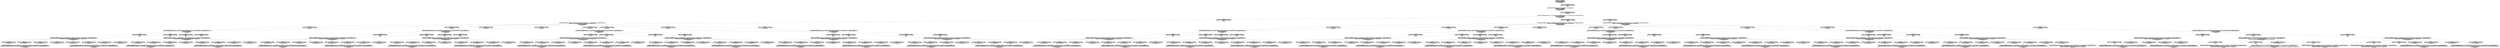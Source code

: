 digraph untitled 
{
 size = "30,30";

	"set_up_surgery_plan_extended#pid_0: []\nset_up_surgery_plan_extended#pid_1: []\nset_up_surgery_plan_extended#pid_2: []\nset_up_surgery_plan_extended#pid_3: []\nModelDoneCode: 0" -> "set_up_surgery_plan_extended#pid_0: [1-start-[http://ai4.inf.uni-bayreuth.de/ontology/individuals#Jack]-[]-[HIS]]\nset_up_surgery_plan_extended#pid_1: []\nset_up_surgery_plan_extended#pid_2: []\nset_up_surgery_plan_extended#pid_3: []\nModelDoneCode: 0" [label="Action: start,\nProcess/Instance: set_up_surgery_plan_extended#pid_0/1,\nAgent: [http://ai4.inf.uni-bayreuth.de/ontology/individuals#Jack],\nData: [],\nTool: [HIS]" style="setlinewidth(0.75)" color="#666666" fontcolor="#666666" fontname="Helvetica" fontsize="8"];
	"set_up_surgery_plan_extended#pid_0: []\nset_up_surgery_plan_extended#pid_1: []\nset_up_surgery_plan_extended#pid_2: []\nset_up_surgery_plan_extended#pid_3: []\nModelDoneCode: 0" [label="set_up_surgery_plan_extended#pid_0: []\nset_up_surgery_plan_extended#pid_1: []\nset_up_surgery_plan_extended#pid_2: []\nset_up_surgery_plan_extended#pid_3: []\nModelDoneCode: 0" shape=box color="#666666", fontcolor="#666666", fontname="Helvetica" fontsize="8", style="rounded, setlinewidth(0.75)"];
	"set_up_surgery_plan_extended#pid_0: [1-start-[http://ai4.inf.uni-bayreuth.de/ontology/individuals#Jack]-[]-[HIS]]\nset_up_surgery_plan_extended#pid_1: []\nset_up_surgery_plan_extended#pid_2: []\nset_up_surgery_plan_extended#pid_3: []\nModelDoneCode: 0" [label="set_up_surgery_plan_extended#pid_0: [1-start-[http://ai4.inf.uni-bayreuth.de/ontology/individuals#Jack]-[]-[HIS]]\nset_up_surgery_plan_extended#pid_1: []\nset_up_surgery_plan_extended#pid_2: []\nset_up_surgery_plan_extended#pid_3: []\nModelDoneCode: 0" shape=box color="#666666", fontcolor="#666666", fontname="Helvetica" fontsize="8", style="rounded, setlinewidth(0.75)"];
	"set_up_surgery_plan_extended#pid_0: [1-start-[http://ai4.inf.uni-bayreuth.de/ontology/individuals#Jack]-[]-[HIS]]\nset_up_surgery_plan_extended#pid_1: []\nset_up_surgery_plan_extended#pid_2: []\nset_up_surgery_plan_extended#pid_3: []\nModelDoneCode: 0" -> "set_up_surgery_plan_extended#pid_0: [1-start-[http://ai4.inf.uni-bayreuth.de/ontology/individuals#Jack]-[]-[HIS],1-finish-[http://ai4.inf.uni-bayreuth.de/ontology/individuals#Jack]-[Patientenakte]-[HIS]]\nset_up_surgery_plan_extended#pid_1: []\nset_up_surgery_plan_extended#pid_2: []\nset_up_surgery_plan_extended#pid_3: []\nModelDoneCode: 0" [label="Action: finish,\nProcess/Instance: set_up_surgery_plan_extended#pid_0/1,\nAgent: [http://ai4.inf.uni-bayreuth.de/ontology/individuals#Jack],\nData: [Patientenakte],\nTool: [HIS]" style="setlinewidth(0.75)" color="#666666" fontcolor="#666666" fontname="Helvetica" fontsize="8"];
	"set_up_surgery_plan_extended#pid_0: [1-start-[http://ai4.inf.uni-bayreuth.de/ontology/individuals#Jack]-[]-[HIS]]\nset_up_surgery_plan_extended#pid_1: []\nset_up_surgery_plan_extended#pid_2: []\nset_up_surgery_plan_extended#pid_3: []\nModelDoneCode: 0" [label="set_up_surgery_plan_extended#pid_0: [1-start-[http://ai4.inf.uni-bayreuth.de/ontology/individuals#Jack]-[]-[HIS]]\nset_up_surgery_plan_extended#pid_1: []\nset_up_surgery_plan_extended#pid_2: []\nset_up_surgery_plan_extended#pid_3: []\nModelDoneCode: 0" shape=box color="#666666", fontcolor="#666666", fontname="Helvetica" fontsize="8", style="rounded, setlinewidth(0.75)"];
	"set_up_surgery_plan_extended#pid_0: [1-start-[http://ai4.inf.uni-bayreuth.de/ontology/individuals#Jack]-[]-[HIS],1-finish-[http://ai4.inf.uni-bayreuth.de/ontology/individuals#Jack]-[Patientenakte]-[HIS]]\nset_up_surgery_plan_extended#pid_1: []\nset_up_surgery_plan_extended#pid_2: []\nset_up_surgery_plan_extended#pid_3: []\nModelDoneCode: 0" [label="set_up_surgery_plan_extended#pid_0: [1-start-[http://ai4.inf.uni-bayreuth.de/ontology/individuals#Jack]-[]-[HIS],1-finish-[http://ai4.inf.uni-bayreuth.de/ontology/individuals#Jack]-[Patientenakte]-[HIS]]\nset_up_surgery_plan_extended#pid_1: []\nset_up_surgery_plan_extended#pid_2: []\nset_up_surgery_plan_extended#pid_3: []\nModelDoneCode: 0" shape=box color="#666666", fontcolor="#666666", fontname="Helvetica" fontsize="8", style="rounded, setlinewidth(0.75)"];
	"set_up_surgery_plan_extended#pid_0: [1-start-[http://ai4.inf.uni-bayreuth.de/ontology/individuals#Jack]-[]-[HIS],1-finish-[http://ai4.inf.uni-bayreuth.de/ontology/individuals#Jack]-[Patientenakte]-[HIS]]\nset_up_surgery_plan_extended#pid_1: []\nset_up_surgery_plan_extended#pid_2: []\nset_up_surgery_plan_extended#pid_3: []\nModelDoneCode: 0" -> "set_up_surgery_plan_extended#pid_0: [1-start-[http://ai4.inf.uni-bayreuth.de/ontology/individuals#Jack]-[]-[HIS],1-finish-[http://ai4.inf.uni-bayreuth.de/ontology/individuals#Jack]-[Patientenakte]-[HIS]]\nset_up_surgery_plan_extended#pid_1: [1-start-[http://ai4.inf.uni-bayreuth.de/ontology/individuals#Charles]-[]-[HIS]]\nset_up_surgery_plan_extended#pid_2: []\nset_up_surgery_plan_extended#pid_3: []\nModelDoneCode: 0" [label="Action: start,\nProcess/Instance: set_up_surgery_plan_extended#pid_1/1,\nAgent: [http://ai4.inf.uni-bayreuth.de/ontology/individuals#Charles],\nData: [],\nTool: [HIS]" style="setlinewidth(0.75)" color="#666666" fontcolor="#666666" fontname="Helvetica" fontsize="8"];
	"set_up_surgery_plan_extended#pid_0: [1-start-[http://ai4.inf.uni-bayreuth.de/ontology/individuals#Jack]-[]-[HIS],1-finish-[http://ai4.inf.uni-bayreuth.de/ontology/individuals#Jack]-[Patientenakte]-[HIS]]\nset_up_surgery_plan_extended#pid_1: []\nset_up_surgery_plan_extended#pid_2: []\nset_up_surgery_plan_extended#pid_3: []\nModelDoneCode: 0" [label="set_up_surgery_plan_extended#pid_0: [1-start-[http://ai4.inf.uni-bayreuth.de/ontology/individuals#Jack]-[]-[HIS],1-finish-[http://ai4.inf.uni-bayreuth.de/ontology/individuals#Jack]-[Patientenakte]-[HIS]]\nset_up_surgery_plan_extended#pid_1: []\nset_up_surgery_plan_extended#pid_2: []\nset_up_surgery_plan_extended#pid_3: []\nModelDoneCode: 0" shape=box color="#666666", fontcolor="#666666", fontname="Helvetica" fontsize="8", style="rounded, setlinewidth(0.75)"];
	"set_up_surgery_plan_extended#pid_0: [1-start-[http://ai4.inf.uni-bayreuth.de/ontology/individuals#Jack]-[]-[HIS],1-finish-[http://ai4.inf.uni-bayreuth.de/ontology/individuals#Jack]-[Patientenakte]-[HIS]]\nset_up_surgery_plan_extended#pid_1: [1-start-[http://ai4.inf.uni-bayreuth.de/ontology/individuals#Charles]-[]-[HIS]]\nset_up_surgery_plan_extended#pid_2: []\nset_up_surgery_plan_extended#pid_3: []\nModelDoneCode: 0" [label="set_up_surgery_plan_extended#pid_0: [1-start-[http://ai4.inf.uni-bayreuth.de/ontology/individuals#Jack]-[]-[HIS],1-finish-[http://ai4.inf.uni-bayreuth.de/ontology/individuals#Jack]-[Patientenakte]-[HIS]]\nset_up_surgery_plan_extended#pid_1: [1-start-[http://ai4.inf.uni-bayreuth.de/ontology/individuals#Charles]-[]-[HIS]]\nset_up_surgery_plan_extended#pid_2: []\nset_up_surgery_plan_extended#pid_3: []\nModelDoneCode: 0" shape=box color="#666666", fontcolor="#666666", fontname="Helvetica" fontsize="8", style="rounded, setlinewidth(0.75)"];
	"set_up_surgery_plan_extended#pid_0: [1-start-[http://ai4.inf.uni-bayreuth.de/ontology/individuals#Jack]-[]-[HIS],1-finish-[http://ai4.inf.uni-bayreuth.de/ontology/individuals#Jack]-[Patientenakte]-[HIS]]\nset_up_surgery_plan_extended#pid_1: [1-start-[http://ai4.inf.uni-bayreuth.de/ontology/individuals#Charles]-[]-[HIS]]\nset_up_surgery_plan_extended#pid_2: []\nset_up_surgery_plan_extended#pid_3: []\nModelDoneCode: 0" -> "set_up_surgery_plan_extended#pid_0: [1-start-[http://ai4.inf.uni-bayreuth.de/ontology/individuals#Jack]-[]-[HIS],1-finish-[http://ai4.inf.uni-bayreuth.de/ontology/individuals#Jack]-[Patientenakte]-[HIS]]\nset_up_surgery_plan_extended#pid_1: [1-start-[http://ai4.inf.uni-bayreuth.de/ontology/individuals#Charles]-[]-[HIS],1-finish-[http://ai4.inf.uni-bayreuth.de/ontology/individuals#Charles]-[Operationsplan]-[HIS]]\nset_up_surgery_plan_extended#pid_2: []\nset_up_surgery_plan_extended#pid_3: []\nModelDoneCode: 0" [label="Action: finish,\nProcess/Instance: set_up_surgery_plan_extended#pid_1/1,\nAgent: [http://ai4.inf.uni-bayreuth.de/ontology/individuals#Charles],\nData: [Operationsplan],\nTool: [HIS]" style="setlinewidth(0.75)" color="#666666" fontcolor="#666666" fontname="Helvetica" fontsize="8"];
	"set_up_surgery_plan_extended#pid_0: [1-start-[http://ai4.inf.uni-bayreuth.de/ontology/individuals#Jack]-[]-[HIS],1-finish-[http://ai4.inf.uni-bayreuth.de/ontology/individuals#Jack]-[Patientenakte]-[HIS]]\nset_up_surgery_plan_extended#pid_1: [1-start-[http://ai4.inf.uni-bayreuth.de/ontology/individuals#Charles]-[]-[HIS]]\nset_up_surgery_plan_extended#pid_2: []\nset_up_surgery_plan_extended#pid_3: []\nModelDoneCode: 0" [label="set_up_surgery_plan_extended#pid_0: [1-start-[http://ai4.inf.uni-bayreuth.de/ontology/individuals#Jack]-[]-[HIS],1-finish-[http://ai4.inf.uni-bayreuth.de/ontology/individuals#Jack]-[Patientenakte]-[HIS]]\nset_up_surgery_plan_extended#pid_1: [1-start-[http://ai4.inf.uni-bayreuth.de/ontology/individuals#Charles]-[]-[HIS]]\nset_up_surgery_plan_extended#pid_2: []\nset_up_surgery_plan_extended#pid_3: []\nModelDoneCode: 0" shape=box color="#666666", fontcolor="#666666", fontname="Helvetica" fontsize="8", style="rounded, setlinewidth(0.75)"];
	"set_up_surgery_plan_extended#pid_0: [1-start-[http://ai4.inf.uni-bayreuth.de/ontology/individuals#Jack]-[]-[HIS],1-finish-[http://ai4.inf.uni-bayreuth.de/ontology/individuals#Jack]-[Patientenakte]-[HIS]]\nset_up_surgery_plan_extended#pid_1: [1-start-[http://ai4.inf.uni-bayreuth.de/ontology/individuals#Charles]-[]-[HIS],1-finish-[http://ai4.inf.uni-bayreuth.de/ontology/individuals#Charles]-[Operationsplan]-[HIS]]\nset_up_surgery_plan_extended#pid_2: []\nset_up_surgery_plan_extended#pid_3: []\nModelDoneCode: 0" [label="set_up_surgery_plan_extended#pid_0: [1-start-[http://ai4.inf.uni-bayreuth.de/ontology/individuals#Jack]-[]-[HIS],1-finish-[http://ai4.inf.uni-bayreuth.de/ontology/individuals#Jack]-[Patientenakte]-[HIS]]\nset_up_surgery_plan_extended#pid_1: [1-start-[http://ai4.inf.uni-bayreuth.de/ontology/individuals#Charles]-[]-[HIS],1-finish-[http://ai4.inf.uni-bayreuth.de/ontology/individuals#Charles]-[Operationsplan]-[HIS]]\nset_up_surgery_plan_extended#pid_2: []\nset_up_surgery_plan_extended#pid_3: []\nModelDoneCode: 0" shape=box color="#666666", fontcolor="#666666", fontname="Helvetica" fontsize="8", style="rounded, setlinewidth(0.75)"];
	"set_up_surgery_plan_extended#pid_0: [1-start-[http://ai4.inf.uni-bayreuth.de/ontology/individuals#Jack]-[]-[HIS],1-finish-[http://ai4.inf.uni-bayreuth.de/ontology/individuals#Jack]-[Patientenakte]-[HIS]]\nset_up_surgery_plan_extended#pid_1: [1-start-[http://ai4.inf.uni-bayreuth.de/ontology/individuals#Charles]-[]-[HIS],1-finish-[http://ai4.inf.uni-bayreuth.de/ontology/individuals#Charles]-[Operationsplan]-[HIS]]\nset_up_surgery_plan_extended#pid_2: []\nset_up_surgery_plan_extended#pid_3: []\nModelDoneCode: 0" -> "set_up_surgery_plan_extended#pid_0: [1-start-[http://ai4.inf.uni-bayreuth.de/ontology/individuals#Jack]-[]-[HIS],1-finish-[http://ai4.inf.uni-bayreuth.de/ontology/individuals#Jack]-[Patientenakte]-[HIS]]\nset_up_surgery_plan_extended#pid_1: [1-start-[http://ai4.inf.uni-bayreuth.de/ontology/individuals#Charles]-[]-[HIS],1-finish-[http://ai4.inf.uni-bayreuth.de/ontology/individuals#Charles]-[Operationsplan]-[HIS]]\nset_up_surgery_plan_extended#pid_2: [1-start-[http://ai4.inf.uni-bayreuth.de/ontology/individuals#Jack]-[]-[HIS]]\nset_up_surgery_plan_extended#pid_3: []\nModelDoneCode: 0" [label="Action: start,\nProcess/Instance: set_up_surgery_plan_extended#pid_2/1,\nAgent: [http://ai4.inf.uni-bayreuth.de/ontology/individuals#Jack],\nData: [],\nTool: [HIS]" style="setlinewidth(0.75)" color="#666666" fontcolor="#666666" fontname="Helvetica" fontsize="8"];
	"set_up_surgery_plan_extended#pid_0: [1-start-[http://ai4.inf.uni-bayreuth.de/ontology/individuals#Jack]-[]-[HIS],1-finish-[http://ai4.inf.uni-bayreuth.de/ontology/individuals#Jack]-[Patientenakte]-[HIS]]\nset_up_surgery_plan_extended#pid_1: [1-start-[http://ai4.inf.uni-bayreuth.de/ontology/individuals#Charles]-[]-[HIS],1-finish-[http://ai4.inf.uni-bayreuth.de/ontology/individuals#Charles]-[Operationsplan]-[HIS]]\nset_up_surgery_plan_extended#pid_2: []\nset_up_surgery_plan_extended#pid_3: []\nModelDoneCode: 0" [label="set_up_surgery_plan_extended#pid_0: [1-start-[http://ai4.inf.uni-bayreuth.de/ontology/individuals#Jack]-[]-[HIS],1-finish-[http://ai4.inf.uni-bayreuth.de/ontology/individuals#Jack]-[Patientenakte]-[HIS]]\nset_up_surgery_plan_extended#pid_1: [1-start-[http://ai4.inf.uni-bayreuth.de/ontology/individuals#Charles]-[]-[HIS],1-finish-[http://ai4.inf.uni-bayreuth.de/ontology/individuals#Charles]-[Operationsplan]-[HIS]]\nset_up_surgery_plan_extended#pid_2: []\nset_up_surgery_plan_extended#pid_3: []\nModelDoneCode: 0" shape=box color="#666666", fontcolor="#666666", fontname="Helvetica" fontsize="8", style="rounded, setlinewidth(0.75)"];
	"set_up_surgery_plan_extended#pid_0: [1-start-[http://ai4.inf.uni-bayreuth.de/ontology/individuals#Jack]-[]-[HIS],1-finish-[http://ai4.inf.uni-bayreuth.de/ontology/individuals#Jack]-[Patientenakte]-[HIS]]\nset_up_surgery_plan_extended#pid_1: [1-start-[http://ai4.inf.uni-bayreuth.de/ontology/individuals#Charles]-[]-[HIS],1-finish-[http://ai4.inf.uni-bayreuth.de/ontology/individuals#Charles]-[Operationsplan]-[HIS]]\nset_up_surgery_plan_extended#pid_2: [1-start-[http://ai4.inf.uni-bayreuth.de/ontology/individuals#Jack]-[]-[HIS]]\nset_up_surgery_plan_extended#pid_3: []\nModelDoneCode: 0" [label="set_up_surgery_plan_extended#pid_0: [1-start-[http://ai4.inf.uni-bayreuth.de/ontology/individuals#Jack]-[]-[HIS],1-finish-[http://ai4.inf.uni-bayreuth.de/ontology/individuals#Jack]-[Patientenakte]-[HIS]]\nset_up_surgery_plan_extended#pid_1: [1-start-[http://ai4.inf.uni-bayreuth.de/ontology/individuals#Charles]-[]-[HIS],1-finish-[http://ai4.inf.uni-bayreuth.de/ontology/individuals#Charles]-[Operationsplan]-[HIS]]\nset_up_surgery_plan_extended#pid_2: [1-start-[http://ai4.inf.uni-bayreuth.de/ontology/individuals#Jack]-[]-[HIS]]\nset_up_surgery_plan_extended#pid_3: []\nModelDoneCode: 0" shape=box color="#666666", fontcolor="#666666", fontname="Helvetica" fontsize="8", style="rounded, setlinewidth(0.75)"];
	"set_up_surgery_plan_extended#pid_0: [1-start-[http://ai4.inf.uni-bayreuth.de/ontology/individuals#Jack]-[]-[HIS],1-finish-[http://ai4.inf.uni-bayreuth.de/ontology/individuals#Jack]-[Patientenakte]-[HIS]]\nset_up_surgery_plan_extended#pid_1: [1-start-[http://ai4.inf.uni-bayreuth.de/ontology/individuals#Charles]-[]-[HIS],1-finish-[http://ai4.inf.uni-bayreuth.de/ontology/individuals#Charles]-[Operationsplan]-[HIS]]\nset_up_surgery_plan_extended#pid_2: [1-start-[http://ai4.inf.uni-bayreuth.de/ontology/individuals#Jack]-[]-[HIS]]\nset_up_surgery_plan_extended#pid_3: []\nModelDoneCode: 0" -> "set_up_surgery_plan_extended#pid_0: [1-start-[http://ai4.inf.uni-bayreuth.de/ontology/individuals#Jack]-[]-[HIS],1-finish-[http://ai4.inf.uni-bayreuth.de/ontology/individuals#Jack]-[Patientenakte]-[HIS]]\nset_up_surgery_plan_extended#pid_1: [1-start-[http://ai4.inf.uni-bayreuth.de/ontology/individuals#Charles]-[]-[HIS],1-finish-[http://ai4.inf.uni-bayreuth.de/ontology/individuals#Charles]-[Operationsplan]-[HIS]]\nset_up_surgery_plan_extended#pid_2: [1-start-[http://ai4.inf.uni-bayreuth.de/ontology/individuals#Jack]-[]-[HIS],1-finish-[http://ai4.inf.uni-bayreuth.de/ontology/individuals#Jack]-[überprüfter Operationsplan]-[HIS]]\nset_up_surgery_plan_extended#pid_3: []\nModelDoneCode: 0" [label="Action: finish,\nProcess/Instance: set_up_surgery_plan_extended#pid_2/1,\nAgent: [http://ai4.inf.uni-bayreuth.de/ontology/individuals#Jack],\nData: [überprüfter Operationsplan],\nTool: [HIS]" style="setlinewidth(0.75)" color="#666666" fontcolor="#666666" fontname="Helvetica" fontsize="8"];
	"set_up_surgery_plan_extended#pid_0: [1-start-[http://ai4.inf.uni-bayreuth.de/ontology/individuals#Jack]-[]-[HIS],1-finish-[http://ai4.inf.uni-bayreuth.de/ontology/individuals#Jack]-[Patientenakte]-[HIS]]\nset_up_surgery_plan_extended#pid_1: [1-start-[http://ai4.inf.uni-bayreuth.de/ontology/individuals#Charles]-[]-[HIS],1-finish-[http://ai4.inf.uni-bayreuth.de/ontology/individuals#Charles]-[Operationsplan]-[HIS]]\nset_up_surgery_plan_extended#pid_2: [1-start-[http://ai4.inf.uni-bayreuth.de/ontology/individuals#Jack]-[]-[HIS]]\nset_up_surgery_plan_extended#pid_3: []\nModelDoneCode: 0" [label="set_up_surgery_plan_extended#pid_0: [1-start-[http://ai4.inf.uni-bayreuth.de/ontology/individuals#Jack]-[]-[HIS],1-finish-[http://ai4.inf.uni-bayreuth.de/ontology/individuals#Jack]-[Patientenakte]-[HIS]]\nset_up_surgery_plan_extended#pid_1: [1-start-[http://ai4.inf.uni-bayreuth.de/ontology/individuals#Charles]-[]-[HIS],1-finish-[http://ai4.inf.uni-bayreuth.de/ontology/individuals#Charles]-[Operationsplan]-[HIS]]\nset_up_surgery_plan_extended#pid_2: [1-start-[http://ai4.inf.uni-bayreuth.de/ontology/individuals#Jack]-[]-[HIS]]\nset_up_surgery_plan_extended#pid_3: []\nModelDoneCode: 0" shape=box color="#666666", fontcolor="#666666", fontname="Helvetica" fontsize="8", style="rounded, setlinewidth(0.75)"];
	"set_up_surgery_plan_extended#pid_0: [1-start-[http://ai4.inf.uni-bayreuth.de/ontology/individuals#Jack]-[]-[HIS],1-finish-[http://ai4.inf.uni-bayreuth.de/ontology/individuals#Jack]-[Patientenakte]-[HIS]]\nset_up_surgery_plan_extended#pid_1: [1-start-[http://ai4.inf.uni-bayreuth.de/ontology/individuals#Charles]-[]-[HIS],1-finish-[http://ai4.inf.uni-bayreuth.de/ontology/individuals#Charles]-[Operationsplan]-[HIS]]\nset_up_surgery_plan_extended#pid_2: [1-start-[http://ai4.inf.uni-bayreuth.de/ontology/individuals#Jack]-[]-[HIS],1-finish-[http://ai4.inf.uni-bayreuth.de/ontology/individuals#Jack]-[überprüfter Operationsplan]-[HIS]]\nset_up_surgery_plan_extended#pid_3: []\nModelDoneCode: 0" [label="set_up_surgery_plan_extended#pid_0: [1-start-[http://ai4.inf.uni-bayreuth.de/ontology/individuals#Jack]-[]-[HIS],1-finish-[http://ai4.inf.uni-bayreuth.de/ontology/individuals#Jack]-[Patientenakte]-[HIS]]\nset_up_surgery_plan_extended#pid_1: [1-start-[http://ai4.inf.uni-bayreuth.de/ontology/individuals#Charles]-[]-[HIS],1-finish-[http://ai4.inf.uni-bayreuth.de/ontology/individuals#Charles]-[Operationsplan]-[HIS]]\nset_up_surgery_plan_extended#pid_2: [1-start-[http://ai4.inf.uni-bayreuth.de/ontology/individuals#Jack]-[]-[HIS],1-finish-[http://ai4.inf.uni-bayreuth.de/ontology/individuals#Jack]-[überprüfter Operationsplan]-[HIS]]\nset_up_surgery_plan_extended#pid_3: []\nModelDoneCode: 0" shape=box color="#666666", fontcolor="#666666", fontname="Helvetica" fontsize="8", style="rounded, setlinewidth(0.75)"];
	"set_up_surgery_plan_extended#pid_0: [1-start-[http://ai4.inf.uni-bayreuth.de/ontology/individuals#Jack]-[]-[HIS],1-finish-[http://ai4.inf.uni-bayreuth.de/ontology/individuals#Jack]-[Patientenakte]-[HIS]]\nset_up_surgery_plan_extended#pid_1: [1-start-[http://ai4.inf.uni-bayreuth.de/ontology/individuals#Charles]-[]-[HIS],1-finish-[http://ai4.inf.uni-bayreuth.de/ontology/individuals#Charles]-[Operationsplan]-[HIS]]\nset_up_surgery_plan_extended#pid_2: [1-start-[http://ai4.inf.uni-bayreuth.de/ontology/individuals#Jack]-[]-[HIS]]\nset_up_surgery_plan_extended#pid_3: []\nModelDoneCode: 0" -> "set_up_surgery_plan_extended#pid_0: [1-start-[http://ai4.inf.uni-bayreuth.de/ontology/individuals#Jack]-[]-[HIS],1-finish-[http://ai4.inf.uni-bayreuth.de/ontology/individuals#Jack]-[Patientenakte]-[HIS]]\nset_up_surgery_plan_extended#pid_1: [1-start-[http://ai4.inf.uni-bayreuth.de/ontology/individuals#Charles]-[]-[HIS],1-finish-[http://ai4.inf.uni-bayreuth.de/ontology/individuals#Charles]-[Operationsplan]-[HIS]]\nset_up_surgery_plan_extended#pid_2: [1-start-[http://ai4.inf.uni-bayreuth.de/ontology/individuals#Jack]-[]-[HIS],1-finish-[http://ai4.inf.uni-bayreuth.de/ontology/individuals#John]-[überprüfter Operationsplan]-[HIS]]\nset_up_surgery_plan_extended#pid_3: []\nModelDoneCode: 0" [label="Action: finish,\nProcess/Instance: set_up_surgery_plan_extended#pid_2/1,\nAgent: [http://ai4.inf.uni-bayreuth.de/ontology/individuals#John],\nData: [überprüfter Operationsplan],\nTool: [HIS]" style="setlinewidth(0.75)" color="#666666" fontcolor="#666666" fontname="Helvetica" fontsize="8"];
	"set_up_surgery_plan_extended#pid_0: [1-start-[http://ai4.inf.uni-bayreuth.de/ontology/individuals#Jack]-[]-[HIS],1-finish-[http://ai4.inf.uni-bayreuth.de/ontology/individuals#Jack]-[Patientenakte]-[HIS]]\nset_up_surgery_plan_extended#pid_1: [1-start-[http://ai4.inf.uni-bayreuth.de/ontology/individuals#Charles]-[]-[HIS],1-finish-[http://ai4.inf.uni-bayreuth.de/ontology/individuals#Charles]-[Operationsplan]-[HIS]]\nset_up_surgery_plan_extended#pid_2: [1-start-[http://ai4.inf.uni-bayreuth.de/ontology/individuals#Jack]-[]-[HIS]]\nset_up_surgery_plan_extended#pid_3: []\nModelDoneCode: 0" [label="set_up_surgery_plan_extended#pid_0: [1-start-[http://ai4.inf.uni-bayreuth.de/ontology/individuals#Jack]-[]-[HIS],1-finish-[http://ai4.inf.uni-bayreuth.de/ontology/individuals#Jack]-[Patientenakte]-[HIS]]\nset_up_surgery_plan_extended#pid_1: [1-start-[http://ai4.inf.uni-bayreuth.de/ontology/individuals#Charles]-[]-[HIS],1-finish-[http://ai4.inf.uni-bayreuth.de/ontology/individuals#Charles]-[Operationsplan]-[HIS]]\nset_up_surgery_plan_extended#pid_2: [1-start-[http://ai4.inf.uni-bayreuth.de/ontology/individuals#Jack]-[]-[HIS]]\nset_up_surgery_plan_extended#pid_3: []\nModelDoneCode: 0" shape=box color="#666666", fontcolor="#666666", fontname="Helvetica" fontsize="8", style="rounded, setlinewidth(0.75)"];
	"set_up_surgery_plan_extended#pid_0: [1-start-[http://ai4.inf.uni-bayreuth.de/ontology/individuals#Jack]-[]-[HIS],1-finish-[http://ai4.inf.uni-bayreuth.de/ontology/individuals#Jack]-[Patientenakte]-[HIS]]\nset_up_surgery_plan_extended#pid_1: [1-start-[http://ai4.inf.uni-bayreuth.de/ontology/individuals#Charles]-[]-[HIS],1-finish-[http://ai4.inf.uni-bayreuth.de/ontology/individuals#Charles]-[Operationsplan]-[HIS]]\nset_up_surgery_plan_extended#pid_2: [1-start-[http://ai4.inf.uni-bayreuth.de/ontology/individuals#Jack]-[]-[HIS],1-finish-[http://ai4.inf.uni-bayreuth.de/ontology/individuals#John]-[überprüfter Operationsplan]-[HIS]]\nset_up_surgery_plan_extended#pid_3: []\nModelDoneCode: 0" [label="set_up_surgery_plan_extended#pid_0: [1-start-[http://ai4.inf.uni-bayreuth.de/ontology/individuals#Jack]-[]-[HIS],1-finish-[http://ai4.inf.uni-bayreuth.de/ontology/individuals#Jack]-[Patientenakte]-[HIS]]\nset_up_surgery_plan_extended#pid_1: [1-start-[http://ai4.inf.uni-bayreuth.de/ontology/individuals#Charles]-[]-[HIS],1-finish-[http://ai4.inf.uni-bayreuth.de/ontology/individuals#Charles]-[Operationsplan]-[HIS]]\nset_up_surgery_plan_extended#pid_2: [1-start-[http://ai4.inf.uni-bayreuth.de/ontology/individuals#Jack]-[]-[HIS],1-finish-[http://ai4.inf.uni-bayreuth.de/ontology/individuals#John]-[überprüfter Operationsplan]-[HIS]]\nset_up_surgery_plan_extended#pid_3: []\nModelDoneCode: 0" shape=box color="#666666", fontcolor="#666666", fontname="Helvetica" fontsize="8", style="rounded, setlinewidth(0.75)"];
	"set_up_surgery_plan_extended#pid_0: [1-start-[http://ai4.inf.uni-bayreuth.de/ontology/individuals#Jack]-[]-[HIS],1-finish-[http://ai4.inf.uni-bayreuth.de/ontology/individuals#Jack]-[Patientenakte]-[HIS]]\nset_up_surgery_plan_extended#pid_1: [1-start-[http://ai4.inf.uni-bayreuth.de/ontology/individuals#Charles]-[]-[HIS],1-finish-[http://ai4.inf.uni-bayreuth.de/ontology/individuals#Charles]-[Operationsplan]-[HIS]]\nset_up_surgery_plan_extended#pid_2: [1-start-[http://ai4.inf.uni-bayreuth.de/ontology/individuals#Jack]-[]-[HIS]]\nset_up_surgery_plan_extended#pid_3: []\nModelDoneCode: 0" -> "set_up_surgery_plan_extended#pid_0: [1-start-[http://ai4.inf.uni-bayreuth.de/ontology/individuals#Jack]-[]-[HIS],1-finish-[http://ai4.inf.uni-bayreuth.de/ontology/individuals#Jack]-[Patientenakte]-[HIS]]\nset_up_surgery_plan_extended#pid_1: [1-start-[http://ai4.inf.uni-bayreuth.de/ontology/individuals#Charles]-[]-[HIS],1-finish-[http://ai4.inf.uni-bayreuth.de/ontology/individuals#Charles]-[Operationsplan]-[HIS]]\nset_up_surgery_plan_extended#pid_2: [1-start-[http://ai4.inf.uni-bayreuth.de/ontology/individuals#Jack]-[]-[HIS],1-finish-[http://ai4.inf.uni-bayreuth.de/ontology/individuals#Jack]-[überprüfter Operationsplan]-[HIS]]\nset_up_surgery_plan_extended#pid_3: []\nModelDoneCode: 0" [label="Action: finish,\nProcess/Instance: set_up_surgery_plan_extended#pid_2/1,\nAgent: [http://ai4.inf.uni-bayreuth.de/ontology/individuals#Jack],\nData: [überprüfter Operationsplan],\nTool: [HIS]" style="setlinewidth(0.75)" color="#666666" fontcolor="#666666" fontname="Helvetica" fontsize="8"];
	"set_up_surgery_plan_extended#pid_0: [1-start-[http://ai4.inf.uni-bayreuth.de/ontology/individuals#Jack]-[]-[HIS],1-finish-[http://ai4.inf.uni-bayreuth.de/ontology/individuals#Jack]-[Patientenakte]-[HIS]]\nset_up_surgery_plan_extended#pid_1: [1-start-[http://ai4.inf.uni-bayreuth.de/ontology/individuals#Charles]-[]-[HIS],1-finish-[http://ai4.inf.uni-bayreuth.de/ontology/individuals#Charles]-[Operationsplan]-[HIS]]\nset_up_surgery_plan_extended#pid_2: [1-start-[http://ai4.inf.uni-bayreuth.de/ontology/individuals#Jack]-[]-[HIS]]\nset_up_surgery_plan_extended#pid_3: []\nModelDoneCode: 0" [label="set_up_surgery_plan_extended#pid_0: [1-start-[http://ai4.inf.uni-bayreuth.de/ontology/individuals#Jack]-[]-[HIS],1-finish-[http://ai4.inf.uni-bayreuth.de/ontology/individuals#Jack]-[Patientenakte]-[HIS]]\nset_up_surgery_plan_extended#pid_1: [1-start-[http://ai4.inf.uni-bayreuth.de/ontology/individuals#Charles]-[]-[HIS],1-finish-[http://ai4.inf.uni-bayreuth.de/ontology/individuals#Charles]-[Operationsplan]-[HIS]]\nset_up_surgery_plan_extended#pid_2: [1-start-[http://ai4.inf.uni-bayreuth.de/ontology/individuals#Jack]-[]-[HIS]]\nset_up_surgery_plan_extended#pid_3: []\nModelDoneCode: 0" shape=box color="#666666", fontcolor="#666666", fontname="Helvetica" fontsize="8", style="rounded, setlinewidth(0.75)"];
	"set_up_surgery_plan_extended#pid_0: [1-start-[http://ai4.inf.uni-bayreuth.de/ontology/individuals#Jack]-[]-[HIS],1-finish-[http://ai4.inf.uni-bayreuth.de/ontology/individuals#Jack]-[Patientenakte]-[HIS]]\nset_up_surgery_plan_extended#pid_1: [1-start-[http://ai4.inf.uni-bayreuth.de/ontology/individuals#Charles]-[]-[HIS],1-finish-[http://ai4.inf.uni-bayreuth.de/ontology/individuals#Charles]-[Operationsplan]-[HIS]]\nset_up_surgery_plan_extended#pid_2: [1-start-[http://ai4.inf.uni-bayreuth.de/ontology/individuals#Jack]-[]-[HIS],1-finish-[http://ai4.inf.uni-bayreuth.de/ontology/individuals#Jack]-[überprüfter Operationsplan]-[HIS]]\nset_up_surgery_plan_extended#pid_3: []\nModelDoneCode: 0" [label="set_up_surgery_plan_extended#pid_0: [1-start-[http://ai4.inf.uni-bayreuth.de/ontology/individuals#Jack]-[]-[HIS],1-finish-[http://ai4.inf.uni-bayreuth.de/ontology/individuals#Jack]-[Patientenakte]-[HIS]]\nset_up_surgery_plan_extended#pid_1: [1-start-[http://ai4.inf.uni-bayreuth.de/ontology/individuals#Charles]-[]-[HIS],1-finish-[http://ai4.inf.uni-bayreuth.de/ontology/individuals#Charles]-[Operationsplan]-[HIS]]\nset_up_surgery_plan_extended#pid_2: [1-start-[http://ai4.inf.uni-bayreuth.de/ontology/individuals#Jack]-[]-[HIS],1-finish-[http://ai4.inf.uni-bayreuth.de/ontology/individuals#Jack]-[überprüfter Operationsplan]-[HIS]]\nset_up_surgery_plan_extended#pid_3: []\nModelDoneCode: 0" shape=box color="#666666", fontcolor="#666666", fontname="Helvetica" fontsize="8", style="rounded, setlinewidth(0.75)"];
	"set_up_surgery_plan_extended#pid_0: [1-start-[http://ai4.inf.uni-bayreuth.de/ontology/individuals#Jack]-[]-[HIS],1-finish-[http://ai4.inf.uni-bayreuth.de/ontology/individuals#Jack]-[Patientenakte]-[HIS]]\nset_up_surgery_plan_extended#pid_1: [1-start-[http://ai4.inf.uni-bayreuth.de/ontology/individuals#Charles]-[]-[HIS],1-finish-[http://ai4.inf.uni-bayreuth.de/ontology/individuals#Charles]-[Operationsplan]-[HIS]]\nset_up_surgery_plan_extended#pid_2: [1-start-[http://ai4.inf.uni-bayreuth.de/ontology/individuals#Jack]-[]-[HIS]]\nset_up_surgery_plan_extended#pid_3: []\nModelDoneCode: 0" -> "set_up_surgery_plan_extended#pid_0: [1-start-[http://ai4.inf.uni-bayreuth.de/ontology/individuals#Jack]-[]-[HIS],1-finish-[http://ai4.inf.uni-bayreuth.de/ontology/individuals#Jack]-[Patientenakte]-[HIS]]\nset_up_surgery_plan_extended#pid_1: [1-start-[http://ai4.inf.uni-bayreuth.de/ontology/individuals#Charles]-[]-[HIS],1-finish-[http://ai4.inf.uni-bayreuth.de/ontology/individuals#Charles]-[Operationsplan]-[HIS]]\nset_up_surgery_plan_extended#pid_2: [1-start-[http://ai4.inf.uni-bayreuth.de/ontology/individuals#Jack]-[]-[HIS],1-finish-[http://ai4.inf.uni-bayreuth.de/ontology/individuals#John]-[überprüfter Operationsplan]-[HIS]]\nset_up_surgery_plan_extended#pid_3: []\nModelDoneCode: 0" [label="Action: finish,\nProcess/Instance: set_up_surgery_plan_extended#pid_2/1,\nAgent: [http://ai4.inf.uni-bayreuth.de/ontology/individuals#John],\nData: [überprüfter Operationsplan],\nTool: [HIS]" style="setlinewidth(0.75)" color="#666666" fontcolor="#666666" fontname="Helvetica" fontsize="8"];
	"set_up_surgery_plan_extended#pid_0: [1-start-[http://ai4.inf.uni-bayreuth.de/ontology/individuals#Jack]-[]-[HIS],1-finish-[http://ai4.inf.uni-bayreuth.de/ontology/individuals#Jack]-[Patientenakte]-[HIS]]\nset_up_surgery_plan_extended#pid_1: [1-start-[http://ai4.inf.uni-bayreuth.de/ontology/individuals#Charles]-[]-[HIS],1-finish-[http://ai4.inf.uni-bayreuth.de/ontology/individuals#Charles]-[Operationsplan]-[HIS]]\nset_up_surgery_plan_extended#pid_2: [1-start-[http://ai4.inf.uni-bayreuth.de/ontology/individuals#Jack]-[]-[HIS]]\nset_up_surgery_plan_extended#pid_3: []\nModelDoneCode: 0" [label="set_up_surgery_plan_extended#pid_0: [1-start-[http://ai4.inf.uni-bayreuth.de/ontology/individuals#Jack]-[]-[HIS],1-finish-[http://ai4.inf.uni-bayreuth.de/ontology/individuals#Jack]-[Patientenakte]-[HIS]]\nset_up_surgery_plan_extended#pid_1: [1-start-[http://ai4.inf.uni-bayreuth.de/ontology/individuals#Charles]-[]-[HIS],1-finish-[http://ai4.inf.uni-bayreuth.de/ontology/individuals#Charles]-[Operationsplan]-[HIS]]\nset_up_surgery_plan_extended#pid_2: [1-start-[http://ai4.inf.uni-bayreuth.de/ontology/individuals#Jack]-[]-[HIS]]\nset_up_surgery_plan_extended#pid_3: []\nModelDoneCode: 0" shape=box color="#666666", fontcolor="#666666", fontname="Helvetica" fontsize="8", style="rounded, setlinewidth(0.75)"];
	"set_up_surgery_plan_extended#pid_0: [1-start-[http://ai4.inf.uni-bayreuth.de/ontology/individuals#Jack]-[]-[HIS],1-finish-[http://ai4.inf.uni-bayreuth.de/ontology/individuals#Jack]-[Patientenakte]-[HIS]]\nset_up_surgery_plan_extended#pid_1: [1-start-[http://ai4.inf.uni-bayreuth.de/ontology/individuals#Charles]-[]-[HIS],1-finish-[http://ai4.inf.uni-bayreuth.de/ontology/individuals#Charles]-[Operationsplan]-[HIS]]\nset_up_surgery_plan_extended#pid_2: [1-start-[http://ai4.inf.uni-bayreuth.de/ontology/individuals#Jack]-[]-[HIS],1-finish-[http://ai4.inf.uni-bayreuth.de/ontology/individuals#John]-[überprüfter Operationsplan]-[HIS]]\nset_up_surgery_plan_extended#pid_3: []\nModelDoneCode: 0" [label="set_up_surgery_plan_extended#pid_0: [1-start-[http://ai4.inf.uni-bayreuth.de/ontology/individuals#Jack]-[]-[HIS],1-finish-[http://ai4.inf.uni-bayreuth.de/ontology/individuals#Jack]-[Patientenakte]-[HIS]]\nset_up_surgery_plan_extended#pid_1: [1-start-[http://ai4.inf.uni-bayreuth.de/ontology/individuals#Charles]-[]-[HIS],1-finish-[http://ai4.inf.uni-bayreuth.de/ontology/individuals#Charles]-[Operationsplan]-[HIS]]\nset_up_surgery_plan_extended#pid_2: [1-start-[http://ai4.inf.uni-bayreuth.de/ontology/individuals#Jack]-[]-[HIS],1-finish-[http://ai4.inf.uni-bayreuth.de/ontology/individuals#John]-[überprüfter Operationsplan]-[HIS]]\nset_up_surgery_plan_extended#pid_3: []\nModelDoneCode: 0" shape=box color="#666666", fontcolor="#666666", fontname="Helvetica" fontsize="8", style="rounded, setlinewidth(0.75)"];
	"set_up_surgery_plan_extended#pid_0: [1-start-[http://ai4.inf.uni-bayreuth.de/ontology/individuals#Jack]-[]-[HIS],1-finish-[http://ai4.inf.uni-bayreuth.de/ontology/individuals#Jack]-[Patientenakte]-[HIS]]\nset_up_surgery_plan_extended#pid_1: [1-start-[http://ai4.inf.uni-bayreuth.de/ontology/individuals#Charles]-[]-[HIS],1-finish-[http://ai4.inf.uni-bayreuth.de/ontology/individuals#Charles]-[Operationsplan]-[HIS]]\nset_up_surgery_plan_extended#pid_2: []\nset_up_surgery_plan_extended#pid_3: []\nModelDoneCode: 0" -> "set_up_surgery_plan_extended#pid_0: [1-start-[http://ai4.inf.uni-bayreuth.de/ontology/individuals#Jack]-[]-[HIS],1-finish-[http://ai4.inf.uni-bayreuth.de/ontology/individuals#Jack]-[Patientenakte]-[HIS]]\nset_up_surgery_plan_extended#pid_1: [1-start-[http://ai4.inf.uni-bayreuth.de/ontology/individuals#Charles]-[]-[HIS],1-finish-[http://ai4.inf.uni-bayreuth.de/ontology/individuals#Charles]-[Operationsplan]-[HIS]]\nset_up_surgery_plan_extended#pid_2: [1-start-[http://ai4.inf.uni-bayreuth.de/ontology/individuals#John]-[]-[HIS]]\nset_up_surgery_plan_extended#pid_3: []\nModelDoneCode: 0" [label="Action: start,\nProcess/Instance: set_up_surgery_plan_extended#pid_2/1,\nAgent: [http://ai4.inf.uni-bayreuth.de/ontology/individuals#John],\nData: [],\nTool: [HIS]" style="setlinewidth(0.75)" color="#666666" fontcolor="#666666" fontname="Helvetica" fontsize="8"];
	"set_up_surgery_plan_extended#pid_0: [1-start-[http://ai4.inf.uni-bayreuth.de/ontology/individuals#Jack]-[]-[HIS],1-finish-[http://ai4.inf.uni-bayreuth.de/ontology/individuals#Jack]-[Patientenakte]-[HIS]]\nset_up_surgery_plan_extended#pid_1: [1-start-[http://ai4.inf.uni-bayreuth.de/ontology/individuals#Charles]-[]-[HIS],1-finish-[http://ai4.inf.uni-bayreuth.de/ontology/individuals#Charles]-[Operationsplan]-[HIS]]\nset_up_surgery_plan_extended#pid_2: []\nset_up_surgery_plan_extended#pid_3: []\nModelDoneCode: 0" [label="set_up_surgery_plan_extended#pid_0: [1-start-[http://ai4.inf.uni-bayreuth.de/ontology/individuals#Jack]-[]-[HIS],1-finish-[http://ai4.inf.uni-bayreuth.de/ontology/individuals#Jack]-[Patientenakte]-[HIS]]\nset_up_surgery_plan_extended#pid_1: [1-start-[http://ai4.inf.uni-bayreuth.de/ontology/individuals#Charles]-[]-[HIS],1-finish-[http://ai4.inf.uni-bayreuth.de/ontology/individuals#Charles]-[Operationsplan]-[HIS]]\nset_up_surgery_plan_extended#pid_2: []\nset_up_surgery_plan_extended#pid_3: []\nModelDoneCode: 0" shape=box color="#666666", fontcolor="#666666", fontname="Helvetica" fontsize="8", style="rounded, setlinewidth(0.75)"];
	"set_up_surgery_plan_extended#pid_0: [1-start-[http://ai4.inf.uni-bayreuth.de/ontology/individuals#Jack]-[]-[HIS],1-finish-[http://ai4.inf.uni-bayreuth.de/ontology/individuals#Jack]-[Patientenakte]-[HIS]]\nset_up_surgery_plan_extended#pid_1: [1-start-[http://ai4.inf.uni-bayreuth.de/ontology/individuals#Charles]-[]-[HIS],1-finish-[http://ai4.inf.uni-bayreuth.de/ontology/individuals#Charles]-[Operationsplan]-[HIS]]\nset_up_surgery_plan_extended#pid_2: [1-start-[http://ai4.inf.uni-bayreuth.de/ontology/individuals#John]-[]-[HIS]]\nset_up_surgery_plan_extended#pid_3: []\nModelDoneCode: 0" [label="set_up_surgery_plan_extended#pid_0: [1-start-[http://ai4.inf.uni-bayreuth.de/ontology/individuals#Jack]-[]-[HIS],1-finish-[http://ai4.inf.uni-bayreuth.de/ontology/individuals#Jack]-[Patientenakte]-[HIS]]\nset_up_surgery_plan_extended#pid_1: [1-start-[http://ai4.inf.uni-bayreuth.de/ontology/individuals#Charles]-[]-[HIS],1-finish-[http://ai4.inf.uni-bayreuth.de/ontology/individuals#Charles]-[Operationsplan]-[HIS]]\nset_up_surgery_plan_extended#pid_2: [1-start-[http://ai4.inf.uni-bayreuth.de/ontology/individuals#John]-[]-[HIS]]\nset_up_surgery_plan_extended#pid_3: []\nModelDoneCode: 0" shape=box color="#666666", fontcolor="#666666", fontname="Helvetica" fontsize="8", style="rounded, setlinewidth(0.75)"];
	"set_up_surgery_plan_extended#pid_0: [1-start-[http://ai4.inf.uni-bayreuth.de/ontology/individuals#Jack]-[]-[HIS],1-finish-[http://ai4.inf.uni-bayreuth.de/ontology/individuals#Jack]-[Patientenakte]-[HIS]]\nset_up_surgery_plan_extended#pid_1: [1-start-[http://ai4.inf.uni-bayreuth.de/ontology/individuals#Charles]-[]-[HIS],1-finish-[http://ai4.inf.uni-bayreuth.de/ontology/individuals#Charles]-[Operationsplan]-[HIS]]\nset_up_surgery_plan_extended#pid_2: [1-start-[http://ai4.inf.uni-bayreuth.de/ontology/individuals#John]-[]-[HIS]]\nset_up_surgery_plan_extended#pid_3: []\nModelDoneCode: 0" -> "set_up_surgery_plan_extended#pid_0: [1-start-[http://ai4.inf.uni-bayreuth.de/ontology/individuals#Jack]-[]-[HIS],1-finish-[http://ai4.inf.uni-bayreuth.de/ontology/individuals#Jack]-[Patientenakte]-[HIS]]\nset_up_surgery_plan_extended#pid_1: [1-start-[http://ai4.inf.uni-bayreuth.de/ontology/individuals#Charles]-[]-[HIS],1-finish-[http://ai4.inf.uni-bayreuth.de/ontology/individuals#Charles]-[Operationsplan]-[HIS]]\nset_up_surgery_plan_extended#pid_2: [1-start-[http://ai4.inf.uni-bayreuth.de/ontology/individuals#John]-[]-[HIS],1-finish-[http://ai4.inf.uni-bayreuth.de/ontology/individuals#Jack]-[überprüfter Operationsplan]-[HIS]]\nset_up_surgery_plan_extended#pid_3: []\nModelDoneCode: 0" [label="Action: finish,\nProcess/Instance: set_up_surgery_plan_extended#pid_2/1,\nAgent: [http://ai4.inf.uni-bayreuth.de/ontology/individuals#Jack],\nData: [überprüfter Operationsplan],\nTool: [HIS]" style="setlinewidth(0.75)" color="#666666" fontcolor="#666666" fontname="Helvetica" fontsize="8"];
	"set_up_surgery_plan_extended#pid_0: [1-start-[http://ai4.inf.uni-bayreuth.de/ontology/individuals#Jack]-[]-[HIS],1-finish-[http://ai4.inf.uni-bayreuth.de/ontology/individuals#Jack]-[Patientenakte]-[HIS]]\nset_up_surgery_plan_extended#pid_1: [1-start-[http://ai4.inf.uni-bayreuth.de/ontology/individuals#Charles]-[]-[HIS],1-finish-[http://ai4.inf.uni-bayreuth.de/ontology/individuals#Charles]-[Operationsplan]-[HIS]]\nset_up_surgery_plan_extended#pid_2: [1-start-[http://ai4.inf.uni-bayreuth.de/ontology/individuals#John]-[]-[HIS]]\nset_up_surgery_plan_extended#pid_3: []\nModelDoneCode: 0" [label="set_up_surgery_plan_extended#pid_0: [1-start-[http://ai4.inf.uni-bayreuth.de/ontology/individuals#Jack]-[]-[HIS],1-finish-[http://ai4.inf.uni-bayreuth.de/ontology/individuals#Jack]-[Patientenakte]-[HIS]]\nset_up_surgery_plan_extended#pid_1: [1-start-[http://ai4.inf.uni-bayreuth.de/ontology/individuals#Charles]-[]-[HIS],1-finish-[http://ai4.inf.uni-bayreuth.de/ontology/individuals#Charles]-[Operationsplan]-[HIS]]\nset_up_surgery_plan_extended#pid_2: [1-start-[http://ai4.inf.uni-bayreuth.de/ontology/individuals#John]-[]-[HIS]]\nset_up_surgery_plan_extended#pid_3: []\nModelDoneCode: 0" shape=box color="#666666", fontcolor="#666666", fontname="Helvetica" fontsize="8", style="rounded, setlinewidth(0.75)"];
	"set_up_surgery_plan_extended#pid_0: [1-start-[http://ai4.inf.uni-bayreuth.de/ontology/individuals#Jack]-[]-[HIS],1-finish-[http://ai4.inf.uni-bayreuth.de/ontology/individuals#Jack]-[Patientenakte]-[HIS]]\nset_up_surgery_plan_extended#pid_1: [1-start-[http://ai4.inf.uni-bayreuth.de/ontology/individuals#Charles]-[]-[HIS],1-finish-[http://ai4.inf.uni-bayreuth.de/ontology/individuals#Charles]-[Operationsplan]-[HIS]]\nset_up_surgery_plan_extended#pid_2: [1-start-[http://ai4.inf.uni-bayreuth.de/ontology/individuals#John]-[]-[HIS],1-finish-[http://ai4.inf.uni-bayreuth.de/ontology/individuals#Jack]-[überprüfter Operationsplan]-[HIS]]\nset_up_surgery_plan_extended#pid_3: []\nModelDoneCode: 0" [label="set_up_surgery_plan_extended#pid_0: [1-start-[http://ai4.inf.uni-bayreuth.de/ontology/individuals#Jack]-[]-[HIS],1-finish-[http://ai4.inf.uni-bayreuth.de/ontology/individuals#Jack]-[Patientenakte]-[HIS]]\nset_up_surgery_plan_extended#pid_1: [1-start-[http://ai4.inf.uni-bayreuth.de/ontology/individuals#Charles]-[]-[HIS],1-finish-[http://ai4.inf.uni-bayreuth.de/ontology/individuals#Charles]-[Operationsplan]-[HIS]]\nset_up_surgery_plan_extended#pid_2: [1-start-[http://ai4.inf.uni-bayreuth.de/ontology/individuals#John]-[]-[HIS],1-finish-[http://ai4.inf.uni-bayreuth.de/ontology/individuals#Jack]-[überprüfter Operationsplan]-[HIS]]\nset_up_surgery_plan_extended#pid_3: []\nModelDoneCode: 0" shape=box color="#666666", fontcolor="#666666", fontname="Helvetica" fontsize="8", style="rounded, setlinewidth(0.75)"];
	"set_up_surgery_plan_extended#pid_0: [1-start-[http://ai4.inf.uni-bayreuth.de/ontology/individuals#Jack]-[]-[HIS],1-finish-[http://ai4.inf.uni-bayreuth.de/ontology/individuals#Jack]-[Patientenakte]-[HIS]]\nset_up_surgery_plan_extended#pid_1: [1-start-[http://ai4.inf.uni-bayreuth.de/ontology/individuals#Charles]-[]-[HIS],1-finish-[http://ai4.inf.uni-bayreuth.de/ontology/individuals#Charles]-[Operationsplan]-[HIS]]\nset_up_surgery_plan_extended#pid_2: [1-start-[http://ai4.inf.uni-bayreuth.de/ontology/individuals#John]-[]-[HIS]]\nset_up_surgery_plan_extended#pid_3: []\nModelDoneCode: 0" -> "set_up_surgery_plan_extended#pid_0: [1-start-[http://ai4.inf.uni-bayreuth.de/ontology/individuals#Jack]-[]-[HIS],1-finish-[http://ai4.inf.uni-bayreuth.de/ontology/individuals#Jack]-[Patientenakte]-[HIS]]\nset_up_surgery_plan_extended#pid_1: [1-start-[http://ai4.inf.uni-bayreuth.de/ontology/individuals#Charles]-[]-[HIS],1-finish-[http://ai4.inf.uni-bayreuth.de/ontology/individuals#Charles]-[Operationsplan]-[HIS]]\nset_up_surgery_plan_extended#pid_2: [1-start-[http://ai4.inf.uni-bayreuth.de/ontology/individuals#John]-[]-[HIS],1-finish-[http://ai4.inf.uni-bayreuth.de/ontology/individuals#John]-[überprüfter Operationsplan]-[HIS]]\nset_up_surgery_plan_extended#pid_3: []\nModelDoneCode: 0" [label="Action: finish,\nProcess/Instance: set_up_surgery_plan_extended#pid_2/1,\nAgent: [http://ai4.inf.uni-bayreuth.de/ontology/individuals#John],\nData: [überprüfter Operationsplan],\nTool: [HIS]" style="setlinewidth(0.75)" color="#666666" fontcolor="#666666" fontname="Helvetica" fontsize="8"];
	"set_up_surgery_plan_extended#pid_0: [1-start-[http://ai4.inf.uni-bayreuth.de/ontology/individuals#Jack]-[]-[HIS],1-finish-[http://ai4.inf.uni-bayreuth.de/ontology/individuals#Jack]-[Patientenakte]-[HIS]]\nset_up_surgery_plan_extended#pid_1: [1-start-[http://ai4.inf.uni-bayreuth.de/ontology/individuals#Charles]-[]-[HIS],1-finish-[http://ai4.inf.uni-bayreuth.de/ontology/individuals#Charles]-[Operationsplan]-[HIS]]\nset_up_surgery_plan_extended#pid_2: [1-start-[http://ai4.inf.uni-bayreuth.de/ontology/individuals#John]-[]-[HIS]]\nset_up_surgery_plan_extended#pid_3: []\nModelDoneCode: 0" [label="set_up_surgery_plan_extended#pid_0: [1-start-[http://ai4.inf.uni-bayreuth.de/ontology/individuals#Jack]-[]-[HIS],1-finish-[http://ai4.inf.uni-bayreuth.de/ontology/individuals#Jack]-[Patientenakte]-[HIS]]\nset_up_surgery_plan_extended#pid_1: [1-start-[http://ai4.inf.uni-bayreuth.de/ontology/individuals#Charles]-[]-[HIS],1-finish-[http://ai4.inf.uni-bayreuth.de/ontology/individuals#Charles]-[Operationsplan]-[HIS]]\nset_up_surgery_plan_extended#pid_2: [1-start-[http://ai4.inf.uni-bayreuth.de/ontology/individuals#John]-[]-[HIS]]\nset_up_surgery_plan_extended#pid_3: []\nModelDoneCode: 0" shape=box color="#666666", fontcolor="#666666", fontname="Helvetica" fontsize="8", style="rounded, setlinewidth(0.75)"];
	"set_up_surgery_plan_extended#pid_0: [1-start-[http://ai4.inf.uni-bayreuth.de/ontology/individuals#Jack]-[]-[HIS],1-finish-[http://ai4.inf.uni-bayreuth.de/ontology/individuals#Jack]-[Patientenakte]-[HIS]]\nset_up_surgery_plan_extended#pid_1: [1-start-[http://ai4.inf.uni-bayreuth.de/ontology/individuals#Charles]-[]-[HIS],1-finish-[http://ai4.inf.uni-bayreuth.de/ontology/individuals#Charles]-[Operationsplan]-[HIS]]\nset_up_surgery_plan_extended#pid_2: [1-start-[http://ai4.inf.uni-bayreuth.de/ontology/individuals#John]-[]-[HIS],1-finish-[http://ai4.inf.uni-bayreuth.de/ontology/individuals#John]-[überprüfter Operationsplan]-[HIS]]\nset_up_surgery_plan_extended#pid_3: []\nModelDoneCode: 0" [label="set_up_surgery_plan_extended#pid_0: [1-start-[http://ai4.inf.uni-bayreuth.de/ontology/individuals#Jack]-[]-[HIS],1-finish-[http://ai4.inf.uni-bayreuth.de/ontology/individuals#Jack]-[Patientenakte]-[HIS]]\nset_up_surgery_plan_extended#pid_1: [1-start-[http://ai4.inf.uni-bayreuth.de/ontology/individuals#Charles]-[]-[HIS],1-finish-[http://ai4.inf.uni-bayreuth.de/ontology/individuals#Charles]-[Operationsplan]-[HIS]]\nset_up_surgery_plan_extended#pid_2: [1-start-[http://ai4.inf.uni-bayreuth.de/ontology/individuals#John]-[]-[HIS],1-finish-[http://ai4.inf.uni-bayreuth.de/ontology/individuals#John]-[überprüfter Operationsplan]-[HIS]]\nset_up_surgery_plan_extended#pid_3: []\nModelDoneCode: 0" shape=box color="#666666", fontcolor="#666666", fontname="Helvetica" fontsize="8", style="rounded, setlinewidth(0.75)"];
	"set_up_surgery_plan_extended#pid_0: [1-start-[http://ai4.inf.uni-bayreuth.de/ontology/individuals#Jack]-[]-[HIS],1-finish-[http://ai4.inf.uni-bayreuth.de/ontology/individuals#Jack]-[Patientenakte]-[HIS]]\nset_up_surgery_plan_extended#pid_1: [1-start-[http://ai4.inf.uni-bayreuth.de/ontology/individuals#Charles]-[]-[HIS],1-finish-[http://ai4.inf.uni-bayreuth.de/ontology/individuals#Charles]-[Operationsplan]-[HIS]]\nset_up_surgery_plan_extended#pid_2: [1-start-[http://ai4.inf.uni-bayreuth.de/ontology/individuals#John]-[]-[HIS]]\nset_up_surgery_plan_extended#pid_3: []\nModelDoneCode: 0" -> "set_up_surgery_plan_extended#pid_0: [1-start-[http://ai4.inf.uni-bayreuth.de/ontology/individuals#Jack]-[]-[HIS],1-finish-[http://ai4.inf.uni-bayreuth.de/ontology/individuals#Jack]-[Patientenakte]-[HIS]]\nset_up_surgery_plan_extended#pid_1: [1-start-[http://ai4.inf.uni-bayreuth.de/ontology/individuals#Charles]-[]-[HIS],1-finish-[http://ai4.inf.uni-bayreuth.de/ontology/individuals#Charles]-[Operationsplan]-[HIS]]\nset_up_surgery_plan_extended#pid_2: [1-start-[http://ai4.inf.uni-bayreuth.de/ontology/individuals#John]-[]-[HIS],1-finish-[http://ai4.inf.uni-bayreuth.de/ontology/individuals#Jack]-[überprüfter Operationsplan]-[HIS]]\nset_up_surgery_plan_extended#pid_3: []\nModelDoneCode: 0" [label="Action: finish,\nProcess/Instance: set_up_surgery_plan_extended#pid_2/1,\nAgent: [http://ai4.inf.uni-bayreuth.de/ontology/individuals#Jack],\nData: [überprüfter Operationsplan],\nTool: [HIS]" style="setlinewidth(0.75)" color="#666666" fontcolor="#666666" fontname="Helvetica" fontsize="8"];
	"set_up_surgery_plan_extended#pid_0: [1-start-[http://ai4.inf.uni-bayreuth.de/ontology/individuals#Jack]-[]-[HIS],1-finish-[http://ai4.inf.uni-bayreuth.de/ontology/individuals#Jack]-[Patientenakte]-[HIS]]\nset_up_surgery_plan_extended#pid_1: [1-start-[http://ai4.inf.uni-bayreuth.de/ontology/individuals#Charles]-[]-[HIS],1-finish-[http://ai4.inf.uni-bayreuth.de/ontology/individuals#Charles]-[Operationsplan]-[HIS]]\nset_up_surgery_plan_extended#pid_2: [1-start-[http://ai4.inf.uni-bayreuth.de/ontology/individuals#John]-[]-[HIS]]\nset_up_surgery_plan_extended#pid_3: []\nModelDoneCode: 0" [label="set_up_surgery_plan_extended#pid_0: [1-start-[http://ai4.inf.uni-bayreuth.de/ontology/individuals#Jack]-[]-[HIS],1-finish-[http://ai4.inf.uni-bayreuth.de/ontology/individuals#Jack]-[Patientenakte]-[HIS]]\nset_up_surgery_plan_extended#pid_1: [1-start-[http://ai4.inf.uni-bayreuth.de/ontology/individuals#Charles]-[]-[HIS],1-finish-[http://ai4.inf.uni-bayreuth.de/ontology/individuals#Charles]-[Operationsplan]-[HIS]]\nset_up_surgery_plan_extended#pid_2: [1-start-[http://ai4.inf.uni-bayreuth.de/ontology/individuals#John]-[]-[HIS]]\nset_up_surgery_plan_extended#pid_3: []\nModelDoneCode: 0" shape=box color="#666666", fontcolor="#666666", fontname="Helvetica" fontsize="8", style="rounded, setlinewidth(0.75)"];
	"set_up_surgery_plan_extended#pid_0: [1-start-[http://ai4.inf.uni-bayreuth.de/ontology/individuals#Jack]-[]-[HIS],1-finish-[http://ai4.inf.uni-bayreuth.de/ontology/individuals#Jack]-[Patientenakte]-[HIS]]\nset_up_surgery_plan_extended#pid_1: [1-start-[http://ai4.inf.uni-bayreuth.de/ontology/individuals#Charles]-[]-[HIS],1-finish-[http://ai4.inf.uni-bayreuth.de/ontology/individuals#Charles]-[Operationsplan]-[HIS]]\nset_up_surgery_plan_extended#pid_2: [1-start-[http://ai4.inf.uni-bayreuth.de/ontology/individuals#John]-[]-[HIS],1-finish-[http://ai4.inf.uni-bayreuth.de/ontology/individuals#Jack]-[überprüfter Operationsplan]-[HIS]]\nset_up_surgery_plan_extended#pid_3: []\nModelDoneCode: 0" [label="set_up_surgery_plan_extended#pid_0: [1-start-[http://ai4.inf.uni-bayreuth.de/ontology/individuals#Jack]-[]-[HIS],1-finish-[http://ai4.inf.uni-bayreuth.de/ontology/individuals#Jack]-[Patientenakte]-[HIS]]\nset_up_surgery_plan_extended#pid_1: [1-start-[http://ai4.inf.uni-bayreuth.de/ontology/individuals#Charles]-[]-[HIS],1-finish-[http://ai4.inf.uni-bayreuth.de/ontology/individuals#Charles]-[Operationsplan]-[HIS]]\nset_up_surgery_plan_extended#pid_2: [1-start-[http://ai4.inf.uni-bayreuth.de/ontology/individuals#John]-[]-[HIS],1-finish-[http://ai4.inf.uni-bayreuth.de/ontology/individuals#Jack]-[überprüfter Operationsplan]-[HIS]]\nset_up_surgery_plan_extended#pid_3: []\nModelDoneCode: 0" shape=box color="#666666", fontcolor="#666666", fontname="Helvetica" fontsize="8", style="rounded, setlinewidth(0.75)"];
	"set_up_surgery_plan_extended#pid_0: [1-start-[http://ai4.inf.uni-bayreuth.de/ontology/individuals#Jack]-[]-[HIS],1-finish-[http://ai4.inf.uni-bayreuth.de/ontology/individuals#Jack]-[Patientenakte]-[HIS]]\nset_up_surgery_plan_extended#pid_1: [1-start-[http://ai4.inf.uni-bayreuth.de/ontology/individuals#Charles]-[]-[HIS],1-finish-[http://ai4.inf.uni-bayreuth.de/ontology/individuals#Charles]-[Operationsplan]-[HIS]]\nset_up_surgery_plan_extended#pid_2: [1-start-[http://ai4.inf.uni-bayreuth.de/ontology/individuals#John]-[]-[HIS]]\nset_up_surgery_plan_extended#pid_3: []\nModelDoneCode: 0" -> "set_up_surgery_plan_extended#pid_0: [1-start-[http://ai4.inf.uni-bayreuth.de/ontology/individuals#Jack]-[]-[HIS],1-finish-[http://ai4.inf.uni-bayreuth.de/ontology/individuals#Jack]-[Patientenakte]-[HIS]]\nset_up_surgery_plan_extended#pid_1: [1-start-[http://ai4.inf.uni-bayreuth.de/ontology/individuals#Charles]-[]-[HIS],1-finish-[http://ai4.inf.uni-bayreuth.de/ontology/individuals#Charles]-[Operationsplan]-[HIS]]\nset_up_surgery_plan_extended#pid_2: [1-start-[http://ai4.inf.uni-bayreuth.de/ontology/individuals#John]-[]-[HIS],1-finish-[http://ai4.inf.uni-bayreuth.de/ontology/individuals#John]-[überprüfter Operationsplan]-[HIS]]\nset_up_surgery_plan_extended#pid_3: []\nModelDoneCode: 0" [label="Action: finish,\nProcess/Instance: set_up_surgery_plan_extended#pid_2/1,\nAgent: [http://ai4.inf.uni-bayreuth.de/ontology/individuals#John],\nData: [überprüfter Operationsplan],\nTool: [HIS]" style="setlinewidth(0.75)" color="#666666" fontcolor="#666666" fontname="Helvetica" fontsize="8"];
	"set_up_surgery_plan_extended#pid_0: [1-start-[http://ai4.inf.uni-bayreuth.de/ontology/individuals#Jack]-[]-[HIS],1-finish-[http://ai4.inf.uni-bayreuth.de/ontology/individuals#Jack]-[Patientenakte]-[HIS]]\nset_up_surgery_plan_extended#pid_1: [1-start-[http://ai4.inf.uni-bayreuth.de/ontology/individuals#Charles]-[]-[HIS],1-finish-[http://ai4.inf.uni-bayreuth.de/ontology/individuals#Charles]-[Operationsplan]-[HIS]]\nset_up_surgery_plan_extended#pid_2: [1-start-[http://ai4.inf.uni-bayreuth.de/ontology/individuals#John]-[]-[HIS]]\nset_up_surgery_plan_extended#pid_3: []\nModelDoneCode: 0" [label="set_up_surgery_plan_extended#pid_0: [1-start-[http://ai4.inf.uni-bayreuth.de/ontology/individuals#Jack]-[]-[HIS],1-finish-[http://ai4.inf.uni-bayreuth.de/ontology/individuals#Jack]-[Patientenakte]-[HIS]]\nset_up_surgery_plan_extended#pid_1: [1-start-[http://ai4.inf.uni-bayreuth.de/ontology/individuals#Charles]-[]-[HIS],1-finish-[http://ai4.inf.uni-bayreuth.de/ontology/individuals#Charles]-[Operationsplan]-[HIS]]\nset_up_surgery_plan_extended#pid_2: [1-start-[http://ai4.inf.uni-bayreuth.de/ontology/individuals#John]-[]-[HIS]]\nset_up_surgery_plan_extended#pid_3: []\nModelDoneCode: 0" shape=box color="#666666", fontcolor="#666666", fontname="Helvetica" fontsize="8", style="rounded, setlinewidth(0.75)"];
	"set_up_surgery_plan_extended#pid_0: [1-start-[http://ai4.inf.uni-bayreuth.de/ontology/individuals#Jack]-[]-[HIS],1-finish-[http://ai4.inf.uni-bayreuth.de/ontology/individuals#Jack]-[Patientenakte]-[HIS]]\nset_up_surgery_plan_extended#pid_1: [1-start-[http://ai4.inf.uni-bayreuth.de/ontology/individuals#Charles]-[]-[HIS],1-finish-[http://ai4.inf.uni-bayreuth.de/ontology/individuals#Charles]-[Operationsplan]-[HIS]]\nset_up_surgery_plan_extended#pid_2: [1-start-[http://ai4.inf.uni-bayreuth.de/ontology/individuals#John]-[]-[HIS],1-finish-[http://ai4.inf.uni-bayreuth.de/ontology/individuals#John]-[überprüfter Operationsplan]-[HIS]]\nset_up_surgery_plan_extended#pid_3: []\nModelDoneCode: 0" [label="set_up_surgery_plan_extended#pid_0: [1-start-[http://ai4.inf.uni-bayreuth.de/ontology/individuals#Jack]-[]-[HIS],1-finish-[http://ai4.inf.uni-bayreuth.de/ontology/individuals#Jack]-[Patientenakte]-[HIS]]\nset_up_surgery_plan_extended#pid_1: [1-start-[http://ai4.inf.uni-bayreuth.de/ontology/individuals#Charles]-[]-[HIS],1-finish-[http://ai4.inf.uni-bayreuth.de/ontology/individuals#Charles]-[Operationsplan]-[HIS]]\nset_up_surgery_plan_extended#pid_2: [1-start-[http://ai4.inf.uni-bayreuth.de/ontology/individuals#John]-[]-[HIS],1-finish-[http://ai4.inf.uni-bayreuth.de/ontology/individuals#John]-[überprüfter Operationsplan]-[HIS]]\nset_up_surgery_plan_extended#pid_3: []\nModelDoneCode: 0" shape=box color="#666666", fontcolor="#666666", fontname="Helvetica" fontsize="8", style="rounded, setlinewidth(0.75)"];
	"set_up_surgery_plan_extended#pid_0: [1-start-[http://ai4.inf.uni-bayreuth.de/ontology/individuals#Jack]-[]-[HIS],1-finish-[http://ai4.inf.uni-bayreuth.de/ontology/individuals#Jack]-[Patientenakte]-[HIS]]\nset_up_surgery_plan_extended#pid_1: [1-start-[http://ai4.inf.uni-bayreuth.de/ontology/individuals#Charles]-[]-[HIS]]\nset_up_surgery_plan_extended#pid_2: []\nset_up_surgery_plan_extended#pid_3: []\nModelDoneCode: 0" -> "set_up_surgery_plan_extended#pid_0: [1-start-[http://ai4.inf.uni-bayreuth.de/ontology/individuals#Jack]-[]-[HIS],1-finish-[http://ai4.inf.uni-bayreuth.de/ontology/individuals#Jack]-[Patientenakte]-[HIS]]\nset_up_surgery_plan_extended#pid_1: [1-start-[http://ai4.inf.uni-bayreuth.de/ontology/individuals#Charles]-[]-[HIS],1-finish-[http://ai4.inf.uni-bayreuth.de/ontology/individuals#Claire]-[Operationsplan]-[HIS]]\nset_up_surgery_plan_extended#pid_2: []\nset_up_surgery_plan_extended#pid_3: []\nModelDoneCode: 0" [label="Action: finish,\nProcess/Instance: set_up_surgery_plan_extended#pid_1/1,\nAgent: [http://ai4.inf.uni-bayreuth.de/ontology/individuals#Claire],\nData: [Operationsplan],\nTool: [HIS]" style="setlinewidth(0.75)" color="#666666" fontcolor="#666666" fontname="Helvetica" fontsize="8"];
	"set_up_surgery_plan_extended#pid_0: [1-start-[http://ai4.inf.uni-bayreuth.de/ontology/individuals#Jack]-[]-[HIS],1-finish-[http://ai4.inf.uni-bayreuth.de/ontology/individuals#Jack]-[Patientenakte]-[HIS]]\nset_up_surgery_plan_extended#pid_1: [1-start-[http://ai4.inf.uni-bayreuth.de/ontology/individuals#Charles]-[]-[HIS]]\nset_up_surgery_plan_extended#pid_2: []\nset_up_surgery_plan_extended#pid_3: []\nModelDoneCode: 0" [label="set_up_surgery_plan_extended#pid_0: [1-start-[http://ai4.inf.uni-bayreuth.de/ontology/individuals#Jack]-[]-[HIS],1-finish-[http://ai4.inf.uni-bayreuth.de/ontology/individuals#Jack]-[Patientenakte]-[HIS]]\nset_up_surgery_plan_extended#pid_1: [1-start-[http://ai4.inf.uni-bayreuth.de/ontology/individuals#Charles]-[]-[HIS]]\nset_up_surgery_plan_extended#pid_2: []\nset_up_surgery_plan_extended#pid_3: []\nModelDoneCode: 0" shape=box color="#666666", fontcolor="#666666", fontname="Helvetica" fontsize="8", style="rounded, setlinewidth(0.75)"];
	"set_up_surgery_plan_extended#pid_0: [1-start-[http://ai4.inf.uni-bayreuth.de/ontology/individuals#Jack]-[]-[HIS],1-finish-[http://ai4.inf.uni-bayreuth.de/ontology/individuals#Jack]-[Patientenakte]-[HIS]]\nset_up_surgery_plan_extended#pid_1: [1-start-[http://ai4.inf.uni-bayreuth.de/ontology/individuals#Charles]-[]-[HIS],1-finish-[http://ai4.inf.uni-bayreuth.de/ontology/individuals#Claire]-[Operationsplan]-[HIS]]\nset_up_surgery_plan_extended#pid_2: []\nset_up_surgery_plan_extended#pid_3: []\nModelDoneCode: 0" [label="set_up_surgery_plan_extended#pid_0: [1-start-[http://ai4.inf.uni-bayreuth.de/ontology/individuals#Jack]-[]-[HIS],1-finish-[http://ai4.inf.uni-bayreuth.de/ontology/individuals#Jack]-[Patientenakte]-[HIS]]\nset_up_surgery_plan_extended#pid_1: [1-start-[http://ai4.inf.uni-bayreuth.de/ontology/individuals#Charles]-[]-[HIS],1-finish-[http://ai4.inf.uni-bayreuth.de/ontology/individuals#Claire]-[Operationsplan]-[HIS]]\nset_up_surgery_plan_extended#pid_2: []\nset_up_surgery_plan_extended#pid_3: []\nModelDoneCode: 0" shape=box color="#666666", fontcolor="#666666", fontname="Helvetica" fontsize="8", style="rounded, setlinewidth(0.75)"];
	"set_up_surgery_plan_extended#pid_0: [1-start-[http://ai4.inf.uni-bayreuth.de/ontology/individuals#Jack]-[]-[HIS],1-finish-[http://ai4.inf.uni-bayreuth.de/ontology/individuals#Jack]-[Patientenakte]-[HIS]]\nset_up_surgery_plan_extended#pid_1: [1-start-[http://ai4.inf.uni-bayreuth.de/ontology/individuals#Charles]-[]-[HIS],1-finish-[http://ai4.inf.uni-bayreuth.de/ontology/individuals#Claire]-[Operationsplan]-[HIS]]\nset_up_surgery_plan_extended#pid_2: []\nset_up_surgery_plan_extended#pid_3: []\nModelDoneCode: 0" -> "set_up_surgery_plan_extended#pid_0: [1-start-[http://ai4.inf.uni-bayreuth.de/ontology/individuals#Jack]-[]-[HIS],1-finish-[http://ai4.inf.uni-bayreuth.de/ontology/individuals#Jack]-[Patientenakte]-[HIS]]\nset_up_surgery_plan_extended#pid_1: [1-start-[http://ai4.inf.uni-bayreuth.de/ontology/individuals#Charles]-[]-[HIS],1-finish-[http://ai4.inf.uni-bayreuth.de/ontology/individuals#Claire]-[Operationsplan]-[HIS]]\nset_up_surgery_plan_extended#pid_2: [1-start-[http://ai4.inf.uni-bayreuth.de/ontology/individuals#Jack]-[]-[HIS]]\nset_up_surgery_plan_extended#pid_3: []\nModelDoneCode: 0" [label="Action: start,\nProcess/Instance: set_up_surgery_plan_extended#pid_2/1,\nAgent: [http://ai4.inf.uni-bayreuth.de/ontology/individuals#Jack],\nData: [],\nTool: [HIS]" style="setlinewidth(0.75)" color="#666666" fontcolor="#666666" fontname="Helvetica" fontsize="8"];
	"set_up_surgery_plan_extended#pid_0: [1-start-[http://ai4.inf.uni-bayreuth.de/ontology/individuals#Jack]-[]-[HIS],1-finish-[http://ai4.inf.uni-bayreuth.de/ontology/individuals#Jack]-[Patientenakte]-[HIS]]\nset_up_surgery_plan_extended#pid_1: [1-start-[http://ai4.inf.uni-bayreuth.de/ontology/individuals#Charles]-[]-[HIS],1-finish-[http://ai4.inf.uni-bayreuth.de/ontology/individuals#Claire]-[Operationsplan]-[HIS]]\nset_up_surgery_plan_extended#pid_2: []\nset_up_surgery_plan_extended#pid_3: []\nModelDoneCode: 0" [label="set_up_surgery_plan_extended#pid_0: [1-start-[http://ai4.inf.uni-bayreuth.de/ontology/individuals#Jack]-[]-[HIS],1-finish-[http://ai4.inf.uni-bayreuth.de/ontology/individuals#Jack]-[Patientenakte]-[HIS]]\nset_up_surgery_plan_extended#pid_1: [1-start-[http://ai4.inf.uni-bayreuth.de/ontology/individuals#Charles]-[]-[HIS],1-finish-[http://ai4.inf.uni-bayreuth.de/ontology/individuals#Claire]-[Operationsplan]-[HIS]]\nset_up_surgery_plan_extended#pid_2: []\nset_up_surgery_plan_extended#pid_3: []\nModelDoneCode: 0" shape=box color="#666666", fontcolor="#666666", fontname="Helvetica" fontsize="8", style="rounded, setlinewidth(0.75)"];
	"set_up_surgery_plan_extended#pid_0: [1-start-[http://ai4.inf.uni-bayreuth.de/ontology/individuals#Jack]-[]-[HIS],1-finish-[http://ai4.inf.uni-bayreuth.de/ontology/individuals#Jack]-[Patientenakte]-[HIS]]\nset_up_surgery_plan_extended#pid_1: [1-start-[http://ai4.inf.uni-bayreuth.de/ontology/individuals#Charles]-[]-[HIS],1-finish-[http://ai4.inf.uni-bayreuth.de/ontology/individuals#Claire]-[Operationsplan]-[HIS]]\nset_up_surgery_plan_extended#pid_2: [1-start-[http://ai4.inf.uni-bayreuth.de/ontology/individuals#Jack]-[]-[HIS]]\nset_up_surgery_plan_extended#pid_3: []\nModelDoneCode: 0" [label="set_up_surgery_plan_extended#pid_0: [1-start-[http://ai4.inf.uni-bayreuth.de/ontology/individuals#Jack]-[]-[HIS],1-finish-[http://ai4.inf.uni-bayreuth.de/ontology/individuals#Jack]-[Patientenakte]-[HIS]]\nset_up_surgery_plan_extended#pid_1: [1-start-[http://ai4.inf.uni-bayreuth.de/ontology/individuals#Charles]-[]-[HIS],1-finish-[http://ai4.inf.uni-bayreuth.de/ontology/individuals#Claire]-[Operationsplan]-[HIS]]\nset_up_surgery_plan_extended#pid_2: [1-start-[http://ai4.inf.uni-bayreuth.de/ontology/individuals#Jack]-[]-[HIS]]\nset_up_surgery_plan_extended#pid_3: []\nModelDoneCode: 0" shape=box color="#666666", fontcolor="#666666", fontname="Helvetica" fontsize="8", style="rounded, setlinewidth(0.75)"];
	"set_up_surgery_plan_extended#pid_0: [1-start-[http://ai4.inf.uni-bayreuth.de/ontology/individuals#Jack]-[]-[HIS],1-finish-[http://ai4.inf.uni-bayreuth.de/ontology/individuals#Jack]-[Patientenakte]-[HIS]]\nset_up_surgery_plan_extended#pid_1: [1-start-[http://ai4.inf.uni-bayreuth.de/ontology/individuals#Charles]-[]-[HIS],1-finish-[http://ai4.inf.uni-bayreuth.de/ontology/individuals#Claire]-[Operationsplan]-[HIS]]\nset_up_surgery_plan_extended#pid_2: [1-start-[http://ai4.inf.uni-bayreuth.de/ontology/individuals#Jack]-[]-[HIS]]\nset_up_surgery_plan_extended#pid_3: []\nModelDoneCode: 0" -> "set_up_surgery_plan_extended#pid_0: [1-start-[http://ai4.inf.uni-bayreuth.de/ontology/individuals#Jack]-[]-[HIS],1-finish-[http://ai4.inf.uni-bayreuth.de/ontology/individuals#Jack]-[Patientenakte]-[HIS]]\nset_up_surgery_plan_extended#pid_1: [1-start-[http://ai4.inf.uni-bayreuth.de/ontology/individuals#Charles]-[]-[HIS],1-finish-[http://ai4.inf.uni-bayreuth.de/ontology/individuals#Claire]-[Operationsplan]-[HIS]]\nset_up_surgery_plan_extended#pid_2: [1-start-[http://ai4.inf.uni-bayreuth.de/ontology/individuals#Jack]-[]-[HIS],1-finish-[http://ai4.inf.uni-bayreuth.de/ontology/individuals#Jack]-[überprüfter Operationsplan]-[HIS]]\nset_up_surgery_plan_extended#pid_3: []\nModelDoneCode: 0" [label="Action: finish,\nProcess/Instance: set_up_surgery_plan_extended#pid_2/1,\nAgent: [http://ai4.inf.uni-bayreuth.de/ontology/individuals#Jack],\nData: [überprüfter Operationsplan],\nTool: [HIS]" style="setlinewidth(0.75)" color="#666666" fontcolor="#666666" fontname="Helvetica" fontsize="8"];
	"set_up_surgery_plan_extended#pid_0: [1-start-[http://ai4.inf.uni-bayreuth.de/ontology/individuals#Jack]-[]-[HIS],1-finish-[http://ai4.inf.uni-bayreuth.de/ontology/individuals#Jack]-[Patientenakte]-[HIS]]\nset_up_surgery_plan_extended#pid_1: [1-start-[http://ai4.inf.uni-bayreuth.de/ontology/individuals#Charles]-[]-[HIS],1-finish-[http://ai4.inf.uni-bayreuth.de/ontology/individuals#Claire]-[Operationsplan]-[HIS]]\nset_up_surgery_plan_extended#pid_2: [1-start-[http://ai4.inf.uni-bayreuth.de/ontology/individuals#Jack]-[]-[HIS]]\nset_up_surgery_plan_extended#pid_3: []\nModelDoneCode: 0" [label="set_up_surgery_plan_extended#pid_0: [1-start-[http://ai4.inf.uni-bayreuth.de/ontology/individuals#Jack]-[]-[HIS],1-finish-[http://ai4.inf.uni-bayreuth.de/ontology/individuals#Jack]-[Patientenakte]-[HIS]]\nset_up_surgery_plan_extended#pid_1: [1-start-[http://ai4.inf.uni-bayreuth.de/ontology/individuals#Charles]-[]-[HIS],1-finish-[http://ai4.inf.uni-bayreuth.de/ontology/individuals#Claire]-[Operationsplan]-[HIS]]\nset_up_surgery_plan_extended#pid_2: [1-start-[http://ai4.inf.uni-bayreuth.de/ontology/individuals#Jack]-[]-[HIS]]\nset_up_surgery_plan_extended#pid_3: []\nModelDoneCode: 0" shape=box color="#666666", fontcolor="#666666", fontname="Helvetica" fontsize="8", style="rounded, setlinewidth(0.75)"];
	"set_up_surgery_plan_extended#pid_0: [1-start-[http://ai4.inf.uni-bayreuth.de/ontology/individuals#Jack]-[]-[HIS],1-finish-[http://ai4.inf.uni-bayreuth.de/ontology/individuals#Jack]-[Patientenakte]-[HIS]]\nset_up_surgery_plan_extended#pid_1: [1-start-[http://ai4.inf.uni-bayreuth.de/ontology/individuals#Charles]-[]-[HIS],1-finish-[http://ai4.inf.uni-bayreuth.de/ontology/individuals#Claire]-[Operationsplan]-[HIS]]\nset_up_surgery_plan_extended#pid_2: [1-start-[http://ai4.inf.uni-bayreuth.de/ontology/individuals#Jack]-[]-[HIS],1-finish-[http://ai4.inf.uni-bayreuth.de/ontology/individuals#Jack]-[überprüfter Operationsplan]-[HIS]]\nset_up_surgery_plan_extended#pid_3: []\nModelDoneCode: 0" [label="set_up_surgery_plan_extended#pid_0: [1-start-[http://ai4.inf.uni-bayreuth.de/ontology/individuals#Jack]-[]-[HIS],1-finish-[http://ai4.inf.uni-bayreuth.de/ontology/individuals#Jack]-[Patientenakte]-[HIS]]\nset_up_surgery_plan_extended#pid_1: [1-start-[http://ai4.inf.uni-bayreuth.de/ontology/individuals#Charles]-[]-[HIS],1-finish-[http://ai4.inf.uni-bayreuth.de/ontology/individuals#Claire]-[Operationsplan]-[HIS]]\nset_up_surgery_plan_extended#pid_2: [1-start-[http://ai4.inf.uni-bayreuth.de/ontology/individuals#Jack]-[]-[HIS],1-finish-[http://ai4.inf.uni-bayreuth.de/ontology/individuals#Jack]-[überprüfter Operationsplan]-[HIS]]\nset_up_surgery_plan_extended#pid_3: []\nModelDoneCode: 0" shape=box color="#666666", fontcolor="#666666", fontname="Helvetica" fontsize="8", style="rounded, setlinewidth(0.75)"];
	"set_up_surgery_plan_extended#pid_0: [1-start-[http://ai4.inf.uni-bayreuth.de/ontology/individuals#Jack]-[]-[HIS],1-finish-[http://ai4.inf.uni-bayreuth.de/ontology/individuals#Jack]-[Patientenakte]-[HIS]]\nset_up_surgery_plan_extended#pid_1: [1-start-[http://ai4.inf.uni-bayreuth.de/ontology/individuals#Charles]-[]-[HIS],1-finish-[http://ai4.inf.uni-bayreuth.de/ontology/individuals#Claire]-[Operationsplan]-[HIS]]\nset_up_surgery_plan_extended#pid_2: [1-start-[http://ai4.inf.uni-bayreuth.de/ontology/individuals#Jack]-[]-[HIS]]\nset_up_surgery_plan_extended#pid_3: []\nModelDoneCode: 0" -> "set_up_surgery_plan_extended#pid_0: [1-start-[http://ai4.inf.uni-bayreuth.de/ontology/individuals#Jack]-[]-[HIS],1-finish-[http://ai4.inf.uni-bayreuth.de/ontology/individuals#Jack]-[Patientenakte]-[HIS]]\nset_up_surgery_plan_extended#pid_1: [1-start-[http://ai4.inf.uni-bayreuth.de/ontology/individuals#Charles]-[]-[HIS],1-finish-[http://ai4.inf.uni-bayreuth.de/ontology/individuals#Claire]-[Operationsplan]-[HIS]]\nset_up_surgery_plan_extended#pid_2: [1-start-[http://ai4.inf.uni-bayreuth.de/ontology/individuals#Jack]-[]-[HIS],1-finish-[http://ai4.inf.uni-bayreuth.de/ontology/individuals#John]-[überprüfter Operationsplan]-[HIS]]\nset_up_surgery_plan_extended#pid_3: []\nModelDoneCode: 0" [label="Action: finish,\nProcess/Instance: set_up_surgery_plan_extended#pid_2/1,\nAgent: [http://ai4.inf.uni-bayreuth.de/ontology/individuals#John],\nData: [überprüfter Operationsplan],\nTool: [HIS]" style="setlinewidth(0.75)" color="#666666" fontcolor="#666666" fontname="Helvetica" fontsize="8"];
	"set_up_surgery_plan_extended#pid_0: [1-start-[http://ai4.inf.uni-bayreuth.de/ontology/individuals#Jack]-[]-[HIS],1-finish-[http://ai4.inf.uni-bayreuth.de/ontology/individuals#Jack]-[Patientenakte]-[HIS]]\nset_up_surgery_plan_extended#pid_1: [1-start-[http://ai4.inf.uni-bayreuth.de/ontology/individuals#Charles]-[]-[HIS],1-finish-[http://ai4.inf.uni-bayreuth.de/ontology/individuals#Claire]-[Operationsplan]-[HIS]]\nset_up_surgery_plan_extended#pid_2: [1-start-[http://ai4.inf.uni-bayreuth.de/ontology/individuals#Jack]-[]-[HIS]]\nset_up_surgery_plan_extended#pid_3: []\nModelDoneCode: 0" [label="set_up_surgery_plan_extended#pid_0: [1-start-[http://ai4.inf.uni-bayreuth.de/ontology/individuals#Jack]-[]-[HIS],1-finish-[http://ai4.inf.uni-bayreuth.de/ontology/individuals#Jack]-[Patientenakte]-[HIS]]\nset_up_surgery_plan_extended#pid_1: [1-start-[http://ai4.inf.uni-bayreuth.de/ontology/individuals#Charles]-[]-[HIS],1-finish-[http://ai4.inf.uni-bayreuth.de/ontology/individuals#Claire]-[Operationsplan]-[HIS]]\nset_up_surgery_plan_extended#pid_2: [1-start-[http://ai4.inf.uni-bayreuth.de/ontology/individuals#Jack]-[]-[HIS]]\nset_up_surgery_plan_extended#pid_3: []\nModelDoneCode: 0" shape=box color="#666666", fontcolor="#666666", fontname="Helvetica" fontsize="8", style="rounded, setlinewidth(0.75)"];
	"set_up_surgery_plan_extended#pid_0: [1-start-[http://ai4.inf.uni-bayreuth.de/ontology/individuals#Jack]-[]-[HIS],1-finish-[http://ai4.inf.uni-bayreuth.de/ontology/individuals#Jack]-[Patientenakte]-[HIS]]\nset_up_surgery_plan_extended#pid_1: [1-start-[http://ai4.inf.uni-bayreuth.de/ontology/individuals#Charles]-[]-[HIS],1-finish-[http://ai4.inf.uni-bayreuth.de/ontology/individuals#Claire]-[Operationsplan]-[HIS]]\nset_up_surgery_plan_extended#pid_2: [1-start-[http://ai4.inf.uni-bayreuth.de/ontology/individuals#Jack]-[]-[HIS],1-finish-[http://ai4.inf.uni-bayreuth.de/ontology/individuals#John]-[überprüfter Operationsplan]-[HIS]]\nset_up_surgery_plan_extended#pid_3: []\nModelDoneCode: 0" [label="set_up_surgery_plan_extended#pid_0: [1-start-[http://ai4.inf.uni-bayreuth.de/ontology/individuals#Jack]-[]-[HIS],1-finish-[http://ai4.inf.uni-bayreuth.de/ontology/individuals#Jack]-[Patientenakte]-[HIS]]\nset_up_surgery_plan_extended#pid_1: [1-start-[http://ai4.inf.uni-bayreuth.de/ontology/individuals#Charles]-[]-[HIS],1-finish-[http://ai4.inf.uni-bayreuth.de/ontology/individuals#Claire]-[Operationsplan]-[HIS]]\nset_up_surgery_plan_extended#pid_2: [1-start-[http://ai4.inf.uni-bayreuth.de/ontology/individuals#Jack]-[]-[HIS],1-finish-[http://ai4.inf.uni-bayreuth.de/ontology/individuals#John]-[überprüfter Operationsplan]-[HIS]]\nset_up_surgery_plan_extended#pid_3: []\nModelDoneCode: 0" shape=box color="#666666", fontcolor="#666666", fontname="Helvetica" fontsize="8", style="rounded, setlinewidth(0.75)"];
	"set_up_surgery_plan_extended#pid_0: [1-start-[http://ai4.inf.uni-bayreuth.de/ontology/individuals#Jack]-[]-[HIS],1-finish-[http://ai4.inf.uni-bayreuth.de/ontology/individuals#Jack]-[Patientenakte]-[HIS]]\nset_up_surgery_plan_extended#pid_1: [1-start-[http://ai4.inf.uni-bayreuth.de/ontology/individuals#Charles]-[]-[HIS],1-finish-[http://ai4.inf.uni-bayreuth.de/ontology/individuals#Claire]-[Operationsplan]-[HIS]]\nset_up_surgery_plan_extended#pid_2: [1-start-[http://ai4.inf.uni-bayreuth.de/ontology/individuals#Jack]-[]-[HIS]]\nset_up_surgery_plan_extended#pid_3: []\nModelDoneCode: 0" -> "set_up_surgery_plan_extended#pid_0: [1-start-[http://ai4.inf.uni-bayreuth.de/ontology/individuals#Jack]-[]-[HIS],1-finish-[http://ai4.inf.uni-bayreuth.de/ontology/individuals#Jack]-[Patientenakte]-[HIS]]\nset_up_surgery_plan_extended#pid_1: [1-start-[http://ai4.inf.uni-bayreuth.de/ontology/individuals#Charles]-[]-[HIS],1-finish-[http://ai4.inf.uni-bayreuth.de/ontology/individuals#Claire]-[Operationsplan]-[HIS]]\nset_up_surgery_plan_extended#pid_2: [1-start-[http://ai4.inf.uni-bayreuth.de/ontology/individuals#Jack]-[]-[HIS],1-finish-[http://ai4.inf.uni-bayreuth.de/ontology/individuals#Jack]-[überprüfter Operationsplan]-[HIS]]\nset_up_surgery_plan_extended#pid_3: []\nModelDoneCode: 0" [label="Action: finish,\nProcess/Instance: set_up_surgery_plan_extended#pid_2/1,\nAgent: [http://ai4.inf.uni-bayreuth.de/ontology/individuals#Jack],\nData: [überprüfter Operationsplan],\nTool: [HIS]" style="setlinewidth(0.75)" color="#666666" fontcolor="#666666" fontname="Helvetica" fontsize="8"];
	"set_up_surgery_plan_extended#pid_0: [1-start-[http://ai4.inf.uni-bayreuth.de/ontology/individuals#Jack]-[]-[HIS],1-finish-[http://ai4.inf.uni-bayreuth.de/ontology/individuals#Jack]-[Patientenakte]-[HIS]]\nset_up_surgery_plan_extended#pid_1: [1-start-[http://ai4.inf.uni-bayreuth.de/ontology/individuals#Charles]-[]-[HIS],1-finish-[http://ai4.inf.uni-bayreuth.de/ontology/individuals#Claire]-[Operationsplan]-[HIS]]\nset_up_surgery_plan_extended#pid_2: [1-start-[http://ai4.inf.uni-bayreuth.de/ontology/individuals#Jack]-[]-[HIS]]\nset_up_surgery_plan_extended#pid_3: []\nModelDoneCode: 0" [label="set_up_surgery_plan_extended#pid_0: [1-start-[http://ai4.inf.uni-bayreuth.de/ontology/individuals#Jack]-[]-[HIS],1-finish-[http://ai4.inf.uni-bayreuth.de/ontology/individuals#Jack]-[Patientenakte]-[HIS]]\nset_up_surgery_plan_extended#pid_1: [1-start-[http://ai4.inf.uni-bayreuth.de/ontology/individuals#Charles]-[]-[HIS],1-finish-[http://ai4.inf.uni-bayreuth.de/ontology/individuals#Claire]-[Operationsplan]-[HIS]]\nset_up_surgery_plan_extended#pid_2: [1-start-[http://ai4.inf.uni-bayreuth.de/ontology/individuals#Jack]-[]-[HIS]]\nset_up_surgery_plan_extended#pid_3: []\nModelDoneCode: 0" shape=box color="#666666", fontcolor="#666666", fontname="Helvetica" fontsize="8", style="rounded, setlinewidth(0.75)"];
	"set_up_surgery_plan_extended#pid_0: [1-start-[http://ai4.inf.uni-bayreuth.de/ontology/individuals#Jack]-[]-[HIS],1-finish-[http://ai4.inf.uni-bayreuth.de/ontology/individuals#Jack]-[Patientenakte]-[HIS]]\nset_up_surgery_plan_extended#pid_1: [1-start-[http://ai4.inf.uni-bayreuth.de/ontology/individuals#Charles]-[]-[HIS],1-finish-[http://ai4.inf.uni-bayreuth.de/ontology/individuals#Claire]-[Operationsplan]-[HIS]]\nset_up_surgery_plan_extended#pid_2: [1-start-[http://ai4.inf.uni-bayreuth.de/ontology/individuals#Jack]-[]-[HIS],1-finish-[http://ai4.inf.uni-bayreuth.de/ontology/individuals#Jack]-[überprüfter Operationsplan]-[HIS]]\nset_up_surgery_plan_extended#pid_3: []\nModelDoneCode: 0" [label="set_up_surgery_plan_extended#pid_0: [1-start-[http://ai4.inf.uni-bayreuth.de/ontology/individuals#Jack]-[]-[HIS],1-finish-[http://ai4.inf.uni-bayreuth.de/ontology/individuals#Jack]-[Patientenakte]-[HIS]]\nset_up_surgery_plan_extended#pid_1: [1-start-[http://ai4.inf.uni-bayreuth.de/ontology/individuals#Charles]-[]-[HIS],1-finish-[http://ai4.inf.uni-bayreuth.de/ontology/individuals#Claire]-[Operationsplan]-[HIS]]\nset_up_surgery_plan_extended#pid_2: [1-start-[http://ai4.inf.uni-bayreuth.de/ontology/individuals#Jack]-[]-[HIS],1-finish-[http://ai4.inf.uni-bayreuth.de/ontology/individuals#Jack]-[überprüfter Operationsplan]-[HIS]]\nset_up_surgery_plan_extended#pid_3: []\nModelDoneCode: 0" shape=box color="#666666", fontcolor="#666666", fontname="Helvetica" fontsize="8", style="rounded, setlinewidth(0.75)"];
	"set_up_surgery_plan_extended#pid_0: [1-start-[http://ai4.inf.uni-bayreuth.de/ontology/individuals#Jack]-[]-[HIS],1-finish-[http://ai4.inf.uni-bayreuth.de/ontology/individuals#Jack]-[Patientenakte]-[HIS]]\nset_up_surgery_plan_extended#pid_1: [1-start-[http://ai4.inf.uni-bayreuth.de/ontology/individuals#Charles]-[]-[HIS],1-finish-[http://ai4.inf.uni-bayreuth.de/ontology/individuals#Claire]-[Operationsplan]-[HIS]]\nset_up_surgery_plan_extended#pid_2: [1-start-[http://ai4.inf.uni-bayreuth.de/ontology/individuals#Jack]-[]-[HIS]]\nset_up_surgery_plan_extended#pid_3: []\nModelDoneCode: 0" -> "set_up_surgery_plan_extended#pid_0: [1-start-[http://ai4.inf.uni-bayreuth.de/ontology/individuals#Jack]-[]-[HIS],1-finish-[http://ai4.inf.uni-bayreuth.de/ontology/individuals#Jack]-[Patientenakte]-[HIS]]\nset_up_surgery_plan_extended#pid_1: [1-start-[http://ai4.inf.uni-bayreuth.de/ontology/individuals#Charles]-[]-[HIS],1-finish-[http://ai4.inf.uni-bayreuth.de/ontology/individuals#Claire]-[Operationsplan]-[HIS]]\nset_up_surgery_plan_extended#pid_2: [1-start-[http://ai4.inf.uni-bayreuth.de/ontology/individuals#Jack]-[]-[HIS],1-finish-[http://ai4.inf.uni-bayreuth.de/ontology/individuals#John]-[überprüfter Operationsplan]-[HIS]]\nset_up_surgery_plan_extended#pid_3: []\nModelDoneCode: 0" [label="Action: finish,\nProcess/Instance: set_up_surgery_plan_extended#pid_2/1,\nAgent: [http://ai4.inf.uni-bayreuth.de/ontology/individuals#John],\nData: [überprüfter Operationsplan],\nTool: [HIS]" style="setlinewidth(0.75)" color="#666666" fontcolor="#666666" fontname="Helvetica" fontsize="8"];
	"set_up_surgery_plan_extended#pid_0: [1-start-[http://ai4.inf.uni-bayreuth.de/ontology/individuals#Jack]-[]-[HIS],1-finish-[http://ai4.inf.uni-bayreuth.de/ontology/individuals#Jack]-[Patientenakte]-[HIS]]\nset_up_surgery_plan_extended#pid_1: [1-start-[http://ai4.inf.uni-bayreuth.de/ontology/individuals#Charles]-[]-[HIS],1-finish-[http://ai4.inf.uni-bayreuth.de/ontology/individuals#Claire]-[Operationsplan]-[HIS]]\nset_up_surgery_plan_extended#pid_2: [1-start-[http://ai4.inf.uni-bayreuth.de/ontology/individuals#Jack]-[]-[HIS]]\nset_up_surgery_plan_extended#pid_3: []\nModelDoneCode: 0" [label="set_up_surgery_plan_extended#pid_0: [1-start-[http://ai4.inf.uni-bayreuth.de/ontology/individuals#Jack]-[]-[HIS],1-finish-[http://ai4.inf.uni-bayreuth.de/ontology/individuals#Jack]-[Patientenakte]-[HIS]]\nset_up_surgery_plan_extended#pid_1: [1-start-[http://ai4.inf.uni-bayreuth.de/ontology/individuals#Charles]-[]-[HIS],1-finish-[http://ai4.inf.uni-bayreuth.de/ontology/individuals#Claire]-[Operationsplan]-[HIS]]\nset_up_surgery_plan_extended#pid_2: [1-start-[http://ai4.inf.uni-bayreuth.de/ontology/individuals#Jack]-[]-[HIS]]\nset_up_surgery_plan_extended#pid_3: []\nModelDoneCode: 0" shape=box color="#666666", fontcolor="#666666", fontname="Helvetica" fontsize="8", style="rounded, setlinewidth(0.75)"];
	"set_up_surgery_plan_extended#pid_0: [1-start-[http://ai4.inf.uni-bayreuth.de/ontology/individuals#Jack]-[]-[HIS],1-finish-[http://ai4.inf.uni-bayreuth.de/ontology/individuals#Jack]-[Patientenakte]-[HIS]]\nset_up_surgery_plan_extended#pid_1: [1-start-[http://ai4.inf.uni-bayreuth.de/ontology/individuals#Charles]-[]-[HIS],1-finish-[http://ai4.inf.uni-bayreuth.de/ontology/individuals#Claire]-[Operationsplan]-[HIS]]\nset_up_surgery_plan_extended#pid_2: [1-start-[http://ai4.inf.uni-bayreuth.de/ontology/individuals#Jack]-[]-[HIS],1-finish-[http://ai4.inf.uni-bayreuth.de/ontology/individuals#John]-[überprüfter Operationsplan]-[HIS]]\nset_up_surgery_plan_extended#pid_3: []\nModelDoneCode: 0" [label="set_up_surgery_plan_extended#pid_0: [1-start-[http://ai4.inf.uni-bayreuth.de/ontology/individuals#Jack]-[]-[HIS],1-finish-[http://ai4.inf.uni-bayreuth.de/ontology/individuals#Jack]-[Patientenakte]-[HIS]]\nset_up_surgery_plan_extended#pid_1: [1-start-[http://ai4.inf.uni-bayreuth.de/ontology/individuals#Charles]-[]-[HIS],1-finish-[http://ai4.inf.uni-bayreuth.de/ontology/individuals#Claire]-[Operationsplan]-[HIS]]\nset_up_surgery_plan_extended#pid_2: [1-start-[http://ai4.inf.uni-bayreuth.de/ontology/individuals#Jack]-[]-[HIS],1-finish-[http://ai4.inf.uni-bayreuth.de/ontology/individuals#John]-[überprüfter Operationsplan]-[HIS]]\nset_up_surgery_plan_extended#pid_3: []\nModelDoneCode: 0" shape=box color="#666666", fontcolor="#666666", fontname="Helvetica" fontsize="8", style="rounded, setlinewidth(0.75)"];
	"set_up_surgery_plan_extended#pid_0: [1-start-[http://ai4.inf.uni-bayreuth.de/ontology/individuals#Jack]-[]-[HIS],1-finish-[http://ai4.inf.uni-bayreuth.de/ontology/individuals#Jack]-[Patientenakte]-[HIS]]\nset_up_surgery_plan_extended#pid_1: [1-start-[http://ai4.inf.uni-bayreuth.de/ontology/individuals#Charles]-[]-[HIS],1-finish-[http://ai4.inf.uni-bayreuth.de/ontology/individuals#Claire]-[Operationsplan]-[HIS]]\nset_up_surgery_plan_extended#pid_2: []\nset_up_surgery_plan_extended#pid_3: []\nModelDoneCode: 0" -> "set_up_surgery_plan_extended#pid_0: [1-start-[http://ai4.inf.uni-bayreuth.de/ontology/individuals#Jack]-[]-[HIS],1-finish-[http://ai4.inf.uni-bayreuth.de/ontology/individuals#Jack]-[Patientenakte]-[HIS]]\nset_up_surgery_plan_extended#pid_1: [1-start-[http://ai4.inf.uni-bayreuth.de/ontology/individuals#Charles]-[]-[HIS],1-finish-[http://ai4.inf.uni-bayreuth.de/ontology/individuals#Claire]-[Operationsplan]-[HIS]]\nset_up_surgery_plan_extended#pid_2: [1-start-[http://ai4.inf.uni-bayreuth.de/ontology/individuals#John]-[]-[HIS]]\nset_up_surgery_plan_extended#pid_3: []\nModelDoneCode: 0" [label="Action: start,\nProcess/Instance: set_up_surgery_plan_extended#pid_2/1,\nAgent: [http://ai4.inf.uni-bayreuth.de/ontology/individuals#John],\nData: [],\nTool: [HIS]" style="setlinewidth(0.75)" color="#666666" fontcolor="#666666" fontname="Helvetica" fontsize="8"];
	"set_up_surgery_plan_extended#pid_0: [1-start-[http://ai4.inf.uni-bayreuth.de/ontology/individuals#Jack]-[]-[HIS],1-finish-[http://ai4.inf.uni-bayreuth.de/ontology/individuals#Jack]-[Patientenakte]-[HIS]]\nset_up_surgery_plan_extended#pid_1: [1-start-[http://ai4.inf.uni-bayreuth.de/ontology/individuals#Charles]-[]-[HIS],1-finish-[http://ai4.inf.uni-bayreuth.de/ontology/individuals#Claire]-[Operationsplan]-[HIS]]\nset_up_surgery_plan_extended#pid_2: []\nset_up_surgery_plan_extended#pid_3: []\nModelDoneCode: 0" [label="set_up_surgery_plan_extended#pid_0: [1-start-[http://ai4.inf.uni-bayreuth.de/ontology/individuals#Jack]-[]-[HIS],1-finish-[http://ai4.inf.uni-bayreuth.de/ontology/individuals#Jack]-[Patientenakte]-[HIS]]\nset_up_surgery_plan_extended#pid_1: [1-start-[http://ai4.inf.uni-bayreuth.de/ontology/individuals#Charles]-[]-[HIS],1-finish-[http://ai4.inf.uni-bayreuth.de/ontology/individuals#Claire]-[Operationsplan]-[HIS]]\nset_up_surgery_plan_extended#pid_2: []\nset_up_surgery_plan_extended#pid_3: []\nModelDoneCode: 0" shape=box color="#666666", fontcolor="#666666", fontname="Helvetica" fontsize="8", style="rounded, setlinewidth(0.75)"];
	"set_up_surgery_plan_extended#pid_0: [1-start-[http://ai4.inf.uni-bayreuth.de/ontology/individuals#Jack]-[]-[HIS],1-finish-[http://ai4.inf.uni-bayreuth.de/ontology/individuals#Jack]-[Patientenakte]-[HIS]]\nset_up_surgery_plan_extended#pid_1: [1-start-[http://ai4.inf.uni-bayreuth.de/ontology/individuals#Charles]-[]-[HIS],1-finish-[http://ai4.inf.uni-bayreuth.de/ontology/individuals#Claire]-[Operationsplan]-[HIS]]\nset_up_surgery_plan_extended#pid_2: [1-start-[http://ai4.inf.uni-bayreuth.de/ontology/individuals#John]-[]-[HIS]]\nset_up_surgery_plan_extended#pid_3: []\nModelDoneCode: 0" [label="set_up_surgery_plan_extended#pid_0: [1-start-[http://ai4.inf.uni-bayreuth.de/ontology/individuals#Jack]-[]-[HIS],1-finish-[http://ai4.inf.uni-bayreuth.de/ontology/individuals#Jack]-[Patientenakte]-[HIS]]\nset_up_surgery_plan_extended#pid_1: [1-start-[http://ai4.inf.uni-bayreuth.de/ontology/individuals#Charles]-[]-[HIS],1-finish-[http://ai4.inf.uni-bayreuth.de/ontology/individuals#Claire]-[Operationsplan]-[HIS]]\nset_up_surgery_plan_extended#pid_2: [1-start-[http://ai4.inf.uni-bayreuth.de/ontology/individuals#John]-[]-[HIS]]\nset_up_surgery_plan_extended#pid_3: []\nModelDoneCode: 0" shape=box color="#666666", fontcolor="#666666", fontname="Helvetica" fontsize="8", style="rounded, setlinewidth(0.75)"];
	"set_up_surgery_plan_extended#pid_0: [1-start-[http://ai4.inf.uni-bayreuth.de/ontology/individuals#Jack]-[]-[HIS],1-finish-[http://ai4.inf.uni-bayreuth.de/ontology/individuals#Jack]-[Patientenakte]-[HIS]]\nset_up_surgery_plan_extended#pid_1: [1-start-[http://ai4.inf.uni-bayreuth.de/ontology/individuals#Charles]-[]-[HIS],1-finish-[http://ai4.inf.uni-bayreuth.de/ontology/individuals#Claire]-[Operationsplan]-[HIS]]\nset_up_surgery_plan_extended#pid_2: [1-start-[http://ai4.inf.uni-bayreuth.de/ontology/individuals#John]-[]-[HIS]]\nset_up_surgery_plan_extended#pid_3: []\nModelDoneCode: 0" -> "set_up_surgery_plan_extended#pid_0: [1-start-[http://ai4.inf.uni-bayreuth.de/ontology/individuals#Jack]-[]-[HIS],1-finish-[http://ai4.inf.uni-bayreuth.de/ontology/individuals#Jack]-[Patientenakte]-[HIS]]\nset_up_surgery_plan_extended#pid_1: [1-start-[http://ai4.inf.uni-bayreuth.de/ontology/individuals#Charles]-[]-[HIS],1-finish-[http://ai4.inf.uni-bayreuth.de/ontology/individuals#Claire]-[Operationsplan]-[HIS]]\nset_up_surgery_plan_extended#pid_2: [1-start-[http://ai4.inf.uni-bayreuth.de/ontology/individuals#John]-[]-[HIS],1-finish-[http://ai4.inf.uni-bayreuth.de/ontology/individuals#Jack]-[überprüfter Operationsplan]-[HIS]]\nset_up_surgery_plan_extended#pid_3: []\nModelDoneCode: 0" [label="Action: finish,\nProcess/Instance: set_up_surgery_plan_extended#pid_2/1,\nAgent: [http://ai4.inf.uni-bayreuth.de/ontology/individuals#Jack],\nData: [überprüfter Operationsplan],\nTool: [HIS]" style="setlinewidth(0.75)" color="#666666" fontcolor="#666666" fontname="Helvetica" fontsize="8"];
	"set_up_surgery_plan_extended#pid_0: [1-start-[http://ai4.inf.uni-bayreuth.de/ontology/individuals#Jack]-[]-[HIS],1-finish-[http://ai4.inf.uni-bayreuth.de/ontology/individuals#Jack]-[Patientenakte]-[HIS]]\nset_up_surgery_plan_extended#pid_1: [1-start-[http://ai4.inf.uni-bayreuth.de/ontology/individuals#Charles]-[]-[HIS],1-finish-[http://ai4.inf.uni-bayreuth.de/ontology/individuals#Claire]-[Operationsplan]-[HIS]]\nset_up_surgery_plan_extended#pid_2: [1-start-[http://ai4.inf.uni-bayreuth.de/ontology/individuals#John]-[]-[HIS]]\nset_up_surgery_plan_extended#pid_3: []\nModelDoneCode: 0" [label="set_up_surgery_plan_extended#pid_0: [1-start-[http://ai4.inf.uni-bayreuth.de/ontology/individuals#Jack]-[]-[HIS],1-finish-[http://ai4.inf.uni-bayreuth.de/ontology/individuals#Jack]-[Patientenakte]-[HIS]]\nset_up_surgery_plan_extended#pid_1: [1-start-[http://ai4.inf.uni-bayreuth.de/ontology/individuals#Charles]-[]-[HIS],1-finish-[http://ai4.inf.uni-bayreuth.de/ontology/individuals#Claire]-[Operationsplan]-[HIS]]\nset_up_surgery_plan_extended#pid_2: [1-start-[http://ai4.inf.uni-bayreuth.de/ontology/individuals#John]-[]-[HIS]]\nset_up_surgery_plan_extended#pid_3: []\nModelDoneCode: 0" shape=box color="#666666", fontcolor="#666666", fontname="Helvetica" fontsize="8", style="rounded, setlinewidth(0.75)"];
	"set_up_surgery_plan_extended#pid_0: [1-start-[http://ai4.inf.uni-bayreuth.de/ontology/individuals#Jack]-[]-[HIS],1-finish-[http://ai4.inf.uni-bayreuth.de/ontology/individuals#Jack]-[Patientenakte]-[HIS]]\nset_up_surgery_plan_extended#pid_1: [1-start-[http://ai4.inf.uni-bayreuth.de/ontology/individuals#Charles]-[]-[HIS],1-finish-[http://ai4.inf.uni-bayreuth.de/ontology/individuals#Claire]-[Operationsplan]-[HIS]]\nset_up_surgery_plan_extended#pid_2: [1-start-[http://ai4.inf.uni-bayreuth.de/ontology/individuals#John]-[]-[HIS],1-finish-[http://ai4.inf.uni-bayreuth.de/ontology/individuals#Jack]-[überprüfter Operationsplan]-[HIS]]\nset_up_surgery_plan_extended#pid_3: []\nModelDoneCode: 0" [label="set_up_surgery_plan_extended#pid_0: [1-start-[http://ai4.inf.uni-bayreuth.de/ontology/individuals#Jack]-[]-[HIS],1-finish-[http://ai4.inf.uni-bayreuth.de/ontology/individuals#Jack]-[Patientenakte]-[HIS]]\nset_up_surgery_plan_extended#pid_1: [1-start-[http://ai4.inf.uni-bayreuth.de/ontology/individuals#Charles]-[]-[HIS],1-finish-[http://ai4.inf.uni-bayreuth.de/ontology/individuals#Claire]-[Operationsplan]-[HIS]]\nset_up_surgery_plan_extended#pid_2: [1-start-[http://ai4.inf.uni-bayreuth.de/ontology/individuals#John]-[]-[HIS],1-finish-[http://ai4.inf.uni-bayreuth.de/ontology/individuals#Jack]-[überprüfter Operationsplan]-[HIS]]\nset_up_surgery_plan_extended#pid_3: []\nModelDoneCode: 0" shape=box color="#666666", fontcolor="#666666", fontname="Helvetica" fontsize="8", style="rounded, setlinewidth(0.75)"];
	"set_up_surgery_plan_extended#pid_0: [1-start-[http://ai4.inf.uni-bayreuth.de/ontology/individuals#Jack]-[]-[HIS],1-finish-[http://ai4.inf.uni-bayreuth.de/ontology/individuals#Jack]-[Patientenakte]-[HIS]]\nset_up_surgery_plan_extended#pid_1: [1-start-[http://ai4.inf.uni-bayreuth.de/ontology/individuals#Charles]-[]-[HIS],1-finish-[http://ai4.inf.uni-bayreuth.de/ontology/individuals#Claire]-[Operationsplan]-[HIS]]\nset_up_surgery_plan_extended#pid_2: [1-start-[http://ai4.inf.uni-bayreuth.de/ontology/individuals#John]-[]-[HIS]]\nset_up_surgery_plan_extended#pid_3: []\nModelDoneCode: 0" -> "set_up_surgery_plan_extended#pid_0: [1-start-[http://ai4.inf.uni-bayreuth.de/ontology/individuals#Jack]-[]-[HIS],1-finish-[http://ai4.inf.uni-bayreuth.de/ontology/individuals#Jack]-[Patientenakte]-[HIS]]\nset_up_surgery_plan_extended#pid_1: [1-start-[http://ai4.inf.uni-bayreuth.de/ontology/individuals#Charles]-[]-[HIS],1-finish-[http://ai4.inf.uni-bayreuth.de/ontology/individuals#Claire]-[Operationsplan]-[HIS]]\nset_up_surgery_plan_extended#pid_2: [1-start-[http://ai4.inf.uni-bayreuth.de/ontology/individuals#John]-[]-[HIS],1-finish-[http://ai4.inf.uni-bayreuth.de/ontology/individuals#John]-[überprüfter Operationsplan]-[HIS]]\nset_up_surgery_plan_extended#pid_3: []\nModelDoneCode: 0" [label="Action: finish,\nProcess/Instance: set_up_surgery_plan_extended#pid_2/1,\nAgent: [http://ai4.inf.uni-bayreuth.de/ontology/individuals#John],\nData: [überprüfter Operationsplan],\nTool: [HIS]" style="setlinewidth(0.75)" color="#666666" fontcolor="#666666" fontname="Helvetica" fontsize="8"];
	"set_up_surgery_plan_extended#pid_0: [1-start-[http://ai4.inf.uni-bayreuth.de/ontology/individuals#Jack]-[]-[HIS],1-finish-[http://ai4.inf.uni-bayreuth.de/ontology/individuals#Jack]-[Patientenakte]-[HIS]]\nset_up_surgery_plan_extended#pid_1: [1-start-[http://ai4.inf.uni-bayreuth.de/ontology/individuals#Charles]-[]-[HIS],1-finish-[http://ai4.inf.uni-bayreuth.de/ontology/individuals#Claire]-[Operationsplan]-[HIS]]\nset_up_surgery_plan_extended#pid_2: [1-start-[http://ai4.inf.uni-bayreuth.de/ontology/individuals#John]-[]-[HIS]]\nset_up_surgery_plan_extended#pid_3: []\nModelDoneCode: 0" [label="set_up_surgery_plan_extended#pid_0: [1-start-[http://ai4.inf.uni-bayreuth.de/ontology/individuals#Jack]-[]-[HIS],1-finish-[http://ai4.inf.uni-bayreuth.de/ontology/individuals#Jack]-[Patientenakte]-[HIS]]\nset_up_surgery_plan_extended#pid_1: [1-start-[http://ai4.inf.uni-bayreuth.de/ontology/individuals#Charles]-[]-[HIS],1-finish-[http://ai4.inf.uni-bayreuth.de/ontology/individuals#Claire]-[Operationsplan]-[HIS]]\nset_up_surgery_plan_extended#pid_2: [1-start-[http://ai4.inf.uni-bayreuth.de/ontology/individuals#John]-[]-[HIS]]\nset_up_surgery_plan_extended#pid_3: []\nModelDoneCode: 0" shape=box color="#666666", fontcolor="#666666", fontname="Helvetica" fontsize="8", style="rounded, setlinewidth(0.75)"];
	"set_up_surgery_plan_extended#pid_0: [1-start-[http://ai4.inf.uni-bayreuth.de/ontology/individuals#Jack]-[]-[HIS],1-finish-[http://ai4.inf.uni-bayreuth.de/ontology/individuals#Jack]-[Patientenakte]-[HIS]]\nset_up_surgery_plan_extended#pid_1: [1-start-[http://ai4.inf.uni-bayreuth.de/ontology/individuals#Charles]-[]-[HIS],1-finish-[http://ai4.inf.uni-bayreuth.de/ontology/individuals#Claire]-[Operationsplan]-[HIS]]\nset_up_surgery_plan_extended#pid_2: [1-start-[http://ai4.inf.uni-bayreuth.de/ontology/individuals#John]-[]-[HIS],1-finish-[http://ai4.inf.uni-bayreuth.de/ontology/individuals#John]-[überprüfter Operationsplan]-[HIS]]\nset_up_surgery_plan_extended#pid_3: []\nModelDoneCode: 0" [label="set_up_surgery_plan_extended#pid_0: [1-start-[http://ai4.inf.uni-bayreuth.de/ontology/individuals#Jack]-[]-[HIS],1-finish-[http://ai4.inf.uni-bayreuth.de/ontology/individuals#Jack]-[Patientenakte]-[HIS]]\nset_up_surgery_plan_extended#pid_1: [1-start-[http://ai4.inf.uni-bayreuth.de/ontology/individuals#Charles]-[]-[HIS],1-finish-[http://ai4.inf.uni-bayreuth.de/ontology/individuals#Claire]-[Operationsplan]-[HIS]]\nset_up_surgery_plan_extended#pid_2: [1-start-[http://ai4.inf.uni-bayreuth.de/ontology/individuals#John]-[]-[HIS],1-finish-[http://ai4.inf.uni-bayreuth.de/ontology/individuals#John]-[überprüfter Operationsplan]-[HIS]]\nset_up_surgery_plan_extended#pid_3: []\nModelDoneCode: 0" shape=box color="#666666", fontcolor="#666666", fontname="Helvetica" fontsize="8", style="rounded, setlinewidth(0.75)"];
	"set_up_surgery_plan_extended#pid_0: [1-start-[http://ai4.inf.uni-bayreuth.de/ontology/individuals#Jack]-[]-[HIS],1-finish-[http://ai4.inf.uni-bayreuth.de/ontology/individuals#Jack]-[Patientenakte]-[HIS]]\nset_up_surgery_plan_extended#pid_1: [1-start-[http://ai4.inf.uni-bayreuth.de/ontology/individuals#Charles]-[]-[HIS],1-finish-[http://ai4.inf.uni-bayreuth.de/ontology/individuals#Claire]-[Operationsplan]-[HIS]]\nset_up_surgery_plan_extended#pid_2: [1-start-[http://ai4.inf.uni-bayreuth.de/ontology/individuals#John]-[]-[HIS]]\nset_up_surgery_plan_extended#pid_3: []\nModelDoneCode: 0" -> "set_up_surgery_plan_extended#pid_0: [1-start-[http://ai4.inf.uni-bayreuth.de/ontology/individuals#Jack]-[]-[HIS],1-finish-[http://ai4.inf.uni-bayreuth.de/ontology/individuals#Jack]-[Patientenakte]-[HIS]]\nset_up_surgery_plan_extended#pid_1: [1-start-[http://ai4.inf.uni-bayreuth.de/ontology/individuals#Charles]-[]-[HIS],1-finish-[http://ai4.inf.uni-bayreuth.de/ontology/individuals#Claire]-[Operationsplan]-[HIS]]\nset_up_surgery_plan_extended#pid_2: [1-start-[http://ai4.inf.uni-bayreuth.de/ontology/individuals#John]-[]-[HIS],1-finish-[http://ai4.inf.uni-bayreuth.de/ontology/individuals#Jack]-[überprüfter Operationsplan]-[HIS]]\nset_up_surgery_plan_extended#pid_3: []\nModelDoneCode: 0" [label="Action: finish,\nProcess/Instance: set_up_surgery_plan_extended#pid_2/1,\nAgent: [http://ai4.inf.uni-bayreuth.de/ontology/individuals#Jack],\nData: [überprüfter Operationsplan],\nTool: [HIS]" style="setlinewidth(0.75)" color="#666666" fontcolor="#666666" fontname="Helvetica" fontsize="8"];
	"set_up_surgery_plan_extended#pid_0: [1-start-[http://ai4.inf.uni-bayreuth.de/ontology/individuals#Jack]-[]-[HIS],1-finish-[http://ai4.inf.uni-bayreuth.de/ontology/individuals#Jack]-[Patientenakte]-[HIS]]\nset_up_surgery_plan_extended#pid_1: [1-start-[http://ai4.inf.uni-bayreuth.de/ontology/individuals#Charles]-[]-[HIS],1-finish-[http://ai4.inf.uni-bayreuth.de/ontology/individuals#Claire]-[Operationsplan]-[HIS]]\nset_up_surgery_plan_extended#pid_2: [1-start-[http://ai4.inf.uni-bayreuth.de/ontology/individuals#John]-[]-[HIS]]\nset_up_surgery_plan_extended#pid_3: []\nModelDoneCode: 0" [label="set_up_surgery_plan_extended#pid_0: [1-start-[http://ai4.inf.uni-bayreuth.de/ontology/individuals#Jack]-[]-[HIS],1-finish-[http://ai4.inf.uni-bayreuth.de/ontology/individuals#Jack]-[Patientenakte]-[HIS]]\nset_up_surgery_plan_extended#pid_1: [1-start-[http://ai4.inf.uni-bayreuth.de/ontology/individuals#Charles]-[]-[HIS],1-finish-[http://ai4.inf.uni-bayreuth.de/ontology/individuals#Claire]-[Operationsplan]-[HIS]]\nset_up_surgery_plan_extended#pid_2: [1-start-[http://ai4.inf.uni-bayreuth.de/ontology/individuals#John]-[]-[HIS]]\nset_up_surgery_plan_extended#pid_3: []\nModelDoneCode: 0" shape=box color="#666666", fontcolor="#666666", fontname="Helvetica" fontsize="8", style="rounded, setlinewidth(0.75)"];
	"set_up_surgery_plan_extended#pid_0: [1-start-[http://ai4.inf.uni-bayreuth.de/ontology/individuals#Jack]-[]-[HIS],1-finish-[http://ai4.inf.uni-bayreuth.de/ontology/individuals#Jack]-[Patientenakte]-[HIS]]\nset_up_surgery_plan_extended#pid_1: [1-start-[http://ai4.inf.uni-bayreuth.de/ontology/individuals#Charles]-[]-[HIS],1-finish-[http://ai4.inf.uni-bayreuth.de/ontology/individuals#Claire]-[Operationsplan]-[HIS]]\nset_up_surgery_plan_extended#pid_2: [1-start-[http://ai4.inf.uni-bayreuth.de/ontology/individuals#John]-[]-[HIS],1-finish-[http://ai4.inf.uni-bayreuth.de/ontology/individuals#Jack]-[überprüfter Operationsplan]-[HIS]]\nset_up_surgery_plan_extended#pid_3: []\nModelDoneCode: 0" [label="set_up_surgery_plan_extended#pid_0: [1-start-[http://ai4.inf.uni-bayreuth.de/ontology/individuals#Jack]-[]-[HIS],1-finish-[http://ai4.inf.uni-bayreuth.de/ontology/individuals#Jack]-[Patientenakte]-[HIS]]\nset_up_surgery_plan_extended#pid_1: [1-start-[http://ai4.inf.uni-bayreuth.de/ontology/individuals#Charles]-[]-[HIS],1-finish-[http://ai4.inf.uni-bayreuth.de/ontology/individuals#Claire]-[Operationsplan]-[HIS]]\nset_up_surgery_plan_extended#pid_2: [1-start-[http://ai4.inf.uni-bayreuth.de/ontology/individuals#John]-[]-[HIS],1-finish-[http://ai4.inf.uni-bayreuth.de/ontology/individuals#Jack]-[überprüfter Operationsplan]-[HIS]]\nset_up_surgery_plan_extended#pid_3: []\nModelDoneCode: 0" shape=box color="#666666", fontcolor="#666666", fontname="Helvetica" fontsize="8", style="rounded, setlinewidth(0.75)"];
	"set_up_surgery_plan_extended#pid_0: [1-start-[http://ai4.inf.uni-bayreuth.de/ontology/individuals#Jack]-[]-[HIS],1-finish-[http://ai4.inf.uni-bayreuth.de/ontology/individuals#Jack]-[Patientenakte]-[HIS]]\nset_up_surgery_plan_extended#pid_1: [1-start-[http://ai4.inf.uni-bayreuth.de/ontology/individuals#Charles]-[]-[HIS],1-finish-[http://ai4.inf.uni-bayreuth.de/ontology/individuals#Claire]-[Operationsplan]-[HIS]]\nset_up_surgery_plan_extended#pid_2: [1-start-[http://ai4.inf.uni-bayreuth.de/ontology/individuals#John]-[]-[HIS]]\nset_up_surgery_plan_extended#pid_3: []\nModelDoneCode: 0" -> "set_up_surgery_plan_extended#pid_0: [1-start-[http://ai4.inf.uni-bayreuth.de/ontology/individuals#Jack]-[]-[HIS],1-finish-[http://ai4.inf.uni-bayreuth.de/ontology/individuals#Jack]-[Patientenakte]-[HIS]]\nset_up_surgery_plan_extended#pid_1: [1-start-[http://ai4.inf.uni-bayreuth.de/ontology/individuals#Charles]-[]-[HIS],1-finish-[http://ai4.inf.uni-bayreuth.de/ontology/individuals#Claire]-[Operationsplan]-[HIS]]\nset_up_surgery_plan_extended#pid_2: [1-start-[http://ai4.inf.uni-bayreuth.de/ontology/individuals#John]-[]-[HIS],1-finish-[http://ai4.inf.uni-bayreuth.de/ontology/individuals#John]-[überprüfter Operationsplan]-[HIS]]\nset_up_surgery_plan_extended#pid_3: []\nModelDoneCode: 0" [label="Action: finish,\nProcess/Instance: set_up_surgery_plan_extended#pid_2/1,\nAgent: [http://ai4.inf.uni-bayreuth.de/ontology/individuals#John],\nData: [überprüfter Operationsplan],\nTool: [HIS]" style="setlinewidth(0.75)" color="#666666" fontcolor="#666666" fontname="Helvetica" fontsize="8"];
	"set_up_surgery_plan_extended#pid_0: [1-start-[http://ai4.inf.uni-bayreuth.de/ontology/individuals#Jack]-[]-[HIS],1-finish-[http://ai4.inf.uni-bayreuth.de/ontology/individuals#Jack]-[Patientenakte]-[HIS]]\nset_up_surgery_plan_extended#pid_1: [1-start-[http://ai4.inf.uni-bayreuth.de/ontology/individuals#Charles]-[]-[HIS],1-finish-[http://ai4.inf.uni-bayreuth.de/ontology/individuals#Claire]-[Operationsplan]-[HIS]]\nset_up_surgery_plan_extended#pid_2: [1-start-[http://ai4.inf.uni-bayreuth.de/ontology/individuals#John]-[]-[HIS]]\nset_up_surgery_plan_extended#pid_3: []\nModelDoneCode: 0" [label="set_up_surgery_plan_extended#pid_0: [1-start-[http://ai4.inf.uni-bayreuth.de/ontology/individuals#Jack]-[]-[HIS],1-finish-[http://ai4.inf.uni-bayreuth.de/ontology/individuals#Jack]-[Patientenakte]-[HIS]]\nset_up_surgery_plan_extended#pid_1: [1-start-[http://ai4.inf.uni-bayreuth.de/ontology/individuals#Charles]-[]-[HIS],1-finish-[http://ai4.inf.uni-bayreuth.de/ontology/individuals#Claire]-[Operationsplan]-[HIS]]\nset_up_surgery_plan_extended#pid_2: [1-start-[http://ai4.inf.uni-bayreuth.de/ontology/individuals#John]-[]-[HIS]]\nset_up_surgery_plan_extended#pid_3: []\nModelDoneCode: 0" shape=box color="#666666", fontcolor="#666666", fontname="Helvetica" fontsize="8", style="rounded, setlinewidth(0.75)"];
	"set_up_surgery_plan_extended#pid_0: [1-start-[http://ai4.inf.uni-bayreuth.de/ontology/individuals#Jack]-[]-[HIS],1-finish-[http://ai4.inf.uni-bayreuth.de/ontology/individuals#Jack]-[Patientenakte]-[HIS]]\nset_up_surgery_plan_extended#pid_1: [1-start-[http://ai4.inf.uni-bayreuth.de/ontology/individuals#Charles]-[]-[HIS],1-finish-[http://ai4.inf.uni-bayreuth.de/ontology/individuals#Claire]-[Operationsplan]-[HIS]]\nset_up_surgery_plan_extended#pid_2: [1-start-[http://ai4.inf.uni-bayreuth.de/ontology/individuals#John]-[]-[HIS],1-finish-[http://ai4.inf.uni-bayreuth.de/ontology/individuals#John]-[überprüfter Operationsplan]-[HIS]]\nset_up_surgery_plan_extended#pid_3: []\nModelDoneCode: 0" [label="set_up_surgery_plan_extended#pid_0: [1-start-[http://ai4.inf.uni-bayreuth.de/ontology/individuals#Jack]-[]-[HIS],1-finish-[http://ai4.inf.uni-bayreuth.de/ontology/individuals#Jack]-[Patientenakte]-[HIS]]\nset_up_surgery_plan_extended#pid_1: [1-start-[http://ai4.inf.uni-bayreuth.de/ontology/individuals#Charles]-[]-[HIS],1-finish-[http://ai4.inf.uni-bayreuth.de/ontology/individuals#Claire]-[Operationsplan]-[HIS]]\nset_up_surgery_plan_extended#pid_2: [1-start-[http://ai4.inf.uni-bayreuth.de/ontology/individuals#John]-[]-[HIS],1-finish-[http://ai4.inf.uni-bayreuth.de/ontology/individuals#John]-[überprüfter Operationsplan]-[HIS]]\nset_up_surgery_plan_extended#pid_3: []\nModelDoneCode: 0" shape=box color="#666666", fontcolor="#666666", fontname="Helvetica" fontsize="8", style="rounded, setlinewidth(0.75)"];
	"set_up_surgery_plan_extended#pid_0: [1-start-[http://ai4.inf.uni-bayreuth.de/ontology/individuals#Jack]-[]-[HIS],1-finish-[http://ai4.inf.uni-bayreuth.de/ontology/individuals#Jack]-[Patientenakte]-[HIS]]\nset_up_surgery_plan_extended#pid_1: [1-start-[http://ai4.inf.uni-bayreuth.de/ontology/individuals#Charles]-[]-[HIS]]\nset_up_surgery_plan_extended#pid_2: []\nset_up_surgery_plan_extended#pid_3: []\nModelDoneCode: 0" -> "set_up_surgery_plan_extended#pid_0: [1-start-[http://ai4.inf.uni-bayreuth.de/ontology/individuals#Jack]-[]-[HIS],1-finish-[http://ai4.inf.uni-bayreuth.de/ontology/individuals#Jack]-[Patientenakte]-[HIS]]\nset_up_surgery_plan_extended#pid_1: [1-start-[http://ai4.inf.uni-bayreuth.de/ontology/individuals#Charles]-[]-[HIS],1-finish-[http://ai4.inf.uni-bayreuth.de/ontology/individuals#John]-[Operationsplan]-[HIS]]\nset_up_surgery_plan_extended#pid_2: []\nset_up_surgery_plan_extended#pid_3: []\nModelDoneCode: 0" [label="Action: finish,\nProcess/Instance: set_up_surgery_plan_extended#pid_1/1,\nAgent: [http://ai4.inf.uni-bayreuth.de/ontology/individuals#John],\nData: [Operationsplan],\nTool: [HIS]" style="setlinewidth(0.75)" color="#666666" fontcolor="#666666" fontname="Helvetica" fontsize="8"];
	"set_up_surgery_plan_extended#pid_0: [1-start-[http://ai4.inf.uni-bayreuth.de/ontology/individuals#Jack]-[]-[HIS],1-finish-[http://ai4.inf.uni-bayreuth.de/ontology/individuals#Jack]-[Patientenakte]-[HIS]]\nset_up_surgery_plan_extended#pid_1: [1-start-[http://ai4.inf.uni-bayreuth.de/ontology/individuals#Charles]-[]-[HIS]]\nset_up_surgery_plan_extended#pid_2: []\nset_up_surgery_plan_extended#pid_3: []\nModelDoneCode: 0" [label="set_up_surgery_plan_extended#pid_0: [1-start-[http://ai4.inf.uni-bayreuth.de/ontology/individuals#Jack]-[]-[HIS],1-finish-[http://ai4.inf.uni-bayreuth.de/ontology/individuals#Jack]-[Patientenakte]-[HIS]]\nset_up_surgery_plan_extended#pid_1: [1-start-[http://ai4.inf.uni-bayreuth.de/ontology/individuals#Charles]-[]-[HIS]]\nset_up_surgery_plan_extended#pid_2: []\nset_up_surgery_plan_extended#pid_3: []\nModelDoneCode: 0" shape=box color="#666666", fontcolor="#666666", fontname="Helvetica" fontsize="8", style="rounded, setlinewidth(0.75)"];
	"set_up_surgery_plan_extended#pid_0: [1-start-[http://ai4.inf.uni-bayreuth.de/ontology/individuals#Jack]-[]-[HIS],1-finish-[http://ai4.inf.uni-bayreuth.de/ontology/individuals#Jack]-[Patientenakte]-[HIS]]\nset_up_surgery_plan_extended#pid_1: [1-start-[http://ai4.inf.uni-bayreuth.de/ontology/individuals#Charles]-[]-[HIS],1-finish-[http://ai4.inf.uni-bayreuth.de/ontology/individuals#John]-[Operationsplan]-[HIS]]\nset_up_surgery_plan_extended#pid_2: []\nset_up_surgery_plan_extended#pid_3: []\nModelDoneCode: 0" [label="set_up_surgery_plan_extended#pid_0: [1-start-[http://ai4.inf.uni-bayreuth.de/ontology/individuals#Jack]-[]-[HIS],1-finish-[http://ai4.inf.uni-bayreuth.de/ontology/individuals#Jack]-[Patientenakte]-[HIS]]\nset_up_surgery_plan_extended#pid_1: [1-start-[http://ai4.inf.uni-bayreuth.de/ontology/individuals#Charles]-[]-[HIS],1-finish-[http://ai4.inf.uni-bayreuth.de/ontology/individuals#John]-[Operationsplan]-[HIS]]\nset_up_surgery_plan_extended#pid_2: []\nset_up_surgery_plan_extended#pid_3: []\nModelDoneCode: 0" shape=box color="#666666", fontcolor="#666666", fontname="Helvetica" fontsize="8", style="rounded, setlinewidth(0.75)"];
	"set_up_surgery_plan_extended#pid_0: [1-start-[http://ai4.inf.uni-bayreuth.de/ontology/individuals#Jack]-[]-[HIS],1-finish-[http://ai4.inf.uni-bayreuth.de/ontology/individuals#Jack]-[Patientenakte]-[HIS]]\nset_up_surgery_plan_extended#pid_1: [1-start-[http://ai4.inf.uni-bayreuth.de/ontology/individuals#Charles]-[]-[HIS],1-finish-[http://ai4.inf.uni-bayreuth.de/ontology/individuals#John]-[Operationsplan]-[HIS]]\nset_up_surgery_plan_extended#pid_2: []\nset_up_surgery_plan_extended#pid_3: []\nModelDoneCode: 0" -> "set_up_surgery_plan_extended#pid_0: [1-start-[http://ai4.inf.uni-bayreuth.de/ontology/individuals#Jack]-[]-[HIS],1-finish-[http://ai4.inf.uni-bayreuth.de/ontology/individuals#Jack]-[Patientenakte]-[HIS]]\nset_up_surgery_plan_extended#pid_1: [1-start-[http://ai4.inf.uni-bayreuth.de/ontology/individuals#Charles]-[]-[HIS],1-finish-[http://ai4.inf.uni-bayreuth.de/ontology/individuals#John]-[Operationsplan]-[HIS]]\nset_up_surgery_plan_extended#pid_2: [1-start-[http://ai4.inf.uni-bayreuth.de/ontology/individuals#Jack]-[]-[HIS]]\nset_up_surgery_plan_extended#pid_3: []\nModelDoneCode: 0" [label="Action: start,\nProcess/Instance: set_up_surgery_plan_extended#pid_2/1,\nAgent: [http://ai4.inf.uni-bayreuth.de/ontology/individuals#Jack],\nData: [],\nTool: [HIS]" style="setlinewidth(0.75)" color="#666666" fontcolor="#666666" fontname="Helvetica" fontsize="8"];
	"set_up_surgery_plan_extended#pid_0: [1-start-[http://ai4.inf.uni-bayreuth.de/ontology/individuals#Jack]-[]-[HIS],1-finish-[http://ai4.inf.uni-bayreuth.de/ontology/individuals#Jack]-[Patientenakte]-[HIS]]\nset_up_surgery_plan_extended#pid_1: [1-start-[http://ai4.inf.uni-bayreuth.de/ontology/individuals#Charles]-[]-[HIS],1-finish-[http://ai4.inf.uni-bayreuth.de/ontology/individuals#John]-[Operationsplan]-[HIS]]\nset_up_surgery_plan_extended#pid_2: []\nset_up_surgery_plan_extended#pid_3: []\nModelDoneCode: 0" [label="set_up_surgery_plan_extended#pid_0: [1-start-[http://ai4.inf.uni-bayreuth.de/ontology/individuals#Jack]-[]-[HIS],1-finish-[http://ai4.inf.uni-bayreuth.de/ontology/individuals#Jack]-[Patientenakte]-[HIS]]\nset_up_surgery_plan_extended#pid_1: [1-start-[http://ai4.inf.uni-bayreuth.de/ontology/individuals#Charles]-[]-[HIS],1-finish-[http://ai4.inf.uni-bayreuth.de/ontology/individuals#John]-[Operationsplan]-[HIS]]\nset_up_surgery_plan_extended#pid_2: []\nset_up_surgery_plan_extended#pid_3: []\nModelDoneCode: 0" shape=box color="#666666", fontcolor="#666666", fontname="Helvetica" fontsize="8", style="rounded, setlinewidth(0.75)"];
	"set_up_surgery_plan_extended#pid_0: [1-start-[http://ai4.inf.uni-bayreuth.de/ontology/individuals#Jack]-[]-[HIS],1-finish-[http://ai4.inf.uni-bayreuth.de/ontology/individuals#Jack]-[Patientenakte]-[HIS]]\nset_up_surgery_plan_extended#pid_1: [1-start-[http://ai4.inf.uni-bayreuth.de/ontology/individuals#Charles]-[]-[HIS],1-finish-[http://ai4.inf.uni-bayreuth.de/ontology/individuals#John]-[Operationsplan]-[HIS]]\nset_up_surgery_plan_extended#pid_2: [1-start-[http://ai4.inf.uni-bayreuth.de/ontology/individuals#Jack]-[]-[HIS]]\nset_up_surgery_plan_extended#pid_3: []\nModelDoneCode: 0" [label="set_up_surgery_plan_extended#pid_0: [1-start-[http://ai4.inf.uni-bayreuth.de/ontology/individuals#Jack]-[]-[HIS],1-finish-[http://ai4.inf.uni-bayreuth.de/ontology/individuals#Jack]-[Patientenakte]-[HIS]]\nset_up_surgery_plan_extended#pid_1: [1-start-[http://ai4.inf.uni-bayreuth.de/ontology/individuals#Charles]-[]-[HIS],1-finish-[http://ai4.inf.uni-bayreuth.de/ontology/individuals#John]-[Operationsplan]-[HIS]]\nset_up_surgery_plan_extended#pid_2: [1-start-[http://ai4.inf.uni-bayreuth.de/ontology/individuals#Jack]-[]-[HIS]]\nset_up_surgery_plan_extended#pid_3: []\nModelDoneCode: 0" shape=box color="#666666", fontcolor="#666666", fontname="Helvetica" fontsize="8", style="rounded, setlinewidth(0.75)"];
	"set_up_surgery_plan_extended#pid_0: [1-start-[http://ai4.inf.uni-bayreuth.de/ontology/individuals#Jack]-[]-[HIS],1-finish-[http://ai4.inf.uni-bayreuth.de/ontology/individuals#Jack]-[Patientenakte]-[HIS]]\nset_up_surgery_plan_extended#pid_1: [1-start-[http://ai4.inf.uni-bayreuth.de/ontology/individuals#Charles]-[]-[HIS],1-finish-[http://ai4.inf.uni-bayreuth.de/ontology/individuals#John]-[Operationsplan]-[HIS]]\nset_up_surgery_plan_extended#pid_2: [1-start-[http://ai4.inf.uni-bayreuth.de/ontology/individuals#Jack]-[]-[HIS]]\nset_up_surgery_plan_extended#pid_3: []\nModelDoneCode: 0" -> "set_up_surgery_plan_extended#pid_0: [1-start-[http://ai4.inf.uni-bayreuth.de/ontology/individuals#Jack]-[]-[HIS],1-finish-[http://ai4.inf.uni-bayreuth.de/ontology/individuals#Jack]-[Patientenakte]-[HIS]]\nset_up_surgery_plan_extended#pid_1: [1-start-[http://ai4.inf.uni-bayreuth.de/ontology/individuals#Charles]-[]-[HIS],1-finish-[http://ai4.inf.uni-bayreuth.de/ontology/individuals#John]-[Operationsplan]-[HIS]]\nset_up_surgery_plan_extended#pid_2: [1-start-[http://ai4.inf.uni-bayreuth.de/ontology/individuals#Jack]-[]-[HIS],1-finish-[http://ai4.inf.uni-bayreuth.de/ontology/individuals#Jack]-[überprüfter Operationsplan]-[HIS]]\nset_up_surgery_plan_extended#pid_3: []\nModelDoneCode: 0" [label="Action: finish,\nProcess/Instance: set_up_surgery_plan_extended#pid_2/1,\nAgent: [http://ai4.inf.uni-bayreuth.de/ontology/individuals#Jack],\nData: [überprüfter Operationsplan],\nTool: [HIS]" style="setlinewidth(0.75)" color="#666666" fontcolor="#666666" fontname="Helvetica" fontsize="8"];
	"set_up_surgery_plan_extended#pid_0: [1-start-[http://ai4.inf.uni-bayreuth.de/ontology/individuals#Jack]-[]-[HIS],1-finish-[http://ai4.inf.uni-bayreuth.de/ontology/individuals#Jack]-[Patientenakte]-[HIS]]\nset_up_surgery_plan_extended#pid_1: [1-start-[http://ai4.inf.uni-bayreuth.de/ontology/individuals#Charles]-[]-[HIS],1-finish-[http://ai4.inf.uni-bayreuth.de/ontology/individuals#John]-[Operationsplan]-[HIS]]\nset_up_surgery_plan_extended#pid_2: [1-start-[http://ai4.inf.uni-bayreuth.de/ontology/individuals#Jack]-[]-[HIS]]\nset_up_surgery_plan_extended#pid_3: []\nModelDoneCode: 0" [label="set_up_surgery_plan_extended#pid_0: [1-start-[http://ai4.inf.uni-bayreuth.de/ontology/individuals#Jack]-[]-[HIS],1-finish-[http://ai4.inf.uni-bayreuth.de/ontology/individuals#Jack]-[Patientenakte]-[HIS]]\nset_up_surgery_plan_extended#pid_1: [1-start-[http://ai4.inf.uni-bayreuth.de/ontology/individuals#Charles]-[]-[HIS],1-finish-[http://ai4.inf.uni-bayreuth.de/ontology/individuals#John]-[Operationsplan]-[HIS]]\nset_up_surgery_plan_extended#pid_2: [1-start-[http://ai4.inf.uni-bayreuth.de/ontology/individuals#Jack]-[]-[HIS]]\nset_up_surgery_plan_extended#pid_3: []\nModelDoneCode: 0" shape=box color="#666666", fontcolor="#666666", fontname="Helvetica" fontsize="8", style="rounded, setlinewidth(0.75)"];
	"set_up_surgery_plan_extended#pid_0: [1-start-[http://ai4.inf.uni-bayreuth.de/ontology/individuals#Jack]-[]-[HIS],1-finish-[http://ai4.inf.uni-bayreuth.de/ontology/individuals#Jack]-[Patientenakte]-[HIS]]\nset_up_surgery_plan_extended#pid_1: [1-start-[http://ai4.inf.uni-bayreuth.de/ontology/individuals#Charles]-[]-[HIS],1-finish-[http://ai4.inf.uni-bayreuth.de/ontology/individuals#John]-[Operationsplan]-[HIS]]\nset_up_surgery_plan_extended#pid_2: [1-start-[http://ai4.inf.uni-bayreuth.de/ontology/individuals#Jack]-[]-[HIS],1-finish-[http://ai4.inf.uni-bayreuth.de/ontology/individuals#Jack]-[überprüfter Operationsplan]-[HIS]]\nset_up_surgery_plan_extended#pid_3: []\nModelDoneCode: 0" [label="set_up_surgery_plan_extended#pid_0: [1-start-[http://ai4.inf.uni-bayreuth.de/ontology/individuals#Jack]-[]-[HIS],1-finish-[http://ai4.inf.uni-bayreuth.de/ontology/individuals#Jack]-[Patientenakte]-[HIS]]\nset_up_surgery_plan_extended#pid_1: [1-start-[http://ai4.inf.uni-bayreuth.de/ontology/individuals#Charles]-[]-[HIS],1-finish-[http://ai4.inf.uni-bayreuth.de/ontology/individuals#John]-[Operationsplan]-[HIS]]\nset_up_surgery_plan_extended#pid_2: [1-start-[http://ai4.inf.uni-bayreuth.de/ontology/individuals#Jack]-[]-[HIS],1-finish-[http://ai4.inf.uni-bayreuth.de/ontology/individuals#Jack]-[überprüfter Operationsplan]-[HIS]]\nset_up_surgery_plan_extended#pid_3: []\nModelDoneCode: 0" shape=box color="#666666", fontcolor="#666666", fontname="Helvetica" fontsize="8", style="rounded, setlinewidth(0.75)"];
	"set_up_surgery_plan_extended#pid_0: [1-start-[http://ai4.inf.uni-bayreuth.de/ontology/individuals#Jack]-[]-[HIS],1-finish-[http://ai4.inf.uni-bayreuth.de/ontology/individuals#Jack]-[Patientenakte]-[HIS]]\nset_up_surgery_plan_extended#pid_1: [1-start-[http://ai4.inf.uni-bayreuth.de/ontology/individuals#Charles]-[]-[HIS],1-finish-[http://ai4.inf.uni-bayreuth.de/ontology/individuals#John]-[Operationsplan]-[HIS]]\nset_up_surgery_plan_extended#pid_2: [1-start-[http://ai4.inf.uni-bayreuth.de/ontology/individuals#Jack]-[]-[HIS]]\nset_up_surgery_plan_extended#pid_3: []\nModelDoneCode: 0" -> "set_up_surgery_plan_extended#pid_0: [1-start-[http://ai4.inf.uni-bayreuth.de/ontology/individuals#Jack]-[]-[HIS],1-finish-[http://ai4.inf.uni-bayreuth.de/ontology/individuals#Jack]-[Patientenakte]-[HIS]]\nset_up_surgery_plan_extended#pid_1: [1-start-[http://ai4.inf.uni-bayreuth.de/ontology/individuals#Charles]-[]-[HIS],1-finish-[http://ai4.inf.uni-bayreuth.de/ontology/individuals#John]-[Operationsplan]-[HIS]]\nset_up_surgery_plan_extended#pid_2: [1-start-[http://ai4.inf.uni-bayreuth.de/ontology/individuals#Jack]-[]-[HIS],1-finish-[http://ai4.inf.uni-bayreuth.de/ontology/individuals#John]-[überprüfter Operationsplan]-[HIS]]\nset_up_surgery_plan_extended#pid_3: []\nModelDoneCode: 0" [label="Action: finish,\nProcess/Instance: set_up_surgery_plan_extended#pid_2/1,\nAgent: [http://ai4.inf.uni-bayreuth.de/ontology/individuals#John],\nData: [überprüfter Operationsplan],\nTool: [HIS]" style="setlinewidth(0.75)" color="#666666" fontcolor="#666666" fontname="Helvetica" fontsize="8"];
	"set_up_surgery_plan_extended#pid_0: [1-start-[http://ai4.inf.uni-bayreuth.de/ontology/individuals#Jack]-[]-[HIS],1-finish-[http://ai4.inf.uni-bayreuth.de/ontology/individuals#Jack]-[Patientenakte]-[HIS]]\nset_up_surgery_plan_extended#pid_1: [1-start-[http://ai4.inf.uni-bayreuth.de/ontology/individuals#Charles]-[]-[HIS],1-finish-[http://ai4.inf.uni-bayreuth.de/ontology/individuals#John]-[Operationsplan]-[HIS]]\nset_up_surgery_plan_extended#pid_2: [1-start-[http://ai4.inf.uni-bayreuth.de/ontology/individuals#Jack]-[]-[HIS]]\nset_up_surgery_plan_extended#pid_3: []\nModelDoneCode: 0" [label="set_up_surgery_plan_extended#pid_0: [1-start-[http://ai4.inf.uni-bayreuth.de/ontology/individuals#Jack]-[]-[HIS],1-finish-[http://ai4.inf.uni-bayreuth.de/ontology/individuals#Jack]-[Patientenakte]-[HIS]]\nset_up_surgery_plan_extended#pid_1: [1-start-[http://ai4.inf.uni-bayreuth.de/ontology/individuals#Charles]-[]-[HIS],1-finish-[http://ai4.inf.uni-bayreuth.de/ontology/individuals#John]-[Operationsplan]-[HIS]]\nset_up_surgery_plan_extended#pid_2: [1-start-[http://ai4.inf.uni-bayreuth.de/ontology/individuals#Jack]-[]-[HIS]]\nset_up_surgery_plan_extended#pid_3: []\nModelDoneCode: 0" shape=box color="#666666", fontcolor="#666666", fontname="Helvetica" fontsize="8", style="rounded, setlinewidth(0.75)"];
	"set_up_surgery_plan_extended#pid_0: [1-start-[http://ai4.inf.uni-bayreuth.de/ontology/individuals#Jack]-[]-[HIS],1-finish-[http://ai4.inf.uni-bayreuth.de/ontology/individuals#Jack]-[Patientenakte]-[HIS]]\nset_up_surgery_plan_extended#pid_1: [1-start-[http://ai4.inf.uni-bayreuth.de/ontology/individuals#Charles]-[]-[HIS],1-finish-[http://ai4.inf.uni-bayreuth.de/ontology/individuals#John]-[Operationsplan]-[HIS]]\nset_up_surgery_plan_extended#pid_2: [1-start-[http://ai4.inf.uni-bayreuth.de/ontology/individuals#Jack]-[]-[HIS],1-finish-[http://ai4.inf.uni-bayreuth.de/ontology/individuals#John]-[überprüfter Operationsplan]-[HIS]]\nset_up_surgery_plan_extended#pid_3: []\nModelDoneCode: 0" [label="set_up_surgery_plan_extended#pid_0: [1-start-[http://ai4.inf.uni-bayreuth.de/ontology/individuals#Jack]-[]-[HIS],1-finish-[http://ai4.inf.uni-bayreuth.de/ontology/individuals#Jack]-[Patientenakte]-[HIS]]\nset_up_surgery_plan_extended#pid_1: [1-start-[http://ai4.inf.uni-bayreuth.de/ontology/individuals#Charles]-[]-[HIS],1-finish-[http://ai4.inf.uni-bayreuth.de/ontology/individuals#John]-[Operationsplan]-[HIS]]\nset_up_surgery_plan_extended#pid_2: [1-start-[http://ai4.inf.uni-bayreuth.de/ontology/individuals#Jack]-[]-[HIS],1-finish-[http://ai4.inf.uni-bayreuth.de/ontology/individuals#John]-[überprüfter Operationsplan]-[HIS]]\nset_up_surgery_plan_extended#pid_3: []\nModelDoneCode: 0" shape=box color="#666666", fontcolor="#666666", fontname="Helvetica" fontsize="8", style="rounded, setlinewidth(0.75)"];
	"set_up_surgery_plan_extended#pid_0: [1-start-[http://ai4.inf.uni-bayreuth.de/ontology/individuals#Jack]-[]-[HIS],1-finish-[http://ai4.inf.uni-bayreuth.de/ontology/individuals#Jack]-[Patientenakte]-[HIS]]\nset_up_surgery_plan_extended#pid_1: [1-start-[http://ai4.inf.uni-bayreuth.de/ontology/individuals#Charles]-[]-[HIS],1-finish-[http://ai4.inf.uni-bayreuth.de/ontology/individuals#John]-[Operationsplan]-[HIS]]\nset_up_surgery_plan_extended#pid_2: [1-start-[http://ai4.inf.uni-bayreuth.de/ontology/individuals#Jack]-[]-[HIS]]\nset_up_surgery_plan_extended#pid_3: []\nModelDoneCode: 0" -> "set_up_surgery_plan_extended#pid_0: [1-start-[http://ai4.inf.uni-bayreuth.de/ontology/individuals#Jack]-[]-[HIS],1-finish-[http://ai4.inf.uni-bayreuth.de/ontology/individuals#Jack]-[Patientenakte]-[HIS]]\nset_up_surgery_plan_extended#pid_1: [1-start-[http://ai4.inf.uni-bayreuth.de/ontology/individuals#Charles]-[]-[HIS],1-finish-[http://ai4.inf.uni-bayreuth.de/ontology/individuals#John]-[Operationsplan]-[HIS]]\nset_up_surgery_plan_extended#pid_2: [1-start-[http://ai4.inf.uni-bayreuth.de/ontology/individuals#Jack]-[]-[HIS],1-finish-[http://ai4.inf.uni-bayreuth.de/ontology/individuals#Jack]-[überprüfter Operationsplan]-[HIS]]\nset_up_surgery_plan_extended#pid_3: []\nModelDoneCode: 0" [label="Action: finish,\nProcess/Instance: set_up_surgery_plan_extended#pid_2/1,\nAgent: [http://ai4.inf.uni-bayreuth.de/ontology/individuals#Jack],\nData: [überprüfter Operationsplan],\nTool: [HIS]" style="setlinewidth(0.75)" color="#666666" fontcolor="#666666" fontname="Helvetica" fontsize="8"];
	"set_up_surgery_plan_extended#pid_0: [1-start-[http://ai4.inf.uni-bayreuth.de/ontology/individuals#Jack]-[]-[HIS],1-finish-[http://ai4.inf.uni-bayreuth.de/ontology/individuals#Jack]-[Patientenakte]-[HIS]]\nset_up_surgery_plan_extended#pid_1: [1-start-[http://ai4.inf.uni-bayreuth.de/ontology/individuals#Charles]-[]-[HIS],1-finish-[http://ai4.inf.uni-bayreuth.de/ontology/individuals#John]-[Operationsplan]-[HIS]]\nset_up_surgery_plan_extended#pid_2: [1-start-[http://ai4.inf.uni-bayreuth.de/ontology/individuals#Jack]-[]-[HIS]]\nset_up_surgery_plan_extended#pid_3: []\nModelDoneCode: 0" [label="set_up_surgery_plan_extended#pid_0: [1-start-[http://ai4.inf.uni-bayreuth.de/ontology/individuals#Jack]-[]-[HIS],1-finish-[http://ai4.inf.uni-bayreuth.de/ontology/individuals#Jack]-[Patientenakte]-[HIS]]\nset_up_surgery_plan_extended#pid_1: [1-start-[http://ai4.inf.uni-bayreuth.de/ontology/individuals#Charles]-[]-[HIS],1-finish-[http://ai4.inf.uni-bayreuth.de/ontology/individuals#John]-[Operationsplan]-[HIS]]\nset_up_surgery_plan_extended#pid_2: [1-start-[http://ai4.inf.uni-bayreuth.de/ontology/individuals#Jack]-[]-[HIS]]\nset_up_surgery_plan_extended#pid_3: []\nModelDoneCode: 0" shape=box color="#666666", fontcolor="#666666", fontname="Helvetica" fontsize="8", style="rounded, setlinewidth(0.75)"];
	"set_up_surgery_plan_extended#pid_0: [1-start-[http://ai4.inf.uni-bayreuth.de/ontology/individuals#Jack]-[]-[HIS],1-finish-[http://ai4.inf.uni-bayreuth.de/ontology/individuals#Jack]-[Patientenakte]-[HIS]]\nset_up_surgery_plan_extended#pid_1: [1-start-[http://ai4.inf.uni-bayreuth.de/ontology/individuals#Charles]-[]-[HIS],1-finish-[http://ai4.inf.uni-bayreuth.de/ontology/individuals#John]-[Operationsplan]-[HIS]]\nset_up_surgery_plan_extended#pid_2: [1-start-[http://ai4.inf.uni-bayreuth.de/ontology/individuals#Jack]-[]-[HIS],1-finish-[http://ai4.inf.uni-bayreuth.de/ontology/individuals#Jack]-[überprüfter Operationsplan]-[HIS]]\nset_up_surgery_plan_extended#pid_3: []\nModelDoneCode: 0" [label="set_up_surgery_plan_extended#pid_0: [1-start-[http://ai4.inf.uni-bayreuth.de/ontology/individuals#Jack]-[]-[HIS],1-finish-[http://ai4.inf.uni-bayreuth.de/ontology/individuals#Jack]-[Patientenakte]-[HIS]]\nset_up_surgery_plan_extended#pid_1: [1-start-[http://ai4.inf.uni-bayreuth.de/ontology/individuals#Charles]-[]-[HIS],1-finish-[http://ai4.inf.uni-bayreuth.de/ontology/individuals#John]-[Operationsplan]-[HIS]]\nset_up_surgery_plan_extended#pid_2: [1-start-[http://ai4.inf.uni-bayreuth.de/ontology/individuals#Jack]-[]-[HIS],1-finish-[http://ai4.inf.uni-bayreuth.de/ontology/individuals#Jack]-[überprüfter Operationsplan]-[HIS]]\nset_up_surgery_plan_extended#pid_3: []\nModelDoneCode: 0" shape=box color="#666666", fontcolor="#666666", fontname="Helvetica" fontsize="8", style="rounded, setlinewidth(0.75)"];
	"set_up_surgery_plan_extended#pid_0: [1-start-[http://ai4.inf.uni-bayreuth.de/ontology/individuals#Jack]-[]-[HIS],1-finish-[http://ai4.inf.uni-bayreuth.de/ontology/individuals#Jack]-[Patientenakte]-[HIS]]\nset_up_surgery_plan_extended#pid_1: [1-start-[http://ai4.inf.uni-bayreuth.de/ontology/individuals#Charles]-[]-[HIS],1-finish-[http://ai4.inf.uni-bayreuth.de/ontology/individuals#John]-[Operationsplan]-[HIS]]\nset_up_surgery_plan_extended#pid_2: [1-start-[http://ai4.inf.uni-bayreuth.de/ontology/individuals#Jack]-[]-[HIS]]\nset_up_surgery_plan_extended#pid_3: []\nModelDoneCode: 0" -> "set_up_surgery_plan_extended#pid_0: [1-start-[http://ai4.inf.uni-bayreuth.de/ontology/individuals#Jack]-[]-[HIS],1-finish-[http://ai4.inf.uni-bayreuth.de/ontology/individuals#Jack]-[Patientenakte]-[HIS]]\nset_up_surgery_plan_extended#pid_1: [1-start-[http://ai4.inf.uni-bayreuth.de/ontology/individuals#Charles]-[]-[HIS],1-finish-[http://ai4.inf.uni-bayreuth.de/ontology/individuals#John]-[Operationsplan]-[HIS]]\nset_up_surgery_plan_extended#pid_2: [1-start-[http://ai4.inf.uni-bayreuth.de/ontology/individuals#Jack]-[]-[HIS],1-finish-[http://ai4.inf.uni-bayreuth.de/ontology/individuals#John]-[überprüfter Operationsplan]-[HIS]]\nset_up_surgery_plan_extended#pid_3: []\nModelDoneCode: 0" [label="Action: finish,\nProcess/Instance: set_up_surgery_plan_extended#pid_2/1,\nAgent: [http://ai4.inf.uni-bayreuth.de/ontology/individuals#John],\nData: [überprüfter Operationsplan],\nTool: [HIS]" style="setlinewidth(0.75)" color="#666666" fontcolor="#666666" fontname="Helvetica" fontsize="8"];
	"set_up_surgery_plan_extended#pid_0: [1-start-[http://ai4.inf.uni-bayreuth.de/ontology/individuals#Jack]-[]-[HIS],1-finish-[http://ai4.inf.uni-bayreuth.de/ontology/individuals#Jack]-[Patientenakte]-[HIS]]\nset_up_surgery_plan_extended#pid_1: [1-start-[http://ai4.inf.uni-bayreuth.de/ontology/individuals#Charles]-[]-[HIS],1-finish-[http://ai4.inf.uni-bayreuth.de/ontology/individuals#John]-[Operationsplan]-[HIS]]\nset_up_surgery_plan_extended#pid_2: [1-start-[http://ai4.inf.uni-bayreuth.de/ontology/individuals#Jack]-[]-[HIS]]\nset_up_surgery_plan_extended#pid_3: []\nModelDoneCode: 0" [label="set_up_surgery_plan_extended#pid_0: [1-start-[http://ai4.inf.uni-bayreuth.de/ontology/individuals#Jack]-[]-[HIS],1-finish-[http://ai4.inf.uni-bayreuth.de/ontology/individuals#Jack]-[Patientenakte]-[HIS]]\nset_up_surgery_plan_extended#pid_1: [1-start-[http://ai4.inf.uni-bayreuth.de/ontology/individuals#Charles]-[]-[HIS],1-finish-[http://ai4.inf.uni-bayreuth.de/ontology/individuals#John]-[Operationsplan]-[HIS]]\nset_up_surgery_plan_extended#pid_2: [1-start-[http://ai4.inf.uni-bayreuth.de/ontology/individuals#Jack]-[]-[HIS]]\nset_up_surgery_plan_extended#pid_3: []\nModelDoneCode: 0" shape=box color="#666666", fontcolor="#666666", fontname="Helvetica" fontsize="8", style="rounded, setlinewidth(0.75)"];
	"set_up_surgery_plan_extended#pid_0: [1-start-[http://ai4.inf.uni-bayreuth.de/ontology/individuals#Jack]-[]-[HIS],1-finish-[http://ai4.inf.uni-bayreuth.de/ontology/individuals#Jack]-[Patientenakte]-[HIS]]\nset_up_surgery_plan_extended#pid_1: [1-start-[http://ai4.inf.uni-bayreuth.de/ontology/individuals#Charles]-[]-[HIS],1-finish-[http://ai4.inf.uni-bayreuth.de/ontology/individuals#John]-[Operationsplan]-[HIS]]\nset_up_surgery_plan_extended#pid_2: [1-start-[http://ai4.inf.uni-bayreuth.de/ontology/individuals#Jack]-[]-[HIS],1-finish-[http://ai4.inf.uni-bayreuth.de/ontology/individuals#John]-[überprüfter Operationsplan]-[HIS]]\nset_up_surgery_plan_extended#pid_3: []\nModelDoneCode: 0" [label="set_up_surgery_plan_extended#pid_0: [1-start-[http://ai4.inf.uni-bayreuth.de/ontology/individuals#Jack]-[]-[HIS],1-finish-[http://ai4.inf.uni-bayreuth.de/ontology/individuals#Jack]-[Patientenakte]-[HIS]]\nset_up_surgery_plan_extended#pid_1: [1-start-[http://ai4.inf.uni-bayreuth.de/ontology/individuals#Charles]-[]-[HIS],1-finish-[http://ai4.inf.uni-bayreuth.de/ontology/individuals#John]-[Operationsplan]-[HIS]]\nset_up_surgery_plan_extended#pid_2: [1-start-[http://ai4.inf.uni-bayreuth.de/ontology/individuals#Jack]-[]-[HIS],1-finish-[http://ai4.inf.uni-bayreuth.de/ontology/individuals#John]-[überprüfter Operationsplan]-[HIS]]\nset_up_surgery_plan_extended#pid_3: []\nModelDoneCode: 0" shape=box color="#666666", fontcolor="#666666", fontname="Helvetica" fontsize="8", style="rounded, setlinewidth(0.75)"];
	"set_up_surgery_plan_extended#pid_0: [1-start-[http://ai4.inf.uni-bayreuth.de/ontology/individuals#Jack]-[]-[HIS],1-finish-[http://ai4.inf.uni-bayreuth.de/ontology/individuals#Jack]-[Patientenakte]-[HIS]]\nset_up_surgery_plan_extended#pid_1: [1-start-[http://ai4.inf.uni-bayreuth.de/ontology/individuals#Charles]-[]-[HIS],1-finish-[http://ai4.inf.uni-bayreuth.de/ontology/individuals#John]-[Operationsplan]-[HIS]]\nset_up_surgery_plan_extended#pid_2: []\nset_up_surgery_plan_extended#pid_3: []\nModelDoneCode: 0" -> "set_up_surgery_plan_extended#pid_0: [1-start-[http://ai4.inf.uni-bayreuth.de/ontology/individuals#Jack]-[]-[HIS],1-finish-[http://ai4.inf.uni-bayreuth.de/ontology/individuals#Jack]-[Patientenakte]-[HIS]]\nset_up_surgery_plan_extended#pid_1: [1-start-[http://ai4.inf.uni-bayreuth.de/ontology/individuals#Charles]-[]-[HIS],1-finish-[http://ai4.inf.uni-bayreuth.de/ontology/individuals#John]-[Operationsplan]-[HIS]]\nset_up_surgery_plan_extended#pid_2: [1-start-[http://ai4.inf.uni-bayreuth.de/ontology/individuals#John]-[]-[HIS]]\nset_up_surgery_plan_extended#pid_3: []\nModelDoneCode: 0" [label="Action: start,\nProcess/Instance: set_up_surgery_plan_extended#pid_2/1,\nAgent: [http://ai4.inf.uni-bayreuth.de/ontology/individuals#John],\nData: [],\nTool: [HIS]" style="setlinewidth(0.75)" color="#666666" fontcolor="#666666" fontname="Helvetica" fontsize="8"];
	"set_up_surgery_plan_extended#pid_0: [1-start-[http://ai4.inf.uni-bayreuth.de/ontology/individuals#Jack]-[]-[HIS],1-finish-[http://ai4.inf.uni-bayreuth.de/ontology/individuals#Jack]-[Patientenakte]-[HIS]]\nset_up_surgery_plan_extended#pid_1: [1-start-[http://ai4.inf.uni-bayreuth.de/ontology/individuals#Charles]-[]-[HIS],1-finish-[http://ai4.inf.uni-bayreuth.de/ontology/individuals#John]-[Operationsplan]-[HIS]]\nset_up_surgery_plan_extended#pid_2: []\nset_up_surgery_plan_extended#pid_3: []\nModelDoneCode: 0" [label="set_up_surgery_plan_extended#pid_0: [1-start-[http://ai4.inf.uni-bayreuth.de/ontology/individuals#Jack]-[]-[HIS],1-finish-[http://ai4.inf.uni-bayreuth.de/ontology/individuals#Jack]-[Patientenakte]-[HIS]]\nset_up_surgery_plan_extended#pid_1: [1-start-[http://ai4.inf.uni-bayreuth.de/ontology/individuals#Charles]-[]-[HIS],1-finish-[http://ai4.inf.uni-bayreuth.de/ontology/individuals#John]-[Operationsplan]-[HIS]]\nset_up_surgery_plan_extended#pid_2: []\nset_up_surgery_plan_extended#pid_3: []\nModelDoneCode: 0" shape=box color="#666666", fontcolor="#666666", fontname="Helvetica" fontsize="8", style="rounded, setlinewidth(0.75)"];
	"set_up_surgery_plan_extended#pid_0: [1-start-[http://ai4.inf.uni-bayreuth.de/ontology/individuals#Jack]-[]-[HIS],1-finish-[http://ai4.inf.uni-bayreuth.de/ontology/individuals#Jack]-[Patientenakte]-[HIS]]\nset_up_surgery_plan_extended#pid_1: [1-start-[http://ai4.inf.uni-bayreuth.de/ontology/individuals#Charles]-[]-[HIS],1-finish-[http://ai4.inf.uni-bayreuth.de/ontology/individuals#John]-[Operationsplan]-[HIS]]\nset_up_surgery_plan_extended#pid_2: [1-start-[http://ai4.inf.uni-bayreuth.de/ontology/individuals#John]-[]-[HIS]]\nset_up_surgery_plan_extended#pid_3: []\nModelDoneCode: 0" [label="set_up_surgery_plan_extended#pid_0: [1-start-[http://ai4.inf.uni-bayreuth.de/ontology/individuals#Jack]-[]-[HIS],1-finish-[http://ai4.inf.uni-bayreuth.de/ontology/individuals#Jack]-[Patientenakte]-[HIS]]\nset_up_surgery_plan_extended#pid_1: [1-start-[http://ai4.inf.uni-bayreuth.de/ontology/individuals#Charles]-[]-[HIS],1-finish-[http://ai4.inf.uni-bayreuth.de/ontology/individuals#John]-[Operationsplan]-[HIS]]\nset_up_surgery_plan_extended#pid_2: [1-start-[http://ai4.inf.uni-bayreuth.de/ontology/individuals#John]-[]-[HIS]]\nset_up_surgery_plan_extended#pid_3: []\nModelDoneCode: 0" shape=box color="#666666", fontcolor="#666666", fontname="Helvetica" fontsize="8", style="rounded, setlinewidth(0.75)"];
	"set_up_surgery_plan_extended#pid_0: [1-start-[http://ai4.inf.uni-bayreuth.de/ontology/individuals#Jack]-[]-[HIS],1-finish-[http://ai4.inf.uni-bayreuth.de/ontology/individuals#Jack]-[Patientenakte]-[HIS]]\nset_up_surgery_plan_extended#pid_1: [1-start-[http://ai4.inf.uni-bayreuth.de/ontology/individuals#Charles]-[]-[HIS],1-finish-[http://ai4.inf.uni-bayreuth.de/ontology/individuals#John]-[Operationsplan]-[HIS]]\nset_up_surgery_plan_extended#pid_2: [1-start-[http://ai4.inf.uni-bayreuth.de/ontology/individuals#John]-[]-[HIS]]\nset_up_surgery_plan_extended#pid_3: []\nModelDoneCode: 0" -> "set_up_surgery_plan_extended#pid_0: [1-start-[http://ai4.inf.uni-bayreuth.de/ontology/individuals#Jack]-[]-[HIS],1-finish-[http://ai4.inf.uni-bayreuth.de/ontology/individuals#Jack]-[Patientenakte]-[HIS]]\nset_up_surgery_plan_extended#pid_1: [1-start-[http://ai4.inf.uni-bayreuth.de/ontology/individuals#Charles]-[]-[HIS],1-finish-[http://ai4.inf.uni-bayreuth.de/ontology/individuals#John]-[Operationsplan]-[HIS]]\nset_up_surgery_plan_extended#pid_2: [1-start-[http://ai4.inf.uni-bayreuth.de/ontology/individuals#John]-[]-[HIS],1-finish-[http://ai4.inf.uni-bayreuth.de/ontology/individuals#Jack]-[überprüfter Operationsplan]-[HIS]]\nset_up_surgery_plan_extended#pid_3: []\nModelDoneCode: 0" [label="Action: finish,\nProcess/Instance: set_up_surgery_plan_extended#pid_2/1,\nAgent: [http://ai4.inf.uni-bayreuth.de/ontology/individuals#Jack],\nData: [überprüfter Operationsplan],\nTool: [HIS]" style="setlinewidth(0.75)" color="#666666" fontcolor="#666666" fontname="Helvetica" fontsize="8"];
	"set_up_surgery_plan_extended#pid_0: [1-start-[http://ai4.inf.uni-bayreuth.de/ontology/individuals#Jack]-[]-[HIS],1-finish-[http://ai4.inf.uni-bayreuth.de/ontology/individuals#Jack]-[Patientenakte]-[HIS]]\nset_up_surgery_plan_extended#pid_1: [1-start-[http://ai4.inf.uni-bayreuth.de/ontology/individuals#Charles]-[]-[HIS],1-finish-[http://ai4.inf.uni-bayreuth.de/ontology/individuals#John]-[Operationsplan]-[HIS]]\nset_up_surgery_plan_extended#pid_2: [1-start-[http://ai4.inf.uni-bayreuth.de/ontology/individuals#John]-[]-[HIS]]\nset_up_surgery_plan_extended#pid_3: []\nModelDoneCode: 0" [label="set_up_surgery_plan_extended#pid_0: [1-start-[http://ai4.inf.uni-bayreuth.de/ontology/individuals#Jack]-[]-[HIS],1-finish-[http://ai4.inf.uni-bayreuth.de/ontology/individuals#Jack]-[Patientenakte]-[HIS]]\nset_up_surgery_plan_extended#pid_1: [1-start-[http://ai4.inf.uni-bayreuth.de/ontology/individuals#Charles]-[]-[HIS],1-finish-[http://ai4.inf.uni-bayreuth.de/ontology/individuals#John]-[Operationsplan]-[HIS]]\nset_up_surgery_plan_extended#pid_2: [1-start-[http://ai4.inf.uni-bayreuth.de/ontology/individuals#John]-[]-[HIS]]\nset_up_surgery_plan_extended#pid_3: []\nModelDoneCode: 0" shape=box color="#666666", fontcolor="#666666", fontname="Helvetica" fontsize="8", style="rounded, setlinewidth(0.75)"];
	"set_up_surgery_plan_extended#pid_0: [1-start-[http://ai4.inf.uni-bayreuth.de/ontology/individuals#Jack]-[]-[HIS],1-finish-[http://ai4.inf.uni-bayreuth.de/ontology/individuals#Jack]-[Patientenakte]-[HIS]]\nset_up_surgery_plan_extended#pid_1: [1-start-[http://ai4.inf.uni-bayreuth.de/ontology/individuals#Charles]-[]-[HIS],1-finish-[http://ai4.inf.uni-bayreuth.de/ontology/individuals#John]-[Operationsplan]-[HIS]]\nset_up_surgery_plan_extended#pid_2: [1-start-[http://ai4.inf.uni-bayreuth.de/ontology/individuals#John]-[]-[HIS],1-finish-[http://ai4.inf.uni-bayreuth.de/ontology/individuals#Jack]-[überprüfter Operationsplan]-[HIS]]\nset_up_surgery_plan_extended#pid_3: []\nModelDoneCode: 0" [label="set_up_surgery_plan_extended#pid_0: [1-start-[http://ai4.inf.uni-bayreuth.de/ontology/individuals#Jack]-[]-[HIS],1-finish-[http://ai4.inf.uni-bayreuth.de/ontology/individuals#Jack]-[Patientenakte]-[HIS]]\nset_up_surgery_plan_extended#pid_1: [1-start-[http://ai4.inf.uni-bayreuth.de/ontology/individuals#Charles]-[]-[HIS],1-finish-[http://ai4.inf.uni-bayreuth.de/ontology/individuals#John]-[Operationsplan]-[HIS]]\nset_up_surgery_plan_extended#pid_2: [1-start-[http://ai4.inf.uni-bayreuth.de/ontology/individuals#John]-[]-[HIS],1-finish-[http://ai4.inf.uni-bayreuth.de/ontology/individuals#Jack]-[überprüfter Operationsplan]-[HIS]]\nset_up_surgery_plan_extended#pid_3: []\nModelDoneCode: 0" shape=box color="#666666", fontcolor="#666666", fontname="Helvetica" fontsize="8", style="rounded, setlinewidth(0.75)"];
	"set_up_surgery_plan_extended#pid_0: [1-start-[http://ai4.inf.uni-bayreuth.de/ontology/individuals#Jack]-[]-[HIS],1-finish-[http://ai4.inf.uni-bayreuth.de/ontology/individuals#Jack]-[Patientenakte]-[HIS]]\nset_up_surgery_plan_extended#pid_1: [1-start-[http://ai4.inf.uni-bayreuth.de/ontology/individuals#Charles]-[]-[HIS],1-finish-[http://ai4.inf.uni-bayreuth.de/ontology/individuals#John]-[Operationsplan]-[HIS]]\nset_up_surgery_plan_extended#pid_2: [1-start-[http://ai4.inf.uni-bayreuth.de/ontology/individuals#John]-[]-[HIS]]\nset_up_surgery_plan_extended#pid_3: []\nModelDoneCode: 0" -> "set_up_surgery_plan_extended#pid_0: [1-start-[http://ai4.inf.uni-bayreuth.de/ontology/individuals#Jack]-[]-[HIS],1-finish-[http://ai4.inf.uni-bayreuth.de/ontology/individuals#Jack]-[Patientenakte]-[HIS]]\nset_up_surgery_plan_extended#pid_1: [1-start-[http://ai4.inf.uni-bayreuth.de/ontology/individuals#Charles]-[]-[HIS],1-finish-[http://ai4.inf.uni-bayreuth.de/ontology/individuals#John]-[Operationsplan]-[HIS]]\nset_up_surgery_plan_extended#pid_2: [1-start-[http://ai4.inf.uni-bayreuth.de/ontology/individuals#John]-[]-[HIS],1-finish-[http://ai4.inf.uni-bayreuth.de/ontology/individuals#John]-[überprüfter Operationsplan]-[HIS]]\nset_up_surgery_plan_extended#pid_3: []\nModelDoneCode: 0" [label="Action: finish,\nProcess/Instance: set_up_surgery_plan_extended#pid_2/1,\nAgent: [http://ai4.inf.uni-bayreuth.de/ontology/individuals#John],\nData: [überprüfter Operationsplan],\nTool: [HIS]" style="setlinewidth(0.75)" color="#666666" fontcolor="#666666" fontname="Helvetica" fontsize="8"];
	"set_up_surgery_plan_extended#pid_0: [1-start-[http://ai4.inf.uni-bayreuth.de/ontology/individuals#Jack]-[]-[HIS],1-finish-[http://ai4.inf.uni-bayreuth.de/ontology/individuals#Jack]-[Patientenakte]-[HIS]]\nset_up_surgery_plan_extended#pid_1: [1-start-[http://ai4.inf.uni-bayreuth.de/ontology/individuals#Charles]-[]-[HIS],1-finish-[http://ai4.inf.uni-bayreuth.de/ontology/individuals#John]-[Operationsplan]-[HIS]]\nset_up_surgery_plan_extended#pid_2: [1-start-[http://ai4.inf.uni-bayreuth.de/ontology/individuals#John]-[]-[HIS]]\nset_up_surgery_plan_extended#pid_3: []\nModelDoneCode: 0" [label="set_up_surgery_plan_extended#pid_0: [1-start-[http://ai4.inf.uni-bayreuth.de/ontology/individuals#Jack]-[]-[HIS],1-finish-[http://ai4.inf.uni-bayreuth.de/ontology/individuals#Jack]-[Patientenakte]-[HIS]]\nset_up_surgery_plan_extended#pid_1: [1-start-[http://ai4.inf.uni-bayreuth.de/ontology/individuals#Charles]-[]-[HIS],1-finish-[http://ai4.inf.uni-bayreuth.de/ontology/individuals#John]-[Operationsplan]-[HIS]]\nset_up_surgery_plan_extended#pid_2: [1-start-[http://ai4.inf.uni-bayreuth.de/ontology/individuals#John]-[]-[HIS]]\nset_up_surgery_plan_extended#pid_3: []\nModelDoneCode: 0" shape=box color="#666666", fontcolor="#666666", fontname="Helvetica" fontsize="8", style="rounded, setlinewidth(0.75)"];
	"set_up_surgery_plan_extended#pid_0: [1-start-[http://ai4.inf.uni-bayreuth.de/ontology/individuals#Jack]-[]-[HIS],1-finish-[http://ai4.inf.uni-bayreuth.de/ontology/individuals#Jack]-[Patientenakte]-[HIS]]\nset_up_surgery_plan_extended#pid_1: [1-start-[http://ai4.inf.uni-bayreuth.de/ontology/individuals#Charles]-[]-[HIS],1-finish-[http://ai4.inf.uni-bayreuth.de/ontology/individuals#John]-[Operationsplan]-[HIS]]\nset_up_surgery_plan_extended#pid_2: [1-start-[http://ai4.inf.uni-bayreuth.de/ontology/individuals#John]-[]-[HIS],1-finish-[http://ai4.inf.uni-bayreuth.de/ontology/individuals#John]-[überprüfter Operationsplan]-[HIS]]\nset_up_surgery_plan_extended#pid_3: []\nModelDoneCode: 0" [label="set_up_surgery_plan_extended#pid_0: [1-start-[http://ai4.inf.uni-bayreuth.de/ontology/individuals#Jack]-[]-[HIS],1-finish-[http://ai4.inf.uni-bayreuth.de/ontology/individuals#Jack]-[Patientenakte]-[HIS]]\nset_up_surgery_plan_extended#pid_1: [1-start-[http://ai4.inf.uni-bayreuth.de/ontology/individuals#Charles]-[]-[HIS],1-finish-[http://ai4.inf.uni-bayreuth.de/ontology/individuals#John]-[Operationsplan]-[HIS]]\nset_up_surgery_plan_extended#pid_2: [1-start-[http://ai4.inf.uni-bayreuth.de/ontology/individuals#John]-[]-[HIS],1-finish-[http://ai4.inf.uni-bayreuth.de/ontology/individuals#John]-[überprüfter Operationsplan]-[HIS]]\nset_up_surgery_plan_extended#pid_3: []\nModelDoneCode: 0" shape=box color="#666666", fontcolor="#666666", fontname="Helvetica" fontsize="8", style="rounded, setlinewidth(0.75)"];
	"set_up_surgery_plan_extended#pid_0: [1-start-[http://ai4.inf.uni-bayreuth.de/ontology/individuals#Jack]-[]-[HIS],1-finish-[http://ai4.inf.uni-bayreuth.de/ontology/individuals#Jack]-[Patientenakte]-[HIS]]\nset_up_surgery_plan_extended#pid_1: [1-start-[http://ai4.inf.uni-bayreuth.de/ontology/individuals#Charles]-[]-[HIS],1-finish-[http://ai4.inf.uni-bayreuth.de/ontology/individuals#John]-[Operationsplan]-[HIS]]\nset_up_surgery_plan_extended#pid_2: [1-start-[http://ai4.inf.uni-bayreuth.de/ontology/individuals#John]-[]-[HIS]]\nset_up_surgery_plan_extended#pid_3: []\nModelDoneCode: 0" -> "set_up_surgery_plan_extended#pid_0: [1-start-[http://ai4.inf.uni-bayreuth.de/ontology/individuals#Jack]-[]-[HIS],1-finish-[http://ai4.inf.uni-bayreuth.de/ontology/individuals#Jack]-[Patientenakte]-[HIS]]\nset_up_surgery_plan_extended#pid_1: [1-start-[http://ai4.inf.uni-bayreuth.de/ontology/individuals#Charles]-[]-[HIS],1-finish-[http://ai4.inf.uni-bayreuth.de/ontology/individuals#John]-[Operationsplan]-[HIS]]\nset_up_surgery_plan_extended#pid_2: [1-start-[http://ai4.inf.uni-bayreuth.de/ontology/individuals#John]-[]-[HIS],1-finish-[http://ai4.inf.uni-bayreuth.de/ontology/individuals#Jack]-[überprüfter Operationsplan]-[HIS]]\nset_up_surgery_plan_extended#pid_3: []\nModelDoneCode: 0" [label="Action: finish,\nProcess/Instance: set_up_surgery_plan_extended#pid_2/1,\nAgent: [http://ai4.inf.uni-bayreuth.de/ontology/individuals#Jack],\nData: [überprüfter Operationsplan],\nTool: [HIS]" style="setlinewidth(0.75)" color="#666666" fontcolor="#666666" fontname="Helvetica" fontsize="8"];
	"set_up_surgery_plan_extended#pid_0: [1-start-[http://ai4.inf.uni-bayreuth.de/ontology/individuals#Jack]-[]-[HIS],1-finish-[http://ai4.inf.uni-bayreuth.de/ontology/individuals#Jack]-[Patientenakte]-[HIS]]\nset_up_surgery_plan_extended#pid_1: [1-start-[http://ai4.inf.uni-bayreuth.de/ontology/individuals#Charles]-[]-[HIS],1-finish-[http://ai4.inf.uni-bayreuth.de/ontology/individuals#John]-[Operationsplan]-[HIS]]\nset_up_surgery_plan_extended#pid_2: [1-start-[http://ai4.inf.uni-bayreuth.de/ontology/individuals#John]-[]-[HIS]]\nset_up_surgery_plan_extended#pid_3: []\nModelDoneCode: 0" [label="set_up_surgery_plan_extended#pid_0: [1-start-[http://ai4.inf.uni-bayreuth.de/ontology/individuals#Jack]-[]-[HIS],1-finish-[http://ai4.inf.uni-bayreuth.de/ontology/individuals#Jack]-[Patientenakte]-[HIS]]\nset_up_surgery_plan_extended#pid_1: [1-start-[http://ai4.inf.uni-bayreuth.de/ontology/individuals#Charles]-[]-[HIS],1-finish-[http://ai4.inf.uni-bayreuth.de/ontology/individuals#John]-[Operationsplan]-[HIS]]\nset_up_surgery_plan_extended#pid_2: [1-start-[http://ai4.inf.uni-bayreuth.de/ontology/individuals#John]-[]-[HIS]]\nset_up_surgery_plan_extended#pid_3: []\nModelDoneCode: 0" shape=box color="#666666", fontcolor="#666666", fontname="Helvetica" fontsize="8", style="rounded, setlinewidth(0.75)"];
	"set_up_surgery_plan_extended#pid_0: [1-start-[http://ai4.inf.uni-bayreuth.de/ontology/individuals#Jack]-[]-[HIS],1-finish-[http://ai4.inf.uni-bayreuth.de/ontology/individuals#Jack]-[Patientenakte]-[HIS]]\nset_up_surgery_plan_extended#pid_1: [1-start-[http://ai4.inf.uni-bayreuth.de/ontology/individuals#Charles]-[]-[HIS],1-finish-[http://ai4.inf.uni-bayreuth.de/ontology/individuals#John]-[Operationsplan]-[HIS]]\nset_up_surgery_plan_extended#pid_2: [1-start-[http://ai4.inf.uni-bayreuth.de/ontology/individuals#John]-[]-[HIS],1-finish-[http://ai4.inf.uni-bayreuth.de/ontology/individuals#Jack]-[überprüfter Operationsplan]-[HIS]]\nset_up_surgery_plan_extended#pid_3: []\nModelDoneCode: 0" [label="set_up_surgery_plan_extended#pid_0: [1-start-[http://ai4.inf.uni-bayreuth.de/ontology/individuals#Jack]-[]-[HIS],1-finish-[http://ai4.inf.uni-bayreuth.de/ontology/individuals#Jack]-[Patientenakte]-[HIS]]\nset_up_surgery_plan_extended#pid_1: [1-start-[http://ai4.inf.uni-bayreuth.de/ontology/individuals#Charles]-[]-[HIS],1-finish-[http://ai4.inf.uni-bayreuth.de/ontology/individuals#John]-[Operationsplan]-[HIS]]\nset_up_surgery_plan_extended#pid_2: [1-start-[http://ai4.inf.uni-bayreuth.de/ontology/individuals#John]-[]-[HIS],1-finish-[http://ai4.inf.uni-bayreuth.de/ontology/individuals#Jack]-[überprüfter Operationsplan]-[HIS]]\nset_up_surgery_plan_extended#pid_3: []\nModelDoneCode: 0" shape=box color="#666666", fontcolor="#666666", fontname="Helvetica" fontsize="8", style="rounded, setlinewidth(0.75)"];
	"set_up_surgery_plan_extended#pid_0: [1-start-[http://ai4.inf.uni-bayreuth.de/ontology/individuals#Jack]-[]-[HIS],1-finish-[http://ai4.inf.uni-bayreuth.de/ontology/individuals#Jack]-[Patientenakte]-[HIS]]\nset_up_surgery_plan_extended#pid_1: [1-start-[http://ai4.inf.uni-bayreuth.de/ontology/individuals#Charles]-[]-[HIS],1-finish-[http://ai4.inf.uni-bayreuth.de/ontology/individuals#John]-[Operationsplan]-[HIS]]\nset_up_surgery_plan_extended#pid_2: [1-start-[http://ai4.inf.uni-bayreuth.de/ontology/individuals#John]-[]-[HIS]]\nset_up_surgery_plan_extended#pid_3: []\nModelDoneCode: 0" -> "set_up_surgery_plan_extended#pid_0: [1-start-[http://ai4.inf.uni-bayreuth.de/ontology/individuals#Jack]-[]-[HIS],1-finish-[http://ai4.inf.uni-bayreuth.de/ontology/individuals#Jack]-[Patientenakte]-[HIS]]\nset_up_surgery_plan_extended#pid_1: [1-start-[http://ai4.inf.uni-bayreuth.de/ontology/individuals#Charles]-[]-[HIS],1-finish-[http://ai4.inf.uni-bayreuth.de/ontology/individuals#John]-[Operationsplan]-[HIS]]\nset_up_surgery_plan_extended#pid_2: [1-start-[http://ai4.inf.uni-bayreuth.de/ontology/individuals#John]-[]-[HIS],1-finish-[http://ai4.inf.uni-bayreuth.de/ontology/individuals#John]-[überprüfter Operationsplan]-[HIS]]\nset_up_surgery_plan_extended#pid_3: []\nModelDoneCode: 0" [label="Action: finish,\nProcess/Instance: set_up_surgery_plan_extended#pid_2/1,\nAgent: [http://ai4.inf.uni-bayreuth.de/ontology/individuals#John],\nData: [überprüfter Operationsplan],\nTool: [HIS]" style="setlinewidth(0.75)" color="#666666" fontcolor="#666666" fontname="Helvetica" fontsize="8"];
	"set_up_surgery_plan_extended#pid_0: [1-start-[http://ai4.inf.uni-bayreuth.de/ontology/individuals#Jack]-[]-[HIS],1-finish-[http://ai4.inf.uni-bayreuth.de/ontology/individuals#Jack]-[Patientenakte]-[HIS]]\nset_up_surgery_plan_extended#pid_1: [1-start-[http://ai4.inf.uni-bayreuth.de/ontology/individuals#Charles]-[]-[HIS],1-finish-[http://ai4.inf.uni-bayreuth.de/ontology/individuals#John]-[Operationsplan]-[HIS]]\nset_up_surgery_plan_extended#pid_2: [1-start-[http://ai4.inf.uni-bayreuth.de/ontology/individuals#John]-[]-[HIS]]\nset_up_surgery_plan_extended#pid_3: []\nModelDoneCode: 0" [label="set_up_surgery_plan_extended#pid_0: [1-start-[http://ai4.inf.uni-bayreuth.de/ontology/individuals#Jack]-[]-[HIS],1-finish-[http://ai4.inf.uni-bayreuth.de/ontology/individuals#Jack]-[Patientenakte]-[HIS]]\nset_up_surgery_plan_extended#pid_1: [1-start-[http://ai4.inf.uni-bayreuth.de/ontology/individuals#Charles]-[]-[HIS],1-finish-[http://ai4.inf.uni-bayreuth.de/ontology/individuals#John]-[Operationsplan]-[HIS]]\nset_up_surgery_plan_extended#pid_2: [1-start-[http://ai4.inf.uni-bayreuth.de/ontology/individuals#John]-[]-[HIS]]\nset_up_surgery_plan_extended#pid_3: []\nModelDoneCode: 0" shape=box color="#666666", fontcolor="#666666", fontname="Helvetica" fontsize="8", style="rounded, setlinewidth(0.75)"];
	"set_up_surgery_plan_extended#pid_0: [1-start-[http://ai4.inf.uni-bayreuth.de/ontology/individuals#Jack]-[]-[HIS],1-finish-[http://ai4.inf.uni-bayreuth.de/ontology/individuals#Jack]-[Patientenakte]-[HIS]]\nset_up_surgery_plan_extended#pid_1: [1-start-[http://ai4.inf.uni-bayreuth.de/ontology/individuals#Charles]-[]-[HIS],1-finish-[http://ai4.inf.uni-bayreuth.de/ontology/individuals#John]-[Operationsplan]-[HIS]]\nset_up_surgery_plan_extended#pid_2: [1-start-[http://ai4.inf.uni-bayreuth.de/ontology/individuals#John]-[]-[HIS],1-finish-[http://ai4.inf.uni-bayreuth.de/ontology/individuals#John]-[überprüfter Operationsplan]-[HIS]]\nset_up_surgery_plan_extended#pid_3: []\nModelDoneCode: 0" [label="set_up_surgery_plan_extended#pid_0: [1-start-[http://ai4.inf.uni-bayreuth.de/ontology/individuals#Jack]-[]-[HIS],1-finish-[http://ai4.inf.uni-bayreuth.de/ontology/individuals#Jack]-[Patientenakte]-[HIS]]\nset_up_surgery_plan_extended#pid_1: [1-start-[http://ai4.inf.uni-bayreuth.de/ontology/individuals#Charles]-[]-[HIS],1-finish-[http://ai4.inf.uni-bayreuth.de/ontology/individuals#John]-[Operationsplan]-[HIS]]\nset_up_surgery_plan_extended#pid_2: [1-start-[http://ai4.inf.uni-bayreuth.de/ontology/individuals#John]-[]-[HIS],1-finish-[http://ai4.inf.uni-bayreuth.de/ontology/individuals#John]-[überprüfter Operationsplan]-[HIS]]\nset_up_surgery_plan_extended#pid_3: []\nModelDoneCode: 0" shape=box color="#666666", fontcolor="#666666", fontname="Helvetica" fontsize="8", style="rounded, setlinewidth(0.75)"];
	"set_up_surgery_plan_extended#pid_0: [1-start-[http://ai4.inf.uni-bayreuth.de/ontology/individuals#Jack]-[]-[HIS],1-finish-[http://ai4.inf.uni-bayreuth.de/ontology/individuals#Jack]-[Patientenakte]-[HIS]]\nset_up_surgery_plan_extended#pid_1: [1-start-[http://ai4.inf.uni-bayreuth.de/ontology/individuals#Charles]-[]-[HIS]]\nset_up_surgery_plan_extended#pid_2: []\nset_up_surgery_plan_extended#pid_3: []\nModelDoneCode: 0" -> "set_up_surgery_plan_extended#pid_0: [1-start-[http://ai4.inf.uni-bayreuth.de/ontology/individuals#Jack]-[]-[HIS],1-finish-[http://ai4.inf.uni-bayreuth.de/ontology/individuals#Jack]-[Patientenakte]-[HIS]]\nset_up_surgery_plan_extended#pid_1: [1-start-[http://ai4.inf.uni-bayreuth.de/ontology/individuals#Charles]-[]-[HIS],1-finish-[http://ai4.inf.uni-bayreuth.de/ontology/individuals#Peter]-[Operationsplan]-[HIS]]\nset_up_surgery_plan_extended#pid_2: []\nset_up_surgery_plan_extended#pid_3: []\nModelDoneCode: 0" [label="Action: finish,\nProcess/Instance: set_up_surgery_plan_extended#pid_1/1,\nAgent: [http://ai4.inf.uni-bayreuth.de/ontology/individuals#Peter],\nData: [Operationsplan],\nTool: [HIS]" style="setlinewidth(0.75)" color="#666666" fontcolor="#666666" fontname="Helvetica" fontsize="8"];
	"set_up_surgery_plan_extended#pid_0: [1-start-[http://ai4.inf.uni-bayreuth.de/ontology/individuals#Jack]-[]-[HIS],1-finish-[http://ai4.inf.uni-bayreuth.de/ontology/individuals#Jack]-[Patientenakte]-[HIS]]\nset_up_surgery_plan_extended#pid_1: [1-start-[http://ai4.inf.uni-bayreuth.de/ontology/individuals#Charles]-[]-[HIS]]\nset_up_surgery_plan_extended#pid_2: []\nset_up_surgery_plan_extended#pid_3: []\nModelDoneCode: 0" [label="set_up_surgery_plan_extended#pid_0: [1-start-[http://ai4.inf.uni-bayreuth.de/ontology/individuals#Jack]-[]-[HIS],1-finish-[http://ai4.inf.uni-bayreuth.de/ontology/individuals#Jack]-[Patientenakte]-[HIS]]\nset_up_surgery_plan_extended#pid_1: [1-start-[http://ai4.inf.uni-bayreuth.de/ontology/individuals#Charles]-[]-[HIS]]\nset_up_surgery_plan_extended#pid_2: []\nset_up_surgery_plan_extended#pid_3: []\nModelDoneCode: 0" shape=box color="#666666", fontcolor="#666666", fontname="Helvetica" fontsize="8", style="rounded, setlinewidth(0.75)"];
	"set_up_surgery_plan_extended#pid_0: [1-start-[http://ai4.inf.uni-bayreuth.de/ontology/individuals#Jack]-[]-[HIS],1-finish-[http://ai4.inf.uni-bayreuth.de/ontology/individuals#Jack]-[Patientenakte]-[HIS]]\nset_up_surgery_plan_extended#pid_1: [1-start-[http://ai4.inf.uni-bayreuth.de/ontology/individuals#Charles]-[]-[HIS],1-finish-[http://ai4.inf.uni-bayreuth.de/ontology/individuals#Peter]-[Operationsplan]-[HIS]]\nset_up_surgery_plan_extended#pid_2: []\nset_up_surgery_plan_extended#pid_3: []\nModelDoneCode: 0" [label="set_up_surgery_plan_extended#pid_0: [1-start-[http://ai4.inf.uni-bayreuth.de/ontology/individuals#Jack]-[]-[HIS],1-finish-[http://ai4.inf.uni-bayreuth.de/ontology/individuals#Jack]-[Patientenakte]-[HIS]]\nset_up_surgery_plan_extended#pid_1: [1-start-[http://ai4.inf.uni-bayreuth.de/ontology/individuals#Charles]-[]-[HIS],1-finish-[http://ai4.inf.uni-bayreuth.de/ontology/individuals#Peter]-[Operationsplan]-[HIS]]\nset_up_surgery_plan_extended#pid_2: []\nset_up_surgery_plan_extended#pid_3: []\nModelDoneCode: 0" shape=box color="#666666", fontcolor="#666666", fontname="Helvetica" fontsize="8", style="rounded, setlinewidth(0.75)"];
	"set_up_surgery_plan_extended#pid_0: [1-start-[http://ai4.inf.uni-bayreuth.de/ontology/individuals#Jack]-[]-[HIS],1-finish-[http://ai4.inf.uni-bayreuth.de/ontology/individuals#Jack]-[Patientenakte]-[HIS]]\nset_up_surgery_plan_extended#pid_1: [1-start-[http://ai4.inf.uni-bayreuth.de/ontology/individuals#Charles]-[]-[HIS],1-finish-[http://ai4.inf.uni-bayreuth.de/ontology/individuals#Peter]-[Operationsplan]-[HIS]]\nset_up_surgery_plan_extended#pid_2: []\nset_up_surgery_plan_extended#pid_3: []\nModelDoneCode: 0" -> "set_up_surgery_plan_extended#pid_0: [1-start-[http://ai4.inf.uni-bayreuth.de/ontology/individuals#Jack]-[]-[HIS],1-finish-[http://ai4.inf.uni-bayreuth.de/ontology/individuals#Jack]-[Patientenakte]-[HIS]]\nset_up_surgery_plan_extended#pid_1: [1-start-[http://ai4.inf.uni-bayreuth.de/ontology/individuals#Charles]-[]-[HIS],1-finish-[http://ai4.inf.uni-bayreuth.de/ontology/individuals#Peter]-[Operationsplan]-[HIS]]\nset_up_surgery_plan_extended#pid_2: [1-start-[http://ai4.inf.uni-bayreuth.de/ontology/individuals#Jack]-[]-[HIS]]\nset_up_surgery_plan_extended#pid_3: []\nModelDoneCode: 0" [label="Action: start,\nProcess/Instance: set_up_surgery_plan_extended#pid_2/1,\nAgent: [http://ai4.inf.uni-bayreuth.de/ontology/individuals#Jack],\nData: [],\nTool: [HIS]" style="setlinewidth(0.75)" color="#666666" fontcolor="#666666" fontname="Helvetica" fontsize="8"];
	"set_up_surgery_plan_extended#pid_0: [1-start-[http://ai4.inf.uni-bayreuth.de/ontology/individuals#Jack]-[]-[HIS],1-finish-[http://ai4.inf.uni-bayreuth.de/ontology/individuals#Jack]-[Patientenakte]-[HIS]]\nset_up_surgery_plan_extended#pid_1: [1-start-[http://ai4.inf.uni-bayreuth.de/ontology/individuals#Charles]-[]-[HIS],1-finish-[http://ai4.inf.uni-bayreuth.de/ontology/individuals#Peter]-[Operationsplan]-[HIS]]\nset_up_surgery_plan_extended#pid_2: []\nset_up_surgery_plan_extended#pid_3: []\nModelDoneCode: 0" [label="set_up_surgery_plan_extended#pid_0: [1-start-[http://ai4.inf.uni-bayreuth.de/ontology/individuals#Jack]-[]-[HIS],1-finish-[http://ai4.inf.uni-bayreuth.de/ontology/individuals#Jack]-[Patientenakte]-[HIS]]\nset_up_surgery_plan_extended#pid_1: [1-start-[http://ai4.inf.uni-bayreuth.de/ontology/individuals#Charles]-[]-[HIS],1-finish-[http://ai4.inf.uni-bayreuth.de/ontology/individuals#Peter]-[Operationsplan]-[HIS]]\nset_up_surgery_plan_extended#pid_2: []\nset_up_surgery_plan_extended#pid_3: []\nModelDoneCode: 0" shape=box color="#666666", fontcolor="#666666", fontname="Helvetica" fontsize="8", style="rounded, setlinewidth(0.75)"];
	"set_up_surgery_plan_extended#pid_0: [1-start-[http://ai4.inf.uni-bayreuth.de/ontology/individuals#Jack]-[]-[HIS],1-finish-[http://ai4.inf.uni-bayreuth.de/ontology/individuals#Jack]-[Patientenakte]-[HIS]]\nset_up_surgery_plan_extended#pid_1: [1-start-[http://ai4.inf.uni-bayreuth.de/ontology/individuals#Charles]-[]-[HIS],1-finish-[http://ai4.inf.uni-bayreuth.de/ontology/individuals#Peter]-[Operationsplan]-[HIS]]\nset_up_surgery_plan_extended#pid_2: [1-start-[http://ai4.inf.uni-bayreuth.de/ontology/individuals#Jack]-[]-[HIS]]\nset_up_surgery_plan_extended#pid_3: []\nModelDoneCode: 0" [label="set_up_surgery_plan_extended#pid_0: [1-start-[http://ai4.inf.uni-bayreuth.de/ontology/individuals#Jack]-[]-[HIS],1-finish-[http://ai4.inf.uni-bayreuth.de/ontology/individuals#Jack]-[Patientenakte]-[HIS]]\nset_up_surgery_plan_extended#pid_1: [1-start-[http://ai4.inf.uni-bayreuth.de/ontology/individuals#Charles]-[]-[HIS],1-finish-[http://ai4.inf.uni-bayreuth.de/ontology/individuals#Peter]-[Operationsplan]-[HIS]]\nset_up_surgery_plan_extended#pid_2: [1-start-[http://ai4.inf.uni-bayreuth.de/ontology/individuals#Jack]-[]-[HIS]]\nset_up_surgery_plan_extended#pid_3: []\nModelDoneCode: 0" shape=box color="#666666", fontcolor="#666666", fontname="Helvetica" fontsize="8", style="rounded, setlinewidth(0.75)"];
	"set_up_surgery_plan_extended#pid_0: [1-start-[http://ai4.inf.uni-bayreuth.de/ontology/individuals#Jack]-[]-[HIS],1-finish-[http://ai4.inf.uni-bayreuth.de/ontology/individuals#Jack]-[Patientenakte]-[HIS]]\nset_up_surgery_plan_extended#pid_1: [1-start-[http://ai4.inf.uni-bayreuth.de/ontology/individuals#Charles]-[]-[HIS],1-finish-[http://ai4.inf.uni-bayreuth.de/ontology/individuals#Peter]-[Operationsplan]-[HIS]]\nset_up_surgery_plan_extended#pid_2: [1-start-[http://ai4.inf.uni-bayreuth.de/ontology/individuals#Jack]-[]-[HIS]]\nset_up_surgery_plan_extended#pid_3: []\nModelDoneCode: 0" -> "set_up_surgery_plan_extended#pid_0: [1-start-[http://ai4.inf.uni-bayreuth.de/ontology/individuals#Jack]-[]-[HIS],1-finish-[http://ai4.inf.uni-bayreuth.de/ontology/individuals#Jack]-[Patientenakte]-[HIS]]\nset_up_surgery_plan_extended#pid_1: [1-start-[http://ai4.inf.uni-bayreuth.de/ontology/individuals#Charles]-[]-[HIS],1-finish-[http://ai4.inf.uni-bayreuth.de/ontology/individuals#Peter]-[Operationsplan]-[HIS]]\nset_up_surgery_plan_extended#pid_2: [1-start-[http://ai4.inf.uni-bayreuth.de/ontology/individuals#Jack]-[]-[HIS],1-finish-[http://ai4.inf.uni-bayreuth.de/ontology/individuals#Jack]-[überprüfter Operationsplan]-[HIS]]\nset_up_surgery_plan_extended#pid_3: []\nModelDoneCode: 0" [label="Action: finish,\nProcess/Instance: set_up_surgery_plan_extended#pid_2/1,\nAgent: [http://ai4.inf.uni-bayreuth.de/ontology/individuals#Jack],\nData: [überprüfter Operationsplan],\nTool: [HIS]" style="setlinewidth(0.75)" color="#666666" fontcolor="#666666" fontname="Helvetica" fontsize="8"];
	"set_up_surgery_plan_extended#pid_0: [1-start-[http://ai4.inf.uni-bayreuth.de/ontology/individuals#Jack]-[]-[HIS],1-finish-[http://ai4.inf.uni-bayreuth.de/ontology/individuals#Jack]-[Patientenakte]-[HIS]]\nset_up_surgery_plan_extended#pid_1: [1-start-[http://ai4.inf.uni-bayreuth.de/ontology/individuals#Charles]-[]-[HIS],1-finish-[http://ai4.inf.uni-bayreuth.de/ontology/individuals#Peter]-[Operationsplan]-[HIS]]\nset_up_surgery_plan_extended#pid_2: [1-start-[http://ai4.inf.uni-bayreuth.de/ontology/individuals#Jack]-[]-[HIS]]\nset_up_surgery_plan_extended#pid_3: []\nModelDoneCode: 0" [label="set_up_surgery_plan_extended#pid_0: [1-start-[http://ai4.inf.uni-bayreuth.de/ontology/individuals#Jack]-[]-[HIS],1-finish-[http://ai4.inf.uni-bayreuth.de/ontology/individuals#Jack]-[Patientenakte]-[HIS]]\nset_up_surgery_plan_extended#pid_1: [1-start-[http://ai4.inf.uni-bayreuth.de/ontology/individuals#Charles]-[]-[HIS],1-finish-[http://ai4.inf.uni-bayreuth.de/ontology/individuals#Peter]-[Operationsplan]-[HIS]]\nset_up_surgery_plan_extended#pid_2: [1-start-[http://ai4.inf.uni-bayreuth.de/ontology/individuals#Jack]-[]-[HIS]]\nset_up_surgery_plan_extended#pid_3: []\nModelDoneCode: 0" shape=box color="#666666", fontcolor="#666666", fontname="Helvetica" fontsize="8", style="rounded, setlinewidth(0.75)"];
	"set_up_surgery_plan_extended#pid_0: [1-start-[http://ai4.inf.uni-bayreuth.de/ontology/individuals#Jack]-[]-[HIS],1-finish-[http://ai4.inf.uni-bayreuth.de/ontology/individuals#Jack]-[Patientenakte]-[HIS]]\nset_up_surgery_plan_extended#pid_1: [1-start-[http://ai4.inf.uni-bayreuth.de/ontology/individuals#Charles]-[]-[HIS],1-finish-[http://ai4.inf.uni-bayreuth.de/ontology/individuals#Peter]-[Operationsplan]-[HIS]]\nset_up_surgery_plan_extended#pid_2: [1-start-[http://ai4.inf.uni-bayreuth.de/ontology/individuals#Jack]-[]-[HIS],1-finish-[http://ai4.inf.uni-bayreuth.de/ontology/individuals#Jack]-[überprüfter Operationsplan]-[HIS]]\nset_up_surgery_plan_extended#pid_3: []\nModelDoneCode: 0" [label="set_up_surgery_plan_extended#pid_0: [1-start-[http://ai4.inf.uni-bayreuth.de/ontology/individuals#Jack]-[]-[HIS],1-finish-[http://ai4.inf.uni-bayreuth.de/ontology/individuals#Jack]-[Patientenakte]-[HIS]]\nset_up_surgery_plan_extended#pid_1: [1-start-[http://ai4.inf.uni-bayreuth.de/ontology/individuals#Charles]-[]-[HIS],1-finish-[http://ai4.inf.uni-bayreuth.de/ontology/individuals#Peter]-[Operationsplan]-[HIS]]\nset_up_surgery_plan_extended#pid_2: [1-start-[http://ai4.inf.uni-bayreuth.de/ontology/individuals#Jack]-[]-[HIS],1-finish-[http://ai4.inf.uni-bayreuth.de/ontology/individuals#Jack]-[überprüfter Operationsplan]-[HIS]]\nset_up_surgery_plan_extended#pid_3: []\nModelDoneCode: 0" shape=box color="#666666", fontcolor="#666666", fontname="Helvetica" fontsize="8", style="rounded, setlinewidth(0.75)"];
	"set_up_surgery_plan_extended#pid_0: [1-start-[http://ai4.inf.uni-bayreuth.de/ontology/individuals#Jack]-[]-[HIS],1-finish-[http://ai4.inf.uni-bayreuth.de/ontology/individuals#Jack]-[Patientenakte]-[HIS]]\nset_up_surgery_plan_extended#pid_1: [1-start-[http://ai4.inf.uni-bayreuth.de/ontology/individuals#Charles]-[]-[HIS],1-finish-[http://ai4.inf.uni-bayreuth.de/ontology/individuals#Peter]-[Operationsplan]-[HIS]]\nset_up_surgery_plan_extended#pid_2: [1-start-[http://ai4.inf.uni-bayreuth.de/ontology/individuals#Jack]-[]-[HIS]]\nset_up_surgery_plan_extended#pid_3: []\nModelDoneCode: 0" -> "set_up_surgery_plan_extended#pid_0: [1-start-[http://ai4.inf.uni-bayreuth.de/ontology/individuals#Jack]-[]-[HIS],1-finish-[http://ai4.inf.uni-bayreuth.de/ontology/individuals#Jack]-[Patientenakte]-[HIS]]\nset_up_surgery_plan_extended#pid_1: [1-start-[http://ai4.inf.uni-bayreuth.de/ontology/individuals#Charles]-[]-[HIS],1-finish-[http://ai4.inf.uni-bayreuth.de/ontology/individuals#Peter]-[Operationsplan]-[HIS]]\nset_up_surgery_plan_extended#pid_2: [1-start-[http://ai4.inf.uni-bayreuth.de/ontology/individuals#Jack]-[]-[HIS],1-finish-[http://ai4.inf.uni-bayreuth.de/ontology/individuals#John]-[überprüfter Operationsplan]-[HIS]]\nset_up_surgery_plan_extended#pid_3: []\nModelDoneCode: 0" [label="Action: finish,\nProcess/Instance: set_up_surgery_plan_extended#pid_2/1,\nAgent: [http://ai4.inf.uni-bayreuth.de/ontology/individuals#John],\nData: [überprüfter Operationsplan],\nTool: [HIS]" style="setlinewidth(0.75)" color="#666666" fontcolor="#666666" fontname="Helvetica" fontsize="8"];
	"set_up_surgery_plan_extended#pid_0: [1-start-[http://ai4.inf.uni-bayreuth.de/ontology/individuals#Jack]-[]-[HIS],1-finish-[http://ai4.inf.uni-bayreuth.de/ontology/individuals#Jack]-[Patientenakte]-[HIS]]\nset_up_surgery_plan_extended#pid_1: [1-start-[http://ai4.inf.uni-bayreuth.de/ontology/individuals#Charles]-[]-[HIS],1-finish-[http://ai4.inf.uni-bayreuth.de/ontology/individuals#Peter]-[Operationsplan]-[HIS]]\nset_up_surgery_plan_extended#pid_2: [1-start-[http://ai4.inf.uni-bayreuth.de/ontology/individuals#Jack]-[]-[HIS]]\nset_up_surgery_plan_extended#pid_3: []\nModelDoneCode: 0" [label="set_up_surgery_plan_extended#pid_0: [1-start-[http://ai4.inf.uni-bayreuth.de/ontology/individuals#Jack]-[]-[HIS],1-finish-[http://ai4.inf.uni-bayreuth.de/ontology/individuals#Jack]-[Patientenakte]-[HIS]]\nset_up_surgery_plan_extended#pid_1: [1-start-[http://ai4.inf.uni-bayreuth.de/ontology/individuals#Charles]-[]-[HIS],1-finish-[http://ai4.inf.uni-bayreuth.de/ontology/individuals#Peter]-[Operationsplan]-[HIS]]\nset_up_surgery_plan_extended#pid_2: [1-start-[http://ai4.inf.uni-bayreuth.de/ontology/individuals#Jack]-[]-[HIS]]\nset_up_surgery_plan_extended#pid_3: []\nModelDoneCode: 0" shape=box color="#666666", fontcolor="#666666", fontname="Helvetica" fontsize="8", style="rounded, setlinewidth(0.75)"];
	"set_up_surgery_plan_extended#pid_0: [1-start-[http://ai4.inf.uni-bayreuth.de/ontology/individuals#Jack]-[]-[HIS],1-finish-[http://ai4.inf.uni-bayreuth.de/ontology/individuals#Jack]-[Patientenakte]-[HIS]]\nset_up_surgery_plan_extended#pid_1: [1-start-[http://ai4.inf.uni-bayreuth.de/ontology/individuals#Charles]-[]-[HIS],1-finish-[http://ai4.inf.uni-bayreuth.de/ontology/individuals#Peter]-[Operationsplan]-[HIS]]\nset_up_surgery_plan_extended#pid_2: [1-start-[http://ai4.inf.uni-bayreuth.de/ontology/individuals#Jack]-[]-[HIS],1-finish-[http://ai4.inf.uni-bayreuth.de/ontology/individuals#John]-[überprüfter Operationsplan]-[HIS]]\nset_up_surgery_plan_extended#pid_3: []\nModelDoneCode: 0" [label="set_up_surgery_plan_extended#pid_0: [1-start-[http://ai4.inf.uni-bayreuth.de/ontology/individuals#Jack]-[]-[HIS],1-finish-[http://ai4.inf.uni-bayreuth.de/ontology/individuals#Jack]-[Patientenakte]-[HIS]]\nset_up_surgery_plan_extended#pid_1: [1-start-[http://ai4.inf.uni-bayreuth.de/ontology/individuals#Charles]-[]-[HIS],1-finish-[http://ai4.inf.uni-bayreuth.de/ontology/individuals#Peter]-[Operationsplan]-[HIS]]\nset_up_surgery_plan_extended#pid_2: [1-start-[http://ai4.inf.uni-bayreuth.de/ontology/individuals#Jack]-[]-[HIS],1-finish-[http://ai4.inf.uni-bayreuth.de/ontology/individuals#John]-[überprüfter Operationsplan]-[HIS]]\nset_up_surgery_plan_extended#pid_3: []\nModelDoneCode: 0" shape=box color="#666666", fontcolor="#666666", fontname="Helvetica" fontsize="8", style="rounded, setlinewidth(0.75)"];
	"set_up_surgery_plan_extended#pid_0: [1-start-[http://ai4.inf.uni-bayreuth.de/ontology/individuals#Jack]-[]-[HIS],1-finish-[http://ai4.inf.uni-bayreuth.de/ontology/individuals#Jack]-[Patientenakte]-[HIS]]\nset_up_surgery_plan_extended#pid_1: [1-start-[http://ai4.inf.uni-bayreuth.de/ontology/individuals#Charles]-[]-[HIS],1-finish-[http://ai4.inf.uni-bayreuth.de/ontology/individuals#Peter]-[Operationsplan]-[HIS]]\nset_up_surgery_plan_extended#pid_2: [1-start-[http://ai4.inf.uni-bayreuth.de/ontology/individuals#Jack]-[]-[HIS]]\nset_up_surgery_plan_extended#pid_3: []\nModelDoneCode: 0" -> "set_up_surgery_plan_extended#pid_0: [1-start-[http://ai4.inf.uni-bayreuth.de/ontology/individuals#Jack]-[]-[HIS],1-finish-[http://ai4.inf.uni-bayreuth.de/ontology/individuals#Jack]-[Patientenakte]-[HIS]]\nset_up_surgery_plan_extended#pid_1: [1-start-[http://ai4.inf.uni-bayreuth.de/ontology/individuals#Charles]-[]-[HIS],1-finish-[http://ai4.inf.uni-bayreuth.de/ontology/individuals#Peter]-[Operationsplan]-[HIS]]\nset_up_surgery_plan_extended#pid_2: [1-start-[http://ai4.inf.uni-bayreuth.de/ontology/individuals#Jack]-[]-[HIS],1-finish-[http://ai4.inf.uni-bayreuth.de/ontology/individuals#Jack]-[überprüfter Operationsplan]-[HIS]]\nset_up_surgery_plan_extended#pid_3: []\nModelDoneCode: 0" [label="Action: finish,\nProcess/Instance: set_up_surgery_plan_extended#pid_2/1,\nAgent: [http://ai4.inf.uni-bayreuth.de/ontology/individuals#Jack],\nData: [überprüfter Operationsplan],\nTool: [HIS]" style="setlinewidth(0.75)" color="#666666" fontcolor="#666666" fontname="Helvetica" fontsize="8"];
	"set_up_surgery_plan_extended#pid_0: [1-start-[http://ai4.inf.uni-bayreuth.de/ontology/individuals#Jack]-[]-[HIS],1-finish-[http://ai4.inf.uni-bayreuth.de/ontology/individuals#Jack]-[Patientenakte]-[HIS]]\nset_up_surgery_plan_extended#pid_1: [1-start-[http://ai4.inf.uni-bayreuth.de/ontology/individuals#Charles]-[]-[HIS],1-finish-[http://ai4.inf.uni-bayreuth.de/ontology/individuals#Peter]-[Operationsplan]-[HIS]]\nset_up_surgery_plan_extended#pid_2: [1-start-[http://ai4.inf.uni-bayreuth.de/ontology/individuals#Jack]-[]-[HIS]]\nset_up_surgery_plan_extended#pid_3: []\nModelDoneCode: 0" [label="set_up_surgery_plan_extended#pid_0: [1-start-[http://ai4.inf.uni-bayreuth.de/ontology/individuals#Jack]-[]-[HIS],1-finish-[http://ai4.inf.uni-bayreuth.de/ontology/individuals#Jack]-[Patientenakte]-[HIS]]\nset_up_surgery_plan_extended#pid_1: [1-start-[http://ai4.inf.uni-bayreuth.de/ontology/individuals#Charles]-[]-[HIS],1-finish-[http://ai4.inf.uni-bayreuth.de/ontology/individuals#Peter]-[Operationsplan]-[HIS]]\nset_up_surgery_plan_extended#pid_2: [1-start-[http://ai4.inf.uni-bayreuth.de/ontology/individuals#Jack]-[]-[HIS]]\nset_up_surgery_plan_extended#pid_3: []\nModelDoneCode: 0" shape=box color="#666666", fontcolor="#666666", fontname="Helvetica" fontsize="8", style="rounded, setlinewidth(0.75)"];
	"set_up_surgery_plan_extended#pid_0: [1-start-[http://ai4.inf.uni-bayreuth.de/ontology/individuals#Jack]-[]-[HIS],1-finish-[http://ai4.inf.uni-bayreuth.de/ontology/individuals#Jack]-[Patientenakte]-[HIS]]\nset_up_surgery_plan_extended#pid_1: [1-start-[http://ai4.inf.uni-bayreuth.de/ontology/individuals#Charles]-[]-[HIS],1-finish-[http://ai4.inf.uni-bayreuth.de/ontology/individuals#Peter]-[Operationsplan]-[HIS]]\nset_up_surgery_plan_extended#pid_2: [1-start-[http://ai4.inf.uni-bayreuth.de/ontology/individuals#Jack]-[]-[HIS],1-finish-[http://ai4.inf.uni-bayreuth.de/ontology/individuals#Jack]-[überprüfter Operationsplan]-[HIS]]\nset_up_surgery_plan_extended#pid_3: []\nModelDoneCode: 0" [label="set_up_surgery_plan_extended#pid_0: [1-start-[http://ai4.inf.uni-bayreuth.de/ontology/individuals#Jack]-[]-[HIS],1-finish-[http://ai4.inf.uni-bayreuth.de/ontology/individuals#Jack]-[Patientenakte]-[HIS]]\nset_up_surgery_plan_extended#pid_1: [1-start-[http://ai4.inf.uni-bayreuth.de/ontology/individuals#Charles]-[]-[HIS],1-finish-[http://ai4.inf.uni-bayreuth.de/ontology/individuals#Peter]-[Operationsplan]-[HIS]]\nset_up_surgery_plan_extended#pid_2: [1-start-[http://ai4.inf.uni-bayreuth.de/ontology/individuals#Jack]-[]-[HIS],1-finish-[http://ai4.inf.uni-bayreuth.de/ontology/individuals#Jack]-[überprüfter Operationsplan]-[HIS]]\nset_up_surgery_plan_extended#pid_3: []\nModelDoneCode: 0" shape=box color="#666666", fontcolor="#666666", fontname="Helvetica" fontsize="8", style="rounded, setlinewidth(0.75)"];
	"set_up_surgery_plan_extended#pid_0: [1-start-[http://ai4.inf.uni-bayreuth.de/ontology/individuals#Jack]-[]-[HIS],1-finish-[http://ai4.inf.uni-bayreuth.de/ontology/individuals#Jack]-[Patientenakte]-[HIS]]\nset_up_surgery_plan_extended#pid_1: [1-start-[http://ai4.inf.uni-bayreuth.de/ontology/individuals#Charles]-[]-[HIS],1-finish-[http://ai4.inf.uni-bayreuth.de/ontology/individuals#Peter]-[Operationsplan]-[HIS]]\nset_up_surgery_plan_extended#pid_2: [1-start-[http://ai4.inf.uni-bayreuth.de/ontology/individuals#Jack]-[]-[HIS]]\nset_up_surgery_plan_extended#pid_3: []\nModelDoneCode: 0" -> "set_up_surgery_plan_extended#pid_0: [1-start-[http://ai4.inf.uni-bayreuth.de/ontology/individuals#Jack]-[]-[HIS],1-finish-[http://ai4.inf.uni-bayreuth.de/ontology/individuals#Jack]-[Patientenakte]-[HIS]]\nset_up_surgery_plan_extended#pid_1: [1-start-[http://ai4.inf.uni-bayreuth.de/ontology/individuals#Charles]-[]-[HIS],1-finish-[http://ai4.inf.uni-bayreuth.de/ontology/individuals#Peter]-[Operationsplan]-[HIS]]\nset_up_surgery_plan_extended#pid_2: [1-start-[http://ai4.inf.uni-bayreuth.de/ontology/individuals#Jack]-[]-[HIS],1-finish-[http://ai4.inf.uni-bayreuth.de/ontology/individuals#John]-[überprüfter Operationsplan]-[HIS]]\nset_up_surgery_plan_extended#pid_3: []\nModelDoneCode: 0" [label="Action: finish,\nProcess/Instance: set_up_surgery_plan_extended#pid_2/1,\nAgent: [http://ai4.inf.uni-bayreuth.de/ontology/individuals#John],\nData: [überprüfter Operationsplan],\nTool: [HIS]" style="setlinewidth(0.75)" color="#666666" fontcolor="#666666" fontname="Helvetica" fontsize="8"];
	"set_up_surgery_plan_extended#pid_0: [1-start-[http://ai4.inf.uni-bayreuth.de/ontology/individuals#Jack]-[]-[HIS],1-finish-[http://ai4.inf.uni-bayreuth.de/ontology/individuals#Jack]-[Patientenakte]-[HIS]]\nset_up_surgery_plan_extended#pid_1: [1-start-[http://ai4.inf.uni-bayreuth.de/ontology/individuals#Charles]-[]-[HIS],1-finish-[http://ai4.inf.uni-bayreuth.de/ontology/individuals#Peter]-[Operationsplan]-[HIS]]\nset_up_surgery_plan_extended#pid_2: [1-start-[http://ai4.inf.uni-bayreuth.de/ontology/individuals#Jack]-[]-[HIS]]\nset_up_surgery_plan_extended#pid_3: []\nModelDoneCode: 0" [label="set_up_surgery_plan_extended#pid_0: [1-start-[http://ai4.inf.uni-bayreuth.de/ontology/individuals#Jack]-[]-[HIS],1-finish-[http://ai4.inf.uni-bayreuth.de/ontology/individuals#Jack]-[Patientenakte]-[HIS]]\nset_up_surgery_plan_extended#pid_1: [1-start-[http://ai4.inf.uni-bayreuth.de/ontology/individuals#Charles]-[]-[HIS],1-finish-[http://ai4.inf.uni-bayreuth.de/ontology/individuals#Peter]-[Operationsplan]-[HIS]]\nset_up_surgery_plan_extended#pid_2: [1-start-[http://ai4.inf.uni-bayreuth.de/ontology/individuals#Jack]-[]-[HIS]]\nset_up_surgery_plan_extended#pid_3: []\nModelDoneCode: 0" shape=box color="#666666", fontcolor="#666666", fontname="Helvetica" fontsize="8", style="rounded, setlinewidth(0.75)"];
	"set_up_surgery_plan_extended#pid_0: [1-start-[http://ai4.inf.uni-bayreuth.de/ontology/individuals#Jack]-[]-[HIS],1-finish-[http://ai4.inf.uni-bayreuth.de/ontology/individuals#Jack]-[Patientenakte]-[HIS]]\nset_up_surgery_plan_extended#pid_1: [1-start-[http://ai4.inf.uni-bayreuth.de/ontology/individuals#Charles]-[]-[HIS],1-finish-[http://ai4.inf.uni-bayreuth.de/ontology/individuals#Peter]-[Operationsplan]-[HIS]]\nset_up_surgery_plan_extended#pid_2: [1-start-[http://ai4.inf.uni-bayreuth.de/ontology/individuals#Jack]-[]-[HIS],1-finish-[http://ai4.inf.uni-bayreuth.de/ontology/individuals#John]-[überprüfter Operationsplan]-[HIS]]\nset_up_surgery_plan_extended#pid_3: []\nModelDoneCode: 0" [label="set_up_surgery_plan_extended#pid_0: [1-start-[http://ai4.inf.uni-bayreuth.de/ontology/individuals#Jack]-[]-[HIS],1-finish-[http://ai4.inf.uni-bayreuth.de/ontology/individuals#Jack]-[Patientenakte]-[HIS]]\nset_up_surgery_plan_extended#pid_1: [1-start-[http://ai4.inf.uni-bayreuth.de/ontology/individuals#Charles]-[]-[HIS],1-finish-[http://ai4.inf.uni-bayreuth.de/ontology/individuals#Peter]-[Operationsplan]-[HIS]]\nset_up_surgery_plan_extended#pid_2: [1-start-[http://ai4.inf.uni-bayreuth.de/ontology/individuals#Jack]-[]-[HIS],1-finish-[http://ai4.inf.uni-bayreuth.de/ontology/individuals#John]-[überprüfter Operationsplan]-[HIS]]\nset_up_surgery_plan_extended#pid_3: []\nModelDoneCode: 0" shape=box color="#666666", fontcolor="#666666", fontname="Helvetica" fontsize="8", style="rounded, setlinewidth(0.75)"];
	"set_up_surgery_plan_extended#pid_0: [1-start-[http://ai4.inf.uni-bayreuth.de/ontology/individuals#Jack]-[]-[HIS],1-finish-[http://ai4.inf.uni-bayreuth.de/ontology/individuals#Jack]-[Patientenakte]-[HIS]]\nset_up_surgery_plan_extended#pid_1: [1-start-[http://ai4.inf.uni-bayreuth.de/ontology/individuals#Charles]-[]-[HIS],1-finish-[http://ai4.inf.uni-bayreuth.de/ontology/individuals#Peter]-[Operationsplan]-[HIS]]\nset_up_surgery_plan_extended#pid_2: []\nset_up_surgery_plan_extended#pid_3: []\nModelDoneCode: 0" -> "set_up_surgery_plan_extended#pid_0: [1-start-[http://ai4.inf.uni-bayreuth.de/ontology/individuals#Jack]-[]-[HIS],1-finish-[http://ai4.inf.uni-bayreuth.de/ontology/individuals#Jack]-[Patientenakte]-[HIS]]\nset_up_surgery_plan_extended#pid_1: [1-start-[http://ai4.inf.uni-bayreuth.de/ontology/individuals#Charles]-[]-[HIS],1-finish-[http://ai4.inf.uni-bayreuth.de/ontology/individuals#Peter]-[Operationsplan]-[HIS]]\nset_up_surgery_plan_extended#pid_2: [1-start-[http://ai4.inf.uni-bayreuth.de/ontology/individuals#John]-[]-[HIS]]\nset_up_surgery_plan_extended#pid_3: []\nModelDoneCode: 0" [label="Action: start,\nProcess/Instance: set_up_surgery_plan_extended#pid_2/1,\nAgent: [http://ai4.inf.uni-bayreuth.de/ontology/individuals#John],\nData: [],\nTool: [HIS]" style="setlinewidth(0.75)" color="#666666" fontcolor="#666666" fontname="Helvetica" fontsize="8"];
	"set_up_surgery_plan_extended#pid_0: [1-start-[http://ai4.inf.uni-bayreuth.de/ontology/individuals#Jack]-[]-[HIS],1-finish-[http://ai4.inf.uni-bayreuth.de/ontology/individuals#Jack]-[Patientenakte]-[HIS]]\nset_up_surgery_plan_extended#pid_1: [1-start-[http://ai4.inf.uni-bayreuth.de/ontology/individuals#Charles]-[]-[HIS],1-finish-[http://ai4.inf.uni-bayreuth.de/ontology/individuals#Peter]-[Operationsplan]-[HIS]]\nset_up_surgery_plan_extended#pid_2: []\nset_up_surgery_plan_extended#pid_3: []\nModelDoneCode: 0" [label="set_up_surgery_plan_extended#pid_0: [1-start-[http://ai4.inf.uni-bayreuth.de/ontology/individuals#Jack]-[]-[HIS],1-finish-[http://ai4.inf.uni-bayreuth.de/ontology/individuals#Jack]-[Patientenakte]-[HIS]]\nset_up_surgery_plan_extended#pid_1: [1-start-[http://ai4.inf.uni-bayreuth.de/ontology/individuals#Charles]-[]-[HIS],1-finish-[http://ai4.inf.uni-bayreuth.de/ontology/individuals#Peter]-[Operationsplan]-[HIS]]\nset_up_surgery_plan_extended#pid_2: []\nset_up_surgery_plan_extended#pid_3: []\nModelDoneCode: 0" shape=box color="#666666", fontcolor="#666666", fontname="Helvetica" fontsize="8", style="rounded, setlinewidth(0.75)"];
	"set_up_surgery_plan_extended#pid_0: [1-start-[http://ai4.inf.uni-bayreuth.de/ontology/individuals#Jack]-[]-[HIS],1-finish-[http://ai4.inf.uni-bayreuth.de/ontology/individuals#Jack]-[Patientenakte]-[HIS]]\nset_up_surgery_plan_extended#pid_1: [1-start-[http://ai4.inf.uni-bayreuth.de/ontology/individuals#Charles]-[]-[HIS],1-finish-[http://ai4.inf.uni-bayreuth.de/ontology/individuals#Peter]-[Operationsplan]-[HIS]]\nset_up_surgery_plan_extended#pid_2: [1-start-[http://ai4.inf.uni-bayreuth.de/ontology/individuals#John]-[]-[HIS]]\nset_up_surgery_plan_extended#pid_3: []\nModelDoneCode: 0" [label="set_up_surgery_plan_extended#pid_0: [1-start-[http://ai4.inf.uni-bayreuth.de/ontology/individuals#Jack]-[]-[HIS],1-finish-[http://ai4.inf.uni-bayreuth.de/ontology/individuals#Jack]-[Patientenakte]-[HIS]]\nset_up_surgery_plan_extended#pid_1: [1-start-[http://ai4.inf.uni-bayreuth.de/ontology/individuals#Charles]-[]-[HIS],1-finish-[http://ai4.inf.uni-bayreuth.de/ontology/individuals#Peter]-[Operationsplan]-[HIS]]\nset_up_surgery_plan_extended#pid_2: [1-start-[http://ai4.inf.uni-bayreuth.de/ontology/individuals#John]-[]-[HIS]]\nset_up_surgery_plan_extended#pid_3: []\nModelDoneCode: 0" shape=box color="#666666", fontcolor="#666666", fontname="Helvetica" fontsize="8", style="rounded, setlinewidth(0.75)"];
	"set_up_surgery_plan_extended#pid_0: [1-start-[http://ai4.inf.uni-bayreuth.de/ontology/individuals#Jack]-[]-[HIS],1-finish-[http://ai4.inf.uni-bayreuth.de/ontology/individuals#Jack]-[Patientenakte]-[HIS]]\nset_up_surgery_plan_extended#pid_1: [1-start-[http://ai4.inf.uni-bayreuth.de/ontology/individuals#Charles]-[]-[HIS],1-finish-[http://ai4.inf.uni-bayreuth.de/ontology/individuals#Peter]-[Operationsplan]-[HIS]]\nset_up_surgery_plan_extended#pid_2: [1-start-[http://ai4.inf.uni-bayreuth.de/ontology/individuals#John]-[]-[HIS]]\nset_up_surgery_plan_extended#pid_3: []\nModelDoneCode: 0" -> "set_up_surgery_plan_extended#pid_0: [1-start-[http://ai4.inf.uni-bayreuth.de/ontology/individuals#Jack]-[]-[HIS],1-finish-[http://ai4.inf.uni-bayreuth.de/ontology/individuals#Jack]-[Patientenakte]-[HIS]]\nset_up_surgery_plan_extended#pid_1: [1-start-[http://ai4.inf.uni-bayreuth.de/ontology/individuals#Charles]-[]-[HIS],1-finish-[http://ai4.inf.uni-bayreuth.de/ontology/individuals#Peter]-[Operationsplan]-[HIS]]\nset_up_surgery_plan_extended#pid_2: [1-start-[http://ai4.inf.uni-bayreuth.de/ontology/individuals#John]-[]-[HIS],1-finish-[http://ai4.inf.uni-bayreuth.de/ontology/individuals#Jack]-[überprüfter Operationsplan]-[HIS]]\nset_up_surgery_plan_extended#pid_3: []\nModelDoneCode: 0" [label="Action: finish,\nProcess/Instance: set_up_surgery_plan_extended#pid_2/1,\nAgent: [http://ai4.inf.uni-bayreuth.de/ontology/individuals#Jack],\nData: [überprüfter Operationsplan],\nTool: [HIS]" style="setlinewidth(0.75)" color="#666666" fontcolor="#666666" fontname="Helvetica" fontsize="8"];
	"set_up_surgery_plan_extended#pid_0: [1-start-[http://ai4.inf.uni-bayreuth.de/ontology/individuals#Jack]-[]-[HIS],1-finish-[http://ai4.inf.uni-bayreuth.de/ontology/individuals#Jack]-[Patientenakte]-[HIS]]\nset_up_surgery_plan_extended#pid_1: [1-start-[http://ai4.inf.uni-bayreuth.de/ontology/individuals#Charles]-[]-[HIS],1-finish-[http://ai4.inf.uni-bayreuth.de/ontology/individuals#Peter]-[Operationsplan]-[HIS]]\nset_up_surgery_plan_extended#pid_2: [1-start-[http://ai4.inf.uni-bayreuth.de/ontology/individuals#John]-[]-[HIS]]\nset_up_surgery_plan_extended#pid_3: []\nModelDoneCode: 0" [label="set_up_surgery_plan_extended#pid_0: [1-start-[http://ai4.inf.uni-bayreuth.de/ontology/individuals#Jack]-[]-[HIS],1-finish-[http://ai4.inf.uni-bayreuth.de/ontology/individuals#Jack]-[Patientenakte]-[HIS]]\nset_up_surgery_plan_extended#pid_1: [1-start-[http://ai4.inf.uni-bayreuth.de/ontology/individuals#Charles]-[]-[HIS],1-finish-[http://ai4.inf.uni-bayreuth.de/ontology/individuals#Peter]-[Operationsplan]-[HIS]]\nset_up_surgery_plan_extended#pid_2: [1-start-[http://ai4.inf.uni-bayreuth.de/ontology/individuals#John]-[]-[HIS]]\nset_up_surgery_plan_extended#pid_3: []\nModelDoneCode: 0" shape=box color="#666666", fontcolor="#666666", fontname="Helvetica" fontsize="8", style="rounded, setlinewidth(0.75)"];
	"set_up_surgery_plan_extended#pid_0: [1-start-[http://ai4.inf.uni-bayreuth.de/ontology/individuals#Jack]-[]-[HIS],1-finish-[http://ai4.inf.uni-bayreuth.de/ontology/individuals#Jack]-[Patientenakte]-[HIS]]\nset_up_surgery_plan_extended#pid_1: [1-start-[http://ai4.inf.uni-bayreuth.de/ontology/individuals#Charles]-[]-[HIS],1-finish-[http://ai4.inf.uni-bayreuth.de/ontology/individuals#Peter]-[Operationsplan]-[HIS]]\nset_up_surgery_plan_extended#pid_2: [1-start-[http://ai4.inf.uni-bayreuth.de/ontology/individuals#John]-[]-[HIS],1-finish-[http://ai4.inf.uni-bayreuth.de/ontology/individuals#Jack]-[überprüfter Operationsplan]-[HIS]]\nset_up_surgery_plan_extended#pid_3: []\nModelDoneCode: 0" [label="set_up_surgery_plan_extended#pid_0: [1-start-[http://ai4.inf.uni-bayreuth.de/ontology/individuals#Jack]-[]-[HIS],1-finish-[http://ai4.inf.uni-bayreuth.de/ontology/individuals#Jack]-[Patientenakte]-[HIS]]\nset_up_surgery_plan_extended#pid_1: [1-start-[http://ai4.inf.uni-bayreuth.de/ontology/individuals#Charles]-[]-[HIS],1-finish-[http://ai4.inf.uni-bayreuth.de/ontology/individuals#Peter]-[Operationsplan]-[HIS]]\nset_up_surgery_plan_extended#pid_2: [1-start-[http://ai4.inf.uni-bayreuth.de/ontology/individuals#John]-[]-[HIS],1-finish-[http://ai4.inf.uni-bayreuth.de/ontology/individuals#Jack]-[überprüfter Operationsplan]-[HIS]]\nset_up_surgery_plan_extended#pid_3: []\nModelDoneCode: 0" shape=box color="#666666", fontcolor="#666666", fontname="Helvetica" fontsize="8", style="rounded, setlinewidth(0.75)"];
	"set_up_surgery_plan_extended#pid_0: [1-start-[http://ai4.inf.uni-bayreuth.de/ontology/individuals#Jack]-[]-[HIS],1-finish-[http://ai4.inf.uni-bayreuth.de/ontology/individuals#Jack]-[Patientenakte]-[HIS]]\nset_up_surgery_plan_extended#pid_1: [1-start-[http://ai4.inf.uni-bayreuth.de/ontology/individuals#Charles]-[]-[HIS],1-finish-[http://ai4.inf.uni-bayreuth.de/ontology/individuals#Peter]-[Operationsplan]-[HIS]]\nset_up_surgery_plan_extended#pid_2: [1-start-[http://ai4.inf.uni-bayreuth.de/ontology/individuals#John]-[]-[HIS]]\nset_up_surgery_plan_extended#pid_3: []\nModelDoneCode: 0" -> "set_up_surgery_plan_extended#pid_0: [1-start-[http://ai4.inf.uni-bayreuth.de/ontology/individuals#Jack]-[]-[HIS],1-finish-[http://ai4.inf.uni-bayreuth.de/ontology/individuals#Jack]-[Patientenakte]-[HIS]]\nset_up_surgery_plan_extended#pid_1: [1-start-[http://ai4.inf.uni-bayreuth.de/ontology/individuals#Charles]-[]-[HIS],1-finish-[http://ai4.inf.uni-bayreuth.de/ontology/individuals#Peter]-[Operationsplan]-[HIS]]\nset_up_surgery_plan_extended#pid_2: [1-start-[http://ai4.inf.uni-bayreuth.de/ontology/individuals#John]-[]-[HIS],1-finish-[http://ai4.inf.uni-bayreuth.de/ontology/individuals#John]-[überprüfter Operationsplan]-[HIS]]\nset_up_surgery_plan_extended#pid_3: []\nModelDoneCode: 0" [label="Action: finish,\nProcess/Instance: set_up_surgery_plan_extended#pid_2/1,\nAgent: [http://ai4.inf.uni-bayreuth.de/ontology/individuals#John],\nData: [überprüfter Operationsplan],\nTool: [HIS]" style="setlinewidth(0.75)" color="#666666" fontcolor="#666666" fontname="Helvetica" fontsize="8"];
	"set_up_surgery_plan_extended#pid_0: [1-start-[http://ai4.inf.uni-bayreuth.de/ontology/individuals#Jack]-[]-[HIS],1-finish-[http://ai4.inf.uni-bayreuth.de/ontology/individuals#Jack]-[Patientenakte]-[HIS]]\nset_up_surgery_plan_extended#pid_1: [1-start-[http://ai4.inf.uni-bayreuth.de/ontology/individuals#Charles]-[]-[HIS],1-finish-[http://ai4.inf.uni-bayreuth.de/ontology/individuals#Peter]-[Operationsplan]-[HIS]]\nset_up_surgery_plan_extended#pid_2: [1-start-[http://ai4.inf.uni-bayreuth.de/ontology/individuals#John]-[]-[HIS]]\nset_up_surgery_plan_extended#pid_3: []\nModelDoneCode: 0" [label="set_up_surgery_plan_extended#pid_0: [1-start-[http://ai4.inf.uni-bayreuth.de/ontology/individuals#Jack]-[]-[HIS],1-finish-[http://ai4.inf.uni-bayreuth.de/ontology/individuals#Jack]-[Patientenakte]-[HIS]]\nset_up_surgery_plan_extended#pid_1: [1-start-[http://ai4.inf.uni-bayreuth.de/ontology/individuals#Charles]-[]-[HIS],1-finish-[http://ai4.inf.uni-bayreuth.de/ontology/individuals#Peter]-[Operationsplan]-[HIS]]\nset_up_surgery_plan_extended#pid_2: [1-start-[http://ai4.inf.uni-bayreuth.de/ontology/individuals#John]-[]-[HIS]]\nset_up_surgery_plan_extended#pid_3: []\nModelDoneCode: 0" shape=box color="#666666", fontcolor="#666666", fontname="Helvetica" fontsize="8", style="rounded, setlinewidth(0.75)"];
	"set_up_surgery_plan_extended#pid_0: [1-start-[http://ai4.inf.uni-bayreuth.de/ontology/individuals#Jack]-[]-[HIS],1-finish-[http://ai4.inf.uni-bayreuth.de/ontology/individuals#Jack]-[Patientenakte]-[HIS]]\nset_up_surgery_plan_extended#pid_1: [1-start-[http://ai4.inf.uni-bayreuth.de/ontology/individuals#Charles]-[]-[HIS],1-finish-[http://ai4.inf.uni-bayreuth.de/ontology/individuals#Peter]-[Operationsplan]-[HIS]]\nset_up_surgery_plan_extended#pid_2: [1-start-[http://ai4.inf.uni-bayreuth.de/ontology/individuals#John]-[]-[HIS],1-finish-[http://ai4.inf.uni-bayreuth.de/ontology/individuals#John]-[überprüfter Operationsplan]-[HIS]]\nset_up_surgery_plan_extended#pid_3: []\nModelDoneCode: 0" [label="set_up_surgery_plan_extended#pid_0: [1-start-[http://ai4.inf.uni-bayreuth.de/ontology/individuals#Jack]-[]-[HIS],1-finish-[http://ai4.inf.uni-bayreuth.de/ontology/individuals#Jack]-[Patientenakte]-[HIS]]\nset_up_surgery_plan_extended#pid_1: [1-start-[http://ai4.inf.uni-bayreuth.de/ontology/individuals#Charles]-[]-[HIS],1-finish-[http://ai4.inf.uni-bayreuth.de/ontology/individuals#Peter]-[Operationsplan]-[HIS]]\nset_up_surgery_plan_extended#pid_2: [1-start-[http://ai4.inf.uni-bayreuth.de/ontology/individuals#John]-[]-[HIS],1-finish-[http://ai4.inf.uni-bayreuth.de/ontology/individuals#John]-[überprüfter Operationsplan]-[HIS]]\nset_up_surgery_plan_extended#pid_3: []\nModelDoneCode: 0" shape=box color="#666666", fontcolor="#666666", fontname="Helvetica" fontsize="8", style="rounded, setlinewidth(0.75)"];
	"set_up_surgery_plan_extended#pid_0: [1-start-[http://ai4.inf.uni-bayreuth.de/ontology/individuals#Jack]-[]-[HIS],1-finish-[http://ai4.inf.uni-bayreuth.de/ontology/individuals#Jack]-[Patientenakte]-[HIS]]\nset_up_surgery_plan_extended#pid_1: [1-start-[http://ai4.inf.uni-bayreuth.de/ontology/individuals#Charles]-[]-[HIS],1-finish-[http://ai4.inf.uni-bayreuth.de/ontology/individuals#Peter]-[Operationsplan]-[HIS]]\nset_up_surgery_plan_extended#pid_2: [1-start-[http://ai4.inf.uni-bayreuth.de/ontology/individuals#John]-[]-[HIS]]\nset_up_surgery_plan_extended#pid_3: []\nModelDoneCode: 0" -> "set_up_surgery_plan_extended#pid_0: [1-start-[http://ai4.inf.uni-bayreuth.de/ontology/individuals#Jack]-[]-[HIS],1-finish-[http://ai4.inf.uni-bayreuth.de/ontology/individuals#Jack]-[Patientenakte]-[HIS]]\nset_up_surgery_plan_extended#pid_1: [1-start-[http://ai4.inf.uni-bayreuth.de/ontology/individuals#Charles]-[]-[HIS],1-finish-[http://ai4.inf.uni-bayreuth.de/ontology/individuals#Peter]-[Operationsplan]-[HIS]]\nset_up_surgery_plan_extended#pid_2: [1-start-[http://ai4.inf.uni-bayreuth.de/ontology/individuals#John]-[]-[HIS],1-finish-[http://ai4.inf.uni-bayreuth.de/ontology/individuals#Jack]-[überprüfter Operationsplan]-[HIS]]\nset_up_surgery_plan_extended#pid_3: []\nModelDoneCode: 0" [label="Action: finish,\nProcess/Instance: set_up_surgery_plan_extended#pid_2/1,\nAgent: [http://ai4.inf.uni-bayreuth.de/ontology/individuals#Jack],\nData: [überprüfter Operationsplan],\nTool: [HIS]" style="setlinewidth(0.75)" color="#666666" fontcolor="#666666" fontname="Helvetica" fontsize="8"];
	"set_up_surgery_plan_extended#pid_0: [1-start-[http://ai4.inf.uni-bayreuth.de/ontology/individuals#Jack]-[]-[HIS],1-finish-[http://ai4.inf.uni-bayreuth.de/ontology/individuals#Jack]-[Patientenakte]-[HIS]]\nset_up_surgery_plan_extended#pid_1: [1-start-[http://ai4.inf.uni-bayreuth.de/ontology/individuals#Charles]-[]-[HIS],1-finish-[http://ai4.inf.uni-bayreuth.de/ontology/individuals#Peter]-[Operationsplan]-[HIS]]\nset_up_surgery_plan_extended#pid_2: [1-start-[http://ai4.inf.uni-bayreuth.de/ontology/individuals#John]-[]-[HIS]]\nset_up_surgery_plan_extended#pid_3: []\nModelDoneCode: 0" [label="set_up_surgery_plan_extended#pid_0: [1-start-[http://ai4.inf.uni-bayreuth.de/ontology/individuals#Jack]-[]-[HIS],1-finish-[http://ai4.inf.uni-bayreuth.de/ontology/individuals#Jack]-[Patientenakte]-[HIS]]\nset_up_surgery_plan_extended#pid_1: [1-start-[http://ai4.inf.uni-bayreuth.de/ontology/individuals#Charles]-[]-[HIS],1-finish-[http://ai4.inf.uni-bayreuth.de/ontology/individuals#Peter]-[Operationsplan]-[HIS]]\nset_up_surgery_plan_extended#pid_2: [1-start-[http://ai4.inf.uni-bayreuth.de/ontology/individuals#John]-[]-[HIS]]\nset_up_surgery_plan_extended#pid_3: []\nModelDoneCode: 0" shape=box color="#666666", fontcolor="#666666", fontname="Helvetica" fontsize="8", style="rounded, setlinewidth(0.75)"];
	"set_up_surgery_plan_extended#pid_0: [1-start-[http://ai4.inf.uni-bayreuth.de/ontology/individuals#Jack]-[]-[HIS],1-finish-[http://ai4.inf.uni-bayreuth.de/ontology/individuals#Jack]-[Patientenakte]-[HIS]]\nset_up_surgery_plan_extended#pid_1: [1-start-[http://ai4.inf.uni-bayreuth.de/ontology/individuals#Charles]-[]-[HIS],1-finish-[http://ai4.inf.uni-bayreuth.de/ontology/individuals#Peter]-[Operationsplan]-[HIS]]\nset_up_surgery_plan_extended#pid_2: [1-start-[http://ai4.inf.uni-bayreuth.de/ontology/individuals#John]-[]-[HIS],1-finish-[http://ai4.inf.uni-bayreuth.de/ontology/individuals#Jack]-[überprüfter Operationsplan]-[HIS]]\nset_up_surgery_plan_extended#pid_3: []\nModelDoneCode: 0" [label="set_up_surgery_plan_extended#pid_0: [1-start-[http://ai4.inf.uni-bayreuth.de/ontology/individuals#Jack]-[]-[HIS],1-finish-[http://ai4.inf.uni-bayreuth.de/ontology/individuals#Jack]-[Patientenakte]-[HIS]]\nset_up_surgery_plan_extended#pid_1: [1-start-[http://ai4.inf.uni-bayreuth.de/ontology/individuals#Charles]-[]-[HIS],1-finish-[http://ai4.inf.uni-bayreuth.de/ontology/individuals#Peter]-[Operationsplan]-[HIS]]\nset_up_surgery_plan_extended#pid_2: [1-start-[http://ai4.inf.uni-bayreuth.de/ontology/individuals#John]-[]-[HIS],1-finish-[http://ai4.inf.uni-bayreuth.de/ontology/individuals#Jack]-[überprüfter Operationsplan]-[HIS]]\nset_up_surgery_plan_extended#pid_3: []\nModelDoneCode: 0" shape=box color="#666666", fontcolor="#666666", fontname="Helvetica" fontsize="8", style="rounded, setlinewidth(0.75)"];
	"set_up_surgery_plan_extended#pid_0: [1-start-[http://ai4.inf.uni-bayreuth.de/ontology/individuals#Jack]-[]-[HIS],1-finish-[http://ai4.inf.uni-bayreuth.de/ontology/individuals#Jack]-[Patientenakte]-[HIS]]\nset_up_surgery_plan_extended#pid_1: [1-start-[http://ai4.inf.uni-bayreuth.de/ontology/individuals#Charles]-[]-[HIS],1-finish-[http://ai4.inf.uni-bayreuth.de/ontology/individuals#Peter]-[Operationsplan]-[HIS]]\nset_up_surgery_plan_extended#pid_2: [1-start-[http://ai4.inf.uni-bayreuth.de/ontology/individuals#John]-[]-[HIS]]\nset_up_surgery_plan_extended#pid_3: []\nModelDoneCode: 0" -> "set_up_surgery_plan_extended#pid_0: [1-start-[http://ai4.inf.uni-bayreuth.de/ontology/individuals#Jack]-[]-[HIS],1-finish-[http://ai4.inf.uni-bayreuth.de/ontology/individuals#Jack]-[Patientenakte]-[HIS]]\nset_up_surgery_plan_extended#pid_1: [1-start-[http://ai4.inf.uni-bayreuth.de/ontology/individuals#Charles]-[]-[HIS],1-finish-[http://ai4.inf.uni-bayreuth.de/ontology/individuals#Peter]-[Operationsplan]-[HIS]]\nset_up_surgery_plan_extended#pid_2: [1-start-[http://ai4.inf.uni-bayreuth.de/ontology/individuals#John]-[]-[HIS],1-finish-[http://ai4.inf.uni-bayreuth.de/ontology/individuals#John]-[überprüfter Operationsplan]-[HIS]]\nset_up_surgery_plan_extended#pid_3: []\nModelDoneCode: 0" [label="Action: finish,\nProcess/Instance: set_up_surgery_plan_extended#pid_2/1,\nAgent: [http://ai4.inf.uni-bayreuth.de/ontology/individuals#John],\nData: [überprüfter Operationsplan],\nTool: [HIS]" style="setlinewidth(0.75)" color="#666666" fontcolor="#666666" fontname="Helvetica" fontsize="8"];
	"set_up_surgery_plan_extended#pid_0: [1-start-[http://ai4.inf.uni-bayreuth.de/ontology/individuals#Jack]-[]-[HIS],1-finish-[http://ai4.inf.uni-bayreuth.de/ontology/individuals#Jack]-[Patientenakte]-[HIS]]\nset_up_surgery_plan_extended#pid_1: [1-start-[http://ai4.inf.uni-bayreuth.de/ontology/individuals#Charles]-[]-[HIS],1-finish-[http://ai4.inf.uni-bayreuth.de/ontology/individuals#Peter]-[Operationsplan]-[HIS]]\nset_up_surgery_plan_extended#pid_2: [1-start-[http://ai4.inf.uni-bayreuth.de/ontology/individuals#John]-[]-[HIS]]\nset_up_surgery_plan_extended#pid_3: []\nModelDoneCode: 0" [label="set_up_surgery_plan_extended#pid_0: [1-start-[http://ai4.inf.uni-bayreuth.de/ontology/individuals#Jack]-[]-[HIS],1-finish-[http://ai4.inf.uni-bayreuth.de/ontology/individuals#Jack]-[Patientenakte]-[HIS]]\nset_up_surgery_plan_extended#pid_1: [1-start-[http://ai4.inf.uni-bayreuth.de/ontology/individuals#Charles]-[]-[HIS],1-finish-[http://ai4.inf.uni-bayreuth.de/ontology/individuals#Peter]-[Operationsplan]-[HIS]]\nset_up_surgery_plan_extended#pid_2: [1-start-[http://ai4.inf.uni-bayreuth.de/ontology/individuals#John]-[]-[HIS]]\nset_up_surgery_plan_extended#pid_3: []\nModelDoneCode: 0" shape=box color="#666666", fontcolor="#666666", fontname="Helvetica" fontsize="8", style="rounded, setlinewidth(0.75)"];
	"set_up_surgery_plan_extended#pid_0: [1-start-[http://ai4.inf.uni-bayreuth.de/ontology/individuals#Jack]-[]-[HIS],1-finish-[http://ai4.inf.uni-bayreuth.de/ontology/individuals#Jack]-[Patientenakte]-[HIS]]\nset_up_surgery_plan_extended#pid_1: [1-start-[http://ai4.inf.uni-bayreuth.de/ontology/individuals#Charles]-[]-[HIS],1-finish-[http://ai4.inf.uni-bayreuth.de/ontology/individuals#Peter]-[Operationsplan]-[HIS]]\nset_up_surgery_plan_extended#pid_2: [1-start-[http://ai4.inf.uni-bayreuth.de/ontology/individuals#John]-[]-[HIS],1-finish-[http://ai4.inf.uni-bayreuth.de/ontology/individuals#John]-[überprüfter Operationsplan]-[HIS]]\nset_up_surgery_plan_extended#pid_3: []\nModelDoneCode: 0" [label="set_up_surgery_plan_extended#pid_0: [1-start-[http://ai4.inf.uni-bayreuth.de/ontology/individuals#Jack]-[]-[HIS],1-finish-[http://ai4.inf.uni-bayreuth.de/ontology/individuals#Jack]-[Patientenakte]-[HIS]]\nset_up_surgery_plan_extended#pid_1: [1-start-[http://ai4.inf.uni-bayreuth.de/ontology/individuals#Charles]-[]-[HIS],1-finish-[http://ai4.inf.uni-bayreuth.de/ontology/individuals#Peter]-[Operationsplan]-[HIS]]\nset_up_surgery_plan_extended#pid_2: [1-start-[http://ai4.inf.uni-bayreuth.de/ontology/individuals#John]-[]-[HIS],1-finish-[http://ai4.inf.uni-bayreuth.de/ontology/individuals#John]-[überprüfter Operationsplan]-[HIS]]\nset_up_surgery_plan_extended#pid_3: []\nModelDoneCode: 0" shape=box color="#666666", fontcolor="#666666", fontname="Helvetica" fontsize="8", style="rounded, setlinewidth(0.75)"];
	"set_up_surgery_plan_extended#pid_0: [1-start-[http://ai4.inf.uni-bayreuth.de/ontology/individuals#Jack]-[]-[HIS],1-finish-[http://ai4.inf.uni-bayreuth.de/ontology/individuals#Jack]-[Patientenakte]-[HIS]]\nset_up_surgery_plan_extended#pid_1: [1-start-[http://ai4.inf.uni-bayreuth.de/ontology/individuals#Charles]-[]-[HIS]]\nset_up_surgery_plan_extended#pid_2: []\nset_up_surgery_plan_extended#pid_3: []\nModelDoneCode: 0" -> "set_up_surgery_plan_extended#pid_0: [1-start-[http://ai4.inf.uni-bayreuth.de/ontology/individuals#Jack]-[]-[HIS],1-finish-[http://ai4.inf.uni-bayreuth.de/ontology/individuals#Jack]-[Patientenakte]-[HIS]]\nset_up_surgery_plan_extended#pid_1: [1-start-[http://ai4.inf.uni-bayreuth.de/ontology/individuals#Charles]-[]-[HIS],1-finish-[http://ai4.inf.uni-bayreuth.de/ontology/individuals#Charles]-[Operationsplan]-[HIS]]\nset_up_surgery_plan_extended#pid_2: []\nset_up_surgery_plan_extended#pid_3: []\nModelDoneCode: 0" [label="Action: finish,\nProcess/Instance: set_up_surgery_plan_extended#pid_1/1,\nAgent: [http://ai4.inf.uni-bayreuth.de/ontology/individuals#Charles],\nData: [Operationsplan],\nTool: [HIS]" style="setlinewidth(0.75)" color="#666666" fontcolor="#666666" fontname="Helvetica" fontsize="8"];
	"set_up_surgery_plan_extended#pid_0: [1-start-[http://ai4.inf.uni-bayreuth.de/ontology/individuals#Jack]-[]-[HIS],1-finish-[http://ai4.inf.uni-bayreuth.de/ontology/individuals#Jack]-[Patientenakte]-[HIS]]\nset_up_surgery_plan_extended#pid_1: [1-start-[http://ai4.inf.uni-bayreuth.de/ontology/individuals#Charles]-[]-[HIS]]\nset_up_surgery_plan_extended#pid_2: []\nset_up_surgery_plan_extended#pid_3: []\nModelDoneCode: 0" [label="set_up_surgery_plan_extended#pid_0: [1-start-[http://ai4.inf.uni-bayreuth.de/ontology/individuals#Jack]-[]-[HIS],1-finish-[http://ai4.inf.uni-bayreuth.de/ontology/individuals#Jack]-[Patientenakte]-[HIS]]\nset_up_surgery_plan_extended#pid_1: [1-start-[http://ai4.inf.uni-bayreuth.de/ontology/individuals#Charles]-[]-[HIS]]\nset_up_surgery_plan_extended#pid_2: []\nset_up_surgery_plan_extended#pid_3: []\nModelDoneCode: 0" shape=box color="#666666", fontcolor="#666666", fontname="Helvetica" fontsize="8", style="rounded, setlinewidth(0.75)"];
	"set_up_surgery_plan_extended#pid_0: [1-start-[http://ai4.inf.uni-bayreuth.de/ontology/individuals#Jack]-[]-[HIS],1-finish-[http://ai4.inf.uni-bayreuth.de/ontology/individuals#Jack]-[Patientenakte]-[HIS]]\nset_up_surgery_plan_extended#pid_1: [1-start-[http://ai4.inf.uni-bayreuth.de/ontology/individuals#Charles]-[]-[HIS],1-finish-[http://ai4.inf.uni-bayreuth.de/ontology/individuals#Charles]-[Operationsplan]-[HIS]]\nset_up_surgery_plan_extended#pid_2: []\nset_up_surgery_plan_extended#pid_3: []\nModelDoneCode: 0" [label="set_up_surgery_plan_extended#pid_0: [1-start-[http://ai4.inf.uni-bayreuth.de/ontology/individuals#Jack]-[]-[HIS],1-finish-[http://ai4.inf.uni-bayreuth.de/ontology/individuals#Jack]-[Patientenakte]-[HIS]]\nset_up_surgery_plan_extended#pid_1: [1-start-[http://ai4.inf.uni-bayreuth.de/ontology/individuals#Charles]-[]-[HIS],1-finish-[http://ai4.inf.uni-bayreuth.de/ontology/individuals#Charles]-[Operationsplan]-[HIS]]\nset_up_surgery_plan_extended#pid_2: []\nset_up_surgery_plan_extended#pid_3: []\nModelDoneCode: 0" shape=box color="#666666", fontcolor="#666666", fontname="Helvetica" fontsize="8", style="rounded, setlinewidth(0.75)"];
	"set_up_surgery_plan_extended#pid_0: [1-start-[http://ai4.inf.uni-bayreuth.de/ontology/individuals#Jack]-[]-[HIS],1-finish-[http://ai4.inf.uni-bayreuth.de/ontology/individuals#Jack]-[Patientenakte]-[HIS]]\nset_up_surgery_plan_extended#pid_1: [1-start-[http://ai4.inf.uni-bayreuth.de/ontology/individuals#Charles]-[]-[HIS],1-finish-[http://ai4.inf.uni-bayreuth.de/ontology/individuals#Charles]-[Operationsplan]-[HIS]]\nset_up_surgery_plan_extended#pid_2: []\nset_up_surgery_plan_extended#pid_3: []\nModelDoneCode: 0" -> "set_up_surgery_plan_extended#pid_0: [1-start-[http://ai4.inf.uni-bayreuth.de/ontology/individuals#Jack]-[]-[HIS],1-finish-[http://ai4.inf.uni-bayreuth.de/ontology/individuals#Jack]-[Patientenakte]-[HIS]]\nset_up_surgery_plan_extended#pid_1: [1-start-[http://ai4.inf.uni-bayreuth.de/ontology/individuals#Charles]-[]-[HIS],1-finish-[http://ai4.inf.uni-bayreuth.de/ontology/individuals#Charles]-[Operationsplan]-[HIS]]\nset_up_surgery_plan_extended#pid_2: [1-start-[http://ai4.inf.uni-bayreuth.de/ontology/individuals#Jack]-[]-[HIS]]\nset_up_surgery_plan_extended#pid_3: []\nModelDoneCode: 0" [label="Action: start,\nProcess/Instance: set_up_surgery_plan_extended#pid_2/1,\nAgent: [http://ai4.inf.uni-bayreuth.de/ontology/individuals#Jack],\nData: [],\nTool: [HIS]" style="setlinewidth(0.75)" color="#666666" fontcolor="#666666" fontname="Helvetica" fontsize="8"];
	"set_up_surgery_plan_extended#pid_0: [1-start-[http://ai4.inf.uni-bayreuth.de/ontology/individuals#Jack]-[]-[HIS],1-finish-[http://ai4.inf.uni-bayreuth.de/ontology/individuals#Jack]-[Patientenakte]-[HIS]]\nset_up_surgery_plan_extended#pid_1: [1-start-[http://ai4.inf.uni-bayreuth.de/ontology/individuals#Charles]-[]-[HIS],1-finish-[http://ai4.inf.uni-bayreuth.de/ontology/individuals#Charles]-[Operationsplan]-[HIS]]\nset_up_surgery_plan_extended#pid_2: []\nset_up_surgery_plan_extended#pid_3: []\nModelDoneCode: 0" [label="set_up_surgery_plan_extended#pid_0: [1-start-[http://ai4.inf.uni-bayreuth.de/ontology/individuals#Jack]-[]-[HIS],1-finish-[http://ai4.inf.uni-bayreuth.de/ontology/individuals#Jack]-[Patientenakte]-[HIS]]\nset_up_surgery_plan_extended#pid_1: [1-start-[http://ai4.inf.uni-bayreuth.de/ontology/individuals#Charles]-[]-[HIS],1-finish-[http://ai4.inf.uni-bayreuth.de/ontology/individuals#Charles]-[Operationsplan]-[HIS]]\nset_up_surgery_plan_extended#pid_2: []\nset_up_surgery_plan_extended#pid_3: []\nModelDoneCode: 0" shape=box color="#666666", fontcolor="#666666", fontname="Helvetica" fontsize="8", style="rounded, setlinewidth(0.75)"];
	"set_up_surgery_plan_extended#pid_0: [1-start-[http://ai4.inf.uni-bayreuth.de/ontology/individuals#Jack]-[]-[HIS],1-finish-[http://ai4.inf.uni-bayreuth.de/ontology/individuals#Jack]-[Patientenakte]-[HIS]]\nset_up_surgery_plan_extended#pid_1: [1-start-[http://ai4.inf.uni-bayreuth.de/ontology/individuals#Charles]-[]-[HIS],1-finish-[http://ai4.inf.uni-bayreuth.de/ontology/individuals#Charles]-[Operationsplan]-[HIS]]\nset_up_surgery_plan_extended#pid_2: [1-start-[http://ai4.inf.uni-bayreuth.de/ontology/individuals#Jack]-[]-[HIS]]\nset_up_surgery_plan_extended#pid_3: []\nModelDoneCode: 0" [label="set_up_surgery_plan_extended#pid_0: [1-start-[http://ai4.inf.uni-bayreuth.de/ontology/individuals#Jack]-[]-[HIS],1-finish-[http://ai4.inf.uni-bayreuth.de/ontology/individuals#Jack]-[Patientenakte]-[HIS]]\nset_up_surgery_plan_extended#pid_1: [1-start-[http://ai4.inf.uni-bayreuth.de/ontology/individuals#Charles]-[]-[HIS],1-finish-[http://ai4.inf.uni-bayreuth.de/ontology/individuals#Charles]-[Operationsplan]-[HIS]]\nset_up_surgery_plan_extended#pid_2: [1-start-[http://ai4.inf.uni-bayreuth.de/ontology/individuals#Jack]-[]-[HIS]]\nset_up_surgery_plan_extended#pid_3: []\nModelDoneCode: 0" shape=box color="#666666", fontcolor="#666666", fontname="Helvetica" fontsize="8", style="rounded, setlinewidth(0.75)"];
	"set_up_surgery_plan_extended#pid_0: [1-start-[http://ai4.inf.uni-bayreuth.de/ontology/individuals#Jack]-[]-[HIS],1-finish-[http://ai4.inf.uni-bayreuth.de/ontology/individuals#Jack]-[Patientenakte]-[HIS]]\nset_up_surgery_plan_extended#pid_1: [1-start-[http://ai4.inf.uni-bayreuth.de/ontology/individuals#Charles]-[]-[HIS],1-finish-[http://ai4.inf.uni-bayreuth.de/ontology/individuals#Charles]-[Operationsplan]-[HIS]]\nset_up_surgery_plan_extended#pid_2: [1-start-[http://ai4.inf.uni-bayreuth.de/ontology/individuals#Jack]-[]-[HIS]]\nset_up_surgery_plan_extended#pid_3: []\nModelDoneCode: 0" -> "set_up_surgery_plan_extended#pid_0: [1-start-[http://ai4.inf.uni-bayreuth.de/ontology/individuals#Jack]-[]-[HIS],1-finish-[http://ai4.inf.uni-bayreuth.de/ontology/individuals#Jack]-[Patientenakte]-[HIS]]\nset_up_surgery_plan_extended#pid_1: [1-start-[http://ai4.inf.uni-bayreuth.de/ontology/individuals#Charles]-[]-[HIS],1-finish-[http://ai4.inf.uni-bayreuth.de/ontology/individuals#Charles]-[Operationsplan]-[HIS]]\nset_up_surgery_plan_extended#pid_2: [1-start-[http://ai4.inf.uni-bayreuth.de/ontology/individuals#Jack]-[]-[HIS],1-finish-[http://ai4.inf.uni-bayreuth.de/ontology/individuals#Jack]-[überprüfter Operationsplan]-[HIS]]\nset_up_surgery_plan_extended#pid_3: []\nModelDoneCode: 0" [label="Action: finish,\nProcess/Instance: set_up_surgery_plan_extended#pid_2/1,\nAgent: [http://ai4.inf.uni-bayreuth.de/ontology/individuals#Jack],\nData: [überprüfter Operationsplan],\nTool: [HIS]" style="setlinewidth(0.75)" color="#666666" fontcolor="#666666" fontname="Helvetica" fontsize="8"];
	"set_up_surgery_plan_extended#pid_0: [1-start-[http://ai4.inf.uni-bayreuth.de/ontology/individuals#Jack]-[]-[HIS],1-finish-[http://ai4.inf.uni-bayreuth.de/ontology/individuals#Jack]-[Patientenakte]-[HIS]]\nset_up_surgery_plan_extended#pid_1: [1-start-[http://ai4.inf.uni-bayreuth.de/ontology/individuals#Charles]-[]-[HIS],1-finish-[http://ai4.inf.uni-bayreuth.de/ontology/individuals#Charles]-[Operationsplan]-[HIS]]\nset_up_surgery_plan_extended#pid_2: [1-start-[http://ai4.inf.uni-bayreuth.de/ontology/individuals#Jack]-[]-[HIS]]\nset_up_surgery_plan_extended#pid_3: []\nModelDoneCode: 0" [label="set_up_surgery_plan_extended#pid_0: [1-start-[http://ai4.inf.uni-bayreuth.de/ontology/individuals#Jack]-[]-[HIS],1-finish-[http://ai4.inf.uni-bayreuth.de/ontology/individuals#Jack]-[Patientenakte]-[HIS]]\nset_up_surgery_plan_extended#pid_1: [1-start-[http://ai4.inf.uni-bayreuth.de/ontology/individuals#Charles]-[]-[HIS],1-finish-[http://ai4.inf.uni-bayreuth.de/ontology/individuals#Charles]-[Operationsplan]-[HIS]]\nset_up_surgery_plan_extended#pid_2: [1-start-[http://ai4.inf.uni-bayreuth.de/ontology/individuals#Jack]-[]-[HIS]]\nset_up_surgery_plan_extended#pid_3: []\nModelDoneCode: 0" shape=box color="#666666", fontcolor="#666666", fontname="Helvetica" fontsize="8", style="rounded, setlinewidth(0.75)"];
	"set_up_surgery_plan_extended#pid_0: [1-start-[http://ai4.inf.uni-bayreuth.de/ontology/individuals#Jack]-[]-[HIS],1-finish-[http://ai4.inf.uni-bayreuth.de/ontology/individuals#Jack]-[Patientenakte]-[HIS]]\nset_up_surgery_plan_extended#pid_1: [1-start-[http://ai4.inf.uni-bayreuth.de/ontology/individuals#Charles]-[]-[HIS],1-finish-[http://ai4.inf.uni-bayreuth.de/ontology/individuals#Charles]-[Operationsplan]-[HIS]]\nset_up_surgery_plan_extended#pid_2: [1-start-[http://ai4.inf.uni-bayreuth.de/ontology/individuals#Jack]-[]-[HIS],1-finish-[http://ai4.inf.uni-bayreuth.de/ontology/individuals#Jack]-[überprüfter Operationsplan]-[HIS]]\nset_up_surgery_plan_extended#pid_3: []\nModelDoneCode: 0" [label="set_up_surgery_plan_extended#pid_0: [1-start-[http://ai4.inf.uni-bayreuth.de/ontology/individuals#Jack]-[]-[HIS],1-finish-[http://ai4.inf.uni-bayreuth.de/ontology/individuals#Jack]-[Patientenakte]-[HIS]]\nset_up_surgery_plan_extended#pid_1: [1-start-[http://ai4.inf.uni-bayreuth.de/ontology/individuals#Charles]-[]-[HIS],1-finish-[http://ai4.inf.uni-bayreuth.de/ontology/individuals#Charles]-[Operationsplan]-[HIS]]\nset_up_surgery_plan_extended#pid_2: [1-start-[http://ai4.inf.uni-bayreuth.de/ontology/individuals#Jack]-[]-[HIS],1-finish-[http://ai4.inf.uni-bayreuth.de/ontology/individuals#Jack]-[überprüfter Operationsplan]-[HIS]]\nset_up_surgery_plan_extended#pid_3: []\nModelDoneCode: 0" shape=box color="#666666", fontcolor="#666666", fontname="Helvetica" fontsize="8", style="rounded, setlinewidth(0.75)"];
	"set_up_surgery_plan_extended#pid_0: [1-start-[http://ai4.inf.uni-bayreuth.de/ontology/individuals#Jack]-[]-[HIS],1-finish-[http://ai4.inf.uni-bayreuth.de/ontology/individuals#Jack]-[Patientenakte]-[HIS]]\nset_up_surgery_plan_extended#pid_1: [1-start-[http://ai4.inf.uni-bayreuth.de/ontology/individuals#Charles]-[]-[HIS],1-finish-[http://ai4.inf.uni-bayreuth.de/ontology/individuals#Charles]-[Operationsplan]-[HIS]]\nset_up_surgery_plan_extended#pid_2: [1-start-[http://ai4.inf.uni-bayreuth.de/ontology/individuals#Jack]-[]-[HIS]]\nset_up_surgery_plan_extended#pid_3: []\nModelDoneCode: 0" -> "set_up_surgery_plan_extended#pid_0: [1-start-[http://ai4.inf.uni-bayreuth.de/ontology/individuals#Jack]-[]-[HIS],1-finish-[http://ai4.inf.uni-bayreuth.de/ontology/individuals#Jack]-[Patientenakte]-[HIS]]\nset_up_surgery_plan_extended#pid_1: [1-start-[http://ai4.inf.uni-bayreuth.de/ontology/individuals#Charles]-[]-[HIS],1-finish-[http://ai4.inf.uni-bayreuth.de/ontology/individuals#Charles]-[Operationsplan]-[HIS]]\nset_up_surgery_plan_extended#pid_2: [1-start-[http://ai4.inf.uni-bayreuth.de/ontology/individuals#Jack]-[]-[HIS],1-finish-[http://ai4.inf.uni-bayreuth.de/ontology/individuals#John]-[überprüfter Operationsplan]-[HIS]]\nset_up_surgery_plan_extended#pid_3: []\nModelDoneCode: 0" [label="Action: finish,\nProcess/Instance: set_up_surgery_plan_extended#pid_2/1,\nAgent: [http://ai4.inf.uni-bayreuth.de/ontology/individuals#John],\nData: [überprüfter Operationsplan],\nTool: [HIS]" style="setlinewidth(0.75)" color="#666666" fontcolor="#666666" fontname="Helvetica" fontsize="8"];
	"set_up_surgery_plan_extended#pid_0: [1-start-[http://ai4.inf.uni-bayreuth.de/ontology/individuals#Jack]-[]-[HIS],1-finish-[http://ai4.inf.uni-bayreuth.de/ontology/individuals#Jack]-[Patientenakte]-[HIS]]\nset_up_surgery_plan_extended#pid_1: [1-start-[http://ai4.inf.uni-bayreuth.de/ontology/individuals#Charles]-[]-[HIS],1-finish-[http://ai4.inf.uni-bayreuth.de/ontology/individuals#Charles]-[Operationsplan]-[HIS]]\nset_up_surgery_plan_extended#pid_2: [1-start-[http://ai4.inf.uni-bayreuth.de/ontology/individuals#Jack]-[]-[HIS]]\nset_up_surgery_plan_extended#pid_3: []\nModelDoneCode: 0" [label="set_up_surgery_plan_extended#pid_0: [1-start-[http://ai4.inf.uni-bayreuth.de/ontology/individuals#Jack]-[]-[HIS],1-finish-[http://ai4.inf.uni-bayreuth.de/ontology/individuals#Jack]-[Patientenakte]-[HIS]]\nset_up_surgery_plan_extended#pid_1: [1-start-[http://ai4.inf.uni-bayreuth.de/ontology/individuals#Charles]-[]-[HIS],1-finish-[http://ai4.inf.uni-bayreuth.de/ontology/individuals#Charles]-[Operationsplan]-[HIS]]\nset_up_surgery_plan_extended#pid_2: [1-start-[http://ai4.inf.uni-bayreuth.de/ontology/individuals#Jack]-[]-[HIS]]\nset_up_surgery_plan_extended#pid_3: []\nModelDoneCode: 0" shape=box color="#666666", fontcolor="#666666", fontname="Helvetica" fontsize="8", style="rounded, setlinewidth(0.75)"];
	"set_up_surgery_plan_extended#pid_0: [1-start-[http://ai4.inf.uni-bayreuth.de/ontology/individuals#Jack]-[]-[HIS],1-finish-[http://ai4.inf.uni-bayreuth.de/ontology/individuals#Jack]-[Patientenakte]-[HIS]]\nset_up_surgery_plan_extended#pid_1: [1-start-[http://ai4.inf.uni-bayreuth.de/ontology/individuals#Charles]-[]-[HIS],1-finish-[http://ai4.inf.uni-bayreuth.de/ontology/individuals#Charles]-[Operationsplan]-[HIS]]\nset_up_surgery_plan_extended#pid_2: [1-start-[http://ai4.inf.uni-bayreuth.de/ontology/individuals#Jack]-[]-[HIS],1-finish-[http://ai4.inf.uni-bayreuth.de/ontology/individuals#John]-[überprüfter Operationsplan]-[HIS]]\nset_up_surgery_plan_extended#pid_3: []\nModelDoneCode: 0" [label="set_up_surgery_plan_extended#pid_0: [1-start-[http://ai4.inf.uni-bayreuth.de/ontology/individuals#Jack]-[]-[HIS],1-finish-[http://ai4.inf.uni-bayreuth.de/ontology/individuals#Jack]-[Patientenakte]-[HIS]]\nset_up_surgery_plan_extended#pid_1: [1-start-[http://ai4.inf.uni-bayreuth.de/ontology/individuals#Charles]-[]-[HIS],1-finish-[http://ai4.inf.uni-bayreuth.de/ontology/individuals#Charles]-[Operationsplan]-[HIS]]\nset_up_surgery_plan_extended#pid_2: [1-start-[http://ai4.inf.uni-bayreuth.de/ontology/individuals#Jack]-[]-[HIS],1-finish-[http://ai4.inf.uni-bayreuth.de/ontology/individuals#John]-[überprüfter Operationsplan]-[HIS]]\nset_up_surgery_plan_extended#pid_3: []\nModelDoneCode: 0" shape=box color="#666666", fontcolor="#666666", fontname="Helvetica" fontsize="8", style="rounded, setlinewidth(0.75)"];
	"set_up_surgery_plan_extended#pid_0: [1-start-[http://ai4.inf.uni-bayreuth.de/ontology/individuals#Jack]-[]-[HIS],1-finish-[http://ai4.inf.uni-bayreuth.de/ontology/individuals#Jack]-[Patientenakte]-[HIS]]\nset_up_surgery_plan_extended#pid_1: [1-start-[http://ai4.inf.uni-bayreuth.de/ontology/individuals#Charles]-[]-[HIS],1-finish-[http://ai4.inf.uni-bayreuth.de/ontology/individuals#Charles]-[Operationsplan]-[HIS]]\nset_up_surgery_plan_extended#pid_2: [1-start-[http://ai4.inf.uni-bayreuth.de/ontology/individuals#Jack]-[]-[HIS]]\nset_up_surgery_plan_extended#pid_3: []\nModelDoneCode: 0" -> "set_up_surgery_plan_extended#pid_0: [1-start-[http://ai4.inf.uni-bayreuth.de/ontology/individuals#Jack]-[]-[HIS],1-finish-[http://ai4.inf.uni-bayreuth.de/ontology/individuals#Jack]-[Patientenakte]-[HIS]]\nset_up_surgery_plan_extended#pid_1: [1-start-[http://ai4.inf.uni-bayreuth.de/ontology/individuals#Charles]-[]-[HIS],1-finish-[http://ai4.inf.uni-bayreuth.de/ontology/individuals#Charles]-[Operationsplan]-[HIS]]\nset_up_surgery_plan_extended#pid_2: [1-start-[http://ai4.inf.uni-bayreuth.de/ontology/individuals#Jack]-[]-[HIS],1-finish-[http://ai4.inf.uni-bayreuth.de/ontology/individuals#Jack]-[überprüfter Operationsplan]-[HIS]]\nset_up_surgery_plan_extended#pid_3: []\nModelDoneCode: 0" [label="Action: finish,\nProcess/Instance: set_up_surgery_plan_extended#pid_2/1,\nAgent: [http://ai4.inf.uni-bayreuth.de/ontology/individuals#Jack],\nData: [überprüfter Operationsplan],\nTool: [HIS]" style="setlinewidth(0.75)" color="#666666" fontcolor="#666666" fontname="Helvetica" fontsize="8"];
	"set_up_surgery_plan_extended#pid_0: [1-start-[http://ai4.inf.uni-bayreuth.de/ontology/individuals#Jack]-[]-[HIS],1-finish-[http://ai4.inf.uni-bayreuth.de/ontology/individuals#Jack]-[Patientenakte]-[HIS]]\nset_up_surgery_plan_extended#pid_1: [1-start-[http://ai4.inf.uni-bayreuth.de/ontology/individuals#Charles]-[]-[HIS],1-finish-[http://ai4.inf.uni-bayreuth.de/ontology/individuals#Charles]-[Operationsplan]-[HIS]]\nset_up_surgery_plan_extended#pid_2: [1-start-[http://ai4.inf.uni-bayreuth.de/ontology/individuals#Jack]-[]-[HIS]]\nset_up_surgery_plan_extended#pid_3: []\nModelDoneCode: 0" [label="set_up_surgery_plan_extended#pid_0: [1-start-[http://ai4.inf.uni-bayreuth.de/ontology/individuals#Jack]-[]-[HIS],1-finish-[http://ai4.inf.uni-bayreuth.de/ontology/individuals#Jack]-[Patientenakte]-[HIS]]\nset_up_surgery_plan_extended#pid_1: [1-start-[http://ai4.inf.uni-bayreuth.de/ontology/individuals#Charles]-[]-[HIS],1-finish-[http://ai4.inf.uni-bayreuth.de/ontology/individuals#Charles]-[Operationsplan]-[HIS]]\nset_up_surgery_plan_extended#pid_2: [1-start-[http://ai4.inf.uni-bayreuth.de/ontology/individuals#Jack]-[]-[HIS]]\nset_up_surgery_plan_extended#pid_3: []\nModelDoneCode: 0" shape=box color="#666666", fontcolor="#666666", fontname="Helvetica" fontsize="8", style="rounded, setlinewidth(0.75)"];
	"set_up_surgery_plan_extended#pid_0: [1-start-[http://ai4.inf.uni-bayreuth.de/ontology/individuals#Jack]-[]-[HIS],1-finish-[http://ai4.inf.uni-bayreuth.de/ontology/individuals#Jack]-[Patientenakte]-[HIS]]\nset_up_surgery_plan_extended#pid_1: [1-start-[http://ai4.inf.uni-bayreuth.de/ontology/individuals#Charles]-[]-[HIS],1-finish-[http://ai4.inf.uni-bayreuth.de/ontology/individuals#Charles]-[Operationsplan]-[HIS]]\nset_up_surgery_plan_extended#pid_2: [1-start-[http://ai4.inf.uni-bayreuth.de/ontology/individuals#Jack]-[]-[HIS],1-finish-[http://ai4.inf.uni-bayreuth.de/ontology/individuals#Jack]-[überprüfter Operationsplan]-[HIS]]\nset_up_surgery_plan_extended#pid_3: []\nModelDoneCode: 0" [label="set_up_surgery_plan_extended#pid_0: [1-start-[http://ai4.inf.uni-bayreuth.de/ontology/individuals#Jack]-[]-[HIS],1-finish-[http://ai4.inf.uni-bayreuth.de/ontology/individuals#Jack]-[Patientenakte]-[HIS]]\nset_up_surgery_plan_extended#pid_1: [1-start-[http://ai4.inf.uni-bayreuth.de/ontology/individuals#Charles]-[]-[HIS],1-finish-[http://ai4.inf.uni-bayreuth.de/ontology/individuals#Charles]-[Operationsplan]-[HIS]]\nset_up_surgery_plan_extended#pid_2: [1-start-[http://ai4.inf.uni-bayreuth.de/ontology/individuals#Jack]-[]-[HIS],1-finish-[http://ai4.inf.uni-bayreuth.de/ontology/individuals#Jack]-[überprüfter Operationsplan]-[HIS]]\nset_up_surgery_plan_extended#pid_3: []\nModelDoneCode: 0" shape=box color="#666666", fontcolor="#666666", fontname="Helvetica" fontsize="8", style="rounded, setlinewidth(0.75)"];
	"set_up_surgery_plan_extended#pid_0: [1-start-[http://ai4.inf.uni-bayreuth.de/ontology/individuals#Jack]-[]-[HIS],1-finish-[http://ai4.inf.uni-bayreuth.de/ontology/individuals#Jack]-[Patientenakte]-[HIS]]\nset_up_surgery_plan_extended#pid_1: [1-start-[http://ai4.inf.uni-bayreuth.de/ontology/individuals#Charles]-[]-[HIS],1-finish-[http://ai4.inf.uni-bayreuth.de/ontology/individuals#Charles]-[Operationsplan]-[HIS]]\nset_up_surgery_plan_extended#pid_2: [1-start-[http://ai4.inf.uni-bayreuth.de/ontology/individuals#Jack]-[]-[HIS]]\nset_up_surgery_plan_extended#pid_3: []\nModelDoneCode: 0" -> "set_up_surgery_plan_extended#pid_0: [1-start-[http://ai4.inf.uni-bayreuth.de/ontology/individuals#Jack]-[]-[HIS],1-finish-[http://ai4.inf.uni-bayreuth.de/ontology/individuals#Jack]-[Patientenakte]-[HIS]]\nset_up_surgery_plan_extended#pid_1: [1-start-[http://ai4.inf.uni-bayreuth.de/ontology/individuals#Charles]-[]-[HIS],1-finish-[http://ai4.inf.uni-bayreuth.de/ontology/individuals#Charles]-[Operationsplan]-[HIS]]\nset_up_surgery_plan_extended#pid_2: [1-start-[http://ai4.inf.uni-bayreuth.de/ontology/individuals#Jack]-[]-[HIS],1-finish-[http://ai4.inf.uni-bayreuth.de/ontology/individuals#John]-[überprüfter Operationsplan]-[HIS]]\nset_up_surgery_plan_extended#pid_3: []\nModelDoneCode: 0" [label="Action: finish,\nProcess/Instance: set_up_surgery_plan_extended#pid_2/1,\nAgent: [http://ai4.inf.uni-bayreuth.de/ontology/individuals#John],\nData: [überprüfter Operationsplan],\nTool: [HIS]" style="setlinewidth(0.75)" color="#666666" fontcolor="#666666" fontname="Helvetica" fontsize="8"];
	"set_up_surgery_plan_extended#pid_0: [1-start-[http://ai4.inf.uni-bayreuth.de/ontology/individuals#Jack]-[]-[HIS],1-finish-[http://ai4.inf.uni-bayreuth.de/ontology/individuals#Jack]-[Patientenakte]-[HIS]]\nset_up_surgery_plan_extended#pid_1: [1-start-[http://ai4.inf.uni-bayreuth.de/ontology/individuals#Charles]-[]-[HIS],1-finish-[http://ai4.inf.uni-bayreuth.de/ontology/individuals#Charles]-[Operationsplan]-[HIS]]\nset_up_surgery_plan_extended#pid_2: [1-start-[http://ai4.inf.uni-bayreuth.de/ontology/individuals#Jack]-[]-[HIS]]\nset_up_surgery_plan_extended#pid_3: []\nModelDoneCode: 0" [label="set_up_surgery_plan_extended#pid_0: [1-start-[http://ai4.inf.uni-bayreuth.de/ontology/individuals#Jack]-[]-[HIS],1-finish-[http://ai4.inf.uni-bayreuth.de/ontology/individuals#Jack]-[Patientenakte]-[HIS]]\nset_up_surgery_plan_extended#pid_1: [1-start-[http://ai4.inf.uni-bayreuth.de/ontology/individuals#Charles]-[]-[HIS],1-finish-[http://ai4.inf.uni-bayreuth.de/ontology/individuals#Charles]-[Operationsplan]-[HIS]]\nset_up_surgery_plan_extended#pid_2: [1-start-[http://ai4.inf.uni-bayreuth.de/ontology/individuals#Jack]-[]-[HIS]]\nset_up_surgery_plan_extended#pid_3: []\nModelDoneCode: 0" shape=box color="#666666", fontcolor="#666666", fontname="Helvetica" fontsize="8", style="rounded, setlinewidth(0.75)"];
	"set_up_surgery_plan_extended#pid_0: [1-start-[http://ai4.inf.uni-bayreuth.de/ontology/individuals#Jack]-[]-[HIS],1-finish-[http://ai4.inf.uni-bayreuth.de/ontology/individuals#Jack]-[Patientenakte]-[HIS]]\nset_up_surgery_plan_extended#pid_1: [1-start-[http://ai4.inf.uni-bayreuth.de/ontology/individuals#Charles]-[]-[HIS],1-finish-[http://ai4.inf.uni-bayreuth.de/ontology/individuals#Charles]-[Operationsplan]-[HIS]]\nset_up_surgery_plan_extended#pid_2: [1-start-[http://ai4.inf.uni-bayreuth.de/ontology/individuals#Jack]-[]-[HIS],1-finish-[http://ai4.inf.uni-bayreuth.de/ontology/individuals#John]-[überprüfter Operationsplan]-[HIS]]\nset_up_surgery_plan_extended#pid_3: []\nModelDoneCode: 0" [label="set_up_surgery_plan_extended#pid_0: [1-start-[http://ai4.inf.uni-bayreuth.de/ontology/individuals#Jack]-[]-[HIS],1-finish-[http://ai4.inf.uni-bayreuth.de/ontology/individuals#Jack]-[Patientenakte]-[HIS]]\nset_up_surgery_plan_extended#pid_1: [1-start-[http://ai4.inf.uni-bayreuth.de/ontology/individuals#Charles]-[]-[HIS],1-finish-[http://ai4.inf.uni-bayreuth.de/ontology/individuals#Charles]-[Operationsplan]-[HIS]]\nset_up_surgery_plan_extended#pid_2: [1-start-[http://ai4.inf.uni-bayreuth.de/ontology/individuals#Jack]-[]-[HIS],1-finish-[http://ai4.inf.uni-bayreuth.de/ontology/individuals#John]-[überprüfter Operationsplan]-[HIS]]\nset_up_surgery_plan_extended#pid_3: []\nModelDoneCode: 0" shape=box color="#666666", fontcolor="#666666", fontname="Helvetica" fontsize="8", style="rounded, setlinewidth(0.75)"];
	"set_up_surgery_plan_extended#pid_0: [1-start-[http://ai4.inf.uni-bayreuth.de/ontology/individuals#Jack]-[]-[HIS],1-finish-[http://ai4.inf.uni-bayreuth.de/ontology/individuals#Jack]-[Patientenakte]-[HIS]]\nset_up_surgery_plan_extended#pid_1: [1-start-[http://ai4.inf.uni-bayreuth.de/ontology/individuals#Charles]-[]-[HIS],1-finish-[http://ai4.inf.uni-bayreuth.de/ontology/individuals#Charles]-[Operationsplan]-[HIS]]\nset_up_surgery_plan_extended#pid_2: []\nset_up_surgery_plan_extended#pid_3: []\nModelDoneCode: 0" -> "set_up_surgery_plan_extended#pid_0: [1-start-[http://ai4.inf.uni-bayreuth.de/ontology/individuals#Jack]-[]-[HIS],1-finish-[http://ai4.inf.uni-bayreuth.de/ontology/individuals#Jack]-[Patientenakte]-[HIS]]\nset_up_surgery_plan_extended#pid_1: [1-start-[http://ai4.inf.uni-bayreuth.de/ontology/individuals#Charles]-[]-[HIS],1-finish-[http://ai4.inf.uni-bayreuth.de/ontology/individuals#Charles]-[Operationsplan]-[HIS]]\nset_up_surgery_plan_extended#pid_2: [1-start-[http://ai4.inf.uni-bayreuth.de/ontology/individuals#John]-[]-[HIS]]\nset_up_surgery_plan_extended#pid_3: []\nModelDoneCode: 0" [label="Action: start,\nProcess/Instance: set_up_surgery_plan_extended#pid_2/1,\nAgent: [http://ai4.inf.uni-bayreuth.de/ontology/individuals#John],\nData: [],\nTool: [HIS]" style="setlinewidth(0.75)" color="#666666" fontcolor="#666666" fontname="Helvetica" fontsize="8"];
	"set_up_surgery_plan_extended#pid_0: [1-start-[http://ai4.inf.uni-bayreuth.de/ontology/individuals#Jack]-[]-[HIS],1-finish-[http://ai4.inf.uni-bayreuth.de/ontology/individuals#Jack]-[Patientenakte]-[HIS]]\nset_up_surgery_plan_extended#pid_1: [1-start-[http://ai4.inf.uni-bayreuth.de/ontology/individuals#Charles]-[]-[HIS],1-finish-[http://ai4.inf.uni-bayreuth.de/ontology/individuals#Charles]-[Operationsplan]-[HIS]]\nset_up_surgery_plan_extended#pid_2: []\nset_up_surgery_plan_extended#pid_3: []\nModelDoneCode: 0" [label="set_up_surgery_plan_extended#pid_0: [1-start-[http://ai4.inf.uni-bayreuth.de/ontology/individuals#Jack]-[]-[HIS],1-finish-[http://ai4.inf.uni-bayreuth.de/ontology/individuals#Jack]-[Patientenakte]-[HIS]]\nset_up_surgery_plan_extended#pid_1: [1-start-[http://ai4.inf.uni-bayreuth.de/ontology/individuals#Charles]-[]-[HIS],1-finish-[http://ai4.inf.uni-bayreuth.de/ontology/individuals#Charles]-[Operationsplan]-[HIS]]\nset_up_surgery_plan_extended#pid_2: []\nset_up_surgery_plan_extended#pid_3: []\nModelDoneCode: 0" shape=box color="#666666", fontcolor="#666666", fontname="Helvetica" fontsize="8", style="rounded, setlinewidth(0.75)"];
	"set_up_surgery_plan_extended#pid_0: [1-start-[http://ai4.inf.uni-bayreuth.de/ontology/individuals#Jack]-[]-[HIS],1-finish-[http://ai4.inf.uni-bayreuth.de/ontology/individuals#Jack]-[Patientenakte]-[HIS]]\nset_up_surgery_plan_extended#pid_1: [1-start-[http://ai4.inf.uni-bayreuth.de/ontology/individuals#Charles]-[]-[HIS],1-finish-[http://ai4.inf.uni-bayreuth.de/ontology/individuals#Charles]-[Operationsplan]-[HIS]]\nset_up_surgery_plan_extended#pid_2: [1-start-[http://ai4.inf.uni-bayreuth.de/ontology/individuals#John]-[]-[HIS]]\nset_up_surgery_plan_extended#pid_3: []\nModelDoneCode: 0" [label="set_up_surgery_plan_extended#pid_0: [1-start-[http://ai4.inf.uni-bayreuth.de/ontology/individuals#Jack]-[]-[HIS],1-finish-[http://ai4.inf.uni-bayreuth.de/ontology/individuals#Jack]-[Patientenakte]-[HIS]]\nset_up_surgery_plan_extended#pid_1: [1-start-[http://ai4.inf.uni-bayreuth.de/ontology/individuals#Charles]-[]-[HIS],1-finish-[http://ai4.inf.uni-bayreuth.de/ontology/individuals#Charles]-[Operationsplan]-[HIS]]\nset_up_surgery_plan_extended#pid_2: [1-start-[http://ai4.inf.uni-bayreuth.de/ontology/individuals#John]-[]-[HIS]]\nset_up_surgery_plan_extended#pid_3: []\nModelDoneCode: 0" shape=box color="#666666", fontcolor="#666666", fontname="Helvetica" fontsize="8", style="rounded, setlinewidth(0.75)"];
	"set_up_surgery_plan_extended#pid_0: [1-start-[http://ai4.inf.uni-bayreuth.de/ontology/individuals#Jack]-[]-[HIS],1-finish-[http://ai4.inf.uni-bayreuth.de/ontology/individuals#Jack]-[Patientenakte]-[HIS]]\nset_up_surgery_plan_extended#pid_1: [1-start-[http://ai4.inf.uni-bayreuth.de/ontology/individuals#Charles]-[]-[HIS],1-finish-[http://ai4.inf.uni-bayreuth.de/ontology/individuals#Charles]-[Operationsplan]-[HIS]]\nset_up_surgery_plan_extended#pid_2: [1-start-[http://ai4.inf.uni-bayreuth.de/ontology/individuals#John]-[]-[HIS]]\nset_up_surgery_plan_extended#pid_3: []\nModelDoneCode: 0" -> "set_up_surgery_plan_extended#pid_0: [1-start-[http://ai4.inf.uni-bayreuth.de/ontology/individuals#Jack]-[]-[HIS],1-finish-[http://ai4.inf.uni-bayreuth.de/ontology/individuals#Jack]-[Patientenakte]-[HIS]]\nset_up_surgery_plan_extended#pid_1: [1-start-[http://ai4.inf.uni-bayreuth.de/ontology/individuals#Charles]-[]-[HIS],1-finish-[http://ai4.inf.uni-bayreuth.de/ontology/individuals#Charles]-[Operationsplan]-[HIS]]\nset_up_surgery_plan_extended#pid_2: [1-start-[http://ai4.inf.uni-bayreuth.de/ontology/individuals#John]-[]-[HIS],1-finish-[http://ai4.inf.uni-bayreuth.de/ontology/individuals#Jack]-[überprüfter Operationsplan]-[HIS]]\nset_up_surgery_plan_extended#pid_3: []\nModelDoneCode: 0" [label="Action: finish,\nProcess/Instance: set_up_surgery_plan_extended#pid_2/1,\nAgent: [http://ai4.inf.uni-bayreuth.de/ontology/individuals#Jack],\nData: [überprüfter Operationsplan],\nTool: [HIS]" style="setlinewidth(0.75)" color="#666666" fontcolor="#666666" fontname="Helvetica" fontsize="8"];
	"set_up_surgery_plan_extended#pid_0: [1-start-[http://ai4.inf.uni-bayreuth.de/ontology/individuals#Jack]-[]-[HIS],1-finish-[http://ai4.inf.uni-bayreuth.de/ontology/individuals#Jack]-[Patientenakte]-[HIS]]\nset_up_surgery_plan_extended#pid_1: [1-start-[http://ai4.inf.uni-bayreuth.de/ontology/individuals#Charles]-[]-[HIS],1-finish-[http://ai4.inf.uni-bayreuth.de/ontology/individuals#Charles]-[Operationsplan]-[HIS]]\nset_up_surgery_plan_extended#pid_2: [1-start-[http://ai4.inf.uni-bayreuth.de/ontology/individuals#John]-[]-[HIS]]\nset_up_surgery_plan_extended#pid_3: []\nModelDoneCode: 0" [label="set_up_surgery_plan_extended#pid_0: [1-start-[http://ai4.inf.uni-bayreuth.de/ontology/individuals#Jack]-[]-[HIS],1-finish-[http://ai4.inf.uni-bayreuth.de/ontology/individuals#Jack]-[Patientenakte]-[HIS]]\nset_up_surgery_plan_extended#pid_1: [1-start-[http://ai4.inf.uni-bayreuth.de/ontology/individuals#Charles]-[]-[HIS],1-finish-[http://ai4.inf.uni-bayreuth.de/ontology/individuals#Charles]-[Operationsplan]-[HIS]]\nset_up_surgery_plan_extended#pid_2: [1-start-[http://ai4.inf.uni-bayreuth.de/ontology/individuals#John]-[]-[HIS]]\nset_up_surgery_plan_extended#pid_3: []\nModelDoneCode: 0" shape=box color="#666666", fontcolor="#666666", fontname="Helvetica" fontsize="8", style="rounded, setlinewidth(0.75)"];
	"set_up_surgery_plan_extended#pid_0: [1-start-[http://ai4.inf.uni-bayreuth.de/ontology/individuals#Jack]-[]-[HIS],1-finish-[http://ai4.inf.uni-bayreuth.de/ontology/individuals#Jack]-[Patientenakte]-[HIS]]\nset_up_surgery_plan_extended#pid_1: [1-start-[http://ai4.inf.uni-bayreuth.de/ontology/individuals#Charles]-[]-[HIS],1-finish-[http://ai4.inf.uni-bayreuth.de/ontology/individuals#Charles]-[Operationsplan]-[HIS]]\nset_up_surgery_plan_extended#pid_2: [1-start-[http://ai4.inf.uni-bayreuth.de/ontology/individuals#John]-[]-[HIS],1-finish-[http://ai4.inf.uni-bayreuth.de/ontology/individuals#Jack]-[überprüfter Operationsplan]-[HIS]]\nset_up_surgery_plan_extended#pid_3: []\nModelDoneCode: 0" [label="set_up_surgery_plan_extended#pid_0: [1-start-[http://ai4.inf.uni-bayreuth.de/ontology/individuals#Jack]-[]-[HIS],1-finish-[http://ai4.inf.uni-bayreuth.de/ontology/individuals#Jack]-[Patientenakte]-[HIS]]\nset_up_surgery_plan_extended#pid_1: [1-start-[http://ai4.inf.uni-bayreuth.de/ontology/individuals#Charles]-[]-[HIS],1-finish-[http://ai4.inf.uni-bayreuth.de/ontology/individuals#Charles]-[Operationsplan]-[HIS]]\nset_up_surgery_plan_extended#pid_2: [1-start-[http://ai4.inf.uni-bayreuth.de/ontology/individuals#John]-[]-[HIS],1-finish-[http://ai4.inf.uni-bayreuth.de/ontology/individuals#Jack]-[überprüfter Operationsplan]-[HIS]]\nset_up_surgery_plan_extended#pid_3: []\nModelDoneCode: 0" shape=box color="#666666", fontcolor="#666666", fontname="Helvetica" fontsize="8", style="rounded, setlinewidth(0.75)"];
	"set_up_surgery_plan_extended#pid_0: [1-start-[http://ai4.inf.uni-bayreuth.de/ontology/individuals#Jack]-[]-[HIS],1-finish-[http://ai4.inf.uni-bayreuth.de/ontology/individuals#Jack]-[Patientenakte]-[HIS]]\nset_up_surgery_plan_extended#pid_1: [1-start-[http://ai4.inf.uni-bayreuth.de/ontology/individuals#Charles]-[]-[HIS],1-finish-[http://ai4.inf.uni-bayreuth.de/ontology/individuals#Charles]-[Operationsplan]-[HIS]]\nset_up_surgery_plan_extended#pid_2: [1-start-[http://ai4.inf.uni-bayreuth.de/ontology/individuals#John]-[]-[HIS]]\nset_up_surgery_plan_extended#pid_3: []\nModelDoneCode: 0" -> "set_up_surgery_plan_extended#pid_0: [1-start-[http://ai4.inf.uni-bayreuth.de/ontology/individuals#Jack]-[]-[HIS],1-finish-[http://ai4.inf.uni-bayreuth.de/ontology/individuals#Jack]-[Patientenakte]-[HIS]]\nset_up_surgery_plan_extended#pid_1: [1-start-[http://ai4.inf.uni-bayreuth.de/ontology/individuals#Charles]-[]-[HIS],1-finish-[http://ai4.inf.uni-bayreuth.de/ontology/individuals#Charles]-[Operationsplan]-[HIS]]\nset_up_surgery_plan_extended#pid_2: [1-start-[http://ai4.inf.uni-bayreuth.de/ontology/individuals#John]-[]-[HIS],1-finish-[http://ai4.inf.uni-bayreuth.de/ontology/individuals#John]-[überprüfter Operationsplan]-[HIS]]\nset_up_surgery_plan_extended#pid_3: []\nModelDoneCode: 0" [label="Action: finish,\nProcess/Instance: set_up_surgery_plan_extended#pid_2/1,\nAgent: [http://ai4.inf.uni-bayreuth.de/ontology/individuals#John],\nData: [überprüfter Operationsplan],\nTool: [HIS]" style="setlinewidth(0.75)" color="#666666" fontcolor="#666666" fontname="Helvetica" fontsize="8"];
	"set_up_surgery_plan_extended#pid_0: [1-start-[http://ai4.inf.uni-bayreuth.de/ontology/individuals#Jack]-[]-[HIS],1-finish-[http://ai4.inf.uni-bayreuth.de/ontology/individuals#Jack]-[Patientenakte]-[HIS]]\nset_up_surgery_plan_extended#pid_1: [1-start-[http://ai4.inf.uni-bayreuth.de/ontology/individuals#Charles]-[]-[HIS],1-finish-[http://ai4.inf.uni-bayreuth.de/ontology/individuals#Charles]-[Operationsplan]-[HIS]]\nset_up_surgery_plan_extended#pid_2: [1-start-[http://ai4.inf.uni-bayreuth.de/ontology/individuals#John]-[]-[HIS]]\nset_up_surgery_plan_extended#pid_3: []\nModelDoneCode: 0" [label="set_up_surgery_plan_extended#pid_0: [1-start-[http://ai4.inf.uni-bayreuth.de/ontology/individuals#Jack]-[]-[HIS],1-finish-[http://ai4.inf.uni-bayreuth.de/ontology/individuals#Jack]-[Patientenakte]-[HIS]]\nset_up_surgery_plan_extended#pid_1: [1-start-[http://ai4.inf.uni-bayreuth.de/ontology/individuals#Charles]-[]-[HIS],1-finish-[http://ai4.inf.uni-bayreuth.de/ontology/individuals#Charles]-[Operationsplan]-[HIS]]\nset_up_surgery_plan_extended#pid_2: [1-start-[http://ai4.inf.uni-bayreuth.de/ontology/individuals#John]-[]-[HIS]]\nset_up_surgery_plan_extended#pid_3: []\nModelDoneCode: 0" shape=box color="#666666", fontcolor="#666666", fontname="Helvetica" fontsize="8", style="rounded, setlinewidth(0.75)"];
	"set_up_surgery_plan_extended#pid_0: [1-start-[http://ai4.inf.uni-bayreuth.de/ontology/individuals#Jack]-[]-[HIS],1-finish-[http://ai4.inf.uni-bayreuth.de/ontology/individuals#Jack]-[Patientenakte]-[HIS]]\nset_up_surgery_plan_extended#pid_1: [1-start-[http://ai4.inf.uni-bayreuth.de/ontology/individuals#Charles]-[]-[HIS],1-finish-[http://ai4.inf.uni-bayreuth.de/ontology/individuals#Charles]-[Operationsplan]-[HIS]]\nset_up_surgery_plan_extended#pid_2: [1-start-[http://ai4.inf.uni-bayreuth.de/ontology/individuals#John]-[]-[HIS],1-finish-[http://ai4.inf.uni-bayreuth.de/ontology/individuals#John]-[überprüfter Operationsplan]-[HIS]]\nset_up_surgery_plan_extended#pid_3: []\nModelDoneCode: 0" [label="set_up_surgery_plan_extended#pid_0: [1-start-[http://ai4.inf.uni-bayreuth.de/ontology/individuals#Jack]-[]-[HIS],1-finish-[http://ai4.inf.uni-bayreuth.de/ontology/individuals#Jack]-[Patientenakte]-[HIS]]\nset_up_surgery_plan_extended#pid_1: [1-start-[http://ai4.inf.uni-bayreuth.de/ontology/individuals#Charles]-[]-[HIS],1-finish-[http://ai4.inf.uni-bayreuth.de/ontology/individuals#Charles]-[Operationsplan]-[HIS]]\nset_up_surgery_plan_extended#pid_2: [1-start-[http://ai4.inf.uni-bayreuth.de/ontology/individuals#John]-[]-[HIS],1-finish-[http://ai4.inf.uni-bayreuth.de/ontology/individuals#John]-[überprüfter Operationsplan]-[HIS]]\nset_up_surgery_plan_extended#pid_3: []\nModelDoneCode: 0" shape=box color="#666666", fontcolor="#666666", fontname="Helvetica" fontsize="8", style="rounded, setlinewidth(0.75)"];
	"set_up_surgery_plan_extended#pid_0: [1-start-[http://ai4.inf.uni-bayreuth.de/ontology/individuals#Jack]-[]-[HIS],1-finish-[http://ai4.inf.uni-bayreuth.de/ontology/individuals#Jack]-[Patientenakte]-[HIS]]\nset_up_surgery_plan_extended#pid_1: [1-start-[http://ai4.inf.uni-bayreuth.de/ontology/individuals#Charles]-[]-[HIS],1-finish-[http://ai4.inf.uni-bayreuth.de/ontology/individuals#Charles]-[Operationsplan]-[HIS]]\nset_up_surgery_plan_extended#pid_2: [1-start-[http://ai4.inf.uni-bayreuth.de/ontology/individuals#John]-[]-[HIS]]\nset_up_surgery_plan_extended#pid_3: []\nModelDoneCode: 0" -> "set_up_surgery_plan_extended#pid_0: [1-start-[http://ai4.inf.uni-bayreuth.de/ontology/individuals#Jack]-[]-[HIS],1-finish-[http://ai4.inf.uni-bayreuth.de/ontology/individuals#Jack]-[Patientenakte]-[HIS]]\nset_up_surgery_plan_extended#pid_1: [1-start-[http://ai4.inf.uni-bayreuth.de/ontology/individuals#Charles]-[]-[HIS],1-finish-[http://ai4.inf.uni-bayreuth.de/ontology/individuals#Charles]-[Operationsplan]-[HIS]]\nset_up_surgery_plan_extended#pid_2: [1-start-[http://ai4.inf.uni-bayreuth.de/ontology/individuals#John]-[]-[HIS],1-finish-[http://ai4.inf.uni-bayreuth.de/ontology/individuals#Jack]-[überprüfter Operationsplan]-[HIS]]\nset_up_surgery_plan_extended#pid_3: []\nModelDoneCode: 0" [label="Action: finish,\nProcess/Instance: set_up_surgery_plan_extended#pid_2/1,\nAgent: [http://ai4.inf.uni-bayreuth.de/ontology/individuals#Jack],\nData: [überprüfter Operationsplan],\nTool: [HIS]" style="setlinewidth(0.75)" color="#666666" fontcolor="#666666" fontname="Helvetica" fontsize="8"];
	"set_up_surgery_plan_extended#pid_0: [1-start-[http://ai4.inf.uni-bayreuth.de/ontology/individuals#Jack]-[]-[HIS],1-finish-[http://ai4.inf.uni-bayreuth.de/ontology/individuals#Jack]-[Patientenakte]-[HIS]]\nset_up_surgery_plan_extended#pid_1: [1-start-[http://ai4.inf.uni-bayreuth.de/ontology/individuals#Charles]-[]-[HIS],1-finish-[http://ai4.inf.uni-bayreuth.de/ontology/individuals#Charles]-[Operationsplan]-[HIS]]\nset_up_surgery_plan_extended#pid_2: [1-start-[http://ai4.inf.uni-bayreuth.de/ontology/individuals#John]-[]-[HIS]]\nset_up_surgery_plan_extended#pid_3: []\nModelDoneCode: 0" [label="set_up_surgery_plan_extended#pid_0: [1-start-[http://ai4.inf.uni-bayreuth.de/ontology/individuals#Jack]-[]-[HIS],1-finish-[http://ai4.inf.uni-bayreuth.de/ontology/individuals#Jack]-[Patientenakte]-[HIS]]\nset_up_surgery_plan_extended#pid_1: [1-start-[http://ai4.inf.uni-bayreuth.de/ontology/individuals#Charles]-[]-[HIS],1-finish-[http://ai4.inf.uni-bayreuth.de/ontology/individuals#Charles]-[Operationsplan]-[HIS]]\nset_up_surgery_plan_extended#pid_2: [1-start-[http://ai4.inf.uni-bayreuth.de/ontology/individuals#John]-[]-[HIS]]\nset_up_surgery_plan_extended#pid_3: []\nModelDoneCode: 0" shape=box color="#666666", fontcolor="#666666", fontname="Helvetica" fontsize="8", style="rounded, setlinewidth(0.75)"];
	"set_up_surgery_plan_extended#pid_0: [1-start-[http://ai4.inf.uni-bayreuth.de/ontology/individuals#Jack]-[]-[HIS],1-finish-[http://ai4.inf.uni-bayreuth.de/ontology/individuals#Jack]-[Patientenakte]-[HIS]]\nset_up_surgery_plan_extended#pid_1: [1-start-[http://ai4.inf.uni-bayreuth.de/ontology/individuals#Charles]-[]-[HIS],1-finish-[http://ai4.inf.uni-bayreuth.de/ontology/individuals#Charles]-[Operationsplan]-[HIS]]\nset_up_surgery_plan_extended#pid_2: [1-start-[http://ai4.inf.uni-bayreuth.de/ontology/individuals#John]-[]-[HIS],1-finish-[http://ai4.inf.uni-bayreuth.de/ontology/individuals#Jack]-[überprüfter Operationsplan]-[HIS]]\nset_up_surgery_plan_extended#pid_3: []\nModelDoneCode: 0" [label="set_up_surgery_plan_extended#pid_0: [1-start-[http://ai4.inf.uni-bayreuth.de/ontology/individuals#Jack]-[]-[HIS],1-finish-[http://ai4.inf.uni-bayreuth.de/ontology/individuals#Jack]-[Patientenakte]-[HIS]]\nset_up_surgery_plan_extended#pid_1: [1-start-[http://ai4.inf.uni-bayreuth.de/ontology/individuals#Charles]-[]-[HIS],1-finish-[http://ai4.inf.uni-bayreuth.de/ontology/individuals#Charles]-[Operationsplan]-[HIS]]\nset_up_surgery_plan_extended#pid_2: [1-start-[http://ai4.inf.uni-bayreuth.de/ontology/individuals#John]-[]-[HIS],1-finish-[http://ai4.inf.uni-bayreuth.de/ontology/individuals#Jack]-[überprüfter Operationsplan]-[HIS]]\nset_up_surgery_plan_extended#pid_3: []\nModelDoneCode: 0" shape=box color="#666666", fontcolor="#666666", fontname="Helvetica" fontsize="8", style="rounded, setlinewidth(0.75)"];
	"set_up_surgery_plan_extended#pid_0: [1-start-[http://ai4.inf.uni-bayreuth.de/ontology/individuals#Jack]-[]-[HIS],1-finish-[http://ai4.inf.uni-bayreuth.de/ontology/individuals#Jack]-[Patientenakte]-[HIS]]\nset_up_surgery_plan_extended#pid_1: [1-start-[http://ai4.inf.uni-bayreuth.de/ontology/individuals#Charles]-[]-[HIS],1-finish-[http://ai4.inf.uni-bayreuth.de/ontology/individuals#Charles]-[Operationsplan]-[HIS]]\nset_up_surgery_plan_extended#pid_2: [1-start-[http://ai4.inf.uni-bayreuth.de/ontology/individuals#John]-[]-[HIS]]\nset_up_surgery_plan_extended#pid_3: []\nModelDoneCode: 0" -> "set_up_surgery_plan_extended#pid_0: [1-start-[http://ai4.inf.uni-bayreuth.de/ontology/individuals#Jack]-[]-[HIS],1-finish-[http://ai4.inf.uni-bayreuth.de/ontology/individuals#Jack]-[Patientenakte]-[HIS]]\nset_up_surgery_plan_extended#pid_1: [1-start-[http://ai4.inf.uni-bayreuth.de/ontology/individuals#Charles]-[]-[HIS],1-finish-[http://ai4.inf.uni-bayreuth.de/ontology/individuals#Charles]-[Operationsplan]-[HIS]]\nset_up_surgery_plan_extended#pid_2: [1-start-[http://ai4.inf.uni-bayreuth.de/ontology/individuals#John]-[]-[HIS],1-finish-[http://ai4.inf.uni-bayreuth.de/ontology/individuals#John]-[überprüfter Operationsplan]-[HIS]]\nset_up_surgery_plan_extended#pid_3: []\nModelDoneCode: 0" [label="Action: finish,\nProcess/Instance: set_up_surgery_plan_extended#pid_2/1,\nAgent: [http://ai4.inf.uni-bayreuth.de/ontology/individuals#John],\nData: [überprüfter Operationsplan],\nTool: [HIS]" style="setlinewidth(0.75)" color="#666666" fontcolor="#666666" fontname="Helvetica" fontsize="8"];
	"set_up_surgery_plan_extended#pid_0: [1-start-[http://ai4.inf.uni-bayreuth.de/ontology/individuals#Jack]-[]-[HIS],1-finish-[http://ai4.inf.uni-bayreuth.de/ontology/individuals#Jack]-[Patientenakte]-[HIS]]\nset_up_surgery_plan_extended#pid_1: [1-start-[http://ai4.inf.uni-bayreuth.de/ontology/individuals#Charles]-[]-[HIS],1-finish-[http://ai4.inf.uni-bayreuth.de/ontology/individuals#Charles]-[Operationsplan]-[HIS]]\nset_up_surgery_plan_extended#pid_2: [1-start-[http://ai4.inf.uni-bayreuth.de/ontology/individuals#John]-[]-[HIS]]\nset_up_surgery_plan_extended#pid_3: []\nModelDoneCode: 0" [label="set_up_surgery_plan_extended#pid_0: [1-start-[http://ai4.inf.uni-bayreuth.de/ontology/individuals#Jack]-[]-[HIS],1-finish-[http://ai4.inf.uni-bayreuth.de/ontology/individuals#Jack]-[Patientenakte]-[HIS]]\nset_up_surgery_plan_extended#pid_1: [1-start-[http://ai4.inf.uni-bayreuth.de/ontology/individuals#Charles]-[]-[HIS],1-finish-[http://ai4.inf.uni-bayreuth.de/ontology/individuals#Charles]-[Operationsplan]-[HIS]]\nset_up_surgery_plan_extended#pid_2: [1-start-[http://ai4.inf.uni-bayreuth.de/ontology/individuals#John]-[]-[HIS]]\nset_up_surgery_plan_extended#pid_3: []\nModelDoneCode: 0" shape=box color="#666666", fontcolor="#666666", fontname="Helvetica" fontsize="8", style="rounded, setlinewidth(0.75)"];
	"set_up_surgery_plan_extended#pid_0: [1-start-[http://ai4.inf.uni-bayreuth.de/ontology/individuals#Jack]-[]-[HIS],1-finish-[http://ai4.inf.uni-bayreuth.de/ontology/individuals#Jack]-[Patientenakte]-[HIS]]\nset_up_surgery_plan_extended#pid_1: [1-start-[http://ai4.inf.uni-bayreuth.de/ontology/individuals#Charles]-[]-[HIS],1-finish-[http://ai4.inf.uni-bayreuth.de/ontology/individuals#Charles]-[Operationsplan]-[HIS]]\nset_up_surgery_plan_extended#pid_2: [1-start-[http://ai4.inf.uni-bayreuth.de/ontology/individuals#John]-[]-[HIS],1-finish-[http://ai4.inf.uni-bayreuth.de/ontology/individuals#John]-[überprüfter Operationsplan]-[HIS]]\nset_up_surgery_plan_extended#pid_3: []\nModelDoneCode: 0" [label="set_up_surgery_plan_extended#pid_0: [1-start-[http://ai4.inf.uni-bayreuth.de/ontology/individuals#Jack]-[]-[HIS],1-finish-[http://ai4.inf.uni-bayreuth.de/ontology/individuals#Jack]-[Patientenakte]-[HIS]]\nset_up_surgery_plan_extended#pid_1: [1-start-[http://ai4.inf.uni-bayreuth.de/ontology/individuals#Charles]-[]-[HIS],1-finish-[http://ai4.inf.uni-bayreuth.de/ontology/individuals#Charles]-[Operationsplan]-[HIS]]\nset_up_surgery_plan_extended#pid_2: [1-start-[http://ai4.inf.uni-bayreuth.de/ontology/individuals#John]-[]-[HIS],1-finish-[http://ai4.inf.uni-bayreuth.de/ontology/individuals#John]-[überprüfter Operationsplan]-[HIS]]\nset_up_surgery_plan_extended#pid_3: []\nModelDoneCode: 0" shape=box color="#666666", fontcolor="#666666", fontname="Helvetica" fontsize="8", style="rounded, setlinewidth(0.75)"];
	"set_up_surgery_plan_extended#pid_0: [1-start-[http://ai4.inf.uni-bayreuth.de/ontology/individuals#Jack]-[]-[HIS],1-finish-[http://ai4.inf.uni-bayreuth.de/ontology/individuals#Jack]-[Patientenakte]-[HIS]]\nset_up_surgery_plan_extended#pid_1: [1-start-[http://ai4.inf.uni-bayreuth.de/ontology/individuals#Charles]-[]-[HIS]]\nset_up_surgery_plan_extended#pid_2: []\nset_up_surgery_plan_extended#pid_3: []\nModelDoneCode: 0" -> "set_up_surgery_plan_extended#pid_0: [1-start-[http://ai4.inf.uni-bayreuth.de/ontology/individuals#Jack]-[]-[HIS],1-finish-[http://ai4.inf.uni-bayreuth.de/ontology/individuals#Jack]-[Patientenakte]-[HIS]]\nset_up_surgery_plan_extended#pid_1: [1-start-[http://ai4.inf.uni-bayreuth.de/ontology/individuals#Charles]-[]-[HIS],1-finish-[http://ai4.inf.uni-bayreuth.de/ontology/individuals#Claire]-[Operationsplan]-[HIS]]\nset_up_surgery_plan_extended#pid_2: []\nset_up_surgery_plan_extended#pid_3: []\nModelDoneCode: 0" [label="Action: finish,\nProcess/Instance: set_up_surgery_plan_extended#pid_1/1,\nAgent: [http://ai4.inf.uni-bayreuth.de/ontology/individuals#Claire],\nData: [Operationsplan],\nTool: [HIS]" style="setlinewidth(0.75)" color="#666666" fontcolor="#666666" fontname="Helvetica" fontsize="8"];
	"set_up_surgery_plan_extended#pid_0: [1-start-[http://ai4.inf.uni-bayreuth.de/ontology/individuals#Jack]-[]-[HIS],1-finish-[http://ai4.inf.uni-bayreuth.de/ontology/individuals#Jack]-[Patientenakte]-[HIS]]\nset_up_surgery_plan_extended#pid_1: [1-start-[http://ai4.inf.uni-bayreuth.de/ontology/individuals#Charles]-[]-[HIS]]\nset_up_surgery_plan_extended#pid_2: []\nset_up_surgery_plan_extended#pid_3: []\nModelDoneCode: 0" [label="set_up_surgery_plan_extended#pid_0: [1-start-[http://ai4.inf.uni-bayreuth.de/ontology/individuals#Jack]-[]-[HIS],1-finish-[http://ai4.inf.uni-bayreuth.de/ontology/individuals#Jack]-[Patientenakte]-[HIS]]\nset_up_surgery_plan_extended#pid_1: [1-start-[http://ai4.inf.uni-bayreuth.de/ontology/individuals#Charles]-[]-[HIS]]\nset_up_surgery_plan_extended#pid_2: []\nset_up_surgery_plan_extended#pid_3: []\nModelDoneCode: 0" shape=box color="#666666", fontcolor="#666666", fontname="Helvetica" fontsize="8", style="rounded, setlinewidth(0.75)"];
	"set_up_surgery_plan_extended#pid_0: [1-start-[http://ai4.inf.uni-bayreuth.de/ontology/individuals#Jack]-[]-[HIS],1-finish-[http://ai4.inf.uni-bayreuth.de/ontology/individuals#Jack]-[Patientenakte]-[HIS]]\nset_up_surgery_plan_extended#pid_1: [1-start-[http://ai4.inf.uni-bayreuth.de/ontology/individuals#Charles]-[]-[HIS],1-finish-[http://ai4.inf.uni-bayreuth.de/ontology/individuals#Claire]-[Operationsplan]-[HIS]]\nset_up_surgery_plan_extended#pid_2: []\nset_up_surgery_plan_extended#pid_3: []\nModelDoneCode: 0" [label="set_up_surgery_plan_extended#pid_0: [1-start-[http://ai4.inf.uni-bayreuth.de/ontology/individuals#Jack]-[]-[HIS],1-finish-[http://ai4.inf.uni-bayreuth.de/ontology/individuals#Jack]-[Patientenakte]-[HIS]]\nset_up_surgery_plan_extended#pid_1: [1-start-[http://ai4.inf.uni-bayreuth.de/ontology/individuals#Charles]-[]-[HIS],1-finish-[http://ai4.inf.uni-bayreuth.de/ontology/individuals#Claire]-[Operationsplan]-[HIS]]\nset_up_surgery_plan_extended#pid_2: []\nset_up_surgery_plan_extended#pid_3: []\nModelDoneCode: 0" shape=box color="#666666", fontcolor="#666666", fontname="Helvetica" fontsize="8", style="rounded, setlinewidth(0.75)"];
	"set_up_surgery_plan_extended#pid_0: [1-start-[http://ai4.inf.uni-bayreuth.de/ontology/individuals#Jack]-[]-[HIS],1-finish-[http://ai4.inf.uni-bayreuth.de/ontology/individuals#Jack]-[Patientenakte]-[HIS]]\nset_up_surgery_plan_extended#pid_1: [1-start-[http://ai4.inf.uni-bayreuth.de/ontology/individuals#Charles]-[]-[HIS],1-finish-[http://ai4.inf.uni-bayreuth.de/ontology/individuals#Claire]-[Operationsplan]-[HIS]]\nset_up_surgery_plan_extended#pid_2: []\nset_up_surgery_plan_extended#pid_3: []\nModelDoneCode: 0" -> "set_up_surgery_plan_extended#pid_0: [1-start-[http://ai4.inf.uni-bayreuth.de/ontology/individuals#Jack]-[]-[HIS],1-finish-[http://ai4.inf.uni-bayreuth.de/ontology/individuals#Jack]-[Patientenakte]-[HIS]]\nset_up_surgery_plan_extended#pid_1: [1-start-[http://ai4.inf.uni-bayreuth.de/ontology/individuals#Charles]-[]-[HIS],1-finish-[http://ai4.inf.uni-bayreuth.de/ontology/individuals#Claire]-[Operationsplan]-[HIS]]\nset_up_surgery_plan_extended#pid_2: [1-start-[http://ai4.inf.uni-bayreuth.de/ontology/individuals#Jack]-[]-[HIS]]\nset_up_surgery_plan_extended#pid_3: []\nModelDoneCode: 0" [label="Action: start,\nProcess/Instance: set_up_surgery_plan_extended#pid_2/1,\nAgent: [http://ai4.inf.uni-bayreuth.de/ontology/individuals#Jack],\nData: [],\nTool: [HIS]" style="setlinewidth(0.75)" color="#666666" fontcolor="#666666" fontname="Helvetica" fontsize="8"];
	"set_up_surgery_plan_extended#pid_0: [1-start-[http://ai4.inf.uni-bayreuth.de/ontology/individuals#Jack]-[]-[HIS],1-finish-[http://ai4.inf.uni-bayreuth.de/ontology/individuals#Jack]-[Patientenakte]-[HIS]]\nset_up_surgery_plan_extended#pid_1: [1-start-[http://ai4.inf.uni-bayreuth.de/ontology/individuals#Charles]-[]-[HIS],1-finish-[http://ai4.inf.uni-bayreuth.de/ontology/individuals#Claire]-[Operationsplan]-[HIS]]\nset_up_surgery_plan_extended#pid_2: []\nset_up_surgery_plan_extended#pid_3: []\nModelDoneCode: 0" [label="set_up_surgery_plan_extended#pid_0: [1-start-[http://ai4.inf.uni-bayreuth.de/ontology/individuals#Jack]-[]-[HIS],1-finish-[http://ai4.inf.uni-bayreuth.de/ontology/individuals#Jack]-[Patientenakte]-[HIS]]\nset_up_surgery_plan_extended#pid_1: [1-start-[http://ai4.inf.uni-bayreuth.de/ontology/individuals#Charles]-[]-[HIS],1-finish-[http://ai4.inf.uni-bayreuth.de/ontology/individuals#Claire]-[Operationsplan]-[HIS]]\nset_up_surgery_plan_extended#pid_2: []\nset_up_surgery_plan_extended#pid_3: []\nModelDoneCode: 0" shape=box color="#666666", fontcolor="#666666", fontname="Helvetica" fontsize="8", style="rounded, setlinewidth(0.75)"];
	"set_up_surgery_plan_extended#pid_0: [1-start-[http://ai4.inf.uni-bayreuth.de/ontology/individuals#Jack]-[]-[HIS],1-finish-[http://ai4.inf.uni-bayreuth.de/ontology/individuals#Jack]-[Patientenakte]-[HIS]]\nset_up_surgery_plan_extended#pid_1: [1-start-[http://ai4.inf.uni-bayreuth.de/ontology/individuals#Charles]-[]-[HIS],1-finish-[http://ai4.inf.uni-bayreuth.de/ontology/individuals#Claire]-[Operationsplan]-[HIS]]\nset_up_surgery_plan_extended#pid_2: [1-start-[http://ai4.inf.uni-bayreuth.de/ontology/individuals#Jack]-[]-[HIS]]\nset_up_surgery_plan_extended#pid_3: []\nModelDoneCode: 0" [label="set_up_surgery_plan_extended#pid_0: [1-start-[http://ai4.inf.uni-bayreuth.de/ontology/individuals#Jack]-[]-[HIS],1-finish-[http://ai4.inf.uni-bayreuth.de/ontology/individuals#Jack]-[Patientenakte]-[HIS]]\nset_up_surgery_plan_extended#pid_1: [1-start-[http://ai4.inf.uni-bayreuth.de/ontology/individuals#Charles]-[]-[HIS],1-finish-[http://ai4.inf.uni-bayreuth.de/ontology/individuals#Claire]-[Operationsplan]-[HIS]]\nset_up_surgery_plan_extended#pid_2: [1-start-[http://ai4.inf.uni-bayreuth.de/ontology/individuals#Jack]-[]-[HIS]]\nset_up_surgery_plan_extended#pid_3: []\nModelDoneCode: 0" shape=box color="#666666", fontcolor="#666666", fontname="Helvetica" fontsize="8", style="rounded, setlinewidth(0.75)"];
	"set_up_surgery_plan_extended#pid_0: [1-start-[http://ai4.inf.uni-bayreuth.de/ontology/individuals#Jack]-[]-[HIS],1-finish-[http://ai4.inf.uni-bayreuth.de/ontology/individuals#Jack]-[Patientenakte]-[HIS]]\nset_up_surgery_plan_extended#pid_1: [1-start-[http://ai4.inf.uni-bayreuth.de/ontology/individuals#Charles]-[]-[HIS],1-finish-[http://ai4.inf.uni-bayreuth.de/ontology/individuals#Claire]-[Operationsplan]-[HIS]]\nset_up_surgery_plan_extended#pid_2: [1-start-[http://ai4.inf.uni-bayreuth.de/ontology/individuals#Jack]-[]-[HIS]]\nset_up_surgery_plan_extended#pid_3: []\nModelDoneCode: 0" -> "set_up_surgery_plan_extended#pid_0: [1-start-[http://ai4.inf.uni-bayreuth.de/ontology/individuals#Jack]-[]-[HIS],1-finish-[http://ai4.inf.uni-bayreuth.de/ontology/individuals#Jack]-[Patientenakte]-[HIS]]\nset_up_surgery_plan_extended#pid_1: [1-start-[http://ai4.inf.uni-bayreuth.de/ontology/individuals#Charles]-[]-[HIS],1-finish-[http://ai4.inf.uni-bayreuth.de/ontology/individuals#Claire]-[Operationsplan]-[HIS]]\nset_up_surgery_plan_extended#pid_2: [1-start-[http://ai4.inf.uni-bayreuth.de/ontology/individuals#Jack]-[]-[HIS],1-finish-[http://ai4.inf.uni-bayreuth.de/ontology/individuals#Jack]-[überprüfter Operationsplan]-[HIS]]\nset_up_surgery_plan_extended#pid_3: []\nModelDoneCode: 0" [label="Action: finish,\nProcess/Instance: set_up_surgery_plan_extended#pid_2/1,\nAgent: [http://ai4.inf.uni-bayreuth.de/ontology/individuals#Jack],\nData: [überprüfter Operationsplan],\nTool: [HIS]" style="setlinewidth(0.75)" color="#666666" fontcolor="#666666" fontname="Helvetica" fontsize="8"];
	"set_up_surgery_plan_extended#pid_0: [1-start-[http://ai4.inf.uni-bayreuth.de/ontology/individuals#Jack]-[]-[HIS],1-finish-[http://ai4.inf.uni-bayreuth.de/ontology/individuals#Jack]-[Patientenakte]-[HIS]]\nset_up_surgery_plan_extended#pid_1: [1-start-[http://ai4.inf.uni-bayreuth.de/ontology/individuals#Charles]-[]-[HIS],1-finish-[http://ai4.inf.uni-bayreuth.de/ontology/individuals#Claire]-[Operationsplan]-[HIS]]\nset_up_surgery_plan_extended#pid_2: [1-start-[http://ai4.inf.uni-bayreuth.de/ontology/individuals#Jack]-[]-[HIS]]\nset_up_surgery_plan_extended#pid_3: []\nModelDoneCode: 0" [label="set_up_surgery_plan_extended#pid_0: [1-start-[http://ai4.inf.uni-bayreuth.de/ontology/individuals#Jack]-[]-[HIS],1-finish-[http://ai4.inf.uni-bayreuth.de/ontology/individuals#Jack]-[Patientenakte]-[HIS]]\nset_up_surgery_plan_extended#pid_1: [1-start-[http://ai4.inf.uni-bayreuth.de/ontology/individuals#Charles]-[]-[HIS],1-finish-[http://ai4.inf.uni-bayreuth.de/ontology/individuals#Claire]-[Operationsplan]-[HIS]]\nset_up_surgery_plan_extended#pid_2: [1-start-[http://ai4.inf.uni-bayreuth.de/ontology/individuals#Jack]-[]-[HIS]]\nset_up_surgery_plan_extended#pid_3: []\nModelDoneCode: 0" shape=box color="#666666", fontcolor="#666666", fontname="Helvetica" fontsize="8", style="rounded, setlinewidth(0.75)"];
	"set_up_surgery_plan_extended#pid_0: [1-start-[http://ai4.inf.uni-bayreuth.de/ontology/individuals#Jack]-[]-[HIS],1-finish-[http://ai4.inf.uni-bayreuth.de/ontology/individuals#Jack]-[Patientenakte]-[HIS]]\nset_up_surgery_plan_extended#pid_1: [1-start-[http://ai4.inf.uni-bayreuth.de/ontology/individuals#Charles]-[]-[HIS],1-finish-[http://ai4.inf.uni-bayreuth.de/ontology/individuals#Claire]-[Operationsplan]-[HIS]]\nset_up_surgery_plan_extended#pid_2: [1-start-[http://ai4.inf.uni-bayreuth.de/ontology/individuals#Jack]-[]-[HIS],1-finish-[http://ai4.inf.uni-bayreuth.de/ontology/individuals#Jack]-[überprüfter Operationsplan]-[HIS]]\nset_up_surgery_plan_extended#pid_3: []\nModelDoneCode: 0" [label="set_up_surgery_plan_extended#pid_0: [1-start-[http://ai4.inf.uni-bayreuth.de/ontology/individuals#Jack]-[]-[HIS],1-finish-[http://ai4.inf.uni-bayreuth.de/ontology/individuals#Jack]-[Patientenakte]-[HIS]]\nset_up_surgery_plan_extended#pid_1: [1-start-[http://ai4.inf.uni-bayreuth.de/ontology/individuals#Charles]-[]-[HIS],1-finish-[http://ai4.inf.uni-bayreuth.de/ontology/individuals#Claire]-[Operationsplan]-[HIS]]\nset_up_surgery_plan_extended#pid_2: [1-start-[http://ai4.inf.uni-bayreuth.de/ontology/individuals#Jack]-[]-[HIS],1-finish-[http://ai4.inf.uni-bayreuth.de/ontology/individuals#Jack]-[überprüfter Operationsplan]-[HIS]]\nset_up_surgery_plan_extended#pid_3: []\nModelDoneCode: 0" shape=box color="#666666", fontcolor="#666666", fontname="Helvetica" fontsize="8", style="rounded, setlinewidth(0.75)"];
	"set_up_surgery_plan_extended#pid_0: [1-start-[http://ai4.inf.uni-bayreuth.de/ontology/individuals#Jack]-[]-[HIS],1-finish-[http://ai4.inf.uni-bayreuth.de/ontology/individuals#Jack]-[Patientenakte]-[HIS]]\nset_up_surgery_plan_extended#pid_1: [1-start-[http://ai4.inf.uni-bayreuth.de/ontology/individuals#Charles]-[]-[HIS],1-finish-[http://ai4.inf.uni-bayreuth.de/ontology/individuals#Claire]-[Operationsplan]-[HIS]]\nset_up_surgery_plan_extended#pid_2: [1-start-[http://ai4.inf.uni-bayreuth.de/ontology/individuals#Jack]-[]-[HIS]]\nset_up_surgery_plan_extended#pid_3: []\nModelDoneCode: 0" -> "set_up_surgery_plan_extended#pid_0: [1-start-[http://ai4.inf.uni-bayreuth.de/ontology/individuals#Jack]-[]-[HIS],1-finish-[http://ai4.inf.uni-bayreuth.de/ontology/individuals#Jack]-[Patientenakte]-[HIS]]\nset_up_surgery_plan_extended#pid_1: [1-start-[http://ai4.inf.uni-bayreuth.de/ontology/individuals#Charles]-[]-[HIS],1-finish-[http://ai4.inf.uni-bayreuth.de/ontology/individuals#Claire]-[Operationsplan]-[HIS]]\nset_up_surgery_plan_extended#pid_2: [1-start-[http://ai4.inf.uni-bayreuth.de/ontology/individuals#Jack]-[]-[HIS],1-finish-[http://ai4.inf.uni-bayreuth.de/ontology/individuals#John]-[überprüfter Operationsplan]-[HIS]]\nset_up_surgery_plan_extended#pid_3: []\nModelDoneCode: 0" [label="Action: finish,\nProcess/Instance: set_up_surgery_plan_extended#pid_2/1,\nAgent: [http://ai4.inf.uni-bayreuth.de/ontology/individuals#John],\nData: [überprüfter Operationsplan],\nTool: [HIS]" style="setlinewidth(0.75)" color="#666666" fontcolor="#666666" fontname="Helvetica" fontsize="8"];
	"set_up_surgery_plan_extended#pid_0: [1-start-[http://ai4.inf.uni-bayreuth.de/ontology/individuals#Jack]-[]-[HIS],1-finish-[http://ai4.inf.uni-bayreuth.de/ontology/individuals#Jack]-[Patientenakte]-[HIS]]\nset_up_surgery_plan_extended#pid_1: [1-start-[http://ai4.inf.uni-bayreuth.de/ontology/individuals#Charles]-[]-[HIS],1-finish-[http://ai4.inf.uni-bayreuth.de/ontology/individuals#Claire]-[Operationsplan]-[HIS]]\nset_up_surgery_plan_extended#pid_2: [1-start-[http://ai4.inf.uni-bayreuth.de/ontology/individuals#Jack]-[]-[HIS]]\nset_up_surgery_plan_extended#pid_3: []\nModelDoneCode: 0" [label="set_up_surgery_plan_extended#pid_0: [1-start-[http://ai4.inf.uni-bayreuth.de/ontology/individuals#Jack]-[]-[HIS],1-finish-[http://ai4.inf.uni-bayreuth.de/ontology/individuals#Jack]-[Patientenakte]-[HIS]]\nset_up_surgery_plan_extended#pid_1: [1-start-[http://ai4.inf.uni-bayreuth.de/ontology/individuals#Charles]-[]-[HIS],1-finish-[http://ai4.inf.uni-bayreuth.de/ontology/individuals#Claire]-[Operationsplan]-[HIS]]\nset_up_surgery_plan_extended#pid_2: [1-start-[http://ai4.inf.uni-bayreuth.de/ontology/individuals#Jack]-[]-[HIS]]\nset_up_surgery_plan_extended#pid_3: []\nModelDoneCode: 0" shape=box color="#666666", fontcolor="#666666", fontname="Helvetica" fontsize="8", style="rounded, setlinewidth(0.75)"];
	"set_up_surgery_plan_extended#pid_0: [1-start-[http://ai4.inf.uni-bayreuth.de/ontology/individuals#Jack]-[]-[HIS],1-finish-[http://ai4.inf.uni-bayreuth.de/ontology/individuals#Jack]-[Patientenakte]-[HIS]]\nset_up_surgery_plan_extended#pid_1: [1-start-[http://ai4.inf.uni-bayreuth.de/ontology/individuals#Charles]-[]-[HIS],1-finish-[http://ai4.inf.uni-bayreuth.de/ontology/individuals#Claire]-[Operationsplan]-[HIS]]\nset_up_surgery_plan_extended#pid_2: [1-start-[http://ai4.inf.uni-bayreuth.de/ontology/individuals#Jack]-[]-[HIS],1-finish-[http://ai4.inf.uni-bayreuth.de/ontology/individuals#John]-[überprüfter Operationsplan]-[HIS]]\nset_up_surgery_plan_extended#pid_3: []\nModelDoneCode: 0" [label="set_up_surgery_plan_extended#pid_0: [1-start-[http://ai4.inf.uni-bayreuth.de/ontology/individuals#Jack]-[]-[HIS],1-finish-[http://ai4.inf.uni-bayreuth.de/ontology/individuals#Jack]-[Patientenakte]-[HIS]]\nset_up_surgery_plan_extended#pid_1: [1-start-[http://ai4.inf.uni-bayreuth.de/ontology/individuals#Charles]-[]-[HIS],1-finish-[http://ai4.inf.uni-bayreuth.de/ontology/individuals#Claire]-[Operationsplan]-[HIS]]\nset_up_surgery_plan_extended#pid_2: [1-start-[http://ai4.inf.uni-bayreuth.de/ontology/individuals#Jack]-[]-[HIS],1-finish-[http://ai4.inf.uni-bayreuth.de/ontology/individuals#John]-[überprüfter Operationsplan]-[HIS]]\nset_up_surgery_plan_extended#pid_3: []\nModelDoneCode: 0" shape=box color="#666666", fontcolor="#666666", fontname="Helvetica" fontsize="8", style="rounded, setlinewidth(0.75)"];
	"set_up_surgery_plan_extended#pid_0: [1-start-[http://ai4.inf.uni-bayreuth.de/ontology/individuals#Jack]-[]-[HIS],1-finish-[http://ai4.inf.uni-bayreuth.de/ontology/individuals#Jack]-[Patientenakte]-[HIS]]\nset_up_surgery_plan_extended#pid_1: [1-start-[http://ai4.inf.uni-bayreuth.de/ontology/individuals#Charles]-[]-[HIS],1-finish-[http://ai4.inf.uni-bayreuth.de/ontology/individuals#Claire]-[Operationsplan]-[HIS]]\nset_up_surgery_plan_extended#pid_2: [1-start-[http://ai4.inf.uni-bayreuth.de/ontology/individuals#Jack]-[]-[HIS]]\nset_up_surgery_plan_extended#pid_3: []\nModelDoneCode: 0" -> "set_up_surgery_plan_extended#pid_0: [1-start-[http://ai4.inf.uni-bayreuth.de/ontology/individuals#Jack]-[]-[HIS],1-finish-[http://ai4.inf.uni-bayreuth.de/ontology/individuals#Jack]-[Patientenakte]-[HIS]]\nset_up_surgery_plan_extended#pid_1: [1-start-[http://ai4.inf.uni-bayreuth.de/ontology/individuals#Charles]-[]-[HIS],1-finish-[http://ai4.inf.uni-bayreuth.de/ontology/individuals#Claire]-[Operationsplan]-[HIS]]\nset_up_surgery_plan_extended#pid_2: [1-start-[http://ai4.inf.uni-bayreuth.de/ontology/individuals#Jack]-[]-[HIS],1-finish-[http://ai4.inf.uni-bayreuth.de/ontology/individuals#Jack]-[überprüfter Operationsplan]-[HIS]]\nset_up_surgery_plan_extended#pid_3: []\nModelDoneCode: 0" [label="Action: finish,\nProcess/Instance: set_up_surgery_plan_extended#pid_2/1,\nAgent: [http://ai4.inf.uni-bayreuth.de/ontology/individuals#Jack],\nData: [überprüfter Operationsplan],\nTool: [HIS]" style="setlinewidth(0.75)" color="#666666" fontcolor="#666666" fontname="Helvetica" fontsize="8"];
	"set_up_surgery_plan_extended#pid_0: [1-start-[http://ai4.inf.uni-bayreuth.de/ontology/individuals#Jack]-[]-[HIS],1-finish-[http://ai4.inf.uni-bayreuth.de/ontology/individuals#Jack]-[Patientenakte]-[HIS]]\nset_up_surgery_plan_extended#pid_1: [1-start-[http://ai4.inf.uni-bayreuth.de/ontology/individuals#Charles]-[]-[HIS],1-finish-[http://ai4.inf.uni-bayreuth.de/ontology/individuals#Claire]-[Operationsplan]-[HIS]]\nset_up_surgery_plan_extended#pid_2: [1-start-[http://ai4.inf.uni-bayreuth.de/ontology/individuals#Jack]-[]-[HIS]]\nset_up_surgery_plan_extended#pid_3: []\nModelDoneCode: 0" [label="set_up_surgery_plan_extended#pid_0: [1-start-[http://ai4.inf.uni-bayreuth.de/ontology/individuals#Jack]-[]-[HIS],1-finish-[http://ai4.inf.uni-bayreuth.de/ontology/individuals#Jack]-[Patientenakte]-[HIS]]\nset_up_surgery_plan_extended#pid_1: [1-start-[http://ai4.inf.uni-bayreuth.de/ontology/individuals#Charles]-[]-[HIS],1-finish-[http://ai4.inf.uni-bayreuth.de/ontology/individuals#Claire]-[Operationsplan]-[HIS]]\nset_up_surgery_plan_extended#pid_2: [1-start-[http://ai4.inf.uni-bayreuth.de/ontology/individuals#Jack]-[]-[HIS]]\nset_up_surgery_plan_extended#pid_3: []\nModelDoneCode: 0" shape=box color="#666666", fontcolor="#666666", fontname="Helvetica" fontsize="8", style="rounded, setlinewidth(0.75)"];
	"set_up_surgery_plan_extended#pid_0: [1-start-[http://ai4.inf.uni-bayreuth.de/ontology/individuals#Jack]-[]-[HIS],1-finish-[http://ai4.inf.uni-bayreuth.de/ontology/individuals#Jack]-[Patientenakte]-[HIS]]\nset_up_surgery_plan_extended#pid_1: [1-start-[http://ai4.inf.uni-bayreuth.de/ontology/individuals#Charles]-[]-[HIS],1-finish-[http://ai4.inf.uni-bayreuth.de/ontology/individuals#Claire]-[Operationsplan]-[HIS]]\nset_up_surgery_plan_extended#pid_2: [1-start-[http://ai4.inf.uni-bayreuth.de/ontology/individuals#Jack]-[]-[HIS],1-finish-[http://ai4.inf.uni-bayreuth.de/ontology/individuals#Jack]-[überprüfter Operationsplan]-[HIS]]\nset_up_surgery_plan_extended#pid_3: []\nModelDoneCode: 0" [label="set_up_surgery_plan_extended#pid_0: [1-start-[http://ai4.inf.uni-bayreuth.de/ontology/individuals#Jack]-[]-[HIS],1-finish-[http://ai4.inf.uni-bayreuth.de/ontology/individuals#Jack]-[Patientenakte]-[HIS]]\nset_up_surgery_plan_extended#pid_1: [1-start-[http://ai4.inf.uni-bayreuth.de/ontology/individuals#Charles]-[]-[HIS],1-finish-[http://ai4.inf.uni-bayreuth.de/ontology/individuals#Claire]-[Operationsplan]-[HIS]]\nset_up_surgery_plan_extended#pid_2: [1-start-[http://ai4.inf.uni-bayreuth.de/ontology/individuals#Jack]-[]-[HIS],1-finish-[http://ai4.inf.uni-bayreuth.de/ontology/individuals#Jack]-[überprüfter Operationsplan]-[HIS]]\nset_up_surgery_plan_extended#pid_3: []\nModelDoneCode: 0" shape=box color="#666666", fontcolor="#666666", fontname="Helvetica" fontsize="8", style="rounded, setlinewidth(0.75)"];
	"set_up_surgery_plan_extended#pid_0: [1-start-[http://ai4.inf.uni-bayreuth.de/ontology/individuals#Jack]-[]-[HIS],1-finish-[http://ai4.inf.uni-bayreuth.de/ontology/individuals#Jack]-[Patientenakte]-[HIS]]\nset_up_surgery_plan_extended#pid_1: [1-start-[http://ai4.inf.uni-bayreuth.de/ontology/individuals#Charles]-[]-[HIS],1-finish-[http://ai4.inf.uni-bayreuth.de/ontology/individuals#Claire]-[Operationsplan]-[HIS]]\nset_up_surgery_plan_extended#pid_2: [1-start-[http://ai4.inf.uni-bayreuth.de/ontology/individuals#Jack]-[]-[HIS]]\nset_up_surgery_plan_extended#pid_3: []\nModelDoneCode: 0" -> "set_up_surgery_plan_extended#pid_0: [1-start-[http://ai4.inf.uni-bayreuth.de/ontology/individuals#Jack]-[]-[HIS],1-finish-[http://ai4.inf.uni-bayreuth.de/ontology/individuals#Jack]-[Patientenakte]-[HIS]]\nset_up_surgery_plan_extended#pid_1: [1-start-[http://ai4.inf.uni-bayreuth.de/ontology/individuals#Charles]-[]-[HIS],1-finish-[http://ai4.inf.uni-bayreuth.de/ontology/individuals#Claire]-[Operationsplan]-[HIS]]\nset_up_surgery_plan_extended#pid_2: [1-start-[http://ai4.inf.uni-bayreuth.de/ontology/individuals#Jack]-[]-[HIS],1-finish-[http://ai4.inf.uni-bayreuth.de/ontology/individuals#John]-[überprüfter Operationsplan]-[HIS]]\nset_up_surgery_plan_extended#pid_3: []\nModelDoneCode: 0" [label="Action: finish,\nProcess/Instance: set_up_surgery_plan_extended#pid_2/1,\nAgent: [http://ai4.inf.uni-bayreuth.de/ontology/individuals#John],\nData: [überprüfter Operationsplan],\nTool: [HIS]" style="setlinewidth(0.75)" color="#666666" fontcolor="#666666" fontname="Helvetica" fontsize="8"];
	"set_up_surgery_plan_extended#pid_0: [1-start-[http://ai4.inf.uni-bayreuth.de/ontology/individuals#Jack]-[]-[HIS],1-finish-[http://ai4.inf.uni-bayreuth.de/ontology/individuals#Jack]-[Patientenakte]-[HIS]]\nset_up_surgery_plan_extended#pid_1: [1-start-[http://ai4.inf.uni-bayreuth.de/ontology/individuals#Charles]-[]-[HIS],1-finish-[http://ai4.inf.uni-bayreuth.de/ontology/individuals#Claire]-[Operationsplan]-[HIS]]\nset_up_surgery_plan_extended#pid_2: [1-start-[http://ai4.inf.uni-bayreuth.de/ontology/individuals#Jack]-[]-[HIS]]\nset_up_surgery_plan_extended#pid_3: []\nModelDoneCode: 0" [label="set_up_surgery_plan_extended#pid_0: [1-start-[http://ai4.inf.uni-bayreuth.de/ontology/individuals#Jack]-[]-[HIS],1-finish-[http://ai4.inf.uni-bayreuth.de/ontology/individuals#Jack]-[Patientenakte]-[HIS]]\nset_up_surgery_plan_extended#pid_1: [1-start-[http://ai4.inf.uni-bayreuth.de/ontology/individuals#Charles]-[]-[HIS],1-finish-[http://ai4.inf.uni-bayreuth.de/ontology/individuals#Claire]-[Operationsplan]-[HIS]]\nset_up_surgery_plan_extended#pid_2: [1-start-[http://ai4.inf.uni-bayreuth.de/ontology/individuals#Jack]-[]-[HIS]]\nset_up_surgery_plan_extended#pid_3: []\nModelDoneCode: 0" shape=box color="#666666", fontcolor="#666666", fontname="Helvetica" fontsize="8", style="rounded, setlinewidth(0.75)"];
	"set_up_surgery_plan_extended#pid_0: [1-start-[http://ai4.inf.uni-bayreuth.de/ontology/individuals#Jack]-[]-[HIS],1-finish-[http://ai4.inf.uni-bayreuth.de/ontology/individuals#Jack]-[Patientenakte]-[HIS]]\nset_up_surgery_plan_extended#pid_1: [1-start-[http://ai4.inf.uni-bayreuth.de/ontology/individuals#Charles]-[]-[HIS],1-finish-[http://ai4.inf.uni-bayreuth.de/ontology/individuals#Claire]-[Operationsplan]-[HIS]]\nset_up_surgery_plan_extended#pid_2: [1-start-[http://ai4.inf.uni-bayreuth.de/ontology/individuals#Jack]-[]-[HIS],1-finish-[http://ai4.inf.uni-bayreuth.de/ontology/individuals#John]-[überprüfter Operationsplan]-[HIS]]\nset_up_surgery_plan_extended#pid_3: []\nModelDoneCode: 0" [label="set_up_surgery_plan_extended#pid_0: [1-start-[http://ai4.inf.uni-bayreuth.de/ontology/individuals#Jack]-[]-[HIS],1-finish-[http://ai4.inf.uni-bayreuth.de/ontology/individuals#Jack]-[Patientenakte]-[HIS]]\nset_up_surgery_plan_extended#pid_1: [1-start-[http://ai4.inf.uni-bayreuth.de/ontology/individuals#Charles]-[]-[HIS],1-finish-[http://ai4.inf.uni-bayreuth.de/ontology/individuals#Claire]-[Operationsplan]-[HIS]]\nset_up_surgery_plan_extended#pid_2: [1-start-[http://ai4.inf.uni-bayreuth.de/ontology/individuals#Jack]-[]-[HIS],1-finish-[http://ai4.inf.uni-bayreuth.de/ontology/individuals#John]-[überprüfter Operationsplan]-[HIS]]\nset_up_surgery_plan_extended#pid_3: []\nModelDoneCode: 0" shape=box color="#666666", fontcolor="#666666", fontname="Helvetica" fontsize="8", style="rounded, setlinewidth(0.75)"];
	"set_up_surgery_plan_extended#pid_0: [1-start-[http://ai4.inf.uni-bayreuth.de/ontology/individuals#Jack]-[]-[HIS],1-finish-[http://ai4.inf.uni-bayreuth.de/ontology/individuals#Jack]-[Patientenakte]-[HIS]]\nset_up_surgery_plan_extended#pid_1: [1-start-[http://ai4.inf.uni-bayreuth.de/ontology/individuals#Charles]-[]-[HIS],1-finish-[http://ai4.inf.uni-bayreuth.de/ontology/individuals#Claire]-[Operationsplan]-[HIS]]\nset_up_surgery_plan_extended#pid_2: []\nset_up_surgery_plan_extended#pid_3: []\nModelDoneCode: 0" -> "set_up_surgery_plan_extended#pid_0: [1-start-[http://ai4.inf.uni-bayreuth.de/ontology/individuals#Jack]-[]-[HIS],1-finish-[http://ai4.inf.uni-bayreuth.de/ontology/individuals#Jack]-[Patientenakte]-[HIS]]\nset_up_surgery_plan_extended#pid_1: [1-start-[http://ai4.inf.uni-bayreuth.de/ontology/individuals#Charles]-[]-[HIS],1-finish-[http://ai4.inf.uni-bayreuth.de/ontology/individuals#Claire]-[Operationsplan]-[HIS]]\nset_up_surgery_plan_extended#pid_2: [1-start-[http://ai4.inf.uni-bayreuth.de/ontology/individuals#John]-[]-[HIS]]\nset_up_surgery_plan_extended#pid_3: []\nModelDoneCode: 0" [label="Action: start,\nProcess/Instance: set_up_surgery_plan_extended#pid_2/1,\nAgent: [http://ai4.inf.uni-bayreuth.de/ontology/individuals#John],\nData: [],\nTool: [HIS]" style="setlinewidth(0.75)" color="#666666" fontcolor="#666666" fontname="Helvetica" fontsize="8"];
	"set_up_surgery_plan_extended#pid_0: [1-start-[http://ai4.inf.uni-bayreuth.de/ontology/individuals#Jack]-[]-[HIS],1-finish-[http://ai4.inf.uni-bayreuth.de/ontology/individuals#Jack]-[Patientenakte]-[HIS]]\nset_up_surgery_plan_extended#pid_1: [1-start-[http://ai4.inf.uni-bayreuth.de/ontology/individuals#Charles]-[]-[HIS],1-finish-[http://ai4.inf.uni-bayreuth.de/ontology/individuals#Claire]-[Operationsplan]-[HIS]]\nset_up_surgery_plan_extended#pid_2: []\nset_up_surgery_plan_extended#pid_3: []\nModelDoneCode: 0" [label="set_up_surgery_plan_extended#pid_0: [1-start-[http://ai4.inf.uni-bayreuth.de/ontology/individuals#Jack]-[]-[HIS],1-finish-[http://ai4.inf.uni-bayreuth.de/ontology/individuals#Jack]-[Patientenakte]-[HIS]]\nset_up_surgery_plan_extended#pid_1: [1-start-[http://ai4.inf.uni-bayreuth.de/ontology/individuals#Charles]-[]-[HIS],1-finish-[http://ai4.inf.uni-bayreuth.de/ontology/individuals#Claire]-[Operationsplan]-[HIS]]\nset_up_surgery_plan_extended#pid_2: []\nset_up_surgery_plan_extended#pid_3: []\nModelDoneCode: 0" shape=box color="#666666", fontcolor="#666666", fontname="Helvetica" fontsize="8", style="rounded, setlinewidth(0.75)"];
	"set_up_surgery_plan_extended#pid_0: [1-start-[http://ai4.inf.uni-bayreuth.de/ontology/individuals#Jack]-[]-[HIS],1-finish-[http://ai4.inf.uni-bayreuth.de/ontology/individuals#Jack]-[Patientenakte]-[HIS]]\nset_up_surgery_plan_extended#pid_1: [1-start-[http://ai4.inf.uni-bayreuth.de/ontology/individuals#Charles]-[]-[HIS],1-finish-[http://ai4.inf.uni-bayreuth.de/ontology/individuals#Claire]-[Operationsplan]-[HIS]]\nset_up_surgery_plan_extended#pid_2: [1-start-[http://ai4.inf.uni-bayreuth.de/ontology/individuals#John]-[]-[HIS]]\nset_up_surgery_plan_extended#pid_3: []\nModelDoneCode: 0" [label="set_up_surgery_plan_extended#pid_0: [1-start-[http://ai4.inf.uni-bayreuth.de/ontology/individuals#Jack]-[]-[HIS],1-finish-[http://ai4.inf.uni-bayreuth.de/ontology/individuals#Jack]-[Patientenakte]-[HIS]]\nset_up_surgery_plan_extended#pid_1: [1-start-[http://ai4.inf.uni-bayreuth.de/ontology/individuals#Charles]-[]-[HIS],1-finish-[http://ai4.inf.uni-bayreuth.de/ontology/individuals#Claire]-[Operationsplan]-[HIS]]\nset_up_surgery_plan_extended#pid_2: [1-start-[http://ai4.inf.uni-bayreuth.de/ontology/individuals#John]-[]-[HIS]]\nset_up_surgery_plan_extended#pid_3: []\nModelDoneCode: 0" shape=box color="#666666", fontcolor="#666666", fontname="Helvetica" fontsize="8", style="rounded, setlinewidth(0.75)"];
	"set_up_surgery_plan_extended#pid_0: [1-start-[http://ai4.inf.uni-bayreuth.de/ontology/individuals#Jack]-[]-[HIS],1-finish-[http://ai4.inf.uni-bayreuth.de/ontology/individuals#Jack]-[Patientenakte]-[HIS]]\nset_up_surgery_plan_extended#pid_1: [1-start-[http://ai4.inf.uni-bayreuth.de/ontology/individuals#Charles]-[]-[HIS],1-finish-[http://ai4.inf.uni-bayreuth.de/ontology/individuals#Claire]-[Operationsplan]-[HIS]]\nset_up_surgery_plan_extended#pid_2: [1-start-[http://ai4.inf.uni-bayreuth.de/ontology/individuals#John]-[]-[HIS]]\nset_up_surgery_plan_extended#pid_3: []\nModelDoneCode: 0" -> "set_up_surgery_plan_extended#pid_0: [1-start-[http://ai4.inf.uni-bayreuth.de/ontology/individuals#Jack]-[]-[HIS],1-finish-[http://ai4.inf.uni-bayreuth.de/ontology/individuals#Jack]-[Patientenakte]-[HIS]]\nset_up_surgery_plan_extended#pid_1: [1-start-[http://ai4.inf.uni-bayreuth.de/ontology/individuals#Charles]-[]-[HIS],1-finish-[http://ai4.inf.uni-bayreuth.de/ontology/individuals#Claire]-[Operationsplan]-[HIS]]\nset_up_surgery_plan_extended#pid_2: [1-start-[http://ai4.inf.uni-bayreuth.de/ontology/individuals#John]-[]-[HIS],1-finish-[http://ai4.inf.uni-bayreuth.de/ontology/individuals#Jack]-[überprüfter Operationsplan]-[HIS]]\nset_up_surgery_plan_extended#pid_3: []\nModelDoneCode: 0" [label="Action: finish,\nProcess/Instance: set_up_surgery_plan_extended#pid_2/1,\nAgent: [http://ai4.inf.uni-bayreuth.de/ontology/individuals#Jack],\nData: [überprüfter Operationsplan],\nTool: [HIS]" style="setlinewidth(0.75)" color="#666666" fontcolor="#666666" fontname="Helvetica" fontsize="8"];
	"set_up_surgery_plan_extended#pid_0: [1-start-[http://ai4.inf.uni-bayreuth.de/ontology/individuals#Jack]-[]-[HIS],1-finish-[http://ai4.inf.uni-bayreuth.de/ontology/individuals#Jack]-[Patientenakte]-[HIS]]\nset_up_surgery_plan_extended#pid_1: [1-start-[http://ai4.inf.uni-bayreuth.de/ontology/individuals#Charles]-[]-[HIS],1-finish-[http://ai4.inf.uni-bayreuth.de/ontology/individuals#Claire]-[Operationsplan]-[HIS]]\nset_up_surgery_plan_extended#pid_2: [1-start-[http://ai4.inf.uni-bayreuth.de/ontology/individuals#John]-[]-[HIS]]\nset_up_surgery_plan_extended#pid_3: []\nModelDoneCode: 0" [label="set_up_surgery_plan_extended#pid_0: [1-start-[http://ai4.inf.uni-bayreuth.de/ontology/individuals#Jack]-[]-[HIS],1-finish-[http://ai4.inf.uni-bayreuth.de/ontology/individuals#Jack]-[Patientenakte]-[HIS]]\nset_up_surgery_plan_extended#pid_1: [1-start-[http://ai4.inf.uni-bayreuth.de/ontology/individuals#Charles]-[]-[HIS],1-finish-[http://ai4.inf.uni-bayreuth.de/ontology/individuals#Claire]-[Operationsplan]-[HIS]]\nset_up_surgery_plan_extended#pid_2: [1-start-[http://ai4.inf.uni-bayreuth.de/ontology/individuals#John]-[]-[HIS]]\nset_up_surgery_plan_extended#pid_3: []\nModelDoneCode: 0" shape=box color="#666666", fontcolor="#666666", fontname="Helvetica" fontsize="8", style="rounded, setlinewidth(0.75)"];
	"set_up_surgery_plan_extended#pid_0: [1-start-[http://ai4.inf.uni-bayreuth.de/ontology/individuals#Jack]-[]-[HIS],1-finish-[http://ai4.inf.uni-bayreuth.de/ontology/individuals#Jack]-[Patientenakte]-[HIS]]\nset_up_surgery_plan_extended#pid_1: [1-start-[http://ai4.inf.uni-bayreuth.de/ontology/individuals#Charles]-[]-[HIS],1-finish-[http://ai4.inf.uni-bayreuth.de/ontology/individuals#Claire]-[Operationsplan]-[HIS]]\nset_up_surgery_plan_extended#pid_2: [1-start-[http://ai4.inf.uni-bayreuth.de/ontology/individuals#John]-[]-[HIS],1-finish-[http://ai4.inf.uni-bayreuth.de/ontology/individuals#Jack]-[überprüfter Operationsplan]-[HIS]]\nset_up_surgery_plan_extended#pid_3: []\nModelDoneCode: 0" [label="set_up_surgery_plan_extended#pid_0: [1-start-[http://ai4.inf.uni-bayreuth.de/ontology/individuals#Jack]-[]-[HIS],1-finish-[http://ai4.inf.uni-bayreuth.de/ontology/individuals#Jack]-[Patientenakte]-[HIS]]\nset_up_surgery_plan_extended#pid_1: [1-start-[http://ai4.inf.uni-bayreuth.de/ontology/individuals#Charles]-[]-[HIS],1-finish-[http://ai4.inf.uni-bayreuth.de/ontology/individuals#Claire]-[Operationsplan]-[HIS]]\nset_up_surgery_plan_extended#pid_2: [1-start-[http://ai4.inf.uni-bayreuth.de/ontology/individuals#John]-[]-[HIS],1-finish-[http://ai4.inf.uni-bayreuth.de/ontology/individuals#Jack]-[überprüfter Operationsplan]-[HIS]]\nset_up_surgery_plan_extended#pid_3: []\nModelDoneCode: 0" shape=box color="#666666", fontcolor="#666666", fontname="Helvetica" fontsize="8", style="rounded, setlinewidth(0.75)"];
	"set_up_surgery_plan_extended#pid_0: [1-start-[http://ai4.inf.uni-bayreuth.de/ontology/individuals#Jack]-[]-[HIS],1-finish-[http://ai4.inf.uni-bayreuth.de/ontology/individuals#Jack]-[Patientenakte]-[HIS]]\nset_up_surgery_plan_extended#pid_1: [1-start-[http://ai4.inf.uni-bayreuth.de/ontology/individuals#Charles]-[]-[HIS],1-finish-[http://ai4.inf.uni-bayreuth.de/ontology/individuals#Claire]-[Operationsplan]-[HIS]]\nset_up_surgery_plan_extended#pid_2: [1-start-[http://ai4.inf.uni-bayreuth.de/ontology/individuals#John]-[]-[HIS]]\nset_up_surgery_plan_extended#pid_3: []\nModelDoneCode: 0" -> "set_up_surgery_plan_extended#pid_0: [1-start-[http://ai4.inf.uni-bayreuth.de/ontology/individuals#Jack]-[]-[HIS],1-finish-[http://ai4.inf.uni-bayreuth.de/ontology/individuals#Jack]-[Patientenakte]-[HIS]]\nset_up_surgery_plan_extended#pid_1: [1-start-[http://ai4.inf.uni-bayreuth.de/ontology/individuals#Charles]-[]-[HIS],1-finish-[http://ai4.inf.uni-bayreuth.de/ontology/individuals#Claire]-[Operationsplan]-[HIS]]\nset_up_surgery_plan_extended#pid_2: [1-start-[http://ai4.inf.uni-bayreuth.de/ontology/individuals#John]-[]-[HIS],1-finish-[http://ai4.inf.uni-bayreuth.de/ontology/individuals#John]-[überprüfter Operationsplan]-[HIS]]\nset_up_surgery_plan_extended#pid_3: []\nModelDoneCode: 0" [label="Action: finish,\nProcess/Instance: set_up_surgery_plan_extended#pid_2/1,\nAgent: [http://ai4.inf.uni-bayreuth.de/ontology/individuals#John],\nData: [überprüfter Operationsplan],\nTool: [HIS]" style="setlinewidth(0.75)" color="#666666" fontcolor="#666666" fontname="Helvetica" fontsize="8"];
	"set_up_surgery_plan_extended#pid_0: [1-start-[http://ai4.inf.uni-bayreuth.de/ontology/individuals#Jack]-[]-[HIS],1-finish-[http://ai4.inf.uni-bayreuth.de/ontology/individuals#Jack]-[Patientenakte]-[HIS]]\nset_up_surgery_plan_extended#pid_1: [1-start-[http://ai4.inf.uni-bayreuth.de/ontology/individuals#Charles]-[]-[HIS],1-finish-[http://ai4.inf.uni-bayreuth.de/ontology/individuals#Claire]-[Operationsplan]-[HIS]]\nset_up_surgery_plan_extended#pid_2: [1-start-[http://ai4.inf.uni-bayreuth.de/ontology/individuals#John]-[]-[HIS]]\nset_up_surgery_plan_extended#pid_3: []\nModelDoneCode: 0" [label="set_up_surgery_plan_extended#pid_0: [1-start-[http://ai4.inf.uni-bayreuth.de/ontology/individuals#Jack]-[]-[HIS],1-finish-[http://ai4.inf.uni-bayreuth.de/ontology/individuals#Jack]-[Patientenakte]-[HIS]]\nset_up_surgery_plan_extended#pid_1: [1-start-[http://ai4.inf.uni-bayreuth.de/ontology/individuals#Charles]-[]-[HIS],1-finish-[http://ai4.inf.uni-bayreuth.de/ontology/individuals#Claire]-[Operationsplan]-[HIS]]\nset_up_surgery_plan_extended#pid_2: [1-start-[http://ai4.inf.uni-bayreuth.de/ontology/individuals#John]-[]-[HIS]]\nset_up_surgery_plan_extended#pid_3: []\nModelDoneCode: 0" shape=box color="#666666", fontcolor="#666666", fontname="Helvetica" fontsize="8", style="rounded, setlinewidth(0.75)"];
	"set_up_surgery_plan_extended#pid_0: [1-start-[http://ai4.inf.uni-bayreuth.de/ontology/individuals#Jack]-[]-[HIS],1-finish-[http://ai4.inf.uni-bayreuth.de/ontology/individuals#Jack]-[Patientenakte]-[HIS]]\nset_up_surgery_plan_extended#pid_1: [1-start-[http://ai4.inf.uni-bayreuth.de/ontology/individuals#Charles]-[]-[HIS],1-finish-[http://ai4.inf.uni-bayreuth.de/ontology/individuals#Claire]-[Operationsplan]-[HIS]]\nset_up_surgery_plan_extended#pid_2: [1-start-[http://ai4.inf.uni-bayreuth.de/ontology/individuals#John]-[]-[HIS],1-finish-[http://ai4.inf.uni-bayreuth.de/ontology/individuals#John]-[überprüfter Operationsplan]-[HIS]]\nset_up_surgery_plan_extended#pid_3: []\nModelDoneCode: 0" [label="set_up_surgery_plan_extended#pid_0: [1-start-[http://ai4.inf.uni-bayreuth.de/ontology/individuals#Jack]-[]-[HIS],1-finish-[http://ai4.inf.uni-bayreuth.de/ontology/individuals#Jack]-[Patientenakte]-[HIS]]\nset_up_surgery_plan_extended#pid_1: [1-start-[http://ai4.inf.uni-bayreuth.de/ontology/individuals#Charles]-[]-[HIS],1-finish-[http://ai4.inf.uni-bayreuth.de/ontology/individuals#Claire]-[Operationsplan]-[HIS]]\nset_up_surgery_plan_extended#pid_2: [1-start-[http://ai4.inf.uni-bayreuth.de/ontology/individuals#John]-[]-[HIS],1-finish-[http://ai4.inf.uni-bayreuth.de/ontology/individuals#John]-[überprüfter Operationsplan]-[HIS]]\nset_up_surgery_plan_extended#pid_3: []\nModelDoneCode: 0" shape=box color="#666666", fontcolor="#666666", fontname="Helvetica" fontsize="8", style="rounded, setlinewidth(0.75)"];
	"set_up_surgery_plan_extended#pid_0: [1-start-[http://ai4.inf.uni-bayreuth.de/ontology/individuals#Jack]-[]-[HIS],1-finish-[http://ai4.inf.uni-bayreuth.de/ontology/individuals#Jack]-[Patientenakte]-[HIS]]\nset_up_surgery_plan_extended#pid_1: [1-start-[http://ai4.inf.uni-bayreuth.de/ontology/individuals#Charles]-[]-[HIS],1-finish-[http://ai4.inf.uni-bayreuth.de/ontology/individuals#Claire]-[Operationsplan]-[HIS]]\nset_up_surgery_plan_extended#pid_2: [1-start-[http://ai4.inf.uni-bayreuth.de/ontology/individuals#John]-[]-[HIS]]\nset_up_surgery_plan_extended#pid_3: []\nModelDoneCode: 0" -> "set_up_surgery_plan_extended#pid_0: [1-start-[http://ai4.inf.uni-bayreuth.de/ontology/individuals#Jack]-[]-[HIS],1-finish-[http://ai4.inf.uni-bayreuth.de/ontology/individuals#Jack]-[Patientenakte]-[HIS]]\nset_up_surgery_plan_extended#pid_1: [1-start-[http://ai4.inf.uni-bayreuth.de/ontology/individuals#Charles]-[]-[HIS],1-finish-[http://ai4.inf.uni-bayreuth.de/ontology/individuals#Claire]-[Operationsplan]-[HIS]]\nset_up_surgery_plan_extended#pid_2: [1-start-[http://ai4.inf.uni-bayreuth.de/ontology/individuals#John]-[]-[HIS],1-finish-[http://ai4.inf.uni-bayreuth.de/ontology/individuals#Jack]-[überprüfter Operationsplan]-[HIS]]\nset_up_surgery_plan_extended#pid_3: []\nModelDoneCode: 0" [label="Action: finish,\nProcess/Instance: set_up_surgery_plan_extended#pid_2/1,\nAgent: [http://ai4.inf.uni-bayreuth.de/ontology/individuals#Jack],\nData: [überprüfter Operationsplan],\nTool: [HIS]" style="setlinewidth(0.75)" color="#666666" fontcolor="#666666" fontname="Helvetica" fontsize="8"];
	"set_up_surgery_plan_extended#pid_0: [1-start-[http://ai4.inf.uni-bayreuth.de/ontology/individuals#Jack]-[]-[HIS],1-finish-[http://ai4.inf.uni-bayreuth.de/ontology/individuals#Jack]-[Patientenakte]-[HIS]]\nset_up_surgery_plan_extended#pid_1: [1-start-[http://ai4.inf.uni-bayreuth.de/ontology/individuals#Charles]-[]-[HIS],1-finish-[http://ai4.inf.uni-bayreuth.de/ontology/individuals#Claire]-[Operationsplan]-[HIS]]\nset_up_surgery_plan_extended#pid_2: [1-start-[http://ai4.inf.uni-bayreuth.de/ontology/individuals#John]-[]-[HIS]]\nset_up_surgery_plan_extended#pid_3: []\nModelDoneCode: 0" [label="set_up_surgery_plan_extended#pid_0: [1-start-[http://ai4.inf.uni-bayreuth.de/ontology/individuals#Jack]-[]-[HIS],1-finish-[http://ai4.inf.uni-bayreuth.de/ontology/individuals#Jack]-[Patientenakte]-[HIS]]\nset_up_surgery_plan_extended#pid_1: [1-start-[http://ai4.inf.uni-bayreuth.de/ontology/individuals#Charles]-[]-[HIS],1-finish-[http://ai4.inf.uni-bayreuth.de/ontology/individuals#Claire]-[Operationsplan]-[HIS]]\nset_up_surgery_plan_extended#pid_2: [1-start-[http://ai4.inf.uni-bayreuth.de/ontology/individuals#John]-[]-[HIS]]\nset_up_surgery_plan_extended#pid_3: []\nModelDoneCode: 0" shape=box color="#666666", fontcolor="#666666", fontname="Helvetica" fontsize="8", style="rounded, setlinewidth(0.75)"];
	"set_up_surgery_plan_extended#pid_0: [1-start-[http://ai4.inf.uni-bayreuth.de/ontology/individuals#Jack]-[]-[HIS],1-finish-[http://ai4.inf.uni-bayreuth.de/ontology/individuals#Jack]-[Patientenakte]-[HIS]]\nset_up_surgery_plan_extended#pid_1: [1-start-[http://ai4.inf.uni-bayreuth.de/ontology/individuals#Charles]-[]-[HIS],1-finish-[http://ai4.inf.uni-bayreuth.de/ontology/individuals#Claire]-[Operationsplan]-[HIS]]\nset_up_surgery_plan_extended#pid_2: [1-start-[http://ai4.inf.uni-bayreuth.de/ontology/individuals#John]-[]-[HIS],1-finish-[http://ai4.inf.uni-bayreuth.de/ontology/individuals#Jack]-[überprüfter Operationsplan]-[HIS]]\nset_up_surgery_plan_extended#pid_3: []\nModelDoneCode: 0" [label="set_up_surgery_plan_extended#pid_0: [1-start-[http://ai4.inf.uni-bayreuth.de/ontology/individuals#Jack]-[]-[HIS],1-finish-[http://ai4.inf.uni-bayreuth.de/ontology/individuals#Jack]-[Patientenakte]-[HIS]]\nset_up_surgery_plan_extended#pid_1: [1-start-[http://ai4.inf.uni-bayreuth.de/ontology/individuals#Charles]-[]-[HIS],1-finish-[http://ai4.inf.uni-bayreuth.de/ontology/individuals#Claire]-[Operationsplan]-[HIS]]\nset_up_surgery_plan_extended#pid_2: [1-start-[http://ai4.inf.uni-bayreuth.de/ontology/individuals#John]-[]-[HIS],1-finish-[http://ai4.inf.uni-bayreuth.de/ontology/individuals#Jack]-[überprüfter Operationsplan]-[HIS]]\nset_up_surgery_plan_extended#pid_3: []\nModelDoneCode: 0" shape=box color="#666666", fontcolor="#666666", fontname="Helvetica" fontsize="8", style="rounded, setlinewidth(0.75)"];
	"set_up_surgery_plan_extended#pid_0: [1-start-[http://ai4.inf.uni-bayreuth.de/ontology/individuals#Jack]-[]-[HIS],1-finish-[http://ai4.inf.uni-bayreuth.de/ontology/individuals#Jack]-[Patientenakte]-[HIS]]\nset_up_surgery_plan_extended#pid_1: [1-start-[http://ai4.inf.uni-bayreuth.de/ontology/individuals#Charles]-[]-[HIS],1-finish-[http://ai4.inf.uni-bayreuth.de/ontology/individuals#Claire]-[Operationsplan]-[HIS]]\nset_up_surgery_plan_extended#pid_2: [1-start-[http://ai4.inf.uni-bayreuth.de/ontology/individuals#John]-[]-[HIS]]\nset_up_surgery_plan_extended#pid_3: []\nModelDoneCode: 0" -> "set_up_surgery_plan_extended#pid_0: [1-start-[http://ai4.inf.uni-bayreuth.de/ontology/individuals#Jack]-[]-[HIS],1-finish-[http://ai4.inf.uni-bayreuth.de/ontology/individuals#Jack]-[Patientenakte]-[HIS]]\nset_up_surgery_plan_extended#pid_1: [1-start-[http://ai4.inf.uni-bayreuth.de/ontology/individuals#Charles]-[]-[HIS],1-finish-[http://ai4.inf.uni-bayreuth.de/ontology/individuals#Claire]-[Operationsplan]-[HIS]]\nset_up_surgery_plan_extended#pid_2: [1-start-[http://ai4.inf.uni-bayreuth.de/ontology/individuals#John]-[]-[HIS],1-finish-[http://ai4.inf.uni-bayreuth.de/ontology/individuals#John]-[überprüfter Operationsplan]-[HIS]]\nset_up_surgery_plan_extended#pid_3: []\nModelDoneCode: 0" [label="Action: finish,\nProcess/Instance: set_up_surgery_plan_extended#pid_2/1,\nAgent: [http://ai4.inf.uni-bayreuth.de/ontology/individuals#John],\nData: [überprüfter Operationsplan],\nTool: [HIS]" style="setlinewidth(0.75)" color="#666666" fontcolor="#666666" fontname="Helvetica" fontsize="8"];
	"set_up_surgery_plan_extended#pid_0: [1-start-[http://ai4.inf.uni-bayreuth.de/ontology/individuals#Jack]-[]-[HIS],1-finish-[http://ai4.inf.uni-bayreuth.de/ontology/individuals#Jack]-[Patientenakte]-[HIS]]\nset_up_surgery_plan_extended#pid_1: [1-start-[http://ai4.inf.uni-bayreuth.de/ontology/individuals#Charles]-[]-[HIS],1-finish-[http://ai4.inf.uni-bayreuth.de/ontology/individuals#Claire]-[Operationsplan]-[HIS]]\nset_up_surgery_plan_extended#pid_2: [1-start-[http://ai4.inf.uni-bayreuth.de/ontology/individuals#John]-[]-[HIS]]\nset_up_surgery_plan_extended#pid_3: []\nModelDoneCode: 0" [label="set_up_surgery_plan_extended#pid_0: [1-start-[http://ai4.inf.uni-bayreuth.de/ontology/individuals#Jack]-[]-[HIS],1-finish-[http://ai4.inf.uni-bayreuth.de/ontology/individuals#Jack]-[Patientenakte]-[HIS]]\nset_up_surgery_plan_extended#pid_1: [1-start-[http://ai4.inf.uni-bayreuth.de/ontology/individuals#Charles]-[]-[HIS],1-finish-[http://ai4.inf.uni-bayreuth.de/ontology/individuals#Claire]-[Operationsplan]-[HIS]]\nset_up_surgery_plan_extended#pid_2: [1-start-[http://ai4.inf.uni-bayreuth.de/ontology/individuals#John]-[]-[HIS]]\nset_up_surgery_plan_extended#pid_3: []\nModelDoneCode: 0" shape=box color="#666666", fontcolor="#666666", fontname="Helvetica" fontsize="8", style="rounded, setlinewidth(0.75)"];
	"set_up_surgery_plan_extended#pid_0: [1-start-[http://ai4.inf.uni-bayreuth.de/ontology/individuals#Jack]-[]-[HIS],1-finish-[http://ai4.inf.uni-bayreuth.de/ontology/individuals#Jack]-[Patientenakte]-[HIS]]\nset_up_surgery_plan_extended#pid_1: [1-start-[http://ai4.inf.uni-bayreuth.de/ontology/individuals#Charles]-[]-[HIS],1-finish-[http://ai4.inf.uni-bayreuth.de/ontology/individuals#Claire]-[Operationsplan]-[HIS]]\nset_up_surgery_plan_extended#pid_2: [1-start-[http://ai4.inf.uni-bayreuth.de/ontology/individuals#John]-[]-[HIS],1-finish-[http://ai4.inf.uni-bayreuth.de/ontology/individuals#John]-[überprüfter Operationsplan]-[HIS]]\nset_up_surgery_plan_extended#pid_3: []\nModelDoneCode: 0" [label="set_up_surgery_plan_extended#pid_0: [1-start-[http://ai4.inf.uni-bayreuth.de/ontology/individuals#Jack]-[]-[HIS],1-finish-[http://ai4.inf.uni-bayreuth.de/ontology/individuals#Jack]-[Patientenakte]-[HIS]]\nset_up_surgery_plan_extended#pid_1: [1-start-[http://ai4.inf.uni-bayreuth.de/ontology/individuals#Charles]-[]-[HIS],1-finish-[http://ai4.inf.uni-bayreuth.de/ontology/individuals#Claire]-[Operationsplan]-[HIS]]\nset_up_surgery_plan_extended#pid_2: [1-start-[http://ai4.inf.uni-bayreuth.de/ontology/individuals#John]-[]-[HIS],1-finish-[http://ai4.inf.uni-bayreuth.de/ontology/individuals#John]-[überprüfter Operationsplan]-[HIS]]\nset_up_surgery_plan_extended#pid_3: []\nModelDoneCode: 0" shape=box color="#666666", fontcolor="#666666", fontname="Helvetica" fontsize="8", style="rounded, setlinewidth(0.75)"];
	"set_up_surgery_plan_extended#pid_0: [1-start-[http://ai4.inf.uni-bayreuth.de/ontology/individuals#Jack]-[]-[HIS],1-finish-[http://ai4.inf.uni-bayreuth.de/ontology/individuals#Jack]-[Patientenakte]-[HIS]]\nset_up_surgery_plan_extended#pid_1: [1-start-[http://ai4.inf.uni-bayreuth.de/ontology/individuals#Charles]-[]-[HIS]]\nset_up_surgery_plan_extended#pid_2: []\nset_up_surgery_plan_extended#pid_3: []\nModelDoneCode: 0" -> "set_up_surgery_plan_extended#pid_0: [1-start-[http://ai4.inf.uni-bayreuth.de/ontology/individuals#Jack]-[]-[HIS],1-finish-[http://ai4.inf.uni-bayreuth.de/ontology/individuals#Jack]-[Patientenakte]-[HIS]]\nset_up_surgery_plan_extended#pid_1: [1-start-[http://ai4.inf.uni-bayreuth.de/ontology/individuals#Charles]-[]-[HIS],1-finish-[http://ai4.inf.uni-bayreuth.de/ontology/individuals#John]-[Operationsplan]-[HIS]]\nset_up_surgery_plan_extended#pid_2: []\nset_up_surgery_plan_extended#pid_3: []\nModelDoneCode: 0" [label="Action: finish,\nProcess/Instance: set_up_surgery_plan_extended#pid_1/1,\nAgent: [http://ai4.inf.uni-bayreuth.de/ontology/individuals#John],\nData: [Operationsplan],\nTool: [HIS]" style="setlinewidth(0.75)" color="#666666" fontcolor="#666666" fontname="Helvetica" fontsize="8"];
	"set_up_surgery_plan_extended#pid_0: [1-start-[http://ai4.inf.uni-bayreuth.de/ontology/individuals#Jack]-[]-[HIS],1-finish-[http://ai4.inf.uni-bayreuth.de/ontology/individuals#Jack]-[Patientenakte]-[HIS]]\nset_up_surgery_plan_extended#pid_1: [1-start-[http://ai4.inf.uni-bayreuth.de/ontology/individuals#Charles]-[]-[HIS]]\nset_up_surgery_plan_extended#pid_2: []\nset_up_surgery_plan_extended#pid_3: []\nModelDoneCode: 0" [label="set_up_surgery_plan_extended#pid_0: [1-start-[http://ai4.inf.uni-bayreuth.de/ontology/individuals#Jack]-[]-[HIS],1-finish-[http://ai4.inf.uni-bayreuth.de/ontology/individuals#Jack]-[Patientenakte]-[HIS]]\nset_up_surgery_plan_extended#pid_1: [1-start-[http://ai4.inf.uni-bayreuth.de/ontology/individuals#Charles]-[]-[HIS]]\nset_up_surgery_plan_extended#pid_2: []\nset_up_surgery_plan_extended#pid_3: []\nModelDoneCode: 0" shape=box color="#666666", fontcolor="#666666", fontname="Helvetica" fontsize="8", style="rounded, setlinewidth(0.75)"];
	"set_up_surgery_plan_extended#pid_0: [1-start-[http://ai4.inf.uni-bayreuth.de/ontology/individuals#Jack]-[]-[HIS],1-finish-[http://ai4.inf.uni-bayreuth.de/ontology/individuals#Jack]-[Patientenakte]-[HIS]]\nset_up_surgery_plan_extended#pid_1: [1-start-[http://ai4.inf.uni-bayreuth.de/ontology/individuals#Charles]-[]-[HIS],1-finish-[http://ai4.inf.uni-bayreuth.de/ontology/individuals#John]-[Operationsplan]-[HIS]]\nset_up_surgery_plan_extended#pid_2: []\nset_up_surgery_plan_extended#pid_3: []\nModelDoneCode: 0" [label="set_up_surgery_plan_extended#pid_0: [1-start-[http://ai4.inf.uni-bayreuth.de/ontology/individuals#Jack]-[]-[HIS],1-finish-[http://ai4.inf.uni-bayreuth.de/ontology/individuals#Jack]-[Patientenakte]-[HIS]]\nset_up_surgery_plan_extended#pid_1: [1-start-[http://ai4.inf.uni-bayreuth.de/ontology/individuals#Charles]-[]-[HIS],1-finish-[http://ai4.inf.uni-bayreuth.de/ontology/individuals#John]-[Operationsplan]-[HIS]]\nset_up_surgery_plan_extended#pid_2: []\nset_up_surgery_plan_extended#pid_3: []\nModelDoneCode: 0" shape=box color="#666666", fontcolor="#666666", fontname="Helvetica" fontsize="8", style="rounded, setlinewidth(0.75)"];
	"set_up_surgery_plan_extended#pid_0: [1-start-[http://ai4.inf.uni-bayreuth.de/ontology/individuals#Jack]-[]-[HIS],1-finish-[http://ai4.inf.uni-bayreuth.de/ontology/individuals#Jack]-[Patientenakte]-[HIS]]\nset_up_surgery_plan_extended#pid_1: [1-start-[http://ai4.inf.uni-bayreuth.de/ontology/individuals#Charles]-[]-[HIS],1-finish-[http://ai4.inf.uni-bayreuth.de/ontology/individuals#John]-[Operationsplan]-[HIS]]\nset_up_surgery_plan_extended#pid_2: []\nset_up_surgery_plan_extended#pid_3: []\nModelDoneCode: 0" -> "set_up_surgery_plan_extended#pid_0: [1-start-[http://ai4.inf.uni-bayreuth.de/ontology/individuals#Jack]-[]-[HIS],1-finish-[http://ai4.inf.uni-bayreuth.de/ontology/individuals#Jack]-[Patientenakte]-[HIS]]\nset_up_surgery_plan_extended#pid_1: [1-start-[http://ai4.inf.uni-bayreuth.de/ontology/individuals#Charles]-[]-[HIS],1-finish-[http://ai4.inf.uni-bayreuth.de/ontology/individuals#John]-[Operationsplan]-[HIS]]\nset_up_surgery_plan_extended#pid_2: [1-start-[http://ai4.inf.uni-bayreuth.de/ontology/individuals#Jack]-[]-[HIS]]\nset_up_surgery_plan_extended#pid_3: []\nModelDoneCode: 0" [label="Action: start,\nProcess/Instance: set_up_surgery_plan_extended#pid_2/1,\nAgent: [http://ai4.inf.uni-bayreuth.de/ontology/individuals#Jack],\nData: [],\nTool: [HIS]" style="setlinewidth(0.75)" color="#666666" fontcolor="#666666" fontname="Helvetica" fontsize="8"];
	"set_up_surgery_plan_extended#pid_0: [1-start-[http://ai4.inf.uni-bayreuth.de/ontology/individuals#Jack]-[]-[HIS],1-finish-[http://ai4.inf.uni-bayreuth.de/ontology/individuals#Jack]-[Patientenakte]-[HIS]]\nset_up_surgery_plan_extended#pid_1: [1-start-[http://ai4.inf.uni-bayreuth.de/ontology/individuals#Charles]-[]-[HIS],1-finish-[http://ai4.inf.uni-bayreuth.de/ontology/individuals#John]-[Operationsplan]-[HIS]]\nset_up_surgery_plan_extended#pid_2: []\nset_up_surgery_plan_extended#pid_3: []\nModelDoneCode: 0" [label="set_up_surgery_plan_extended#pid_0: [1-start-[http://ai4.inf.uni-bayreuth.de/ontology/individuals#Jack]-[]-[HIS],1-finish-[http://ai4.inf.uni-bayreuth.de/ontology/individuals#Jack]-[Patientenakte]-[HIS]]\nset_up_surgery_plan_extended#pid_1: [1-start-[http://ai4.inf.uni-bayreuth.de/ontology/individuals#Charles]-[]-[HIS],1-finish-[http://ai4.inf.uni-bayreuth.de/ontology/individuals#John]-[Operationsplan]-[HIS]]\nset_up_surgery_plan_extended#pid_2: []\nset_up_surgery_plan_extended#pid_3: []\nModelDoneCode: 0" shape=box color="#666666", fontcolor="#666666", fontname="Helvetica" fontsize="8", style="rounded, setlinewidth(0.75)"];
	"set_up_surgery_plan_extended#pid_0: [1-start-[http://ai4.inf.uni-bayreuth.de/ontology/individuals#Jack]-[]-[HIS],1-finish-[http://ai4.inf.uni-bayreuth.de/ontology/individuals#Jack]-[Patientenakte]-[HIS]]\nset_up_surgery_plan_extended#pid_1: [1-start-[http://ai4.inf.uni-bayreuth.de/ontology/individuals#Charles]-[]-[HIS],1-finish-[http://ai4.inf.uni-bayreuth.de/ontology/individuals#John]-[Operationsplan]-[HIS]]\nset_up_surgery_plan_extended#pid_2: [1-start-[http://ai4.inf.uni-bayreuth.de/ontology/individuals#Jack]-[]-[HIS]]\nset_up_surgery_plan_extended#pid_3: []\nModelDoneCode: 0" [label="set_up_surgery_plan_extended#pid_0: [1-start-[http://ai4.inf.uni-bayreuth.de/ontology/individuals#Jack]-[]-[HIS],1-finish-[http://ai4.inf.uni-bayreuth.de/ontology/individuals#Jack]-[Patientenakte]-[HIS]]\nset_up_surgery_plan_extended#pid_1: [1-start-[http://ai4.inf.uni-bayreuth.de/ontology/individuals#Charles]-[]-[HIS],1-finish-[http://ai4.inf.uni-bayreuth.de/ontology/individuals#John]-[Operationsplan]-[HIS]]\nset_up_surgery_plan_extended#pid_2: [1-start-[http://ai4.inf.uni-bayreuth.de/ontology/individuals#Jack]-[]-[HIS]]\nset_up_surgery_plan_extended#pid_3: []\nModelDoneCode: 0" shape=box color="#666666", fontcolor="#666666", fontname="Helvetica" fontsize="8", style="rounded, setlinewidth(0.75)"];
	"set_up_surgery_plan_extended#pid_0: [1-start-[http://ai4.inf.uni-bayreuth.de/ontology/individuals#Jack]-[]-[HIS],1-finish-[http://ai4.inf.uni-bayreuth.de/ontology/individuals#Jack]-[Patientenakte]-[HIS]]\nset_up_surgery_plan_extended#pid_1: [1-start-[http://ai4.inf.uni-bayreuth.de/ontology/individuals#Charles]-[]-[HIS],1-finish-[http://ai4.inf.uni-bayreuth.de/ontology/individuals#John]-[Operationsplan]-[HIS]]\nset_up_surgery_plan_extended#pid_2: [1-start-[http://ai4.inf.uni-bayreuth.de/ontology/individuals#Jack]-[]-[HIS]]\nset_up_surgery_plan_extended#pid_3: []\nModelDoneCode: 0" -> "set_up_surgery_plan_extended#pid_0: [1-start-[http://ai4.inf.uni-bayreuth.de/ontology/individuals#Jack]-[]-[HIS],1-finish-[http://ai4.inf.uni-bayreuth.de/ontology/individuals#Jack]-[Patientenakte]-[HIS]]\nset_up_surgery_plan_extended#pid_1: [1-start-[http://ai4.inf.uni-bayreuth.de/ontology/individuals#Charles]-[]-[HIS],1-finish-[http://ai4.inf.uni-bayreuth.de/ontology/individuals#John]-[Operationsplan]-[HIS]]\nset_up_surgery_plan_extended#pid_2: [1-start-[http://ai4.inf.uni-bayreuth.de/ontology/individuals#Jack]-[]-[HIS],1-finish-[http://ai4.inf.uni-bayreuth.de/ontology/individuals#Jack]-[überprüfter Operationsplan]-[HIS]]\nset_up_surgery_plan_extended#pid_3: []\nModelDoneCode: 0" [label="Action: finish,\nProcess/Instance: set_up_surgery_plan_extended#pid_2/1,\nAgent: [http://ai4.inf.uni-bayreuth.de/ontology/individuals#Jack],\nData: [überprüfter Operationsplan],\nTool: [HIS]" style="setlinewidth(0.75)" color="#666666" fontcolor="#666666" fontname="Helvetica" fontsize="8"];
	"set_up_surgery_plan_extended#pid_0: [1-start-[http://ai4.inf.uni-bayreuth.de/ontology/individuals#Jack]-[]-[HIS],1-finish-[http://ai4.inf.uni-bayreuth.de/ontology/individuals#Jack]-[Patientenakte]-[HIS]]\nset_up_surgery_plan_extended#pid_1: [1-start-[http://ai4.inf.uni-bayreuth.de/ontology/individuals#Charles]-[]-[HIS],1-finish-[http://ai4.inf.uni-bayreuth.de/ontology/individuals#John]-[Operationsplan]-[HIS]]\nset_up_surgery_plan_extended#pid_2: [1-start-[http://ai4.inf.uni-bayreuth.de/ontology/individuals#Jack]-[]-[HIS]]\nset_up_surgery_plan_extended#pid_3: []\nModelDoneCode: 0" [label="set_up_surgery_plan_extended#pid_0: [1-start-[http://ai4.inf.uni-bayreuth.de/ontology/individuals#Jack]-[]-[HIS],1-finish-[http://ai4.inf.uni-bayreuth.de/ontology/individuals#Jack]-[Patientenakte]-[HIS]]\nset_up_surgery_plan_extended#pid_1: [1-start-[http://ai4.inf.uni-bayreuth.de/ontology/individuals#Charles]-[]-[HIS],1-finish-[http://ai4.inf.uni-bayreuth.de/ontology/individuals#John]-[Operationsplan]-[HIS]]\nset_up_surgery_plan_extended#pid_2: [1-start-[http://ai4.inf.uni-bayreuth.de/ontology/individuals#Jack]-[]-[HIS]]\nset_up_surgery_plan_extended#pid_3: []\nModelDoneCode: 0" shape=box color="#666666", fontcolor="#666666", fontname="Helvetica" fontsize="8", style="rounded, setlinewidth(0.75)"];
	"set_up_surgery_plan_extended#pid_0: [1-start-[http://ai4.inf.uni-bayreuth.de/ontology/individuals#Jack]-[]-[HIS],1-finish-[http://ai4.inf.uni-bayreuth.de/ontology/individuals#Jack]-[Patientenakte]-[HIS]]\nset_up_surgery_plan_extended#pid_1: [1-start-[http://ai4.inf.uni-bayreuth.de/ontology/individuals#Charles]-[]-[HIS],1-finish-[http://ai4.inf.uni-bayreuth.de/ontology/individuals#John]-[Operationsplan]-[HIS]]\nset_up_surgery_plan_extended#pid_2: [1-start-[http://ai4.inf.uni-bayreuth.de/ontology/individuals#Jack]-[]-[HIS],1-finish-[http://ai4.inf.uni-bayreuth.de/ontology/individuals#Jack]-[überprüfter Operationsplan]-[HIS]]\nset_up_surgery_plan_extended#pid_3: []\nModelDoneCode: 0" [label="set_up_surgery_plan_extended#pid_0: [1-start-[http://ai4.inf.uni-bayreuth.de/ontology/individuals#Jack]-[]-[HIS],1-finish-[http://ai4.inf.uni-bayreuth.de/ontology/individuals#Jack]-[Patientenakte]-[HIS]]\nset_up_surgery_plan_extended#pid_1: [1-start-[http://ai4.inf.uni-bayreuth.de/ontology/individuals#Charles]-[]-[HIS],1-finish-[http://ai4.inf.uni-bayreuth.de/ontology/individuals#John]-[Operationsplan]-[HIS]]\nset_up_surgery_plan_extended#pid_2: [1-start-[http://ai4.inf.uni-bayreuth.de/ontology/individuals#Jack]-[]-[HIS],1-finish-[http://ai4.inf.uni-bayreuth.de/ontology/individuals#Jack]-[überprüfter Operationsplan]-[HIS]]\nset_up_surgery_plan_extended#pid_3: []\nModelDoneCode: 0" shape=box color="#666666", fontcolor="#666666", fontname="Helvetica" fontsize="8", style="rounded, setlinewidth(0.75)"];
	"set_up_surgery_plan_extended#pid_0: [1-start-[http://ai4.inf.uni-bayreuth.de/ontology/individuals#Jack]-[]-[HIS],1-finish-[http://ai4.inf.uni-bayreuth.de/ontology/individuals#Jack]-[Patientenakte]-[HIS]]\nset_up_surgery_plan_extended#pid_1: [1-start-[http://ai4.inf.uni-bayreuth.de/ontology/individuals#Charles]-[]-[HIS],1-finish-[http://ai4.inf.uni-bayreuth.de/ontology/individuals#John]-[Operationsplan]-[HIS]]\nset_up_surgery_plan_extended#pid_2: [1-start-[http://ai4.inf.uni-bayreuth.de/ontology/individuals#Jack]-[]-[HIS]]\nset_up_surgery_plan_extended#pid_3: []\nModelDoneCode: 0" -> "set_up_surgery_plan_extended#pid_0: [1-start-[http://ai4.inf.uni-bayreuth.de/ontology/individuals#Jack]-[]-[HIS],1-finish-[http://ai4.inf.uni-bayreuth.de/ontology/individuals#Jack]-[Patientenakte]-[HIS]]\nset_up_surgery_plan_extended#pid_1: [1-start-[http://ai4.inf.uni-bayreuth.de/ontology/individuals#Charles]-[]-[HIS],1-finish-[http://ai4.inf.uni-bayreuth.de/ontology/individuals#John]-[Operationsplan]-[HIS]]\nset_up_surgery_plan_extended#pid_2: [1-start-[http://ai4.inf.uni-bayreuth.de/ontology/individuals#Jack]-[]-[HIS],1-finish-[http://ai4.inf.uni-bayreuth.de/ontology/individuals#John]-[überprüfter Operationsplan]-[HIS]]\nset_up_surgery_plan_extended#pid_3: []\nModelDoneCode: 0" [label="Action: finish,\nProcess/Instance: set_up_surgery_plan_extended#pid_2/1,\nAgent: [http://ai4.inf.uni-bayreuth.de/ontology/individuals#John],\nData: [überprüfter Operationsplan],\nTool: [HIS]" style="setlinewidth(0.75)" color="#666666" fontcolor="#666666" fontname="Helvetica" fontsize="8"];
	"set_up_surgery_plan_extended#pid_0: [1-start-[http://ai4.inf.uni-bayreuth.de/ontology/individuals#Jack]-[]-[HIS],1-finish-[http://ai4.inf.uni-bayreuth.de/ontology/individuals#Jack]-[Patientenakte]-[HIS]]\nset_up_surgery_plan_extended#pid_1: [1-start-[http://ai4.inf.uni-bayreuth.de/ontology/individuals#Charles]-[]-[HIS],1-finish-[http://ai4.inf.uni-bayreuth.de/ontology/individuals#John]-[Operationsplan]-[HIS]]\nset_up_surgery_plan_extended#pid_2: [1-start-[http://ai4.inf.uni-bayreuth.de/ontology/individuals#Jack]-[]-[HIS]]\nset_up_surgery_plan_extended#pid_3: []\nModelDoneCode: 0" [label="set_up_surgery_plan_extended#pid_0: [1-start-[http://ai4.inf.uni-bayreuth.de/ontology/individuals#Jack]-[]-[HIS],1-finish-[http://ai4.inf.uni-bayreuth.de/ontology/individuals#Jack]-[Patientenakte]-[HIS]]\nset_up_surgery_plan_extended#pid_1: [1-start-[http://ai4.inf.uni-bayreuth.de/ontology/individuals#Charles]-[]-[HIS],1-finish-[http://ai4.inf.uni-bayreuth.de/ontology/individuals#John]-[Operationsplan]-[HIS]]\nset_up_surgery_plan_extended#pid_2: [1-start-[http://ai4.inf.uni-bayreuth.de/ontology/individuals#Jack]-[]-[HIS]]\nset_up_surgery_plan_extended#pid_3: []\nModelDoneCode: 0" shape=box color="#666666", fontcolor="#666666", fontname="Helvetica" fontsize="8", style="rounded, setlinewidth(0.75)"];
	"set_up_surgery_plan_extended#pid_0: [1-start-[http://ai4.inf.uni-bayreuth.de/ontology/individuals#Jack]-[]-[HIS],1-finish-[http://ai4.inf.uni-bayreuth.de/ontology/individuals#Jack]-[Patientenakte]-[HIS]]\nset_up_surgery_plan_extended#pid_1: [1-start-[http://ai4.inf.uni-bayreuth.de/ontology/individuals#Charles]-[]-[HIS],1-finish-[http://ai4.inf.uni-bayreuth.de/ontology/individuals#John]-[Operationsplan]-[HIS]]\nset_up_surgery_plan_extended#pid_2: [1-start-[http://ai4.inf.uni-bayreuth.de/ontology/individuals#Jack]-[]-[HIS],1-finish-[http://ai4.inf.uni-bayreuth.de/ontology/individuals#John]-[überprüfter Operationsplan]-[HIS]]\nset_up_surgery_plan_extended#pid_3: []\nModelDoneCode: 0" [label="set_up_surgery_plan_extended#pid_0: [1-start-[http://ai4.inf.uni-bayreuth.de/ontology/individuals#Jack]-[]-[HIS],1-finish-[http://ai4.inf.uni-bayreuth.de/ontology/individuals#Jack]-[Patientenakte]-[HIS]]\nset_up_surgery_plan_extended#pid_1: [1-start-[http://ai4.inf.uni-bayreuth.de/ontology/individuals#Charles]-[]-[HIS],1-finish-[http://ai4.inf.uni-bayreuth.de/ontology/individuals#John]-[Operationsplan]-[HIS]]\nset_up_surgery_plan_extended#pid_2: [1-start-[http://ai4.inf.uni-bayreuth.de/ontology/individuals#Jack]-[]-[HIS],1-finish-[http://ai4.inf.uni-bayreuth.de/ontology/individuals#John]-[überprüfter Operationsplan]-[HIS]]\nset_up_surgery_plan_extended#pid_3: []\nModelDoneCode: 0" shape=box color="#666666", fontcolor="#666666", fontname="Helvetica" fontsize="8", style="rounded, setlinewidth(0.75)"];
	"set_up_surgery_plan_extended#pid_0: [1-start-[http://ai4.inf.uni-bayreuth.de/ontology/individuals#Jack]-[]-[HIS],1-finish-[http://ai4.inf.uni-bayreuth.de/ontology/individuals#Jack]-[Patientenakte]-[HIS]]\nset_up_surgery_plan_extended#pid_1: [1-start-[http://ai4.inf.uni-bayreuth.de/ontology/individuals#Charles]-[]-[HIS],1-finish-[http://ai4.inf.uni-bayreuth.de/ontology/individuals#John]-[Operationsplan]-[HIS]]\nset_up_surgery_plan_extended#pid_2: [1-start-[http://ai4.inf.uni-bayreuth.de/ontology/individuals#Jack]-[]-[HIS]]\nset_up_surgery_plan_extended#pid_3: []\nModelDoneCode: 0" -> "set_up_surgery_plan_extended#pid_0: [1-start-[http://ai4.inf.uni-bayreuth.de/ontology/individuals#Jack]-[]-[HIS],1-finish-[http://ai4.inf.uni-bayreuth.de/ontology/individuals#Jack]-[Patientenakte]-[HIS]]\nset_up_surgery_plan_extended#pid_1: [1-start-[http://ai4.inf.uni-bayreuth.de/ontology/individuals#Charles]-[]-[HIS],1-finish-[http://ai4.inf.uni-bayreuth.de/ontology/individuals#John]-[Operationsplan]-[HIS]]\nset_up_surgery_plan_extended#pid_2: [1-start-[http://ai4.inf.uni-bayreuth.de/ontology/individuals#Jack]-[]-[HIS],1-finish-[http://ai4.inf.uni-bayreuth.de/ontology/individuals#Jack]-[überprüfter Operationsplan]-[HIS]]\nset_up_surgery_plan_extended#pid_3: []\nModelDoneCode: 0" [label="Action: finish,\nProcess/Instance: set_up_surgery_plan_extended#pid_2/1,\nAgent: [http://ai4.inf.uni-bayreuth.de/ontology/individuals#Jack],\nData: [überprüfter Operationsplan],\nTool: [HIS]" style="setlinewidth(0.75)" color="#666666" fontcolor="#666666" fontname="Helvetica" fontsize="8"];
	"set_up_surgery_plan_extended#pid_0: [1-start-[http://ai4.inf.uni-bayreuth.de/ontology/individuals#Jack]-[]-[HIS],1-finish-[http://ai4.inf.uni-bayreuth.de/ontology/individuals#Jack]-[Patientenakte]-[HIS]]\nset_up_surgery_plan_extended#pid_1: [1-start-[http://ai4.inf.uni-bayreuth.de/ontology/individuals#Charles]-[]-[HIS],1-finish-[http://ai4.inf.uni-bayreuth.de/ontology/individuals#John]-[Operationsplan]-[HIS]]\nset_up_surgery_plan_extended#pid_2: [1-start-[http://ai4.inf.uni-bayreuth.de/ontology/individuals#Jack]-[]-[HIS]]\nset_up_surgery_plan_extended#pid_3: []\nModelDoneCode: 0" [label="set_up_surgery_plan_extended#pid_0: [1-start-[http://ai4.inf.uni-bayreuth.de/ontology/individuals#Jack]-[]-[HIS],1-finish-[http://ai4.inf.uni-bayreuth.de/ontology/individuals#Jack]-[Patientenakte]-[HIS]]\nset_up_surgery_plan_extended#pid_1: [1-start-[http://ai4.inf.uni-bayreuth.de/ontology/individuals#Charles]-[]-[HIS],1-finish-[http://ai4.inf.uni-bayreuth.de/ontology/individuals#John]-[Operationsplan]-[HIS]]\nset_up_surgery_plan_extended#pid_2: [1-start-[http://ai4.inf.uni-bayreuth.de/ontology/individuals#Jack]-[]-[HIS]]\nset_up_surgery_plan_extended#pid_3: []\nModelDoneCode: 0" shape=box color="#666666", fontcolor="#666666", fontname="Helvetica" fontsize="8", style="rounded, setlinewidth(0.75)"];
	"set_up_surgery_plan_extended#pid_0: [1-start-[http://ai4.inf.uni-bayreuth.de/ontology/individuals#Jack]-[]-[HIS],1-finish-[http://ai4.inf.uni-bayreuth.de/ontology/individuals#Jack]-[Patientenakte]-[HIS]]\nset_up_surgery_plan_extended#pid_1: [1-start-[http://ai4.inf.uni-bayreuth.de/ontology/individuals#Charles]-[]-[HIS],1-finish-[http://ai4.inf.uni-bayreuth.de/ontology/individuals#John]-[Operationsplan]-[HIS]]\nset_up_surgery_plan_extended#pid_2: [1-start-[http://ai4.inf.uni-bayreuth.de/ontology/individuals#Jack]-[]-[HIS],1-finish-[http://ai4.inf.uni-bayreuth.de/ontology/individuals#Jack]-[überprüfter Operationsplan]-[HIS]]\nset_up_surgery_plan_extended#pid_3: []\nModelDoneCode: 0" [label="set_up_surgery_plan_extended#pid_0: [1-start-[http://ai4.inf.uni-bayreuth.de/ontology/individuals#Jack]-[]-[HIS],1-finish-[http://ai4.inf.uni-bayreuth.de/ontology/individuals#Jack]-[Patientenakte]-[HIS]]\nset_up_surgery_plan_extended#pid_1: [1-start-[http://ai4.inf.uni-bayreuth.de/ontology/individuals#Charles]-[]-[HIS],1-finish-[http://ai4.inf.uni-bayreuth.de/ontology/individuals#John]-[Operationsplan]-[HIS]]\nset_up_surgery_plan_extended#pid_2: [1-start-[http://ai4.inf.uni-bayreuth.de/ontology/individuals#Jack]-[]-[HIS],1-finish-[http://ai4.inf.uni-bayreuth.de/ontology/individuals#Jack]-[überprüfter Operationsplan]-[HIS]]\nset_up_surgery_plan_extended#pid_3: []\nModelDoneCode: 0" shape=box color="#666666", fontcolor="#666666", fontname="Helvetica" fontsize="8", style="rounded, setlinewidth(0.75)"];
	"set_up_surgery_plan_extended#pid_0: [1-start-[http://ai4.inf.uni-bayreuth.de/ontology/individuals#Jack]-[]-[HIS],1-finish-[http://ai4.inf.uni-bayreuth.de/ontology/individuals#Jack]-[Patientenakte]-[HIS]]\nset_up_surgery_plan_extended#pid_1: [1-start-[http://ai4.inf.uni-bayreuth.de/ontology/individuals#Charles]-[]-[HIS],1-finish-[http://ai4.inf.uni-bayreuth.de/ontology/individuals#John]-[Operationsplan]-[HIS]]\nset_up_surgery_plan_extended#pid_2: [1-start-[http://ai4.inf.uni-bayreuth.de/ontology/individuals#Jack]-[]-[HIS]]\nset_up_surgery_plan_extended#pid_3: []\nModelDoneCode: 0" -> "set_up_surgery_plan_extended#pid_0: [1-start-[http://ai4.inf.uni-bayreuth.de/ontology/individuals#Jack]-[]-[HIS],1-finish-[http://ai4.inf.uni-bayreuth.de/ontology/individuals#Jack]-[Patientenakte]-[HIS]]\nset_up_surgery_plan_extended#pid_1: [1-start-[http://ai4.inf.uni-bayreuth.de/ontology/individuals#Charles]-[]-[HIS],1-finish-[http://ai4.inf.uni-bayreuth.de/ontology/individuals#John]-[Operationsplan]-[HIS]]\nset_up_surgery_plan_extended#pid_2: [1-start-[http://ai4.inf.uni-bayreuth.de/ontology/individuals#Jack]-[]-[HIS],1-finish-[http://ai4.inf.uni-bayreuth.de/ontology/individuals#John]-[überprüfter Operationsplan]-[HIS]]\nset_up_surgery_plan_extended#pid_3: []\nModelDoneCode: 0" [label="Action: finish,\nProcess/Instance: set_up_surgery_plan_extended#pid_2/1,\nAgent: [http://ai4.inf.uni-bayreuth.de/ontology/individuals#John],\nData: [überprüfter Operationsplan],\nTool: [HIS]" style="setlinewidth(0.75)" color="#666666" fontcolor="#666666" fontname="Helvetica" fontsize="8"];
	"set_up_surgery_plan_extended#pid_0: [1-start-[http://ai4.inf.uni-bayreuth.de/ontology/individuals#Jack]-[]-[HIS],1-finish-[http://ai4.inf.uni-bayreuth.de/ontology/individuals#Jack]-[Patientenakte]-[HIS]]\nset_up_surgery_plan_extended#pid_1: [1-start-[http://ai4.inf.uni-bayreuth.de/ontology/individuals#Charles]-[]-[HIS],1-finish-[http://ai4.inf.uni-bayreuth.de/ontology/individuals#John]-[Operationsplan]-[HIS]]\nset_up_surgery_plan_extended#pid_2: [1-start-[http://ai4.inf.uni-bayreuth.de/ontology/individuals#Jack]-[]-[HIS]]\nset_up_surgery_plan_extended#pid_3: []\nModelDoneCode: 0" [label="set_up_surgery_plan_extended#pid_0: [1-start-[http://ai4.inf.uni-bayreuth.de/ontology/individuals#Jack]-[]-[HIS],1-finish-[http://ai4.inf.uni-bayreuth.de/ontology/individuals#Jack]-[Patientenakte]-[HIS]]\nset_up_surgery_plan_extended#pid_1: [1-start-[http://ai4.inf.uni-bayreuth.de/ontology/individuals#Charles]-[]-[HIS],1-finish-[http://ai4.inf.uni-bayreuth.de/ontology/individuals#John]-[Operationsplan]-[HIS]]\nset_up_surgery_plan_extended#pid_2: [1-start-[http://ai4.inf.uni-bayreuth.de/ontology/individuals#Jack]-[]-[HIS]]\nset_up_surgery_plan_extended#pid_3: []\nModelDoneCode: 0" shape=box color="#666666", fontcolor="#666666", fontname="Helvetica" fontsize="8", style="rounded, setlinewidth(0.75)"];
	"set_up_surgery_plan_extended#pid_0: [1-start-[http://ai4.inf.uni-bayreuth.de/ontology/individuals#Jack]-[]-[HIS],1-finish-[http://ai4.inf.uni-bayreuth.de/ontology/individuals#Jack]-[Patientenakte]-[HIS]]\nset_up_surgery_plan_extended#pid_1: [1-start-[http://ai4.inf.uni-bayreuth.de/ontology/individuals#Charles]-[]-[HIS],1-finish-[http://ai4.inf.uni-bayreuth.de/ontology/individuals#John]-[Operationsplan]-[HIS]]\nset_up_surgery_plan_extended#pid_2: [1-start-[http://ai4.inf.uni-bayreuth.de/ontology/individuals#Jack]-[]-[HIS],1-finish-[http://ai4.inf.uni-bayreuth.de/ontology/individuals#John]-[überprüfter Operationsplan]-[HIS]]\nset_up_surgery_plan_extended#pid_3: []\nModelDoneCode: 0" [label="set_up_surgery_plan_extended#pid_0: [1-start-[http://ai4.inf.uni-bayreuth.de/ontology/individuals#Jack]-[]-[HIS],1-finish-[http://ai4.inf.uni-bayreuth.de/ontology/individuals#Jack]-[Patientenakte]-[HIS]]\nset_up_surgery_plan_extended#pid_1: [1-start-[http://ai4.inf.uni-bayreuth.de/ontology/individuals#Charles]-[]-[HIS],1-finish-[http://ai4.inf.uni-bayreuth.de/ontology/individuals#John]-[Operationsplan]-[HIS]]\nset_up_surgery_plan_extended#pid_2: [1-start-[http://ai4.inf.uni-bayreuth.de/ontology/individuals#Jack]-[]-[HIS],1-finish-[http://ai4.inf.uni-bayreuth.de/ontology/individuals#John]-[überprüfter Operationsplan]-[HIS]]\nset_up_surgery_plan_extended#pid_3: []\nModelDoneCode: 0" shape=box color="#666666", fontcolor="#666666", fontname="Helvetica" fontsize="8", style="rounded, setlinewidth(0.75)"];
	"set_up_surgery_plan_extended#pid_0: [1-start-[http://ai4.inf.uni-bayreuth.de/ontology/individuals#Jack]-[]-[HIS],1-finish-[http://ai4.inf.uni-bayreuth.de/ontology/individuals#Jack]-[Patientenakte]-[HIS]]\nset_up_surgery_plan_extended#pid_1: [1-start-[http://ai4.inf.uni-bayreuth.de/ontology/individuals#Charles]-[]-[HIS],1-finish-[http://ai4.inf.uni-bayreuth.de/ontology/individuals#John]-[Operationsplan]-[HIS]]\nset_up_surgery_plan_extended#pid_2: []\nset_up_surgery_plan_extended#pid_3: []\nModelDoneCode: 0" -> "set_up_surgery_plan_extended#pid_0: [1-start-[http://ai4.inf.uni-bayreuth.de/ontology/individuals#Jack]-[]-[HIS],1-finish-[http://ai4.inf.uni-bayreuth.de/ontology/individuals#Jack]-[Patientenakte]-[HIS]]\nset_up_surgery_plan_extended#pid_1: [1-start-[http://ai4.inf.uni-bayreuth.de/ontology/individuals#Charles]-[]-[HIS],1-finish-[http://ai4.inf.uni-bayreuth.de/ontology/individuals#John]-[Operationsplan]-[HIS]]\nset_up_surgery_plan_extended#pid_2: [1-start-[http://ai4.inf.uni-bayreuth.de/ontology/individuals#John]-[]-[HIS]]\nset_up_surgery_plan_extended#pid_3: []\nModelDoneCode: 0" [label="Action: start,\nProcess/Instance: set_up_surgery_plan_extended#pid_2/1,\nAgent: [http://ai4.inf.uni-bayreuth.de/ontology/individuals#John],\nData: [],\nTool: [HIS]" style="setlinewidth(0.75)" color="#666666" fontcolor="#666666" fontname="Helvetica" fontsize="8"];
	"set_up_surgery_plan_extended#pid_0: [1-start-[http://ai4.inf.uni-bayreuth.de/ontology/individuals#Jack]-[]-[HIS],1-finish-[http://ai4.inf.uni-bayreuth.de/ontology/individuals#Jack]-[Patientenakte]-[HIS]]\nset_up_surgery_plan_extended#pid_1: [1-start-[http://ai4.inf.uni-bayreuth.de/ontology/individuals#Charles]-[]-[HIS],1-finish-[http://ai4.inf.uni-bayreuth.de/ontology/individuals#John]-[Operationsplan]-[HIS]]\nset_up_surgery_plan_extended#pid_2: []\nset_up_surgery_plan_extended#pid_3: []\nModelDoneCode: 0" [label="set_up_surgery_plan_extended#pid_0: [1-start-[http://ai4.inf.uni-bayreuth.de/ontology/individuals#Jack]-[]-[HIS],1-finish-[http://ai4.inf.uni-bayreuth.de/ontology/individuals#Jack]-[Patientenakte]-[HIS]]\nset_up_surgery_plan_extended#pid_1: [1-start-[http://ai4.inf.uni-bayreuth.de/ontology/individuals#Charles]-[]-[HIS],1-finish-[http://ai4.inf.uni-bayreuth.de/ontology/individuals#John]-[Operationsplan]-[HIS]]\nset_up_surgery_plan_extended#pid_2: []\nset_up_surgery_plan_extended#pid_3: []\nModelDoneCode: 0" shape=box color="#666666", fontcolor="#666666", fontname="Helvetica" fontsize="8", style="rounded, setlinewidth(0.75)"];
	"set_up_surgery_plan_extended#pid_0: [1-start-[http://ai4.inf.uni-bayreuth.de/ontology/individuals#Jack]-[]-[HIS],1-finish-[http://ai4.inf.uni-bayreuth.de/ontology/individuals#Jack]-[Patientenakte]-[HIS]]\nset_up_surgery_plan_extended#pid_1: [1-start-[http://ai4.inf.uni-bayreuth.de/ontology/individuals#Charles]-[]-[HIS],1-finish-[http://ai4.inf.uni-bayreuth.de/ontology/individuals#John]-[Operationsplan]-[HIS]]\nset_up_surgery_plan_extended#pid_2: [1-start-[http://ai4.inf.uni-bayreuth.de/ontology/individuals#John]-[]-[HIS]]\nset_up_surgery_plan_extended#pid_3: []\nModelDoneCode: 0" [label="set_up_surgery_plan_extended#pid_0: [1-start-[http://ai4.inf.uni-bayreuth.de/ontology/individuals#Jack]-[]-[HIS],1-finish-[http://ai4.inf.uni-bayreuth.de/ontology/individuals#Jack]-[Patientenakte]-[HIS]]\nset_up_surgery_plan_extended#pid_1: [1-start-[http://ai4.inf.uni-bayreuth.de/ontology/individuals#Charles]-[]-[HIS],1-finish-[http://ai4.inf.uni-bayreuth.de/ontology/individuals#John]-[Operationsplan]-[HIS]]\nset_up_surgery_plan_extended#pid_2: [1-start-[http://ai4.inf.uni-bayreuth.de/ontology/individuals#John]-[]-[HIS]]\nset_up_surgery_plan_extended#pid_3: []\nModelDoneCode: 0" shape=box color="#666666", fontcolor="#666666", fontname="Helvetica" fontsize="8", style="rounded, setlinewidth(0.75)"];
	"set_up_surgery_plan_extended#pid_0: [1-start-[http://ai4.inf.uni-bayreuth.de/ontology/individuals#Jack]-[]-[HIS],1-finish-[http://ai4.inf.uni-bayreuth.de/ontology/individuals#Jack]-[Patientenakte]-[HIS]]\nset_up_surgery_plan_extended#pid_1: [1-start-[http://ai4.inf.uni-bayreuth.de/ontology/individuals#Charles]-[]-[HIS],1-finish-[http://ai4.inf.uni-bayreuth.de/ontology/individuals#John]-[Operationsplan]-[HIS]]\nset_up_surgery_plan_extended#pid_2: [1-start-[http://ai4.inf.uni-bayreuth.de/ontology/individuals#John]-[]-[HIS]]\nset_up_surgery_plan_extended#pid_3: []\nModelDoneCode: 0" -> "set_up_surgery_plan_extended#pid_0: [1-start-[http://ai4.inf.uni-bayreuth.de/ontology/individuals#Jack]-[]-[HIS],1-finish-[http://ai4.inf.uni-bayreuth.de/ontology/individuals#Jack]-[Patientenakte]-[HIS]]\nset_up_surgery_plan_extended#pid_1: [1-start-[http://ai4.inf.uni-bayreuth.de/ontology/individuals#Charles]-[]-[HIS],1-finish-[http://ai4.inf.uni-bayreuth.de/ontology/individuals#John]-[Operationsplan]-[HIS]]\nset_up_surgery_plan_extended#pid_2: [1-start-[http://ai4.inf.uni-bayreuth.de/ontology/individuals#John]-[]-[HIS],1-finish-[http://ai4.inf.uni-bayreuth.de/ontology/individuals#Jack]-[überprüfter Operationsplan]-[HIS]]\nset_up_surgery_plan_extended#pid_3: []\nModelDoneCode: 0" [label="Action: finish,\nProcess/Instance: set_up_surgery_plan_extended#pid_2/1,\nAgent: [http://ai4.inf.uni-bayreuth.de/ontology/individuals#Jack],\nData: [überprüfter Operationsplan],\nTool: [HIS]" style="setlinewidth(0.75)" color="#666666" fontcolor="#666666" fontname="Helvetica" fontsize="8"];
	"set_up_surgery_plan_extended#pid_0: [1-start-[http://ai4.inf.uni-bayreuth.de/ontology/individuals#Jack]-[]-[HIS],1-finish-[http://ai4.inf.uni-bayreuth.de/ontology/individuals#Jack]-[Patientenakte]-[HIS]]\nset_up_surgery_plan_extended#pid_1: [1-start-[http://ai4.inf.uni-bayreuth.de/ontology/individuals#Charles]-[]-[HIS],1-finish-[http://ai4.inf.uni-bayreuth.de/ontology/individuals#John]-[Operationsplan]-[HIS]]\nset_up_surgery_plan_extended#pid_2: [1-start-[http://ai4.inf.uni-bayreuth.de/ontology/individuals#John]-[]-[HIS]]\nset_up_surgery_plan_extended#pid_3: []\nModelDoneCode: 0" [label="set_up_surgery_plan_extended#pid_0: [1-start-[http://ai4.inf.uni-bayreuth.de/ontology/individuals#Jack]-[]-[HIS],1-finish-[http://ai4.inf.uni-bayreuth.de/ontology/individuals#Jack]-[Patientenakte]-[HIS]]\nset_up_surgery_plan_extended#pid_1: [1-start-[http://ai4.inf.uni-bayreuth.de/ontology/individuals#Charles]-[]-[HIS],1-finish-[http://ai4.inf.uni-bayreuth.de/ontology/individuals#John]-[Operationsplan]-[HIS]]\nset_up_surgery_plan_extended#pid_2: [1-start-[http://ai4.inf.uni-bayreuth.de/ontology/individuals#John]-[]-[HIS]]\nset_up_surgery_plan_extended#pid_3: []\nModelDoneCode: 0" shape=box color="#666666", fontcolor="#666666", fontname="Helvetica" fontsize="8", style="rounded, setlinewidth(0.75)"];
	"set_up_surgery_plan_extended#pid_0: [1-start-[http://ai4.inf.uni-bayreuth.de/ontology/individuals#Jack]-[]-[HIS],1-finish-[http://ai4.inf.uni-bayreuth.de/ontology/individuals#Jack]-[Patientenakte]-[HIS]]\nset_up_surgery_plan_extended#pid_1: [1-start-[http://ai4.inf.uni-bayreuth.de/ontology/individuals#Charles]-[]-[HIS],1-finish-[http://ai4.inf.uni-bayreuth.de/ontology/individuals#John]-[Operationsplan]-[HIS]]\nset_up_surgery_plan_extended#pid_2: [1-start-[http://ai4.inf.uni-bayreuth.de/ontology/individuals#John]-[]-[HIS],1-finish-[http://ai4.inf.uni-bayreuth.de/ontology/individuals#Jack]-[überprüfter Operationsplan]-[HIS]]\nset_up_surgery_plan_extended#pid_3: []\nModelDoneCode: 0" [label="set_up_surgery_plan_extended#pid_0: [1-start-[http://ai4.inf.uni-bayreuth.de/ontology/individuals#Jack]-[]-[HIS],1-finish-[http://ai4.inf.uni-bayreuth.de/ontology/individuals#Jack]-[Patientenakte]-[HIS]]\nset_up_surgery_plan_extended#pid_1: [1-start-[http://ai4.inf.uni-bayreuth.de/ontology/individuals#Charles]-[]-[HIS],1-finish-[http://ai4.inf.uni-bayreuth.de/ontology/individuals#John]-[Operationsplan]-[HIS]]\nset_up_surgery_plan_extended#pid_2: [1-start-[http://ai4.inf.uni-bayreuth.de/ontology/individuals#John]-[]-[HIS],1-finish-[http://ai4.inf.uni-bayreuth.de/ontology/individuals#Jack]-[überprüfter Operationsplan]-[HIS]]\nset_up_surgery_plan_extended#pid_3: []\nModelDoneCode: 0" shape=box color="#666666", fontcolor="#666666", fontname="Helvetica" fontsize="8", style="rounded, setlinewidth(0.75)"];
	"set_up_surgery_plan_extended#pid_0: [1-start-[http://ai4.inf.uni-bayreuth.de/ontology/individuals#Jack]-[]-[HIS],1-finish-[http://ai4.inf.uni-bayreuth.de/ontology/individuals#Jack]-[Patientenakte]-[HIS]]\nset_up_surgery_plan_extended#pid_1: [1-start-[http://ai4.inf.uni-bayreuth.de/ontology/individuals#Charles]-[]-[HIS],1-finish-[http://ai4.inf.uni-bayreuth.de/ontology/individuals#John]-[Operationsplan]-[HIS]]\nset_up_surgery_plan_extended#pid_2: [1-start-[http://ai4.inf.uni-bayreuth.de/ontology/individuals#John]-[]-[HIS]]\nset_up_surgery_plan_extended#pid_3: []\nModelDoneCode: 0" -> "set_up_surgery_plan_extended#pid_0: [1-start-[http://ai4.inf.uni-bayreuth.de/ontology/individuals#Jack]-[]-[HIS],1-finish-[http://ai4.inf.uni-bayreuth.de/ontology/individuals#Jack]-[Patientenakte]-[HIS]]\nset_up_surgery_plan_extended#pid_1: [1-start-[http://ai4.inf.uni-bayreuth.de/ontology/individuals#Charles]-[]-[HIS],1-finish-[http://ai4.inf.uni-bayreuth.de/ontology/individuals#John]-[Operationsplan]-[HIS]]\nset_up_surgery_plan_extended#pid_2: [1-start-[http://ai4.inf.uni-bayreuth.de/ontology/individuals#John]-[]-[HIS],1-finish-[http://ai4.inf.uni-bayreuth.de/ontology/individuals#John]-[überprüfter Operationsplan]-[HIS]]\nset_up_surgery_plan_extended#pid_3: []\nModelDoneCode: 0" [label="Action: finish,\nProcess/Instance: set_up_surgery_plan_extended#pid_2/1,\nAgent: [http://ai4.inf.uni-bayreuth.de/ontology/individuals#John],\nData: [überprüfter Operationsplan],\nTool: [HIS]" style="setlinewidth(0.75)" color="#666666" fontcolor="#666666" fontname="Helvetica" fontsize="8"];
	"set_up_surgery_plan_extended#pid_0: [1-start-[http://ai4.inf.uni-bayreuth.de/ontology/individuals#Jack]-[]-[HIS],1-finish-[http://ai4.inf.uni-bayreuth.de/ontology/individuals#Jack]-[Patientenakte]-[HIS]]\nset_up_surgery_plan_extended#pid_1: [1-start-[http://ai4.inf.uni-bayreuth.de/ontology/individuals#Charles]-[]-[HIS],1-finish-[http://ai4.inf.uni-bayreuth.de/ontology/individuals#John]-[Operationsplan]-[HIS]]\nset_up_surgery_plan_extended#pid_2: [1-start-[http://ai4.inf.uni-bayreuth.de/ontology/individuals#John]-[]-[HIS]]\nset_up_surgery_plan_extended#pid_3: []\nModelDoneCode: 0" [label="set_up_surgery_plan_extended#pid_0: [1-start-[http://ai4.inf.uni-bayreuth.de/ontology/individuals#Jack]-[]-[HIS],1-finish-[http://ai4.inf.uni-bayreuth.de/ontology/individuals#Jack]-[Patientenakte]-[HIS]]\nset_up_surgery_plan_extended#pid_1: [1-start-[http://ai4.inf.uni-bayreuth.de/ontology/individuals#Charles]-[]-[HIS],1-finish-[http://ai4.inf.uni-bayreuth.de/ontology/individuals#John]-[Operationsplan]-[HIS]]\nset_up_surgery_plan_extended#pid_2: [1-start-[http://ai4.inf.uni-bayreuth.de/ontology/individuals#John]-[]-[HIS]]\nset_up_surgery_plan_extended#pid_3: []\nModelDoneCode: 0" shape=box color="#666666", fontcolor="#666666", fontname="Helvetica" fontsize="8", style="rounded, setlinewidth(0.75)"];
	"set_up_surgery_plan_extended#pid_0: [1-start-[http://ai4.inf.uni-bayreuth.de/ontology/individuals#Jack]-[]-[HIS],1-finish-[http://ai4.inf.uni-bayreuth.de/ontology/individuals#Jack]-[Patientenakte]-[HIS]]\nset_up_surgery_plan_extended#pid_1: [1-start-[http://ai4.inf.uni-bayreuth.de/ontology/individuals#Charles]-[]-[HIS],1-finish-[http://ai4.inf.uni-bayreuth.de/ontology/individuals#John]-[Operationsplan]-[HIS]]\nset_up_surgery_plan_extended#pid_2: [1-start-[http://ai4.inf.uni-bayreuth.de/ontology/individuals#John]-[]-[HIS],1-finish-[http://ai4.inf.uni-bayreuth.de/ontology/individuals#John]-[überprüfter Operationsplan]-[HIS]]\nset_up_surgery_plan_extended#pid_3: []\nModelDoneCode: 0" [label="set_up_surgery_plan_extended#pid_0: [1-start-[http://ai4.inf.uni-bayreuth.de/ontology/individuals#Jack]-[]-[HIS],1-finish-[http://ai4.inf.uni-bayreuth.de/ontology/individuals#Jack]-[Patientenakte]-[HIS]]\nset_up_surgery_plan_extended#pid_1: [1-start-[http://ai4.inf.uni-bayreuth.de/ontology/individuals#Charles]-[]-[HIS],1-finish-[http://ai4.inf.uni-bayreuth.de/ontology/individuals#John]-[Operationsplan]-[HIS]]\nset_up_surgery_plan_extended#pid_2: [1-start-[http://ai4.inf.uni-bayreuth.de/ontology/individuals#John]-[]-[HIS],1-finish-[http://ai4.inf.uni-bayreuth.de/ontology/individuals#John]-[überprüfter Operationsplan]-[HIS]]\nset_up_surgery_plan_extended#pid_3: []\nModelDoneCode: 0" shape=box color="#666666", fontcolor="#666666", fontname="Helvetica" fontsize="8", style="rounded, setlinewidth(0.75)"];
	"set_up_surgery_plan_extended#pid_0: [1-start-[http://ai4.inf.uni-bayreuth.de/ontology/individuals#Jack]-[]-[HIS],1-finish-[http://ai4.inf.uni-bayreuth.de/ontology/individuals#Jack]-[Patientenakte]-[HIS]]\nset_up_surgery_plan_extended#pid_1: [1-start-[http://ai4.inf.uni-bayreuth.de/ontology/individuals#Charles]-[]-[HIS],1-finish-[http://ai4.inf.uni-bayreuth.de/ontology/individuals#John]-[Operationsplan]-[HIS]]\nset_up_surgery_plan_extended#pid_2: [1-start-[http://ai4.inf.uni-bayreuth.de/ontology/individuals#John]-[]-[HIS]]\nset_up_surgery_plan_extended#pid_3: []\nModelDoneCode: 0" -> "set_up_surgery_plan_extended#pid_0: [1-start-[http://ai4.inf.uni-bayreuth.de/ontology/individuals#Jack]-[]-[HIS],1-finish-[http://ai4.inf.uni-bayreuth.de/ontology/individuals#Jack]-[Patientenakte]-[HIS]]\nset_up_surgery_plan_extended#pid_1: [1-start-[http://ai4.inf.uni-bayreuth.de/ontology/individuals#Charles]-[]-[HIS],1-finish-[http://ai4.inf.uni-bayreuth.de/ontology/individuals#John]-[Operationsplan]-[HIS]]\nset_up_surgery_plan_extended#pid_2: [1-start-[http://ai4.inf.uni-bayreuth.de/ontology/individuals#John]-[]-[HIS],1-finish-[http://ai4.inf.uni-bayreuth.de/ontology/individuals#Jack]-[überprüfter Operationsplan]-[HIS]]\nset_up_surgery_plan_extended#pid_3: []\nModelDoneCode: 0" [label="Action: finish,\nProcess/Instance: set_up_surgery_plan_extended#pid_2/1,\nAgent: [http://ai4.inf.uni-bayreuth.de/ontology/individuals#Jack],\nData: [überprüfter Operationsplan],\nTool: [HIS]" style="setlinewidth(0.75)" color="#666666" fontcolor="#666666" fontname="Helvetica" fontsize="8"];
	"set_up_surgery_plan_extended#pid_0: [1-start-[http://ai4.inf.uni-bayreuth.de/ontology/individuals#Jack]-[]-[HIS],1-finish-[http://ai4.inf.uni-bayreuth.de/ontology/individuals#Jack]-[Patientenakte]-[HIS]]\nset_up_surgery_plan_extended#pid_1: [1-start-[http://ai4.inf.uni-bayreuth.de/ontology/individuals#Charles]-[]-[HIS],1-finish-[http://ai4.inf.uni-bayreuth.de/ontology/individuals#John]-[Operationsplan]-[HIS]]\nset_up_surgery_plan_extended#pid_2: [1-start-[http://ai4.inf.uni-bayreuth.de/ontology/individuals#John]-[]-[HIS]]\nset_up_surgery_plan_extended#pid_3: []\nModelDoneCode: 0" [label="set_up_surgery_plan_extended#pid_0: [1-start-[http://ai4.inf.uni-bayreuth.de/ontology/individuals#Jack]-[]-[HIS],1-finish-[http://ai4.inf.uni-bayreuth.de/ontology/individuals#Jack]-[Patientenakte]-[HIS]]\nset_up_surgery_plan_extended#pid_1: [1-start-[http://ai4.inf.uni-bayreuth.de/ontology/individuals#Charles]-[]-[HIS],1-finish-[http://ai4.inf.uni-bayreuth.de/ontology/individuals#John]-[Operationsplan]-[HIS]]\nset_up_surgery_plan_extended#pid_2: [1-start-[http://ai4.inf.uni-bayreuth.de/ontology/individuals#John]-[]-[HIS]]\nset_up_surgery_plan_extended#pid_3: []\nModelDoneCode: 0" shape=box color="#666666", fontcolor="#666666", fontname="Helvetica" fontsize="8", style="rounded, setlinewidth(0.75)"];
	"set_up_surgery_plan_extended#pid_0: [1-start-[http://ai4.inf.uni-bayreuth.de/ontology/individuals#Jack]-[]-[HIS],1-finish-[http://ai4.inf.uni-bayreuth.de/ontology/individuals#Jack]-[Patientenakte]-[HIS]]\nset_up_surgery_plan_extended#pid_1: [1-start-[http://ai4.inf.uni-bayreuth.de/ontology/individuals#Charles]-[]-[HIS],1-finish-[http://ai4.inf.uni-bayreuth.de/ontology/individuals#John]-[Operationsplan]-[HIS]]\nset_up_surgery_plan_extended#pid_2: [1-start-[http://ai4.inf.uni-bayreuth.de/ontology/individuals#John]-[]-[HIS],1-finish-[http://ai4.inf.uni-bayreuth.de/ontology/individuals#Jack]-[überprüfter Operationsplan]-[HIS]]\nset_up_surgery_plan_extended#pid_3: []\nModelDoneCode: 0" [label="set_up_surgery_plan_extended#pid_0: [1-start-[http://ai4.inf.uni-bayreuth.de/ontology/individuals#Jack]-[]-[HIS],1-finish-[http://ai4.inf.uni-bayreuth.de/ontology/individuals#Jack]-[Patientenakte]-[HIS]]\nset_up_surgery_plan_extended#pid_1: [1-start-[http://ai4.inf.uni-bayreuth.de/ontology/individuals#Charles]-[]-[HIS],1-finish-[http://ai4.inf.uni-bayreuth.de/ontology/individuals#John]-[Operationsplan]-[HIS]]\nset_up_surgery_plan_extended#pid_2: [1-start-[http://ai4.inf.uni-bayreuth.de/ontology/individuals#John]-[]-[HIS],1-finish-[http://ai4.inf.uni-bayreuth.de/ontology/individuals#Jack]-[überprüfter Operationsplan]-[HIS]]\nset_up_surgery_plan_extended#pid_3: []\nModelDoneCode: 0" shape=box color="#666666", fontcolor="#666666", fontname="Helvetica" fontsize="8", style="rounded, setlinewidth(0.75)"];
	"set_up_surgery_plan_extended#pid_0: [1-start-[http://ai4.inf.uni-bayreuth.de/ontology/individuals#Jack]-[]-[HIS],1-finish-[http://ai4.inf.uni-bayreuth.de/ontology/individuals#Jack]-[Patientenakte]-[HIS]]\nset_up_surgery_plan_extended#pid_1: [1-start-[http://ai4.inf.uni-bayreuth.de/ontology/individuals#Charles]-[]-[HIS],1-finish-[http://ai4.inf.uni-bayreuth.de/ontology/individuals#John]-[Operationsplan]-[HIS]]\nset_up_surgery_plan_extended#pid_2: [1-start-[http://ai4.inf.uni-bayreuth.de/ontology/individuals#John]-[]-[HIS]]\nset_up_surgery_plan_extended#pid_3: []\nModelDoneCode: 0" -> "set_up_surgery_plan_extended#pid_0: [1-start-[http://ai4.inf.uni-bayreuth.de/ontology/individuals#Jack]-[]-[HIS],1-finish-[http://ai4.inf.uni-bayreuth.de/ontology/individuals#Jack]-[Patientenakte]-[HIS]]\nset_up_surgery_plan_extended#pid_1: [1-start-[http://ai4.inf.uni-bayreuth.de/ontology/individuals#Charles]-[]-[HIS],1-finish-[http://ai4.inf.uni-bayreuth.de/ontology/individuals#John]-[Operationsplan]-[HIS]]\nset_up_surgery_plan_extended#pid_2: [1-start-[http://ai4.inf.uni-bayreuth.de/ontology/individuals#John]-[]-[HIS],1-finish-[http://ai4.inf.uni-bayreuth.de/ontology/individuals#John]-[überprüfter Operationsplan]-[HIS]]\nset_up_surgery_plan_extended#pid_3: []\nModelDoneCode: 0" [label="Action: finish,\nProcess/Instance: set_up_surgery_plan_extended#pid_2/1,\nAgent: [http://ai4.inf.uni-bayreuth.de/ontology/individuals#John],\nData: [überprüfter Operationsplan],\nTool: [HIS]" style="setlinewidth(0.75)" color="#666666" fontcolor="#666666" fontname="Helvetica" fontsize="8"];
	"set_up_surgery_plan_extended#pid_0: [1-start-[http://ai4.inf.uni-bayreuth.de/ontology/individuals#Jack]-[]-[HIS],1-finish-[http://ai4.inf.uni-bayreuth.de/ontology/individuals#Jack]-[Patientenakte]-[HIS]]\nset_up_surgery_plan_extended#pid_1: [1-start-[http://ai4.inf.uni-bayreuth.de/ontology/individuals#Charles]-[]-[HIS],1-finish-[http://ai4.inf.uni-bayreuth.de/ontology/individuals#John]-[Operationsplan]-[HIS]]\nset_up_surgery_plan_extended#pid_2: [1-start-[http://ai4.inf.uni-bayreuth.de/ontology/individuals#John]-[]-[HIS]]\nset_up_surgery_plan_extended#pid_3: []\nModelDoneCode: 0" [label="set_up_surgery_plan_extended#pid_0: [1-start-[http://ai4.inf.uni-bayreuth.de/ontology/individuals#Jack]-[]-[HIS],1-finish-[http://ai4.inf.uni-bayreuth.de/ontology/individuals#Jack]-[Patientenakte]-[HIS]]\nset_up_surgery_plan_extended#pid_1: [1-start-[http://ai4.inf.uni-bayreuth.de/ontology/individuals#Charles]-[]-[HIS],1-finish-[http://ai4.inf.uni-bayreuth.de/ontology/individuals#John]-[Operationsplan]-[HIS]]\nset_up_surgery_plan_extended#pid_2: [1-start-[http://ai4.inf.uni-bayreuth.de/ontology/individuals#John]-[]-[HIS]]\nset_up_surgery_plan_extended#pid_3: []\nModelDoneCode: 0" shape=box color="#666666", fontcolor="#666666", fontname="Helvetica" fontsize="8", style="rounded, setlinewidth(0.75)"];
	"set_up_surgery_plan_extended#pid_0: [1-start-[http://ai4.inf.uni-bayreuth.de/ontology/individuals#Jack]-[]-[HIS],1-finish-[http://ai4.inf.uni-bayreuth.de/ontology/individuals#Jack]-[Patientenakte]-[HIS]]\nset_up_surgery_plan_extended#pid_1: [1-start-[http://ai4.inf.uni-bayreuth.de/ontology/individuals#Charles]-[]-[HIS],1-finish-[http://ai4.inf.uni-bayreuth.de/ontology/individuals#John]-[Operationsplan]-[HIS]]\nset_up_surgery_plan_extended#pid_2: [1-start-[http://ai4.inf.uni-bayreuth.de/ontology/individuals#John]-[]-[HIS],1-finish-[http://ai4.inf.uni-bayreuth.de/ontology/individuals#John]-[überprüfter Operationsplan]-[HIS]]\nset_up_surgery_plan_extended#pid_3: []\nModelDoneCode: 0" [label="set_up_surgery_plan_extended#pid_0: [1-start-[http://ai4.inf.uni-bayreuth.de/ontology/individuals#Jack]-[]-[HIS],1-finish-[http://ai4.inf.uni-bayreuth.de/ontology/individuals#Jack]-[Patientenakte]-[HIS]]\nset_up_surgery_plan_extended#pid_1: [1-start-[http://ai4.inf.uni-bayreuth.de/ontology/individuals#Charles]-[]-[HIS],1-finish-[http://ai4.inf.uni-bayreuth.de/ontology/individuals#John]-[Operationsplan]-[HIS]]\nset_up_surgery_plan_extended#pid_2: [1-start-[http://ai4.inf.uni-bayreuth.de/ontology/individuals#John]-[]-[HIS],1-finish-[http://ai4.inf.uni-bayreuth.de/ontology/individuals#John]-[überprüfter Operationsplan]-[HIS]]\nset_up_surgery_plan_extended#pid_3: []\nModelDoneCode: 0" shape=box color="#666666", fontcolor="#666666", fontname="Helvetica" fontsize="8", style="rounded, setlinewidth(0.75)"];
	"set_up_surgery_plan_extended#pid_0: [1-start-[http://ai4.inf.uni-bayreuth.de/ontology/individuals#Jack]-[]-[HIS],1-finish-[http://ai4.inf.uni-bayreuth.de/ontology/individuals#Jack]-[Patientenakte]-[HIS]]\nset_up_surgery_plan_extended#pid_1: [1-start-[http://ai4.inf.uni-bayreuth.de/ontology/individuals#Charles]-[]-[HIS]]\nset_up_surgery_plan_extended#pid_2: []\nset_up_surgery_plan_extended#pid_3: []\nModelDoneCode: 0" -> "set_up_surgery_plan_extended#pid_0: [1-start-[http://ai4.inf.uni-bayreuth.de/ontology/individuals#Jack]-[]-[HIS],1-finish-[http://ai4.inf.uni-bayreuth.de/ontology/individuals#Jack]-[Patientenakte]-[HIS]]\nset_up_surgery_plan_extended#pid_1: [1-start-[http://ai4.inf.uni-bayreuth.de/ontology/individuals#Charles]-[]-[HIS],1-finish-[http://ai4.inf.uni-bayreuth.de/ontology/individuals#Peter]-[Operationsplan]-[HIS]]\nset_up_surgery_plan_extended#pid_2: []\nset_up_surgery_plan_extended#pid_3: []\nModelDoneCode: 0" [label="Action: finish,\nProcess/Instance: set_up_surgery_plan_extended#pid_1/1,\nAgent: [http://ai4.inf.uni-bayreuth.de/ontology/individuals#Peter],\nData: [Operationsplan],\nTool: [HIS]" style="setlinewidth(0.75)" color="#666666" fontcolor="#666666" fontname="Helvetica" fontsize="8"];
	"set_up_surgery_plan_extended#pid_0: [1-start-[http://ai4.inf.uni-bayreuth.de/ontology/individuals#Jack]-[]-[HIS],1-finish-[http://ai4.inf.uni-bayreuth.de/ontology/individuals#Jack]-[Patientenakte]-[HIS]]\nset_up_surgery_plan_extended#pid_1: [1-start-[http://ai4.inf.uni-bayreuth.de/ontology/individuals#Charles]-[]-[HIS]]\nset_up_surgery_plan_extended#pid_2: []\nset_up_surgery_plan_extended#pid_3: []\nModelDoneCode: 0" [label="set_up_surgery_plan_extended#pid_0: [1-start-[http://ai4.inf.uni-bayreuth.de/ontology/individuals#Jack]-[]-[HIS],1-finish-[http://ai4.inf.uni-bayreuth.de/ontology/individuals#Jack]-[Patientenakte]-[HIS]]\nset_up_surgery_plan_extended#pid_1: [1-start-[http://ai4.inf.uni-bayreuth.de/ontology/individuals#Charles]-[]-[HIS]]\nset_up_surgery_plan_extended#pid_2: []\nset_up_surgery_plan_extended#pid_3: []\nModelDoneCode: 0" shape=box color="#666666", fontcolor="#666666", fontname="Helvetica" fontsize="8", style="rounded, setlinewidth(0.75)"];
	"set_up_surgery_plan_extended#pid_0: [1-start-[http://ai4.inf.uni-bayreuth.de/ontology/individuals#Jack]-[]-[HIS],1-finish-[http://ai4.inf.uni-bayreuth.de/ontology/individuals#Jack]-[Patientenakte]-[HIS]]\nset_up_surgery_plan_extended#pid_1: [1-start-[http://ai4.inf.uni-bayreuth.de/ontology/individuals#Charles]-[]-[HIS],1-finish-[http://ai4.inf.uni-bayreuth.de/ontology/individuals#Peter]-[Operationsplan]-[HIS]]\nset_up_surgery_plan_extended#pid_2: []\nset_up_surgery_plan_extended#pid_3: []\nModelDoneCode: 0" [label="set_up_surgery_plan_extended#pid_0: [1-start-[http://ai4.inf.uni-bayreuth.de/ontology/individuals#Jack]-[]-[HIS],1-finish-[http://ai4.inf.uni-bayreuth.de/ontology/individuals#Jack]-[Patientenakte]-[HIS]]\nset_up_surgery_plan_extended#pid_1: [1-start-[http://ai4.inf.uni-bayreuth.de/ontology/individuals#Charles]-[]-[HIS],1-finish-[http://ai4.inf.uni-bayreuth.de/ontology/individuals#Peter]-[Operationsplan]-[HIS]]\nset_up_surgery_plan_extended#pid_2: []\nset_up_surgery_plan_extended#pid_3: []\nModelDoneCode: 0" shape=box color="#666666", fontcolor="#666666", fontname="Helvetica" fontsize="8", style="rounded, setlinewidth(0.75)"];
	"set_up_surgery_plan_extended#pid_0: [1-start-[http://ai4.inf.uni-bayreuth.de/ontology/individuals#Jack]-[]-[HIS],1-finish-[http://ai4.inf.uni-bayreuth.de/ontology/individuals#Jack]-[Patientenakte]-[HIS]]\nset_up_surgery_plan_extended#pid_1: [1-start-[http://ai4.inf.uni-bayreuth.de/ontology/individuals#Charles]-[]-[HIS],1-finish-[http://ai4.inf.uni-bayreuth.de/ontology/individuals#Peter]-[Operationsplan]-[HIS]]\nset_up_surgery_plan_extended#pid_2: []\nset_up_surgery_plan_extended#pid_3: []\nModelDoneCode: 0" -> "set_up_surgery_plan_extended#pid_0: [1-start-[http://ai4.inf.uni-bayreuth.de/ontology/individuals#Jack]-[]-[HIS],1-finish-[http://ai4.inf.uni-bayreuth.de/ontology/individuals#Jack]-[Patientenakte]-[HIS]]\nset_up_surgery_plan_extended#pid_1: [1-start-[http://ai4.inf.uni-bayreuth.de/ontology/individuals#Charles]-[]-[HIS],1-finish-[http://ai4.inf.uni-bayreuth.de/ontology/individuals#Peter]-[Operationsplan]-[HIS]]\nset_up_surgery_plan_extended#pid_2: [1-start-[http://ai4.inf.uni-bayreuth.de/ontology/individuals#Jack]-[]-[HIS]]\nset_up_surgery_plan_extended#pid_3: []\nModelDoneCode: 0" [label="Action: start,\nProcess/Instance: set_up_surgery_plan_extended#pid_2/1,\nAgent: [http://ai4.inf.uni-bayreuth.de/ontology/individuals#Jack],\nData: [],\nTool: [HIS]" style="setlinewidth(0.75)" color="#666666" fontcolor="#666666" fontname="Helvetica" fontsize="8"];
	"set_up_surgery_plan_extended#pid_0: [1-start-[http://ai4.inf.uni-bayreuth.de/ontology/individuals#Jack]-[]-[HIS],1-finish-[http://ai4.inf.uni-bayreuth.de/ontology/individuals#Jack]-[Patientenakte]-[HIS]]\nset_up_surgery_plan_extended#pid_1: [1-start-[http://ai4.inf.uni-bayreuth.de/ontology/individuals#Charles]-[]-[HIS],1-finish-[http://ai4.inf.uni-bayreuth.de/ontology/individuals#Peter]-[Operationsplan]-[HIS]]\nset_up_surgery_plan_extended#pid_2: []\nset_up_surgery_plan_extended#pid_3: []\nModelDoneCode: 0" [label="set_up_surgery_plan_extended#pid_0: [1-start-[http://ai4.inf.uni-bayreuth.de/ontology/individuals#Jack]-[]-[HIS],1-finish-[http://ai4.inf.uni-bayreuth.de/ontology/individuals#Jack]-[Patientenakte]-[HIS]]\nset_up_surgery_plan_extended#pid_1: [1-start-[http://ai4.inf.uni-bayreuth.de/ontology/individuals#Charles]-[]-[HIS],1-finish-[http://ai4.inf.uni-bayreuth.de/ontology/individuals#Peter]-[Operationsplan]-[HIS]]\nset_up_surgery_plan_extended#pid_2: []\nset_up_surgery_plan_extended#pid_3: []\nModelDoneCode: 0" shape=box color="#666666", fontcolor="#666666", fontname="Helvetica" fontsize="8", style="rounded, setlinewidth(0.75)"];
	"set_up_surgery_plan_extended#pid_0: [1-start-[http://ai4.inf.uni-bayreuth.de/ontology/individuals#Jack]-[]-[HIS],1-finish-[http://ai4.inf.uni-bayreuth.de/ontology/individuals#Jack]-[Patientenakte]-[HIS]]\nset_up_surgery_plan_extended#pid_1: [1-start-[http://ai4.inf.uni-bayreuth.de/ontology/individuals#Charles]-[]-[HIS],1-finish-[http://ai4.inf.uni-bayreuth.de/ontology/individuals#Peter]-[Operationsplan]-[HIS]]\nset_up_surgery_plan_extended#pid_2: [1-start-[http://ai4.inf.uni-bayreuth.de/ontology/individuals#Jack]-[]-[HIS]]\nset_up_surgery_plan_extended#pid_3: []\nModelDoneCode: 0" [label="set_up_surgery_plan_extended#pid_0: [1-start-[http://ai4.inf.uni-bayreuth.de/ontology/individuals#Jack]-[]-[HIS],1-finish-[http://ai4.inf.uni-bayreuth.de/ontology/individuals#Jack]-[Patientenakte]-[HIS]]\nset_up_surgery_plan_extended#pid_1: [1-start-[http://ai4.inf.uni-bayreuth.de/ontology/individuals#Charles]-[]-[HIS],1-finish-[http://ai4.inf.uni-bayreuth.de/ontology/individuals#Peter]-[Operationsplan]-[HIS]]\nset_up_surgery_plan_extended#pid_2: [1-start-[http://ai4.inf.uni-bayreuth.de/ontology/individuals#Jack]-[]-[HIS]]\nset_up_surgery_plan_extended#pid_3: []\nModelDoneCode: 0" shape=box color="#666666", fontcolor="#666666", fontname="Helvetica" fontsize="8", style="rounded, setlinewidth(0.75)"];
	"set_up_surgery_plan_extended#pid_0: [1-start-[http://ai4.inf.uni-bayreuth.de/ontology/individuals#Jack]-[]-[HIS],1-finish-[http://ai4.inf.uni-bayreuth.de/ontology/individuals#Jack]-[Patientenakte]-[HIS]]\nset_up_surgery_plan_extended#pid_1: [1-start-[http://ai4.inf.uni-bayreuth.de/ontology/individuals#Charles]-[]-[HIS],1-finish-[http://ai4.inf.uni-bayreuth.de/ontology/individuals#Peter]-[Operationsplan]-[HIS]]\nset_up_surgery_plan_extended#pid_2: [1-start-[http://ai4.inf.uni-bayreuth.de/ontology/individuals#Jack]-[]-[HIS]]\nset_up_surgery_plan_extended#pid_3: []\nModelDoneCode: 0" -> "set_up_surgery_plan_extended#pid_0: [1-start-[http://ai4.inf.uni-bayreuth.de/ontology/individuals#Jack]-[]-[HIS],1-finish-[http://ai4.inf.uni-bayreuth.de/ontology/individuals#Jack]-[Patientenakte]-[HIS]]\nset_up_surgery_plan_extended#pid_1: [1-start-[http://ai4.inf.uni-bayreuth.de/ontology/individuals#Charles]-[]-[HIS],1-finish-[http://ai4.inf.uni-bayreuth.de/ontology/individuals#Peter]-[Operationsplan]-[HIS]]\nset_up_surgery_plan_extended#pid_2: [1-start-[http://ai4.inf.uni-bayreuth.de/ontology/individuals#Jack]-[]-[HIS],1-finish-[http://ai4.inf.uni-bayreuth.de/ontology/individuals#Jack]-[überprüfter Operationsplan]-[HIS]]\nset_up_surgery_plan_extended#pid_3: []\nModelDoneCode: 0" [label="Action: finish,\nProcess/Instance: set_up_surgery_plan_extended#pid_2/1,\nAgent: [http://ai4.inf.uni-bayreuth.de/ontology/individuals#Jack],\nData: [überprüfter Operationsplan],\nTool: [HIS]" style="setlinewidth(0.75)" color="#666666" fontcolor="#666666" fontname="Helvetica" fontsize="8"];
	"set_up_surgery_plan_extended#pid_0: [1-start-[http://ai4.inf.uni-bayreuth.de/ontology/individuals#Jack]-[]-[HIS],1-finish-[http://ai4.inf.uni-bayreuth.de/ontology/individuals#Jack]-[Patientenakte]-[HIS]]\nset_up_surgery_plan_extended#pid_1: [1-start-[http://ai4.inf.uni-bayreuth.de/ontology/individuals#Charles]-[]-[HIS],1-finish-[http://ai4.inf.uni-bayreuth.de/ontology/individuals#Peter]-[Operationsplan]-[HIS]]\nset_up_surgery_plan_extended#pid_2: [1-start-[http://ai4.inf.uni-bayreuth.de/ontology/individuals#Jack]-[]-[HIS]]\nset_up_surgery_plan_extended#pid_3: []\nModelDoneCode: 0" [label="set_up_surgery_plan_extended#pid_0: [1-start-[http://ai4.inf.uni-bayreuth.de/ontology/individuals#Jack]-[]-[HIS],1-finish-[http://ai4.inf.uni-bayreuth.de/ontology/individuals#Jack]-[Patientenakte]-[HIS]]\nset_up_surgery_plan_extended#pid_1: [1-start-[http://ai4.inf.uni-bayreuth.de/ontology/individuals#Charles]-[]-[HIS],1-finish-[http://ai4.inf.uni-bayreuth.de/ontology/individuals#Peter]-[Operationsplan]-[HIS]]\nset_up_surgery_plan_extended#pid_2: [1-start-[http://ai4.inf.uni-bayreuth.de/ontology/individuals#Jack]-[]-[HIS]]\nset_up_surgery_plan_extended#pid_3: []\nModelDoneCode: 0" shape=box color="#666666", fontcolor="#666666", fontname="Helvetica" fontsize="8", style="rounded, setlinewidth(0.75)"];
	"set_up_surgery_plan_extended#pid_0: [1-start-[http://ai4.inf.uni-bayreuth.de/ontology/individuals#Jack]-[]-[HIS],1-finish-[http://ai4.inf.uni-bayreuth.de/ontology/individuals#Jack]-[Patientenakte]-[HIS]]\nset_up_surgery_plan_extended#pid_1: [1-start-[http://ai4.inf.uni-bayreuth.de/ontology/individuals#Charles]-[]-[HIS],1-finish-[http://ai4.inf.uni-bayreuth.de/ontology/individuals#Peter]-[Operationsplan]-[HIS]]\nset_up_surgery_plan_extended#pid_2: [1-start-[http://ai4.inf.uni-bayreuth.de/ontology/individuals#Jack]-[]-[HIS],1-finish-[http://ai4.inf.uni-bayreuth.de/ontology/individuals#Jack]-[überprüfter Operationsplan]-[HIS]]\nset_up_surgery_plan_extended#pid_3: []\nModelDoneCode: 0" [label="set_up_surgery_plan_extended#pid_0: [1-start-[http://ai4.inf.uni-bayreuth.de/ontology/individuals#Jack]-[]-[HIS],1-finish-[http://ai4.inf.uni-bayreuth.de/ontology/individuals#Jack]-[Patientenakte]-[HIS]]\nset_up_surgery_plan_extended#pid_1: [1-start-[http://ai4.inf.uni-bayreuth.de/ontology/individuals#Charles]-[]-[HIS],1-finish-[http://ai4.inf.uni-bayreuth.de/ontology/individuals#Peter]-[Operationsplan]-[HIS]]\nset_up_surgery_plan_extended#pid_2: [1-start-[http://ai4.inf.uni-bayreuth.de/ontology/individuals#Jack]-[]-[HIS],1-finish-[http://ai4.inf.uni-bayreuth.de/ontology/individuals#Jack]-[überprüfter Operationsplan]-[HIS]]\nset_up_surgery_plan_extended#pid_3: []\nModelDoneCode: 0" shape=box color="#666666", fontcolor="#666666", fontname="Helvetica" fontsize="8", style="rounded, setlinewidth(0.75)"];
	"set_up_surgery_plan_extended#pid_0: [1-start-[http://ai4.inf.uni-bayreuth.de/ontology/individuals#Jack]-[]-[HIS],1-finish-[http://ai4.inf.uni-bayreuth.de/ontology/individuals#Jack]-[Patientenakte]-[HIS]]\nset_up_surgery_plan_extended#pid_1: [1-start-[http://ai4.inf.uni-bayreuth.de/ontology/individuals#Charles]-[]-[HIS],1-finish-[http://ai4.inf.uni-bayreuth.de/ontology/individuals#Peter]-[Operationsplan]-[HIS]]\nset_up_surgery_plan_extended#pid_2: [1-start-[http://ai4.inf.uni-bayreuth.de/ontology/individuals#Jack]-[]-[HIS]]\nset_up_surgery_plan_extended#pid_3: []\nModelDoneCode: 0" -> "set_up_surgery_plan_extended#pid_0: [1-start-[http://ai4.inf.uni-bayreuth.de/ontology/individuals#Jack]-[]-[HIS],1-finish-[http://ai4.inf.uni-bayreuth.de/ontology/individuals#Jack]-[Patientenakte]-[HIS]]\nset_up_surgery_plan_extended#pid_1: [1-start-[http://ai4.inf.uni-bayreuth.de/ontology/individuals#Charles]-[]-[HIS],1-finish-[http://ai4.inf.uni-bayreuth.de/ontology/individuals#Peter]-[Operationsplan]-[HIS]]\nset_up_surgery_plan_extended#pid_2: [1-start-[http://ai4.inf.uni-bayreuth.de/ontology/individuals#Jack]-[]-[HIS],1-finish-[http://ai4.inf.uni-bayreuth.de/ontology/individuals#John]-[überprüfter Operationsplan]-[HIS]]\nset_up_surgery_plan_extended#pid_3: []\nModelDoneCode: 0" [label="Action: finish,\nProcess/Instance: set_up_surgery_plan_extended#pid_2/1,\nAgent: [http://ai4.inf.uni-bayreuth.de/ontology/individuals#John],\nData: [überprüfter Operationsplan],\nTool: [HIS]" style="setlinewidth(0.75)" color="#666666" fontcolor="#666666" fontname="Helvetica" fontsize="8"];
	"set_up_surgery_plan_extended#pid_0: [1-start-[http://ai4.inf.uni-bayreuth.de/ontology/individuals#Jack]-[]-[HIS],1-finish-[http://ai4.inf.uni-bayreuth.de/ontology/individuals#Jack]-[Patientenakte]-[HIS]]\nset_up_surgery_plan_extended#pid_1: [1-start-[http://ai4.inf.uni-bayreuth.de/ontology/individuals#Charles]-[]-[HIS],1-finish-[http://ai4.inf.uni-bayreuth.de/ontology/individuals#Peter]-[Operationsplan]-[HIS]]\nset_up_surgery_plan_extended#pid_2: [1-start-[http://ai4.inf.uni-bayreuth.de/ontology/individuals#Jack]-[]-[HIS]]\nset_up_surgery_plan_extended#pid_3: []\nModelDoneCode: 0" [label="set_up_surgery_plan_extended#pid_0: [1-start-[http://ai4.inf.uni-bayreuth.de/ontology/individuals#Jack]-[]-[HIS],1-finish-[http://ai4.inf.uni-bayreuth.de/ontology/individuals#Jack]-[Patientenakte]-[HIS]]\nset_up_surgery_plan_extended#pid_1: [1-start-[http://ai4.inf.uni-bayreuth.de/ontology/individuals#Charles]-[]-[HIS],1-finish-[http://ai4.inf.uni-bayreuth.de/ontology/individuals#Peter]-[Operationsplan]-[HIS]]\nset_up_surgery_plan_extended#pid_2: [1-start-[http://ai4.inf.uni-bayreuth.de/ontology/individuals#Jack]-[]-[HIS]]\nset_up_surgery_plan_extended#pid_3: []\nModelDoneCode: 0" shape=box color="#666666", fontcolor="#666666", fontname="Helvetica" fontsize="8", style="rounded, setlinewidth(0.75)"];
	"set_up_surgery_plan_extended#pid_0: [1-start-[http://ai4.inf.uni-bayreuth.de/ontology/individuals#Jack]-[]-[HIS],1-finish-[http://ai4.inf.uni-bayreuth.de/ontology/individuals#Jack]-[Patientenakte]-[HIS]]\nset_up_surgery_plan_extended#pid_1: [1-start-[http://ai4.inf.uni-bayreuth.de/ontology/individuals#Charles]-[]-[HIS],1-finish-[http://ai4.inf.uni-bayreuth.de/ontology/individuals#Peter]-[Operationsplan]-[HIS]]\nset_up_surgery_plan_extended#pid_2: [1-start-[http://ai4.inf.uni-bayreuth.de/ontology/individuals#Jack]-[]-[HIS],1-finish-[http://ai4.inf.uni-bayreuth.de/ontology/individuals#John]-[überprüfter Operationsplan]-[HIS]]\nset_up_surgery_plan_extended#pid_3: []\nModelDoneCode: 0" [label="set_up_surgery_plan_extended#pid_0: [1-start-[http://ai4.inf.uni-bayreuth.de/ontology/individuals#Jack]-[]-[HIS],1-finish-[http://ai4.inf.uni-bayreuth.de/ontology/individuals#Jack]-[Patientenakte]-[HIS]]\nset_up_surgery_plan_extended#pid_1: [1-start-[http://ai4.inf.uni-bayreuth.de/ontology/individuals#Charles]-[]-[HIS],1-finish-[http://ai4.inf.uni-bayreuth.de/ontology/individuals#Peter]-[Operationsplan]-[HIS]]\nset_up_surgery_plan_extended#pid_2: [1-start-[http://ai4.inf.uni-bayreuth.de/ontology/individuals#Jack]-[]-[HIS],1-finish-[http://ai4.inf.uni-bayreuth.de/ontology/individuals#John]-[überprüfter Operationsplan]-[HIS]]\nset_up_surgery_plan_extended#pid_3: []\nModelDoneCode: 0" shape=box color="#666666", fontcolor="#666666", fontname="Helvetica" fontsize="8", style="rounded, setlinewidth(0.75)"];
	"set_up_surgery_plan_extended#pid_0: [1-start-[http://ai4.inf.uni-bayreuth.de/ontology/individuals#Jack]-[]-[HIS],1-finish-[http://ai4.inf.uni-bayreuth.de/ontology/individuals#Jack]-[Patientenakte]-[HIS]]\nset_up_surgery_plan_extended#pid_1: [1-start-[http://ai4.inf.uni-bayreuth.de/ontology/individuals#Charles]-[]-[HIS],1-finish-[http://ai4.inf.uni-bayreuth.de/ontology/individuals#Peter]-[Operationsplan]-[HIS]]\nset_up_surgery_plan_extended#pid_2: [1-start-[http://ai4.inf.uni-bayreuth.de/ontology/individuals#Jack]-[]-[HIS]]\nset_up_surgery_plan_extended#pid_3: []\nModelDoneCode: 0" -> "set_up_surgery_plan_extended#pid_0: [1-start-[http://ai4.inf.uni-bayreuth.de/ontology/individuals#Jack]-[]-[HIS],1-finish-[http://ai4.inf.uni-bayreuth.de/ontology/individuals#Jack]-[Patientenakte]-[HIS]]\nset_up_surgery_plan_extended#pid_1: [1-start-[http://ai4.inf.uni-bayreuth.de/ontology/individuals#Charles]-[]-[HIS],1-finish-[http://ai4.inf.uni-bayreuth.de/ontology/individuals#Peter]-[Operationsplan]-[HIS]]\nset_up_surgery_plan_extended#pid_2: [1-start-[http://ai4.inf.uni-bayreuth.de/ontology/individuals#Jack]-[]-[HIS],1-finish-[http://ai4.inf.uni-bayreuth.de/ontology/individuals#Jack]-[überprüfter Operationsplan]-[HIS]]\nset_up_surgery_plan_extended#pid_3: []\nModelDoneCode: 0" [label="Action: finish,\nProcess/Instance: set_up_surgery_plan_extended#pid_2/1,\nAgent: [http://ai4.inf.uni-bayreuth.de/ontology/individuals#Jack],\nData: [überprüfter Operationsplan],\nTool: [HIS]" style="setlinewidth(0.75)" color="#666666" fontcolor="#666666" fontname="Helvetica" fontsize="8"];
	"set_up_surgery_plan_extended#pid_0: [1-start-[http://ai4.inf.uni-bayreuth.de/ontology/individuals#Jack]-[]-[HIS],1-finish-[http://ai4.inf.uni-bayreuth.de/ontology/individuals#Jack]-[Patientenakte]-[HIS]]\nset_up_surgery_plan_extended#pid_1: [1-start-[http://ai4.inf.uni-bayreuth.de/ontology/individuals#Charles]-[]-[HIS],1-finish-[http://ai4.inf.uni-bayreuth.de/ontology/individuals#Peter]-[Operationsplan]-[HIS]]\nset_up_surgery_plan_extended#pid_2: [1-start-[http://ai4.inf.uni-bayreuth.de/ontology/individuals#Jack]-[]-[HIS]]\nset_up_surgery_plan_extended#pid_3: []\nModelDoneCode: 0" [label="set_up_surgery_plan_extended#pid_0: [1-start-[http://ai4.inf.uni-bayreuth.de/ontology/individuals#Jack]-[]-[HIS],1-finish-[http://ai4.inf.uni-bayreuth.de/ontology/individuals#Jack]-[Patientenakte]-[HIS]]\nset_up_surgery_plan_extended#pid_1: [1-start-[http://ai4.inf.uni-bayreuth.de/ontology/individuals#Charles]-[]-[HIS],1-finish-[http://ai4.inf.uni-bayreuth.de/ontology/individuals#Peter]-[Operationsplan]-[HIS]]\nset_up_surgery_plan_extended#pid_2: [1-start-[http://ai4.inf.uni-bayreuth.de/ontology/individuals#Jack]-[]-[HIS]]\nset_up_surgery_plan_extended#pid_3: []\nModelDoneCode: 0" shape=box color="#666666", fontcolor="#666666", fontname="Helvetica" fontsize="8", style="rounded, setlinewidth(0.75)"];
	"set_up_surgery_plan_extended#pid_0: [1-start-[http://ai4.inf.uni-bayreuth.de/ontology/individuals#Jack]-[]-[HIS],1-finish-[http://ai4.inf.uni-bayreuth.de/ontology/individuals#Jack]-[Patientenakte]-[HIS]]\nset_up_surgery_plan_extended#pid_1: [1-start-[http://ai4.inf.uni-bayreuth.de/ontology/individuals#Charles]-[]-[HIS],1-finish-[http://ai4.inf.uni-bayreuth.de/ontology/individuals#Peter]-[Operationsplan]-[HIS]]\nset_up_surgery_plan_extended#pid_2: [1-start-[http://ai4.inf.uni-bayreuth.de/ontology/individuals#Jack]-[]-[HIS],1-finish-[http://ai4.inf.uni-bayreuth.de/ontology/individuals#Jack]-[überprüfter Operationsplan]-[HIS]]\nset_up_surgery_plan_extended#pid_3: []\nModelDoneCode: 0" [label="set_up_surgery_plan_extended#pid_0: [1-start-[http://ai4.inf.uni-bayreuth.de/ontology/individuals#Jack]-[]-[HIS],1-finish-[http://ai4.inf.uni-bayreuth.de/ontology/individuals#Jack]-[Patientenakte]-[HIS]]\nset_up_surgery_plan_extended#pid_1: [1-start-[http://ai4.inf.uni-bayreuth.de/ontology/individuals#Charles]-[]-[HIS],1-finish-[http://ai4.inf.uni-bayreuth.de/ontology/individuals#Peter]-[Operationsplan]-[HIS]]\nset_up_surgery_plan_extended#pid_2: [1-start-[http://ai4.inf.uni-bayreuth.de/ontology/individuals#Jack]-[]-[HIS],1-finish-[http://ai4.inf.uni-bayreuth.de/ontology/individuals#Jack]-[überprüfter Operationsplan]-[HIS]]\nset_up_surgery_plan_extended#pid_3: []\nModelDoneCode: 0" shape=box color="#666666", fontcolor="#666666", fontname="Helvetica" fontsize="8", style="rounded, setlinewidth(0.75)"];
	"set_up_surgery_plan_extended#pid_0: [1-start-[http://ai4.inf.uni-bayreuth.de/ontology/individuals#Jack]-[]-[HIS],1-finish-[http://ai4.inf.uni-bayreuth.de/ontology/individuals#Jack]-[Patientenakte]-[HIS]]\nset_up_surgery_plan_extended#pid_1: [1-start-[http://ai4.inf.uni-bayreuth.de/ontology/individuals#Charles]-[]-[HIS],1-finish-[http://ai4.inf.uni-bayreuth.de/ontology/individuals#Peter]-[Operationsplan]-[HIS]]\nset_up_surgery_plan_extended#pid_2: [1-start-[http://ai4.inf.uni-bayreuth.de/ontology/individuals#Jack]-[]-[HIS]]\nset_up_surgery_plan_extended#pid_3: []\nModelDoneCode: 0" -> "set_up_surgery_plan_extended#pid_0: [1-start-[http://ai4.inf.uni-bayreuth.de/ontology/individuals#Jack]-[]-[HIS],1-finish-[http://ai4.inf.uni-bayreuth.de/ontology/individuals#Jack]-[Patientenakte]-[HIS]]\nset_up_surgery_plan_extended#pid_1: [1-start-[http://ai4.inf.uni-bayreuth.de/ontology/individuals#Charles]-[]-[HIS],1-finish-[http://ai4.inf.uni-bayreuth.de/ontology/individuals#Peter]-[Operationsplan]-[HIS]]\nset_up_surgery_plan_extended#pid_2: [1-start-[http://ai4.inf.uni-bayreuth.de/ontology/individuals#Jack]-[]-[HIS],1-finish-[http://ai4.inf.uni-bayreuth.de/ontology/individuals#John]-[überprüfter Operationsplan]-[HIS]]\nset_up_surgery_plan_extended#pid_3: []\nModelDoneCode: 0" [label="Action: finish,\nProcess/Instance: set_up_surgery_plan_extended#pid_2/1,\nAgent: [http://ai4.inf.uni-bayreuth.de/ontology/individuals#John],\nData: [überprüfter Operationsplan],\nTool: [HIS]" style="setlinewidth(0.75)" color="#666666" fontcolor="#666666" fontname="Helvetica" fontsize="8"];
	"set_up_surgery_plan_extended#pid_0: [1-start-[http://ai4.inf.uni-bayreuth.de/ontology/individuals#Jack]-[]-[HIS],1-finish-[http://ai4.inf.uni-bayreuth.de/ontology/individuals#Jack]-[Patientenakte]-[HIS]]\nset_up_surgery_plan_extended#pid_1: [1-start-[http://ai4.inf.uni-bayreuth.de/ontology/individuals#Charles]-[]-[HIS],1-finish-[http://ai4.inf.uni-bayreuth.de/ontology/individuals#Peter]-[Operationsplan]-[HIS]]\nset_up_surgery_plan_extended#pid_2: [1-start-[http://ai4.inf.uni-bayreuth.de/ontology/individuals#Jack]-[]-[HIS]]\nset_up_surgery_plan_extended#pid_3: []\nModelDoneCode: 0" [label="set_up_surgery_plan_extended#pid_0: [1-start-[http://ai4.inf.uni-bayreuth.de/ontology/individuals#Jack]-[]-[HIS],1-finish-[http://ai4.inf.uni-bayreuth.de/ontology/individuals#Jack]-[Patientenakte]-[HIS]]\nset_up_surgery_plan_extended#pid_1: [1-start-[http://ai4.inf.uni-bayreuth.de/ontology/individuals#Charles]-[]-[HIS],1-finish-[http://ai4.inf.uni-bayreuth.de/ontology/individuals#Peter]-[Operationsplan]-[HIS]]\nset_up_surgery_plan_extended#pid_2: [1-start-[http://ai4.inf.uni-bayreuth.de/ontology/individuals#Jack]-[]-[HIS]]\nset_up_surgery_plan_extended#pid_3: []\nModelDoneCode: 0" shape=box color="#666666", fontcolor="#666666", fontname="Helvetica" fontsize="8", style="rounded, setlinewidth(0.75)"];
	"set_up_surgery_plan_extended#pid_0: [1-start-[http://ai4.inf.uni-bayreuth.de/ontology/individuals#Jack]-[]-[HIS],1-finish-[http://ai4.inf.uni-bayreuth.de/ontology/individuals#Jack]-[Patientenakte]-[HIS]]\nset_up_surgery_plan_extended#pid_1: [1-start-[http://ai4.inf.uni-bayreuth.de/ontology/individuals#Charles]-[]-[HIS],1-finish-[http://ai4.inf.uni-bayreuth.de/ontology/individuals#Peter]-[Operationsplan]-[HIS]]\nset_up_surgery_plan_extended#pid_2: [1-start-[http://ai4.inf.uni-bayreuth.de/ontology/individuals#Jack]-[]-[HIS],1-finish-[http://ai4.inf.uni-bayreuth.de/ontology/individuals#John]-[überprüfter Operationsplan]-[HIS]]\nset_up_surgery_plan_extended#pid_3: []\nModelDoneCode: 0" [label="set_up_surgery_plan_extended#pid_0: [1-start-[http://ai4.inf.uni-bayreuth.de/ontology/individuals#Jack]-[]-[HIS],1-finish-[http://ai4.inf.uni-bayreuth.de/ontology/individuals#Jack]-[Patientenakte]-[HIS]]\nset_up_surgery_plan_extended#pid_1: [1-start-[http://ai4.inf.uni-bayreuth.de/ontology/individuals#Charles]-[]-[HIS],1-finish-[http://ai4.inf.uni-bayreuth.de/ontology/individuals#Peter]-[Operationsplan]-[HIS]]\nset_up_surgery_plan_extended#pid_2: [1-start-[http://ai4.inf.uni-bayreuth.de/ontology/individuals#Jack]-[]-[HIS],1-finish-[http://ai4.inf.uni-bayreuth.de/ontology/individuals#John]-[überprüfter Operationsplan]-[HIS]]\nset_up_surgery_plan_extended#pid_3: []\nModelDoneCode: 0" shape=box color="#666666", fontcolor="#666666", fontname="Helvetica" fontsize="8", style="rounded, setlinewidth(0.75)"];
	"set_up_surgery_plan_extended#pid_0: [1-start-[http://ai4.inf.uni-bayreuth.de/ontology/individuals#Jack]-[]-[HIS],1-finish-[http://ai4.inf.uni-bayreuth.de/ontology/individuals#Jack]-[Patientenakte]-[HIS]]\nset_up_surgery_plan_extended#pid_1: [1-start-[http://ai4.inf.uni-bayreuth.de/ontology/individuals#Charles]-[]-[HIS],1-finish-[http://ai4.inf.uni-bayreuth.de/ontology/individuals#Peter]-[Operationsplan]-[HIS]]\nset_up_surgery_plan_extended#pid_2: []\nset_up_surgery_plan_extended#pid_3: []\nModelDoneCode: 0" -> "set_up_surgery_plan_extended#pid_0: [1-start-[http://ai4.inf.uni-bayreuth.de/ontology/individuals#Jack]-[]-[HIS],1-finish-[http://ai4.inf.uni-bayreuth.de/ontology/individuals#Jack]-[Patientenakte]-[HIS]]\nset_up_surgery_plan_extended#pid_1: [1-start-[http://ai4.inf.uni-bayreuth.de/ontology/individuals#Charles]-[]-[HIS],1-finish-[http://ai4.inf.uni-bayreuth.de/ontology/individuals#Peter]-[Operationsplan]-[HIS]]\nset_up_surgery_plan_extended#pid_2: [1-start-[http://ai4.inf.uni-bayreuth.de/ontology/individuals#John]-[]-[HIS]]\nset_up_surgery_plan_extended#pid_3: []\nModelDoneCode: 0" [label="Action: start,\nProcess/Instance: set_up_surgery_plan_extended#pid_2/1,\nAgent: [http://ai4.inf.uni-bayreuth.de/ontology/individuals#John],\nData: [],\nTool: [HIS]" style="setlinewidth(0.75)" color="#666666" fontcolor="#666666" fontname="Helvetica" fontsize="8"];
	"set_up_surgery_plan_extended#pid_0: [1-start-[http://ai4.inf.uni-bayreuth.de/ontology/individuals#Jack]-[]-[HIS],1-finish-[http://ai4.inf.uni-bayreuth.de/ontology/individuals#Jack]-[Patientenakte]-[HIS]]\nset_up_surgery_plan_extended#pid_1: [1-start-[http://ai4.inf.uni-bayreuth.de/ontology/individuals#Charles]-[]-[HIS],1-finish-[http://ai4.inf.uni-bayreuth.de/ontology/individuals#Peter]-[Operationsplan]-[HIS]]\nset_up_surgery_plan_extended#pid_2: []\nset_up_surgery_plan_extended#pid_3: []\nModelDoneCode: 0" [label="set_up_surgery_plan_extended#pid_0: [1-start-[http://ai4.inf.uni-bayreuth.de/ontology/individuals#Jack]-[]-[HIS],1-finish-[http://ai4.inf.uni-bayreuth.de/ontology/individuals#Jack]-[Patientenakte]-[HIS]]\nset_up_surgery_plan_extended#pid_1: [1-start-[http://ai4.inf.uni-bayreuth.de/ontology/individuals#Charles]-[]-[HIS],1-finish-[http://ai4.inf.uni-bayreuth.de/ontology/individuals#Peter]-[Operationsplan]-[HIS]]\nset_up_surgery_plan_extended#pid_2: []\nset_up_surgery_plan_extended#pid_3: []\nModelDoneCode: 0" shape=box color="#666666", fontcolor="#666666", fontname="Helvetica" fontsize="8", style="rounded, setlinewidth(0.75)"];
	"set_up_surgery_plan_extended#pid_0: [1-start-[http://ai4.inf.uni-bayreuth.de/ontology/individuals#Jack]-[]-[HIS],1-finish-[http://ai4.inf.uni-bayreuth.de/ontology/individuals#Jack]-[Patientenakte]-[HIS]]\nset_up_surgery_plan_extended#pid_1: [1-start-[http://ai4.inf.uni-bayreuth.de/ontology/individuals#Charles]-[]-[HIS],1-finish-[http://ai4.inf.uni-bayreuth.de/ontology/individuals#Peter]-[Operationsplan]-[HIS]]\nset_up_surgery_plan_extended#pid_2: [1-start-[http://ai4.inf.uni-bayreuth.de/ontology/individuals#John]-[]-[HIS]]\nset_up_surgery_plan_extended#pid_3: []\nModelDoneCode: 0" [label="set_up_surgery_plan_extended#pid_0: [1-start-[http://ai4.inf.uni-bayreuth.de/ontology/individuals#Jack]-[]-[HIS],1-finish-[http://ai4.inf.uni-bayreuth.de/ontology/individuals#Jack]-[Patientenakte]-[HIS]]\nset_up_surgery_plan_extended#pid_1: [1-start-[http://ai4.inf.uni-bayreuth.de/ontology/individuals#Charles]-[]-[HIS],1-finish-[http://ai4.inf.uni-bayreuth.de/ontology/individuals#Peter]-[Operationsplan]-[HIS]]\nset_up_surgery_plan_extended#pid_2: [1-start-[http://ai4.inf.uni-bayreuth.de/ontology/individuals#John]-[]-[HIS]]\nset_up_surgery_plan_extended#pid_3: []\nModelDoneCode: 0" shape=box color="#666666", fontcolor="#666666", fontname="Helvetica" fontsize="8", style="rounded, setlinewidth(0.75)"];
	"set_up_surgery_plan_extended#pid_0: [1-start-[http://ai4.inf.uni-bayreuth.de/ontology/individuals#Jack]-[]-[HIS],1-finish-[http://ai4.inf.uni-bayreuth.de/ontology/individuals#Jack]-[Patientenakte]-[HIS]]\nset_up_surgery_plan_extended#pid_1: [1-start-[http://ai4.inf.uni-bayreuth.de/ontology/individuals#Charles]-[]-[HIS],1-finish-[http://ai4.inf.uni-bayreuth.de/ontology/individuals#Peter]-[Operationsplan]-[HIS]]\nset_up_surgery_plan_extended#pid_2: [1-start-[http://ai4.inf.uni-bayreuth.de/ontology/individuals#John]-[]-[HIS]]\nset_up_surgery_plan_extended#pid_3: []\nModelDoneCode: 0" -> "set_up_surgery_plan_extended#pid_0: [1-start-[http://ai4.inf.uni-bayreuth.de/ontology/individuals#Jack]-[]-[HIS],1-finish-[http://ai4.inf.uni-bayreuth.de/ontology/individuals#Jack]-[Patientenakte]-[HIS]]\nset_up_surgery_plan_extended#pid_1: [1-start-[http://ai4.inf.uni-bayreuth.de/ontology/individuals#Charles]-[]-[HIS],1-finish-[http://ai4.inf.uni-bayreuth.de/ontology/individuals#Peter]-[Operationsplan]-[HIS]]\nset_up_surgery_plan_extended#pid_2: [1-start-[http://ai4.inf.uni-bayreuth.de/ontology/individuals#John]-[]-[HIS],1-finish-[http://ai4.inf.uni-bayreuth.de/ontology/individuals#Jack]-[überprüfter Operationsplan]-[HIS]]\nset_up_surgery_plan_extended#pid_3: []\nModelDoneCode: 0" [label="Action: finish,\nProcess/Instance: set_up_surgery_plan_extended#pid_2/1,\nAgent: [http://ai4.inf.uni-bayreuth.de/ontology/individuals#Jack],\nData: [überprüfter Operationsplan],\nTool: [HIS]" style="setlinewidth(0.75)" color="#666666" fontcolor="#666666" fontname="Helvetica" fontsize="8"];
	"set_up_surgery_plan_extended#pid_0: [1-start-[http://ai4.inf.uni-bayreuth.de/ontology/individuals#Jack]-[]-[HIS],1-finish-[http://ai4.inf.uni-bayreuth.de/ontology/individuals#Jack]-[Patientenakte]-[HIS]]\nset_up_surgery_plan_extended#pid_1: [1-start-[http://ai4.inf.uni-bayreuth.de/ontology/individuals#Charles]-[]-[HIS],1-finish-[http://ai4.inf.uni-bayreuth.de/ontology/individuals#Peter]-[Operationsplan]-[HIS]]\nset_up_surgery_plan_extended#pid_2: [1-start-[http://ai4.inf.uni-bayreuth.de/ontology/individuals#John]-[]-[HIS]]\nset_up_surgery_plan_extended#pid_3: []\nModelDoneCode: 0" [label="set_up_surgery_plan_extended#pid_0: [1-start-[http://ai4.inf.uni-bayreuth.de/ontology/individuals#Jack]-[]-[HIS],1-finish-[http://ai4.inf.uni-bayreuth.de/ontology/individuals#Jack]-[Patientenakte]-[HIS]]\nset_up_surgery_plan_extended#pid_1: [1-start-[http://ai4.inf.uni-bayreuth.de/ontology/individuals#Charles]-[]-[HIS],1-finish-[http://ai4.inf.uni-bayreuth.de/ontology/individuals#Peter]-[Operationsplan]-[HIS]]\nset_up_surgery_plan_extended#pid_2: [1-start-[http://ai4.inf.uni-bayreuth.de/ontology/individuals#John]-[]-[HIS]]\nset_up_surgery_plan_extended#pid_3: []\nModelDoneCode: 0" shape=box color="#666666", fontcolor="#666666", fontname="Helvetica" fontsize="8", style="rounded, setlinewidth(0.75)"];
	"set_up_surgery_plan_extended#pid_0: [1-start-[http://ai4.inf.uni-bayreuth.de/ontology/individuals#Jack]-[]-[HIS],1-finish-[http://ai4.inf.uni-bayreuth.de/ontology/individuals#Jack]-[Patientenakte]-[HIS]]\nset_up_surgery_plan_extended#pid_1: [1-start-[http://ai4.inf.uni-bayreuth.de/ontology/individuals#Charles]-[]-[HIS],1-finish-[http://ai4.inf.uni-bayreuth.de/ontology/individuals#Peter]-[Operationsplan]-[HIS]]\nset_up_surgery_plan_extended#pid_2: [1-start-[http://ai4.inf.uni-bayreuth.de/ontology/individuals#John]-[]-[HIS],1-finish-[http://ai4.inf.uni-bayreuth.de/ontology/individuals#Jack]-[überprüfter Operationsplan]-[HIS]]\nset_up_surgery_plan_extended#pid_3: []\nModelDoneCode: 0" [label="set_up_surgery_plan_extended#pid_0: [1-start-[http://ai4.inf.uni-bayreuth.de/ontology/individuals#Jack]-[]-[HIS],1-finish-[http://ai4.inf.uni-bayreuth.de/ontology/individuals#Jack]-[Patientenakte]-[HIS]]\nset_up_surgery_plan_extended#pid_1: [1-start-[http://ai4.inf.uni-bayreuth.de/ontology/individuals#Charles]-[]-[HIS],1-finish-[http://ai4.inf.uni-bayreuth.de/ontology/individuals#Peter]-[Operationsplan]-[HIS]]\nset_up_surgery_plan_extended#pid_2: [1-start-[http://ai4.inf.uni-bayreuth.de/ontology/individuals#John]-[]-[HIS],1-finish-[http://ai4.inf.uni-bayreuth.de/ontology/individuals#Jack]-[überprüfter Operationsplan]-[HIS]]\nset_up_surgery_plan_extended#pid_3: []\nModelDoneCode: 0" shape=box color="#666666", fontcolor="#666666", fontname="Helvetica" fontsize="8", style="rounded, setlinewidth(0.75)"];
	"set_up_surgery_plan_extended#pid_0: [1-start-[http://ai4.inf.uni-bayreuth.de/ontology/individuals#Jack]-[]-[HIS],1-finish-[http://ai4.inf.uni-bayreuth.de/ontology/individuals#Jack]-[Patientenakte]-[HIS]]\nset_up_surgery_plan_extended#pid_1: [1-start-[http://ai4.inf.uni-bayreuth.de/ontology/individuals#Charles]-[]-[HIS],1-finish-[http://ai4.inf.uni-bayreuth.de/ontology/individuals#Peter]-[Operationsplan]-[HIS]]\nset_up_surgery_plan_extended#pid_2: [1-start-[http://ai4.inf.uni-bayreuth.de/ontology/individuals#John]-[]-[HIS]]\nset_up_surgery_plan_extended#pid_3: []\nModelDoneCode: 0" -> "set_up_surgery_plan_extended#pid_0: [1-start-[http://ai4.inf.uni-bayreuth.de/ontology/individuals#Jack]-[]-[HIS],1-finish-[http://ai4.inf.uni-bayreuth.de/ontology/individuals#Jack]-[Patientenakte]-[HIS]]\nset_up_surgery_plan_extended#pid_1: [1-start-[http://ai4.inf.uni-bayreuth.de/ontology/individuals#Charles]-[]-[HIS],1-finish-[http://ai4.inf.uni-bayreuth.de/ontology/individuals#Peter]-[Operationsplan]-[HIS]]\nset_up_surgery_plan_extended#pid_2: [1-start-[http://ai4.inf.uni-bayreuth.de/ontology/individuals#John]-[]-[HIS],1-finish-[http://ai4.inf.uni-bayreuth.de/ontology/individuals#John]-[überprüfter Operationsplan]-[HIS]]\nset_up_surgery_plan_extended#pid_3: []\nModelDoneCode: 0" [label="Action: finish,\nProcess/Instance: set_up_surgery_plan_extended#pid_2/1,\nAgent: [http://ai4.inf.uni-bayreuth.de/ontology/individuals#John],\nData: [überprüfter Operationsplan],\nTool: [HIS]" style="setlinewidth(0.75)" color="#666666" fontcolor="#666666" fontname="Helvetica" fontsize="8"];
	"set_up_surgery_plan_extended#pid_0: [1-start-[http://ai4.inf.uni-bayreuth.de/ontology/individuals#Jack]-[]-[HIS],1-finish-[http://ai4.inf.uni-bayreuth.de/ontology/individuals#Jack]-[Patientenakte]-[HIS]]\nset_up_surgery_plan_extended#pid_1: [1-start-[http://ai4.inf.uni-bayreuth.de/ontology/individuals#Charles]-[]-[HIS],1-finish-[http://ai4.inf.uni-bayreuth.de/ontology/individuals#Peter]-[Operationsplan]-[HIS]]\nset_up_surgery_plan_extended#pid_2: [1-start-[http://ai4.inf.uni-bayreuth.de/ontology/individuals#John]-[]-[HIS]]\nset_up_surgery_plan_extended#pid_3: []\nModelDoneCode: 0" [label="set_up_surgery_plan_extended#pid_0: [1-start-[http://ai4.inf.uni-bayreuth.de/ontology/individuals#Jack]-[]-[HIS],1-finish-[http://ai4.inf.uni-bayreuth.de/ontology/individuals#Jack]-[Patientenakte]-[HIS]]\nset_up_surgery_plan_extended#pid_1: [1-start-[http://ai4.inf.uni-bayreuth.de/ontology/individuals#Charles]-[]-[HIS],1-finish-[http://ai4.inf.uni-bayreuth.de/ontology/individuals#Peter]-[Operationsplan]-[HIS]]\nset_up_surgery_plan_extended#pid_2: [1-start-[http://ai4.inf.uni-bayreuth.de/ontology/individuals#John]-[]-[HIS]]\nset_up_surgery_plan_extended#pid_3: []\nModelDoneCode: 0" shape=box color="#666666", fontcolor="#666666", fontname="Helvetica" fontsize="8", style="rounded, setlinewidth(0.75)"];
	"set_up_surgery_plan_extended#pid_0: [1-start-[http://ai4.inf.uni-bayreuth.de/ontology/individuals#Jack]-[]-[HIS],1-finish-[http://ai4.inf.uni-bayreuth.de/ontology/individuals#Jack]-[Patientenakte]-[HIS]]\nset_up_surgery_plan_extended#pid_1: [1-start-[http://ai4.inf.uni-bayreuth.de/ontology/individuals#Charles]-[]-[HIS],1-finish-[http://ai4.inf.uni-bayreuth.de/ontology/individuals#Peter]-[Operationsplan]-[HIS]]\nset_up_surgery_plan_extended#pid_2: [1-start-[http://ai4.inf.uni-bayreuth.de/ontology/individuals#John]-[]-[HIS],1-finish-[http://ai4.inf.uni-bayreuth.de/ontology/individuals#John]-[überprüfter Operationsplan]-[HIS]]\nset_up_surgery_plan_extended#pid_3: []\nModelDoneCode: 0" [label="set_up_surgery_plan_extended#pid_0: [1-start-[http://ai4.inf.uni-bayreuth.de/ontology/individuals#Jack]-[]-[HIS],1-finish-[http://ai4.inf.uni-bayreuth.de/ontology/individuals#Jack]-[Patientenakte]-[HIS]]\nset_up_surgery_plan_extended#pid_1: [1-start-[http://ai4.inf.uni-bayreuth.de/ontology/individuals#Charles]-[]-[HIS],1-finish-[http://ai4.inf.uni-bayreuth.de/ontology/individuals#Peter]-[Operationsplan]-[HIS]]\nset_up_surgery_plan_extended#pid_2: [1-start-[http://ai4.inf.uni-bayreuth.de/ontology/individuals#John]-[]-[HIS],1-finish-[http://ai4.inf.uni-bayreuth.de/ontology/individuals#John]-[überprüfter Operationsplan]-[HIS]]\nset_up_surgery_plan_extended#pid_3: []\nModelDoneCode: 0" shape=box color="#666666", fontcolor="#666666", fontname="Helvetica" fontsize="8", style="rounded, setlinewidth(0.75)"];
	"set_up_surgery_plan_extended#pid_0: [1-start-[http://ai4.inf.uni-bayreuth.de/ontology/individuals#Jack]-[]-[HIS],1-finish-[http://ai4.inf.uni-bayreuth.de/ontology/individuals#Jack]-[Patientenakte]-[HIS]]\nset_up_surgery_plan_extended#pid_1: [1-start-[http://ai4.inf.uni-bayreuth.de/ontology/individuals#Charles]-[]-[HIS],1-finish-[http://ai4.inf.uni-bayreuth.de/ontology/individuals#Peter]-[Operationsplan]-[HIS]]\nset_up_surgery_plan_extended#pid_2: [1-start-[http://ai4.inf.uni-bayreuth.de/ontology/individuals#John]-[]-[HIS]]\nset_up_surgery_plan_extended#pid_3: []\nModelDoneCode: 0" -> "set_up_surgery_plan_extended#pid_0: [1-start-[http://ai4.inf.uni-bayreuth.de/ontology/individuals#Jack]-[]-[HIS],1-finish-[http://ai4.inf.uni-bayreuth.de/ontology/individuals#Jack]-[Patientenakte]-[HIS]]\nset_up_surgery_plan_extended#pid_1: [1-start-[http://ai4.inf.uni-bayreuth.de/ontology/individuals#Charles]-[]-[HIS],1-finish-[http://ai4.inf.uni-bayreuth.de/ontology/individuals#Peter]-[Operationsplan]-[HIS]]\nset_up_surgery_plan_extended#pid_2: [1-start-[http://ai4.inf.uni-bayreuth.de/ontology/individuals#John]-[]-[HIS],1-finish-[http://ai4.inf.uni-bayreuth.de/ontology/individuals#Jack]-[überprüfter Operationsplan]-[HIS]]\nset_up_surgery_plan_extended#pid_3: []\nModelDoneCode: 0" [label="Action: finish,\nProcess/Instance: set_up_surgery_plan_extended#pid_2/1,\nAgent: [http://ai4.inf.uni-bayreuth.de/ontology/individuals#Jack],\nData: [überprüfter Operationsplan],\nTool: [HIS]" style="setlinewidth(0.75)" color="#666666" fontcolor="#666666" fontname="Helvetica" fontsize="8"];
	"set_up_surgery_plan_extended#pid_0: [1-start-[http://ai4.inf.uni-bayreuth.de/ontology/individuals#Jack]-[]-[HIS],1-finish-[http://ai4.inf.uni-bayreuth.de/ontology/individuals#Jack]-[Patientenakte]-[HIS]]\nset_up_surgery_plan_extended#pid_1: [1-start-[http://ai4.inf.uni-bayreuth.de/ontology/individuals#Charles]-[]-[HIS],1-finish-[http://ai4.inf.uni-bayreuth.de/ontology/individuals#Peter]-[Operationsplan]-[HIS]]\nset_up_surgery_plan_extended#pid_2: [1-start-[http://ai4.inf.uni-bayreuth.de/ontology/individuals#John]-[]-[HIS]]\nset_up_surgery_plan_extended#pid_3: []\nModelDoneCode: 0" [label="set_up_surgery_plan_extended#pid_0: [1-start-[http://ai4.inf.uni-bayreuth.de/ontology/individuals#Jack]-[]-[HIS],1-finish-[http://ai4.inf.uni-bayreuth.de/ontology/individuals#Jack]-[Patientenakte]-[HIS]]\nset_up_surgery_plan_extended#pid_1: [1-start-[http://ai4.inf.uni-bayreuth.de/ontology/individuals#Charles]-[]-[HIS],1-finish-[http://ai4.inf.uni-bayreuth.de/ontology/individuals#Peter]-[Operationsplan]-[HIS]]\nset_up_surgery_plan_extended#pid_2: [1-start-[http://ai4.inf.uni-bayreuth.de/ontology/individuals#John]-[]-[HIS]]\nset_up_surgery_plan_extended#pid_3: []\nModelDoneCode: 0" shape=box color="#666666", fontcolor="#666666", fontname="Helvetica" fontsize="8", style="rounded, setlinewidth(0.75)"];
	"set_up_surgery_plan_extended#pid_0: [1-start-[http://ai4.inf.uni-bayreuth.de/ontology/individuals#Jack]-[]-[HIS],1-finish-[http://ai4.inf.uni-bayreuth.de/ontology/individuals#Jack]-[Patientenakte]-[HIS]]\nset_up_surgery_plan_extended#pid_1: [1-start-[http://ai4.inf.uni-bayreuth.de/ontology/individuals#Charles]-[]-[HIS],1-finish-[http://ai4.inf.uni-bayreuth.de/ontology/individuals#Peter]-[Operationsplan]-[HIS]]\nset_up_surgery_plan_extended#pid_2: [1-start-[http://ai4.inf.uni-bayreuth.de/ontology/individuals#John]-[]-[HIS],1-finish-[http://ai4.inf.uni-bayreuth.de/ontology/individuals#Jack]-[überprüfter Operationsplan]-[HIS]]\nset_up_surgery_plan_extended#pid_3: []\nModelDoneCode: 0" [label="set_up_surgery_plan_extended#pid_0: [1-start-[http://ai4.inf.uni-bayreuth.de/ontology/individuals#Jack]-[]-[HIS],1-finish-[http://ai4.inf.uni-bayreuth.de/ontology/individuals#Jack]-[Patientenakte]-[HIS]]\nset_up_surgery_plan_extended#pid_1: [1-start-[http://ai4.inf.uni-bayreuth.de/ontology/individuals#Charles]-[]-[HIS],1-finish-[http://ai4.inf.uni-bayreuth.de/ontology/individuals#Peter]-[Operationsplan]-[HIS]]\nset_up_surgery_plan_extended#pid_2: [1-start-[http://ai4.inf.uni-bayreuth.de/ontology/individuals#John]-[]-[HIS],1-finish-[http://ai4.inf.uni-bayreuth.de/ontology/individuals#Jack]-[überprüfter Operationsplan]-[HIS]]\nset_up_surgery_plan_extended#pid_3: []\nModelDoneCode: 0" shape=box color="#666666", fontcolor="#666666", fontname="Helvetica" fontsize="8", style="rounded, setlinewidth(0.75)"];
	"set_up_surgery_plan_extended#pid_0: [1-start-[http://ai4.inf.uni-bayreuth.de/ontology/individuals#Jack]-[]-[HIS],1-finish-[http://ai4.inf.uni-bayreuth.de/ontology/individuals#Jack]-[Patientenakte]-[HIS]]\nset_up_surgery_plan_extended#pid_1: [1-start-[http://ai4.inf.uni-bayreuth.de/ontology/individuals#Charles]-[]-[HIS],1-finish-[http://ai4.inf.uni-bayreuth.de/ontology/individuals#Peter]-[Operationsplan]-[HIS]]\nset_up_surgery_plan_extended#pid_2: [1-start-[http://ai4.inf.uni-bayreuth.de/ontology/individuals#John]-[]-[HIS]]\nset_up_surgery_plan_extended#pid_3: []\nModelDoneCode: 0" -> "set_up_surgery_plan_extended#pid_0: [1-start-[http://ai4.inf.uni-bayreuth.de/ontology/individuals#Jack]-[]-[HIS],1-finish-[http://ai4.inf.uni-bayreuth.de/ontology/individuals#Jack]-[Patientenakte]-[HIS]]\nset_up_surgery_plan_extended#pid_1: [1-start-[http://ai4.inf.uni-bayreuth.de/ontology/individuals#Charles]-[]-[HIS],1-finish-[http://ai4.inf.uni-bayreuth.de/ontology/individuals#Peter]-[Operationsplan]-[HIS]]\nset_up_surgery_plan_extended#pid_2: [1-start-[http://ai4.inf.uni-bayreuth.de/ontology/individuals#John]-[]-[HIS],1-finish-[http://ai4.inf.uni-bayreuth.de/ontology/individuals#John]-[überprüfter Operationsplan]-[HIS]]\nset_up_surgery_plan_extended#pid_3: []\nModelDoneCode: 0" [label="Action: finish,\nProcess/Instance: set_up_surgery_plan_extended#pid_2/1,\nAgent: [http://ai4.inf.uni-bayreuth.de/ontology/individuals#John],\nData: [überprüfter Operationsplan],\nTool: [HIS]" style="setlinewidth(0.75)" color="#666666" fontcolor="#666666" fontname="Helvetica" fontsize="8"];
	"set_up_surgery_plan_extended#pid_0: [1-start-[http://ai4.inf.uni-bayreuth.de/ontology/individuals#Jack]-[]-[HIS],1-finish-[http://ai4.inf.uni-bayreuth.de/ontology/individuals#Jack]-[Patientenakte]-[HIS]]\nset_up_surgery_plan_extended#pid_1: [1-start-[http://ai4.inf.uni-bayreuth.de/ontology/individuals#Charles]-[]-[HIS],1-finish-[http://ai4.inf.uni-bayreuth.de/ontology/individuals#Peter]-[Operationsplan]-[HIS]]\nset_up_surgery_plan_extended#pid_2: [1-start-[http://ai4.inf.uni-bayreuth.de/ontology/individuals#John]-[]-[HIS]]\nset_up_surgery_plan_extended#pid_3: []\nModelDoneCode: 0" [label="set_up_surgery_plan_extended#pid_0: [1-start-[http://ai4.inf.uni-bayreuth.de/ontology/individuals#Jack]-[]-[HIS],1-finish-[http://ai4.inf.uni-bayreuth.de/ontology/individuals#Jack]-[Patientenakte]-[HIS]]\nset_up_surgery_plan_extended#pid_1: [1-start-[http://ai4.inf.uni-bayreuth.de/ontology/individuals#Charles]-[]-[HIS],1-finish-[http://ai4.inf.uni-bayreuth.de/ontology/individuals#Peter]-[Operationsplan]-[HIS]]\nset_up_surgery_plan_extended#pid_2: [1-start-[http://ai4.inf.uni-bayreuth.de/ontology/individuals#John]-[]-[HIS]]\nset_up_surgery_plan_extended#pid_3: []\nModelDoneCode: 0" shape=box color="#666666", fontcolor="#666666", fontname="Helvetica" fontsize="8", style="rounded, setlinewidth(0.75)"];
	"set_up_surgery_plan_extended#pid_0: [1-start-[http://ai4.inf.uni-bayreuth.de/ontology/individuals#Jack]-[]-[HIS],1-finish-[http://ai4.inf.uni-bayreuth.de/ontology/individuals#Jack]-[Patientenakte]-[HIS]]\nset_up_surgery_plan_extended#pid_1: [1-start-[http://ai4.inf.uni-bayreuth.de/ontology/individuals#Charles]-[]-[HIS],1-finish-[http://ai4.inf.uni-bayreuth.de/ontology/individuals#Peter]-[Operationsplan]-[HIS]]\nset_up_surgery_plan_extended#pid_2: [1-start-[http://ai4.inf.uni-bayreuth.de/ontology/individuals#John]-[]-[HIS],1-finish-[http://ai4.inf.uni-bayreuth.de/ontology/individuals#John]-[überprüfter Operationsplan]-[HIS]]\nset_up_surgery_plan_extended#pid_3: []\nModelDoneCode: 0" [label="set_up_surgery_plan_extended#pid_0: [1-start-[http://ai4.inf.uni-bayreuth.de/ontology/individuals#Jack]-[]-[HIS],1-finish-[http://ai4.inf.uni-bayreuth.de/ontology/individuals#Jack]-[Patientenakte]-[HIS]]\nset_up_surgery_plan_extended#pid_1: [1-start-[http://ai4.inf.uni-bayreuth.de/ontology/individuals#Charles]-[]-[HIS],1-finish-[http://ai4.inf.uni-bayreuth.de/ontology/individuals#Peter]-[Operationsplan]-[HIS]]\nset_up_surgery_plan_extended#pid_2: [1-start-[http://ai4.inf.uni-bayreuth.de/ontology/individuals#John]-[]-[HIS],1-finish-[http://ai4.inf.uni-bayreuth.de/ontology/individuals#John]-[überprüfter Operationsplan]-[HIS]]\nset_up_surgery_plan_extended#pid_3: []\nModelDoneCode: 0" shape=box color="#666666", fontcolor="#666666", fontname="Helvetica" fontsize="8", style="rounded, setlinewidth(0.75)"];
	"set_up_surgery_plan_extended#pid_0: [1-start-[http://ai4.inf.uni-bayreuth.de/ontology/individuals#Jack]-[]-[HIS],1-finish-[http://ai4.inf.uni-bayreuth.de/ontology/individuals#Jack]-[Patientenakte]-[HIS]]\nset_up_surgery_plan_extended#pid_1: []\nset_up_surgery_plan_extended#pid_2: []\nset_up_surgery_plan_extended#pid_3: []\nModelDoneCode: 0" -> "set_up_surgery_plan_extended#pid_0: [1-start-[http://ai4.inf.uni-bayreuth.de/ontology/individuals#Jack]-[]-[HIS],1-finish-[http://ai4.inf.uni-bayreuth.de/ontology/individuals#Jack]-[Patientenakte]-[HIS]]\nset_up_surgery_plan_extended#pid_1: [1-start-[http://ai4.inf.uni-bayreuth.de/ontology/individuals#Claire]-[]-[HIS]]\nset_up_surgery_plan_extended#pid_2: []\nset_up_surgery_plan_extended#pid_3: []\nModelDoneCode: 0" [label="Action: start,\nProcess/Instance: set_up_surgery_plan_extended#pid_1/1,\nAgent: [http://ai4.inf.uni-bayreuth.de/ontology/individuals#Claire],\nData: [],\nTool: [HIS]" style="setlinewidth(0.75)" color="#666666" fontcolor="#666666" fontname="Helvetica" fontsize="8"];
	"set_up_surgery_plan_extended#pid_0: [1-start-[http://ai4.inf.uni-bayreuth.de/ontology/individuals#Jack]-[]-[HIS],1-finish-[http://ai4.inf.uni-bayreuth.de/ontology/individuals#Jack]-[Patientenakte]-[HIS]]\nset_up_surgery_plan_extended#pid_1: []\nset_up_surgery_plan_extended#pid_2: []\nset_up_surgery_plan_extended#pid_3: []\nModelDoneCode: 0" [label="set_up_surgery_plan_extended#pid_0: [1-start-[http://ai4.inf.uni-bayreuth.de/ontology/individuals#Jack]-[]-[HIS],1-finish-[http://ai4.inf.uni-bayreuth.de/ontology/individuals#Jack]-[Patientenakte]-[HIS]]\nset_up_surgery_plan_extended#pid_1: []\nset_up_surgery_plan_extended#pid_2: []\nset_up_surgery_plan_extended#pid_3: []\nModelDoneCode: 0" shape=box color="#666666", fontcolor="#666666", fontname="Helvetica" fontsize="8", style="rounded, setlinewidth(0.75)"];
	"set_up_surgery_plan_extended#pid_0: [1-start-[http://ai4.inf.uni-bayreuth.de/ontology/individuals#Jack]-[]-[HIS],1-finish-[http://ai4.inf.uni-bayreuth.de/ontology/individuals#Jack]-[Patientenakte]-[HIS]]\nset_up_surgery_plan_extended#pid_1: [1-start-[http://ai4.inf.uni-bayreuth.de/ontology/individuals#Claire]-[]-[HIS]]\nset_up_surgery_plan_extended#pid_2: []\nset_up_surgery_plan_extended#pid_3: []\nModelDoneCode: 0" [label="set_up_surgery_plan_extended#pid_0: [1-start-[http://ai4.inf.uni-bayreuth.de/ontology/individuals#Jack]-[]-[HIS],1-finish-[http://ai4.inf.uni-bayreuth.de/ontology/individuals#Jack]-[Patientenakte]-[HIS]]\nset_up_surgery_plan_extended#pid_1: [1-start-[http://ai4.inf.uni-bayreuth.de/ontology/individuals#Claire]-[]-[HIS]]\nset_up_surgery_plan_extended#pid_2: []\nset_up_surgery_plan_extended#pid_3: []\nModelDoneCode: 0" shape=box color="#666666", fontcolor="#666666", fontname="Helvetica" fontsize="8", style="rounded, setlinewidth(0.75)"];
	"set_up_surgery_plan_extended#pid_0: [1-start-[http://ai4.inf.uni-bayreuth.de/ontology/individuals#Jack]-[]-[HIS],1-finish-[http://ai4.inf.uni-bayreuth.de/ontology/individuals#Jack]-[Patientenakte]-[HIS]]\nset_up_surgery_plan_extended#pid_1: [1-start-[http://ai4.inf.uni-bayreuth.de/ontology/individuals#Claire]-[]-[HIS]]\nset_up_surgery_plan_extended#pid_2: []\nset_up_surgery_plan_extended#pid_3: []\nModelDoneCode: 0" -> "set_up_surgery_plan_extended#pid_0: [1-start-[http://ai4.inf.uni-bayreuth.de/ontology/individuals#Jack]-[]-[HIS],1-finish-[http://ai4.inf.uni-bayreuth.de/ontology/individuals#Jack]-[Patientenakte]-[HIS]]\nset_up_surgery_plan_extended#pid_1: [1-start-[http://ai4.inf.uni-bayreuth.de/ontology/individuals#Claire]-[]-[HIS],1-finish-[http://ai4.inf.uni-bayreuth.de/ontology/individuals#Charles]-[Operationsplan]-[HIS]]\nset_up_surgery_plan_extended#pid_2: []\nset_up_surgery_plan_extended#pid_3: []\nModelDoneCode: 0" [label="Action: finish,\nProcess/Instance: set_up_surgery_plan_extended#pid_1/1,\nAgent: [http://ai4.inf.uni-bayreuth.de/ontology/individuals#Charles],\nData: [Operationsplan],\nTool: [HIS]" style="setlinewidth(0.75)" color="#666666" fontcolor="#666666" fontname="Helvetica" fontsize="8"];
	"set_up_surgery_plan_extended#pid_0: [1-start-[http://ai4.inf.uni-bayreuth.de/ontology/individuals#Jack]-[]-[HIS],1-finish-[http://ai4.inf.uni-bayreuth.de/ontology/individuals#Jack]-[Patientenakte]-[HIS]]\nset_up_surgery_plan_extended#pid_1: [1-start-[http://ai4.inf.uni-bayreuth.de/ontology/individuals#Claire]-[]-[HIS]]\nset_up_surgery_plan_extended#pid_2: []\nset_up_surgery_plan_extended#pid_3: []\nModelDoneCode: 0" [label="set_up_surgery_plan_extended#pid_0: [1-start-[http://ai4.inf.uni-bayreuth.de/ontology/individuals#Jack]-[]-[HIS],1-finish-[http://ai4.inf.uni-bayreuth.de/ontology/individuals#Jack]-[Patientenakte]-[HIS]]\nset_up_surgery_plan_extended#pid_1: [1-start-[http://ai4.inf.uni-bayreuth.de/ontology/individuals#Claire]-[]-[HIS]]\nset_up_surgery_plan_extended#pid_2: []\nset_up_surgery_plan_extended#pid_3: []\nModelDoneCode: 0" shape=box color="#666666", fontcolor="#666666", fontname="Helvetica" fontsize="8", style="rounded, setlinewidth(0.75)"];
	"set_up_surgery_plan_extended#pid_0: [1-start-[http://ai4.inf.uni-bayreuth.de/ontology/individuals#Jack]-[]-[HIS],1-finish-[http://ai4.inf.uni-bayreuth.de/ontology/individuals#Jack]-[Patientenakte]-[HIS]]\nset_up_surgery_plan_extended#pid_1: [1-start-[http://ai4.inf.uni-bayreuth.de/ontology/individuals#Claire]-[]-[HIS],1-finish-[http://ai4.inf.uni-bayreuth.de/ontology/individuals#Charles]-[Operationsplan]-[HIS]]\nset_up_surgery_plan_extended#pid_2: []\nset_up_surgery_plan_extended#pid_3: []\nModelDoneCode: 0" [label="set_up_surgery_plan_extended#pid_0: [1-start-[http://ai4.inf.uni-bayreuth.de/ontology/individuals#Jack]-[]-[HIS],1-finish-[http://ai4.inf.uni-bayreuth.de/ontology/individuals#Jack]-[Patientenakte]-[HIS]]\nset_up_surgery_plan_extended#pid_1: [1-start-[http://ai4.inf.uni-bayreuth.de/ontology/individuals#Claire]-[]-[HIS],1-finish-[http://ai4.inf.uni-bayreuth.de/ontology/individuals#Charles]-[Operationsplan]-[HIS]]\nset_up_surgery_plan_extended#pid_2: []\nset_up_surgery_plan_extended#pid_3: []\nModelDoneCode: 0" shape=box color="#666666", fontcolor="#666666", fontname="Helvetica" fontsize="8", style="rounded, setlinewidth(0.75)"];
	"set_up_surgery_plan_extended#pid_0: [1-start-[http://ai4.inf.uni-bayreuth.de/ontology/individuals#Jack]-[]-[HIS],1-finish-[http://ai4.inf.uni-bayreuth.de/ontology/individuals#Jack]-[Patientenakte]-[HIS]]\nset_up_surgery_plan_extended#pid_1: [1-start-[http://ai4.inf.uni-bayreuth.de/ontology/individuals#Claire]-[]-[HIS],1-finish-[http://ai4.inf.uni-bayreuth.de/ontology/individuals#Charles]-[Operationsplan]-[HIS]]\nset_up_surgery_plan_extended#pid_2: []\nset_up_surgery_plan_extended#pid_3: []\nModelDoneCode: 0" -> "set_up_surgery_plan_extended#pid_0: [1-start-[http://ai4.inf.uni-bayreuth.de/ontology/individuals#Jack]-[]-[HIS],1-finish-[http://ai4.inf.uni-bayreuth.de/ontology/individuals#Jack]-[Patientenakte]-[HIS]]\nset_up_surgery_plan_extended#pid_1: [1-start-[http://ai4.inf.uni-bayreuth.de/ontology/individuals#Claire]-[]-[HIS],1-finish-[http://ai4.inf.uni-bayreuth.de/ontology/individuals#Charles]-[Operationsplan]-[HIS]]\nset_up_surgery_plan_extended#pid_2: [1-start-[http://ai4.inf.uni-bayreuth.de/ontology/individuals#Jack]-[]-[HIS]]\nset_up_surgery_plan_extended#pid_3: []\nModelDoneCode: 0" [label="Action: start,\nProcess/Instance: set_up_surgery_plan_extended#pid_2/1,\nAgent: [http://ai4.inf.uni-bayreuth.de/ontology/individuals#Jack],\nData: [],\nTool: [HIS]" style="setlinewidth(0.75)" color="#666666" fontcolor="#666666" fontname="Helvetica" fontsize="8"];
	"set_up_surgery_plan_extended#pid_0: [1-start-[http://ai4.inf.uni-bayreuth.de/ontology/individuals#Jack]-[]-[HIS],1-finish-[http://ai4.inf.uni-bayreuth.de/ontology/individuals#Jack]-[Patientenakte]-[HIS]]\nset_up_surgery_plan_extended#pid_1: [1-start-[http://ai4.inf.uni-bayreuth.de/ontology/individuals#Claire]-[]-[HIS],1-finish-[http://ai4.inf.uni-bayreuth.de/ontology/individuals#Charles]-[Operationsplan]-[HIS]]\nset_up_surgery_plan_extended#pid_2: []\nset_up_surgery_plan_extended#pid_3: []\nModelDoneCode: 0" [label="set_up_surgery_plan_extended#pid_0: [1-start-[http://ai4.inf.uni-bayreuth.de/ontology/individuals#Jack]-[]-[HIS],1-finish-[http://ai4.inf.uni-bayreuth.de/ontology/individuals#Jack]-[Patientenakte]-[HIS]]\nset_up_surgery_plan_extended#pid_1: [1-start-[http://ai4.inf.uni-bayreuth.de/ontology/individuals#Claire]-[]-[HIS],1-finish-[http://ai4.inf.uni-bayreuth.de/ontology/individuals#Charles]-[Operationsplan]-[HIS]]\nset_up_surgery_plan_extended#pid_2: []\nset_up_surgery_plan_extended#pid_3: []\nModelDoneCode: 0" shape=box color="#666666", fontcolor="#666666", fontname="Helvetica" fontsize="8", style="rounded, setlinewidth(0.75)"];
	"set_up_surgery_plan_extended#pid_0: [1-start-[http://ai4.inf.uni-bayreuth.de/ontology/individuals#Jack]-[]-[HIS],1-finish-[http://ai4.inf.uni-bayreuth.de/ontology/individuals#Jack]-[Patientenakte]-[HIS]]\nset_up_surgery_plan_extended#pid_1: [1-start-[http://ai4.inf.uni-bayreuth.de/ontology/individuals#Claire]-[]-[HIS],1-finish-[http://ai4.inf.uni-bayreuth.de/ontology/individuals#Charles]-[Operationsplan]-[HIS]]\nset_up_surgery_plan_extended#pid_2: [1-start-[http://ai4.inf.uni-bayreuth.de/ontology/individuals#Jack]-[]-[HIS]]\nset_up_surgery_plan_extended#pid_3: []\nModelDoneCode: 0" [label="set_up_surgery_plan_extended#pid_0: [1-start-[http://ai4.inf.uni-bayreuth.de/ontology/individuals#Jack]-[]-[HIS],1-finish-[http://ai4.inf.uni-bayreuth.de/ontology/individuals#Jack]-[Patientenakte]-[HIS]]\nset_up_surgery_plan_extended#pid_1: [1-start-[http://ai4.inf.uni-bayreuth.de/ontology/individuals#Claire]-[]-[HIS],1-finish-[http://ai4.inf.uni-bayreuth.de/ontology/individuals#Charles]-[Operationsplan]-[HIS]]\nset_up_surgery_plan_extended#pid_2: [1-start-[http://ai4.inf.uni-bayreuth.de/ontology/individuals#Jack]-[]-[HIS]]\nset_up_surgery_plan_extended#pid_3: []\nModelDoneCode: 0" shape=box color="#666666", fontcolor="#666666", fontname="Helvetica" fontsize="8", style="rounded, setlinewidth(0.75)"];
	"set_up_surgery_plan_extended#pid_0: [1-start-[http://ai4.inf.uni-bayreuth.de/ontology/individuals#Jack]-[]-[HIS],1-finish-[http://ai4.inf.uni-bayreuth.de/ontology/individuals#Jack]-[Patientenakte]-[HIS]]\nset_up_surgery_plan_extended#pid_1: [1-start-[http://ai4.inf.uni-bayreuth.de/ontology/individuals#Claire]-[]-[HIS],1-finish-[http://ai4.inf.uni-bayreuth.de/ontology/individuals#Charles]-[Operationsplan]-[HIS]]\nset_up_surgery_plan_extended#pid_2: [1-start-[http://ai4.inf.uni-bayreuth.de/ontology/individuals#Jack]-[]-[HIS]]\nset_up_surgery_plan_extended#pid_3: []\nModelDoneCode: 0" -> "set_up_surgery_plan_extended#pid_0: [1-start-[http://ai4.inf.uni-bayreuth.de/ontology/individuals#Jack]-[]-[HIS],1-finish-[http://ai4.inf.uni-bayreuth.de/ontology/individuals#Jack]-[Patientenakte]-[HIS]]\nset_up_surgery_plan_extended#pid_1: [1-start-[http://ai4.inf.uni-bayreuth.de/ontology/individuals#Claire]-[]-[HIS],1-finish-[http://ai4.inf.uni-bayreuth.de/ontology/individuals#Charles]-[Operationsplan]-[HIS]]\nset_up_surgery_plan_extended#pid_2: [1-start-[http://ai4.inf.uni-bayreuth.de/ontology/individuals#Jack]-[]-[HIS],1-finish-[http://ai4.inf.uni-bayreuth.de/ontology/individuals#Jack]-[überprüfter Operationsplan]-[HIS]]\nset_up_surgery_plan_extended#pid_3: []\nModelDoneCode: 0" [label="Action: finish,\nProcess/Instance: set_up_surgery_plan_extended#pid_2/1,\nAgent: [http://ai4.inf.uni-bayreuth.de/ontology/individuals#Jack],\nData: [überprüfter Operationsplan],\nTool: [HIS]" style="setlinewidth(0.75)" color="#666666" fontcolor="#666666" fontname="Helvetica" fontsize="8"];
	"set_up_surgery_plan_extended#pid_0: [1-start-[http://ai4.inf.uni-bayreuth.de/ontology/individuals#Jack]-[]-[HIS],1-finish-[http://ai4.inf.uni-bayreuth.de/ontology/individuals#Jack]-[Patientenakte]-[HIS]]\nset_up_surgery_plan_extended#pid_1: [1-start-[http://ai4.inf.uni-bayreuth.de/ontology/individuals#Claire]-[]-[HIS],1-finish-[http://ai4.inf.uni-bayreuth.de/ontology/individuals#Charles]-[Operationsplan]-[HIS]]\nset_up_surgery_plan_extended#pid_2: [1-start-[http://ai4.inf.uni-bayreuth.de/ontology/individuals#Jack]-[]-[HIS]]\nset_up_surgery_plan_extended#pid_3: []\nModelDoneCode: 0" [label="set_up_surgery_plan_extended#pid_0: [1-start-[http://ai4.inf.uni-bayreuth.de/ontology/individuals#Jack]-[]-[HIS],1-finish-[http://ai4.inf.uni-bayreuth.de/ontology/individuals#Jack]-[Patientenakte]-[HIS]]\nset_up_surgery_plan_extended#pid_1: [1-start-[http://ai4.inf.uni-bayreuth.de/ontology/individuals#Claire]-[]-[HIS],1-finish-[http://ai4.inf.uni-bayreuth.de/ontology/individuals#Charles]-[Operationsplan]-[HIS]]\nset_up_surgery_plan_extended#pid_2: [1-start-[http://ai4.inf.uni-bayreuth.de/ontology/individuals#Jack]-[]-[HIS]]\nset_up_surgery_plan_extended#pid_3: []\nModelDoneCode: 0" shape=box color="#666666", fontcolor="#666666", fontname="Helvetica" fontsize="8", style="rounded, setlinewidth(0.75)"];
	"set_up_surgery_plan_extended#pid_0: [1-start-[http://ai4.inf.uni-bayreuth.de/ontology/individuals#Jack]-[]-[HIS],1-finish-[http://ai4.inf.uni-bayreuth.de/ontology/individuals#Jack]-[Patientenakte]-[HIS]]\nset_up_surgery_plan_extended#pid_1: [1-start-[http://ai4.inf.uni-bayreuth.de/ontology/individuals#Claire]-[]-[HIS],1-finish-[http://ai4.inf.uni-bayreuth.de/ontology/individuals#Charles]-[Operationsplan]-[HIS]]\nset_up_surgery_plan_extended#pid_2: [1-start-[http://ai4.inf.uni-bayreuth.de/ontology/individuals#Jack]-[]-[HIS],1-finish-[http://ai4.inf.uni-bayreuth.de/ontology/individuals#Jack]-[überprüfter Operationsplan]-[HIS]]\nset_up_surgery_plan_extended#pid_3: []\nModelDoneCode: 0" [label="set_up_surgery_plan_extended#pid_0: [1-start-[http://ai4.inf.uni-bayreuth.de/ontology/individuals#Jack]-[]-[HIS],1-finish-[http://ai4.inf.uni-bayreuth.de/ontology/individuals#Jack]-[Patientenakte]-[HIS]]\nset_up_surgery_plan_extended#pid_1: [1-start-[http://ai4.inf.uni-bayreuth.de/ontology/individuals#Claire]-[]-[HIS],1-finish-[http://ai4.inf.uni-bayreuth.de/ontology/individuals#Charles]-[Operationsplan]-[HIS]]\nset_up_surgery_plan_extended#pid_2: [1-start-[http://ai4.inf.uni-bayreuth.de/ontology/individuals#Jack]-[]-[HIS],1-finish-[http://ai4.inf.uni-bayreuth.de/ontology/individuals#Jack]-[überprüfter Operationsplan]-[HIS]]\nset_up_surgery_plan_extended#pid_3: []\nModelDoneCode: 0" shape=box color="#666666", fontcolor="#666666", fontname="Helvetica" fontsize="8", style="rounded, setlinewidth(0.75)"];
	"set_up_surgery_plan_extended#pid_0: [1-start-[http://ai4.inf.uni-bayreuth.de/ontology/individuals#Jack]-[]-[HIS],1-finish-[http://ai4.inf.uni-bayreuth.de/ontology/individuals#Jack]-[Patientenakte]-[HIS]]\nset_up_surgery_plan_extended#pid_1: [1-start-[http://ai4.inf.uni-bayreuth.de/ontology/individuals#Claire]-[]-[HIS],1-finish-[http://ai4.inf.uni-bayreuth.de/ontology/individuals#Charles]-[Operationsplan]-[HIS]]\nset_up_surgery_plan_extended#pid_2: [1-start-[http://ai4.inf.uni-bayreuth.de/ontology/individuals#Jack]-[]-[HIS]]\nset_up_surgery_plan_extended#pid_3: []\nModelDoneCode: 0" -> "set_up_surgery_plan_extended#pid_0: [1-start-[http://ai4.inf.uni-bayreuth.de/ontology/individuals#Jack]-[]-[HIS],1-finish-[http://ai4.inf.uni-bayreuth.de/ontology/individuals#Jack]-[Patientenakte]-[HIS]]\nset_up_surgery_plan_extended#pid_1: [1-start-[http://ai4.inf.uni-bayreuth.de/ontology/individuals#Claire]-[]-[HIS],1-finish-[http://ai4.inf.uni-bayreuth.de/ontology/individuals#Charles]-[Operationsplan]-[HIS]]\nset_up_surgery_plan_extended#pid_2: [1-start-[http://ai4.inf.uni-bayreuth.de/ontology/individuals#Jack]-[]-[HIS],1-finish-[http://ai4.inf.uni-bayreuth.de/ontology/individuals#John]-[überprüfter Operationsplan]-[HIS]]\nset_up_surgery_plan_extended#pid_3: []\nModelDoneCode: 0" [label="Action: finish,\nProcess/Instance: set_up_surgery_plan_extended#pid_2/1,\nAgent: [http://ai4.inf.uni-bayreuth.de/ontology/individuals#John],\nData: [überprüfter Operationsplan],\nTool: [HIS]" style="setlinewidth(0.75)" color="#666666" fontcolor="#666666" fontname="Helvetica" fontsize="8"];
	"set_up_surgery_plan_extended#pid_0: [1-start-[http://ai4.inf.uni-bayreuth.de/ontology/individuals#Jack]-[]-[HIS],1-finish-[http://ai4.inf.uni-bayreuth.de/ontology/individuals#Jack]-[Patientenakte]-[HIS]]\nset_up_surgery_plan_extended#pid_1: [1-start-[http://ai4.inf.uni-bayreuth.de/ontology/individuals#Claire]-[]-[HIS],1-finish-[http://ai4.inf.uni-bayreuth.de/ontology/individuals#Charles]-[Operationsplan]-[HIS]]\nset_up_surgery_plan_extended#pid_2: [1-start-[http://ai4.inf.uni-bayreuth.de/ontology/individuals#Jack]-[]-[HIS]]\nset_up_surgery_plan_extended#pid_3: []\nModelDoneCode: 0" [label="set_up_surgery_plan_extended#pid_0: [1-start-[http://ai4.inf.uni-bayreuth.de/ontology/individuals#Jack]-[]-[HIS],1-finish-[http://ai4.inf.uni-bayreuth.de/ontology/individuals#Jack]-[Patientenakte]-[HIS]]\nset_up_surgery_plan_extended#pid_1: [1-start-[http://ai4.inf.uni-bayreuth.de/ontology/individuals#Claire]-[]-[HIS],1-finish-[http://ai4.inf.uni-bayreuth.de/ontology/individuals#Charles]-[Operationsplan]-[HIS]]\nset_up_surgery_plan_extended#pid_2: [1-start-[http://ai4.inf.uni-bayreuth.de/ontology/individuals#Jack]-[]-[HIS]]\nset_up_surgery_plan_extended#pid_3: []\nModelDoneCode: 0" shape=box color="#666666", fontcolor="#666666", fontname="Helvetica" fontsize="8", style="rounded, setlinewidth(0.75)"];
	"set_up_surgery_plan_extended#pid_0: [1-start-[http://ai4.inf.uni-bayreuth.de/ontology/individuals#Jack]-[]-[HIS],1-finish-[http://ai4.inf.uni-bayreuth.de/ontology/individuals#Jack]-[Patientenakte]-[HIS]]\nset_up_surgery_plan_extended#pid_1: [1-start-[http://ai4.inf.uni-bayreuth.de/ontology/individuals#Claire]-[]-[HIS],1-finish-[http://ai4.inf.uni-bayreuth.de/ontology/individuals#Charles]-[Operationsplan]-[HIS]]\nset_up_surgery_plan_extended#pid_2: [1-start-[http://ai4.inf.uni-bayreuth.de/ontology/individuals#Jack]-[]-[HIS],1-finish-[http://ai4.inf.uni-bayreuth.de/ontology/individuals#John]-[überprüfter Operationsplan]-[HIS]]\nset_up_surgery_plan_extended#pid_3: []\nModelDoneCode: 0" [label="set_up_surgery_plan_extended#pid_0: [1-start-[http://ai4.inf.uni-bayreuth.de/ontology/individuals#Jack]-[]-[HIS],1-finish-[http://ai4.inf.uni-bayreuth.de/ontology/individuals#Jack]-[Patientenakte]-[HIS]]\nset_up_surgery_plan_extended#pid_1: [1-start-[http://ai4.inf.uni-bayreuth.de/ontology/individuals#Claire]-[]-[HIS],1-finish-[http://ai4.inf.uni-bayreuth.de/ontology/individuals#Charles]-[Operationsplan]-[HIS]]\nset_up_surgery_plan_extended#pid_2: [1-start-[http://ai4.inf.uni-bayreuth.de/ontology/individuals#Jack]-[]-[HIS],1-finish-[http://ai4.inf.uni-bayreuth.de/ontology/individuals#John]-[überprüfter Operationsplan]-[HIS]]\nset_up_surgery_plan_extended#pid_3: []\nModelDoneCode: 0" shape=box color="#666666", fontcolor="#666666", fontname="Helvetica" fontsize="8", style="rounded, setlinewidth(0.75)"];
	"set_up_surgery_plan_extended#pid_0: [1-start-[http://ai4.inf.uni-bayreuth.de/ontology/individuals#Jack]-[]-[HIS],1-finish-[http://ai4.inf.uni-bayreuth.de/ontology/individuals#Jack]-[Patientenakte]-[HIS]]\nset_up_surgery_plan_extended#pid_1: [1-start-[http://ai4.inf.uni-bayreuth.de/ontology/individuals#Claire]-[]-[HIS],1-finish-[http://ai4.inf.uni-bayreuth.de/ontology/individuals#Charles]-[Operationsplan]-[HIS]]\nset_up_surgery_plan_extended#pid_2: [1-start-[http://ai4.inf.uni-bayreuth.de/ontology/individuals#Jack]-[]-[HIS]]\nset_up_surgery_plan_extended#pid_3: []\nModelDoneCode: 0" -> "set_up_surgery_plan_extended#pid_0: [1-start-[http://ai4.inf.uni-bayreuth.de/ontology/individuals#Jack]-[]-[HIS],1-finish-[http://ai4.inf.uni-bayreuth.de/ontology/individuals#Jack]-[Patientenakte]-[HIS]]\nset_up_surgery_plan_extended#pid_1: [1-start-[http://ai4.inf.uni-bayreuth.de/ontology/individuals#Claire]-[]-[HIS],1-finish-[http://ai4.inf.uni-bayreuth.de/ontology/individuals#Charles]-[Operationsplan]-[HIS]]\nset_up_surgery_plan_extended#pid_2: [1-start-[http://ai4.inf.uni-bayreuth.de/ontology/individuals#Jack]-[]-[HIS],1-finish-[http://ai4.inf.uni-bayreuth.de/ontology/individuals#Jack]-[überprüfter Operationsplan]-[HIS]]\nset_up_surgery_plan_extended#pid_3: []\nModelDoneCode: 0" [label="Action: finish,\nProcess/Instance: set_up_surgery_plan_extended#pid_2/1,\nAgent: [http://ai4.inf.uni-bayreuth.de/ontology/individuals#Jack],\nData: [überprüfter Operationsplan],\nTool: [HIS]" style="setlinewidth(0.75)" color="#666666" fontcolor="#666666" fontname="Helvetica" fontsize="8"];
	"set_up_surgery_plan_extended#pid_0: [1-start-[http://ai4.inf.uni-bayreuth.de/ontology/individuals#Jack]-[]-[HIS],1-finish-[http://ai4.inf.uni-bayreuth.de/ontology/individuals#Jack]-[Patientenakte]-[HIS]]\nset_up_surgery_plan_extended#pid_1: [1-start-[http://ai4.inf.uni-bayreuth.de/ontology/individuals#Claire]-[]-[HIS],1-finish-[http://ai4.inf.uni-bayreuth.de/ontology/individuals#Charles]-[Operationsplan]-[HIS]]\nset_up_surgery_plan_extended#pid_2: [1-start-[http://ai4.inf.uni-bayreuth.de/ontology/individuals#Jack]-[]-[HIS]]\nset_up_surgery_plan_extended#pid_3: []\nModelDoneCode: 0" [label="set_up_surgery_plan_extended#pid_0: [1-start-[http://ai4.inf.uni-bayreuth.de/ontology/individuals#Jack]-[]-[HIS],1-finish-[http://ai4.inf.uni-bayreuth.de/ontology/individuals#Jack]-[Patientenakte]-[HIS]]\nset_up_surgery_plan_extended#pid_1: [1-start-[http://ai4.inf.uni-bayreuth.de/ontology/individuals#Claire]-[]-[HIS],1-finish-[http://ai4.inf.uni-bayreuth.de/ontology/individuals#Charles]-[Operationsplan]-[HIS]]\nset_up_surgery_plan_extended#pid_2: [1-start-[http://ai4.inf.uni-bayreuth.de/ontology/individuals#Jack]-[]-[HIS]]\nset_up_surgery_plan_extended#pid_3: []\nModelDoneCode: 0" shape=box color="#666666", fontcolor="#666666", fontname="Helvetica" fontsize="8", style="rounded, setlinewidth(0.75)"];
	"set_up_surgery_plan_extended#pid_0: [1-start-[http://ai4.inf.uni-bayreuth.de/ontology/individuals#Jack]-[]-[HIS],1-finish-[http://ai4.inf.uni-bayreuth.de/ontology/individuals#Jack]-[Patientenakte]-[HIS]]\nset_up_surgery_plan_extended#pid_1: [1-start-[http://ai4.inf.uni-bayreuth.de/ontology/individuals#Claire]-[]-[HIS],1-finish-[http://ai4.inf.uni-bayreuth.de/ontology/individuals#Charles]-[Operationsplan]-[HIS]]\nset_up_surgery_plan_extended#pid_2: [1-start-[http://ai4.inf.uni-bayreuth.de/ontology/individuals#Jack]-[]-[HIS],1-finish-[http://ai4.inf.uni-bayreuth.de/ontology/individuals#Jack]-[überprüfter Operationsplan]-[HIS]]\nset_up_surgery_plan_extended#pid_3: []\nModelDoneCode: 0" [label="set_up_surgery_plan_extended#pid_0: [1-start-[http://ai4.inf.uni-bayreuth.de/ontology/individuals#Jack]-[]-[HIS],1-finish-[http://ai4.inf.uni-bayreuth.de/ontology/individuals#Jack]-[Patientenakte]-[HIS]]\nset_up_surgery_plan_extended#pid_1: [1-start-[http://ai4.inf.uni-bayreuth.de/ontology/individuals#Claire]-[]-[HIS],1-finish-[http://ai4.inf.uni-bayreuth.de/ontology/individuals#Charles]-[Operationsplan]-[HIS]]\nset_up_surgery_plan_extended#pid_2: [1-start-[http://ai4.inf.uni-bayreuth.de/ontology/individuals#Jack]-[]-[HIS],1-finish-[http://ai4.inf.uni-bayreuth.de/ontology/individuals#Jack]-[überprüfter Operationsplan]-[HIS]]\nset_up_surgery_plan_extended#pid_3: []\nModelDoneCode: 0" shape=box color="#666666", fontcolor="#666666", fontname="Helvetica" fontsize="8", style="rounded, setlinewidth(0.75)"];
	"set_up_surgery_plan_extended#pid_0: [1-start-[http://ai4.inf.uni-bayreuth.de/ontology/individuals#Jack]-[]-[HIS],1-finish-[http://ai4.inf.uni-bayreuth.de/ontology/individuals#Jack]-[Patientenakte]-[HIS]]\nset_up_surgery_plan_extended#pid_1: [1-start-[http://ai4.inf.uni-bayreuth.de/ontology/individuals#Claire]-[]-[HIS],1-finish-[http://ai4.inf.uni-bayreuth.de/ontology/individuals#Charles]-[Operationsplan]-[HIS]]\nset_up_surgery_plan_extended#pid_2: [1-start-[http://ai4.inf.uni-bayreuth.de/ontology/individuals#Jack]-[]-[HIS]]\nset_up_surgery_plan_extended#pid_3: []\nModelDoneCode: 0" -> "set_up_surgery_plan_extended#pid_0: [1-start-[http://ai4.inf.uni-bayreuth.de/ontology/individuals#Jack]-[]-[HIS],1-finish-[http://ai4.inf.uni-bayreuth.de/ontology/individuals#Jack]-[Patientenakte]-[HIS]]\nset_up_surgery_plan_extended#pid_1: [1-start-[http://ai4.inf.uni-bayreuth.de/ontology/individuals#Claire]-[]-[HIS],1-finish-[http://ai4.inf.uni-bayreuth.de/ontology/individuals#Charles]-[Operationsplan]-[HIS]]\nset_up_surgery_plan_extended#pid_2: [1-start-[http://ai4.inf.uni-bayreuth.de/ontology/individuals#Jack]-[]-[HIS],1-finish-[http://ai4.inf.uni-bayreuth.de/ontology/individuals#John]-[überprüfter Operationsplan]-[HIS]]\nset_up_surgery_plan_extended#pid_3: []\nModelDoneCode: 0" [label="Action: finish,\nProcess/Instance: set_up_surgery_plan_extended#pid_2/1,\nAgent: [http://ai4.inf.uni-bayreuth.de/ontology/individuals#John],\nData: [überprüfter Operationsplan],\nTool: [HIS]" style="setlinewidth(0.75)" color="#666666" fontcolor="#666666" fontname="Helvetica" fontsize="8"];
	"set_up_surgery_plan_extended#pid_0: [1-start-[http://ai4.inf.uni-bayreuth.de/ontology/individuals#Jack]-[]-[HIS],1-finish-[http://ai4.inf.uni-bayreuth.de/ontology/individuals#Jack]-[Patientenakte]-[HIS]]\nset_up_surgery_plan_extended#pid_1: [1-start-[http://ai4.inf.uni-bayreuth.de/ontology/individuals#Claire]-[]-[HIS],1-finish-[http://ai4.inf.uni-bayreuth.de/ontology/individuals#Charles]-[Operationsplan]-[HIS]]\nset_up_surgery_plan_extended#pid_2: [1-start-[http://ai4.inf.uni-bayreuth.de/ontology/individuals#Jack]-[]-[HIS]]\nset_up_surgery_plan_extended#pid_3: []\nModelDoneCode: 0" [label="set_up_surgery_plan_extended#pid_0: [1-start-[http://ai4.inf.uni-bayreuth.de/ontology/individuals#Jack]-[]-[HIS],1-finish-[http://ai4.inf.uni-bayreuth.de/ontology/individuals#Jack]-[Patientenakte]-[HIS]]\nset_up_surgery_plan_extended#pid_1: [1-start-[http://ai4.inf.uni-bayreuth.de/ontology/individuals#Claire]-[]-[HIS],1-finish-[http://ai4.inf.uni-bayreuth.de/ontology/individuals#Charles]-[Operationsplan]-[HIS]]\nset_up_surgery_plan_extended#pid_2: [1-start-[http://ai4.inf.uni-bayreuth.de/ontology/individuals#Jack]-[]-[HIS]]\nset_up_surgery_plan_extended#pid_3: []\nModelDoneCode: 0" shape=box color="#666666", fontcolor="#666666", fontname="Helvetica" fontsize="8", style="rounded, setlinewidth(0.75)"];
	"set_up_surgery_plan_extended#pid_0: [1-start-[http://ai4.inf.uni-bayreuth.de/ontology/individuals#Jack]-[]-[HIS],1-finish-[http://ai4.inf.uni-bayreuth.de/ontology/individuals#Jack]-[Patientenakte]-[HIS]]\nset_up_surgery_plan_extended#pid_1: [1-start-[http://ai4.inf.uni-bayreuth.de/ontology/individuals#Claire]-[]-[HIS],1-finish-[http://ai4.inf.uni-bayreuth.de/ontology/individuals#Charles]-[Operationsplan]-[HIS]]\nset_up_surgery_plan_extended#pid_2: [1-start-[http://ai4.inf.uni-bayreuth.de/ontology/individuals#Jack]-[]-[HIS],1-finish-[http://ai4.inf.uni-bayreuth.de/ontology/individuals#John]-[überprüfter Operationsplan]-[HIS]]\nset_up_surgery_plan_extended#pid_3: []\nModelDoneCode: 0" [label="set_up_surgery_plan_extended#pid_0: [1-start-[http://ai4.inf.uni-bayreuth.de/ontology/individuals#Jack]-[]-[HIS],1-finish-[http://ai4.inf.uni-bayreuth.de/ontology/individuals#Jack]-[Patientenakte]-[HIS]]\nset_up_surgery_plan_extended#pid_1: [1-start-[http://ai4.inf.uni-bayreuth.de/ontology/individuals#Claire]-[]-[HIS],1-finish-[http://ai4.inf.uni-bayreuth.de/ontology/individuals#Charles]-[Operationsplan]-[HIS]]\nset_up_surgery_plan_extended#pid_2: [1-start-[http://ai4.inf.uni-bayreuth.de/ontology/individuals#Jack]-[]-[HIS],1-finish-[http://ai4.inf.uni-bayreuth.de/ontology/individuals#John]-[überprüfter Operationsplan]-[HIS]]\nset_up_surgery_plan_extended#pid_3: []\nModelDoneCode: 0" shape=box color="#666666", fontcolor="#666666", fontname="Helvetica" fontsize="8", style="rounded, setlinewidth(0.75)"];
	"set_up_surgery_plan_extended#pid_0: [1-start-[http://ai4.inf.uni-bayreuth.de/ontology/individuals#Jack]-[]-[HIS],1-finish-[http://ai4.inf.uni-bayreuth.de/ontology/individuals#Jack]-[Patientenakte]-[HIS]]\nset_up_surgery_plan_extended#pid_1: [1-start-[http://ai4.inf.uni-bayreuth.de/ontology/individuals#Claire]-[]-[HIS],1-finish-[http://ai4.inf.uni-bayreuth.de/ontology/individuals#Charles]-[Operationsplan]-[HIS]]\nset_up_surgery_plan_extended#pid_2: []\nset_up_surgery_plan_extended#pid_3: []\nModelDoneCode: 0" -> "set_up_surgery_plan_extended#pid_0: [1-start-[http://ai4.inf.uni-bayreuth.de/ontology/individuals#Jack]-[]-[HIS],1-finish-[http://ai4.inf.uni-bayreuth.de/ontology/individuals#Jack]-[Patientenakte]-[HIS]]\nset_up_surgery_plan_extended#pid_1: [1-start-[http://ai4.inf.uni-bayreuth.de/ontology/individuals#Claire]-[]-[HIS],1-finish-[http://ai4.inf.uni-bayreuth.de/ontology/individuals#Charles]-[Operationsplan]-[HIS]]\nset_up_surgery_plan_extended#pid_2: [1-start-[http://ai4.inf.uni-bayreuth.de/ontology/individuals#John]-[]-[HIS]]\nset_up_surgery_plan_extended#pid_3: []\nModelDoneCode: 0" [label="Action: start,\nProcess/Instance: set_up_surgery_plan_extended#pid_2/1,\nAgent: [http://ai4.inf.uni-bayreuth.de/ontology/individuals#John],\nData: [],\nTool: [HIS]" style="setlinewidth(0.75)" color="#666666" fontcolor="#666666" fontname="Helvetica" fontsize="8"];
	"set_up_surgery_plan_extended#pid_0: [1-start-[http://ai4.inf.uni-bayreuth.de/ontology/individuals#Jack]-[]-[HIS],1-finish-[http://ai4.inf.uni-bayreuth.de/ontology/individuals#Jack]-[Patientenakte]-[HIS]]\nset_up_surgery_plan_extended#pid_1: [1-start-[http://ai4.inf.uni-bayreuth.de/ontology/individuals#Claire]-[]-[HIS],1-finish-[http://ai4.inf.uni-bayreuth.de/ontology/individuals#Charles]-[Operationsplan]-[HIS]]\nset_up_surgery_plan_extended#pid_2: []\nset_up_surgery_plan_extended#pid_3: []\nModelDoneCode: 0" [label="set_up_surgery_plan_extended#pid_0: [1-start-[http://ai4.inf.uni-bayreuth.de/ontology/individuals#Jack]-[]-[HIS],1-finish-[http://ai4.inf.uni-bayreuth.de/ontology/individuals#Jack]-[Patientenakte]-[HIS]]\nset_up_surgery_plan_extended#pid_1: [1-start-[http://ai4.inf.uni-bayreuth.de/ontology/individuals#Claire]-[]-[HIS],1-finish-[http://ai4.inf.uni-bayreuth.de/ontology/individuals#Charles]-[Operationsplan]-[HIS]]\nset_up_surgery_plan_extended#pid_2: []\nset_up_surgery_plan_extended#pid_3: []\nModelDoneCode: 0" shape=box color="#666666", fontcolor="#666666", fontname="Helvetica" fontsize="8", style="rounded, setlinewidth(0.75)"];
	"set_up_surgery_plan_extended#pid_0: [1-start-[http://ai4.inf.uni-bayreuth.de/ontology/individuals#Jack]-[]-[HIS],1-finish-[http://ai4.inf.uni-bayreuth.de/ontology/individuals#Jack]-[Patientenakte]-[HIS]]\nset_up_surgery_plan_extended#pid_1: [1-start-[http://ai4.inf.uni-bayreuth.de/ontology/individuals#Claire]-[]-[HIS],1-finish-[http://ai4.inf.uni-bayreuth.de/ontology/individuals#Charles]-[Operationsplan]-[HIS]]\nset_up_surgery_plan_extended#pid_2: [1-start-[http://ai4.inf.uni-bayreuth.de/ontology/individuals#John]-[]-[HIS]]\nset_up_surgery_plan_extended#pid_3: []\nModelDoneCode: 0" [label="set_up_surgery_plan_extended#pid_0: [1-start-[http://ai4.inf.uni-bayreuth.de/ontology/individuals#Jack]-[]-[HIS],1-finish-[http://ai4.inf.uni-bayreuth.de/ontology/individuals#Jack]-[Patientenakte]-[HIS]]\nset_up_surgery_plan_extended#pid_1: [1-start-[http://ai4.inf.uni-bayreuth.de/ontology/individuals#Claire]-[]-[HIS],1-finish-[http://ai4.inf.uni-bayreuth.de/ontology/individuals#Charles]-[Operationsplan]-[HIS]]\nset_up_surgery_plan_extended#pid_2: [1-start-[http://ai4.inf.uni-bayreuth.de/ontology/individuals#John]-[]-[HIS]]\nset_up_surgery_plan_extended#pid_3: []\nModelDoneCode: 0" shape=box color="#666666", fontcolor="#666666", fontname="Helvetica" fontsize="8", style="rounded, setlinewidth(0.75)"];
	"set_up_surgery_plan_extended#pid_0: [1-start-[http://ai4.inf.uni-bayreuth.de/ontology/individuals#Jack]-[]-[HIS],1-finish-[http://ai4.inf.uni-bayreuth.de/ontology/individuals#Jack]-[Patientenakte]-[HIS]]\nset_up_surgery_plan_extended#pid_1: [1-start-[http://ai4.inf.uni-bayreuth.de/ontology/individuals#Claire]-[]-[HIS],1-finish-[http://ai4.inf.uni-bayreuth.de/ontology/individuals#Charles]-[Operationsplan]-[HIS]]\nset_up_surgery_plan_extended#pid_2: [1-start-[http://ai4.inf.uni-bayreuth.de/ontology/individuals#John]-[]-[HIS]]\nset_up_surgery_plan_extended#pid_3: []\nModelDoneCode: 0" -> "set_up_surgery_plan_extended#pid_0: [1-start-[http://ai4.inf.uni-bayreuth.de/ontology/individuals#Jack]-[]-[HIS],1-finish-[http://ai4.inf.uni-bayreuth.de/ontology/individuals#Jack]-[Patientenakte]-[HIS]]\nset_up_surgery_plan_extended#pid_1: [1-start-[http://ai4.inf.uni-bayreuth.de/ontology/individuals#Claire]-[]-[HIS],1-finish-[http://ai4.inf.uni-bayreuth.de/ontology/individuals#Charles]-[Operationsplan]-[HIS]]\nset_up_surgery_plan_extended#pid_2: [1-start-[http://ai4.inf.uni-bayreuth.de/ontology/individuals#John]-[]-[HIS],1-finish-[http://ai4.inf.uni-bayreuth.de/ontology/individuals#Jack]-[überprüfter Operationsplan]-[HIS]]\nset_up_surgery_plan_extended#pid_3: []\nModelDoneCode: 0" [label="Action: finish,\nProcess/Instance: set_up_surgery_plan_extended#pid_2/1,\nAgent: [http://ai4.inf.uni-bayreuth.de/ontology/individuals#Jack],\nData: [überprüfter Operationsplan],\nTool: [HIS]" style="setlinewidth(0.75)" color="#666666" fontcolor="#666666" fontname="Helvetica" fontsize="8"];
	"set_up_surgery_plan_extended#pid_0: [1-start-[http://ai4.inf.uni-bayreuth.de/ontology/individuals#Jack]-[]-[HIS],1-finish-[http://ai4.inf.uni-bayreuth.de/ontology/individuals#Jack]-[Patientenakte]-[HIS]]\nset_up_surgery_plan_extended#pid_1: [1-start-[http://ai4.inf.uni-bayreuth.de/ontology/individuals#Claire]-[]-[HIS],1-finish-[http://ai4.inf.uni-bayreuth.de/ontology/individuals#Charles]-[Operationsplan]-[HIS]]\nset_up_surgery_plan_extended#pid_2: [1-start-[http://ai4.inf.uni-bayreuth.de/ontology/individuals#John]-[]-[HIS]]\nset_up_surgery_plan_extended#pid_3: []\nModelDoneCode: 0" [label="set_up_surgery_plan_extended#pid_0: [1-start-[http://ai4.inf.uni-bayreuth.de/ontology/individuals#Jack]-[]-[HIS],1-finish-[http://ai4.inf.uni-bayreuth.de/ontology/individuals#Jack]-[Patientenakte]-[HIS]]\nset_up_surgery_plan_extended#pid_1: [1-start-[http://ai4.inf.uni-bayreuth.de/ontology/individuals#Claire]-[]-[HIS],1-finish-[http://ai4.inf.uni-bayreuth.de/ontology/individuals#Charles]-[Operationsplan]-[HIS]]\nset_up_surgery_plan_extended#pid_2: [1-start-[http://ai4.inf.uni-bayreuth.de/ontology/individuals#John]-[]-[HIS]]\nset_up_surgery_plan_extended#pid_3: []\nModelDoneCode: 0" shape=box color="#666666", fontcolor="#666666", fontname="Helvetica" fontsize="8", style="rounded, setlinewidth(0.75)"];
	"set_up_surgery_plan_extended#pid_0: [1-start-[http://ai4.inf.uni-bayreuth.de/ontology/individuals#Jack]-[]-[HIS],1-finish-[http://ai4.inf.uni-bayreuth.de/ontology/individuals#Jack]-[Patientenakte]-[HIS]]\nset_up_surgery_plan_extended#pid_1: [1-start-[http://ai4.inf.uni-bayreuth.de/ontology/individuals#Claire]-[]-[HIS],1-finish-[http://ai4.inf.uni-bayreuth.de/ontology/individuals#Charles]-[Operationsplan]-[HIS]]\nset_up_surgery_plan_extended#pid_2: [1-start-[http://ai4.inf.uni-bayreuth.de/ontology/individuals#John]-[]-[HIS],1-finish-[http://ai4.inf.uni-bayreuth.de/ontology/individuals#Jack]-[überprüfter Operationsplan]-[HIS]]\nset_up_surgery_plan_extended#pid_3: []\nModelDoneCode: 0" [label="set_up_surgery_plan_extended#pid_0: [1-start-[http://ai4.inf.uni-bayreuth.de/ontology/individuals#Jack]-[]-[HIS],1-finish-[http://ai4.inf.uni-bayreuth.de/ontology/individuals#Jack]-[Patientenakte]-[HIS]]\nset_up_surgery_plan_extended#pid_1: [1-start-[http://ai4.inf.uni-bayreuth.de/ontology/individuals#Claire]-[]-[HIS],1-finish-[http://ai4.inf.uni-bayreuth.de/ontology/individuals#Charles]-[Operationsplan]-[HIS]]\nset_up_surgery_plan_extended#pid_2: [1-start-[http://ai4.inf.uni-bayreuth.de/ontology/individuals#John]-[]-[HIS],1-finish-[http://ai4.inf.uni-bayreuth.de/ontology/individuals#Jack]-[überprüfter Operationsplan]-[HIS]]\nset_up_surgery_plan_extended#pid_3: []\nModelDoneCode: 0" shape=box color="#666666", fontcolor="#666666", fontname="Helvetica" fontsize="8", style="rounded, setlinewidth(0.75)"];
	"set_up_surgery_plan_extended#pid_0: [1-start-[http://ai4.inf.uni-bayreuth.de/ontology/individuals#Jack]-[]-[HIS],1-finish-[http://ai4.inf.uni-bayreuth.de/ontology/individuals#Jack]-[Patientenakte]-[HIS]]\nset_up_surgery_plan_extended#pid_1: [1-start-[http://ai4.inf.uni-bayreuth.de/ontology/individuals#Claire]-[]-[HIS],1-finish-[http://ai4.inf.uni-bayreuth.de/ontology/individuals#Charles]-[Operationsplan]-[HIS]]\nset_up_surgery_plan_extended#pid_2: [1-start-[http://ai4.inf.uni-bayreuth.de/ontology/individuals#John]-[]-[HIS]]\nset_up_surgery_plan_extended#pid_3: []\nModelDoneCode: 0" -> "set_up_surgery_plan_extended#pid_0: [1-start-[http://ai4.inf.uni-bayreuth.de/ontology/individuals#Jack]-[]-[HIS],1-finish-[http://ai4.inf.uni-bayreuth.de/ontology/individuals#Jack]-[Patientenakte]-[HIS]]\nset_up_surgery_plan_extended#pid_1: [1-start-[http://ai4.inf.uni-bayreuth.de/ontology/individuals#Claire]-[]-[HIS],1-finish-[http://ai4.inf.uni-bayreuth.de/ontology/individuals#Charles]-[Operationsplan]-[HIS]]\nset_up_surgery_plan_extended#pid_2: [1-start-[http://ai4.inf.uni-bayreuth.de/ontology/individuals#John]-[]-[HIS],1-finish-[http://ai4.inf.uni-bayreuth.de/ontology/individuals#John]-[überprüfter Operationsplan]-[HIS]]\nset_up_surgery_plan_extended#pid_3: []\nModelDoneCode: 0" [label="Action: finish,\nProcess/Instance: set_up_surgery_plan_extended#pid_2/1,\nAgent: [http://ai4.inf.uni-bayreuth.de/ontology/individuals#John],\nData: [überprüfter Operationsplan],\nTool: [HIS]" style="setlinewidth(0.75)" color="#666666" fontcolor="#666666" fontname="Helvetica" fontsize="8"];
	"set_up_surgery_plan_extended#pid_0: [1-start-[http://ai4.inf.uni-bayreuth.de/ontology/individuals#Jack]-[]-[HIS],1-finish-[http://ai4.inf.uni-bayreuth.de/ontology/individuals#Jack]-[Patientenakte]-[HIS]]\nset_up_surgery_plan_extended#pid_1: [1-start-[http://ai4.inf.uni-bayreuth.de/ontology/individuals#Claire]-[]-[HIS],1-finish-[http://ai4.inf.uni-bayreuth.de/ontology/individuals#Charles]-[Operationsplan]-[HIS]]\nset_up_surgery_plan_extended#pid_2: [1-start-[http://ai4.inf.uni-bayreuth.de/ontology/individuals#John]-[]-[HIS]]\nset_up_surgery_plan_extended#pid_3: []\nModelDoneCode: 0" [label="set_up_surgery_plan_extended#pid_0: [1-start-[http://ai4.inf.uni-bayreuth.de/ontology/individuals#Jack]-[]-[HIS],1-finish-[http://ai4.inf.uni-bayreuth.de/ontology/individuals#Jack]-[Patientenakte]-[HIS]]\nset_up_surgery_plan_extended#pid_1: [1-start-[http://ai4.inf.uni-bayreuth.de/ontology/individuals#Claire]-[]-[HIS],1-finish-[http://ai4.inf.uni-bayreuth.de/ontology/individuals#Charles]-[Operationsplan]-[HIS]]\nset_up_surgery_plan_extended#pid_2: [1-start-[http://ai4.inf.uni-bayreuth.de/ontology/individuals#John]-[]-[HIS]]\nset_up_surgery_plan_extended#pid_3: []\nModelDoneCode: 0" shape=box color="#666666", fontcolor="#666666", fontname="Helvetica" fontsize="8", style="rounded, setlinewidth(0.75)"];
	"set_up_surgery_plan_extended#pid_0: [1-start-[http://ai4.inf.uni-bayreuth.de/ontology/individuals#Jack]-[]-[HIS],1-finish-[http://ai4.inf.uni-bayreuth.de/ontology/individuals#Jack]-[Patientenakte]-[HIS]]\nset_up_surgery_plan_extended#pid_1: [1-start-[http://ai4.inf.uni-bayreuth.de/ontology/individuals#Claire]-[]-[HIS],1-finish-[http://ai4.inf.uni-bayreuth.de/ontology/individuals#Charles]-[Operationsplan]-[HIS]]\nset_up_surgery_plan_extended#pid_2: [1-start-[http://ai4.inf.uni-bayreuth.de/ontology/individuals#John]-[]-[HIS],1-finish-[http://ai4.inf.uni-bayreuth.de/ontology/individuals#John]-[überprüfter Operationsplan]-[HIS]]\nset_up_surgery_plan_extended#pid_3: []\nModelDoneCode: 0" [label="set_up_surgery_plan_extended#pid_0: [1-start-[http://ai4.inf.uni-bayreuth.de/ontology/individuals#Jack]-[]-[HIS],1-finish-[http://ai4.inf.uni-bayreuth.de/ontology/individuals#Jack]-[Patientenakte]-[HIS]]\nset_up_surgery_plan_extended#pid_1: [1-start-[http://ai4.inf.uni-bayreuth.de/ontology/individuals#Claire]-[]-[HIS],1-finish-[http://ai4.inf.uni-bayreuth.de/ontology/individuals#Charles]-[Operationsplan]-[HIS]]\nset_up_surgery_plan_extended#pid_2: [1-start-[http://ai4.inf.uni-bayreuth.de/ontology/individuals#John]-[]-[HIS],1-finish-[http://ai4.inf.uni-bayreuth.de/ontology/individuals#John]-[überprüfter Operationsplan]-[HIS]]\nset_up_surgery_plan_extended#pid_3: []\nModelDoneCode: 0" shape=box color="#666666", fontcolor="#666666", fontname="Helvetica" fontsize="8", style="rounded, setlinewidth(0.75)"];
	"set_up_surgery_plan_extended#pid_0: [1-start-[http://ai4.inf.uni-bayreuth.de/ontology/individuals#Jack]-[]-[HIS],1-finish-[http://ai4.inf.uni-bayreuth.de/ontology/individuals#Jack]-[Patientenakte]-[HIS]]\nset_up_surgery_plan_extended#pid_1: [1-start-[http://ai4.inf.uni-bayreuth.de/ontology/individuals#Claire]-[]-[HIS],1-finish-[http://ai4.inf.uni-bayreuth.de/ontology/individuals#Charles]-[Operationsplan]-[HIS]]\nset_up_surgery_plan_extended#pid_2: [1-start-[http://ai4.inf.uni-bayreuth.de/ontology/individuals#John]-[]-[HIS]]\nset_up_surgery_plan_extended#pid_3: []\nModelDoneCode: 0" -> "set_up_surgery_plan_extended#pid_0: [1-start-[http://ai4.inf.uni-bayreuth.de/ontology/individuals#Jack]-[]-[HIS],1-finish-[http://ai4.inf.uni-bayreuth.de/ontology/individuals#Jack]-[Patientenakte]-[HIS]]\nset_up_surgery_plan_extended#pid_1: [1-start-[http://ai4.inf.uni-bayreuth.de/ontology/individuals#Claire]-[]-[HIS],1-finish-[http://ai4.inf.uni-bayreuth.de/ontology/individuals#Charles]-[Operationsplan]-[HIS]]\nset_up_surgery_plan_extended#pid_2: [1-start-[http://ai4.inf.uni-bayreuth.de/ontology/individuals#John]-[]-[HIS],1-finish-[http://ai4.inf.uni-bayreuth.de/ontology/individuals#Jack]-[überprüfter Operationsplan]-[HIS]]\nset_up_surgery_plan_extended#pid_3: []\nModelDoneCode: 0" [label="Action: finish,\nProcess/Instance: set_up_surgery_plan_extended#pid_2/1,\nAgent: [http://ai4.inf.uni-bayreuth.de/ontology/individuals#Jack],\nData: [überprüfter Operationsplan],\nTool: [HIS]" style="setlinewidth(0.75)" color="#666666" fontcolor="#666666" fontname="Helvetica" fontsize="8"];
	"set_up_surgery_plan_extended#pid_0: [1-start-[http://ai4.inf.uni-bayreuth.de/ontology/individuals#Jack]-[]-[HIS],1-finish-[http://ai4.inf.uni-bayreuth.de/ontology/individuals#Jack]-[Patientenakte]-[HIS]]\nset_up_surgery_plan_extended#pid_1: [1-start-[http://ai4.inf.uni-bayreuth.de/ontology/individuals#Claire]-[]-[HIS],1-finish-[http://ai4.inf.uni-bayreuth.de/ontology/individuals#Charles]-[Operationsplan]-[HIS]]\nset_up_surgery_plan_extended#pid_2: [1-start-[http://ai4.inf.uni-bayreuth.de/ontology/individuals#John]-[]-[HIS]]\nset_up_surgery_plan_extended#pid_3: []\nModelDoneCode: 0" [label="set_up_surgery_plan_extended#pid_0: [1-start-[http://ai4.inf.uni-bayreuth.de/ontology/individuals#Jack]-[]-[HIS],1-finish-[http://ai4.inf.uni-bayreuth.de/ontology/individuals#Jack]-[Patientenakte]-[HIS]]\nset_up_surgery_plan_extended#pid_1: [1-start-[http://ai4.inf.uni-bayreuth.de/ontology/individuals#Claire]-[]-[HIS],1-finish-[http://ai4.inf.uni-bayreuth.de/ontology/individuals#Charles]-[Operationsplan]-[HIS]]\nset_up_surgery_plan_extended#pid_2: [1-start-[http://ai4.inf.uni-bayreuth.de/ontology/individuals#John]-[]-[HIS]]\nset_up_surgery_plan_extended#pid_3: []\nModelDoneCode: 0" shape=box color="#666666", fontcolor="#666666", fontname="Helvetica" fontsize="8", style="rounded, setlinewidth(0.75)"];
	"set_up_surgery_plan_extended#pid_0: [1-start-[http://ai4.inf.uni-bayreuth.de/ontology/individuals#Jack]-[]-[HIS],1-finish-[http://ai4.inf.uni-bayreuth.de/ontology/individuals#Jack]-[Patientenakte]-[HIS]]\nset_up_surgery_plan_extended#pid_1: [1-start-[http://ai4.inf.uni-bayreuth.de/ontology/individuals#Claire]-[]-[HIS],1-finish-[http://ai4.inf.uni-bayreuth.de/ontology/individuals#Charles]-[Operationsplan]-[HIS]]\nset_up_surgery_plan_extended#pid_2: [1-start-[http://ai4.inf.uni-bayreuth.de/ontology/individuals#John]-[]-[HIS],1-finish-[http://ai4.inf.uni-bayreuth.de/ontology/individuals#Jack]-[überprüfter Operationsplan]-[HIS]]\nset_up_surgery_plan_extended#pid_3: []\nModelDoneCode: 0" [label="set_up_surgery_plan_extended#pid_0: [1-start-[http://ai4.inf.uni-bayreuth.de/ontology/individuals#Jack]-[]-[HIS],1-finish-[http://ai4.inf.uni-bayreuth.de/ontology/individuals#Jack]-[Patientenakte]-[HIS]]\nset_up_surgery_plan_extended#pid_1: [1-start-[http://ai4.inf.uni-bayreuth.de/ontology/individuals#Claire]-[]-[HIS],1-finish-[http://ai4.inf.uni-bayreuth.de/ontology/individuals#Charles]-[Operationsplan]-[HIS]]\nset_up_surgery_plan_extended#pid_2: [1-start-[http://ai4.inf.uni-bayreuth.de/ontology/individuals#John]-[]-[HIS],1-finish-[http://ai4.inf.uni-bayreuth.de/ontology/individuals#Jack]-[überprüfter Operationsplan]-[HIS]]\nset_up_surgery_plan_extended#pid_3: []\nModelDoneCode: 0" shape=box color="#666666", fontcolor="#666666", fontname="Helvetica" fontsize="8", style="rounded, setlinewidth(0.75)"];
	"set_up_surgery_plan_extended#pid_0: [1-start-[http://ai4.inf.uni-bayreuth.de/ontology/individuals#Jack]-[]-[HIS],1-finish-[http://ai4.inf.uni-bayreuth.de/ontology/individuals#Jack]-[Patientenakte]-[HIS]]\nset_up_surgery_plan_extended#pid_1: [1-start-[http://ai4.inf.uni-bayreuth.de/ontology/individuals#Claire]-[]-[HIS],1-finish-[http://ai4.inf.uni-bayreuth.de/ontology/individuals#Charles]-[Operationsplan]-[HIS]]\nset_up_surgery_plan_extended#pid_2: [1-start-[http://ai4.inf.uni-bayreuth.de/ontology/individuals#John]-[]-[HIS]]\nset_up_surgery_plan_extended#pid_3: []\nModelDoneCode: 0" -> "set_up_surgery_plan_extended#pid_0: [1-start-[http://ai4.inf.uni-bayreuth.de/ontology/individuals#Jack]-[]-[HIS],1-finish-[http://ai4.inf.uni-bayreuth.de/ontology/individuals#Jack]-[Patientenakte]-[HIS]]\nset_up_surgery_plan_extended#pid_1: [1-start-[http://ai4.inf.uni-bayreuth.de/ontology/individuals#Claire]-[]-[HIS],1-finish-[http://ai4.inf.uni-bayreuth.de/ontology/individuals#Charles]-[Operationsplan]-[HIS]]\nset_up_surgery_plan_extended#pid_2: [1-start-[http://ai4.inf.uni-bayreuth.de/ontology/individuals#John]-[]-[HIS],1-finish-[http://ai4.inf.uni-bayreuth.de/ontology/individuals#John]-[überprüfter Operationsplan]-[HIS]]\nset_up_surgery_plan_extended#pid_3: []\nModelDoneCode: 0" [label="Action: finish,\nProcess/Instance: set_up_surgery_plan_extended#pid_2/1,\nAgent: [http://ai4.inf.uni-bayreuth.de/ontology/individuals#John],\nData: [überprüfter Operationsplan],\nTool: [HIS]" style="setlinewidth(0.75)" color="#666666" fontcolor="#666666" fontname="Helvetica" fontsize="8"];
	"set_up_surgery_plan_extended#pid_0: [1-start-[http://ai4.inf.uni-bayreuth.de/ontology/individuals#Jack]-[]-[HIS],1-finish-[http://ai4.inf.uni-bayreuth.de/ontology/individuals#Jack]-[Patientenakte]-[HIS]]\nset_up_surgery_plan_extended#pid_1: [1-start-[http://ai4.inf.uni-bayreuth.de/ontology/individuals#Claire]-[]-[HIS],1-finish-[http://ai4.inf.uni-bayreuth.de/ontology/individuals#Charles]-[Operationsplan]-[HIS]]\nset_up_surgery_plan_extended#pid_2: [1-start-[http://ai4.inf.uni-bayreuth.de/ontology/individuals#John]-[]-[HIS]]\nset_up_surgery_plan_extended#pid_3: []\nModelDoneCode: 0" [label="set_up_surgery_plan_extended#pid_0: [1-start-[http://ai4.inf.uni-bayreuth.de/ontology/individuals#Jack]-[]-[HIS],1-finish-[http://ai4.inf.uni-bayreuth.de/ontology/individuals#Jack]-[Patientenakte]-[HIS]]\nset_up_surgery_plan_extended#pid_1: [1-start-[http://ai4.inf.uni-bayreuth.de/ontology/individuals#Claire]-[]-[HIS],1-finish-[http://ai4.inf.uni-bayreuth.de/ontology/individuals#Charles]-[Operationsplan]-[HIS]]\nset_up_surgery_plan_extended#pid_2: [1-start-[http://ai4.inf.uni-bayreuth.de/ontology/individuals#John]-[]-[HIS]]\nset_up_surgery_plan_extended#pid_3: []\nModelDoneCode: 0" shape=box color="#666666", fontcolor="#666666", fontname="Helvetica" fontsize="8", style="rounded, setlinewidth(0.75)"];
	"set_up_surgery_plan_extended#pid_0: [1-start-[http://ai4.inf.uni-bayreuth.de/ontology/individuals#Jack]-[]-[HIS],1-finish-[http://ai4.inf.uni-bayreuth.de/ontology/individuals#Jack]-[Patientenakte]-[HIS]]\nset_up_surgery_plan_extended#pid_1: [1-start-[http://ai4.inf.uni-bayreuth.de/ontology/individuals#Claire]-[]-[HIS],1-finish-[http://ai4.inf.uni-bayreuth.de/ontology/individuals#Charles]-[Operationsplan]-[HIS]]\nset_up_surgery_plan_extended#pid_2: [1-start-[http://ai4.inf.uni-bayreuth.de/ontology/individuals#John]-[]-[HIS],1-finish-[http://ai4.inf.uni-bayreuth.de/ontology/individuals#John]-[überprüfter Operationsplan]-[HIS]]\nset_up_surgery_plan_extended#pid_3: []\nModelDoneCode: 0" [label="set_up_surgery_plan_extended#pid_0: [1-start-[http://ai4.inf.uni-bayreuth.de/ontology/individuals#Jack]-[]-[HIS],1-finish-[http://ai4.inf.uni-bayreuth.de/ontology/individuals#Jack]-[Patientenakte]-[HIS]]\nset_up_surgery_plan_extended#pid_1: [1-start-[http://ai4.inf.uni-bayreuth.de/ontology/individuals#Claire]-[]-[HIS],1-finish-[http://ai4.inf.uni-bayreuth.de/ontology/individuals#Charles]-[Operationsplan]-[HIS]]\nset_up_surgery_plan_extended#pid_2: [1-start-[http://ai4.inf.uni-bayreuth.de/ontology/individuals#John]-[]-[HIS],1-finish-[http://ai4.inf.uni-bayreuth.de/ontology/individuals#John]-[überprüfter Operationsplan]-[HIS]]\nset_up_surgery_plan_extended#pid_3: []\nModelDoneCode: 0" shape=box color="#666666", fontcolor="#666666", fontname="Helvetica" fontsize="8", style="rounded, setlinewidth(0.75)"];
	"set_up_surgery_plan_extended#pid_0: [1-start-[http://ai4.inf.uni-bayreuth.de/ontology/individuals#Jack]-[]-[HIS],1-finish-[http://ai4.inf.uni-bayreuth.de/ontology/individuals#Jack]-[Patientenakte]-[HIS]]\nset_up_surgery_plan_extended#pid_1: [1-start-[http://ai4.inf.uni-bayreuth.de/ontology/individuals#Claire]-[]-[HIS]]\nset_up_surgery_plan_extended#pid_2: []\nset_up_surgery_plan_extended#pid_3: []\nModelDoneCode: 0" -> "set_up_surgery_plan_extended#pid_0: [1-start-[http://ai4.inf.uni-bayreuth.de/ontology/individuals#Jack]-[]-[HIS],1-finish-[http://ai4.inf.uni-bayreuth.de/ontology/individuals#Jack]-[Patientenakte]-[HIS]]\nset_up_surgery_plan_extended#pid_1: [1-start-[http://ai4.inf.uni-bayreuth.de/ontology/individuals#Claire]-[]-[HIS],1-finish-[http://ai4.inf.uni-bayreuth.de/ontology/individuals#Claire]-[Operationsplan]-[HIS]]\nset_up_surgery_plan_extended#pid_2: []\nset_up_surgery_plan_extended#pid_3: []\nModelDoneCode: 0" [label="Action: finish,\nProcess/Instance: set_up_surgery_plan_extended#pid_1/1,\nAgent: [http://ai4.inf.uni-bayreuth.de/ontology/individuals#Claire],\nData: [Operationsplan],\nTool: [HIS]" style="setlinewidth(0.75)" color="#666666" fontcolor="#666666" fontname="Helvetica" fontsize="8"];
	"set_up_surgery_plan_extended#pid_0: [1-start-[http://ai4.inf.uni-bayreuth.de/ontology/individuals#Jack]-[]-[HIS],1-finish-[http://ai4.inf.uni-bayreuth.de/ontology/individuals#Jack]-[Patientenakte]-[HIS]]\nset_up_surgery_plan_extended#pid_1: [1-start-[http://ai4.inf.uni-bayreuth.de/ontology/individuals#Claire]-[]-[HIS]]\nset_up_surgery_plan_extended#pid_2: []\nset_up_surgery_plan_extended#pid_3: []\nModelDoneCode: 0" [label="set_up_surgery_plan_extended#pid_0: [1-start-[http://ai4.inf.uni-bayreuth.de/ontology/individuals#Jack]-[]-[HIS],1-finish-[http://ai4.inf.uni-bayreuth.de/ontology/individuals#Jack]-[Patientenakte]-[HIS]]\nset_up_surgery_plan_extended#pid_1: [1-start-[http://ai4.inf.uni-bayreuth.de/ontology/individuals#Claire]-[]-[HIS]]\nset_up_surgery_plan_extended#pid_2: []\nset_up_surgery_plan_extended#pid_3: []\nModelDoneCode: 0" shape=box color="#666666", fontcolor="#666666", fontname="Helvetica" fontsize="8", style="rounded, setlinewidth(0.75)"];
	"set_up_surgery_plan_extended#pid_0: [1-start-[http://ai4.inf.uni-bayreuth.de/ontology/individuals#Jack]-[]-[HIS],1-finish-[http://ai4.inf.uni-bayreuth.de/ontology/individuals#Jack]-[Patientenakte]-[HIS]]\nset_up_surgery_plan_extended#pid_1: [1-start-[http://ai4.inf.uni-bayreuth.de/ontology/individuals#Claire]-[]-[HIS],1-finish-[http://ai4.inf.uni-bayreuth.de/ontology/individuals#Claire]-[Operationsplan]-[HIS]]\nset_up_surgery_plan_extended#pid_2: []\nset_up_surgery_plan_extended#pid_3: []\nModelDoneCode: 0" [label="set_up_surgery_plan_extended#pid_0: [1-start-[http://ai4.inf.uni-bayreuth.de/ontology/individuals#Jack]-[]-[HIS],1-finish-[http://ai4.inf.uni-bayreuth.de/ontology/individuals#Jack]-[Patientenakte]-[HIS]]\nset_up_surgery_plan_extended#pid_1: [1-start-[http://ai4.inf.uni-bayreuth.de/ontology/individuals#Claire]-[]-[HIS],1-finish-[http://ai4.inf.uni-bayreuth.de/ontology/individuals#Claire]-[Operationsplan]-[HIS]]\nset_up_surgery_plan_extended#pid_2: []\nset_up_surgery_plan_extended#pid_3: []\nModelDoneCode: 0" shape=box color="#666666", fontcolor="#666666", fontname="Helvetica" fontsize="8", style="rounded, setlinewidth(0.75)"];
	"set_up_surgery_plan_extended#pid_0: [1-start-[http://ai4.inf.uni-bayreuth.de/ontology/individuals#Jack]-[]-[HIS],1-finish-[http://ai4.inf.uni-bayreuth.de/ontology/individuals#Jack]-[Patientenakte]-[HIS]]\nset_up_surgery_plan_extended#pid_1: [1-start-[http://ai4.inf.uni-bayreuth.de/ontology/individuals#Claire]-[]-[HIS],1-finish-[http://ai4.inf.uni-bayreuth.de/ontology/individuals#Claire]-[Operationsplan]-[HIS]]\nset_up_surgery_plan_extended#pid_2: []\nset_up_surgery_plan_extended#pid_3: []\nModelDoneCode: 0" -> "set_up_surgery_plan_extended#pid_0: [1-start-[http://ai4.inf.uni-bayreuth.de/ontology/individuals#Jack]-[]-[HIS],1-finish-[http://ai4.inf.uni-bayreuth.de/ontology/individuals#Jack]-[Patientenakte]-[HIS]]\nset_up_surgery_plan_extended#pid_1: [1-start-[http://ai4.inf.uni-bayreuth.de/ontology/individuals#Claire]-[]-[HIS],1-finish-[http://ai4.inf.uni-bayreuth.de/ontology/individuals#Claire]-[Operationsplan]-[HIS]]\nset_up_surgery_plan_extended#pid_2: [1-start-[http://ai4.inf.uni-bayreuth.de/ontology/individuals#Jack]-[]-[HIS]]\nset_up_surgery_plan_extended#pid_3: []\nModelDoneCode: 0" [label="Action: start,\nProcess/Instance: set_up_surgery_plan_extended#pid_2/1,\nAgent: [http://ai4.inf.uni-bayreuth.de/ontology/individuals#Jack],\nData: [],\nTool: [HIS]" style="setlinewidth(0.75)" color="#666666" fontcolor="#666666" fontname="Helvetica" fontsize="8"];
	"set_up_surgery_plan_extended#pid_0: [1-start-[http://ai4.inf.uni-bayreuth.de/ontology/individuals#Jack]-[]-[HIS],1-finish-[http://ai4.inf.uni-bayreuth.de/ontology/individuals#Jack]-[Patientenakte]-[HIS]]\nset_up_surgery_plan_extended#pid_1: [1-start-[http://ai4.inf.uni-bayreuth.de/ontology/individuals#Claire]-[]-[HIS],1-finish-[http://ai4.inf.uni-bayreuth.de/ontology/individuals#Claire]-[Operationsplan]-[HIS]]\nset_up_surgery_plan_extended#pid_2: []\nset_up_surgery_plan_extended#pid_3: []\nModelDoneCode: 0" [label="set_up_surgery_plan_extended#pid_0: [1-start-[http://ai4.inf.uni-bayreuth.de/ontology/individuals#Jack]-[]-[HIS],1-finish-[http://ai4.inf.uni-bayreuth.de/ontology/individuals#Jack]-[Patientenakte]-[HIS]]\nset_up_surgery_plan_extended#pid_1: [1-start-[http://ai4.inf.uni-bayreuth.de/ontology/individuals#Claire]-[]-[HIS],1-finish-[http://ai4.inf.uni-bayreuth.de/ontology/individuals#Claire]-[Operationsplan]-[HIS]]\nset_up_surgery_plan_extended#pid_2: []\nset_up_surgery_plan_extended#pid_3: []\nModelDoneCode: 0" shape=box color="#666666", fontcolor="#666666", fontname="Helvetica" fontsize="8", style="rounded, setlinewidth(0.75)"];
	"set_up_surgery_plan_extended#pid_0: [1-start-[http://ai4.inf.uni-bayreuth.de/ontology/individuals#Jack]-[]-[HIS],1-finish-[http://ai4.inf.uni-bayreuth.de/ontology/individuals#Jack]-[Patientenakte]-[HIS]]\nset_up_surgery_plan_extended#pid_1: [1-start-[http://ai4.inf.uni-bayreuth.de/ontology/individuals#Claire]-[]-[HIS],1-finish-[http://ai4.inf.uni-bayreuth.de/ontology/individuals#Claire]-[Operationsplan]-[HIS]]\nset_up_surgery_plan_extended#pid_2: [1-start-[http://ai4.inf.uni-bayreuth.de/ontology/individuals#Jack]-[]-[HIS]]\nset_up_surgery_plan_extended#pid_3: []\nModelDoneCode: 0" [label="set_up_surgery_plan_extended#pid_0: [1-start-[http://ai4.inf.uni-bayreuth.de/ontology/individuals#Jack]-[]-[HIS],1-finish-[http://ai4.inf.uni-bayreuth.de/ontology/individuals#Jack]-[Patientenakte]-[HIS]]\nset_up_surgery_plan_extended#pid_1: [1-start-[http://ai4.inf.uni-bayreuth.de/ontology/individuals#Claire]-[]-[HIS],1-finish-[http://ai4.inf.uni-bayreuth.de/ontology/individuals#Claire]-[Operationsplan]-[HIS]]\nset_up_surgery_plan_extended#pid_2: [1-start-[http://ai4.inf.uni-bayreuth.de/ontology/individuals#Jack]-[]-[HIS]]\nset_up_surgery_plan_extended#pid_3: []\nModelDoneCode: 0" shape=box color="#666666", fontcolor="#666666", fontname="Helvetica" fontsize="8", style="rounded, setlinewidth(0.75)"];
	"set_up_surgery_plan_extended#pid_0: [1-start-[http://ai4.inf.uni-bayreuth.de/ontology/individuals#Jack]-[]-[HIS],1-finish-[http://ai4.inf.uni-bayreuth.de/ontology/individuals#Jack]-[Patientenakte]-[HIS]]\nset_up_surgery_plan_extended#pid_1: [1-start-[http://ai4.inf.uni-bayreuth.de/ontology/individuals#Claire]-[]-[HIS],1-finish-[http://ai4.inf.uni-bayreuth.de/ontology/individuals#Claire]-[Operationsplan]-[HIS]]\nset_up_surgery_plan_extended#pid_2: [1-start-[http://ai4.inf.uni-bayreuth.de/ontology/individuals#Jack]-[]-[HIS]]\nset_up_surgery_plan_extended#pid_3: []\nModelDoneCode: 0" -> "set_up_surgery_plan_extended#pid_0: [1-start-[http://ai4.inf.uni-bayreuth.de/ontology/individuals#Jack]-[]-[HIS],1-finish-[http://ai4.inf.uni-bayreuth.de/ontology/individuals#Jack]-[Patientenakte]-[HIS]]\nset_up_surgery_plan_extended#pid_1: [1-start-[http://ai4.inf.uni-bayreuth.de/ontology/individuals#Claire]-[]-[HIS],1-finish-[http://ai4.inf.uni-bayreuth.de/ontology/individuals#Claire]-[Operationsplan]-[HIS]]\nset_up_surgery_plan_extended#pid_2: [1-start-[http://ai4.inf.uni-bayreuth.de/ontology/individuals#Jack]-[]-[HIS],1-finish-[http://ai4.inf.uni-bayreuth.de/ontology/individuals#Jack]-[überprüfter Operationsplan]-[HIS]]\nset_up_surgery_plan_extended#pid_3: []\nModelDoneCode: 0" [label="Action: finish,\nProcess/Instance: set_up_surgery_plan_extended#pid_2/1,\nAgent: [http://ai4.inf.uni-bayreuth.de/ontology/individuals#Jack],\nData: [überprüfter Operationsplan],\nTool: [HIS]" style="setlinewidth(0.75)" color="#666666" fontcolor="#666666" fontname="Helvetica" fontsize="8"];
	"set_up_surgery_plan_extended#pid_0: [1-start-[http://ai4.inf.uni-bayreuth.de/ontology/individuals#Jack]-[]-[HIS],1-finish-[http://ai4.inf.uni-bayreuth.de/ontology/individuals#Jack]-[Patientenakte]-[HIS]]\nset_up_surgery_plan_extended#pid_1: [1-start-[http://ai4.inf.uni-bayreuth.de/ontology/individuals#Claire]-[]-[HIS],1-finish-[http://ai4.inf.uni-bayreuth.de/ontology/individuals#Claire]-[Operationsplan]-[HIS]]\nset_up_surgery_plan_extended#pid_2: [1-start-[http://ai4.inf.uni-bayreuth.de/ontology/individuals#Jack]-[]-[HIS]]\nset_up_surgery_plan_extended#pid_3: []\nModelDoneCode: 0" [label="set_up_surgery_plan_extended#pid_0: [1-start-[http://ai4.inf.uni-bayreuth.de/ontology/individuals#Jack]-[]-[HIS],1-finish-[http://ai4.inf.uni-bayreuth.de/ontology/individuals#Jack]-[Patientenakte]-[HIS]]\nset_up_surgery_plan_extended#pid_1: [1-start-[http://ai4.inf.uni-bayreuth.de/ontology/individuals#Claire]-[]-[HIS],1-finish-[http://ai4.inf.uni-bayreuth.de/ontology/individuals#Claire]-[Operationsplan]-[HIS]]\nset_up_surgery_plan_extended#pid_2: [1-start-[http://ai4.inf.uni-bayreuth.de/ontology/individuals#Jack]-[]-[HIS]]\nset_up_surgery_plan_extended#pid_3: []\nModelDoneCode: 0" shape=box color="#666666", fontcolor="#666666", fontname="Helvetica" fontsize="8", style="rounded, setlinewidth(0.75)"];
	"set_up_surgery_plan_extended#pid_0: [1-start-[http://ai4.inf.uni-bayreuth.de/ontology/individuals#Jack]-[]-[HIS],1-finish-[http://ai4.inf.uni-bayreuth.de/ontology/individuals#Jack]-[Patientenakte]-[HIS]]\nset_up_surgery_plan_extended#pid_1: [1-start-[http://ai4.inf.uni-bayreuth.de/ontology/individuals#Claire]-[]-[HIS],1-finish-[http://ai4.inf.uni-bayreuth.de/ontology/individuals#Claire]-[Operationsplan]-[HIS]]\nset_up_surgery_plan_extended#pid_2: [1-start-[http://ai4.inf.uni-bayreuth.de/ontology/individuals#Jack]-[]-[HIS],1-finish-[http://ai4.inf.uni-bayreuth.de/ontology/individuals#Jack]-[überprüfter Operationsplan]-[HIS]]\nset_up_surgery_plan_extended#pid_3: []\nModelDoneCode: 0" [label="set_up_surgery_plan_extended#pid_0: [1-start-[http://ai4.inf.uni-bayreuth.de/ontology/individuals#Jack]-[]-[HIS],1-finish-[http://ai4.inf.uni-bayreuth.de/ontology/individuals#Jack]-[Patientenakte]-[HIS]]\nset_up_surgery_plan_extended#pid_1: [1-start-[http://ai4.inf.uni-bayreuth.de/ontology/individuals#Claire]-[]-[HIS],1-finish-[http://ai4.inf.uni-bayreuth.de/ontology/individuals#Claire]-[Operationsplan]-[HIS]]\nset_up_surgery_plan_extended#pid_2: [1-start-[http://ai4.inf.uni-bayreuth.de/ontology/individuals#Jack]-[]-[HIS],1-finish-[http://ai4.inf.uni-bayreuth.de/ontology/individuals#Jack]-[überprüfter Operationsplan]-[HIS]]\nset_up_surgery_plan_extended#pid_3: []\nModelDoneCode: 0" shape=box color="#666666", fontcolor="#666666", fontname="Helvetica" fontsize="8", style="rounded, setlinewidth(0.75)"];
	"set_up_surgery_plan_extended#pid_0: [1-start-[http://ai4.inf.uni-bayreuth.de/ontology/individuals#Jack]-[]-[HIS],1-finish-[http://ai4.inf.uni-bayreuth.de/ontology/individuals#Jack]-[Patientenakte]-[HIS]]\nset_up_surgery_plan_extended#pid_1: [1-start-[http://ai4.inf.uni-bayreuth.de/ontology/individuals#Claire]-[]-[HIS],1-finish-[http://ai4.inf.uni-bayreuth.de/ontology/individuals#Claire]-[Operationsplan]-[HIS]]\nset_up_surgery_plan_extended#pid_2: [1-start-[http://ai4.inf.uni-bayreuth.de/ontology/individuals#Jack]-[]-[HIS]]\nset_up_surgery_plan_extended#pid_3: []\nModelDoneCode: 0" -> "set_up_surgery_plan_extended#pid_0: [1-start-[http://ai4.inf.uni-bayreuth.de/ontology/individuals#Jack]-[]-[HIS],1-finish-[http://ai4.inf.uni-bayreuth.de/ontology/individuals#Jack]-[Patientenakte]-[HIS]]\nset_up_surgery_plan_extended#pid_1: [1-start-[http://ai4.inf.uni-bayreuth.de/ontology/individuals#Claire]-[]-[HIS],1-finish-[http://ai4.inf.uni-bayreuth.de/ontology/individuals#Claire]-[Operationsplan]-[HIS]]\nset_up_surgery_plan_extended#pid_2: [1-start-[http://ai4.inf.uni-bayreuth.de/ontology/individuals#Jack]-[]-[HIS],1-finish-[http://ai4.inf.uni-bayreuth.de/ontology/individuals#John]-[überprüfter Operationsplan]-[HIS]]\nset_up_surgery_plan_extended#pid_3: []\nModelDoneCode: 0" [label="Action: finish,\nProcess/Instance: set_up_surgery_plan_extended#pid_2/1,\nAgent: [http://ai4.inf.uni-bayreuth.de/ontology/individuals#John],\nData: [überprüfter Operationsplan],\nTool: [HIS]" style="setlinewidth(0.75)" color="#666666" fontcolor="#666666" fontname="Helvetica" fontsize="8"];
	"set_up_surgery_plan_extended#pid_0: [1-start-[http://ai4.inf.uni-bayreuth.de/ontology/individuals#Jack]-[]-[HIS],1-finish-[http://ai4.inf.uni-bayreuth.de/ontology/individuals#Jack]-[Patientenakte]-[HIS]]\nset_up_surgery_plan_extended#pid_1: [1-start-[http://ai4.inf.uni-bayreuth.de/ontology/individuals#Claire]-[]-[HIS],1-finish-[http://ai4.inf.uni-bayreuth.de/ontology/individuals#Claire]-[Operationsplan]-[HIS]]\nset_up_surgery_plan_extended#pid_2: [1-start-[http://ai4.inf.uni-bayreuth.de/ontology/individuals#Jack]-[]-[HIS]]\nset_up_surgery_plan_extended#pid_3: []\nModelDoneCode: 0" [label="set_up_surgery_plan_extended#pid_0: [1-start-[http://ai4.inf.uni-bayreuth.de/ontology/individuals#Jack]-[]-[HIS],1-finish-[http://ai4.inf.uni-bayreuth.de/ontology/individuals#Jack]-[Patientenakte]-[HIS]]\nset_up_surgery_plan_extended#pid_1: [1-start-[http://ai4.inf.uni-bayreuth.de/ontology/individuals#Claire]-[]-[HIS],1-finish-[http://ai4.inf.uni-bayreuth.de/ontology/individuals#Claire]-[Operationsplan]-[HIS]]\nset_up_surgery_plan_extended#pid_2: [1-start-[http://ai4.inf.uni-bayreuth.de/ontology/individuals#Jack]-[]-[HIS]]\nset_up_surgery_plan_extended#pid_3: []\nModelDoneCode: 0" shape=box color="#666666", fontcolor="#666666", fontname="Helvetica" fontsize="8", style="rounded, setlinewidth(0.75)"];
	"set_up_surgery_plan_extended#pid_0: [1-start-[http://ai4.inf.uni-bayreuth.de/ontology/individuals#Jack]-[]-[HIS],1-finish-[http://ai4.inf.uni-bayreuth.de/ontology/individuals#Jack]-[Patientenakte]-[HIS]]\nset_up_surgery_plan_extended#pid_1: [1-start-[http://ai4.inf.uni-bayreuth.de/ontology/individuals#Claire]-[]-[HIS],1-finish-[http://ai4.inf.uni-bayreuth.de/ontology/individuals#Claire]-[Operationsplan]-[HIS]]\nset_up_surgery_plan_extended#pid_2: [1-start-[http://ai4.inf.uni-bayreuth.de/ontology/individuals#Jack]-[]-[HIS],1-finish-[http://ai4.inf.uni-bayreuth.de/ontology/individuals#John]-[überprüfter Operationsplan]-[HIS]]\nset_up_surgery_plan_extended#pid_3: []\nModelDoneCode: 0" [label="set_up_surgery_plan_extended#pid_0: [1-start-[http://ai4.inf.uni-bayreuth.de/ontology/individuals#Jack]-[]-[HIS],1-finish-[http://ai4.inf.uni-bayreuth.de/ontology/individuals#Jack]-[Patientenakte]-[HIS]]\nset_up_surgery_plan_extended#pid_1: [1-start-[http://ai4.inf.uni-bayreuth.de/ontology/individuals#Claire]-[]-[HIS],1-finish-[http://ai4.inf.uni-bayreuth.de/ontology/individuals#Claire]-[Operationsplan]-[HIS]]\nset_up_surgery_plan_extended#pid_2: [1-start-[http://ai4.inf.uni-bayreuth.de/ontology/individuals#Jack]-[]-[HIS],1-finish-[http://ai4.inf.uni-bayreuth.de/ontology/individuals#John]-[überprüfter Operationsplan]-[HIS]]\nset_up_surgery_plan_extended#pid_3: []\nModelDoneCode: 0" shape=box color="#666666", fontcolor="#666666", fontname="Helvetica" fontsize="8", style="rounded, setlinewidth(0.75)"];
	"set_up_surgery_plan_extended#pid_0: [1-start-[http://ai4.inf.uni-bayreuth.de/ontology/individuals#Jack]-[]-[HIS],1-finish-[http://ai4.inf.uni-bayreuth.de/ontology/individuals#Jack]-[Patientenakte]-[HIS]]\nset_up_surgery_plan_extended#pid_1: [1-start-[http://ai4.inf.uni-bayreuth.de/ontology/individuals#Claire]-[]-[HIS],1-finish-[http://ai4.inf.uni-bayreuth.de/ontology/individuals#Claire]-[Operationsplan]-[HIS]]\nset_up_surgery_plan_extended#pid_2: [1-start-[http://ai4.inf.uni-bayreuth.de/ontology/individuals#Jack]-[]-[HIS]]\nset_up_surgery_plan_extended#pid_3: []\nModelDoneCode: 0" -> "set_up_surgery_plan_extended#pid_0: [1-start-[http://ai4.inf.uni-bayreuth.de/ontology/individuals#Jack]-[]-[HIS],1-finish-[http://ai4.inf.uni-bayreuth.de/ontology/individuals#Jack]-[Patientenakte]-[HIS]]\nset_up_surgery_plan_extended#pid_1: [1-start-[http://ai4.inf.uni-bayreuth.de/ontology/individuals#Claire]-[]-[HIS],1-finish-[http://ai4.inf.uni-bayreuth.de/ontology/individuals#Claire]-[Operationsplan]-[HIS]]\nset_up_surgery_plan_extended#pid_2: [1-start-[http://ai4.inf.uni-bayreuth.de/ontology/individuals#Jack]-[]-[HIS],1-finish-[http://ai4.inf.uni-bayreuth.de/ontology/individuals#Jack]-[überprüfter Operationsplan]-[HIS]]\nset_up_surgery_plan_extended#pid_3: []\nModelDoneCode: 0" [label="Action: finish,\nProcess/Instance: set_up_surgery_plan_extended#pid_2/1,\nAgent: [http://ai4.inf.uni-bayreuth.de/ontology/individuals#Jack],\nData: [überprüfter Operationsplan],\nTool: [HIS]" style="setlinewidth(0.75)" color="#666666" fontcolor="#666666" fontname="Helvetica" fontsize="8"];
	"set_up_surgery_plan_extended#pid_0: [1-start-[http://ai4.inf.uni-bayreuth.de/ontology/individuals#Jack]-[]-[HIS],1-finish-[http://ai4.inf.uni-bayreuth.de/ontology/individuals#Jack]-[Patientenakte]-[HIS]]\nset_up_surgery_plan_extended#pid_1: [1-start-[http://ai4.inf.uni-bayreuth.de/ontology/individuals#Claire]-[]-[HIS],1-finish-[http://ai4.inf.uni-bayreuth.de/ontology/individuals#Claire]-[Operationsplan]-[HIS]]\nset_up_surgery_plan_extended#pid_2: [1-start-[http://ai4.inf.uni-bayreuth.de/ontology/individuals#Jack]-[]-[HIS]]\nset_up_surgery_plan_extended#pid_3: []\nModelDoneCode: 0" [label="set_up_surgery_plan_extended#pid_0: [1-start-[http://ai4.inf.uni-bayreuth.de/ontology/individuals#Jack]-[]-[HIS],1-finish-[http://ai4.inf.uni-bayreuth.de/ontology/individuals#Jack]-[Patientenakte]-[HIS]]\nset_up_surgery_plan_extended#pid_1: [1-start-[http://ai4.inf.uni-bayreuth.de/ontology/individuals#Claire]-[]-[HIS],1-finish-[http://ai4.inf.uni-bayreuth.de/ontology/individuals#Claire]-[Operationsplan]-[HIS]]\nset_up_surgery_plan_extended#pid_2: [1-start-[http://ai4.inf.uni-bayreuth.de/ontology/individuals#Jack]-[]-[HIS]]\nset_up_surgery_plan_extended#pid_3: []\nModelDoneCode: 0" shape=box color="#666666", fontcolor="#666666", fontname="Helvetica" fontsize="8", style="rounded, setlinewidth(0.75)"];
	"set_up_surgery_plan_extended#pid_0: [1-start-[http://ai4.inf.uni-bayreuth.de/ontology/individuals#Jack]-[]-[HIS],1-finish-[http://ai4.inf.uni-bayreuth.de/ontology/individuals#Jack]-[Patientenakte]-[HIS]]\nset_up_surgery_plan_extended#pid_1: [1-start-[http://ai4.inf.uni-bayreuth.de/ontology/individuals#Claire]-[]-[HIS],1-finish-[http://ai4.inf.uni-bayreuth.de/ontology/individuals#Claire]-[Operationsplan]-[HIS]]\nset_up_surgery_plan_extended#pid_2: [1-start-[http://ai4.inf.uni-bayreuth.de/ontology/individuals#Jack]-[]-[HIS],1-finish-[http://ai4.inf.uni-bayreuth.de/ontology/individuals#Jack]-[überprüfter Operationsplan]-[HIS]]\nset_up_surgery_plan_extended#pid_3: []\nModelDoneCode: 0" [label="set_up_surgery_plan_extended#pid_0: [1-start-[http://ai4.inf.uni-bayreuth.de/ontology/individuals#Jack]-[]-[HIS],1-finish-[http://ai4.inf.uni-bayreuth.de/ontology/individuals#Jack]-[Patientenakte]-[HIS]]\nset_up_surgery_plan_extended#pid_1: [1-start-[http://ai4.inf.uni-bayreuth.de/ontology/individuals#Claire]-[]-[HIS],1-finish-[http://ai4.inf.uni-bayreuth.de/ontology/individuals#Claire]-[Operationsplan]-[HIS]]\nset_up_surgery_plan_extended#pid_2: [1-start-[http://ai4.inf.uni-bayreuth.de/ontology/individuals#Jack]-[]-[HIS],1-finish-[http://ai4.inf.uni-bayreuth.de/ontology/individuals#Jack]-[überprüfter Operationsplan]-[HIS]]\nset_up_surgery_plan_extended#pid_3: []\nModelDoneCode: 0" shape=box color="#666666", fontcolor="#666666", fontname="Helvetica" fontsize="8", style="rounded, setlinewidth(0.75)"];
	"set_up_surgery_plan_extended#pid_0: [1-start-[http://ai4.inf.uni-bayreuth.de/ontology/individuals#Jack]-[]-[HIS],1-finish-[http://ai4.inf.uni-bayreuth.de/ontology/individuals#Jack]-[Patientenakte]-[HIS]]\nset_up_surgery_plan_extended#pid_1: [1-start-[http://ai4.inf.uni-bayreuth.de/ontology/individuals#Claire]-[]-[HIS],1-finish-[http://ai4.inf.uni-bayreuth.de/ontology/individuals#Claire]-[Operationsplan]-[HIS]]\nset_up_surgery_plan_extended#pid_2: [1-start-[http://ai4.inf.uni-bayreuth.de/ontology/individuals#Jack]-[]-[HIS]]\nset_up_surgery_plan_extended#pid_3: []\nModelDoneCode: 0" -> "set_up_surgery_plan_extended#pid_0: [1-start-[http://ai4.inf.uni-bayreuth.de/ontology/individuals#Jack]-[]-[HIS],1-finish-[http://ai4.inf.uni-bayreuth.de/ontology/individuals#Jack]-[Patientenakte]-[HIS]]\nset_up_surgery_plan_extended#pid_1: [1-start-[http://ai4.inf.uni-bayreuth.de/ontology/individuals#Claire]-[]-[HIS],1-finish-[http://ai4.inf.uni-bayreuth.de/ontology/individuals#Claire]-[Operationsplan]-[HIS]]\nset_up_surgery_plan_extended#pid_2: [1-start-[http://ai4.inf.uni-bayreuth.de/ontology/individuals#Jack]-[]-[HIS],1-finish-[http://ai4.inf.uni-bayreuth.de/ontology/individuals#John]-[überprüfter Operationsplan]-[HIS]]\nset_up_surgery_plan_extended#pid_3: []\nModelDoneCode: 0" [label="Action: finish,\nProcess/Instance: set_up_surgery_plan_extended#pid_2/1,\nAgent: [http://ai4.inf.uni-bayreuth.de/ontology/individuals#John],\nData: [überprüfter Operationsplan],\nTool: [HIS]" style="setlinewidth(0.75)" color="#666666" fontcolor="#666666" fontname="Helvetica" fontsize="8"];
	"set_up_surgery_plan_extended#pid_0: [1-start-[http://ai4.inf.uni-bayreuth.de/ontology/individuals#Jack]-[]-[HIS],1-finish-[http://ai4.inf.uni-bayreuth.de/ontology/individuals#Jack]-[Patientenakte]-[HIS]]\nset_up_surgery_plan_extended#pid_1: [1-start-[http://ai4.inf.uni-bayreuth.de/ontology/individuals#Claire]-[]-[HIS],1-finish-[http://ai4.inf.uni-bayreuth.de/ontology/individuals#Claire]-[Operationsplan]-[HIS]]\nset_up_surgery_plan_extended#pid_2: [1-start-[http://ai4.inf.uni-bayreuth.de/ontology/individuals#Jack]-[]-[HIS]]\nset_up_surgery_plan_extended#pid_3: []\nModelDoneCode: 0" [label="set_up_surgery_plan_extended#pid_0: [1-start-[http://ai4.inf.uni-bayreuth.de/ontology/individuals#Jack]-[]-[HIS],1-finish-[http://ai4.inf.uni-bayreuth.de/ontology/individuals#Jack]-[Patientenakte]-[HIS]]\nset_up_surgery_plan_extended#pid_1: [1-start-[http://ai4.inf.uni-bayreuth.de/ontology/individuals#Claire]-[]-[HIS],1-finish-[http://ai4.inf.uni-bayreuth.de/ontology/individuals#Claire]-[Operationsplan]-[HIS]]\nset_up_surgery_plan_extended#pid_2: [1-start-[http://ai4.inf.uni-bayreuth.de/ontology/individuals#Jack]-[]-[HIS]]\nset_up_surgery_plan_extended#pid_3: []\nModelDoneCode: 0" shape=box color="#666666", fontcolor="#666666", fontname="Helvetica" fontsize="8", style="rounded, setlinewidth(0.75)"];
	"set_up_surgery_plan_extended#pid_0: [1-start-[http://ai4.inf.uni-bayreuth.de/ontology/individuals#Jack]-[]-[HIS],1-finish-[http://ai4.inf.uni-bayreuth.de/ontology/individuals#Jack]-[Patientenakte]-[HIS]]\nset_up_surgery_plan_extended#pid_1: [1-start-[http://ai4.inf.uni-bayreuth.de/ontology/individuals#Claire]-[]-[HIS],1-finish-[http://ai4.inf.uni-bayreuth.de/ontology/individuals#Claire]-[Operationsplan]-[HIS]]\nset_up_surgery_plan_extended#pid_2: [1-start-[http://ai4.inf.uni-bayreuth.de/ontology/individuals#Jack]-[]-[HIS],1-finish-[http://ai4.inf.uni-bayreuth.de/ontology/individuals#John]-[überprüfter Operationsplan]-[HIS]]\nset_up_surgery_plan_extended#pid_3: []\nModelDoneCode: 0" [label="set_up_surgery_plan_extended#pid_0: [1-start-[http://ai4.inf.uni-bayreuth.de/ontology/individuals#Jack]-[]-[HIS],1-finish-[http://ai4.inf.uni-bayreuth.de/ontology/individuals#Jack]-[Patientenakte]-[HIS]]\nset_up_surgery_plan_extended#pid_1: [1-start-[http://ai4.inf.uni-bayreuth.de/ontology/individuals#Claire]-[]-[HIS],1-finish-[http://ai4.inf.uni-bayreuth.de/ontology/individuals#Claire]-[Operationsplan]-[HIS]]\nset_up_surgery_plan_extended#pid_2: [1-start-[http://ai4.inf.uni-bayreuth.de/ontology/individuals#Jack]-[]-[HIS],1-finish-[http://ai4.inf.uni-bayreuth.de/ontology/individuals#John]-[überprüfter Operationsplan]-[HIS]]\nset_up_surgery_plan_extended#pid_3: []\nModelDoneCode: 0" shape=box color="#666666", fontcolor="#666666", fontname="Helvetica" fontsize="8", style="rounded, setlinewidth(0.75)"];
	"set_up_surgery_plan_extended#pid_0: [1-start-[http://ai4.inf.uni-bayreuth.de/ontology/individuals#Jack]-[]-[HIS],1-finish-[http://ai4.inf.uni-bayreuth.de/ontology/individuals#Jack]-[Patientenakte]-[HIS]]\nset_up_surgery_plan_extended#pid_1: [1-start-[http://ai4.inf.uni-bayreuth.de/ontology/individuals#Claire]-[]-[HIS],1-finish-[http://ai4.inf.uni-bayreuth.de/ontology/individuals#Claire]-[Operationsplan]-[HIS]]\nset_up_surgery_plan_extended#pid_2: []\nset_up_surgery_plan_extended#pid_3: []\nModelDoneCode: 0" -> "set_up_surgery_plan_extended#pid_0: [1-start-[http://ai4.inf.uni-bayreuth.de/ontology/individuals#Jack]-[]-[HIS],1-finish-[http://ai4.inf.uni-bayreuth.de/ontology/individuals#Jack]-[Patientenakte]-[HIS]]\nset_up_surgery_plan_extended#pid_1: [1-start-[http://ai4.inf.uni-bayreuth.de/ontology/individuals#Claire]-[]-[HIS],1-finish-[http://ai4.inf.uni-bayreuth.de/ontology/individuals#Claire]-[Operationsplan]-[HIS]]\nset_up_surgery_plan_extended#pid_2: [1-start-[http://ai4.inf.uni-bayreuth.de/ontology/individuals#John]-[]-[HIS]]\nset_up_surgery_plan_extended#pid_3: []\nModelDoneCode: 0" [label="Action: start,\nProcess/Instance: set_up_surgery_plan_extended#pid_2/1,\nAgent: [http://ai4.inf.uni-bayreuth.de/ontology/individuals#John],\nData: [],\nTool: [HIS]" style="setlinewidth(0.75)" color="#666666" fontcolor="#666666" fontname="Helvetica" fontsize="8"];
	"set_up_surgery_plan_extended#pid_0: [1-start-[http://ai4.inf.uni-bayreuth.de/ontology/individuals#Jack]-[]-[HIS],1-finish-[http://ai4.inf.uni-bayreuth.de/ontology/individuals#Jack]-[Patientenakte]-[HIS]]\nset_up_surgery_plan_extended#pid_1: [1-start-[http://ai4.inf.uni-bayreuth.de/ontology/individuals#Claire]-[]-[HIS],1-finish-[http://ai4.inf.uni-bayreuth.de/ontology/individuals#Claire]-[Operationsplan]-[HIS]]\nset_up_surgery_plan_extended#pid_2: []\nset_up_surgery_plan_extended#pid_3: []\nModelDoneCode: 0" [label="set_up_surgery_plan_extended#pid_0: [1-start-[http://ai4.inf.uni-bayreuth.de/ontology/individuals#Jack]-[]-[HIS],1-finish-[http://ai4.inf.uni-bayreuth.de/ontology/individuals#Jack]-[Patientenakte]-[HIS]]\nset_up_surgery_plan_extended#pid_1: [1-start-[http://ai4.inf.uni-bayreuth.de/ontology/individuals#Claire]-[]-[HIS],1-finish-[http://ai4.inf.uni-bayreuth.de/ontology/individuals#Claire]-[Operationsplan]-[HIS]]\nset_up_surgery_plan_extended#pid_2: []\nset_up_surgery_plan_extended#pid_3: []\nModelDoneCode: 0" shape=box color="#666666", fontcolor="#666666", fontname="Helvetica" fontsize="8", style="rounded, setlinewidth(0.75)"];
	"set_up_surgery_plan_extended#pid_0: [1-start-[http://ai4.inf.uni-bayreuth.de/ontology/individuals#Jack]-[]-[HIS],1-finish-[http://ai4.inf.uni-bayreuth.de/ontology/individuals#Jack]-[Patientenakte]-[HIS]]\nset_up_surgery_plan_extended#pid_1: [1-start-[http://ai4.inf.uni-bayreuth.de/ontology/individuals#Claire]-[]-[HIS],1-finish-[http://ai4.inf.uni-bayreuth.de/ontology/individuals#Claire]-[Operationsplan]-[HIS]]\nset_up_surgery_plan_extended#pid_2: [1-start-[http://ai4.inf.uni-bayreuth.de/ontology/individuals#John]-[]-[HIS]]\nset_up_surgery_plan_extended#pid_3: []\nModelDoneCode: 0" [label="set_up_surgery_plan_extended#pid_0: [1-start-[http://ai4.inf.uni-bayreuth.de/ontology/individuals#Jack]-[]-[HIS],1-finish-[http://ai4.inf.uni-bayreuth.de/ontology/individuals#Jack]-[Patientenakte]-[HIS]]\nset_up_surgery_plan_extended#pid_1: [1-start-[http://ai4.inf.uni-bayreuth.de/ontology/individuals#Claire]-[]-[HIS],1-finish-[http://ai4.inf.uni-bayreuth.de/ontology/individuals#Claire]-[Operationsplan]-[HIS]]\nset_up_surgery_plan_extended#pid_2: [1-start-[http://ai4.inf.uni-bayreuth.de/ontology/individuals#John]-[]-[HIS]]\nset_up_surgery_plan_extended#pid_3: []\nModelDoneCode: 0" shape=box color="#666666", fontcolor="#666666", fontname="Helvetica" fontsize="8", style="rounded, setlinewidth(0.75)"];
	"set_up_surgery_plan_extended#pid_0: [1-start-[http://ai4.inf.uni-bayreuth.de/ontology/individuals#Jack]-[]-[HIS],1-finish-[http://ai4.inf.uni-bayreuth.de/ontology/individuals#Jack]-[Patientenakte]-[HIS]]\nset_up_surgery_plan_extended#pid_1: [1-start-[http://ai4.inf.uni-bayreuth.de/ontology/individuals#Claire]-[]-[HIS],1-finish-[http://ai4.inf.uni-bayreuth.de/ontology/individuals#Claire]-[Operationsplan]-[HIS]]\nset_up_surgery_plan_extended#pid_2: [1-start-[http://ai4.inf.uni-bayreuth.de/ontology/individuals#John]-[]-[HIS]]\nset_up_surgery_plan_extended#pid_3: []\nModelDoneCode: 0" -> "set_up_surgery_plan_extended#pid_0: [1-start-[http://ai4.inf.uni-bayreuth.de/ontology/individuals#Jack]-[]-[HIS],1-finish-[http://ai4.inf.uni-bayreuth.de/ontology/individuals#Jack]-[Patientenakte]-[HIS]]\nset_up_surgery_plan_extended#pid_1: [1-start-[http://ai4.inf.uni-bayreuth.de/ontology/individuals#Claire]-[]-[HIS],1-finish-[http://ai4.inf.uni-bayreuth.de/ontology/individuals#Claire]-[Operationsplan]-[HIS]]\nset_up_surgery_plan_extended#pid_2: [1-start-[http://ai4.inf.uni-bayreuth.de/ontology/individuals#John]-[]-[HIS],1-finish-[http://ai4.inf.uni-bayreuth.de/ontology/individuals#Jack]-[überprüfter Operationsplan]-[HIS]]\nset_up_surgery_plan_extended#pid_3: []\nModelDoneCode: 0" [label="Action: finish,\nProcess/Instance: set_up_surgery_plan_extended#pid_2/1,\nAgent: [http://ai4.inf.uni-bayreuth.de/ontology/individuals#Jack],\nData: [überprüfter Operationsplan],\nTool: [HIS]" style="setlinewidth(0.75)" color="#666666" fontcolor="#666666" fontname="Helvetica" fontsize="8"];
	"set_up_surgery_plan_extended#pid_0: [1-start-[http://ai4.inf.uni-bayreuth.de/ontology/individuals#Jack]-[]-[HIS],1-finish-[http://ai4.inf.uni-bayreuth.de/ontology/individuals#Jack]-[Patientenakte]-[HIS]]\nset_up_surgery_plan_extended#pid_1: [1-start-[http://ai4.inf.uni-bayreuth.de/ontology/individuals#Claire]-[]-[HIS],1-finish-[http://ai4.inf.uni-bayreuth.de/ontology/individuals#Claire]-[Operationsplan]-[HIS]]\nset_up_surgery_plan_extended#pid_2: [1-start-[http://ai4.inf.uni-bayreuth.de/ontology/individuals#John]-[]-[HIS]]\nset_up_surgery_plan_extended#pid_3: []\nModelDoneCode: 0" [label="set_up_surgery_plan_extended#pid_0: [1-start-[http://ai4.inf.uni-bayreuth.de/ontology/individuals#Jack]-[]-[HIS],1-finish-[http://ai4.inf.uni-bayreuth.de/ontology/individuals#Jack]-[Patientenakte]-[HIS]]\nset_up_surgery_plan_extended#pid_1: [1-start-[http://ai4.inf.uni-bayreuth.de/ontology/individuals#Claire]-[]-[HIS],1-finish-[http://ai4.inf.uni-bayreuth.de/ontology/individuals#Claire]-[Operationsplan]-[HIS]]\nset_up_surgery_plan_extended#pid_2: [1-start-[http://ai4.inf.uni-bayreuth.de/ontology/individuals#John]-[]-[HIS]]\nset_up_surgery_plan_extended#pid_3: []\nModelDoneCode: 0" shape=box color="#666666", fontcolor="#666666", fontname="Helvetica" fontsize="8", style="rounded, setlinewidth(0.75)"];
	"set_up_surgery_plan_extended#pid_0: [1-start-[http://ai4.inf.uni-bayreuth.de/ontology/individuals#Jack]-[]-[HIS],1-finish-[http://ai4.inf.uni-bayreuth.de/ontology/individuals#Jack]-[Patientenakte]-[HIS]]\nset_up_surgery_plan_extended#pid_1: [1-start-[http://ai4.inf.uni-bayreuth.de/ontology/individuals#Claire]-[]-[HIS],1-finish-[http://ai4.inf.uni-bayreuth.de/ontology/individuals#Claire]-[Operationsplan]-[HIS]]\nset_up_surgery_plan_extended#pid_2: [1-start-[http://ai4.inf.uni-bayreuth.de/ontology/individuals#John]-[]-[HIS],1-finish-[http://ai4.inf.uni-bayreuth.de/ontology/individuals#Jack]-[überprüfter Operationsplan]-[HIS]]\nset_up_surgery_plan_extended#pid_3: []\nModelDoneCode: 0" [label="set_up_surgery_plan_extended#pid_0: [1-start-[http://ai4.inf.uni-bayreuth.de/ontology/individuals#Jack]-[]-[HIS],1-finish-[http://ai4.inf.uni-bayreuth.de/ontology/individuals#Jack]-[Patientenakte]-[HIS]]\nset_up_surgery_plan_extended#pid_1: [1-start-[http://ai4.inf.uni-bayreuth.de/ontology/individuals#Claire]-[]-[HIS],1-finish-[http://ai4.inf.uni-bayreuth.de/ontology/individuals#Claire]-[Operationsplan]-[HIS]]\nset_up_surgery_plan_extended#pid_2: [1-start-[http://ai4.inf.uni-bayreuth.de/ontology/individuals#John]-[]-[HIS],1-finish-[http://ai4.inf.uni-bayreuth.de/ontology/individuals#Jack]-[überprüfter Operationsplan]-[HIS]]\nset_up_surgery_plan_extended#pid_3: []\nModelDoneCode: 0" shape=box color="#666666", fontcolor="#666666", fontname="Helvetica" fontsize="8", style="rounded, setlinewidth(0.75)"];
	"set_up_surgery_plan_extended#pid_0: [1-start-[http://ai4.inf.uni-bayreuth.de/ontology/individuals#Jack]-[]-[HIS],1-finish-[http://ai4.inf.uni-bayreuth.de/ontology/individuals#Jack]-[Patientenakte]-[HIS]]\nset_up_surgery_plan_extended#pid_1: [1-start-[http://ai4.inf.uni-bayreuth.de/ontology/individuals#Claire]-[]-[HIS],1-finish-[http://ai4.inf.uni-bayreuth.de/ontology/individuals#Claire]-[Operationsplan]-[HIS]]\nset_up_surgery_plan_extended#pid_2: [1-start-[http://ai4.inf.uni-bayreuth.de/ontology/individuals#John]-[]-[HIS]]\nset_up_surgery_plan_extended#pid_3: []\nModelDoneCode: 0" -> "set_up_surgery_plan_extended#pid_0: [1-start-[http://ai4.inf.uni-bayreuth.de/ontology/individuals#Jack]-[]-[HIS],1-finish-[http://ai4.inf.uni-bayreuth.de/ontology/individuals#Jack]-[Patientenakte]-[HIS]]\nset_up_surgery_plan_extended#pid_1: [1-start-[http://ai4.inf.uni-bayreuth.de/ontology/individuals#Claire]-[]-[HIS],1-finish-[http://ai4.inf.uni-bayreuth.de/ontology/individuals#Claire]-[Operationsplan]-[HIS]]\nset_up_surgery_plan_extended#pid_2: [1-start-[http://ai4.inf.uni-bayreuth.de/ontology/individuals#John]-[]-[HIS],1-finish-[http://ai4.inf.uni-bayreuth.de/ontology/individuals#John]-[überprüfter Operationsplan]-[HIS]]\nset_up_surgery_plan_extended#pid_3: []\nModelDoneCode: 0" [label="Action: finish,\nProcess/Instance: set_up_surgery_plan_extended#pid_2/1,\nAgent: [http://ai4.inf.uni-bayreuth.de/ontology/individuals#John],\nData: [überprüfter Operationsplan],\nTool: [HIS]" style="setlinewidth(0.75)" color="#666666" fontcolor="#666666" fontname="Helvetica" fontsize="8"];
	"set_up_surgery_plan_extended#pid_0: [1-start-[http://ai4.inf.uni-bayreuth.de/ontology/individuals#Jack]-[]-[HIS],1-finish-[http://ai4.inf.uni-bayreuth.de/ontology/individuals#Jack]-[Patientenakte]-[HIS]]\nset_up_surgery_plan_extended#pid_1: [1-start-[http://ai4.inf.uni-bayreuth.de/ontology/individuals#Claire]-[]-[HIS],1-finish-[http://ai4.inf.uni-bayreuth.de/ontology/individuals#Claire]-[Operationsplan]-[HIS]]\nset_up_surgery_plan_extended#pid_2: [1-start-[http://ai4.inf.uni-bayreuth.de/ontology/individuals#John]-[]-[HIS]]\nset_up_surgery_plan_extended#pid_3: []\nModelDoneCode: 0" [label="set_up_surgery_plan_extended#pid_0: [1-start-[http://ai4.inf.uni-bayreuth.de/ontology/individuals#Jack]-[]-[HIS],1-finish-[http://ai4.inf.uni-bayreuth.de/ontology/individuals#Jack]-[Patientenakte]-[HIS]]\nset_up_surgery_plan_extended#pid_1: [1-start-[http://ai4.inf.uni-bayreuth.de/ontology/individuals#Claire]-[]-[HIS],1-finish-[http://ai4.inf.uni-bayreuth.de/ontology/individuals#Claire]-[Operationsplan]-[HIS]]\nset_up_surgery_plan_extended#pid_2: [1-start-[http://ai4.inf.uni-bayreuth.de/ontology/individuals#John]-[]-[HIS]]\nset_up_surgery_plan_extended#pid_3: []\nModelDoneCode: 0" shape=box color="#666666", fontcolor="#666666", fontname="Helvetica" fontsize="8", style="rounded, setlinewidth(0.75)"];
	"set_up_surgery_plan_extended#pid_0: [1-start-[http://ai4.inf.uni-bayreuth.de/ontology/individuals#Jack]-[]-[HIS],1-finish-[http://ai4.inf.uni-bayreuth.de/ontology/individuals#Jack]-[Patientenakte]-[HIS]]\nset_up_surgery_plan_extended#pid_1: [1-start-[http://ai4.inf.uni-bayreuth.de/ontology/individuals#Claire]-[]-[HIS],1-finish-[http://ai4.inf.uni-bayreuth.de/ontology/individuals#Claire]-[Operationsplan]-[HIS]]\nset_up_surgery_plan_extended#pid_2: [1-start-[http://ai4.inf.uni-bayreuth.de/ontology/individuals#John]-[]-[HIS],1-finish-[http://ai4.inf.uni-bayreuth.de/ontology/individuals#John]-[überprüfter Operationsplan]-[HIS]]\nset_up_surgery_plan_extended#pid_3: []\nModelDoneCode: 0" [label="set_up_surgery_plan_extended#pid_0: [1-start-[http://ai4.inf.uni-bayreuth.de/ontology/individuals#Jack]-[]-[HIS],1-finish-[http://ai4.inf.uni-bayreuth.de/ontology/individuals#Jack]-[Patientenakte]-[HIS]]\nset_up_surgery_plan_extended#pid_1: [1-start-[http://ai4.inf.uni-bayreuth.de/ontology/individuals#Claire]-[]-[HIS],1-finish-[http://ai4.inf.uni-bayreuth.de/ontology/individuals#Claire]-[Operationsplan]-[HIS]]\nset_up_surgery_plan_extended#pid_2: [1-start-[http://ai4.inf.uni-bayreuth.de/ontology/individuals#John]-[]-[HIS],1-finish-[http://ai4.inf.uni-bayreuth.de/ontology/individuals#John]-[überprüfter Operationsplan]-[HIS]]\nset_up_surgery_plan_extended#pid_3: []\nModelDoneCode: 0" shape=box color="#666666", fontcolor="#666666", fontname="Helvetica" fontsize="8", style="rounded, setlinewidth(0.75)"];
	"set_up_surgery_plan_extended#pid_0: [1-start-[http://ai4.inf.uni-bayreuth.de/ontology/individuals#Jack]-[]-[HIS],1-finish-[http://ai4.inf.uni-bayreuth.de/ontology/individuals#Jack]-[Patientenakte]-[HIS]]\nset_up_surgery_plan_extended#pid_1: [1-start-[http://ai4.inf.uni-bayreuth.de/ontology/individuals#Claire]-[]-[HIS],1-finish-[http://ai4.inf.uni-bayreuth.de/ontology/individuals#Claire]-[Operationsplan]-[HIS]]\nset_up_surgery_plan_extended#pid_2: [1-start-[http://ai4.inf.uni-bayreuth.de/ontology/individuals#John]-[]-[HIS]]\nset_up_surgery_plan_extended#pid_3: []\nModelDoneCode: 0" -> "set_up_surgery_plan_extended#pid_0: [1-start-[http://ai4.inf.uni-bayreuth.de/ontology/individuals#Jack]-[]-[HIS],1-finish-[http://ai4.inf.uni-bayreuth.de/ontology/individuals#Jack]-[Patientenakte]-[HIS]]\nset_up_surgery_plan_extended#pid_1: [1-start-[http://ai4.inf.uni-bayreuth.de/ontology/individuals#Claire]-[]-[HIS],1-finish-[http://ai4.inf.uni-bayreuth.de/ontology/individuals#Claire]-[Operationsplan]-[HIS]]\nset_up_surgery_plan_extended#pid_2: [1-start-[http://ai4.inf.uni-bayreuth.de/ontology/individuals#John]-[]-[HIS],1-finish-[http://ai4.inf.uni-bayreuth.de/ontology/individuals#Jack]-[überprüfter Operationsplan]-[HIS]]\nset_up_surgery_plan_extended#pid_3: []\nModelDoneCode: 0" [label="Action: finish,\nProcess/Instance: set_up_surgery_plan_extended#pid_2/1,\nAgent: [http://ai4.inf.uni-bayreuth.de/ontology/individuals#Jack],\nData: [überprüfter Operationsplan],\nTool: [HIS]" style="setlinewidth(0.75)" color="#666666" fontcolor="#666666" fontname="Helvetica" fontsize="8"];
	"set_up_surgery_plan_extended#pid_0: [1-start-[http://ai4.inf.uni-bayreuth.de/ontology/individuals#Jack]-[]-[HIS],1-finish-[http://ai4.inf.uni-bayreuth.de/ontology/individuals#Jack]-[Patientenakte]-[HIS]]\nset_up_surgery_plan_extended#pid_1: [1-start-[http://ai4.inf.uni-bayreuth.de/ontology/individuals#Claire]-[]-[HIS],1-finish-[http://ai4.inf.uni-bayreuth.de/ontology/individuals#Claire]-[Operationsplan]-[HIS]]\nset_up_surgery_plan_extended#pid_2: [1-start-[http://ai4.inf.uni-bayreuth.de/ontology/individuals#John]-[]-[HIS]]\nset_up_surgery_plan_extended#pid_3: []\nModelDoneCode: 0" [label="set_up_surgery_plan_extended#pid_0: [1-start-[http://ai4.inf.uni-bayreuth.de/ontology/individuals#Jack]-[]-[HIS],1-finish-[http://ai4.inf.uni-bayreuth.de/ontology/individuals#Jack]-[Patientenakte]-[HIS]]\nset_up_surgery_plan_extended#pid_1: [1-start-[http://ai4.inf.uni-bayreuth.de/ontology/individuals#Claire]-[]-[HIS],1-finish-[http://ai4.inf.uni-bayreuth.de/ontology/individuals#Claire]-[Operationsplan]-[HIS]]\nset_up_surgery_plan_extended#pid_2: [1-start-[http://ai4.inf.uni-bayreuth.de/ontology/individuals#John]-[]-[HIS]]\nset_up_surgery_plan_extended#pid_3: []\nModelDoneCode: 0" shape=box color="#666666", fontcolor="#666666", fontname="Helvetica" fontsize="8", style="rounded, setlinewidth(0.75)"];
	"set_up_surgery_plan_extended#pid_0: [1-start-[http://ai4.inf.uni-bayreuth.de/ontology/individuals#Jack]-[]-[HIS],1-finish-[http://ai4.inf.uni-bayreuth.de/ontology/individuals#Jack]-[Patientenakte]-[HIS]]\nset_up_surgery_plan_extended#pid_1: [1-start-[http://ai4.inf.uni-bayreuth.de/ontology/individuals#Claire]-[]-[HIS],1-finish-[http://ai4.inf.uni-bayreuth.de/ontology/individuals#Claire]-[Operationsplan]-[HIS]]\nset_up_surgery_plan_extended#pid_2: [1-start-[http://ai4.inf.uni-bayreuth.de/ontology/individuals#John]-[]-[HIS],1-finish-[http://ai4.inf.uni-bayreuth.de/ontology/individuals#Jack]-[überprüfter Operationsplan]-[HIS]]\nset_up_surgery_plan_extended#pid_3: []\nModelDoneCode: 0" [label="set_up_surgery_plan_extended#pid_0: [1-start-[http://ai4.inf.uni-bayreuth.de/ontology/individuals#Jack]-[]-[HIS],1-finish-[http://ai4.inf.uni-bayreuth.de/ontology/individuals#Jack]-[Patientenakte]-[HIS]]\nset_up_surgery_plan_extended#pid_1: [1-start-[http://ai4.inf.uni-bayreuth.de/ontology/individuals#Claire]-[]-[HIS],1-finish-[http://ai4.inf.uni-bayreuth.de/ontology/individuals#Claire]-[Operationsplan]-[HIS]]\nset_up_surgery_plan_extended#pid_2: [1-start-[http://ai4.inf.uni-bayreuth.de/ontology/individuals#John]-[]-[HIS],1-finish-[http://ai4.inf.uni-bayreuth.de/ontology/individuals#Jack]-[überprüfter Operationsplan]-[HIS]]\nset_up_surgery_plan_extended#pid_3: []\nModelDoneCode: 0" shape=box color="#666666", fontcolor="#666666", fontname="Helvetica" fontsize="8", style="rounded, setlinewidth(0.75)"];
	"set_up_surgery_plan_extended#pid_0: [1-start-[http://ai4.inf.uni-bayreuth.de/ontology/individuals#Jack]-[]-[HIS],1-finish-[http://ai4.inf.uni-bayreuth.de/ontology/individuals#Jack]-[Patientenakte]-[HIS]]\nset_up_surgery_plan_extended#pid_1: [1-start-[http://ai4.inf.uni-bayreuth.de/ontology/individuals#Claire]-[]-[HIS],1-finish-[http://ai4.inf.uni-bayreuth.de/ontology/individuals#Claire]-[Operationsplan]-[HIS]]\nset_up_surgery_plan_extended#pid_2: [1-start-[http://ai4.inf.uni-bayreuth.de/ontology/individuals#John]-[]-[HIS]]\nset_up_surgery_plan_extended#pid_3: []\nModelDoneCode: 0" -> "set_up_surgery_plan_extended#pid_0: [1-start-[http://ai4.inf.uni-bayreuth.de/ontology/individuals#Jack]-[]-[HIS],1-finish-[http://ai4.inf.uni-bayreuth.de/ontology/individuals#Jack]-[Patientenakte]-[HIS]]\nset_up_surgery_plan_extended#pid_1: [1-start-[http://ai4.inf.uni-bayreuth.de/ontology/individuals#Claire]-[]-[HIS],1-finish-[http://ai4.inf.uni-bayreuth.de/ontology/individuals#Claire]-[Operationsplan]-[HIS]]\nset_up_surgery_plan_extended#pid_2: [1-start-[http://ai4.inf.uni-bayreuth.de/ontology/individuals#John]-[]-[HIS],1-finish-[http://ai4.inf.uni-bayreuth.de/ontology/individuals#John]-[überprüfter Operationsplan]-[HIS]]\nset_up_surgery_plan_extended#pid_3: []\nModelDoneCode: 0" [label="Action: finish,\nProcess/Instance: set_up_surgery_plan_extended#pid_2/1,\nAgent: [http://ai4.inf.uni-bayreuth.de/ontology/individuals#John],\nData: [überprüfter Operationsplan],\nTool: [HIS]" style="setlinewidth(0.75)" color="#666666" fontcolor="#666666" fontname="Helvetica" fontsize="8"];
	"set_up_surgery_plan_extended#pid_0: [1-start-[http://ai4.inf.uni-bayreuth.de/ontology/individuals#Jack]-[]-[HIS],1-finish-[http://ai4.inf.uni-bayreuth.de/ontology/individuals#Jack]-[Patientenakte]-[HIS]]\nset_up_surgery_plan_extended#pid_1: [1-start-[http://ai4.inf.uni-bayreuth.de/ontology/individuals#Claire]-[]-[HIS],1-finish-[http://ai4.inf.uni-bayreuth.de/ontology/individuals#Claire]-[Operationsplan]-[HIS]]\nset_up_surgery_plan_extended#pid_2: [1-start-[http://ai4.inf.uni-bayreuth.de/ontology/individuals#John]-[]-[HIS]]\nset_up_surgery_plan_extended#pid_3: []\nModelDoneCode: 0" [label="set_up_surgery_plan_extended#pid_0: [1-start-[http://ai4.inf.uni-bayreuth.de/ontology/individuals#Jack]-[]-[HIS],1-finish-[http://ai4.inf.uni-bayreuth.de/ontology/individuals#Jack]-[Patientenakte]-[HIS]]\nset_up_surgery_plan_extended#pid_1: [1-start-[http://ai4.inf.uni-bayreuth.de/ontology/individuals#Claire]-[]-[HIS],1-finish-[http://ai4.inf.uni-bayreuth.de/ontology/individuals#Claire]-[Operationsplan]-[HIS]]\nset_up_surgery_plan_extended#pid_2: [1-start-[http://ai4.inf.uni-bayreuth.de/ontology/individuals#John]-[]-[HIS]]\nset_up_surgery_plan_extended#pid_3: []\nModelDoneCode: 0" shape=box color="#666666", fontcolor="#666666", fontname="Helvetica" fontsize="8", style="rounded, setlinewidth(0.75)"];
	"set_up_surgery_plan_extended#pid_0: [1-start-[http://ai4.inf.uni-bayreuth.de/ontology/individuals#Jack]-[]-[HIS],1-finish-[http://ai4.inf.uni-bayreuth.de/ontology/individuals#Jack]-[Patientenakte]-[HIS]]\nset_up_surgery_plan_extended#pid_1: [1-start-[http://ai4.inf.uni-bayreuth.de/ontology/individuals#Claire]-[]-[HIS],1-finish-[http://ai4.inf.uni-bayreuth.de/ontology/individuals#Claire]-[Operationsplan]-[HIS]]\nset_up_surgery_plan_extended#pid_2: [1-start-[http://ai4.inf.uni-bayreuth.de/ontology/individuals#John]-[]-[HIS],1-finish-[http://ai4.inf.uni-bayreuth.de/ontology/individuals#John]-[überprüfter Operationsplan]-[HIS]]\nset_up_surgery_plan_extended#pid_3: []\nModelDoneCode: 0" [label="set_up_surgery_plan_extended#pid_0: [1-start-[http://ai4.inf.uni-bayreuth.de/ontology/individuals#Jack]-[]-[HIS],1-finish-[http://ai4.inf.uni-bayreuth.de/ontology/individuals#Jack]-[Patientenakte]-[HIS]]\nset_up_surgery_plan_extended#pid_1: [1-start-[http://ai4.inf.uni-bayreuth.de/ontology/individuals#Claire]-[]-[HIS],1-finish-[http://ai4.inf.uni-bayreuth.de/ontology/individuals#Claire]-[Operationsplan]-[HIS]]\nset_up_surgery_plan_extended#pid_2: [1-start-[http://ai4.inf.uni-bayreuth.de/ontology/individuals#John]-[]-[HIS],1-finish-[http://ai4.inf.uni-bayreuth.de/ontology/individuals#John]-[überprüfter Operationsplan]-[HIS]]\nset_up_surgery_plan_extended#pid_3: []\nModelDoneCode: 0" shape=box color="#666666", fontcolor="#666666", fontname="Helvetica" fontsize="8", style="rounded, setlinewidth(0.75)"];
	"set_up_surgery_plan_extended#pid_0: [1-start-[http://ai4.inf.uni-bayreuth.de/ontology/individuals#Jack]-[]-[HIS],1-finish-[http://ai4.inf.uni-bayreuth.de/ontology/individuals#Jack]-[Patientenakte]-[HIS]]\nset_up_surgery_plan_extended#pid_1: [1-start-[http://ai4.inf.uni-bayreuth.de/ontology/individuals#Claire]-[]-[HIS]]\nset_up_surgery_plan_extended#pid_2: []\nset_up_surgery_plan_extended#pid_3: []\nModelDoneCode: 0" -> "set_up_surgery_plan_extended#pid_0: [1-start-[http://ai4.inf.uni-bayreuth.de/ontology/individuals#Jack]-[]-[HIS],1-finish-[http://ai4.inf.uni-bayreuth.de/ontology/individuals#Jack]-[Patientenakte]-[HIS]]\nset_up_surgery_plan_extended#pid_1: [1-start-[http://ai4.inf.uni-bayreuth.de/ontology/individuals#Claire]-[]-[HIS],1-finish-[http://ai4.inf.uni-bayreuth.de/ontology/individuals#John]-[Operationsplan]-[HIS]]\nset_up_surgery_plan_extended#pid_2: []\nset_up_surgery_plan_extended#pid_3: []\nModelDoneCode: 0" [label="Action: finish,\nProcess/Instance: set_up_surgery_plan_extended#pid_1/1,\nAgent: [http://ai4.inf.uni-bayreuth.de/ontology/individuals#John],\nData: [Operationsplan],\nTool: [HIS]" style="setlinewidth(0.75)" color="#666666" fontcolor="#666666" fontname="Helvetica" fontsize="8"];
	"set_up_surgery_plan_extended#pid_0: [1-start-[http://ai4.inf.uni-bayreuth.de/ontology/individuals#Jack]-[]-[HIS],1-finish-[http://ai4.inf.uni-bayreuth.de/ontology/individuals#Jack]-[Patientenakte]-[HIS]]\nset_up_surgery_plan_extended#pid_1: [1-start-[http://ai4.inf.uni-bayreuth.de/ontology/individuals#Claire]-[]-[HIS]]\nset_up_surgery_plan_extended#pid_2: []\nset_up_surgery_plan_extended#pid_3: []\nModelDoneCode: 0" [label="set_up_surgery_plan_extended#pid_0: [1-start-[http://ai4.inf.uni-bayreuth.de/ontology/individuals#Jack]-[]-[HIS],1-finish-[http://ai4.inf.uni-bayreuth.de/ontology/individuals#Jack]-[Patientenakte]-[HIS]]\nset_up_surgery_plan_extended#pid_1: [1-start-[http://ai4.inf.uni-bayreuth.de/ontology/individuals#Claire]-[]-[HIS]]\nset_up_surgery_plan_extended#pid_2: []\nset_up_surgery_plan_extended#pid_3: []\nModelDoneCode: 0" shape=box color="#666666", fontcolor="#666666", fontname="Helvetica" fontsize="8", style="rounded, setlinewidth(0.75)"];
	"set_up_surgery_plan_extended#pid_0: [1-start-[http://ai4.inf.uni-bayreuth.de/ontology/individuals#Jack]-[]-[HIS],1-finish-[http://ai4.inf.uni-bayreuth.de/ontology/individuals#Jack]-[Patientenakte]-[HIS]]\nset_up_surgery_plan_extended#pid_1: [1-start-[http://ai4.inf.uni-bayreuth.de/ontology/individuals#Claire]-[]-[HIS],1-finish-[http://ai4.inf.uni-bayreuth.de/ontology/individuals#John]-[Operationsplan]-[HIS]]\nset_up_surgery_plan_extended#pid_2: []\nset_up_surgery_plan_extended#pid_3: []\nModelDoneCode: 0" [label="set_up_surgery_plan_extended#pid_0: [1-start-[http://ai4.inf.uni-bayreuth.de/ontology/individuals#Jack]-[]-[HIS],1-finish-[http://ai4.inf.uni-bayreuth.de/ontology/individuals#Jack]-[Patientenakte]-[HIS]]\nset_up_surgery_plan_extended#pid_1: [1-start-[http://ai4.inf.uni-bayreuth.de/ontology/individuals#Claire]-[]-[HIS],1-finish-[http://ai4.inf.uni-bayreuth.de/ontology/individuals#John]-[Operationsplan]-[HIS]]\nset_up_surgery_plan_extended#pid_2: []\nset_up_surgery_plan_extended#pid_3: []\nModelDoneCode: 0" shape=box color="#666666", fontcolor="#666666", fontname="Helvetica" fontsize="8", style="rounded, setlinewidth(0.75)"];
	"set_up_surgery_plan_extended#pid_0: [1-start-[http://ai4.inf.uni-bayreuth.de/ontology/individuals#Jack]-[]-[HIS],1-finish-[http://ai4.inf.uni-bayreuth.de/ontology/individuals#Jack]-[Patientenakte]-[HIS]]\nset_up_surgery_plan_extended#pid_1: [1-start-[http://ai4.inf.uni-bayreuth.de/ontology/individuals#Claire]-[]-[HIS],1-finish-[http://ai4.inf.uni-bayreuth.de/ontology/individuals#John]-[Operationsplan]-[HIS]]\nset_up_surgery_plan_extended#pid_2: []\nset_up_surgery_plan_extended#pid_3: []\nModelDoneCode: 0" -> "set_up_surgery_plan_extended#pid_0: [1-start-[http://ai4.inf.uni-bayreuth.de/ontology/individuals#Jack]-[]-[HIS],1-finish-[http://ai4.inf.uni-bayreuth.de/ontology/individuals#Jack]-[Patientenakte]-[HIS]]\nset_up_surgery_plan_extended#pid_1: [1-start-[http://ai4.inf.uni-bayreuth.de/ontology/individuals#Claire]-[]-[HIS],1-finish-[http://ai4.inf.uni-bayreuth.de/ontology/individuals#John]-[Operationsplan]-[HIS]]\nset_up_surgery_plan_extended#pid_2: [1-start-[http://ai4.inf.uni-bayreuth.de/ontology/individuals#Jack]-[]-[HIS]]\nset_up_surgery_plan_extended#pid_3: []\nModelDoneCode: 0" [label="Action: start,\nProcess/Instance: set_up_surgery_plan_extended#pid_2/1,\nAgent: [http://ai4.inf.uni-bayreuth.de/ontology/individuals#Jack],\nData: [],\nTool: [HIS]" style="setlinewidth(0.75)" color="#666666" fontcolor="#666666" fontname="Helvetica" fontsize="8"];
	"set_up_surgery_plan_extended#pid_0: [1-start-[http://ai4.inf.uni-bayreuth.de/ontology/individuals#Jack]-[]-[HIS],1-finish-[http://ai4.inf.uni-bayreuth.de/ontology/individuals#Jack]-[Patientenakte]-[HIS]]\nset_up_surgery_plan_extended#pid_1: [1-start-[http://ai4.inf.uni-bayreuth.de/ontology/individuals#Claire]-[]-[HIS],1-finish-[http://ai4.inf.uni-bayreuth.de/ontology/individuals#John]-[Operationsplan]-[HIS]]\nset_up_surgery_plan_extended#pid_2: []\nset_up_surgery_plan_extended#pid_3: []\nModelDoneCode: 0" [label="set_up_surgery_plan_extended#pid_0: [1-start-[http://ai4.inf.uni-bayreuth.de/ontology/individuals#Jack]-[]-[HIS],1-finish-[http://ai4.inf.uni-bayreuth.de/ontology/individuals#Jack]-[Patientenakte]-[HIS]]\nset_up_surgery_plan_extended#pid_1: [1-start-[http://ai4.inf.uni-bayreuth.de/ontology/individuals#Claire]-[]-[HIS],1-finish-[http://ai4.inf.uni-bayreuth.de/ontology/individuals#John]-[Operationsplan]-[HIS]]\nset_up_surgery_plan_extended#pid_2: []\nset_up_surgery_plan_extended#pid_3: []\nModelDoneCode: 0" shape=box color="#666666", fontcolor="#666666", fontname="Helvetica" fontsize="8", style="rounded, setlinewidth(0.75)"];
	"set_up_surgery_plan_extended#pid_0: [1-start-[http://ai4.inf.uni-bayreuth.de/ontology/individuals#Jack]-[]-[HIS],1-finish-[http://ai4.inf.uni-bayreuth.de/ontology/individuals#Jack]-[Patientenakte]-[HIS]]\nset_up_surgery_plan_extended#pid_1: [1-start-[http://ai4.inf.uni-bayreuth.de/ontology/individuals#Claire]-[]-[HIS],1-finish-[http://ai4.inf.uni-bayreuth.de/ontology/individuals#John]-[Operationsplan]-[HIS]]\nset_up_surgery_plan_extended#pid_2: [1-start-[http://ai4.inf.uni-bayreuth.de/ontology/individuals#Jack]-[]-[HIS]]\nset_up_surgery_plan_extended#pid_3: []\nModelDoneCode: 0" [label="set_up_surgery_plan_extended#pid_0: [1-start-[http://ai4.inf.uni-bayreuth.de/ontology/individuals#Jack]-[]-[HIS],1-finish-[http://ai4.inf.uni-bayreuth.de/ontology/individuals#Jack]-[Patientenakte]-[HIS]]\nset_up_surgery_plan_extended#pid_1: [1-start-[http://ai4.inf.uni-bayreuth.de/ontology/individuals#Claire]-[]-[HIS],1-finish-[http://ai4.inf.uni-bayreuth.de/ontology/individuals#John]-[Operationsplan]-[HIS]]\nset_up_surgery_plan_extended#pid_2: [1-start-[http://ai4.inf.uni-bayreuth.de/ontology/individuals#Jack]-[]-[HIS]]\nset_up_surgery_plan_extended#pid_3: []\nModelDoneCode: 0" shape=box color="#666666", fontcolor="#666666", fontname="Helvetica" fontsize="8", style="rounded, setlinewidth(0.75)"];
	"set_up_surgery_plan_extended#pid_0: [1-start-[http://ai4.inf.uni-bayreuth.de/ontology/individuals#Jack]-[]-[HIS],1-finish-[http://ai4.inf.uni-bayreuth.de/ontology/individuals#Jack]-[Patientenakte]-[HIS]]\nset_up_surgery_plan_extended#pid_1: [1-start-[http://ai4.inf.uni-bayreuth.de/ontology/individuals#Claire]-[]-[HIS],1-finish-[http://ai4.inf.uni-bayreuth.de/ontology/individuals#John]-[Operationsplan]-[HIS]]\nset_up_surgery_plan_extended#pid_2: [1-start-[http://ai4.inf.uni-bayreuth.de/ontology/individuals#Jack]-[]-[HIS]]\nset_up_surgery_plan_extended#pid_3: []\nModelDoneCode: 0" -> "set_up_surgery_plan_extended#pid_0: [1-start-[http://ai4.inf.uni-bayreuth.de/ontology/individuals#Jack]-[]-[HIS],1-finish-[http://ai4.inf.uni-bayreuth.de/ontology/individuals#Jack]-[Patientenakte]-[HIS]]\nset_up_surgery_plan_extended#pid_1: [1-start-[http://ai4.inf.uni-bayreuth.de/ontology/individuals#Claire]-[]-[HIS],1-finish-[http://ai4.inf.uni-bayreuth.de/ontology/individuals#John]-[Operationsplan]-[HIS]]\nset_up_surgery_plan_extended#pid_2: [1-start-[http://ai4.inf.uni-bayreuth.de/ontology/individuals#Jack]-[]-[HIS],1-finish-[http://ai4.inf.uni-bayreuth.de/ontology/individuals#Jack]-[überprüfter Operationsplan]-[HIS]]\nset_up_surgery_plan_extended#pid_3: []\nModelDoneCode: 0" [label="Action: finish,\nProcess/Instance: set_up_surgery_plan_extended#pid_2/1,\nAgent: [http://ai4.inf.uni-bayreuth.de/ontology/individuals#Jack],\nData: [überprüfter Operationsplan],\nTool: [HIS]" style="setlinewidth(0.75)" color="#666666" fontcolor="#666666" fontname="Helvetica" fontsize="8"];
	"set_up_surgery_plan_extended#pid_0: [1-start-[http://ai4.inf.uni-bayreuth.de/ontology/individuals#Jack]-[]-[HIS],1-finish-[http://ai4.inf.uni-bayreuth.de/ontology/individuals#Jack]-[Patientenakte]-[HIS]]\nset_up_surgery_plan_extended#pid_1: [1-start-[http://ai4.inf.uni-bayreuth.de/ontology/individuals#Claire]-[]-[HIS],1-finish-[http://ai4.inf.uni-bayreuth.de/ontology/individuals#John]-[Operationsplan]-[HIS]]\nset_up_surgery_plan_extended#pid_2: [1-start-[http://ai4.inf.uni-bayreuth.de/ontology/individuals#Jack]-[]-[HIS]]\nset_up_surgery_plan_extended#pid_3: []\nModelDoneCode: 0" [label="set_up_surgery_plan_extended#pid_0: [1-start-[http://ai4.inf.uni-bayreuth.de/ontology/individuals#Jack]-[]-[HIS],1-finish-[http://ai4.inf.uni-bayreuth.de/ontology/individuals#Jack]-[Patientenakte]-[HIS]]\nset_up_surgery_plan_extended#pid_1: [1-start-[http://ai4.inf.uni-bayreuth.de/ontology/individuals#Claire]-[]-[HIS],1-finish-[http://ai4.inf.uni-bayreuth.de/ontology/individuals#John]-[Operationsplan]-[HIS]]\nset_up_surgery_plan_extended#pid_2: [1-start-[http://ai4.inf.uni-bayreuth.de/ontology/individuals#Jack]-[]-[HIS]]\nset_up_surgery_plan_extended#pid_3: []\nModelDoneCode: 0" shape=box color="#666666", fontcolor="#666666", fontname="Helvetica" fontsize="8", style="rounded, setlinewidth(0.75)"];
	"set_up_surgery_plan_extended#pid_0: [1-start-[http://ai4.inf.uni-bayreuth.de/ontology/individuals#Jack]-[]-[HIS],1-finish-[http://ai4.inf.uni-bayreuth.de/ontology/individuals#Jack]-[Patientenakte]-[HIS]]\nset_up_surgery_plan_extended#pid_1: [1-start-[http://ai4.inf.uni-bayreuth.de/ontology/individuals#Claire]-[]-[HIS],1-finish-[http://ai4.inf.uni-bayreuth.de/ontology/individuals#John]-[Operationsplan]-[HIS]]\nset_up_surgery_plan_extended#pid_2: [1-start-[http://ai4.inf.uni-bayreuth.de/ontology/individuals#Jack]-[]-[HIS],1-finish-[http://ai4.inf.uni-bayreuth.de/ontology/individuals#Jack]-[überprüfter Operationsplan]-[HIS]]\nset_up_surgery_plan_extended#pid_3: []\nModelDoneCode: 0" [label="set_up_surgery_plan_extended#pid_0: [1-start-[http://ai4.inf.uni-bayreuth.de/ontology/individuals#Jack]-[]-[HIS],1-finish-[http://ai4.inf.uni-bayreuth.de/ontology/individuals#Jack]-[Patientenakte]-[HIS]]\nset_up_surgery_plan_extended#pid_1: [1-start-[http://ai4.inf.uni-bayreuth.de/ontology/individuals#Claire]-[]-[HIS],1-finish-[http://ai4.inf.uni-bayreuth.de/ontology/individuals#John]-[Operationsplan]-[HIS]]\nset_up_surgery_plan_extended#pid_2: [1-start-[http://ai4.inf.uni-bayreuth.de/ontology/individuals#Jack]-[]-[HIS],1-finish-[http://ai4.inf.uni-bayreuth.de/ontology/individuals#Jack]-[überprüfter Operationsplan]-[HIS]]\nset_up_surgery_plan_extended#pid_3: []\nModelDoneCode: 0" shape=box color="#666666", fontcolor="#666666", fontname="Helvetica" fontsize="8", style="rounded, setlinewidth(0.75)"];
	"set_up_surgery_plan_extended#pid_0: [1-start-[http://ai4.inf.uni-bayreuth.de/ontology/individuals#Jack]-[]-[HIS],1-finish-[http://ai4.inf.uni-bayreuth.de/ontology/individuals#Jack]-[Patientenakte]-[HIS]]\nset_up_surgery_plan_extended#pid_1: [1-start-[http://ai4.inf.uni-bayreuth.de/ontology/individuals#Claire]-[]-[HIS],1-finish-[http://ai4.inf.uni-bayreuth.de/ontology/individuals#John]-[Operationsplan]-[HIS]]\nset_up_surgery_plan_extended#pid_2: [1-start-[http://ai4.inf.uni-bayreuth.de/ontology/individuals#Jack]-[]-[HIS]]\nset_up_surgery_plan_extended#pid_3: []\nModelDoneCode: 0" -> "set_up_surgery_plan_extended#pid_0: [1-start-[http://ai4.inf.uni-bayreuth.de/ontology/individuals#Jack]-[]-[HIS],1-finish-[http://ai4.inf.uni-bayreuth.de/ontology/individuals#Jack]-[Patientenakte]-[HIS]]\nset_up_surgery_plan_extended#pid_1: [1-start-[http://ai4.inf.uni-bayreuth.de/ontology/individuals#Claire]-[]-[HIS],1-finish-[http://ai4.inf.uni-bayreuth.de/ontology/individuals#John]-[Operationsplan]-[HIS]]\nset_up_surgery_plan_extended#pid_2: [1-start-[http://ai4.inf.uni-bayreuth.de/ontology/individuals#Jack]-[]-[HIS],1-finish-[http://ai4.inf.uni-bayreuth.de/ontology/individuals#John]-[überprüfter Operationsplan]-[HIS]]\nset_up_surgery_plan_extended#pid_3: []\nModelDoneCode: 0" [label="Action: finish,\nProcess/Instance: set_up_surgery_plan_extended#pid_2/1,\nAgent: [http://ai4.inf.uni-bayreuth.de/ontology/individuals#John],\nData: [überprüfter Operationsplan],\nTool: [HIS]" style="setlinewidth(0.75)" color="#666666" fontcolor="#666666" fontname="Helvetica" fontsize="8"];
	"set_up_surgery_plan_extended#pid_0: [1-start-[http://ai4.inf.uni-bayreuth.de/ontology/individuals#Jack]-[]-[HIS],1-finish-[http://ai4.inf.uni-bayreuth.de/ontology/individuals#Jack]-[Patientenakte]-[HIS]]\nset_up_surgery_plan_extended#pid_1: [1-start-[http://ai4.inf.uni-bayreuth.de/ontology/individuals#Claire]-[]-[HIS],1-finish-[http://ai4.inf.uni-bayreuth.de/ontology/individuals#John]-[Operationsplan]-[HIS]]\nset_up_surgery_plan_extended#pid_2: [1-start-[http://ai4.inf.uni-bayreuth.de/ontology/individuals#Jack]-[]-[HIS]]\nset_up_surgery_plan_extended#pid_3: []\nModelDoneCode: 0" [label="set_up_surgery_plan_extended#pid_0: [1-start-[http://ai4.inf.uni-bayreuth.de/ontology/individuals#Jack]-[]-[HIS],1-finish-[http://ai4.inf.uni-bayreuth.de/ontology/individuals#Jack]-[Patientenakte]-[HIS]]\nset_up_surgery_plan_extended#pid_1: [1-start-[http://ai4.inf.uni-bayreuth.de/ontology/individuals#Claire]-[]-[HIS],1-finish-[http://ai4.inf.uni-bayreuth.de/ontology/individuals#John]-[Operationsplan]-[HIS]]\nset_up_surgery_plan_extended#pid_2: [1-start-[http://ai4.inf.uni-bayreuth.de/ontology/individuals#Jack]-[]-[HIS]]\nset_up_surgery_plan_extended#pid_3: []\nModelDoneCode: 0" shape=box color="#666666", fontcolor="#666666", fontname="Helvetica" fontsize="8", style="rounded, setlinewidth(0.75)"];
	"set_up_surgery_plan_extended#pid_0: [1-start-[http://ai4.inf.uni-bayreuth.de/ontology/individuals#Jack]-[]-[HIS],1-finish-[http://ai4.inf.uni-bayreuth.de/ontology/individuals#Jack]-[Patientenakte]-[HIS]]\nset_up_surgery_plan_extended#pid_1: [1-start-[http://ai4.inf.uni-bayreuth.de/ontology/individuals#Claire]-[]-[HIS],1-finish-[http://ai4.inf.uni-bayreuth.de/ontology/individuals#John]-[Operationsplan]-[HIS]]\nset_up_surgery_plan_extended#pid_2: [1-start-[http://ai4.inf.uni-bayreuth.de/ontology/individuals#Jack]-[]-[HIS],1-finish-[http://ai4.inf.uni-bayreuth.de/ontology/individuals#John]-[überprüfter Operationsplan]-[HIS]]\nset_up_surgery_plan_extended#pid_3: []\nModelDoneCode: 0" [label="set_up_surgery_plan_extended#pid_0: [1-start-[http://ai4.inf.uni-bayreuth.de/ontology/individuals#Jack]-[]-[HIS],1-finish-[http://ai4.inf.uni-bayreuth.de/ontology/individuals#Jack]-[Patientenakte]-[HIS]]\nset_up_surgery_plan_extended#pid_1: [1-start-[http://ai4.inf.uni-bayreuth.de/ontology/individuals#Claire]-[]-[HIS],1-finish-[http://ai4.inf.uni-bayreuth.de/ontology/individuals#John]-[Operationsplan]-[HIS]]\nset_up_surgery_plan_extended#pid_2: [1-start-[http://ai4.inf.uni-bayreuth.de/ontology/individuals#Jack]-[]-[HIS],1-finish-[http://ai4.inf.uni-bayreuth.de/ontology/individuals#John]-[überprüfter Operationsplan]-[HIS]]\nset_up_surgery_plan_extended#pid_3: []\nModelDoneCode: 0" shape=box color="#666666", fontcolor="#666666", fontname="Helvetica" fontsize="8", style="rounded, setlinewidth(0.75)"];
	"set_up_surgery_plan_extended#pid_0: [1-start-[http://ai4.inf.uni-bayreuth.de/ontology/individuals#Jack]-[]-[HIS],1-finish-[http://ai4.inf.uni-bayreuth.de/ontology/individuals#Jack]-[Patientenakte]-[HIS]]\nset_up_surgery_plan_extended#pid_1: [1-start-[http://ai4.inf.uni-bayreuth.de/ontology/individuals#Claire]-[]-[HIS],1-finish-[http://ai4.inf.uni-bayreuth.de/ontology/individuals#John]-[Operationsplan]-[HIS]]\nset_up_surgery_plan_extended#pid_2: [1-start-[http://ai4.inf.uni-bayreuth.de/ontology/individuals#Jack]-[]-[HIS]]\nset_up_surgery_plan_extended#pid_3: []\nModelDoneCode: 0" -> "set_up_surgery_plan_extended#pid_0: [1-start-[http://ai4.inf.uni-bayreuth.de/ontology/individuals#Jack]-[]-[HIS],1-finish-[http://ai4.inf.uni-bayreuth.de/ontology/individuals#Jack]-[Patientenakte]-[HIS]]\nset_up_surgery_plan_extended#pid_1: [1-start-[http://ai4.inf.uni-bayreuth.de/ontology/individuals#Claire]-[]-[HIS],1-finish-[http://ai4.inf.uni-bayreuth.de/ontology/individuals#John]-[Operationsplan]-[HIS]]\nset_up_surgery_plan_extended#pid_2: [1-start-[http://ai4.inf.uni-bayreuth.de/ontology/individuals#Jack]-[]-[HIS],1-finish-[http://ai4.inf.uni-bayreuth.de/ontology/individuals#Jack]-[überprüfter Operationsplan]-[HIS]]\nset_up_surgery_plan_extended#pid_3: []\nModelDoneCode: 0" [label="Action: finish,\nProcess/Instance: set_up_surgery_plan_extended#pid_2/1,\nAgent: [http://ai4.inf.uni-bayreuth.de/ontology/individuals#Jack],\nData: [überprüfter Operationsplan],\nTool: [HIS]" style="setlinewidth(0.75)" color="#666666" fontcolor="#666666" fontname="Helvetica" fontsize="8"];
	"set_up_surgery_plan_extended#pid_0: [1-start-[http://ai4.inf.uni-bayreuth.de/ontology/individuals#Jack]-[]-[HIS],1-finish-[http://ai4.inf.uni-bayreuth.de/ontology/individuals#Jack]-[Patientenakte]-[HIS]]\nset_up_surgery_plan_extended#pid_1: [1-start-[http://ai4.inf.uni-bayreuth.de/ontology/individuals#Claire]-[]-[HIS],1-finish-[http://ai4.inf.uni-bayreuth.de/ontology/individuals#John]-[Operationsplan]-[HIS]]\nset_up_surgery_plan_extended#pid_2: [1-start-[http://ai4.inf.uni-bayreuth.de/ontology/individuals#Jack]-[]-[HIS]]\nset_up_surgery_plan_extended#pid_3: []\nModelDoneCode: 0" [label="set_up_surgery_plan_extended#pid_0: [1-start-[http://ai4.inf.uni-bayreuth.de/ontology/individuals#Jack]-[]-[HIS],1-finish-[http://ai4.inf.uni-bayreuth.de/ontology/individuals#Jack]-[Patientenakte]-[HIS]]\nset_up_surgery_plan_extended#pid_1: [1-start-[http://ai4.inf.uni-bayreuth.de/ontology/individuals#Claire]-[]-[HIS],1-finish-[http://ai4.inf.uni-bayreuth.de/ontology/individuals#John]-[Operationsplan]-[HIS]]\nset_up_surgery_plan_extended#pid_2: [1-start-[http://ai4.inf.uni-bayreuth.de/ontology/individuals#Jack]-[]-[HIS]]\nset_up_surgery_plan_extended#pid_3: []\nModelDoneCode: 0" shape=box color="#666666", fontcolor="#666666", fontname="Helvetica" fontsize="8", style="rounded, setlinewidth(0.75)"];
	"set_up_surgery_plan_extended#pid_0: [1-start-[http://ai4.inf.uni-bayreuth.de/ontology/individuals#Jack]-[]-[HIS],1-finish-[http://ai4.inf.uni-bayreuth.de/ontology/individuals#Jack]-[Patientenakte]-[HIS]]\nset_up_surgery_plan_extended#pid_1: [1-start-[http://ai4.inf.uni-bayreuth.de/ontology/individuals#Claire]-[]-[HIS],1-finish-[http://ai4.inf.uni-bayreuth.de/ontology/individuals#John]-[Operationsplan]-[HIS]]\nset_up_surgery_plan_extended#pid_2: [1-start-[http://ai4.inf.uni-bayreuth.de/ontology/individuals#Jack]-[]-[HIS],1-finish-[http://ai4.inf.uni-bayreuth.de/ontology/individuals#Jack]-[überprüfter Operationsplan]-[HIS]]\nset_up_surgery_plan_extended#pid_3: []\nModelDoneCode: 0" [label="set_up_surgery_plan_extended#pid_0: [1-start-[http://ai4.inf.uni-bayreuth.de/ontology/individuals#Jack]-[]-[HIS],1-finish-[http://ai4.inf.uni-bayreuth.de/ontology/individuals#Jack]-[Patientenakte]-[HIS]]\nset_up_surgery_plan_extended#pid_1: [1-start-[http://ai4.inf.uni-bayreuth.de/ontology/individuals#Claire]-[]-[HIS],1-finish-[http://ai4.inf.uni-bayreuth.de/ontology/individuals#John]-[Operationsplan]-[HIS]]\nset_up_surgery_plan_extended#pid_2: [1-start-[http://ai4.inf.uni-bayreuth.de/ontology/individuals#Jack]-[]-[HIS],1-finish-[http://ai4.inf.uni-bayreuth.de/ontology/individuals#Jack]-[überprüfter Operationsplan]-[HIS]]\nset_up_surgery_plan_extended#pid_3: []\nModelDoneCode: 0" shape=box color="#666666", fontcolor="#666666", fontname="Helvetica" fontsize="8", style="rounded, setlinewidth(0.75)"];
	"set_up_surgery_plan_extended#pid_0: [1-start-[http://ai4.inf.uni-bayreuth.de/ontology/individuals#Jack]-[]-[HIS],1-finish-[http://ai4.inf.uni-bayreuth.de/ontology/individuals#Jack]-[Patientenakte]-[HIS]]\nset_up_surgery_plan_extended#pid_1: [1-start-[http://ai4.inf.uni-bayreuth.de/ontology/individuals#Claire]-[]-[HIS],1-finish-[http://ai4.inf.uni-bayreuth.de/ontology/individuals#John]-[Operationsplan]-[HIS]]\nset_up_surgery_plan_extended#pid_2: [1-start-[http://ai4.inf.uni-bayreuth.de/ontology/individuals#Jack]-[]-[HIS]]\nset_up_surgery_plan_extended#pid_3: []\nModelDoneCode: 0" -> "set_up_surgery_plan_extended#pid_0: [1-start-[http://ai4.inf.uni-bayreuth.de/ontology/individuals#Jack]-[]-[HIS],1-finish-[http://ai4.inf.uni-bayreuth.de/ontology/individuals#Jack]-[Patientenakte]-[HIS]]\nset_up_surgery_plan_extended#pid_1: [1-start-[http://ai4.inf.uni-bayreuth.de/ontology/individuals#Claire]-[]-[HIS],1-finish-[http://ai4.inf.uni-bayreuth.de/ontology/individuals#John]-[Operationsplan]-[HIS]]\nset_up_surgery_plan_extended#pid_2: [1-start-[http://ai4.inf.uni-bayreuth.de/ontology/individuals#Jack]-[]-[HIS],1-finish-[http://ai4.inf.uni-bayreuth.de/ontology/individuals#John]-[überprüfter Operationsplan]-[HIS]]\nset_up_surgery_plan_extended#pid_3: []\nModelDoneCode: 0" [label="Action: finish,\nProcess/Instance: set_up_surgery_plan_extended#pid_2/1,\nAgent: [http://ai4.inf.uni-bayreuth.de/ontology/individuals#John],\nData: [überprüfter Operationsplan],\nTool: [HIS]" style="setlinewidth(0.75)" color="#666666" fontcolor="#666666" fontname="Helvetica" fontsize="8"];
	"set_up_surgery_plan_extended#pid_0: [1-start-[http://ai4.inf.uni-bayreuth.de/ontology/individuals#Jack]-[]-[HIS],1-finish-[http://ai4.inf.uni-bayreuth.de/ontology/individuals#Jack]-[Patientenakte]-[HIS]]\nset_up_surgery_plan_extended#pid_1: [1-start-[http://ai4.inf.uni-bayreuth.de/ontology/individuals#Claire]-[]-[HIS],1-finish-[http://ai4.inf.uni-bayreuth.de/ontology/individuals#John]-[Operationsplan]-[HIS]]\nset_up_surgery_plan_extended#pid_2: [1-start-[http://ai4.inf.uni-bayreuth.de/ontology/individuals#Jack]-[]-[HIS]]\nset_up_surgery_plan_extended#pid_3: []\nModelDoneCode: 0" [label="set_up_surgery_plan_extended#pid_0: [1-start-[http://ai4.inf.uni-bayreuth.de/ontology/individuals#Jack]-[]-[HIS],1-finish-[http://ai4.inf.uni-bayreuth.de/ontology/individuals#Jack]-[Patientenakte]-[HIS]]\nset_up_surgery_plan_extended#pid_1: [1-start-[http://ai4.inf.uni-bayreuth.de/ontology/individuals#Claire]-[]-[HIS],1-finish-[http://ai4.inf.uni-bayreuth.de/ontology/individuals#John]-[Operationsplan]-[HIS]]\nset_up_surgery_plan_extended#pid_2: [1-start-[http://ai4.inf.uni-bayreuth.de/ontology/individuals#Jack]-[]-[HIS]]\nset_up_surgery_plan_extended#pid_3: []\nModelDoneCode: 0" shape=box color="#666666", fontcolor="#666666", fontname="Helvetica" fontsize="8", style="rounded, setlinewidth(0.75)"];
	"set_up_surgery_plan_extended#pid_0: [1-start-[http://ai4.inf.uni-bayreuth.de/ontology/individuals#Jack]-[]-[HIS],1-finish-[http://ai4.inf.uni-bayreuth.de/ontology/individuals#Jack]-[Patientenakte]-[HIS]]\nset_up_surgery_plan_extended#pid_1: [1-start-[http://ai4.inf.uni-bayreuth.de/ontology/individuals#Claire]-[]-[HIS],1-finish-[http://ai4.inf.uni-bayreuth.de/ontology/individuals#John]-[Operationsplan]-[HIS]]\nset_up_surgery_plan_extended#pid_2: [1-start-[http://ai4.inf.uni-bayreuth.de/ontology/individuals#Jack]-[]-[HIS],1-finish-[http://ai4.inf.uni-bayreuth.de/ontology/individuals#John]-[überprüfter Operationsplan]-[HIS]]\nset_up_surgery_plan_extended#pid_3: []\nModelDoneCode: 0" [label="set_up_surgery_plan_extended#pid_0: [1-start-[http://ai4.inf.uni-bayreuth.de/ontology/individuals#Jack]-[]-[HIS],1-finish-[http://ai4.inf.uni-bayreuth.de/ontology/individuals#Jack]-[Patientenakte]-[HIS]]\nset_up_surgery_plan_extended#pid_1: [1-start-[http://ai4.inf.uni-bayreuth.de/ontology/individuals#Claire]-[]-[HIS],1-finish-[http://ai4.inf.uni-bayreuth.de/ontology/individuals#John]-[Operationsplan]-[HIS]]\nset_up_surgery_plan_extended#pid_2: [1-start-[http://ai4.inf.uni-bayreuth.de/ontology/individuals#Jack]-[]-[HIS],1-finish-[http://ai4.inf.uni-bayreuth.de/ontology/individuals#John]-[überprüfter Operationsplan]-[HIS]]\nset_up_surgery_plan_extended#pid_3: []\nModelDoneCode: 0" shape=box color="#666666", fontcolor="#666666", fontname="Helvetica" fontsize="8", style="rounded, setlinewidth(0.75)"];
	"set_up_surgery_plan_extended#pid_0: [1-start-[http://ai4.inf.uni-bayreuth.de/ontology/individuals#Jack]-[]-[HIS],1-finish-[http://ai4.inf.uni-bayreuth.de/ontology/individuals#Jack]-[Patientenakte]-[HIS]]\nset_up_surgery_plan_extended#pid_1: [1-start-[http://ai4.inf.uni-bayreuth.de/ontology/individuals#Claire]-[]-[HIS],1-finish-[http://ai4.inf.uni-bayreuth.de/ontology/individuals#John]-[Operationsplan]-[HIS]]\nset_up_surgery_plan_extended#pid_2: []\nset_up_surgery_plan_extended#pid_3: []\nModelDoneCode: 0" -> "set_up_surgery_plan_extended#pid_0: [1-start-[http://ai4.inf.uni-bayreuth.de/ontology/individuals#Jack]-[]-[HIS],1-finish-[http://ai4.inf.uni-bayreuth.de/ontology/individuals#Jack]-[Patientenakte]-[HIS]]\nset_up_surgery_plan_extended#pid_1: [1-start-[http://ai4.inf.uni-bayreuth.de/ontology/individuals#Claire]-[]-[HIS],1-finish-[http://ai4.inf.uni-bayreuth.de/ontology/individuals#John]-[Operationsplan]-[HIS]]\nset_up_surgery_plan_extended#pid_2: [1-start-[http://ai4.inf.uni-bayreuth.de/ontology/individuals#John]-[]-[HIS]]\nset_up_surgery_plan_extended#pid_3: []\nModelDoneCode: 0" [label="Action: start,\nProcess/Instance: set_up_surgery_plan_extended#pid_2/1,\nAgent: [http://ai4.inf.uni-bayreuth.de/ontology/individuals#John],\nData: [],\nTool: [HIS]" style="setlinewidth(0.75)" color="#666666" fontcolor="#666666" fontname="Helvetica" fontsize="8"];
	"set_up_surgery_plan_extended#pid_0: [1-start-[http://ai4.inf.uni-bayreuth.de/ontology/individuals#Jack]-[]-[HIS],1-finish-[http://ai4.inf.uni-bayreuth.de/ontology/individuals#Jack]-[Patientenakte]-[HIS]]\nset_up_surgery_plan_extended#pid_1: [1-start-[http://ai4.inf.uni-bayreuth.de/ontology/individuals#Claire]-[]-[HIS],1-finish-[http://ai4.inf.uni-bayreuth.de/ontology/individuals#John]-[Operationsplan]-[HIS]]\nset_up_surgery_plan_extended#pid_2: []\nset_up_surgery_plan_extended#pid_3: []\nModelDoneCode: 0" [label="set_up_surgery_plan_extended#pid_0: [1-start-[http://ai4.inf.uni-bayreuth.de/ontology/individuals#Jack]-[]-[HIS],1-finish-[http://ai4.inf.uni-bayreuth.de/ontology/individuals#Jack]-[Patientenakte]-[HIS]]\nset_up_surgery_plan_extended#pid_1: [1-start-[http://ai4.inf.uni-bayreuth.de/ontology/individuals#Claire]-[]-[HIS],1-finish-[http://ai4.inf.uni-bayreuth.de/ontology/individuals#John]-[Operationsplan]-[HIS]]\nset_up_surgery_plan_extended#pid_2: []\nset_up_surgery_plan_extended#pid_3: []\nModelDoneCode: 0" shape=box color="#666666", fontcolor="#666666", fontname="Helvetica" fontsize="8", style="rounded, setlinewidth(0.75)"];
	"set_up_surgery_plan_extended#pid_0: [1-start-[http://ai4.inf.uni-bayreuth.de/ontology/individuals#Jack]-[]-[HIS],1-finish-[http://ai4.inf.uni-bayreuth.de/ontology/individuals#Jack]-[Patientenakte]-[HIS]]\nset_up_surgery_plan_extended#pid_1: [1-start-[http://ai4.inf.uni-bayreuth.de/ontology/individuals#Claire]-[]-[HIS],1-finish-[http://ai4.inf.uni-bayreuth.de/ontology/individuals#John]-[Operationsplan]-[HIS]]\nset_up_surgery_plan_extended#pid_2: [1-start-[http://ai4.inf.uni-bayreuth.de/ontology/individuals#John]-[]-[HIS]]\nset_up_surgery_plan_extended#pid_3: []\nModelDoneCode: 0" [label="set_up_surgery_plan_extended#pid_0: [1-start-[http://ai4.inf.uni-bayreuth.de/ontology/individuals#Jack]-[]-[HIS],1-finish-[http://ai4.inf.uni-bayreuth.de/ontology/individuals#Jack]-[Patientenakte]-[HIS]]\nset_up_surgery_plan_extended#pid_1: [1-start-[http://ai4.inf.uni-bayreuth.de/ontology/individuals#Claire]-[]-[HIS],1-finish-[http://ai4.inf.uni-bayreuth.de/ontology/individuals#John]-[Operationsplan]-[HIS]]\nset_up_surgery_plan_extended#pid_2: [1-start-[http://ai4.inf.uni-bayreuth.de/ontology/individuals#John]-[]-[HIS]]\nset_up_surgery_plan_extended#pid_3: []\nModelDoneCode: 0" shape=box color="#666666", fontcolor="#666666", fontname="Helvetica" fontsize="8", style="rounded, setlinewidth(0.75)"];
	"set_up_surgery_plan_extended#pid_0: [1-start-[http://ai4.inf.uni-bayreuth.de/ontology/individuals#Jack]-[]-[HIS],1-finish-[http://ai4.inf.uni-bayreuth.de/ontology/individuals#Jack]-[Patientenakte]-[HIS]]\nset_up_surgery_plan_extended#pid_1: [1-start-[http://ai4.inf.uni-bayreuth.de/ontology/individuals#Claire]-[]-[HIS],1-finish-[http://ai4.inf.uni-bayreuth.de/ontology/individuals#John]-[Operationsplan]-[HIS]]\nset_up_surgery_plan_extended#pid_2: [1-start-[http://ai4.inf.uni-bayreuth.de/ontology/individuals#John]-[]-[HIS]]\nset_up_surgery_plan_extended#pid_3: []\nModelDoneCode: 0" -> "set_up_surgery_plan_extended#pid_0: [1-start-[http://ai4.inf.uni-bayreuth.de/ontology/individuals#Jack]-[]-[HIS],1-finish-[http://ai4.inf.uni-bayreuth.de/ontology/individuals#Jack]-[Patientenakte]-[HIS]]\nset_up_surgery_plan_extended#pid_1: [1-start-[http://ai4.inf.uni-bayreuth.de/ontology/individuals#Claire]-[]-[HIS],1-finish-[http://ai4.inf.uni-bayreuth.de/ontology/individuals#John]-[Operationsplan]-[HIS]]\nset_up_surgery_plan_extended#pid_2: [1-start-[http://ai4.inf.uni-bayreuth.de/ontology/individuals#John]-[]-[HIS],1-finish-[http://ai4.inf.uni-bayreuth.de/ontology/individuals#Jack]-[überprüfter Operationsplan]-[HIS]]\nset_up_surgery_plan_extended#pid_3: []\nModelDoneCode: 0" [label="Action: finish,\nProcess/Instance: set_up_surgery_plan_extended#pid_2/1,\nAgent: [http://ai4.inf.uni-bayreuth.de/ontology/individuals#Jack],\nData: [überprüfter Operationsplan],\nTool: [HIS]" style="setlinewidth(0.75)" color="#666666" fontcolor="#666666" fontname="Helvetica" fontsize="8"];
	"set_up_surgery_plan_extended#pid_0: [1-start-[http://ai4.inf.uni-bayreuth.de/ontology/individuals#Jack]-[]-[HIS],1-finish-[http://ai4.inf.uni-bayreuth.de/ontology/individuals#Jack]-[Patientenakte]-[HIS]]\nset_up_surgery_plan_extended#pid_1: [1-start-[http://ai4.inf.uni-bayreuth.de/ontology/individuals#Claire]-[]-[HIS],1-finish-[http://ai4.inf.uni-bayreuth.de/ontology/individuals#John]-[Operationsplan]-[HIS]]\nset_up_surgery_plan_extended#pid_2: [1-start-[http://ai4.inf.uni-bayreuth.de/ontology/individuals#John]-[]-[HIS]]\nset_up_surgery_plan_extended#pid_3: []\nModelDoneCode: 0" [label="set_up_surgery_plan_extended#pid_0: [1-start-[http://ai4.inf.uni-bayreuth.de/ontology/individuals#Jack]-[]-[HIS],1-finish-[http://ai4.inf.uni-bayreuth.de/ontology/individuals#Jack]-[Patientenakte]-[HIS]]\nset_up_surgery_plan_extended#pid_1: [1-start-[http://ai4.inf.uni-bayreuth.de/ontology/individuals#Claire]-[]-[HIS],1-finish-[http://ai4.inf.uni-bayreuth.de/ontology/individuals#John]-[Operationsplan]-[HIS]]\nset_up_surgery_plan_extended#pid_2: [1-start-[http://ai4.inf.uni-bayreuth.de/ontology/individuals#John]-[]-[HIS]]\nset_up_surgery_plan_extended#pid_3: []\nModelDoneCode: 0" shape=box color="#666666", fontcolor="#666666", fontname="Helvetica" fontsize="8", style="rounded, setlinewidth(0.75)"];
	"set_up_surgery_plan_extended#pid_0: [1-start-[http://ai4.inf.uni-bayreuth.de/ontology/individuals#Jack]-[]-[HIS],1-finish-[http://ai4.inf.uni-bayreuth.de/ontology/individuals#Jack]-[Patientenakte]-[HIS]]\nset_up_surgery_plan_extended#pid_1: [1-start-[http://ai4.inf.uni-bayreuth.de/ontology/individuals#Claire]-[]-[HIS],1-finish-[http://ai4.inf.uni-bayreuth.de/ontology/individuals#John]-[Operationsplan]-[HIS]]\nset_up_surgery_plan_extended#pid_2: [1-start-[http://ai4.inf.uni-bayreuth.de/ontology/individuals#John]-[]-[HIS],1-finish-[http://ai4.inf.uni-bayreuth.de/ontology/individuals#Jack]-[überprüfter Operationsplan]-[HIS]]\nset_up_surgery_plan_extended#pid_3: []\nModelDoneCode: 0" [label="set_up_surgery_plan_extended#pid_0: [1-start-[http://ai4.inf.uni-bayreuth.de/ontology/individuals#Jack]-[]-[HIS],1-finish-[http://ai4.inf.uni-bayreuth.de/ontology/individuals#Jack]-[Patientenakte]-[HIS]]\nset_up_surgery_plan_extended#pid_1: [1-start-[http://ai4.inf.uni-bayreuth.de/ontology/individuals#Claire]-[]-[HIS],1-finish-[http://ai4.inf.uni-bayreuth.de/ontology/individuals#John]-[Operationsplan]-[HIS]]\nset_up_surgery_plan_extended#pid_2: [1-start-[http://ai4.inf.uni-bayreuth.de/ontology/individuals#John]-[]-[HIS],1-finish-[http://ai4.inf.uni-bayreuth.de/ontology/individuals#Jack]-[überprüfter Operationsplan]-[HIS]]\nset_up_surgery_plan_extended#pid_3: []\nModelDoneCode: 0" shape=box color="#666666", fontcolor="#666666", fontname="Helvetica" fontsize="8", style="rounded, setlinewidth(0.75)"];
	"set_up_surgery_plan_extended#pid_0: [1-start-[http://ai4.inf.uni-bayreuth.de/ontology/individuals#Jack]-[]-[HIS],1-finish-[http://ai4.inf.uni-bayreuth.de/ontology/individuals#Jack]-[Patientenakte]-[HIS]]\nset_up_surgery_plan_extended#pid_1: [1-start-[http://ai4.inf.uni-bayreuth.de/ontology/individuals#Claire]-[]-[HIS],1-finish-[http://ai4.inf.uni-bayreuth.de/ontology/individuals#John]-[Operationsplan]-[HIS]]\nset_up_surgery_plan_extended#pid_2: [1-start-[http://ai4.inf.uni-bayreuth.de/ontology/individuals#John]-[]-[HIS]]\nset_up_surgery_plan_extended#pid_3: []\nModelDoneCode: 0" -> "set_up_surgery_plan_extended#pid_0: [1-start-[http://ai4.inf.uni-bayreuth.de/ontology/individuals#Jack]-[]-[HIS],1-finish-[http://ai4.inf.uni-bayreuth.de/ontology/individuals#Jack]-[Patientenakte]-[HIS]]\nset_up_surgery_plan_extended#pid_1: [1-start-[http://ai4.inf.uni-bayreuth.de/ontology/individuals#Claire]-[]-[HIS],1-finish-[http://ai4.inf.uni-bayreuth.de/ontology/individuals#John]-[Operationsplan]-[HIS]]\nset_up_surgery_plan_extended#pid_2: [1-start-[http://ai4.inf.uni-bayreuth.de/ontology/individuals#John]-[]-[HIS],1-finish-[http://ai4.inf.uni-bayreuth.de/ontology/individuals#John]-[überprüfter Operationsplan]-[HIS]]\nset_up_surgery_plan_extended#pid_3: []\nModelDoneCode: 0" [label="Action: finish,\nProcess/Instance: set_up_surgery_plan_extended#pid_2/1,\nAgent: [http://ai4.inf.uni-bayreuth.de/ontology/individuals#John],\nData: [überprüfter Operationsplan],\nTool: [HIS]" style="setlinewidth(0.75)" color="#666666" fontcolor="#666666" fontname="Helvetica" fontsize="8"];
	"set_up_surgery_plan_extended#pid_0: [1-start-[http://ai4.inf.uni-bayreuth.de/ontology/individuals#Jack]-[]-[HIS],1-finish-[http://ai4.inf.uni-bayreuth.de/ontology/individuals#Jack]-[Patientenakte]-[HIS]]\nset_up_surgery_plan_extended#pid_1: [1-start-[http://ai4.inf.uni-bayreuth.de/ontology/individuals#Claire]-[]-[HIS],1-finish-[http://ai4.inf.uni-bayreuth.de/ontology/individuals#John]-[Operationsplan]-[HIS]]\nset_up_surgery_plan_extended#pid_2: [1-start-[http://ai4.inf.uni-bayreuth.de/ontology/individuals#John]-[]-[HIS]]\nset_up_surgery_plan_extended#pid_3: []\nModelDoneCode: 0" [label="set_up_surgery_plan_extended#pid_0: [1-start-[http://ai4.inf.uni-bayreuth.de/ontology/individuals#Jack]-[]-[HIS],1-finish-[http://ai4.inf.uni-bayreuth.de/ontology/individuals#Jack]-[Patientenakte]-[HIS]]\nset_up_surgery_plan_extended#pid_1: [1-start-[http://ai4.inf.uni-bayreuth.de/ontology/individuals#Claire]-[]-[HIS],1-finish-[http://ai4.inf.uni-bayreuth.de/ontology/individuals#John]-[Operationsplan]-[HIS]]\nset_up_surgery_plan_extended#pid_2: [1-start-[http://ai4.inf.uni-bayreuth.de/ontology/individuals#John]-[]-[HIS]]\nset_up_surgery_plan_extended#pid_3: []\nModelDoneCode: 0" shape=box color="#666666", fontcolor="#666666", fontname="Helvetica" fontsize="8", style="rounded, setlinewidth(0.75)"];
	"set_up_surgery_plan_extended#pid_0: [1-start-[http://ai4.inf.uni-bayreuth.de/ontology/individuals#Jack]-[]-[HIS],1-finish-[http://ai4.inf.uni-bayreuth.de/ontology/individuals#Jack]-[Patientenakte]-[HIS]]\nset_up_surgery_plan_extended#pid_1: [1-start-[http://ai4.inf.uni-bayreuth.de/ontology/individuals#Claire]-[]-[HIS],1-finish-[http://ai4.inf.uni-bayreuth.de/ontology/individuals#John]-[Operationsplan]-[HIS]]\nset_up_surgery_plan_extended#pid_2: [1-start-[http://ai4.inf.uni-bayreuth.de/ontology/individuals#John]-[]-[HIS],1-finish-[http://ai4.inf.uni-bayreuth.de/ontology/individuals#John]-[überprüfter Operationsplan]-[HIS]]\nset_up_surgery_plan_extended#pid_3: []\nModelDoneCode: 0" [label="set_up_surgery_plan_extended#pid_0: [1-start-[http://ai4.inf.uni-bayreuth.de/ontology/individuals#Jack]-[]-[HIS],1-finish-[http://ai4.inf.uni-bayreuth.de/ontology/individuals#Jack]-[Patientenakte]-[HIS]]\nset_up_surgery_plan_extended#pid_1: [1-start-[http://ai4.inf.uni-bayreuth.de/ontology/individuals#Claire]-[]-[HIS],1-finish-[http://ai4.inf.uni-bayreuth.de/ontology/individuals#John]-[Operationsplan]-[HIS]]\nset_up_surgery_plan_extended#pid_2: [1-start-[http://ai4.inf.uni-bayreuth.de/ontology/individuals#John]-[]-[HIS],1-finish-[http://ai4.inf.uni-bayreuth.de/ontology/individuals#John]-[überprüfter Operationsplan]-[HIS]]\nset_up_surgery_plan_extended#pid_3: []\nModelDoneCode: 0" shape=box color="#666666", fontcolor="#666666", fontname="Helvetica" fontsize="8", style="rounded, setlinewidth(0.75)"];
	"set_up_surgery_plan_extended#pid_0: [1-start-[http://ai4.inf.uni-bayreuth.de/ontology/individuals#Jack]-[]-[HIS],1-finish-[http://ai4.inf.uni-bayreuth.de/ontology/individuals#Jack]-[Patientenakte]-[HIS]]\nset_up_surgery_plan_extended#pid_1: [1-start-[http://ai4.inf.uni-bayreuth.de/ontology/individuals#Claire]-[]-[HIS],1-finish-[http://ai4.inf.uni-bayreuth.de/ontology/individuals#John]-[Operationsplan]-[HIS]]\nset_up_surgery_plan_extended#pid_2: [1-start-[http://ai4.inf.uni-bayreuth.de/ontology/individuals#John]-[]-[HIS]]\nset_up_surgery_plan_extended#pid_3: []\nModelDoneCode: 0" -> "set_up_surgery_plan_extended#pid_0: [1-start-[http://ai4.inf.uni-bayreuth.de/ontology/individuals#Jack]-[]-[HIS],1-finish-[http://ai4.inf.uni-bayreuth.de/ontology/individuals#Jack]-[Patientenakte]-[HIS]]\nset_up_surgery_plan_extended#pid_1: [1-start-[http://ai4.inf.uni-bayreuth.de/ontology/individuals#Claire]-[]-[HIS],1-finish-[http://ai4.inf.uni-bayreuth.de/ontology/individuals#John]-[Operationsplan]-[HIS]]\nset_up_surgery_plan_extended#pid_2: [1-start-[http://ai4.inf.uni-bayreuth.de/ontology/individuals#John]-[]-[HIS],1-finish-[http://ai4.inf.uni-bayreuth.de/ontology/individuals#Jack]-[überprüfter Operationsplan]-[HIS]]\nset_up_surgery_plan_extended#pid_3: []\nModelDoneCode: 0" [label="Action: finish,\nProcess/Instance: set_up_surgery_plan_extended#pid_2/1,\nAgent: [http://ai4.inf.uni-bayreuth.de/ontology/individuals#Jack],\nData: [überprüfter Operationsplan],\nTool: [HIS]" style="setlinewidth(0.75)" color="#666666" fontcolor="#666666" fontname="Helvetica" fontsize="8"];
	"set_up_surgery_plan_extended#pid_0: [1-start-[http://ai4.inf.uni-bayreuth.de/ontology/individuals#Jack]-[]-[HIS],1-finish-[http://ai4.inf.uni-bayreuth.de/ontology/individuals#Jack]-[Patientenakte]-[HIS]]\nset_up_surgery_plan_extended#pid_1: [1-start-[http://ai4.inf.uni-bayreuth.de/ontology/individuals#Claire]-[]-[HIS],1-finish-[http://ai4.inf.uni-bayreuth.de/ontology/individuals#John]-[Operationsplan]-[HIS]]\nset_up_surgery_plan_extended#pid_2: [1-start-[http://ai4.inf.uni-bayreuth.de/ontology/individuals#John]-[]-[HIS]]\nset_up_surgery_plan_extended#pid_3: []\nModelDoneCode: 0" [label="set_up_surgery_plan_extended#pid_0: [1-start-[http://ai4.inf.uni-bayreuth.de/ontology/individuals#Jack]-[]-[HIS],1-finish-[http://ai4.inf.uni-bayreuth.de/ontology/individuals#Jack]-[Patientenakte]-[HIS]]\nset_up_surgery_plan_extended#pid_1: [1-start-[http://ai4.inf.uni-bayreuth.de/ontology/individuals#Claire]-[]-[HIS],1-finish-[http://ai4.inf.uni-bayreuth.de/ontology/individuals#John]-[Operationsplan]-[HIS]]\nset_up_surgery_plan_extended#pid_2: [1-start-[http://ai4.inf.uni-bayreuth.de/ontology/individuals#John]-[]-[HIS]]\nset_up_surgery_plan_extended#pid_3: []\nModelDoneCode: 0" shape=box color="#666666", fontcolor="#666666", fontname="Helvetica" fontsize="8", style="rounded, setlinewidth(0.75)"];
	"set_up_surgery_plan_extended#pid_0: [1-start-[http://ai4.inf.uni-bayreuth.de/ontology/individuals#Jack]-[]-[HIS],1-finish-[http://ai4.inf.uni-bayreuth.de/ontology/individuals#Jack]-[Patientenakte]-[HIS]]\nset_up_surgery_plan_extended#pid_1: [1-start-[http://ai4.inf.uni-bayreuth.de/ontology/individuals#Claire]-[]-[HIS],1-finish-[http://ai4.inf.uni-bayreuth.de/ontology/individuals#John]-[Operationsplan]-[HIS]]\nset_up_surgery_plan_extended#pid_2: [1-start-[http://ai4.inf.uni-bayreuth.de/ontology/individuals#John]-[]-[HIS],1-finish-[http://ai4.inf.uni-bayreuth.de/ontology/individuals#Jack]-[überprüfter Operationsplan]-[HIS]]\nset_up_surgery_plan_extended#pid_3: []\nModelDoneCode: 0" [label="set_up_surgery_plan_extended#pid_0: [1-start-[http://ai4.inf.uni-bayreuth.de/ontology/individuals#Jack]-[]-[HIS],1-finish-[http://ai4.inf.uni-bayreuth.de/ontology/individuals#Jack]-[Patientenakte]-[HIS]]\nset_up_surgery_plan_extended#pid_1: [1-start-[http://ai4.inf.uni-bayreuth.de/ontology/individuals#Claire]-[]-[HIS],1-finish-[http://ai4.inf.uni-bayreuth.de/ontology/individuals#John]-[Operationsplan]-[HIS]]\nset_up_surgery_plan_extended#pid_2: [1-start-[http://ai4.inf.uni-bayreuth.de/ontology/individuals#John]-[]-[HIS],1-finish-[http://ai4.inf.uni-bayreuth.de/ontology/individuals#Jack]-[überprüfter Operationsplan]-[HIS]]\nset_up_surgery_plan_extended#pid_3: []\nModelDoneCode: 0" shape=box color="#666666", fontcolor="#666666", fontname="Helvetica" fontsize="8", style="rounded, setlinewidth(0.75)"];
	"set_up_surgery_plan_extended#pid_0: [1-start-[http://ai4.inf.uni-bayreuth.de/ontology/individuals#Jack]-[]-[HIS],1-finish-[http://ai4.inf.uni-bayreuth.de/ontology/individuals#Jack]-[Patientenakte]-[HIS]]\nset_up_surgery_plan_extended#pid_1: [1-start-[http://ai4.inf.uni-bayreuth.de/ontology/individuals#Claire]-[]-[HIS],1-finish-[http://ai4.inf.uni-bayreuth.de/ontology/individuals#John]-[Operationsplan]-[HIS]]\nset_up_surgery_plan_extended#pid_2: [1-start-[http://ai4.inf.uni-bayreuth.de/ontology/individuals#John]-[]-[HIS]]\nset_up_surgery_plan_extended#pid_3: []\nModelDoneCode: 0" -> "set_up_surgery_plan_extended#pid_0: [1-start-[http://ai4.inf.uni-bayreuth.de/ontology/individuals#Jack]-[]-[HIS],1-finish-[http://ai4.inf.uni-bayreuth.de/ontology/individuals#Jack]-[Patientenakte]-[HIS]]\nset_up_surgery_plan_extended#pid_1: [1-start-[http://ai4.inf.uni-bayreuth.de/ontology/individuals#Claire]-[]-[HIS],1-finish-[http://ai4.inf.uni-bayreuth.de/ontology/individuals#John]-[Operationsplan]-[HIS]]\nset_up_surgery_plan_extended#pid_2: [1-start-[http://ai4.inf.uni-bayreuth.de/ontology/individuals#John]-[]-[HIS],1-finish-[http://ai4.inf.uni-bayreuth.de/ontology/individuals#John]-[überprüfter Operationsplan]-[HIS]]\nset_up_surgery_plan_extended#pid_3: []\nModelDoneCode: 0" [label="Action: finish,\nProcess/Instance: set_up_surgery_plan_extended#pid_2/1,\nAgent: [http://ai4.inf.uni-bayreuth.de/ontology/individuals#John],\nData: [überprüfter Operationsplan],\nTool: [HIS]" style="setlinewidth(0.75)" color="#666666" fontcolor="#666666" fontname="Helvetica" fontsize="8"];
	"set_up_surgery_plan_extended#pid_0: [1-start-[http://ai4.inf.uni-bayreuth.de/ontology/individuals#Jack]-[]-[HIS],1-finish-[http://ai4.inf.uni-bayreuth.de/ontology/individuals#Jack]-[Patientenakte]-[HIS]]\nset_up_surgery_plan_extended#pid_1: [1-start-[http://ai4.inf.uni-bayreuth.de/ontology/individuals#Claire]-[]-[HIS],1-finish-[http://ai4.inf.uni-bayreuth.de/ontology/individuals#John]-[Operationsplan]-[HIS]]\nset_up_surgery_plan_extended#pid_2: [1-start-[http://ai4.inf.uni-bayreuth.de/ontology/individuals#John]-[]-[HIS]]\nset_up_surgery_plan_extended#pid_3: []\nModelDoneCode: 0" [label="set_up_surgery_plan_extended#pid_0: [1-start-[http://ai4.inf.uni-bayreuth.de/ontology/individuals#Jack]-[]-[HIS],1-finish-[http://ai4.inf.uni-bayreuth.de/ontology/individuals#Jack]-[Patientenakte]-[HIS]]\nset_up_surgery_plan_extended#pid_1: [1-start-[http://ai4.inf.uni-bayreuth.de/ontology/individuals#Claire]-[]-[HIS],1-finish-[http://ai4.inf.uni-bayreuth.de/ontology/individuals#John]-[Operationsplan]-[HIS]]\nset_up_surgery_plan_extended#pid_2: [1-start-[http://ai4.inf.uni-bayreuth.de/ontology/individuals#John]-[]-[HIS]]\nset_up_surgery_plan_extended#pid_3: []\nModelDoneCode: 0" shape=box color="#666666", fontcolor="#666666", fontname="Helvetica" fontsize="8", style="rounded, setlinewidth(0.75)"];
	"set_up_surgery_plan_extended#pid_0: [1-start-[http://ai4.inf.uni-bayreuth.de/ontology/individuals#Jack]-[]-[HIS],1-finish-[http://ai4.inf.uni-bayreuth.de/ontology/individuals#Jack]-[Patientenakte]-[HIS]]\nset_up_surgery_plan_extended#pid_1: [1-start-[http://ai4.inf.uni-bayreuth.de/ontology/individuals#Claire]-[]-[HIS],1-finish-[http://ai4.inf.uni-bayreuth.de/ontology/individuals#John]-[Operationsplan]-[HIS]]\nset_up_surgery_plan_extended#pid_2: [1-start-[http://ai4.inf.uni-bayreuth.de/ontology/individuals#John]-[]-[HIS],1-finish-[http://ai4.inf.uni-bayreuth.de/ontology/individuals#John]-[überprüfter Operationsplan]-[HIS]]\nset_up_surgery_plan_extended#pid_3: []\nModelDoneCode: 0" [label="set_up_surgery_plan_extended#pid_0: [1-start-[http://ai4.inf.uni-bayreuth.de/ontology/individuals#Jack]-[]-[HIS],1-finish-[http://ai4.inf.uni-bayreuth.de/ontology/individuals#Jack]-[Patientenakte]-[HIS]]\nset_up_surgery_plan_extended#pid_1: [1-start-[http://ai4.inf.uni-bayreuth.de/ontology/individuals#Claire]-[]-[HIS],1-finish-[http://ai4.inf.uni-bayreuth.de/ontology/individuals#John]-[Operationsplan]-[HIS]]\nset_up_surgery_plan_extended#pid_2: [1-start-[http://ai4.inf.uni-bayreuth.de/ontology/individuals#John]-[]-[HIS],1-finish-[http://ai4.inf.uni-bayreuth.de/ontology/individuals#John]-[überprüfter Operationsplan]-[HIS]]\nset_up_surgery_plan_extended#pid_3: []\nModelDoneCode: 0" shape=box color="#666666", fontcolor="#666666", fontname="Helvetica" fontsize="8", style="rounded, setlinewidth(0.75)"];
	"set_up_surgery_plan_extended#pid_0: [1-start-[http://ai4.inf.uni-bayreuth.de/ontology/individuals#Jack]-[]-[HIS],1-finish-[http://ai4.inf.uni-bayreuth.de/ontology/individuals#Jack]-[Patientenakte]-[HIS]]\nset_up_surgery_plan_extended#pid_1: [1-start-[http://ai4.inf.uni-bayreuth.de/ontology/individuals#Claire]-[]-[HIS]]\nset_up_surgery_plan_extended#pid_2: []\nset_up_surgery_plan_extended#pid_3: []\nModelDoneCode: 0" -> "set_up_surgery_plan_extended#pid_0: [1-start-[http://ai4.inf.uni-bayreuth.de/ontology/individuals#Jack]-[]-[HIS],1-finish-[http://ai4.inf.uni-bayreuth.de/ontology/individuals#Jack]-[Patientenakte]-[HIS]]\nset_up_surgery_plan_extended#pid_1: [1-start-[http://ai4.inf.uni-bayreuth.de/ontology/individuals#Claire]-[]-[HIS],1-finish-[http://ai4.inf.uni-bayreuth.de/ontology/individuals#Peter]-[Operationsplan]-[HIS]]\nset_up_surgery_plan_extended#pid_2: []\nset_up_surgery_plan_extended#pid_3: []\nModelDoneCode: 0" [label="Action: finish,\nProcess/Instance: set_up_surgery_plan_extended#pid_1/1,\nAgent: [http://ai4.inf.uni-bayreuth.de/ontology/individuals#Peter],\nData: [Operationsplan],\nTool: [HIS]" style="setlinewidth(0.75)" color="#666666" fontcolor="#666666" fontname="Helvetica" fontsize="8"];
	"set_up_surgery_plan_extended#pid_0: [1-start-[http://ai4.inf.uni-bayreuth.de/ontology/individuals#Jack]-[]-[HIS],1-finish-[http://ai4.inf.uni-bayreuth.de/ontology/individuals#Jack]-[Patientenakte]-[HIS]]\nset_up_surgery_plan_extended#pid_1: [1-start-[http://ai4.inf.uni-bayreuth.de/ontology/individuals#Claire]-[]-[HIS]]\nset_up_surgery_plan_extended#pid_2: []\nset_up_surgery_plan_extended#pid_3: []\nModelDoneCode: 0" [label="set_up_surgery_plan_extended#pid_0: [1-start-[http://ai4.inf.uni-bayreuth.de/ontology/individuals#Jack]-[]-[HIS],1-finish-[http://ai4.inf.uni-bayreuth.de/ontology/individuals#Jack]-[Patientenakte]-[HIS]]\nset_up_surgery_plan_extended#pid_1: [1-start-[http://ai4.inf.uni-bayreuth.de/ontology/individuals#Claire]-[]-[HIS]]\nset_up_surgery_plan_extended#pid_2: []\nset_up_surgery_plan_extended#pid_3: []\nModelDoneCode: 0" shape=box color="#666666", fontcolor="#666666", fontname="Helvetica" fontsize="8", style="rounded, setlinewidth(0.75)"];
	"set_up_surgery_plan_extended#pid_0: [1-start-[http://ai4.inf.uni-bayreuth.de/ontology/individuals#Jack]-[]-[HIS],1-finish-[http://ai4.inf.uni-bayreuth.de/ontology/individuals#Jack]-[Patientenakte]-[HIS]]\nset_up_surgery_plan_extended#pid_1: [1-start-[http://ai4.inf.uni-bayreuth.de/ontology/individuals#Claire]-[]-[HIS],1-finish-[http://ai4.inf.uni-bayreuth.de/ontology/individuals#Peter]-[Operationsplan]-[HIS]]\nset_up_surgery_plan_extended#pid_2: []\nset_up_surgery_plan_extended#pid_3: []\nModelDoneCode: 0" [label="set_up_surgery_plan_extended#pid_0: [1-start-[http://ai4.inf.uni-bayreuth.de/ontology/individuals#Jack]-[]-[HIS],1-finish-[http://ai4.inf.uni-bayreuth.de/ontology/individuals#Jack]-[Patientenakte]-[HIS]]\nset_up_surgery_plan_extended#pid_1: [1-start-[http://ai4.inf.uni-bayreuth.de/ontology/individuals#Claire]-[]-[HIS],1-finish-[http://ai4.inf.uni-bayreuth.de/ontology/individuals#Peter]-[Operationsplan]-[HIS]]\nset_up_surgery_plan_extended#pid_2: []\nset_up_surgery_plan_extended#pid_3: []\nModelDoneCode: 0" shape=box color="#666666", fontcolor="#666666", fontname="Helvetica" fontsize="8", style="rounded, setlinewidth(0.75)"];
	"set_up_surgery_plan_extended#pid_0: [1-start-[http://ai4.inf.uni-bayreuth.de/ontology/individuals#Jack]-[]-[HIS],1-finish-[http://ai4.inf.uni-bayreuth.de/ontology/individuals#Jack]-[Patientenakte]-[HIS]]\nset_up_surgery_plan_extended#pid_1: [1-start-[http://ai4.inf.uni-bayreuth.de/ontology/individuals#Claire]-[]-[HIS],1-finish-[http://ai4.inf.uni-bayreuth.de/ontology/individuals#Peter]-[Operationsplan]-[HIS]]\nset_up_surgery_plan_extended#pid_2: []\nset_up_surgery_plan_extended#pid_3: []\nModelDoneCode: 0" -> "set_up_surgery_plan_extended#pid_0: [1-start-[http://ai4.inf.uni-bayreuth.de/ontology/individuals#Jack]-[]-[HIS],1-finish-[http://ai4.inf.uni-bayreuth.de/ontology/individuals#Jack]-[Patientenakte]-[HIS]]\nset_up_surgery_plan_extended#pid_1: [1-start-[http://ai4.inf.uni-bayreuth.de/ontology/individuals#Claire]-[]-[HIS],1-finish-[http://ai4.inf.uni-bayreuth.de/ontology/individuals#Peter]-[Operationsplan]-[HIS]]\nset_up_surgery_plan_extended#pid_2: [1-start-[http://ai4.inf.uni-bayreuth.de/ontology/individuals#Jack]-[]-[HIS]]\nset_up_surgery_plan_extended#pid_3: []\nModelDoneCode: 0" [label="Action: start,\nProcess/Instance: set_up_surgery_plan_extended#pid_2/1,\nAgent: [http://ai4.inf.uni-bayreuth.de/ontology/individuals#Jack],\nData: [],\nTool: [HIS]" style="setlinewidth(0.75)" color="#666666" fontcolor="#666666" fontname="Helvetica" fontsize="8"];
	"set_up_surgery_plan_extended#pid_0: [1-start-[http://ai4.inf.uni-bayreuth.de/ontology/individuals#Jack]-[]-[HIS],1-finish-[http://ai4.inf.uni-bayreuth.de/ontology/individuals#Jack]-[Patientenakte]-[HIS]]\nset_up_surgery_plan_extended#pid_1: [1-start-[http://ai4.inf.uni-bayreuth.de/ontology/individuals#Claire]-[]-[HIS],1-finish-[http://ai4.inf.uni-bayreuth.de/ontology/individuals#Peter]-[Operationsplan]-[HIS]]\nset_up_surgery_plan_extended#pid_2: []\nset_up_surgery_plan_extended#pid_3: []\nModelDoneCode: 0" [label="set_up_surgery_plan_extended#pid_0: [1-start-[http://ai4.inf.uni-bayreuth.de/ontology/individuals#Jack]-[]-[HIS],1-finish-[http://ai4.inf.uni-bayreuth.de/ontology/individuals#Jack]-[Patientenakte]-[HIS]]\nset_up_surgery_plan_extended#pid_1: [1-start-[http://ai4.inf.uni-bayreuth.de/ontology/individuals#Claire]-[]-[HIS],1-finish-[http://ai4.inf.uni-bayreuth.de/ontology/individuals#Peter]-[Operationsplan]-[HIS]]\nset_up_surgery_plan_extended#pid_2: []\nset_up_surgery_plan_extended#pid_3: []\nModelDoneCode: 0" shape=box color="#666666", fontcolor="#666666", fontname="Helvetica" fontsize="8", style="rounded, setlinewidth(0.75)"];
	"set_up_surgery_plan_extended#pid_0: [1-start-[http://ai4.inf.uni-bayreuth.de/ontology/individuals#Jack]-[]-[HIS],1-finish-[http://ai4.inf.uni-bayreuth.de/ontology/individuals#Jack]-[Patientenakte]-[HIS]]\nset_up_surgery_plan_extended#pid_1: [1-start-[http://ai4.inf.uni-bayreuth.de/ontology/individuals#Claire]-[]-[HIS],1-finish-[http://ai4.inf.uni-bayreuth.de/ontology/individuals#Peter]-[Operationsplan]-[HIS]]\nset_up_surgery_plan_extended#pid_2: [1-start-[http://ai4.inf.uni-bayreuth.de/ontology/individuals#Jack]-[]-[HIS]]\nset_up_surgery_plan_extended#pid_3: []\nModelDoneCode: 0" [label="set_up_surgery_plan_extended#pid_0: [1-start-[http://ai4.inf.uni-bayreuth.de/ontology/individuals#Jack]-[]-[HIS],1-finish-[http://ai4.inf.uni-bayreuth.de/ontology/individuals#Jack]-[Patientenakte]-[HIS]]\nset_up_surgery_plan_extended#pid_1: [1-start-[http://ai4.inf.uni-bayreuth.de/ontology/individuals#Claire]-[]-[HIS],1-finish-[http://ai4.inf.uni-bayreuth.de/ontology/individuals#Peter]-[Operationsplan]-[HIS]]\nset_up_surgery_plan_extended#pid_2: [1-start-[http://ai4.inf.uni-bayreuth.de/ontology/individuals#Jack]-[]-[HIS]]\nset_up_surgery_plan_extended#pid_3: []\nModelDoneCode: 0" shape=box color="#666666", fontcolor="#666666", fontname="Helvetica" fontsize="8", style="rounded, setlinewidth(0.75)"];
	"set_up_surgery_plan_extended#pid_0: [1-start-[http://ai4.inf.uni-bayreuth.de/ontology/individuals#Jack]-[]-[HIS],1-finish-[http://ai4.inf.uni-bayreuth.de/ontology/individuals#Jack]-[Patientenakte]-[HIS]]\nset_up_surgery_plan_extended#pid_1: [1-start-[http://ai4.inf.uni-bayreuth.de/ontology/individuals#Claire]-[]-[HIS],1-finish-[http://ai4.inf.uni-bayreuth.de/ontology/individuals#Peter]-[Operationsplan]-[HIS]]\nset_up_surgery_plan_extended#pid_2: [1-start-[http://ai4.inf.uni-bayreuth.de/ontology/individuals#Jack]-[]-[HIS]]\nset_up_surgery_plan_extended#pid_3: []\nModelDoneCode: 0" -> "set_up_surgery_plan_extended#pid_0: [1-start-[http://ai4.inf.uni-bayreuth.de/ontology/individuals#Jack]-[]-[HIS],1-finish-[http://ai4.inf.uni-bayreuth.de/ontology/individuals#Jack]-[Patientenakte]-[HIS]]\nset_up_surgery_plan_extended#pid_1: [1-start-[http://ai4.inf.uni-bayreuth.de/ontology/individuals#Claire]-[]-[HIS],1-finish-[http://ai4.inf.uni-bayreuth.de/ontology/individuals#Peter]-[Operationsplan]-[HIS]]\nset_up_surgery_plan_extended#pid_2: [1-start-[http://ai4.inf.uni-bayreuth.de/ontology/individuals#Jack]-[]-[HIS],1-finish-[http://ai4.inf.uni-bayreuth.de/ontology/individuals#Jack]-[überprüfter Operationsplan]-[HIS]]\nset_up_surgery_plan_extended#pid_3: []\nModelDoneCode: 0" [label="Action: finish,\nProcess/Instance: set_up_surgery_plan_extended#pid_2/1,\nAgent: [http://ai4.inf.uni-bayreuth.de/ontology/individuals#Jack],\nData: [überprüfter Operationsplan],\nTool: [HIS]" style="setlinewidth(0.75)" color="#666666" fontcolor="#666666" fontname="Helvetica" fontsize="8"];
	"set_up_surgery_plan_extended#pid_0: [1-start-[http://ai4.inf.uni-bayreuth.de/ontology/individuals#Jack]-[]-[HIS],1-finish-[http://ai4.inf.uni-bayreuth.de/ontology/individuals#Jack]-[Patientenakte]-[HIS]]\nset_up_surgery_plan_extended#pid_1: [1-start-[http://ai4.inf.uni-bayreuth.de/ontology/individuals#Claire]-[]-[HIS],1-finish-[http://ai4.inf.uni-bayreuth.de/ontology/individuals#Peter]-[Operationsplan]-[HIS]]\nset_up_surgery_plan_extended#pid_2: [1-start-[http://ai4.inf.uni-bayreuth.de/ontology/individuals#Jack]-[]-[HIS]]\nset_up_surgery_plan_extended#pid_3: []\nModelDoneCode: 0" [label="set_up_surgery_plan_extended#pid_0: [1-start-[http://ai4.inf.uni-bayreuth.de/ontology/individuals#Jack]-[]-[HIS],1-finish-[http://ai4.inf.uni-bayreuth.de/ontology/individuals#Jack]-[Patientenakte]-[HIS]]\nset_up_surgery_plan_extended#pid_1: [1-start-[http://ai4.inf.uni-bayreuth.de/ontology/individuals#Claire]-[]-[HIS],1-finish-[http://ai4.inf.uni-bayreuth.de/ontology/individuals#Peter]-[Operationsplan]-[HIS]]\nset_up_surgery_plan_extended#pid_2: [1-start-[http://ai4.inf.uni-bayreuth.de/ontology/individuals#Jack]-[]-[HIS]]\nset_up_surgery_plan_extended#pid_3: []\nModelDoneCode: 0" shape=box color="#666666", fontcolor="#666666", fontname="Helvetica" fontsize="8", style="rounded, setlinewidth(0.75)"];
	"set_up_surgery_plan_extended#pid_0: [1-start-[http://ai4.inf.uni-bayreuth.de/ontology/individuals#Jack]-[]-[HIS],1-finish-[http://ai4.inf.uni-bayreuth.de/ontology/individuals#Jack]-[Patientenakte]-[HIS]]\nset_up_surgery_plan_extended#pid_1: [1-start-[http://ai4.inf.uni-bayreuth.de/ontology/individuals#Claire]-[]-[HIS],1-finish-[http://ai4.inf.uni-bayreuth.de/ontology/individuals#Peter]-[Operationsplan]-[HIS]]\nset_up_surgery_plan_extended#pid_2: [1-start-[http://ai4.inf.uni-bayreuth.de/ontology/individuals#Jack]-[]-[HIS],1-finish-[http://ai4.inf.uni-bayreuth.de/ontology/individuals#Jack]-[überprüfter Operationsplan]-[HIS]]\nset_up_surgery_plan_extended#pid_3: []\nModelDoneCode: 0" [label="set_up_surgery_plan_extended#pid_0: [1-start-[http://ai4.inf.uni-bayreuth.de/ontology/individuals#Jack]-[]-[HIS],1-finish-[http://ai4.inf.uni-bayreuth.de/ontology/individuals#Jack]-[Patientenakte]-[HIS]]\nset_up_surgery_plan_extended#pid_1: [1-start-[http://ai4.inf.uni-bayreuth.de/ontology/individuals#Claire]-[]-[HIS],1-finish-[http://ai4.inf.uni-bayreuth.de/ontology/individuals#Peter]-[Operationsplan]-[HIS]]\nset_up_surgery_plan_extended#pid_2: [1-start-[http://ai4.inf.uni-bayreuth.de/ontology/individuals#Jack]-[]-[HIS],1-finish-[http://ai4.inf.uni-bayreuth.de/ontology/individuals#Jack]-[überprüfter Operationsplan]-[HIS]]\nset_up_surgery_plan_extended#pid_3: []\nModelDoneCode: 0" shape=box color="#666666", fontcolor="#666666", fontname="Helvetica" fontsize="8", style="rounded, setlinewidth(0.75)"];
	"set_up_surgery_plan_extended#pid_0: [1-start-[http://ai4.inf.uni-bayreuth.de/ontology/individuals#Jack]-[]-[HIS],1-finish-[http://ai4.inf.uni-bayreuth.de/ontology/individuals#Jack]-[Patientenakte]-[HIS]]\nset_up_surgery_plan_extended#pid_1: [1-start-[http://ai4.inf.uni-bayreuth.de/ontology/individuals#Claire]-[]-[HIS],1-finish-[http://ai4.inf.uni-bayreuth.de/ontology/individuals#Peter]-[Operationsplan]-[HIS]]\nset_up_surgery_plan_extended#pid_2: [1-start-[http://ai4.inf.uni-bayreuth.de/ontology/individuals#Jack]-[]-[HIS]]\nset_up_surgery_plan_extended#pid_3: []\nModelDoneCode: 0" -> "set_up_surgery_plan_extended#pid_0: [1-start-[http://ai4.inf.uni-bayreuth.de/ontology/individuals#Jack]-[]-[HIS],1-finish-[http://ai4.inf.uni-bayreuth.de/ontology/individuals#Jack]-[Patientenakte]-[HIS]]\nset_up_surgery_plan_extended#pid_1: [1-start-[http://ai4.inf.uni-bayreuth.de/ontology/individuals#Claire]-[]-[HIS],1-finish-[http://ai4.inf.uni-bayreuth.de/ontology/individuals#Peter]-[Operationsplan]-[HIS]]\nset_up_surgery_plan_extended#pid_2: [1-start-[http://ai4.inf.uni-bayreuth.de/ontology/individuals#Jack]-[]-[HIS],1-finish-[http://ai4.inf.uni-bayreuth.de/ontology/individuals#John]-[überprüfter Operationsplan]-[HIS]]\nset_up_surgery_plan_extended#pid_3: []\nModelDoneCode: 0" [label="Action: finish,\nProcess/Instance: set_up_surgery_plan_extended#pid_2/1,\nAgent: [http://ai4.inf.uni-bayreuth.de/ontology/individuals#John],\nData: [überprüfter Operationsplan],\nTool: [HIS]" style="setlinewidth(0.75)" color="#666666" fontcolor="#666666" fontname="Helvetica" fontsize="8"];
	"set_up_surgery_plan_extended#pid_0: [1-start-[http://ai4.inf.uni-bayreuth.de/ontology/individuals#Jack]-[]-[HIS],1-finish-[http://ai4.inf.uni-bayreuth.de/ontology/individuals#Jack]-[Patientenakte]-[HIS]]\nset_up_surgery_plan_extended#pid_1: [1-start-[http://ai4.inf.uni-bayreuth.de/ontology/individuals#Claire]-[]-[HIS],1-finish-[http://ai4.inf.uni-bayreuth.de/ontology/individuals#Peter]-[Operationsplan]-[HIS]]\nset_up_surgery_plan_extended#pid_2: [1-start-[http://ai4.inf.uni-bayreuth.de/ontology/individuals#Jack]-[]-[HIS]]\nset_up_surgery_plan_extended#pid_3: []\nModelDoneCode: 0" [label="set_up_surgery_plan_extended#pid_0: [1-start-[http://ai4.inf.uni-bayreuth.de/ontology/individuals#Jack]-[]-[HIS],1-finish-[http://ai4.inf.uni-bayreuth.de/ontology/individuals#Jack]-[Patientenakte]-[HIS]]\nset_up_surgery_plan_extended#pid_1: [1-start-[http://ai4.inf.uni-bayreuth.de/ontology/individuals#Claire]-[]-[HIS],1-finish-[http://ai4.inf.uni-bayreuth.de/ontology/individuals#Peter]-[Operationsplan]-[HIS]]\nset_up_surgery_plan_extended#pid_2: [1-start-[http://ai4.inf.uni-bayreuth.de/ontology/individuals#Jack]-[]-[HIS]]\nset_up_surgery_plan_extended#pid_3: []\nModelDoneCode: 0" shape=box color="#666666", fontcolor="#666666", fontname="Helvetica" fontsize="8", style="rounded, setlinewidth(0.75)"];
	"set_up_surgery_plan_extended#pid_0: [1-start-[http://ai4.inf.uni-bayreuth.de/ontology/individuals#Jack]-[]-[HIS],1-finish-[http://ai4.inf.uni-bayreuth.de/ontology/individuals#Jack]-[Patientenakte]-[HIS]]\nset_up_surgery_plan_extended#pid_1: [1-start-[http://ai4.inf.uni-bayreuth.de/ontology/individuals#Claire]-[]-[HIS],1-finish-[http://ai4.inf.uni-bayreuth.de/ontology/individuals#Peter]-[Operationsplan]-[HIS]]\nset_up_surgery_plan_extended#pid_2: [1-start-[http://ai4.inf.uni-bayreuth.de/ontology/individuals#Jack]-[]-[HIS],1-finish-[http://ai4.inf.uni-bayreuth.de/ontology/individuals#John]-[überprüfter Operationsplan]-[HIS]]\nset_up_surgery_plan_extended#pid_3: []\nModelDoneCode: 0" [label="set_up_surgery_plan_extended#pid_0: [1-start-[http://ai4.inf.uni-bayreuth.de/ontology/individuals#Jack]-[]-[HIS],1-finish-[http://ai4.inf.uni-bayreuth.de/ontology/individuals#Jack]-[Patientenakte]-[HIS]]\nset_up_surgery_plan_extended#pid_1: [1-start-[http://ai4.inf.uni-bayreuth.de/ontology/individuals#Claire]-[]-[HIS],1-finish-[http://ai4.inf.uni-bayreuth.de/ontology/individuals#Peter]-[Operationsplan]-[HIS]]\nset_up_surgery_plan_extended#pid_2: [1-start-[http://ai4.inf.uni-bayreuth.de/ontology/individuals#Jack]-[]-[HIS],1-finish-[http://ai4.inf.uni-bayreuth.de/ontology/individuals#John]-[überprüfter Operationsplan]-[HIS]]\nset_up_surgery_plan_extended#pid_3: []\nModelDoneCode: 0" shape=box color="#666666", fontcolor="#666666", fontname="Helvetica" fontsize="8", style="rounded, setlinewidth(0.75)"];
	"set_up_surgery_plan_extended#pid_0: [1-start-[http://ai4.inf.uni-bayreuth.de/ontology/individuals#Jack]-[]-[HIS],1-finish-[http://ai4.inf.uni-bayreuth.de/ontology/individuals#Jack]-[Patientenakte]-[HIS]]\nset_up_surgery_plan_extended#pid_1: [1-start-[http://ai4.inf.uni-bayreuth.de/ontology/individuals#Claire]-[]-[HIS],1-finish-[http://ai4.inf.uni-bayreuth.de/ontology/individuals#Peter]-[Operationsplan]-[HIS]]\nset_up_surgery_plan_extended#pid_2: [1-start-[http://ai4.inf.uni-bayreuth.de/ontology/individuals#Jack]-[]-[HIS]]\nset_up_surgery_plan_extended#pid_3: []\nModelDoneCode: 0" -> "set_up_surgery_plan_extended#pid_0: [1-start-[http://ai4.inf.uni-bayreuth.de/ontology/individuals#Jack]-[]-[HIS],1-finish-[http://ai4.inf.uni-bayreuth.de/ontology/individuals#Jack]-[Patientenakte]-[HIS]]\nset_up_surgery_plan_extended#pid_1: [1-start-[http://ai4.inf.uni-bayreuth.de/ontology/individuals#Claire]-[]-[HIS],1-finish-[http://ai4.inf.uni-bayreuth.de/ontology/individuals#Peter]-[Operationsplan]-[HIS]]\nset_up_surgery_plan_extended#pid_2: [1-start-[http://ai4.inf.uni-bayreuth.de/ontology/individuals#Jack]-[]-[HIS],1-finish-[http://ai4.inf.uni-bayreuth.de/ontology/individuals#Jack]-[überprüfter Operationsplan]-[HIS]]\nset_up_surgery_plan_extended#pid_3: []\nModelDoneCode: 0" [label="Action: finish,\nProcess/Instance: set_up_surgery_plan_extended#pid_2/1,\nAgent: [http://ai4.inf.uni-bayreuth.de/ontology/individuals#Jack],\nData: [überprüfter Operationsplan],\nTool: [HIS]" style="setlinewidth(0.75)" color="#666666" fontcolor="#666666" fontname="Helvetica" fontsize="8"];
	"set_up_surgery_plan_extended#pid_0: [1-start-[http://ai4.inf.uni-bayreuth.de/ontology/individuals#Jack]-[]-[HIS],1-finish-[http://ai4.inf.uni-bayreuth.de/ontology/individuals#Jack]-[Patientenakte]-[HIS]]\nset_up_surgery_plan_extended#pid_1: [1-start-[http://ai4.inf.uni-bayreuth.de/ontology/individuals#Claire]-[]-[HIS],1-finish-[http://ai4.inf.uni-bayreuth.de/ontology/individuals#Peter]-[Operationsplan]-[HIS]]\nset_up_surgery_plan_extended#pid_2: [1-start-[http://ai4.inf.uni-bayreuth.de/ontology/individuals#Jack]-[]-[HIS]]\nset_up_surgery_plan_extended#pid_3: []\nModelDoneCode: 0" [label="set_up_surgery_plan_extended#pid_0: [1-start-[http://ai4.inf.uni-bayreuth.de/ontology/individuals#Jack]-[]-[HIS],1-finish-[http://ai4.inf.uni-bayreuth.de/ontology/individuals#Jack]-[Patientenakte]-[HIS]]\nset_up_surgery_plan_extended#pid_1: [1-start-[http://ai4.inf.uni-bayreuth.de/ontology/individuals#Claire]-[]-[HIS],1-finish-[http://ai4.inf.uni-bayreuth.de/ontology/individuals#Peter]-[Operationsplan]-[HIS]]\nset_up_surgery_plan_extended#pid_2: [1-start-[http://ai4.inf.uni-bayreuth.de/ontology/individuals#Jack]-[]-[HIS]]\nset_up_surgery_plan_extended#pid_3: []\nModelDoneCode: 0" shape=box color="#666666", fontcolor="#666666", fontname="Helvetica" fontsize="8", style="rounded, setlinewidth(0.75)"];
	"set_up_surgery_plan_extended#pid_0: [1-start-[http://ai4.inf.uni-bayreuth.de/ontology/individuals#Jack]-[]-[HIS],1-finish-[http://ai4.inf.uni-bayreuth.de/ontology/individuals#Jack]-[Patientenakte]-[HIS]]\nset_up_surgery_plan_extended#pid_1: [1-start-[http://ai4.inf.uni-bayreuth.de/ontology/individuals#Claire]-[]-[HIS],1-finish-[http://ai4.inf.uni-bayreuth.de/ontology/individuals#Peter]-[Operationsplan]-[HIS]]\nset_up_surgery_plan_extended#pid_2: [1-start-[http://ai4.inf.uni-bayreuth.de/ontology/individuals#Jack]-[]-[HIS],1-finish-[http://ai4.inf.uni-bayreuth.de/ontology/individuals#Jack]-[überprüfter Operationsplan]-[HIS]]\nset_up_surgery_plan_extended#pid_3: []\nModelDoneCode: 0" [label="set_up_surgery_plan_extended#pid_0: [1-start-[http://ai4.inf.uni-bayreuth.de/ontology/individuals#Jack]-[]-[HIS],1-finish-[http://ai4.inf.uni-bayreuth.de/ontology/individuals#Jack]-[Patientenakte]-[HIS]]\nset_up_surgery_plan_extended#pid_1: [1-start-[http://ai4.inf.uni-bayreuth.de/ontology/individuals#Claire]-[]-[HIS],1-finish-[http://ai4.inf.uni-bayreuth.de/ontology/individuals#Peter]-[Operationsplan]-[HIS]]\nset_up_surgery_plan_extended#pid_2: [1-start-[http://ai4.inf.uni-bayreuth.de/ontology/individuals#Jack]-[]-[HIS],1-finish-[http://ai4.inf.uni-bayreuth.de/ontology/individuals#Jack]-[überprüfter Operationsplan]-[HIS]]\nset_up_surgery_plan_extended#pid_3: []\nModelDoneCode: 0" shape=box color="#666666", fontcolor="#666666", fontname="Helvetica" fontsize="8", style="rounded, setlinewidth(0.75)"];
	"set_up_surgery_plan_extended#pid_0: [1-start-[http://ai4.inf.uni-bayreuth.de/ontology/individuals#Jack]-[]-[HIS],1-finish-[http://ai4.inf.uni-bayreuth.de/ontology/individuals#Jack]-[Patientenakte]-[HIS]]\nset_up_surgery_plan_extended#pid_1: [1-start-[http://ai4.inf.uni-bayreuth.de/ontology/individuals#Claire]-[]-[HIS],1-finish-[http://ai4.inf.uni-bayreuth.de/ontology/individuals#Peter]-[Operationsplan]-[HIS]]\nset_up_surgery_plan_extended#pid_2: [1-start-[http://ai4.inf.uni-bayreuth.de/ontology/individuals#Jack]-[]-[HIS]]\nset_up_surgery_plan_extended#pid_3: []\nModelDoneCode: 0" -> "set_up_surgery_plan_extended#pid_0: [1-start-[http://ai4.inf.uni-bayreuth.de/ontology/individuals#Jack]-[]-[HIS],1-finish-[http://ai4.inf.uni-bayreuth.de/ontology/individuals#Jack]-[Patientenakte]-[HIS]]\nset_up_surgery_plan_extended#pid_1: [1-start-[http://ai4.inf.uni-bayreuth.de/ontology/individuals#Claire]-[]-[HIS],1-finish-[http://ai4.inf.uni-bayreuth.de/ontology/individuals#Peter]-[Operationsplan]-[HIS]]\nset_up_surgery_plan_extended#pid_2: [1-start-[http://ai4.inf.uni-bayreuth.de/ontology/individuals#Jack]-[]-[HIS],1-finish-[http://ai4.inf.uni-bayreuth.de/ontology/individuals#John]-[überprüfter Operationsplan]-[HIS]]\nset_up_surgery_plan_extended#pid_3: []\nModelDoneCode: 0" [label="Action: finish,\nProcess/Instance: set_up_surgery_plan_extended#pid_2/1,\nAgent: [http://ai4.inf.uni-bayreuth.de/ontology/individuals#John],\nData: [überprüfter Operationsplan],\nTool: [HIS]" style="setlinewidth(0.75)" color="#666666" fontcolor="#666666" fontname="Helvetica" fontsize="8"];
	"set_up_surgery_plan_extended#pid_0: [1-start-[http://ai4.inf.uni-bayreuth.de/ontology/individuals#Jack]-[]-[HIS],1-finish-[http://ai4.inf.uni-bayreuth.de/ontology/individuals#Jack]-[Patientenakte]-[HIS]]\nset_up_surgery_plan_extended#pid_1: [1-start-[http://ai4.inf.uni-bayreuth.de/ontology/individuals#Claire]-[]-[HIS],1-finish-[http://ai4.inf.uni-bayreuth.de/ontology/individuals#Peter]-[Operationsplan]-[HIS]]\nset_up_surgery_plan_extended#pid_2: [1-start-[http://ai4.inf.uni-bayreuth.de/ontology/individuals#Jack]-[]-[HIS]]\nset_up_surgery_plan_extended#pid_3: []\nModelDoneCode: 0" [label="set_up_surgery_plan_extended#pid_0: [1-start-[http://ai4.inf.uni-bayreuth.de/ontology/individuals#Jack]-[]-[HIS],1-finish-[http://ai4.inf.uni-bayreuth.de/ontology/individuals#Jack]-[Patientenakte]-[HIS]]\nset_up_surgery_plan_extended#pid_1: [1-start-[http://ai4.inf.uni-bayreuth.de/ontology/individuals#Claire]-[]-[HIS],1-finish-[http://ai4.inf.uni-bayreuth.de/ontology/individuals#Peter]-[Operationsplan]-[HIS]]\nset_up_surgery_plan_extended#pid_2: [1-start-[http://ai4.inf.uni-bayreuth.de/ontology/individuals#Jack]-[]-[HIS]]\nset_up_surgery_plan_extended#pid_3: []\nModelDoneCode: 0" shape=box color="#666666", fontcolor="#666666", fontname="Helvetica" fontsize="8", style="rounded, setlinewidth(0.75)"];
	"set_up_surgery_plan_extended#pid_0: [1-start-[http://ai4.inf.uni-bayreuth.de/ontology/individuals#Jack]-[]-[HIS],1-finish-[http://ai4.inf.uni-bayreuth.de/ontology/individuals#Jack]-[Patientenakte]-[HIS]]\nset_up_surgery_plan_extended#pid_1: [1-start-[http://ai4.inf.uni-bayreuth.de/ontology/individuals#Claire]-[]-[HIS],1-finish-[http://ai4.inf.uni-bayreuth.de/ontology/individuals#Peter]-[Operationsplan]-[HIS]]\nset_up_surgery_plan_extended#pid_2: [1-start-[http://ai4.inf.uni-bayreuth.de/ontology/individuals#Jack]-[]-[HIS],1-finish-[http://ai4.inf.uni-bayreuth.de/ontology/individuals#John]-[überprüfter Operationsplan]-[HIS]]\nset_up_surgery_plan_extended#pid_3: []\nModelDoneCode: 0" [label="set_up_surgery_plan_extended#pid_0: [1-start-[http://ai4.inf.uni-bayreuth.de/ontology/individuals#Jack]-[]-[HIS],1-finish-[http://ai4.inf.uni-bayreuth.de/ontology/individuals#Jack]-[Patientenakte]-[HIS]]\nset_up_surgery_plan_extended#pid_1: [1-start-[http://ai4.inf.uni-bayreuth.de/ontology/individuals#Claire]-[]-[HIS],1-finish-[http://ai4.inf.uni-bayreuth.de/ontology/individuals#Peter]-[Operationsplan]-[HIS]]\nset_up_surgery_plan_extended#pid_2: [1-start-[http://ai4.inf.uni-bayreuth.de/ontology/individuals#Jack]-[]-[HIS],1-finish-[http://ai4.inf.uni-bayreuth.de/ontology/individuals#John]-[überprüfter Operationsplan]-[HIS]]\nset_up_surgery_plan_extended#pid_3: []\nModelDoneCode: 0" shape=box color="#666666", fontcolor="#666666", fontname="Helvetica" fontsize="8", style="rounded, setlinewidth(0.75)"];
	"set_up_surgery_plan_extended#pid_0: [1-start-[http://ai4.inf.uni-bayreuth.de/ontology/individuals#Jack]-[]-[HIS],1-finish-[http://ai4.inf.uni-bayreuth.de/ontology/individuals#Jack]-[Patientenakte]-[HIS]]\nset_up_surgery_plan_extended#pid_1: [1-start-[http://ai4.inf.uni-bayreuth.de/ontology/individuals#Claire]-[]-[HIS],1-finish-[http://ai4.inf.uni-bayreuth.de/ontology/individuals#Peter]-[Operationsplan]-[HIS]]\nset_up_surgery_plan_extended#pid_2: []\nset_up_surgery_plan_extended#pid_3: []\nModelDoneCode: 0" -> "set_up_surgery_plan_extended#pid_0: [1-start-[http://ai4.inf.uni-bayreuth.de/ontology/individuals#Jack]-[]-[HIS],1-finish-[http://ai4.inf.uni-bayreuth.de/ontology/individuals#Jack]-[Patientenakte]-[HIS]]\nset_up_surgery_plan_extended#pid_1: [1-start-[http://ai4.inf.uni-bayreuth.de/ontology/individuals#Claire]-[]-[HIS],1-finish-[http://ai4.inf.uni-bayreuth.de/ontology/individuals#Peter]-[Operationsplan]-[HIS]]\nset_up_surgery_plan_extended#pid_2: [1-start-[http://ai4.inf.uni-bayreuth.de/ontology/individuals#John]-[]-[HIS]]\nset_up_surgery_plan_extended#pid_3: []\nModelDoneCode: 0" [label="Action: start,\nProcess/Instance: set_up_surgery_plan_extended#pid_2/1,\nAgent: [http://ai4.inf.uni-bayreuth.de/ontology/individuals#John],\nData: [],\nTool: [HIS]" style="setlinewidth(0.75)" color="#666666" fontcolor="#666666" fontname="Helvetica" fontsize="8"];
	"set_up_surgery_plan_extended#pid_0: [1-start-[http://ai4.inf.uni-bayreuth.de/ontology/individuals#Jack]-[]-[HIS],1-finish-[http://ai4.inf.uni-bayreuth.de/ontology/individuals#Jack]-[Patientenakte]-[HIS]]\nset_up_surgery_plan_extended#pid_1: [1-start-[http://ai4.inf.uni-bayreuth.de/ontology/individuals#Claire]-[]-[HIS],1-finish-[http://ai4.inf.uni-bayreuth.de/ontology/individuals#Peter]-[Operationsplan]-[HIS]]\nset_up_surgery_plan_extended#pid_2: []\nset_up_surgery_plan_extended#pid_3: []\nModelDoneCode: 0" [label="set_up_surgery_plan_extended#pid_0: [1-start-[http://ai4.inf.uni-bayreuth.de/ontology/individuals#Jack]-[]-[HIS],1-finish-[http://ai4.inf.uni-bayreuth.de/ontology/individuals#Jack]-[Patientenakte]-[HIS]]\nset_up_surgery_plan_extended#pid_1: [1-start-[http://ai4.inf.uni-bayreuth.de/ontology/individuals#Claire]-[]-[HIS],1-finish-[http://ai4.inf.uni-bayreuth.de/ontology/individuals#Peter]-[Operationsplan]-[HIS]]\nset_up_surgery_plan_extended#pid_2: []\nset_up_surgery_plan_extended#pid_3: []\nModelDoneCode: 0" shape=box color="#666666", fontcolor="#666666", fontname="Helvetica" fontsize="8", style="rounded, setlinewidth(0.75)"];
	"set_up_surgery_plan_extended#pid_0: [1-start-[http://ai4.inf.uni-bayreuth.de/ontology/individuals#Jack]-[]-[HIS],1-finish-[http://ai4.inf.uni-bayreuth.de/ontology/individuals#Jack]-[Patientenakte]-[HIS]]\nset_up_surgery_plan_extended#pid_1: [1-start-[http://ai4.inf.uni-bayreuth.de/ontology/individuals#Claire]-[]-[HIS],1-finish-[http://ai4.inf.uni-bayreuth.de/ontology/individuals#Peter]-[Operationsplan]-[HIS]]\nset_up_surgery_plan_extended#pid_2: [1-start-[http://ai4.inf.uni-bayreuth.de/ontology/individuals#John]-[]-[HIS]]\nset_up_surgery_plan_extended#pid_3: []\nModelDoneCode: 0" [label="set_up_surgery_plan_extended#pid_0: [1-start-[http://ai4.inf.uni-bayreuth.de/ontology/individuals#Jack]-[]-[HIS],1-finish-[http://ai4.inf.uni-bayreuth.de/ontology/individuals#Jack]-[Patientenakte]-[HIS]]\nset_up_surgery_plan_extended#pid_1: [1-start-[http://ai4.inf.uni-bayreuth.de/ontology/individuals#Claire]-[]-[HIS],1-finish-[http://ai4.inf.uni-bayreuth.de/ontology/individuals#Peter]-[Operationsplan]-[HIS]]\nset_up_surgery_plan_extended#pid_2: [1-start-[http://ai4.inf.uni-bayreuth.de/ontology/individuals#John]-[]-[HIS]]\nset_up_surgery_plan_extended#pid_3: []\nModelDoneCode: 0" shape=box color="#666666", fontcolor="#666666", fontname="Helvetica" fontsize="8", style="rounded, setlinewidth(0.75)"];
	"set_up_surgery_plan_extended#pid_0: [1-start-[http://ai4.inf.uni-bayreuth.de/ontology/individuals#Jack]-[]-[HIS],1-finish-[http://ai4.inf.uni-bayreuth.de/ontology/individuals#Jack]-[Patientenakte]-[HIS]]\nset_up_surgery_plan_extended#pid_1: [1-start-[http://ai4.inf.uni-bayreuth.de/ontology/individuals#Claire]-[]-[HIS],1-finish-[http://ai4.inf.uni-bayreuth.de/ontology/individuals#Peter]-[Operationsplan]-[HIS]]\nset_up_surgery_plan_extended#pid_2: [1-start-[http://ai4.inf.uni-bayreuth.de/ontology/individuals#John]-[]-[HIS]]\nset_up_surgery_plan_extended#pid_3: []\nModelDoneCode: 0" -> "set_up_surgery_plan_extended#pid_0: [1-start-[http://ai4.inf.uni-bayreuth.de/ontology/individuals#Jack]-[]-[HIS],1-finish-[http://ai4.inf.uni-bayreuth.de/ontology/individuals#Jack]-[Patientenakte]-[HIS]]\nset_up_surgery_plan_extended#pid_1: [1-start-[http://ai4.inf.uni-bayreuth.de/ontology/individuals#Claire]-[]-[HIS],1-finish-[http://ai4.inf.uni-bayreuth.de/ontology/individuals#Peter]-[Operationsplan]-[HIS]]\nset_up_surgery_plan_extended#pid_2: [1-start-[http://ai4.inf.uni-bayreuth.de/ontology/individuals#John]-[]-[HIS],1-finish-[http://ai4.inf.uni-bayreuth.de/ontology/individuals#Jack]-[überprüfter Operationsplan]-[HIS]]\nset_up_surgery_plan_extended#pid_3: []\nModelDoneCode: 0" [label="Action: finish,\nProcess/Instance: set_up_surgery_plan_extended#pid_2/1,\nAgent: [http://ai4.inf.uni-bayreuth.de/ontology/individuals#Jack],\nData: [überprüfter Operationsplan],\nTool: [HIS]" style="setlinewidth(0.75)" color="#666666" fontcolor="#666666" fontname="Helvetica" fontsize="8"];
	"set_up_surgery_plan_extended#pid_0: [1-start-[http://ai4.inf.uni-bayreuth.de/ontology/individuals#Jack]-[]-[HIS],1-finish-[http://ai4.inf.uni-bayreuth.de/ontology/individuals#Jack]-[Patientenakte]-[HIS]]\nset_up_surgery_plan_extended#pid_1: [1-start-[http://ai4.inf.uni-bayreuth.de/ontology/individuals#Claire]-[]-[HIS],1-finish-[http://ai4.inf.uni-bayreuth.de/ontology/individuals#Peter]-[Operationsplan]-[HIS]]\nset_up_surgery_plan_extended#pid_2: [1-start-[http://ai4.inf.uni-bayreuth.de/ontology/individuals#John]-[]-[HIS]]\nset_up_surgery_plan_extended#pid_3: []\nModelDoneCode: 0" [label="set_up_surgery_plan_extended#pid_0: [1-start-[http://ai4.inf.uni-bayreuth.de/ontology/individuals#Jack]-[]-[HIS],1-finish-[http://ai4.inf.uni-bayreuth.de/ontology/individuals#Jack]-[Patientenakte]-[HIS]]\nset_up_surgery_plan_extended#pid_1: [1-start-[http://ai4.inf.uni-bayreuth.de/ontology/individuals#Claire]-[]-[HIS],1-finish-[http://ai4.inf.uni-bayreuth.de/ontology/individuals#Peter]-[Operationsplan]-[HIS]]\nset_up_surgery_plan_extended#pid_2: [1-start-[http://ai4.inf.uni-bayreuth.de/ontology/individuals#John]-[]-[HIS]]\nset_up_surgery_plan_extended#pid_3: []\nModelDoneCode: 0" shape=box color="#666666", fontcolor="#666666", fontname="Helvetica" fontsize="8", style="rounded, setlinewidth(0.75)"];
	"set_up_surgery_plan_extended#pid_0: [1-start-[http://ai4.inf.uni-bayreuth.de/ontology/individuals#Jack]-[]-[HIS],1-finish-[http://ai4.inf.uni-bayreuth.de/ontology/individuals#Jack]-[Patientenakte]-[HIS]]\nset_up_surgery_plan_extended#pid_1: [1-start-[http://ai4.inf.uni-bayreuth.de/ontology/individuals#Claire]-[]-[HIS],1-finish-[http://ai4.inf.uni-bayreuth.de/ontology/individuals#Peter]-[Operationsplan]-[HIS]]\nset_up_surgery_plan_extended#pid_2: [1-start-[http://ai4.inf.uni-bayreuth.de/ontology/individuals#John]-[]-[HIS],1-finish-[http://ai4.inf.uni-bayreuth.de/ontology/individuals#Jack]-[überprüfter Operationsplan]-[HIS]]\nset_up_surgery_plan_extended#pid_3: []\nModelDoneCode: 0" [label="set_up_surgery_plan_extended#pid_0: [1-start-[http://ai4.inf.uni-bayreuth.de/ontology/individuals#Jack]-[]-[HIS],1-finish-[http://ai4.inf.uni-bayreuth.de/ontology/individuals#Jack]-[Patientenakte]-[HIS]]\nset_up_surgery_plan_extended#pid_1: [1-start-[http://ai4.inf.uni-bayreuth.de/ontology/individuals#Claire]-[]-[HIS],1-finish-[http://ai4.inf.uni-bayreuth.de/ontology/individuals#Peter]-[Operationsplan]-[HIS]]\nset_up_surgery_plan_extended#pid_2: [1-start-[http://ai4.inf.uni-bayreuth.de/ontology/individuals#John]-[]-[HIS],1-finish-[http://ai4.inf.uni-bayreuth.de/ontology/individuals#Jack]-[überprüfter Operationsplan]-[HIS]]\nset_up_surgery_plan_extended#pid_3: []\nModelDoneCode: 0" shape=box color="#666666", fontcolor="#666666", fontname="Helvetica" fontsize="8", style="rounded, setlinewidth(0.75)"];
	"set_up_surgery_plan_extended#pid_0: [1-start-[http://ai4.inf.uni-bayreuth.de/ontology/individuals#Jack]-[]-[HIS],1-finish-[http://ai4.inf.uni-bayreuth.de/ontology/individuals#Jack]-[Patientenakte]-[HIS]]\nset_up_surgery_plan_extended#pid_1: [1-start-[http://ai4.inf.uni-bayreuth.de/ontology/individuals#Claire]-[]-[HIS],1-finish-[http://ai4.inf.uni-bayreuth.de/ontology/individuals#Peter]-[Operationsplan]-[HIS]]\nset_up_surgery_plan_extended#pid_2: [1-start-[http://ai4.inf.uni-bayreuth.de/ontology/individuals#John]-[]-[HIS]]\nset_up_surgery_plan_extended#pid_3: []\nModelDoneCode: 0" -> "set_up_surgery_plan_extended#pid_0: [1-start-[http://ai4.inf.uni-bayreuth.de/ontology/individuals#Jack]-[]-[HIS],1-finish-[http://ai4.inf.uni-bayreuth.de/ontology/individuals#Jack]-[Patientenakte]-[HIS]]\nset_up_surgery_plan_extended#pid_1: [1-start-[http://ai4.inf.uni-bayreuth.de/ontology/individuals#Claire]-[]-[HIS],1-finish-[http://ai4.inf.uni-bayreuth.de/ontology/individuals#Peter]-[Operationsplan]-[HIS]]\nset_up_surgery_plan_extended#pid_2: [1-start-[http://ai4.inf.uni-bayreuth.de/ontology/individuals#John]-[]-[HIS],1-finish-[http://ai4.inf.uni-bayreuth.de/ontology/individuals#John]-[überprüfter Operationsplan]-[HIS]]\nset_up_surgery_plan_extended#pid_3: []\nModelDoneCode: 0" [label="Action: finish,\nProcess/Instance: set_up_surgery_plan_extended#pid_2/1,\nAgent: [http://ai4.inf.uni-bayreuth.de/ontology/individuals#John],\nData: [überprüfter Operationsplan],\nTool: [HIS]" style="setlinewidth(0.75)" color="#666666" fontcolor="#666666" fontname="Helvetica" fontsize="8"];
	"set_up_surgery_plan_extended#pid_0: [1-start-[http://ai4.inf.uni-bayreuth.de/ontology/individuals#Jack]-[]-[HIS],1-finish-[http://ai4.inf.uni-bayreuth.de/ontology/individuals#Jack]-[Patientenakte]-[HIS]]\nset_up_surgery_plan_extended#pid_1: [1-start-[http://ai4.inf.uni-bayreuth.de/ontology/individuals#Claire]-[]-[HIS],1-finish-[http://ai4.inf.uni-bayreuth.de/ontology/individuals#Peter]-[Operationsplan]-[HIS]]\nset_up_surgery_plan_extended#pid_2: [1-start-[http://ai4.inf.uni-bayreuth.de/ontology/individuals#John]-[]-[HIS]]\nset_up_surgery_plan_extended#pid_3: []\nModelDoneCode: 0" [label="set_up_surgery_plan_extended#pid_0: [1-start-[http://ai4.inf.uni-bayreuth.de/ontology/individuals#Jack]-[]-[HIS],1-finish-[http://ai4.inf.uni-bayreuth.de/ontology/individuals#Jack]-[Patientenakte]-[HIS]]\nset_up_surgery_plan_extended#pid_1: [1-start-[http://ai4.inf.uni-bayreuth.de/ontology/individuals#Claire]-[]-[HIS],1-finish-[http://ai4.inf.uni-bayreuth.de/ontology/individuals#Peter]-[Operationsplan]-[HIS]]\nset_up_surgery_plan_extended#pid_2: [1-start-[http://ai4.inf.uni-bayreuth.de/ontology/individuals#John]-[]-[HIS]]\nset_up_surgery_plan_extended#pid_3: []\nModelDoneCode: 0" shape=box color="#666666", fontcolor="#666666", fontname="Helvetica" fontsize="8", style="rounded, setlinewidth(0.75)"];
	"set_up_surgery_plan_extended#pid_0: [1-start-[http://ai4.inf.uni-bayreuth.de/ontology/individuals#Jack]-[]-[HIS],1-finish-[http://ai4.inf.uni-bayreuth.de/ontology/individuals#Jack]-[Patientenakte]-[HIS]]\nset_up_surgery_plan_extended#pid_1: [1-start-[http://ai4.inf.uni-bayreuth.de/ontology/individuals#Claire]-[]-[HIS],1-finish-[http://ai4.inf.uni-bayreuth.de/ontology/individuals#Peter]-[Operationsplan]-[HIS]]\nset_up_surgery_plan_extended#pid_2: [1-start-[http://ai4.inf.uni-bayreuth.de/ontology/individuals#John]-[]-[HIS],1-finish-[http://ai4.inf.uni-bayreuth.de/ontology/individuals#John]-[überprüfter Operationsplan]-[HIS]]\nset_up_surgery_plan_extended#pid_3: []\nModelDoneCode: 0" [label="set_up_surgery_plan_extended#pid_0: [1-start-[http://ai4.inf.uni-bayreuth.de/ontology/individuals#Jack]-[]-[HIS],1-finish-[http://ai4.inf.uni-bayreuth.de/ontology/individuals#Jack]-[Patientenakte]-[HIS]]\nset_up_surgery_plan_extended#pid_1: [1-start-[http://ai4.inf.uni-bayreuth.de/ontology/individuals#Claire]-[]-[HIS],1-finish-[http://ai4.inf.uni-bayreuth.de/ontology/individuals#Peter]-[Operationsplan]-[HIS]]\nset_up_surgery_plan_extended#pid_2: [1-start-[http://ai4.inf.uni-bayreuth.de/ontology/individuals#John]-[]-[HIS],1-finish-[http://ai4.inf.uni-bayreuth.de/ontology/individuals#John]-[überprüfter Operationsplan]-[HIS]]\nset_up_surgery_plan_extended#pid_3: []\nModelDoneCode: 0" shape=box color="#666666", fontcolor="#666666", fontname="Helvetica" fontsize="8", style="rounded, setlinewidth(0.75)"];
	"set_up_surgery_plan_extended#pid_0: [1-start-[http://ai4.inf.uni-bayreuth.de/ontology/individuals#Jack]-[]-[HIS],1-finish-[http://ai4.inf.uni-bayreuth.de/ontology/individuals#Jack]-[Patientenakte]-[HIS]]\nset_up_surgery_plan_extended#pid_1: [1-start-[http://ai4.inf.uni-bayreuth.de/ontology/individuals#Claire]-[]-[HIS],1-finish-[http://ai4.inf.uni-bayreuth.de/ontology/individuals#Peter]-[Operationsplan]-[HIS]]\nset_up_surgery_plan_extended#pid_2: [1-start-[http://ai4.inf.uni-bayreuth.de/ontology/individuals#John]-[]-[HIS]]\nset_up_surgery_plan_extended#pid_3: []\nModelDoneCode: 0" -> "set_up_surgery_plan_extended#pid_0: [1-start-[http://ai4.inf.uni-bayreuth.de/ontology/individuals#Jack]-[]-[HIS],1-finish-[http://ai4.inf.uni-bayreuth.de/ontology/individuals#Jack]-[Patientenakte]-[HIS]]\nset_up_surgery_plan_extended#pid_1: [1-start-[http://ai4.inf.uni-bayreuth.de/ontology/individuals#Claire]-[]-[HIS],1-finish-[http://ai4.inf.uni-bayreuth.de/ontology/individuals#Peter]-[Operationsplan]-[HIS]]\nset_up_surgery_plan_extended#pid_2: [1-start-[http://ai4.inf.uni-bayreuth.de/ontology/individuals#John]-[]-[HIS],1-finish-[http://ai4.inf.uni-bayreuth.de/ontology/individuals#Jack]-[überprüfter Operationsplan]-[HIS]]\nset_up_surgery_plan_extended#pid_3: []\nModelDoneCode: 0" [label="Action: finish,\nProcess/Instance: set_up_surgery_plan_extended#pid_2/1,\nAgent: [http://ai4.inf.uni-bayreuth.de/ontology/individuals#Jack],\nData: [überprüfter Operationsplan],\nTool: [HIS]" style="setlinewidth(0.75)" color="#666666" fontcolor="#666666" fontname="Helvetica" fontsize="8"];
	"set_up_surgery_plan_extended#pid_0: [1-start-[http://ai4.inf.uni-bayreuth.de/ontology/individuals#Jack]-[]-[HIS],1-finish-[http://ai4.inf.uni-bayreuth.de/ontology/individuals#Jack]-[Patientenakte]-[HIS]]\nset_up_surgery_plan_extended#pid_1: [1-start-[http://ai4.inf.uni-bayreuth.de/ontology/individuals#Claire]-[]-[HIS],1-finish-[http://ai4.inf.uni-bayreuth.de/ontology/individuals#Peter]-[Operationsplan]-[HIS]]\nset_up_surgery_plan_extended#pid_2: [1-start-[http://ai4.inf.uni-bayreuth.de/ontology/individuals#John]-[]-[HIS]]\nset_up_surgery_plan_extended#pid_3: []\nModelDoneCode: 0" [label="set_up_surgery_plan_extended#pid_0: [1-start-[http://ai4.inf.uni-bayreuth.de/ontology/individuals#Jack]-[]-[HIS],1-finish-[http://ai4.inf.uni-bayreuth.de/ontology/individuals#Jack]-[Patientenakte]-[HIS]]\nset_up_surgery_plan_extended#pid_1: [1-start-[http://ai4.inf.uni-bayreuth.de/ontology/individuals#Claire]-[]-[HIS],1-finish-[http://ai4.inf.uni-bayreuth.de/ontology/individuals#Peter]-[Operationsplan]-[HIS]]\nset_up_surgery_plan_extended#pid_2: [1-start-[http://ai4.inf.uni-bayreuth.de/ontology/individuals#John]-[]-[HIS]]\nset_up_surgery_plan_extended#pid_3: []\nModelDoneCode: 0" shape=box color="#666666", fontcolor="#666666", fontname="Helvetica" fontsize="8", style="rounded, setlinewidth(0.75)"];
	"set_up_surgery_plan_extended#pid_0: [1-start-[http://ai4.inf.uni-bayreuth.de/ontology/individuals#Jack]-[]-[HIS],1-finish-[http://ai4.inf.uni-bayreuth.de/ontology/individuals#Jack]-[Patientenakte]-[HIS]]\nset_up_surgery_plan_extended#pid_1: [1-start-[http://ai4.inf.uni-bayreuth.de/ontology/individuals#Claire]-[]-[HIS],1-finish-[http://ai4.inf.uni-bayreuth.de/ontology/individuals#Peter]-[Operationsplan]-[HIS]]\nset_up_surgery_plan_extended#pid_2: [1-start-[http://ai4.inf.uni-bayreuth.de/ontology/individuals#John]-[]-[HIS],1-finish-[http://ai4.inf.uni-bayreuth.de/ontology/individuals#Jack]-[überprüfter Operationsplan]-[HIS]]\nset_up_surgery_plan_extended#pid_3: []\nModelDoneCode: 0" [label="set_up_surgery_plan_extended#pid_0: [1-start-[http://ai4.inf.uni-bayreuth.de/ontology/individuals#Jack]-[]-[HIS],1-finish-[http://ai4.inf.uni-bayreuth.de/ontology/individuals#Jack]-[Patientenakte]-[HIS]]\nset_up_surgery_plan_extended#pid_1: [1-start-[http://ai4.inf.uni-bayreuth.de/ontology/individuals#Claire]-[]-[HIS],1-finish-[http://ai4.inf.uni-bayreuth.de/ontology/individuals#Peter]-[Operationsplan]-[HIS]]\nset_up_surgery_plan_extended#pid_2: [1-start-[http://ai4.inf.uni-bayreuth.de/ontology/individuals#John]-[]-[HIS],1-finish-[http://ai4.inf.uni-bayreuth.de/ontology/individuals#Jack]-[überprüfter Operationsplan]-[HIS]]\nset_up_surgery_plan_extended#pid_3: []\nModelDoneCode: 0" shape=box color="#666666", fontcolor="#666666", fontname="Helvetica" fontsize="8", style="rounded, setlinewidth(0.75)"];
	"set_up_surgery_plan_extended#pid_0: [1-start-[http://ai4.inf.uni-bayreuth.de/ontology/individuals#Jack]-[]-[HIS],1-finish-[http://ai4.inf.uni-bayreuth.de/ontology/individuals#Jack]-[Patientenakte]-[HIS]]\nset_up_surgery_plan_extended#pid_1: [1-start-[http://ai4.inf.uni-bayreuth.de/ontology/individuals#Claire]-[]-[HIS],1-finish-[http://ai4.inf.uni-bayreuth.de/ontology/individuals#Peter]-[Operationsplan]-[HIS]]\nset_up_surgery_plan_extended#pid_2: [1-start-[http://ai4.inf.uni-bayreuth.de/ontology/individuals#John]-[]-[HIS]]\nset_up_surgery_plan_extended#pid_3: []\nModelDoneCode: 0" -> "set_up_surgery_plan_extended#pid_0: [1-start-[http://ai4.inf.uni-bayreuth.de/ontology/individuals#Jack]-[]-[HIS],1-finish-[http://ai4.inf.uni-bayreuth.de/ontology/individuals#Jack]-[Patientenakte]-[HIS]]\nset_up_surgery_plan_extended#pid_1: [1-start-[http://ai4.inf.uni-bayreuth.de/ontology/individuals#Claire]-[]-[HIS],1-finish-[http://ai4.inf.uni-bayreuth.de/ontology/individuals#Peter]-[Operationsplan]-[HIS]]\nset_up_surgery_plan_extended#pid_2: [1-start-[http://ai4.inf.uni-bayreuth.de/ontology/individuals#John]-[]-[HIS],1-finish-[http://ai4.inf.uni-bayreuth.de/ontology/individuals#John]-[überprüfter Operationsplan]-[HIS]]\nset_up_surgery_plan_extended#pid_3: []\nModelDoneCode: 0" [label="Action: finish,\nProcess/Instance: set_up_surgery_plan_extended#pid_2/1,\nAgent: [http://ai4.inf.uni-bayreuth.de/ontology/individuals#John],\nData: [überprüfter Operationsplan],\nTool: [HIS]" style="setlinewidth(0.75)" color="#666666" fontcolor="#666666" fontname="Helvetica" fontsize="8"];
	"set_up_surgery_plan_extended#pid_0: [1-start-[http://ai4.inf.uni-bayreuth.de/ontology/individuals#Jack]-[]-[HIS],1-finish-[http://ai4.inf.uni-bayreuth.de/ontology/individuals#Jack]-[Patientenakte]-[HIS]]\nset_up_surgery_plan_extended#pid_1: [1-start-[http://ai4.inf.uni-bayreuth.de/ontology/individuals#Claire]-[]-[HIS],1-finish-[http://ai4.inf.uni-bayreuth.de/ontology/individuals#Peter]-[Operationsplan]-[HIS]]\nset_up_surgery_plan_extended#pid_2: [1-start-[http://ai4.inf.uni-bayreuth.de/ontology/individuals#John]-[]-[HIS]]\nset_up_surgery_plan_extended#pid_3: []\nModelDoneCode: 0" [label="set_up_surgery_plan_extended#pid_0: [1-start-[http://ai4.inf.uni-bayreuth.de/ontology/individuals#Jack]-[]-[HIS],1-finish-[http://ai4.inf.uni-bayreuth.de/ontology/individuals#Jack]-[Patientenakte]-[HIS]]\nset_up_surgery_plan_extended#pid_1: [1-start-[http://ai4.inf.uni-bayreuth.de/ontology/individuals#Claire]-[]-[HIS],1-finish-[http://ai4.inf.uni-bayreuth.de/ontology/individuals#Peter]-[Operationsplan]-[HIS]]\nset_up_surgery_plan_extended#pid_2: [1-start-[http://ai4.inf.uni-bayreuth.de/ontology/individuals#John]-[]-[HIS]]\nset_up_surgery_plan_extended#pid_3: []\nModelDoneCode: 0" shape=box color="#666666", fontcolor="#666666", fontname="Helvetica" fontsize="8", style="rounded, setlinewidth(0.75)"];
	"set_up_surgery_plan_extended#pid_0: [1-start-[http://ai4.inf.uni-bayreuth.de/ontology/individuals#Jack]-[]-[HIS],1-finish-[http://ai4.inf.uni-bayreuth.de/ontology/individuals#Jack]-[Patientenakte]-[HIS]]\nset_up_surgery_plan_extended#pid_1: [1-start-[http://ai4.inf.uni-bayreuth.de/ontology/individuals#Claire]-[]-[HIS],1-finish-[http://ai4.inf.uni-bayreuth.de/ontology/individuals#Peter]-[Operationsplan]-[HIS]]\nset_up_surgery_plan_extended#pid_2: [1-start-[http://ai4.inf.uni-bayreuth.de/ontology/individuals#John]-[]-[HIS],1-finish-[http://ai4.inf.uni-bayreuth.de/ontology/individuals#John]-[überprüfter Operationsplan]-[HIS]]\nset_up_surgery_plan_extended#pid_3: []\nModelDoneCode: 0" [label="set_up_surgery_plan_extended#pid_0: [1-start-[http://ai4.inf.uni-bayreuth.de/ontology/individuals#Jack]-[]-[HIS],1-finish-[http://ai4.inf.uni-bayreuth.de/ontology/individuals#Jack]-[Patientenakte]-[HIS]]\nset_up_surgery_plan_extended#pid_1: [1-start-[http://ai4.inf.uni-bayreuth.de/ontology/individuals#Claire]-[]-[HIS],1-finish-[http://ai4.inf.uni-bayreuth.de/ontology/individuals#Peter]-[Operationsplan]-[HIS]]\nset_up_surgery_plan_extended#pid_2: [1-start-[http://ai4.inf.uni-bayreuth.de/ontology/individuals#John]-[]-[HIS],1-finish-[http://ai4.inf.uni-bayreuth.de/ontology/individuals#John]-[überprüfter Operationsplan]-[HIS]]\nset_up_surgery_plan_extended#pid_3: []\nModelDoneCode: 0" shape=box color="#666666", fontcolor="#666666", fontname="Helvetica" fontsize="8", style="rounded, setlinewidth(0.75)"];
	"set_up_surgery_plan_extended#pid_0: [1-start-[http://ai4.inf.uni-bayreuth.de/ontology/individuals#Jack]-[]-[HIS],1-finish-[http://ai4.inf.uni-bayreuth.de/ontology/individuals#Jack]-[Patientenakte]-[HIS]]\nset_up_surgery_plan_extended#pid_1: [1-start-[http://ai4.inf.uni-bayreuth.de/ontology/individuals#Claire]-[]-[HIS]]\nset_up_surgery_plan_extended#pid_2: []\nset_up_surgery_plan_extended#pid_3: []\nModelDoneCode: 0" -> "set_up_surgery_plan_extended#pid_0: [1-start-[http://ai4.inf.uni-bayreuth.de/ontology/individuals#Jack]-[]-[HIS],1-finish-[http://ai4.inf.uni-bayreuth.de/ontology/individuals#Jack]-[Patientenakte]-[HIS]]\nset_up_surgery_plan_extended#pid_1: [1-start-[http://ai4.inf.uni-bayreuth.de/ontology/individuals#Claire]-[]-[HIS],1-finish-[http://ai4.inf.uni-bayreuth.de/ontology/individuals#Charles]-[Operationsplan]-[HIS]]\nset_up_surgery_plan_extended#pid_2: []\nset_up_surgery_plan_extended#pid_3: []\nModelDoneCode: 0" [label="Action: finish,\nProcess/Instance: set_up_surgery_plan_extended#pid_1/1,\nAgent: [http://ai4.inf.uni-bayreuth.de/ontology/individuals#Charles],\nData: [Operationsplan],\nTool: [HIS]" style="setlinewidth(0.75)" color="#666666" fontcolor="#666666" fontname="Helvetica" fontsize="8"];
	"set_up_surgery_plan_extended#pid_0: [1-start-[http://ai4.inf.uni-bayreuth.de/ontology/individuals#Jack]-[]-[HIS],1-finish-[http://ai4.inf.uni-bayreuth.de/ontology/individuals#Jack]-[Patientenakte]-[HIS]]\nset_up_surgery_plan_extended#pid_1: [1-start-[http://ai4.inf.uni-bayreuth.de/ontology/individuals#Claire]-[]-[HIS]]\nset_up_surgery_plan_extended#pid_2: []\nset_up_surgery_plan_extended#pid_3: []\nModelDoneCode: 0" [label="set_up_surgery_plan_extended#pid_0: [1-start-[http://ai4.inf.uni-bayreuth.de/ontology/individuals#Jack]-[]-[HIS],1-finish-[http://ai4.inf.uni-bayreuth.de/ontology/individuals#Jack]-[Patientenakte]-[HIS]]\nset_up_surgery_plan_extended#pid_1: [1-start-[http://ai4.inf.uni-bayreuth.de/ontology/individuals#Claire]-[]-[HIS]]\nset_up_surgery_plan_extended#pid_2: []\nset_up_surgery_plan_extended#pid_3: []\nModelDoneCode: 0" shape=box color="#666666", fontcolor="#666666", fontname="Helvetica" fontsize="8", style="rounded, setlinewidth(0.75)"];
	"set_up_surgery_plan_extended#pid_0: [1-start-[http://ai4.inf.uni-bayreuth.de/ontology/individuals#Jack]-[]-[HIS],1-finish-[http://ai4.inf.uni-bayreuth.de/ontology/individuals#Jack]-[Patientenakte]-[HIS]]\nset_up_surgery_plan_extended#pid_1: [1-start-[http://ai4.inf.uni-bayreuth.de/ontology/individuals#Claire]-[]-[HIS],1-finish-[http://ai4.inf.uni-bayreuth.de/ontology/individuals#Charles]-[Operationsplan]-[HIS]]\nset_up_surgery_plan_extended#pid_2: []\nset_up_surgery_plan_extended#pid_3: []\nModelDoneCode: 0" [label="set_up_surgery_plan_extended#pid_0: [1-start-[http://ai4.inf.uni-bayreuth.de/ontology/individuals#Jack]-[]-[HIS],1-finish-[http://ai4.inf.uni-bayreuth.de/ontology/individuals#Jack]-[Patientenakte]-[HIS]]\nset_up_surgery_plan_extended#pid_1: [1-start-[http://ai4.inf.uni-bayreuth.de/ontology/individuals#Claire]-[]-[HIS],1-finish-[http://ai4.inf.uni-bayreuth.de/ontology/individuals#Charles]-[Operationsplan]-[HIS]]\nset_up_surgery_plan_extended#pid_2: []\nset_up_surgery_plan_extended#pid_3: []\nModelDoneCode: 0" shape=box color="#666666", fontcolor="#666666", fontname="Helvetica" fontsize="8", style="rounded, setlinewidth(0.75)"];
	"set_up_surgery_plan_extended#pid_0: [1-start-[http://ai4.inf.uni-bayreuth.de/ontology/individuals#Jack]-[]-[HIS],1-finish-[http://ai4.inf.uni-bayreuth.de/ontology/individuals#Jack]-[Patientenakte]-[HIS]]\nset_up_surgery_plan_extended#pid_1: [1-start-[http://ai4.inf.uni-bayreuth.de/ontology/individuals#Claire]-[]-[HIS],1-finish-[http://ai4.inf.uni-bayreuth.de/ontology/individuals#Charles]-[Operationsplan]-[HIS]]\nset_up_surgery_plan_extended#pid_2: []\nset_up_surgery_plan_extended#pid_3: []\nModelDoneCode: 0" -> "set_up_surgery_plan_extended#pid_0: [1-start-[http://ai4.inf.uni-bayreuth.de/ontology/individuals#Jack]-[]-[HIS],1-finish-[http://ai4.inf.uni-bayreuth.de/ontology/individuals#Jack]-[Patientenakte]-[HIS]]\nset_up_surgery_plan_extended#pid_1: [1-start-[http://ai4.inf.uni-bayreuth.de/ontology/individuals#Claire]-[]-[HIS],1-finish-[http://ai4.inf.uni-bayreuth.de/ontology/individuals#Charles]-[Operationsplan]-[HIS]]\nset_up_surgery_plan_extended#pid_2: [1-start-[http://ai4.inf.uni-bayreuth.de/ontology/individuals#Jack]-[]-[HIS]]\nset_up_surgery_plan_extended#pid_3: []\nModelDoneCode: 0" [label="Action: start,\nProcess/Instance: set_up_surgery_plan_extended#pid_2/1,\nAgent: [http://ai4.inf.uni-bayreuth.de/ontology/individuals#Jack],\nData: [],\nTool: [HIS]" style="setlinewidth(0.75)" color="#666666" fontcolor="#666666" fontname="Helvetica" fontsize="8"];
	"set_up_surgery_plan_extended#pid_0: [1-start-[http://ai4.inf.uni-bayreuth.de/ontology/individuals#Jack]-[]-[HIS],1-finish-[http://ai4.inf.uni-bayreuth.de/ontology/individuals#Jack]-[Patientenakte]-[HIS]]\nset_up_surgery_plan_extended#pid_1: [1-start-[http://ai4.inf.uni-bayreuth.de/ontology/individuals#Claire]-[]-[HIS],1-finish-[http://ai4.inf.uni-bayreuth.de/ontology/individuals#Charles]-[Operationsplan]-[HIS]]\nset_up_surgery_plan_extended#pid_2: []\nset_up_surgery_plan_extended#pid_3: []\nModelDoneCode: 0" [label="set_up_surgery_plan_extended#pid_0: [1-start-[http://ai4.inf.uni-bayreuth.de/ontology/individuals#Jack]-[]-[HIS],1-finish-[http://ai4.inf.uni-bayreuth.de/ontology/individuals#Jack]-[Patientenakte]-[HIS]]\nset_up_surgery_plan_extended#pid_1: [1-start-[http://ai4.inf.uni-bayreuth.de/ontology/individuals#Claire]-[]-[HIS],1-finish-[http://ai4.inf.uni-bayreuth.de/ontology/individuals#Charles]-[Operationsplan]-[HIS]]\nset_up_surgery_plan_extended#pid_2: []\nset_up_surgery_plan_extended#pid_3: []\nModelDoneCode: 0" shape=box color="#666666", fontcolor="#666666", fontname="Helvetica" fontsize="8", style="rounded, setlinewidth(0.75)"];
	"set_up_surgery_plan_extended#pid_0: [1-start-[http://ai4.inf.uni-bayreuth.de/ontology/individuals#Jack]-[]-[HIS],1-finish-[http://ai4.inf.uni-bayreuth.de/ontology/individuals#Jack]-[Patientenakte]-[HIS]]\nset_up_surgery_plan_extended#pid_1: [1-start-[http://ai4.inf.uni-bayreuth.de/ontology/individuals#Claire]-[]-[HIS],1-finish-[http://ai4.inf.uni-bayreuth.de/ontology/individuals#Charles]-[Operationsplan]-[HIS]]\nset_up_surgery_plan_extended#pid_2: [1-start-[http://ai4.inf.uni-bayreuth.de/ontology/individuals#Jack]-[]-[HIS]]\nset_up_surgery_plan_extended#pid_3: []\nModelDoneCode: 0" [label="set_up_surgery_plan_extended#pid_0: [1-start-[http://ai4.inf.uni-bayreuth.de/ontology/individuals#Jack]-[]-[HIS],1-finish-[http://ai4.inf.uni-bayreuth.de/ontology/individuals#Jack]-[Patientenakte]-[HIS]]\nset_up_surgery_plan_extended#pid_1: [1-start-[http://ai4.inf.uni-bayreuth.de/ontology/individuals#Claire]-[]-[HIS],1-finish-[http://ai4.inf.uni-bayreuth.de/ontology/individuals#Charles]-[Operationsplan]-[HIS]]\nset_up_surgery_plan_extended#pid_2: [1-start-[http://ai4.inf.uni-bayreuth.de/ontology/individuals#Jack]-[]-[HIS]]\nset_up_surgery_plan_extended#pid_3: []\nModelDoneCode: 0" shape=box color="#666666", fontcolor="#666666", fontname="Helvetica" fontsize="8", style="rounded, setlinewidth(0.75)"];
	"set_up_surgery_plan_extended#pid_0: [1-start-[http://ai4.inf.uni-bayreuth.de/ontology/individuals#Jack]-[]-[HIS],1-finish-[http://ai4.inf.uni-bayreuth.de/ontology/individuals#Jack]-[Patientenakte]-[HIS]]\nset_up_surgery_plan_extended#pid_1: [1-start-[http://ai4.inf.uni-bayreuth.de/ontology/individuals#Claire]-[]-[HIS],1-finish-[http://ai4.inf.uni-bayreuth.de/ontology/individuals#Charles]-[Operationsplan]-[HIS]]\nset_up_surgery_plan_extended#pid_2: [1-start-[http://ai4.inf.uni-bayreuth.de/ontology/individuals#Jack]-[]-[HIS]]\nset_up_surgery_plan_extended#pid_3: []\nModelDoneCode: 0" -> "set_up_surgery_plan_extended#pid_0: [1-start-[http://ai4.inf.uni-bayreuth.de/ontology/individuals#Jack]-[]-[HIS],1-finish-[http://ai4.inf.uni-bayreuth.de/ontology/individuals#Jack]-[Patientenakte]-[HIS]]\nset_up_surgery_plan_extended#pid_1: [1-start-[http://ai4.inf.uni-bayreuth.de/ontology/individuals#Claire]-[]-[HIS],1-finish-[http://ai4.inf.uni-bayreuth.de/ontology/individuals#Charles]-[Operationsplan]-[HIS]]\nset_up_surgery_plan_extended#pid_2: [1-start-[http://ai4.inf.uni-bayreuth.de/ontology/individuals#Jack]-[]-[HIS],1-finish-[http://ai4.inf.uni-bayreuth.de/ontology/individuals#Jack]-[überprüfter Operationsplan]-[HIS]]\nset_up_surgery_plan_extended#pid_3: []\nModelDoneCode: 0" [label="Action: finish,\nProcess/Instance: set_up_surgery_plan_extended#pid_2/1,\nAgent: [http://ai4.inf.uni-bayreuth.de/ontology/individuals#Jack],\nData: [überprüfter Operationsplan],\nTool: [HIS]" style="setlinewidth(0.75)" color="#666666" fontcolor="#666666" fontname="Helvetica" fontsize="8"];
	"set_up_surgery_plan_extended#pid_0: [1-start-[http://ai4.inf.uni-bayreuth.de/ontology/individuals#Jack]-[]-[HIS],1-finish-[http://ai4.inf.uni-bayreuth.de/ontology/individuals#Jack]-[Patientenakte]-[HIS]]\nset_up_surgery_plan_extended#pid_1: [1-start-[http://ai4.inf.uni-bayreuth.de/ontology/individuals#Claire]-[]-[HIS],1-finish-[http://ai4.inf.uni-bayreuth.de/ontology/individuals#Charles]-[Operationsplan]-[HIS]]\nset_up_surgery_plan_extended#pid_2: [1-start-[http://ai4.inf.uni-bayreuth.de/ontology/individuals#Jack]-[]-[HIS]]\nset_up_surgery_plan_extended#pid_3: []\nModelDoneCode: 0" [label="set_up_surgery_plan_extended#pid_0: [1-start-[http://ai4.inf.uni-bayreuth.de/ontology/individuals#Jack]-[]-[HIS],1-finish-[http://ai4.inf.uni-bayreuth.de/ontology/individuals#Jack]-[Patientenakte]-[HIS]]\nset_up_surgery_plan_extended#pid_1: [1-start-[http://ai4.inf.uni-bayreuth.de/ontology/individuals#Claire]-[]-[HIS],1-finish-[http://ai4.inf.uni-bayreuth.de/ontology/individuals#Charles]-[Operationsplan]-[HIS]]\nset_up_surgery_plan_extended#pid_2: [1-start-[http://ai4.inf.uni-bayreuth.de/ontology/individuals#Jack]-[]-[HIS]]\nset_up_surgery_plan_extended#pid_3: []\nModelDoneCode: 0" shape=box color="#666666", fontcolor="#666666", fontname="Helvetica" fontsize="8", style="rounded, setlinewidth(0.75)"];
	"set_up_surgery_plan_extended#pid_0: [1-start-[http://ai4.inf.uni-bayreuth.de/ontology/individuals#Jack]-[]-[HIS],1-finish-[http://ai4.inf.uni-bayreuth.de/ontology/individuals#Jack]-[Patientenakte]-[HIS]]\nset_up_surgery_plan_extended#pid_1: [1-start-[http://ai4.inf.uni-bayreuth.de/ontology/individuals#Claire]-[]-[HIS],1-finish-[http://ai4.inf.uni-bayreuth.de/ontology/individuals#Charles]-[Operationsplan]-[HIS]]\nset_up_surgery_plan_extended#pid_2: [1-start-[http://ai4.inf.uni-bayreuth.de/ontology/individuals#Jack]-[]-[HIS],1-finish-[http://ai4.inf.uni-bayreuth.de/ontology/individuals#Jack]-[überprüfter Operationsplan]-[HIS]]\nset_up_surgery_plan_extended#pid_3: []\nModelDoneCode: 0" [label="set_up_surgery_plan_extended#pid_0: [1-start-[http://ai4.inf.uni-bayreuth.de/ontology/individuals#Jack]-[]-[HIS],1-finish-[http://ai4.inf.uni-bayreuth.de/ontology/individuals#Jack]-[Patientenakte]-[HIS]]\nset_up_surgery_plan_extended#pid_1: [1-start-[http://ai4.inf.uni-bayreuth.de/ontology/individuals#Claire]-[]-[HIS],1-finish-[http://ai4.inf.uni-bayreuth.de/ontology/individuals#Charles]-[Operationsplan]-[HIS]]\nset_up_surgery_plan_extended#pid_2: [1-start-[http://ai4.inf.uni-bayreuth.de/ontology/individuals#Jack]-[]-[HIS],1-finish-[http://ai4.inf.uni-bayreuth.de/ontology/individuals#Jack]-[überprüfter Operationsplan]-[HIS]]\nset_up_surgery_plan_extended#pid_3: []\nModelDoneCode: 0" shape=box color="#666666", fontcolor="#666666", fontname="Helvetica" fontsize="8", style="rounded, setlinewidth(0.75)"];
	"set_up_surgery_plan_extended#pid_0: [1-start-[http://ai4.inf.uni-bayreuth.de/ontology/individuals#Jack]-[]-[HIS],1-finish-[http://ai4.inf.uni-bayreuth.de/ontology/individuals#Jack]-[Patientenakte]-[HIS]]\nset_up_surgery_plan_extended#pid_1: [1-start-[http://ai4.inf.uni-bayreuth.de/ontology/individuals#Claire]-[]-[HIS],1-finish-[http://ai4.inf.uni-bayreuth.de/ontology/individuals#Charles]-[Operationsplan]-[HIS]]\nset_up_surgery_plan_extended#pid_2: [1-start-[http://ai4.inf.uni-bayreuth.de/ontology/individuals#Jack]-[]-[HIS]]\nset_up_surgery_plan_extended#pid_3: []\nModelDoneCode: 0" -> "set_up_surgery_plan_extended#pid_0: [1-start-[http://ai4.inf.uni-bayreuth.de/ontology/individuals#Jack]-[]-[HIS],1-finish-[http://ai4.inf.uni-bayreuth.de/ontology/individuals#Jack]-[Patientenakte]-[HIS]]\nset_up_surgery_plan_extended#pid_1: [1-start-[http://ai4.inf.uni-bayreuth.de/ontology/individuals#Claire]-[]-[HIS],1-finish-[http://ai4.inf.uni-bayreuth.de/ontology/individuals#Charles]-[Operationsplan]-[HIS]]\nset_up_surgery_plan_extended#pid_2: [1-start-[http://ai4.inf.uni-bayreuth.de/ontology/individuals#Jack]-[]-[HIS],1-finish-[http://ai4.inf.uni-bayreuth.de/ontology/individuals#John]-[überprüfter Operationsplan]-[HIS]]\nset_up_surgery_plan_extended#pid_3: []\nModelDoneCode: 0" [label="Action: finish,\nProcess/Instance: set_up_surgery_plan_extended#pid_2/1,\nAgent: [http://ai4.inf.uni-bayreuth.de/ontology/individuals#John],\nData: [überprüfter Operationsplan],\nTool: [HIS]" style="setlinewidth(0.75)" color="#666666" fontcolor="#666666" fontname="Helvetica" fontsize="8"];
	"set_up_surgery_plan_extended#pid_0: [1-start-[http://ai4.inf.uni-bayreuth.de/ontology/individuals#Jack]-[]-[HIS],1-finish-[http://ai4.inf.uni-bayreuth.de/ontology/individuals#Jack]-[Patientenakte]-[HIS]]\nset_up_surgery_plan_extended#pid_1: [1-start-[http://ai4.inf.uni-bayreuth.de/ontology/individuals#Claire]-[]-[HIS],1-finish-[http://ai4.inf.uni-bayreuth.de/ontology/individuals#Charles]-[Operationsplan]-[HIS]]\nset_up_surgery_plan_extended#pid_2: [1-start-[http://ai4.inf.uni-bayreuth.de/ontology/individuals#Jack]-[]-[HIS]]\nset_up_surgery_plan_extended#pid_3: []\nModelDoneCode: 0" [label="set_up_surgery_plan_extended#pid_0: [1-start-[http://ai4.inf.uni-bayreuth.de/ontology/individuals#Jack]-[]-[HIS],1-finish-[http://ai4.inf.uni-bayreuth.de/ontology/individuals#Jack]-[Patientenakte]-[HIS]]\nset_up_surgery_plan_extended#pid_1: [1-start-[http://ai4.inf.uni-bayreuth.de/ontology/individuals#Claire]-[]-[HIS],1-finish-[http://ai4.inf.uni-bayreuth.de/ontology/individuals#Charles]-[Operationsplan]-[HIS]]\nset_up_surgery_plan_extended#pid_2: [1-start-[http://ai4.inf.uni-bayreuth.de/ontology/individuals#Jack]-[]-[HIS]]\nset_up_surgery_plan_extended#pid_3: []\nModelDoneCode: 0" shape=box color="#666666", fontcolor="#666666", fontname="Helvetica" fontsize="8", style="rounded, setlinewidth(0.75)"];
	"set_up_surgery_plan_extended#pid_0: [1-start-[http://ai4.inf.uni-bayreuth.de/ontology/individuals#Jack]-[]-[HIS],1-finish-[http://ai4.inf.uni-bayreuth.de/ontology/individuals#Jack]-[Patientenakte]-[HIS]]\nset_up_surgery_plan_extended#pid_1: [1-start-[http://ai4.inf.uni-bayreuth.de/ontology/individuals#Claire]-[]-[HIS],1-finish-[http://ai4.inf.uni-bayreuth.de/ontology/individuals#Charles]-[Operationsplan]-[HIS]]\nset_up_surgery_plan_extended#pid_2: [1-start-[http://ai4.inf.uni-bayreuth.de/ontology/individuals#Jack]-[]-[HIS],1-finish-[http://ai4.inf.uni-bayreuth.de/ontology/individuals#John]-[überprüfter Operationsplan]-[HIS]]\nset_up_surgery_plan_extended#pid_3: []\nModelDoneCode: 0" [label="set_up_surgery_plan_extended#pid_0: [1-start-[http://ai4.inf.uni-bayreuth.de/ontology/individuals#Jack]-[]-[HIS],1-finish-[http://ai4.inf.uni-bayreuth.de/ontology/individuals#Jack]-[Patientenakte]-[HIS]]\nset_up_surgery_plan_extended#pid_1: [1-start-[http://ai4.inf.uni-bayreuth.de/ontology/individuals#Claire]-[]-[HIS],1-finish-[http://ai4.inf.uni-bayreuth.de/ontology/individuals#Charles]-[Operationsplan]-[HIS]]\nset_up_surgery_plan_extended#pid_2: [1-start-[http://ai4.inf.uni-bayreuth.de/ontology/individuals#Jack]-[]-[HIS],1-finish-[http://ai4.inf.uni-bayreuth.de/ontology/individuals#John]-[überprüfter Operationsplan]-[HIS]]\nset_up_surgery_plan_extended#pid_3: []\nModelDoneCode: 0" shape=box color="#666666", fontcolor="#666666", fontname="Helvetica" fontsize="8", style="rounded, setlinewidth(0.75)"];
	"set_up_surgery_plan_extended#pid_0: [1-start-[http://ai4.inf.uni-bayreuth.de/ontology/individuals#Jack]-[]-[HIS],1-finish-[http://ai4.inf.uni-bayreuth.de/ontology/individuals#Jack]-[Patientenakte]-[HIS]]\nset_up_surgery_plan_extended#pid_1: [1-start-[http://ai4.inf.uni-bayreuth.de/ontology/individuals#Claire]-[]-[HIS],1-finish-[http://ai4.inf.uni-bayreuth.de/ontology/individuals#Charles]-[Operationsplan]-[HIS]]\nset_up_surgery_plan_extended#pid_2: [1-start-[http://ai4.inf.uni-bayreuth.de/ontology/individuals#Jack]-[]-[HIS]]\nset_up_surgery_plan_extended#pid_3: []\nModelDoneCode: 0" -> "set_up_surgery_plan_extended#pid_0: [1-start-[http://ai4.inf.uni-bayreuth.de/ontology/individuals#Jack]-[]-[HIS],1-finish-[http://ai4.inf.uni-bayreuth.de/ontology/individuals#Jack]-[Patientenakte]-[HIS]]\nset_up_surgery_plan_extended#pid_1: [1-start-[http://ai4.inf.uni-bayreuth.de/ontology/individuals#Claire]-[]-[HIS],1-finish-[http://ai4.inf.uni-bayreuth.de/ontology/individuals#Charles]-[Operationsplan]-[HIS]]\nset_up_surgery_plan_extended#pid_2: [1-start-[http://ai4.inf.uni-bayreuth.de/ontology/individuals#Jack]-[]-[HIS],1-finish-[http://ai4.inf.uni-bayreuth.de/ontology/individuals#Jack]-[überprüfter Operationsplan]-[HIS]]\nset_up_surgery_plan_extended#pid_3: []\nModelDoneCode: 0" [label="Action: finish,\nProcess/Instance: set_up_surgery_plan_extended#pid_2/1,\nAgent: [http://ai4.inf.uni-bayreuth.de/ontology/individuals#Jack],\nData: [überprüfter Operationsplan],\nTool: [HIS]" style="setlinewidth(0.75)" color="#666666" fontcolor="#666666" fontname="Helvetica" fontsize="8"];
	"set_up_surgery_plan_extended#pid_0: [1-start-[http://ai4.inf.uni-bayreuth.de/ontology/individuals#Jack]-[]-[HIS],1-finish-[http://ai4.inf.uni-bayreuth.de/ontology/individuals#Jack]-[Patientenakte]-[HIS]]\nset_up_surgery_plan_extended#pid_1: [1-start-[http://ai4.inf.uni-bayreuth.de/ontology/individuals#Claire]-[]-[HIS],1-finish-[http://ai4.inf.uni-bayreuth.de/ontology/individuals#Charles]-[Operationsplan]-[HIS]]\nset_up_surgery_plan_extended#pid_2: [1-start-[http://ai4.inf.uni-bayreuth.de/ontology/individuals#Jack]-[]-[HIS]]\nset_up_surgery_plan_extended#pid_3: []\nModelDoneCode: 0" [label="set_up_surgery_plan_extended#pid_0: [1-start-[http://ai4.inf.uni-bayreuth.de/ontology/individuals#Jack]-[]-[HIS],1-finish-[http://ai4.inf.uni-bayreuth.de/ontology/individuals#Jack]-[Patientenakte]-[HIS]]\nset_up_surgery_plan_extended#pid_1: [1-start-[http://ai4.inf.uni-bayreuth.de/ontology/individuals#Claire]-[]-[HIS],1-finish-[http://ai4.inf.uni-bayreuth.de/ontology/individuals#Charles]-[Operationsplan]-[HIS]]\nset_up_surgery_plan_extended#pid_2: [1-start-[http://ai4.inf.uni-bayreuth.de/ontology/individuals#Jack]-[]-[HIS]]\nset_up_surgery_plan_extended#pid_3: []\nModelDoneCode: 0" shape=box color="#666666", fontcolor="#666666", fontname="Helvetica" fontsize="8", style="rounded, setlinewidth(0.75)"];
	"set_up_surgery_plan_extended#pid_0: [1-start-[http://ai4.inf.uni-bayreuth.de/ontology/individuals#Jack]-[]-[HIS],1-finish-[http://ai4.inf.uni-bayreuth.de/ontology/individuals#Jack]-[Patientenakte]-[HIS]]\nset_up_surgery_plan_extended#pid_1: [1-start-[http://ai4.inf.uni-bayreuth.de/ontology/individuals#Claire]-[]-[HIS],1-finish-[http://ai4.inf.uni-bayreuth.de/ontology/individuals#Charles]-[Operationsplan]-[HIS]]\nset_up_surgery_plan_extended#pid_2: [1-start-[http://ai4.inf.uni-bayreuth.de/ontology/individuals#Jack]-[]-[HIS],1-finish-[http://ai4.inf.uni-bayreuth.de/ontology/individuals#Jack]-[überprüfter Operationsplan]-[HIS]]\nset_up_surgery_plan_extended#pid_3: []\nModelDoneCode: 0" [label="set_up_surgery_plan_extended#pid_0: [1-start-[http://ai4.inf.uni-bayreuth.de/ontology/individuals#Jack]-[]-[HIS],1-finish-[http://ai4.inf.uni-bayreuth.de/ontology/individuals#Jack]-[Patientenakte]-[HIS]]\nset_up_surgery_plan_extended#pid_1: [1-start-[http://ai4.inf.uni-bayreuth.de/ontology/individuals#Claire]-[]-[HIS],1-finish-[http://ai4.inf.uni-bayreuth.de/ontology/individuals#Charles]-[Operationsplan]-[HIS]]\nset_up_surgery_plan_extended#pid_2: [1-start-[http://ai4.inf.uni-bayreuth.de/ontology/individuals#Jack]-[]-[HIS],1-finish-[http://ai4.inf.uni-bayreuth.de/ontology/individuals#Jack]-[überprüfter Operationsplan]-[HIS]]\nset_up_surgery_plan_extended#pid_3: []\nModelDoneCode: 0" shape=box color="#666666", fontcolor="#666666", fontname="Helvetica" fontsize="8", style="rounded, setlinewidth(0.75)"];
	"set_up_surgery_plan_extended#pid_0: [1-start-[http://ai4.inf.uni-bayreuth.de/ontology/individuals#Jack]-[]-[HIS],1-finish-[http://ai4.inf.uni-bayreuth.de/ontology/individuals#Jack]-[Patientenakte]-[HIS]]\nset_up_surgery_plan_extended#pid_1: [1-start-[http://ai4.inf.uni-bayreuth.de/ontology/individuals#Claire]-[]-[HIS],1-finish-[http://ai4.inf.uni-bayreuth.de/ontology/individuals#Charles]-[Operationsplan]-[HIS]]\nset_up_surgery_plan_extended#pid_2: [1-start-[http://ai4.inf.uni-bayreuth.de/ontology/individuals#Jack]-[]-[HIS]]\nset_up_surgery_plan_extended#pid_3: []\nModelDoneCode: 0" -> "set_up_surgery_plan_extended#pid_0: [1-start-[http://ai4.inf.uni-bayreuth.de/ontology/individuals#Jack]-[]-[HIS],1-finish-[http://ai4.inf.uni-bayreuth.de/ontology/individuals#Jack]-[Patientenakte]-[HIS]]\nset_up_surgery_plan_extended#pid_1: [1-start-[http://ai4.inf.uni-bayreuth.de/ontology/individuals#Claire]-[]-[HIS],1-finish-[http://ai4.inf.uni-bayreuth.de/ontology/individuals#Charles]-[Operationsplan]-[HIS]]\nset_up_surgery_plan_extended#pid_2: [1-start-[http://ai4.inf.uni-bayreuth.de/ontology/individuals#Jack]-[]-[HIS],1-finish-[http://ai4.inf.uni-bayreuth.de/ontology/individuals#John]-[überprüfter Operationsplan]-[HIS]]\nset_up_surgery_plan_extended#pid_3: []\nModelDoneCode: 0" [label="Action: finish,\nProcess/Instance: set_up_surgery_plan_extended#pid_2/1,\nAgent: [http://ai4.inf.uni-bayreuth.de/ontology/individuals#John],\nData: [überprüfter Operationsplan],\nTool: [HIS]" style="setlinewidth(0.75)" color="#666666" fontcolor="#666666" fontname="Helvetica" fontsize="8"];
	"set_up_surgery_plan_extended#pid_0: [1-start-[http://ai4.inf.uni-bayreuth.de/ontology/individuals#Jack]-[]-[HIS],1-finish-[http://ai4.inf.uni-bayreuth.de/ontology/individuals#Jack]-[Patientenakte]-[HIS]]\nset_up_surgery_plan_extended#pid_1: [1-start-[http://ai4.inf.uni-bayreuth.de/ontology/individuals#Claire]-[]-[HIS],1-finish-[http://ai4.inf.uni-bayreuth.de/ontology/individuals#Charles]-[Operationsplan]-[HIS]]\nset_up_surgery_plan_extended#pid_2: [1-start-[http://ai4.inf.uni-bayreuth.de/ontology/individuals#Jack]-[]-[HIS]]\nset_up_surgery_plan_extended#pid_3: []\nModelDoneCode: 0" [label="set_up_surgery_plan_extended#pid_0: [1-start-[http://ai4.inf.uni-bayreuth.de/ontology/individuals#Jack]-[]-[HIS],1-finish-[http://ai4.inf.uni-bayreuth.de/ontology/individuals#Jack]-[Patientenakte]-[HIS]]\nset_up_surgery_plan_extended#pid_1: [1-start-[http://ai4.inf.uni-bayreuth.de/ontology/individuals#Claire]-[]-[HIS],1-finish-[http://ai4.inf.uni-bayreuth.de/ontology/individuals#Charles]-[Operationsplan]-[HIS]]\nset_up_surgery_plan_extended#pid_2: [1-start-[http://ai4.inf.uni-bayreuth.de/ontology/individuals#Jack]-[]-[HIS]]\nset_up_surgery_plan_extended#pid_3: []\nModelDoneCode: 0" shape=box color="#666666", fontcolor="#666666", fontname="Helvetica" fontsize="8", style="rounded, setlinewidth(0.75)"];
	"set_up_surgery_plan_extended#pid_0: [1-start-[http://ai4.inf.uni-bayreuth.de/ontology/individuals#Jack]-[]-[HIS],1-finish-[http://ai4.inf.uni-bayreuth.de/ontology/individuals#Jack]-[Patientenakte]-[HIS]]\nset_up_surgery_plan_extended#pid_1: [1-start-[http://ai4.inf.uni-bayreuth.de/ontology/individuals#Claire]-[]-[HIS],1-finish-[http://ai4.inf.uni-bayreuth.de/ontology/individuals#Charles]-[Operationsplan]-[HIS]]\nset_up_surgery_plan_extended#pid_2: [1-start-[http://ai4.inf.uni-bayreuth.de/ontology/individuals#Jack]-[]-[HIS],1-finish-[http://ai4.inf.uni-bayreuth.de/ontology/individuals#John]-[überprüfter Operationsplan]-[HIS]]\nset_up_surgery_plan_extended#pid_3: []\nModelDoneCode: 0" [label="set_up_surgery_plan_extended#pid_0: [1-start-[http://ai4.inf.uni-bayreuth.de/ontology/individuals#Jack]-[]-[HIS],1-finish-[http://ai4.inf.uni-bayreuth.de/ontology/individuals#Jack]-[Patientenakte]-[HIS]]\nset_up_surgery_plan_extended#pid_1: [1-start-[http://ai4.inf.uni-bayreuth.de/ontology/individuals#Claire]-[]-[HIS],1-finish-[http://ai4.inf.uni-bayreuth.de/ontology/individuals#Charles]-[Operationsplan]-[HIS]]\nset_up_surgery_plan_extended#pid_2: [1-start-[http://ai4.inf.uni-bayreuth.de/ontology/individuals#Jack]-[]-[HIS],1-finish-[http://ai4.inf.uni-bayreuth.de/ontology/individuals#John]-[überprüfter Operationsplan]-[HIS]]\nset_up_surgery_plan_extended#pid_3: []\nModelDoneCode: 0" shape=box color="#666666", fontcolor="#666666", fontname="Helvetica" fontsize="8", style="rounded, setlinewidth(0.75)"];
	"set_up_surgery_plan_extended#pid_0: [1-start-[http://ai4.inf.uni-bayreuth.de/ontology/individuals#Jack]-[]-[HIS],1-finish-[http://ai4.inf.uni-bayreuth.de/ontology/individuals#Jack]-[Patientenakte]-[HIS]]\nset_up_surgery_plan_extended#pid_1: [1-start-[http://ai4.inf.uni-bayreuth.de/ontology/individuals#Claire]-[]-[HIS],1-finish-[http://ai4.inf.uni-bayreuth.de/ontology/individuals#Charles]-[Operationsplan]-[HIS]]\nset_up_surgery_plan_extended#pid_2: []\nset_up_surgery_plan_extended#pid_3: []\nModelDoneCode: 0" -> "set_up_surgery_plan_extended#pid_0: [1-start-[http://ai4.inf.uni-bayreuth.de/ontology/individuals#Jack]-[]-[HIS],1-finish-[http://ai4.inf.uni-bayreuth.de/ontology/individuals#Jack]-[Patientenakte]-[HIS]]\nset_up_surgery_plan_extended#pid_1: [1-start-[http://ai4.inf.uni-bayreuth.de/ontology/individuals#Claire]-[]-[HIS],1-finish-[http://ai4.inf.uni-bayreuth.de/ontology/individuals#Charles]-[Operationsplan]-[HIS]]\nset_up_surgery_plan_extended#pid_2: [1-start-[http://ai4.inf.uni-bayreuth.de/ontology/individuals#John]-[]-[HIS]]\nset_up_surgery_plan_extended#pid_3: []\nModelDoneCode: 0" [label="Action: start,\nProcess/Instance: set_up_surgery_plan_extended#pid_2/1,\nAgent: [http://ai4.inf.uni-bayreuth.de/ontology/individuals#John],\nData: [],\nTool: [HIS]" style="setlinewidth(0.75)" color="#666666" fontcolor="#666666" fontname="Helvetica" fontsize="8"];
	"set_up_surgery_plan_extended#pid_0: [1-start-[http://ai4.inf.uni-bayreuth.de/ontology/individuals#Jack]-[]-[HIS],1-finish-[http://ai4.inf.uni-bayreuth.de/ontology/individuals#Jack]-[Patientenakte]-[HIS]]\nset_up_surgery_plan_extended#pid_1: [1-start-[http://ai4.inf.uni-bayreuth.de/ontology/individuals#Claire]-[]-[HIS],1-finish-[http://ai4.inf.uni-bayreuth.de/ontology/individuals#Charles]-[Operationsplan]-[HIS]]\nset_up_surgery_plan_extended#pid_2: []\nset_up_surgery_plan_extended#pid_3: []\nModelDoneCode: 0" [label="set_up_surgery_plan_extended#pid_0: [1-start-[http://ai4.inf.uni-bayreuth.de/ontology/individuals#Jack]-[]-[HIS],1-finish-[http://ai4.inf.uni-bayreuth.de/ontology/individuals#Jack]-[Patientenakte]-[HIS]]\nset_up_surgery_plan_extended#pid_1: [1-start-[http://ai4.inf.uni-bayreuth.de/ontology/individuals#Claire]-[]-[HIS],1-finish-[http://ai4.inf.uni-bayreuth.de/ontology/individuals#Charles]-[Operationsplan]-[HIS]]\nset_up_surgery_plan_extended#pid_2: []\nset_up_surgery_plan_extended#pid_3: []\nModelDoneCode: 0" shape=box color="#666666", fontcolor="#666666", fontname="Helvetica" fontsize="8", style="rounded, setlinewidth(0.75)"];
	"set_up_surgery_plan_extended#pid_0: [1-start-[http://ai4.inf.uni-bayreuth.de/ontology/individuals#Jack]-[]-[HIS],1-finish-[http://ai4.inf.uni-bayreuth.de/ontology/individuals#Jack]-[Patientenakte]-[HIS]]\nset_up_surgery_plan_extended#pid_1: [1-start-[http://ai4.inf.uni-bayreuth.de/ontology/individuals#Claire]-[]-[HIS],1-finish-[http://ai4.inf.uni-bayreuth.de/ontology/individuals#Charles]-[Operationsplan]-[HIS]]\nset_up_surgery_plan_extended#pid_2: [1-start-[http://ai4.inf.uni-bayreuth.de/ontology/individuals#John]-[]-[HIS]]\nset_up_surgery_plan_extended#pid_3: []\nModelDoneCode: 0" [label="set_up_surgery_plan_extended#pid_0: [1-start-[http://ai4.inf.uni-bayreuth.de/ontology/individuals#Jack]-[]-[HIS],1-finish-[http://ai4.inf.uni-bayreuth.de/ontology/individuals#Jack]-[Patientenakte]-[HIS]]\nset_up_surgery_plan_extended#pid_1: [1-start-[http://ai4.inf.uni-bayreuth.de/ontology/individuals#Claire]-[]-[HIS],1-finish-[http://ai4.inf.uni-bayreuth.de/ontology/individuals#Charles]-[Operationsplan]-[HIS]]\nset_up_surgery_plan_extended#pid_2: [1-start-[http://ai4.inf.uni-bayreuth.de/ontology/individuals#John]-[]-[HIS]]\nset_up_surgery_plan_extended#pid_3: []\nModelDoneCode: 0" shape=box color="#666666", fontcolor="#666666", fontname="Helvetica" fontsize="8", style="rounded, setlinewidth(0.75)"];
	"set_up_surgery_plan_extended#pid_0: [1-start-[http://ai4.inf.uni-bayreuth.de/ontology/individuals#Jack]-[]-[HIS],1-finish-[http://ai4.inf.uni-bayreuth.de/ontology/individuals#Jack]-[Patientenakte]-[HIS]]\nset_up_surgery_plan_extended#pid_1: [1-start-[http://ai4.inf.uni-bayreuth.de/ontology/individuals#Claire]-[]-[HIS],1-finish-[http://ai4.inf.uni-bayreuth.de/ontology/individuals#Charles]-[Operationsplan]-[HIS]]\nset_up_surgery_plan_extended#pid_2: [1-start-[http://ai4.inf.uni-bayreuth.de/ontology/individuals#John]-[]-[HIS]]\nset_up_surgery_plan_extended#pid_3: []\nModelDoneCode: 0" -> "set_up_surgery_plan_extended#pid_0: [1-start-[http://ai4.inf.uni-bayreuth.de/ontology/individuals#Jack]-[]-[HIS],1-finish-[http://ai4.inf.uni-bayreuth.de/ontology/individuals#Jack]-[Patientenakte]-[HIS]]\nset_up_surgery_plan_extended#pid_1: [1-start-[http://ai4.inf.uni-bayreuth.de/ontology/individuals#Claire]-[]-[HIS],1-finish-[http://ai4.inf.uni-bayreuth.de/ontology/individuals#Charles]-[Operationsplan]-[HIS]]\nset_up_surgery_plan_extended#pid_2: [1-start-[http://ai4.inf.uni-bayreuth.de/ontology/individuals#John]-[]-[HIS],1-finish-[http://ai4.inf.uni-bayreuth.de/ontology/individuals#Jack]-[überprüfter Operationsplan]-[HIS]]\nset_up_surgery_plan_extended#pid_3: []\nModelDoneCode: 0" [label="Action: finish,\nProcess/Instance: set_up_surgery_plan_extended#pid_2/1,\nAgent: [http://ai4.inf.uni-bayreuth.de/ontology/individuals#Jack],\nData: [überprüfter Operationsplan],\nTool: [HIS]" style="setlinewidth(0.75)" color="#666666" fontcolor="#666666" fontname="Helvetica" fontsize="8"];
	"set_up_surgery_plan_extended#pid_0: [1-start-[http://ai4.inf.uni-bayreuth.de/ontology/individuals#Jack]-[]-[HIS],1-finish-[http://ai4.inf.uni-bayreuth.de/ontology/individuals#Jack]-[Patientenakte]-[HIS]]\nset_up_surgery_plan_extended#pid_1: [1-start-[http://ai4.inf.uni-bayreuth.de/ontology/individuals#Claire]-[]-[HIS],1-finish-[http://ai4.inf.uni-bayreuth.de/ontology/individuals#Charles]-[Operationsplan]-[HIS]]\nset_up_surgery_plan_extended#pid_2: [1-start-[http://ai4.inf.uni-bayreuth.de/ontology/individuals#John]-[]-[HIS]]\nset_up_surgery_plan_extended#pid_3: []\nModelDoneCode: 0" [label="set_up_surgery_plan_extended#pid_0: [1-start-[http://ai4.inf.uni-bayreuth.de/ontology/individuals#Jack]-[]-[HIS],1-finish-[http://ai4.inf.uni-bayreuth.de/ontology/individuals#Jack]-[Patientenakte]-[HIS]]\nset_up_surgery_plan_extended#pid_1: [1-start-[http://ai4.inf.uni-bayreuth.de/ontology/individuals#Claire]-[]-[HIS],1-finish-[http://ai4.inf.uni-bayreuth.de/ontology/individuals#Charles]-[Operationsplan]-[HIS]]\nset_up_surgery_plan_extended#pid_2: [1-start-[http://ai4.inf.uni-bayreuth.de/ontology/individuals#John]-[]-[HIS]]\nset_up_surgery_plan_extended#pid_3: []\nModelDoneCode: 0" shape=box color="#666666", fontcolor="#666666", fontname="Helvetica" fontsize="8", style="rounded, setlinewidth(0.75)"];
	"set_up_surgery_plan_extended#pid_0: [1-start-[http://ai4.inf.uni-bayreuth.de/ontology/individuals#Jack]-[]-[HIS],1-finish-[http://ai4.inf.uni-bayreuth.de/ontology/individuals#Jack]-[Patientenakte]-[HIS]]\nset_up_surgery_plan_extended#pid_1: [1-start-[http://ai4.inf.uni-bayreuth.de/ontology/individuals#Claire]-[]-[HIS],1-finish-[http://ai4.inf.uni-bayreuth.de/ontology/individuals#Charles]-[Operationsplan]-[HIS]]\nset_up_surgery_plan_extended#pid_2: [1-start-[http://ai4.inf.uni-bayreuth.de/ontology/individuals#John]-[]-[HIS],1-finish-[http://ai4.inf.uni-bayreuth.de/ontology/individuals#Jack]-[überprüfter Operationsplan]-[HIS]]\nset_up_surgery_plan_extended#pid_3: []\nModelDoneCode: 0" [label="set_up_surgery_plan_extended#pid_0: [1-start-[http://ai4.inf.uni-bayreuth.de/ontology/individuals#Jack]-[]-[HIS],1-finish-[http://ai4.inf.uni-bayreuth.de/ontology/individuals#Jack]-[Patientenakte]-[HIS]]\nset_up_surgery_plan_extended#pid_1: [1-start-[http://ai4.inf.uni-bayreuth.de/ontology/individuals#Claire]-[]-[HIS],1-finish-[http://ai4.inf.uni-bayreuth.de/ontology/individuals#Charles]-[Operationsplan]-[HIS]]\nset_up_surgery_plan_extended#pid_2: [1-start-[http://ai4.inf.uni-bayreuth.de/ontology/individuals#John]-[]-[HIS],1-finish-[http://ai4.inf.uni-bayreuth.de/ontology/individuals#Jack]-[überprüfter Operationsplan]-[HIS]]\nset_up_surgery_plan_extended#pid_3: []\nModelDoneCode: 0" shape=box color="#666666", fontcolor="#666666", fontname="Helvetica" fontsize="8", style="rounded, setlinewidth(0.75)"];
	"set_up_surgery_plan_extended#pid_0: [1-start-[http://ai4.inf.uni-bayreuth.de/ontology/individuals#Jack]-[]-[HIS],1-finish-[http://ai4.inf.uni-bayreuth.de/ontology/individuals#Jack]-[Patientenakte]-[HIS]]\nset_up_surgery_plan_extended#pid_1: [1-start-[http://ai4.inf.uni-bayreuth.de/ontology/individuals#Claire]-[]-[HIS],1-finish-[http://ai4.inf.uni-bayreuth.de/ontology/individuals#Charles]-[Operationsplan]-[HIS]]\nset_up_surgery_plan_extended#pid_2: [1-start-[http://ai4.inf.uni-bayreuth.de/ontology/individuals#John]-[]-[HIS]]\nset_up_surgery_plan_extended#pid_3: []\nModelDoneCode: 0" -> "set_up_surgery_plan_extended#pid_0: [1-start-[http://ai4.inf.uni-bayreuth.de/ontology/individuals#Jack]-[]-[HIS],1-finish-[http://ai4.inf.uni-bayreuth.de/ontology/individuals#Jack]-[Patientenakte]-[HIS]]\nset_up_surgery_plan_extended#pid_1: [1-start-[http://ai4.inf.uni-bayreuth.de/ontology/individuals#Claire]-[]-[HIS],1-finish-[http://ai4.inf.uni-bayreuth.de/ontology/individuals#Charles]-[Operationsplan]-[HIS]]\nset_up_surgery_plan_extended#pid_2: [1-start-[http://ai4.inf.uni-bayreuth.de/ontology/individuals#John]-[]-[HIS],1-finish-[http://ai4.inf.uni-bayreuth.de/ontology/individuals#John]-[überprüfter Operationsplan]-[HIS]]\nset_up_surgery_plan_extended#pid_3: []\nModelDoneCode: 0" [label="Action: finish,\nProcess/Instance: set_up_surgery_plan_extended#pid_2/1,\nAgent: [http://ai4.inf.uni-bayreuth.de/ontology/individuals#John],\nData: [überprüfter Operationsplan],\nTool: [HIS]" style="setlinewidth(0.75)" color="#666666" fontcolor="#666666" fontname="Helvetica" fontsize="8"];
	"set_up_surgery_plan_extended#pid_0: [1-start-[http://ai4.inf.uni-bayreuth.de/ontology/individuals#Jack]-[]-[HIS],1-finish-[http://ai4.inf.uni-bayreuth.de/ontology/individuals#Jack]-[Patientenakte]-[HIS]]\nset_up_surgery_plan_extended#pid_1: [1-start-[http://ai4.inf.uni-bayreuth.de/ontology/individuals#Claire]-[]-[HIS],1-finish-[http://ai4.inf.uni-bayreuth.de/ontology/individuals#Charles]-[Operationsplan]-[HIS]]\nset_up_surgery_plan_extended#pid_2: [1-start-[http://ai4.inf.uni-bayreuth.de/ontology/individuals#John]-[]-[HIS]]\nset_up_surgery_plan_extended#pid_3: []\nModelDoneCode: 0" [label="set_up_surgery_plan_extended#pid_0: [1-start-[http://ai4.inf.uni-bayreuth.de/ontology/individuals#Jack]-[]-[HIS],1-finish-[http://ai4.inf.uni-bayreuth.de/ontology/individuals#Jack]-[Patientenakte]-[HIS]]\nset_up_surgery_plan_extended#pid_1: [1-start-[http://ai4.inf.uni-bayreuth.de/ontology/individuals#Claire]-[]-[HIS],1-finish-[http://ai4.inf.uni-bayreuth.de/ontology/individuals#Charles]-[Operationsplan]-[HIS]]\nset_up_surgery_plan_extended#pid_2: [1-start-[http://ai4.inf.uni-bayreuth.de/ontology/individuals#John]-[]-[HIS]]\nset_up_surgery_plan_extended#pid_3: []\nModelDoneCode: 0" shape=box color="#666666", fontcolor="#666666", fontname="Helvetica" fontsize="8", style="rounded, setlinewidth(0.75)"];
	"set_up_surgery_plan_extended#pid_0: [1-start-[http://ai4.inf.uni-bayreuth.de/ontology/individuals#Jack]-[]-[HIS],1-finish-[http://ai4.inf.uni-bayreuth.de/ontology/individuals#Jack]-[Patientenakte]-[HIS]]\nset_up_surgery_plan_extended#pid_1: [1-start-[http://ai4.inf.uni-bayreuth.de/ontology/individuals#Claire]-[]-[HIS],1-finish-[http://ai4.inf.uni-bayreuth.de/ontology/individuals#Charles]-[Operationsplan]-[HIS]]\nset_up_surgery_plan_extended#pid_2: [1-start-[http://ai4.inf.uni-bayreuth.de/ontology/individuals#John]-[]-[HIS],1-finish-[http://ai4.inf.uni-bayreuth.de/ontology/individuals#John]-[überprüfter Operationsplan]-[HIS]]\nset_up_surgery_plan_extended#pid_3: []\nModelDoneCode: 0" [label="set_up_surgery_plan_extended#pid_0: [1-start-[http://ai4.inf.uni-bayreuth.de/ontology/individuals#Jack]-[]-[HIS],1-finish-[http://ai4.inf.uni-bayreuth.de/ontology/individuals#Jack]-[Patientenakte]-[HIS]]\nset_up_surgery_plan_extended#pid_1: [1-start-[http://ai4.inf.uni-bayreuth.de/ontology/individuals#Claire]-[]-[HIS],1-finish-[http://ai4.inf.uni-bayreuth.de/ontology/individuals#Charles]-[Operationsplan]-[HIS]]\nset_up_surgery_plan_extended#pid_2: [1-start-[http://ai4.inf.uni-bayreuth.de/ontology/individuals#John]-[]-[HIS],1-finish-[http://ai4.inf.uni-bayreuth.de/ontology/individuals#John]-[überprüfter Operationsplan]-[HIS]]\nset_up_surgery_plan_extended#pid_3: []\nModelDoneCode: 0" shape=box color="#666666", fontcolor="#666666", fontname="Helvetica" fontsize="8", style="rounded, setlinewidth(0.75)"];
	"set_up_surgery_plan_extended#pid_0: [1-start-[http://ai4.inf.uni-bayreuth.de/ontology/individuals#Jack]-[]-[HIS],1-finish-[http://ai4.inf.uni-bayreuth.de/ontology/individuals#Jack]-[Patientenakte]-[HIS]]\nset_up_surgery_plan_extended#pid_1: [1-start-[http://ai4.inf.uni-bayreuth.de/ontology/individuals#Claire]-[]-[HIS],1-finish-[http://ai4.inf.uni-bayreuth.de/ontology/individuals#Charles]-[Operationsplan]-[HIS]]\nset_up_surgery_plan_extended#pid_2: [1-start-[http://ai4.inf.uni-bayreuth.de/ontology/individuals#John]-[]-[HIS]]\nset_up_surgery_plan_extended#pid_3: []\nModelDoneCode: 0" -> "set_up_surgery_plan_extended#pid_0: [1-start-[http://ai4.inf.uni-bayreuth.de/ontology/individuals#Jack]-[]-[HIS],1-finish-[http://ai4.inf.uni-bayreuth.de/ontology/individuals#Jack]-[Patientenakte]-[HIS]]\nset_up_surgery_plan_extended#pid_1: [1-start-[http://ai4.inf.uni-bayreuth.de/ontology/individuals#Claire]-[]-[HIS],1-finish-[http://ai4.inf.uni-bayreuth.de/ontology/individuals#Charles]-[Operationsplan]-[HIS]]\nset_up_surgery_plan_extended#pid_2: [1-start-[http://ai4.inf.uni-bayreuth.de/ontology/individuals#John]-[]-[HIS],1-finish-[http://ai4.inf.uni-bayreuth.de/ontology/individuals#Jack]-[überprüfter Operationsplan]-[HIS]]\nset_up_surgery_plan_extended#pid_3: []\nModelDoneCode: 0" [label="Action: finish,\nProcess/Instance: set_up_surgery_plan_extended#pid_2/1,\nAgent: [http://ai4.inf.uni-bayreuth.de/ontology/individuals#Jack],\nData: [überprüfter Operationsplan],\nTool: [HIS]" style="setlinewidth(0.75)" color="#666666" fontcolor="#666666" fontname="Helvetica" fontsize="8"];
	"set_up_surgery_plan_extended#pid_0: [1-start-[http://ai4.inf.uni-bayreuth.de/ontology/individuals#Jack]-[]-[HIS],1-finish-[http://ai4.inf.uni-bayreuth.de/ontology/individuals#Jack]-[Patientenakte]-[HIS]]\nset_up_surgery_plan_extended#pid_1: [1-start-[http://ai4.inf.uni-bayreuth.de/ontology/individuals#Claire]-[]-[HIS],1-finish-[http://ai4.inf.uni-bayreuth.de/ontology/individuals#Charles]-[Operationsplan]-[HIS]]\nset_up_surgery_plan_extended#pid_2: [1-start-[http://ai4.inf.uni-bayreuth.de/ontology/individuals#John]-[]-[HIS]]\nset_up_surgery_plan_extended#pid_3: []\nModelDoneCode: 0" [label="set_up_surgery_plan_extended#pid_0: [1-start-[http://ai4.inf.uni-bayreuth.de/ontology/individuals#Jack]-[]-[HIS],1-finish-[http://ai4.inf.uni-bayreuth.de/ontology/individuals#Jack]-[Patientenakte]-[HIS]]\nset_up_surgery_plan_extended#pid_1: [1-start-[http://ai4.inf.uni-bayreuth.de/ontology/individuals#Claire]-[]-[HIS],1-finish-[http://ai4.inf.uni-bayreuth.de/ontology/individuals#Charles]-[Operationsplan]-[HIS]]\nset_up_surgery_plan_extended#pid_2: [1-start-[http://ai4.inf.uni-bayreuth.de/ontology/individuals#John]-[]-[HIS]]\nset_up_surgery_plan_extended#pid_3: []\nModelDoneCode: 0" shape=box color="#666666", fontcolor="#666666", fontname="Helvetica" fontsize="8", style="rounded, setlinewidth(0.75)"];
	"set_up_surgery_plan_extended#pid_0: [1-start-[http://ai4.inf.uni-bayreuth.de/ontology/individuals#Jack]-[]-[HIS],1-finish-[http://ai4.inf.uni-bayreuth.de/ontology/individuals#Jack]-[Patientenakte]-[HIS]]\nset_up_surgery_plan_extended#pid_1: [1-start-[http://ai4.inf.uni-bayreuth.de/ontology/individuals#Claire]-[]-[HIS],1-finish-[http://ai4.inf.uni-bayreuth.de/ontology/individuals#Charles]-[Operationsplan]-[HIS]]\nset_up_surgery_plan_extended#pid_2: [1-start-[http://ai4.inf.uni-bayreuth.de/ontology/individuals#John]-[]-[HIS],1-finish-[http://ai4.inf.uni-bayreuth.de/ontology/individuals#Jack]-[überprüfter Operationsplan]-[HIS]]\nset_up_surgery_plan_extended#pid_3: []\nModelDoneCode: 0" [label="set_up_surgery_plan_extended#pid_0: [1-start-[http://ai4.inf.uni-bayreuth.de/ontology/individuals#Jack]-[]-[HIS],1-finish-[http://ai4.inf.uni-bayreuth.de/ontology/individuals#Jack]-[Patientenakte]-[HIS]]\nset_up_surgery_plan_extended#pid_1: [1-start-[http://ai4.inf.uni-bayreuth.de/ontology/individuals#Claire]-[]-[HIS],1-finish-[http://ai4.inf.uni-bayreuth.de/ontology/individuals#Charles]-[Operationsplan]-[HIS]]\nset_up_surgery_plan_extended#pid_2: [1-start-[http://ai4.inf.uni-bayreuth.de/ontology/individuals#John]-[]-[HIS],1-finish-[http://ai4.inf.uni-bayreuth.de/ontology/individuals#Jack]-[überprüfter Operationsplan]-[HIS]]\nset_up_surgery_plan_extended#pid_3: []\nModelDoneCode: 0" shape=box color="#666666", fontcolor="#666666", fontname="Helvetica" fontsize="8", style="rounded, setlinewidth(0.75)"];
	"set_up_surgery_plan_extended#pid_0: [1-start-[http://ai4.inf.uni-bayreuth.de/ontology/individuals#Jack]-[]-[HIS],1-finish-[http://ai4.inf.uni-bayreuth.de/ontology/individuals#Jack]-[Patientenakte]-[HIS]]\nset_up_surgery_plan_extended#pid_1: [1-start-[http://ai4.inf.uni-bayreuth.de/ontology/individuals#Claire]-[]-[HIS],1-finish-[http://ai4.inf.uni-bayreuth.de/ontology/individuals#Charles]-[Operationsplan]-[HIS]]\nset_up_surgery_plan_extended#pid_2: [1-start-[http://ai4.inf.uni-bayreuth.de/ontology/individuals#John]-[]-[HIS]]\nset_up_surgery_plan_extended#pid_3: []\nModelDoneCode: 0" -> "set_up_surgery_plan_extended#pid_0: [1-start-[http://ai4.inf.uni-bayreuth.de/ontology/individuals#Jack]-[]-[HIS],1-finish-[http://ai4.inf.uni-bayreuth.de/ontology/individuals#Jack]-[Patientenakte]-[HIS]]\nset_up_surgery_plan_extended#pid_1: [1-start-[http://ai4.inf.uni-bayreuth.de/ontology/individuals#Claire]-[]-[HIS],1-finish-[http://ai4.inf.uni-bayreuth.de/ontology/individuals#Charles]-[Operationsplan]-[HIS]]\nset_up_surgery_plan_extended#pid_2: [1-start-[http://ai4.inf.uni-bayreuth.de/ontology/individuals#John]-[]-[HIS],1-finish-[http://ai4.inf.uni-bayreuth.de/ontology/individuals#John]-[überprüfter Operationsplan]-[HIS]]\nset_up_surgery_plan_extended#pid_3: []\nModelDoneCode: 0" [label="Action: finish,\nProcess/Instance: set_up_surgery_plan_extended#pid_2/1,\nAgent: [http://ai4.inf.uni-bayreuth.de/ontology/individuals#John],\nData: [überprüfter Operationsplan],\nTool: [HIS]" style="setlinewidth(0.75)" color="#666666" fontcolor="#666666" fontname="Helvetica" fontsize="8"];
	"set_up_surgery_plan_extended#pid_0: [1-start-[http://ai4.inf.uni-bayreuth.de/ontology/individuals#Jack]-[]-[HIS],1-finish-[http://ai4.inf.uni-bayreuth.de/ontology/individuals#Jack]-[Patientenakte]-[HIS]]\nset_up_surgery_plan_extended#pid_1: [1-start-[http://ai4.inf.uni-bayreuth.de/ontology/individuals#Claire]-[]-[HIS],1-finish-[http://ai4.inf.uni-bayreuth.de/ontology/individuals#Charles]-[Operationsplan]-[HIS]]\nset_up_surgery_plan_extended#pid_2: [1-start-[http://ai4.inf.uni-bayreuth.de/ontology/individuals#John]-[]-[HIS]]\nset_up_surgery_plan_extended#pid_3: []\nModelDoneCode: 0" [label="set_up_surgery_plan_extended#pid_0: [1-start-[http://ai4.inf.uni-bayreuth.de/ontology/individuals#Jack]-[]-[HIS],1-finish-[http://ai4.inf.uni-bayreuth.de/ontology/individuals#Jack]-[Patientenakte]-[HIS]]\nset_up_surgery_plan_extended#pid_1: [1-start-[http://ai4.inf.uni-bayreuth.de/ontology/individuals#Claire]-[]-[HIS],1-finish-[http://ai4.inf.uni-bayreuth.de/ontology/individuals#Charles]-[Operationsplan]-[HIS]]\nset_up_surgery_plan_extended#pid_2: [1-start-[http://ai4.inf.uni-bayreuth.de/ontology/individuals#John]-[]-[HIS]]\nset_up_surgery_plan_extended#pid_3: []\nModelDoneCode: 0" shape=box color="#666666", fontcolor="#666666", fontname="Helvetica" fontsize="8", style="rounded, setlinewidth(0.75)"];
	"set_up_surgery_plan_extended#pid_0: [1-start-[http://ai4.inf.uni-bayreuth.de/ontology/individuals#Jack]-[]-[HIS],1-finish-[http://ai4.inf.uni-bayreuth.de/ontology/individuals#Jack]-[Patientenakte]-[HIS]]\nset_up_surgery_plan_extended#pid_1: [1-start-[http://ai4.inf.uni-bayreuth.de/ontology/individuals#Claire]-[]-[HIS],1-finish-[http://ai4.inf.uni-bayreuth.de/ontology/individuals#Charles]-[Operationsplan]-[HIS]]\nset_up_surgery_plan_extended#pid_2: [1-start-[http://ai4.inf.uni-bayreuth.de/ontology/individuals#John]-[]-[HIS],1-finish-[http://ai4.inf.uni-bayreuth.de/ontology/individuals#John]-[überprüfter Operationsplan]-[HIS]]\nset_up_surgery_plan_extended#pid_3: []\nModelDoneCode: 0" [label="set_up_surgery_plan_extended#pid_0: [1-start-[http://ai4.inf.uni-bayreuth.de/ontology/individuals#Jack]-[]-[HIS],1-finish-[http://ai4.inf.uni-bayreuth.de/ontology/individuals#Jack]-[Patientenakte]-[HIS]]\nset_up_surgery_plan_extended#pid_1: [1-start-[http://ai4.inf.uni-bayreuth.de/ontology/individuals#Claire]-[]-[HIS],1-finish-[http://ai4.inf.uni-bayreuth.de/ontology/individuals#Charles]-[Operationsplan]-[HIS]]\nset_up_surgery_plan_extended#pid_2: [1-start-[http://ai4.inf.uni-bayreuth.de/ontology/individuals#John]-[]-[HIS],1-finish-[http://ai4.inf.uni-bayreuth.de/ontology/individuals#John]-[überprüfter Operationsplan]-[HIS]]\nset_up_surgery_plan_extended#pid_3: []\nModelDoneCode: 0" shape=box color="#666666", fontcolor="#666666", fontname="Helvetica" fontsize="8", style="rounded, setlinewidth(0.75)"];
	"set_up_surgery_plan_extended#pid_0: [1-start-[http://ai4.inf.uni-bayreuth.de/ontology/individuals#Jack]-[]-[HIS],1-finish-[http://ai4.inf.uni-bayreuth.de/ontology/individuals#Jack]-[Patientenakte]-[HIS]]\nset_up_surgery_plan_extended#pid_1: [1-start-[http://ai4.inf.uni-bayreuth.de/ontology/individuals#Claire]-[]-[HIS]]\nset_up_surgery_plan_extended#pid_2: []\nset_up_surgery_plan_extended#pid_3: []\nModelDoneCode: 0" -> "set_up_surgery_plan_extended#pid_0: [1-start-[http://ai4.inf.uni-bayreuth.de/ontology/individuals#Jack]-[]-[HIS],1-finish-[http://ai4.inf.uni-bayreuth.de/ontology/individuals#Jack]-[Patientenakte]-[HIS]]\nset_up_surgery_plan_extended#pid_1: [1-start-[http://ai4.inf.uni-bayreuth.de/ontology/individuals#Claire]-[]-[HIS],1-finish-[http://ai4.inf.uni-bayreuth.de/ontology/individuals#Claire]-[Operationsplan]-[HIS]]\nset_up_surgery_plan_extended#pid_2: []\nset_up_surgery_plan_extended#pid_3: []\nModelDoneCode: 0" [label="Action: finish,\nProcess/Instance: set_up_surgery_plan_extended#pid_1/1,\nAgent: [http://ai4.inf.uni-bayreuth.de/ontology/individuals#Claire],\nData: [Operationsplan],\nTool: [HIS]" style="setlinewidth(0.75)" color="#666666" fontcolor="#666666" fontname="Helvetica" fontsize="8"];
	"set_up_surgery_plan_extended#pid_0: [1-start-[http://ai4.inf.uni-bayreuth.de/ontology/individuals#Jack]-[]-[HIS],1-finish-[http://ai4.inf.uni-bayreuth.de/ontology/individuals#Jack]-[Patientenakte]-[HIS]]\nset_up_surgery_plan_extended#pid_1: [1-start-[http://ai4.inf.uni-bayreuth.de/ontology/individuals#Claire]-[]-[HIS]]\nset_up_surgery_plan_extended#pid_2: []\nset_up_surgery_plan_extended#pid_3: []\nModelDoneCode: 0" [label="set_up_surgery_plan_extended#pid_0: [1-start-[http://ai4.inf.uni-bayreuth.de/ontology/individuals#Jack]-[]-[HIS],1-finish-[http://ai4.inf.uni-bayreuth.de/ontology/individuals#Jack]-[Patientenakte]-[HIS]]\nset_up_surgery_plan_extended#pid_1: [1-start-[http://ai4.inf.uni-bayreuth.de/ontology/individuals#Claire]-[]-[HIS]]\nset_up_surgery_plan_extended#pid_2: []\nset_up_surgery_plan_extended#pid_3: []\nModelDoneCode: 0" shape=box color="#666666", fontcolor="#666666", fontname="Helvetica" fontsize="8", style="rounded, setlinewidth(0.75)"];
	"set_up_surgery_plan_extended#pid_0: [1-start-[http://ai4.inf.uni-bayreuth.de/ontology/individuals#Jack]-[]-[HIS],1-finish-[http://ai4.inf.uni-bayreuth.de/ontology/individuals#Jack]-[Patientenakte]-[HIS]]\nset_up_surgery_plan_extended#pid_1: [1-start-[http://ai4.inf.uni-bayreuth.de/ontology/individuals#Claire]-[]-[HIS],1-finish-[http://ai4.inf.uni-bayreuth.de/ontology/individuals#Claire]-[Operationsplan]-[HIS]]\nset_up_surgery_plan_extended#pid_2: []\nset_up_surgery_plan_extended#pid_3: []\nModelDoneCode: 0" [label="set_up_surgery_plan_extended#pid_0: [1-start-[http://ai4.inf.uni-bayreuth.de/ontology/individuals#Jack]-[]-[HIS],1-finish-[http://ai4.inf.uni-bayreuth.de/ontology/individuals#Jack]-[Patientenakte]-[HIS]]\nset_up_surgery_plan_extended#pid_1: [1-start-[http://ai4.inf.uni-bayreuth.de/ontology/individuals#Claire]-[]-[HIS],1-finish-[http://ai4.inf.uni-bayreuth.de/ontology/individuals#Claire]-[Operationsplan]-[HIS]]\nset_up_surgery_plan_extended#pid_2: []\nset_up_surgery_plan_extended#pid_3: []\nModelDoneCode: 0" shape=box color="#666666", fontcolor="#666666", fontname="Helvetica" fontsize="8", style="rounded, setlinewidth(0.75)"];
	"set_up_surgery_plan_extended#pid_0: [1-start-[http://ai4.inf.uni-bayreuth.de/ontology/individuals#Jack]-[]-[HIS],1-finish-[http://ai4.inf.uni-bayreuth.de/ontology/individuals#Jack]-[Patientenakte]-[HIS]]\nset_up_surgery_plan_extended#pid_1: [1-start-[http://ai4.inf.uni-bayreuth.de/ontology/individuals#Claire]-[]-[HIS],1-finish-[http://ai4.inf.uni-bayreuth.de/ontology/individuals#Claire]-[Operationsplan]-[HIS]]\nset_up_surgery_plan_extended#pid_2: []\nset_up_surgery_plan_extended#pid_3: []\nModelDoneCode: 0" -> "set_up_surgery_plan_extended#pid_0: [1-start-[http://ai4.inf.uni-bayreuth.de/ontology/individuals#Jack]-[]-[HIS],1-finish-[http://ai4.inf.uni-bayreuth.de/ontology/individuals#Jack]-[Patientenakte]-[HIS]]\nset_up_surgery_plan_extended#pid_1: [1-start-[http://ai4.inf.uni-bayreuth.de/ontology/individuals#Claire]-[]-[HIS],1-finish-[http://ai4.inf.uni-bayreuth.de/ontology/individuals#Claire]-[Operationsplan]-[HIS]]\nset_up_surgery_plan_extended#pid_2: [1-start-[http://ai4.inf.uni-bayreuth.de/ontology/individuals#Jack]-[]-[HIS]]\nset_up_surgery_plan_extended#pid_3: []\nModelDoneCode: 0" [label="Action: start,\nProcess/Instance: set_up_surgery_plan_extended#pid_2/1,\nAgent: [http://ai4.inf.uni-bayreuth.de/ontology/individuals#Jack],\nData: [],\nTool: [HIS]" style="setlinewidth(0.75)" color="#666666" fontcolor="#666666" fontname="Helvetica" fontsize="8"];
	"set_up_surgery_plan_extended#pid_0: [1-start-[http://ai4.inf.uni-bayreuth.de/ontology/individuals#Jack]-[]-[HIS],1-finish-[http://ai4.inf.uni-bayreuth.de/ontology/individuals#Jack]-[Patientenakte]-[HIS]]\nset_up_surgery_plan_extended#pid_1: [1-start-[http://ai4.inf.uni-bayreuth.de/ontology/individuals#Claire]-[]-[HIS],1-finish-[http://ai4.inf.uni-bayreuth.de/ontology/individuals#Claire]-[Operationsplan]-[HIS]]\nset_up_surgery_plan_extended#pid_2: []\nset_up_surgery_plan_extended#pid_3: []\nModelDoneCode: 0" [label="set_up_surgery_plan_extended#pid_0: [1-start-[http://ai4.inf.uni-bayreuth.de/ontology/individuals#Jack]-[]-[HIS],1-finish-[http://ai4.inf.uni-bayreuth.de/ontology/individuals#Jack]-[Patientenakte]-[HIS]]\nset_up_surgery_plan_extended#pid_1: [1-start-[http://ai4.inf.uni-bayreuth.de/ontology/individuals#Claire]-[]-[HIS],1-finish-[http://ai4.inf.uni-bayreuth.de/ontology/individuals#Claire]-[Operationsplan]-[HIS]]\nset_up_surgery_plan_extended#pid_2: []\nset_up_surgery_plan_extended#pid_3: []\nModelDoneCode: 0" shape=box color="#666666", fontcolor="#666666", fontname="Helvetica" fontsize="8", style="rounded, setlinewidth(0.75)"];
	"set_up_surgery_plan_extended#pid_0: [1-start-[http://ai4.inf.uni-bayreuth.de/ontology/individuals#Jack]-[]-[HIS],1-finish-[http://ai4.inf.uni-bayreuth.de/ontology/individuals#Jack]-[Patientenakte]-[HIS]]\nset_up_surgery_plan_extended#pid_1: [1-start-[http://ai4.inf.uni-bayreuth.de/ontology/individuals#Claire]-[]-[HIS],1-finish-[http://ai4.inf.uni-bayreuth.de/ontology/individuals#Claire]-[Operationsplan]-[HIS]]\nset_up_surgery_plan_extended#pid_2: [1-start-[http://ai4.inf.uni-bayreuth.de/ontology/individuals#Jack]-[]-[HIS]]\nset_up_surgery_plan_extended#pid_3: []\nModelDoneCode: 0" [label="set_up_surgery_plan_extended#pid_0: [1-start-[http://ai4.inf.uni-bayreuth.de/ontology/individuals#Jack]-[]-[HIS],1-finish-[http://ai4.inf.uni-bayreuth.de/ontology/individuals#Jack]-[Patientenakte]-[HIS]]\nset_up_surgery_plan_extended#pid_1: [1-start-[http://ai4.inf.uni-bayreuth.de/ontology/individuals#Claire]-[]-[HIS],1-finish-[http://ai4.inf.uni-bayreuth.de/ontology/individuals#Claire]-[Operationsplan]-[HIS]]\nset_up_surgery_plan_extended#pid_2: [1-start-[http://ai4.inf.uni-bayreuth.de/ontology/individuals#Jack]-[]-[HIS]]\nset_up_surgery_plan_extended#pid_3: []\nModelDoneCode: 0" shape=box color="#666666", fontcolor="#666666", fontname="Helvetica" fontsize="8", style="rounded, setlinewidth(0.75)"];
	"set_up_surgery_plan_extended#pid_0: [1-start-[http://ai4.inf.uni-bayreuth.de/ontology/individuals#Jack]-[]-[HIS],1-finish-[http://ai4.inf.uni-bayreuth.de/ontology/individuals#Jack]-[Patientenakte]-[HIS]]\nset_up_surgery_plan_extended#pid_1: [1-start-[http://ai4.inf.uni-bayreuth.de/ontology/individuals#Claire]-[]-[HIS],1-finish-[http://ai4.inf.uni-bayreuth.de/ontology/individuals#Claire]-[Operationsplan]-[HIS]]\nset_up_surgery_plan_extended#pid_2: [1-start-[http://ai4.inf.uni-bayreuth.de/ontology/individuals#Jack]-[]-[HIS]]\nset_up_surgery_plan_extended#pid_3: []\nModelDoneCode: 0" -> "set_up_surgery_plan_extended#pid_0: [1-start-[http://ai4.inf.uni-bayreuth.de/ontology/individuals#Jack]-[]-[HIS],1-finish-[http://ai4.inf.uni-bayreuth.de/ontology/individuals#Jack]-[Patientenakte]-[HIS]]\nset_up_surgery_plan_extended#pid_1: [1-start-[http://ai4.inf.uni-bayreuth.de/ontology/individuals#Claire]-[]-[HIS],1-finish-[http://ai4.inf.uni-bayreuth.de/ontology/individuals#Claire]-[Operationsplan]-[HIS]]\nset_up_surgery_plan_extended#pid_2: [1-start-[http://ai4.inf.uni-bayreuth.de/ontology/individuals#Jack]-[]-[HIS],1-finish-[http://ai4.inf.uni-bayreuth.de/ontology/individuals#Jack]-[überprüfter Operationsplan]-[HIS]]\nset_up_surgery_plan_extended#pid_3: []\nModelDoneCode: 0" [label="Action: finish,\nProcess/Instance: set_up_surgery_plan_extended#pid_2/1,\nAgent: [http://ai4.inf.uni-bayreuth.de/ontology/individuals#Jack],\nData: [überprüfter Operationsplan],\nTool: [HIS]" style="setlinewidth(0.75)" color="#666666" fontcolor="#666666" fontname="Helvetica" fontsize="8"];
	"set_up_surgery_plan_extended#pid_0: [1-start-[http://ai4.inf.uni-bayreuth.de/ontology/individuals#Jack]-[]-[HIS],1-finish-[http://ai4.inf.uni-bayreuth.de/ontology/individuals#Jack]-[Patientenakte]-[HIS]]\nset_up_surgery_plan_extended#pid_1: [1-start-[http://ai4.inf.uni-bayreuth.de/ontology/individuals#Claire]-[]-[HIS],1-finish-[http://ai4.inf.uni-bayreuth.de/ontology/individuals#Claire]-[Operationsplan]-[HIS]]\nset_up_surgery_plan_extended#pid_2: [1-start-[http://ai4.inf.uni-bayreuth.de/ontology/individuals#Jack]-[]-[HIS]]\nset_up_surgery_plan_extended#pid_3: []\nModelDoneCode: 0" [label="set_up_surgery_plan_extended#pid_0: [1-start-[http://ai4.inf.uni-bayreuth.de/ontology/individuals#Jack]-[]-[HIS],1-finish-[http://ai4.inf.uni-bayreuth.de/ontology/individuals#Jack]-[Patientenakte]-[HIS]]\nset_up_surgery_plan_extended#pid_1: [1-start-[http://ai4.inf.uni-bayreuth.de/ontology/individuals#Claire]-[]-[HIS],1-finish-[http://ai4.inf.uni-bayreuth.de/ontology/individuals#Claire]-[Operationsplan]-[HIS]]\nset_up_surgery_plan_extended#pid_2: [1-start-[http://ai4.inf.uni-bayreuth.de/ontology/individuals#Jack]-[]-[HIS]]\nset_up_surgery_plan_extended#pid_3: []\nModelDoneCode: 0" shape=box color="#666666", fontcolor="#666666", fontname="Helvetica" fontsize="8", style="rounded, setlinewidth(0.75)"];
	"set_up_surgery_plan_extended#pid_0: [1-start-[http://ai4.inf.uni-bayreuth.de/ontology/individuals#Jack]-[]-[HIS],1-finish-[http://ai4.inf.uni-bayreuth.de/ontology/individuals#Jack]-[Patientenakte]-[HIS]]\nset_up_surgery_plan_extended#pid_1: [1-start-[http://ai4.inf.uni-bayreuth.de/ontology/individuals#Claire]-[]-[HIS],1-finish-[http://ai4.inf.uni-bayreuth.de/ontology/individuals#Claire]-[Operationsplan]-[HIS]]\nset_up_surgery_plan_extended#pid_2: [1-start-[http://ai4.inf.uni-bayreuth.de/ontology/individuals#Jack]-[]-[HIS],1-finish-[http://ai4.inf.uni-bayreuth.de/ontology/individuals#Jack]-[überprüfter Operationsplan]-[HIS]]\nset_up_surgery_plan_extended#pid_3: []\nModelDoneCode: 0" [label="set_up_surgery_plan_extended#pid_0: [1-start-[http://ai4.inf.uni-bayreuth.de/ontology/individuals#Jack]-[]-[HIS],1-finish-[http://ai4.inf.uni-bayreuth.de/ontology/individuals#Jack]-[Patientenakte]-[HIS]]\nset_up_surgery_plan_extended#pid_1: [1-start-[http://ai4.inf.uni-bayreuth.de/ontology/individuals#Claire]-[]-[HIS],1-finish-[http://ai4.inf.uni-bayreuth.de/ontology/individuals#Claire]-[Operationsplan]-[HIS]]\nset_up_surgery_plan_extended#pid_2: [1-start-[http://ai4.inf.uni-bayreuth.de/ontology/individuals#Jack]-[]-[HIS],1-finish-[http://ai4.inf.uni-bayreuth.de/ontology/individuals#Jack]-[überprüfter Operationsplan]-[HIS]]\nset_up_surgery_plan_extended#pid_3: []\nModelDoneCode: 0" shape=box color="#666666", fontcolor="#666666", fontname="Helvetica" fontsize="8", style="rounded, setlinewidth(0.75)"];
	"set_up_surgery_plan_extended#pid_0: [1-start-[http://ai4.inf.uni-bayreuth.de/ontology/individuals#Jack]-[]-[HIS],1-finish-[http://ai4.inf.uni-bayreuth.de/ontology/individuals#Jack]-[Patientenakte]-[HIS]]\nset_up_surgery_plan_extended#pid_1: [1-start-[http://ai4.inf.uni-bayreuth.de/ontology/individuals#Claire]-[]-[HIS],1-finish-[http://ai4.inf.uni-bayreuth.de/ontology/individuals#Claire]-[Operationsplan]-[HIS]]\nset_up_surgery_plan_extended#pid_2: [1-start-[http://ai4.inf.uni-bayreuth.de/ontology/individuals#Jack]-[]-[HIS]]\nset_up_surgery_plan_extended#pid_3: []\nModelDoneCode: 0" -> "set_up_surgery_plan_extended#pid_0: [1-start-[http://ai4.inf.uni-bayreuth.de/ontology/individuals#Jack]-[]-[HIS],1-finish-[http://ai4.inf.uni-bayreuth.de/ontology/individuals#Jack]-[Patientenakte]-[HIS]]\nset_up_surgery_plan_extended#pid_1: [1-start-[http://ai4.inf.uni-bayreuth.de/ontology/individuals#Claire]-[]-[HIS],1-finish-[http://ai4.inf.uni-bayreuth.de/ontology/individuals#Claire]-[Operationsplan]-[HIS]]\nset_up_surgery_plan_extended#pid_2: [1-start-[http://ai4.inf.uni-bayreuth.de/ontology/individuals#Jack]-[]-[HIS],1-finish-[http://ai4.inf.uni-bayreuth.de/ontology/individuals#John]-[überprüfter Operationsplan]-[HIS]]\nset_up_surgery_plan_extended#pid_3: []\nModelDoneCode: 0" [label="Action: finish,\nProcess/Instance: set_up_surgery_plan_extended#pid_2/1,\nAgent: [http://ai4.inf.uni-bayreuth.de/ontology/individuals#John],\nData: [überprüfter Operationsplan],\nTool: [HIS]" style="setlinewidth(0.75)" color="#666666" fontcolor="#666666" fontname="Helvetica" fontsize="8"];
	"set_up_surgery_plan_extended#pid_0: [1-start-[http://ai4.inf.uni-bayreuth.de/ontology/individuals#Jack]-[]-[HIS],1-finish-[http://ai4.inf.uni-bayreuth.de/ontology/individuals#Jack]-[Patientenakte]-[HIS]]\nset_up_surgery_plan_extended#pid_1: [1-start-[http://ai4.inf.uni-bayreuth.de/ontology/individuals#Claire]-[]-[HIS],1-finish-[http://ai4.inf.uni-bayreuth.de/ontology/individuals#Claire]-[Operationsplan]-[HIS]]\nset_up_surgery_plan_extended#pid_2: [1-start-[http://ai4.inf.uni-bayreuth.de/ontology/individuals#Jack]-[]-[HIS]]\nset_up_surgery_plan_extended#pid_3: []\nModelDoneCode: 0" [label="set_up_surgery_plan_extended#pid_0: [1-start-[http://ai4.inf.uni-bayreuth.de/ontology/individuals#Jack]-[]-[HIS],1-finish-[http://ai4.inf.uni-bayreuth.de/ontology/individuals#Jack]-[Patientenakte]-[HIS]]\nset_up_surgery_plan_extended#pid_1: [1-start-[http://ai4.inf.uni-bayreuth.de/ontology/individuals#Claire]-[]-[HIS],1-finish-[http://ai4.inf.uni-bayreuth.de/ontology/individuals#Claire]-[Operationsplan]-[HIS]]\nset_up_surgery_plan_extended#pid_2: [1-start-[http://ai4.inf.uni-bayreuth.de/ontology/individuals#Jack]-[]-[HIS]]\nset_up_surgery_plan_extended#pid_3: []\nModelDoneCode: 0" shape=box color="#666666", fontcolor="#666666", fontname="Helvetica" fontsize="8", style="rounded, setlinewidth(0.75)"];
	"set_up_surgery_plan_extended#pid_0: [1-start-[http://ai4.inf.uni-bayreuth.de/ontology/individuals#Jack]-[]-[HIS],1-finish-[http://ai4.inf.uni-bayreuth.de/ontology/individuals#Jack]-[Patientenakte]-[HIS]]\nset_up_surgery_plan_extended#pid_1: [1-start-[http://ai4.inf.uni-bayreuth.de/ontology/individuals#Claire]-[]-[HIS],1-finish-[http://ai4.inf.uni-bayreuth.de/ontology/individuals#Claire]-[Operationsplan]-[HIS]]\nset_up_surgery_plan_extended#pid_2: [1-start-[http://ai4.inf.uni-bayreuth.de/ontology/individuals#Jack]-[]-[HIS],1-finish-[http://ai4.inf.uni-bayreuth.de/ontology/individuals#John]-[überprüfter Operationsplan]-[HIS]]\nset_up_surgery_plan_extended#pid_3: []\nModelDoneCode: 0" [label="set_up_surgery_plan_extended#pid_0: [1-start-[http://ai4.inf.uni-bayreuth.de/ontology/individuals#Jack]-[]-[HIS],1-finish-[http://ai4.inf.uni-bayreuth.de/ontology/individuals#Jack]-[Patientenakte]-[HIS]]\nset_up_surgery_plan_extended#pid_1: [1-start-[http://ai4.inf.uni-bayreuth.de/ontology/individuals#Claire]-[]-[HIS],1-finish-[http://ai4.inf.uni-bayreuth.de/ontology/individuals#Claire]-[Operationsplan]-[HIS]]\nset_up_surgery_plan_extended#pid_2: [1-start-[http://ai4.inf.uni-bayreuth.de/ontology/individuals#Jack]-[]-[HIS],1-finish-[http://ai4.inf.uni-bayreuth.de/ontology/individuals#John]-[überprüfter Operationsplan]-[HIS]]\nset_up_surgery_plan_extended#pid_3: []\nModelDoneCode: 0" shape=box color="#666666", fontcolor="#666666", fontname="Helvetica" fontsize="8", style="rounded, setlinewidth(0.75)"];
	"set_up_surgery_plan_extended#pid_0: [1-start-[http://ai4.inf.uni-bayreuth.de/ontology/individuals#Jack]-[]-[HIS],1-finish-[http://ai4.inf.uni-bayreuth.de/ontology/individuals#Jack]-[Patientenakte]-[HIS]]\nset_up_surgery_plan_extended#pid_1: [1-start-[http://ai4.inf.uni-bayreuth.de/ontology/individuals#Claire]-[]-[HIS],1-finish-[http://ai4.inf.uni-bayreuth.de/ontology/individuals#Claire]-[Operationsplan]-[HIS]]\nset_up_surgery_plan_extended#pid_2: [1-start-[http://ai4.inf.uni-bayreuth.de/ontology/individuals#Jack]-[]-[HIS]]\nset_up_surgery_plan_extended#pid_3: []\nModelDoneCode: 0" -> "set_up_surgery_plan_extended#pid_0: [1-start-[http://ai4.inf.uni-bayreuth.de/ontology/individuals#Jack]-[]-[HIS],1-finish-[http://ai4.inf.uni-bayreuth.de/ontology/individuals#Jack]-[Patientenakte]-[HIS]]\nset_up_surgery_plan_extended#pid_1: [1-start-[http://ai4.inf.uni-bayreuth.de/ontology/individuals#Claire]-[]-[HIS],1-finish-[http://ai4.inf.uni-bayreuth.de/ontology/individuals#Claire]-[Operationsplan]-[HIS]]\nset_up_surgery_plan_extended#pid_2: [1-start-[http://ai4.inf.uni-bayreuth.de/ontology/individuals#Jack]-[]-[HIS],1-finish-[http://ai4.inf.uni-bayreuth.de/ontology/individuals#Jack]-[überprüfter Operationsplan]-[HIS]]\nset_up_surgery_plan_extended#pid_3: []\nModelDoneCode: 0" [label="Action: finish,\nProcess/Instance: set_up_surgery_plan_extended#pid_2/1,\nAgent: [http://ai4.inf.uni-bayreuth.de/ontology/individuals#Jack],\nData: [überprüfter Operationsplan],\nTool: [HIS]" style="setlinewidth(0.75)" color="#666666" fontcolor="#666666" fontname="Helvetica" fontsize="8"];
	"set_up_surgery_plan_extended#pid_0: [1-start-[http://ai4.inf.uni-bayreuth.de/ontology/individuals#Jack]-[]-[HIS],1-finish-[http://ai4.inf.uni-bayreuth.de/ontology/individuals#Jack]-[Patientenakte]-[HIS]]\nset_up_surgery_plan_extended#pid_1: [1-start-[http://ai4.inf.uni-bayreuth.de/ontology/individuals#Claire]-[]-[HIS],1-finish-[http://ai4.inf.uni-bayreuth.de/ontology/individuals#Claire]-[Operationsplan]-[HIS]]\nset_up_surgery_plan_extended#pid_2: [1-start-[http://ai4.inf.uni-bayreuth.de/ontology/individuals#Jack]-[]-[HIS]]\nset_up_surgery_plan_extended#pid_3: []\nModelDoneCode: 0" [label="set_up_surgery_plan_extended#pid_0: [1-start-[http://ai4.inf.uni-bayreuth.de/ontology/individuals#Jack]-[]-[HIS],1-finish-[http://ai4.inf.uni-bayreuth.de/ontology/individuals#Jack]-[Patientenakte]-[HIS]]\nset_up_surgery_plan_extended#pid_1: [1-start-[http://ai4.inf.uni-bayreuth.de/ontology/individuals#Claire]-[]-[HIS],1-finish-[http://ai4.inf.uni-bayreuth.de/ontology/individuals#Claire]-[Operationsplan]-[HIS]]\nset_up_surgery_plan_extended#pid_2: [1-start-[http://ai4.inf.uni-bayreuth.de/ontology/individuals#Jack]-[]-[HIS]]\nset_up_surgery_plan_extended#pid_3: []\nModelDoneCode: 0" shape=box color="#666666", fontcolor="#666666", fontname="Helvetica" fontsize="8", style="rounded, setlinewidth(0.75)"];
	"set_up_surgery_plan_extended#pid_0: [1-start-[http://ai4.inf.uni-bayreuth.de/ontology/individuals#Jack]-[]-[HIS],1-finish-[http://ai4.inf.uni-bayreuth.de/ontology/individuals#Jack]-[Patientenakte]-[HIS]]\nset_up_surgery_plan_extended#pid_1: [1-start-[http://ai4.inf.uni-bayreuth.de/ontology/individuals#Claire]-[]-[HIS],1-finish-[http://ai4.inf.uni-bayreuth.de/ontology/individuals#Claire]-[Operationsplan]-[HIS]]\nset_up_surgery_plan_extended#pid_2: [1-start-[http://ai4.inf.uni-bayreuth.de/ontology/individuals#Jack]-[]-[HIS],1-finish-[http://ai4.inf.uni-bayreuth.de/ontology/individuals#Jack]-[überprüfter Operationsplan]-[HIS]]\nset_up_surgery_plan_extended#pid_3: []\nModelDoneCode: 0" [label="set_up_surgery_plan_extended#pid_0: [1-start-[http://ai4.inf.uni-bayreuth.de/ontology/individuals#Jack]-[]-[HIS],1-finish-[http://ai4.inf.uni-bayreuth.de/ontology/individuals#Jack]-[Patientenakte]-[HIS]]\nset_up_surgery_plan_extended#pid_1: [1-start-[http://ai4.inf.uni-bayreuth.de/ontology/individuals#Claire]-[]-[HIS],1-finish-[http://ai4.inf.uni-bayreuth.de/ontology/individuals#Claire]-[Operationsplan]-[HIS]]\nset_up_surgery_plan_extended#pid_2: [1-start-[http://ai4.inf.uni-bayreuth.de/ontology/individuals#Jack]-[]-[HIS],1-finish-[http://ai4.inf.uni-bayreuth.de/ontology/individuals#Jack]-[überprüfter Operationsplan]-[HIS]]\nset_up_surgery_plan_extended#pid_3: []\nModelDoneCode: 0" shape=box color="#666666", fontcolor="#666666", fontname="Helvetica" fontsize="8", style="rounded, setlinewidth(0.75)"];
	"set_up_surgery_plan_extended#pid_0: [1-start-[http://ai4.inf.uni-bayreuth.de/ontology/individuals#Jack]-[]-[HIS],1-finish-[http://ai4.inf.uni-bayreuth.de/ontology/individuals#Jack]-[Patientenakte]-[HIS]]\nset_up_surgery_plan_extended#pid_1: [1-start-[http://ai4.inf.uni-bayreuth.de/ontology/individuals#Claire]-[]-[HIS],1-finish-[http://ai4.inf.uni-bayreuth.de/ontology/individuals#Claire]-[Operationsplan]-[HIS]]\nset_up_surgery_plan_extended#pid_2: [1-start-[http://ai4.inf.uni-bayreuth.de/ontology/individuals#Jack]-[]-[HIS]]\nset_up_surgery_plan_extended#pid_3: []\nModelDoneCode: 0" -> "set_up_surgery_plan_extended#pid_0: [1-start-[http://ai4.inf.uni-bayreuth.de/ontology/individuals#Jack]-[]-[HIS],1-finish-[http://ai4.inf.uni-bayreuth.de/ontology/individuals#Jack]-[Patientenakte]-[HIS]]\nset_up_surgery_plan_extended#pid_1: [1-start-[http://ai4.inf.uni-bayreuth.de/ontology/individuals#Claire]-[]-[HIS],1-finish-[http://ai4.inf.uni-bayreuth.de/ontology/individuals#Claire]-[Operationsplan]-[HIS]]\nset_up_surgery_plan_extended#pid_2: [1-start-[http://ai4.inf.uni-bayreuth.de/ontology/individuals#Jack]-[]-[HIS],1-finish-[http://ai4.inf.uni-bayreuth.de/ontology/individuals#John]-[überprüfter Operationsplan]-[HIS]]\nset_up_surgery_plan_extended#pid_3: []\nModelDoneCode: 0" [label="Action: finish,\nProcess/Instance: set_up_surgery_plan_extended#pid_2/1,\nAgent: [http://ai4.inf.uni-bayreuth.de/ontology/individuals#John],\nData: [überprüfter Operationsplan],\nTool: [HIS]" style="setlinewidth(0.75)" color="#666666" fontcolor="#666666" fontname="Helvetica" fontsize="8"];
	"set_up_surgery_plan_extended#pid_0: [1-start-[http://ai4.inf.uni-bayreuth.de/ontology/individuals#Jack]-[]-[HIS],1-finish-[http://ai4.inf.uni-bayreuth.de/ontology/individuals#Jack]-[Patientenakte]-[HIS]]\nset_up_surgery_plan_extended#pid_1: [1-start-[http://ai4.inf.uni-bayreuth.de/ontology/individuals#Claire]-[]-[HIS],1-finish-[http://ai4.inf.uni-bayreuth.de/ontology/individuals#Claire]-[Operationsplan]-[HIS]]\nset_up_surgery_plan_extended#pid_2: [1-start-[http://ai4.inf.uni-bayreuth.de/ontology/individuals#Jack]-[]-[HIS]]\nset_up_surgery_plan_extended#pid_3: []\nModelDoneCode: 0" [label="set_up_surgery_plan_extended#pid_0: [1-start-[http://ai4.inf.uni-bayreuth.de/ontology/individuals#Jack]-[]-[HIS],1-finish-[http://ai4.inf.uni-bayreuth.de/ontology/individuals#Jack]-[Patientenakte]-[HIS]]\nset_up_surgery_plan_extended#pid_1: [1-start-[http://ai4.inf.uni-bayreuth.de/ontology/individuals#Claire]-[]-[HIS],1-finish-[http://ai4.inf.uni-bayreuth.de/ontology/individuals#Claire]-[Operationsplan]-[HIS]]\nset_up_surgery_plan_extended#pid_2: [1-start-[http://ai4.inf.uni-bayreuth.de/ontology/individuals#Jack]-[]-[HIS]]\nset_up_surgery_plan_extended#pid_3: []\nModelDoneCode: 0" shape=box color="#666666", fontcolor="#666666", fontname="Helvetica" fontsize="8", style="rounded, setlinewidth(0.75)"];
	"set_up_surgery_plan_extended#pid_0: [1-start-[http://ai4.inf.uni-bayreuth.de/ontology/individuals#Jack]-[]-[HIS],1-finish-[http://ai4.inf.uni-bayreuth.de/ontology/individuals#Jack]-[Patientenakte]-[HIS]]\nset_up_surgery_plan_extended#pid_1: [1-start-[http://ai4.inf.uni-bayreuth.de/ontology/individuals#Claire]-[]-[HIS],1-finish-[http://ai4.inf.uni-bayreuth.de/ontology/individuals#Claire]-[Operationsplan]-[HIS]]\nset_up_surgery_plan_extended#pid_2: [1-start-[http://ai4.inf.uni-bayreuth.de/ontology/individuals#Jack]-[]-[HIS],1-finish-[http://ai4.inf.uni-bayreuth.de/ontology/individuals#John]-[überprüfter Operationsplan]-[HIS]]\nset_up_surgery_plan_extended#pid_3: []\nModelDoneCode: 0" [label="set_up_surgery_plan_extended#pid_0: [1-start-[http://ai4.inf.uni-bayreuth.de/ontology/individuals#Jack]-[]-[HIS],1-finish-[http://ai4.inf.uni-bayreuth.de/ontology/individuals#Jack]-[Patientenakte]-[HIS]]\nset_up_surgery_plan_extended#pid_1: [1-start-[http://ai4.inf.uni-bayreuth.de/ontology/individuals#Claire]-[]-[HIS],1-finish-[http://ai4.inf.uni-bayreuth.de/ontology/individuals#Claire]-[Operationsplan]-[HIS]]\nset_up_surgery_plan_extended#pid_2: [1-start-[http://ai4.inf.uni-bayreuth.de/ontology/individuals#Jack]-[]-[HIS],1-finish-[http://ai4.inf.uni-bayreuth.de/ontology/individuals#John]-[überprüfter Operationsplan]-[HIS]]\nset_up_surgery_plan_extended#pid_3: []\nModelDoneCode: 0" shape=box color="#666666", fontcolor="#666666", fontname="Helvetica" fontsize="8", style="rounded, setlinewidth(0.75)"];
	"set_up_surgery_plan_extended#pid_0: [1-start-[http://ai4.inf.uni-bayreuth.de/ontology/individuals#Jack]-[]-[HIS],1-finish-[http://ai4.inf.uni-bayreuth.de/ontology/individuals#Jack]-[Patientenakte]-[HIS]]\nset_up_surgery_plan_extended#pid_1: [1-start-[http://ai4.inf.uni-bayreuth.de/ontology/individuals#Claire]-[]-[HIS],1-finish-[http://ai4.inf.uni-bayreuth.de/ontology/individuals#Claire]-[Operationsplan]-[HIS]]\nset_up_surgery_plan_extended#pid_2: []\nset_up_surgery_plan_extended#pid_3: []\nModelDoneCode: 0" -> "set_up_surgery_plan_extended#pid_0: [1-start-[http://ai4.inf.uni-bayreuth.de/ontology/individuals#Jack]-[]-[HIS],1-finish-[http://ai4.inf.uni-bayreuth.de/ontology/individuals#Jack]-[Patientenakte]-[HIS]]\nset_up_surgery_plan_extended#pid_1: [1-start-[http://ai4.inf.uni-bayreuth.de/ontology/individuals#Claire]-[]-[HIS],1-finish-[http://ai4.inf.uni-bayreuth.de/ontology/individuals#Claire]-[Operationsplan]-[HIS]]\nset_up_surgery_plan_extended#pid_2: [1-start-[http://ai4.inf.uni-bayreuth.de/ontology/individuals#John]-[]-[HIS]]\nset_up_surgery_plan_extended#pid_3: []\nModelDoneCode: 0" [label="Action: start,\nProcess/Instance: set_up_surgery_plan_extended#pid_2/1,\nAgent: [http://ai4.inf.uni-bayreuth.de/ontology/individuals#John],\nData: [],\nTool: [HIS]" style="setlinewidth(0.75)" color="#666666" fontcolor="#666666" fontname="Helvetica" fontsize="8"];
	"set_up_surgery_plan_extended#pid_0: [1-start-[http://ai4.inf.uni-bayreuth.de/ontology/individuals#Jack]-[]-[HIS],1-finish-[http://ai4.inf.uni-bayreuth.de/ontology/individuals#Jack]-[Patientenakte]-[HIS]]\nset_up_surgery_plan_extended#pid_1: [1-start-[http://ai4.inf.uni-bayreuth.de/ontology/individuals#Claire]-[]-[HIS],1-finish-[http://ai4.inf.uni-bayreuth.de/ontology/individuals#Claire]-[Operationsplan]-[HIS]]\nset_up_surgery_plan_extended#pid_2: []\nset_up_surgery_plan_extended#pid_3: []\nModelDoneCode: 0" [label="set_up_surgery_plan_extended#pid_0: [1-start-[http://ai4.inf.uni-bayreuth.de/ontology/individuals#Jack]-[]-[HIS],1-finish-[http://ai4.inf.uni-bayreuth.de/ontology/individuals#Jack]-[Patientenakte]-[HIS]]\nset_up_surgery_plan_extended#pid_1: [1-start-[http://ai4.inf.uni-bayreuth.de/ontology/individuals#Claire]-[]-[HIS],1-finish-[http://ai4.inf.uni-bayreuth.de/ontology/individuals#Claire]-[Operationsplan]-[HIS]]\nset_up_surgery_plan_extended#pid_2: []\nset_up_surgery_plan_extended#pid_3: []\nModelDoneCode: 0" shape=box color="#666666", fontcolor="#666666", fontname="Helvetica" fontsize="8", style="rounded, setlinewidth(0.75)"];
	"set_up_surgery_plan_extended#pid_0: [1-start-[http://ai4.inf.uni-bayreuth.de/ontology/individuals#Jack]-[]-[HIS],1-finish-[http://ai4.inf.uni-bayreuth.de/ontology/individuals#Jack]-[Patientenakte]-[HIS]]\nset_up_surgery_plan_extended#pid_1: [1-start-[http://ai4.inf.uni-bayreuth.de/ontology/individuals#Claire]-[]-[HIS],1-finish-[http://ai4.inf.uni-bayreuth.de/ontology/individuals#Claire]-[Operationsplan]-[HIS]]\nset_up_surgery_plan_extended#pid_2: [1-start-[http://ai4.inf.uni-bayreuth.de/ontology/individuals#John]-[]-[HIS]]\nset_up_surgery_plan_extended#pid_3: []\nModelDoneCode: 0" [label="set_up_surgery_plan_extended#pid_0: [1-start-[http://ai4.inf.uni-bayreuth.de/ontology/individuals#Jack]-[]-[HIS],1-finish-[http://ai4.inf.uni-bayreuth.de/ontology/individuals#Jack]-[Patientenakte]-[HIS]]\nset_up_surgery_plan_extended#pid_1: [1-start-[http://ai4.inf.uni-bayreuth.de/ontology/individuals#Claire]-[]-[HIS],1-finish-[http://ai4.inf.uni-bayreuth.de/ontology/individuals#Claire]-[Operationsplan]-[HIS]]\nset_up_surgery_plan_extended#pid_2: [1-start-[http://ai4.inf.uni-bayreuth.de/ontology/individuals#John]-[]-[HIS]]\nset_up_surgery_plan_extended#pid_3: []\nModelDoneCode: 0" shape=box color="#666666", fontcolor="#666666", fontname="Helvetica" fontsize="8", style="rounded, setlinewidth(0.75)"];
	"set_up_surgery_plan_extended#pid_0: [1-start-[http://ai4.inf.uni-bayreuth.de/ontology/individuals#Jack]-[]-[HIS],1-finish-[http://ai4.inf.uni-bayreuth.de/ontology/individuals#Jack]-[Patientenakte]-[HIS]]\nset_up_surgery_plan_extended#pid_1: [1-start-[http://ai4.inf.uni-bayreuth.de/ontology/individuals#Claire]-[]-[HIS],1-finish-[http://ai4.inf.uni-bayreuth.de/ontology/individuals#Claire]-[Operationsplan]-[HIS]]\nset_up_surgery_plan_extended#pid_2: [1-start-[http://ai4.inf.uni-bayreuth.de/ontology/individuals#John]-[]-[HIS]]\nset_up_surgery_plan_extended#pid_3: []\nModelDoneCode: 0" -> "set_up_surgery_plan_extended#pid_0: [1-start-[http://ai4.inf.uni-bayreuth.de/ontology/individuals#Jack]-[]-[HIS],1-finish-[http://ai4.inf.uni-bayreuth.de/ontology/individuals#Jack]-[Patientenakte]-[HIS]]\nset_up_surgery_plan_extended#pid_1: [1-start-[http://ai4.inf.uni-bayreuth.de/ontology/individuals#Claire]-[]-[HIS],1-finish-[http://ai4.inf.uni-bayreuth.de/ontology/individuals#Claire]-[Operationsplan]-[HIS]]\nset_up_surgery_plan_extended#pid_2: [1-start-[http://ai4.inf.uni-bayreuth.de/ontology/individuals#John]-[]-[HIS],1-finish-[http://ai4.inf.uni-bayreuth.de/ontology/individuals#Jack]-[überprüfter Operationsplan]-[HIS]]\nset_up_surgery_plan_extended#pid_3: []\nModelDoneCode: 0" [label="Action: finish,\nProcess/Instance: set_up_surgery_plan_extended#pid_2/1,\nAgent: [http://ai4.inf.uni-bayreuth.de/ontology/individuals#Jack],\nData: [überprüfter Operationsplan],\nTool: [HIS]" style="setlinewidth(0.75)" color="#666666" fontcolor="#666666" fontname="Helvetica" fontsize="8"];
	"set_up_surgery_plan_extended#pid_0: [1-start-[http://ai4.inf.uni-bayreuth.de/ontology/individuals#Jack]-[]-[HIS],1-finish-[http://ai4.inf.uni-bayreuth.de/ontology/individuals#Jack]-[Patientenakte]-[HIS]]\nset_up_surgery_plan_extended#pid_1: [1-start-[http://ai4.inf.uni-bayreuth.de/ontology/individuals#Claire]-[]-[HIS],1-finish-[http://ai4.inf.uni-bayreuth.de/ontology/individuals#Claire]-[Operationsplan]-[HIS]]\nset_up_surgery_plan_extended#pid_2: [1-start-[http://ai4.inf.uni-bayreuth.de/ontology/individuals#John]-[]-[HIS]]\nset_up_surgery_plan_extended#pid_3: []\nModelDoneCode: 0" [label="set_up_surgery_plan_extended#pid_0: [1-start-[http://ai4.inf.uni-bayreuth.de/ontology/individuals#Jack]-[]-[HIS],1-finish-[http://ai4.inf.uni-bayreuth.de/ontology/individuals#Jack]-[Patientenakte]-[HIS]]\nset_up_surgery_plan_extended#pid_1: [1-start-[http://ai4.inf.uni-bayreuth.de/ontology/individuals#Claire]-[]-[HIS],1-finish-[http://ai4.inf.uni-bayreuth.de/ontology/individuals#Claire]-[Operationsplan]-[HIS]]\nset_up_surgery_plan_extended#pid_2: [1-start-[http://ai4.inf.uni-bayreuth.de/ontology/individuals#John]-[]-[HIS]]\nset_up_surgery_plan_extended#pid_3: []\nModelDoneCode: 0" shape=box color="#666666", fontcolor="#666666", fontname="Helvetica" fontsize="8", style="rounded, setlinewidth(0.75)"];
	"set_up_surgery_plan_extended#pid_0: [1-start-[http://ai4.inf.uni-bayreuth.de/ontology/individuals#Jack]-[]-[HIS],1-finish-[http://ai4.inf.uni-bayreuth.de/ontology/individuals#Jack]-[Patientenakte]-[HIS]]\nset_up_surgery_plan_extended#pid_1: [1-start-[http://ai4.inf.uni-bayreuth.de/ontology/individuals#Claire]-[]-[HIS],1-finish-[http://ai4.inf.uni-bayreuth.de/ontology/individuals#Claire]-[Operationsplan]-[HIS]]\nset_up_surgery_plan_extended#pid_2: [1-start-[http://ai4.inf.uni-bayreuth.de/ontology/individuals#John]-[]-[HIS],1-finish-[http://ai4.inf.uni-bayreuth.de/ontology/individuals#Jack]-[überprüfter Operationsplan]-[HIS]]\nset_up_surgery_plan_extended#pid_3: []\nModelDoneCode: 0" [label="set_up_surgery_plan_extended#pid_0: [1-start-[http://ai4.inf.uni-bayreuth.de/ontology/individuals#Jack]-[]-[HIS],1-finish-[http://ai4.inf.uni-bayreuth.de/ontology/individuals#Jack]-[Patientenakte]-[HIS]]\nset_up_surgery_plan_extended#pid_1: [1-start-[http://ai4.inf.uni-bayreuth.de/ontology/individuals#Claire]-[]-[HIS],1-finish-[http://ai4.inf.uni-bayreuth.de/ontology/individuals#Claire]-[Operationsplan]-[HIS]]\nset_up_surgery_plan_extended#pid_2: [1-start-[http://ai4.inf.uni-bayreuth.de/ontology/individuals#John]-[]-[HIS],1-finish-[http://ai4.inf.uni-bayreuth.de/ontology/individuals#Jack]-[überprüfter Operationsplan]-[HIS]]\nset_up_surgery_plan_extended#pid_3: []\nModelDoneCode: 0" shape=box color="#666666", fontcolor="#666666", fontname="Helvetica" fontsize="8", style="rounded, setlinewidth(0.75)"];
	"set_up_surgery_plan_extended#pid_0: [1-start-[http://ai4.inf.uni-bayreuth.de/ontology/individuals#Jack]-[]-[HIS],1-finish-[http://ai4.inf.uni-bayreuth.de/ontology/individuals#Jack]-[Patientenakte]-[HIS]]\nset_up_surgery_plan_extended#pid_1: [1-start-[http://ai4.inf.uni-bayreuth.de/ontology/individuals#Claire]-[]-[HIS],1-finish-[http://ai4.inf.uni-bayreuth.de/ontology/individuals#Claire]-[Operationsplan]-[HIS]]\nset_up_surgery_plan_extended#pid_2: [1-start-[http://ai4.inf.uni-bayreuth.de/ontology/individuals#John]-[]-[HIS]]\nset_up_surgery_plan_extended#pid_3: []\nModelDoneCode: 0" -> "set_up_surgery_plan_extended#pid_0: [1-start-[http://ai4.inf.uni-bayreuth.de/ontology/individuals#Jack]-[]-[HIS],1-finish-[http://ai4.inf.uni-bayreuth.de/ontology/individuals#Jack]-[Patientenakte]-[HIS]]\nset_up_surgery_plan_extended#pid_1: [1-start-[http://ai4.inf.uni-bayreuth.de/ontology/individuals#Claire]-[]-[HIS],1-finish-[http://ai4.inf.uni-bayreuth.de/ontology/individuals#Claire]-[Operationsplan]-[HIS]]\nset_up_surgery_plan_extended#pid_2: [1-start-[http://ai4.inf.uni-bayreuth.de/ontology/individuals#John]-[]-[HIS],1-finish-[http://ai4.inf.uni-bayreuth.de/ontology/individuals#John]-[überprüfter Operationsplan]-[HIS]]\nset_up_surgery_plan_extended#pid_3: []\nModelDoneCode: 0" [label="Action: finish,\nProcess/Instance: set_up_surgery_plan_extended#pid_2/1,\nAgent: [http://ai4.inf.uni-bayreuth.de/ontology/individuals#John],\nData: [überprüfter Operationsplan],\nTool: [HIS]" style="setlinewidth(0.75)" color="#666666" fontcolor="#666666" fontname="Helvetica" fontsize="8"];
	"set_up_surgery_plan_extended#pid_0: [1-start-[http://ai4.inf.uni-bayreuth.de/ontology/individuals#Jack]-[]-[HIS],1-finish-[http://ai4.inf.uni-bayreuth.de/ontology/individuals#Jack]-[Patientenakte]-[HIS]]\nset_up_surgery_plan_extended#pid_1: [1-start-[http://ai4.inf.uni-bayreuth.de/ontology/individuals#Claire]-[]-[HIS],1-finish-[http://ai4.inf.uni-bayreuth.de/ontology/individuals#Claire]-[Operationsplan]-[HIS]]\nset_up_surgery_plan_extended#pid_2: [1-start-[http://ai4.inf.uni-bayreuth.de/ontology/individuals#John]-[]-[HIS]]\nset_up_surgery_plan_extended#pid_3: []\nModelDoneCode: 0" [label="set_up_surgery_plan_extended#pid_0: [1-start-[http://ai4.inf.uni-bayreuth.de/ontology/individuals#Jack]-[]-[HIS],1-finish-[http://ai4.inf.uni-bayreuth.de/ontology/individuals#Jack]-[Patientenakte]-[HIS]]\nset_up_surgery_plan_extended#pid_1: [1-start-[http://ai4.inf.uni-bayreuth.de/ontology/individuals#Claire]-[]-[HIS],1-finish-[http://ai4.inf.uni-bayreuth.de/ontology/individuals#Claire]-[Operationsplan]-[HIS]]\nset_up_surgery_plan_extended#pid_2: [1-start-[http://ai4.inf.uni-bayreuth.de/ontology/individuals#John]-[]-[HIS]]\nset_up_surgery_plan_extended#pid_3: []\nModelDoneCode: 0" shape=box color="#666666", fontcolor="#666666", fontname="Helvetica" fontsize="8", style="rounded, setlinewidth(0.75)"];
	"set_up_surgery_plan_extended#pid_0: [1-start-[http://ai4.inf.uni-bayreuth.de/ontology/individuals#Jack]-[]-[HIS],1-finish-[http://ai4.inf.uni-bayreuth.de/ontology/individuals#Jack]-[Patientenakte]-[HIS]]\nset_up_surgery_plan_extended#pid_1: [1-start-[http://ai4.inf.uni-bayreuth.de/ontology/individuals#Claire]-[]-[HIS],1-finish-[http://ai4.inf.uni-bayreuth.de/ontology/individuals#Claire]-[Operationsplan]-[HIS]]\nset_up_surgery_plan_extended#pid_2: [1-start-[http://ai4.inf.uni-bayreuth.de/ontology/individuals#John]-[]-[HIS],1-finish-[http://ai4.inf.uni-bayreuth.de/ontology/individuals#John]-[überprüfter Operationsplan]-[HIS]]\nset_up_surgery_plan_extended#pid_3: []\nModelDoneCode: 0" [label="set_up_surgery_plan_extended#pid_0: [1-start-[http://ai4.inf.uni-bayreuth.de/ontology/individuals#Jack]-[]-[HIS],1-finish-[http://ai4.inf.uni-bayreuth.de/ontology/individuals#Jack]-[Patientenakte]-[HIS]]\nset_up_surgery_plan_extended#pid_1: [1-start-[http://ai4.inf.uni-bayreuth.de/ontology/individuals#Claire]-[]-[HIS],1-finish-[http://ai4.inf.uni-bayreuth.de/ontology/individuals#Claire]-[Operationsplan]-[HIS]]\nset_up_surgery_plan_extended#pid_2: [1-start-[http://ai4.inf.uni-bayreuth.de/ontology/individuals#John]-[]-[HIS],1-finish-[http://ai4.inf.uni-bayreuth.de/ontology/individuals#John]-[überprüfter Operationsplan]-[HIS]]\nset_up_surgery_plan_extended#pid_3: []\nModelDoneCode: 0" shape=box color="#666666", fontcolor="#666666", fontname="Helvetica" fontsize="8", style="rounded, setlinewidth(0.75)"];
	"set_up_surgery_plan_extended#pid_0: [1-start-[http://ai4.inf.uni-bayreuth.de/ontology/individuals#Jack]-[]-[HIS],1-finish-[http://ai4.inf.uni-bayreuth.de/ontology/individuals#Jack]-[Patientenakte]-[HIS]]\nset_up_surgery_plan_extended#pid_1: [1-start-[http://ai4.inf.uni-bayreuth.de/ontology/individuals#Claire]-[]-[HIS],1-finish-[http://ai4.inf.uni-bayreuth.de/ontology/individuals#Claire]-[Operationsplan]-[HIS]]\nset_up_surgery_plan_extended#pid_2: [1-start-[http://ai4.inf.uni-bayreuth.de/ontology/individuals#John]-[]-[HIS]]\nset_up_surgery_plan_extended#pid_3: []\nModelDoneCode: 0" -> "set_up_surgery_plan_extended#pid_0: [1-start-[http://ai4.inf.uni-bayreuth.de/ontology/individuals#Jack]-[]-[HIS],1-finish-[http://ai4.inf.uni-bayreuth.de/ontology/individuals#Jack]-[Patientenakte]-[HIS]]\nset_up_surgery_plan_extended#pid_1: [1-start-[http://ai4.inf.uni-bayreuth.de/ontology/individuals#Claire]-[]-[HIS],1-finish-[http://ai4.inf.uni-bayreuth.de/ontology/individuals#Claire]-[Operationsplan]-[HIS]]\nset_up_surgery_plan_extended#pid_2: [1-start-[http://ai4.inf.uni-bayreuth.de/ontology/individuals#John]-[]-[HIS],1-finish-[http://ai4.inf.uni-bayreuth.de/ontology/individuals#Jack]-[überprüfter Operationsplan]-[HIS]]\nset_up_surgery_plan_extended#pid_3: []\nModelDoneCode: 0" [label="Action: finish,\nProcess/Instance: set_up_surgery_plan_extended#pid_2/1,\nAgent: [http://ai4.inf.uni-bayreuth.de/ontology/individuals#Jack],\nData: [überprüfter Operationsplan],\nTool: [HIS]" style="setlinewidth(0.75)" color="#666666" fontcolor="#666666" fontname="Helvetica" fontsize="8"];
	"set_up_surgery_plan_extended#pid_0: [1-start-[http://ai4.inf.uni-bayreuth.de/ontology/individuals#Jack]-[]-[HIS],1-finish-[http://ai4.inf.uni-bayreuth.de/ontology/individuals#Jack]-[Patientenakte]-[HIS]]\nset_up_surgery_plan_extended#pid_1: [1-start-[http://ai4.inf.uni-bayreuth.de/ontology/individuals#Claire]-[]-[HIS],1-finish-[http://ai4.inf.uni-bayreuth.de/ontology/individuals#Claire]-[Operationsplan]-[HIS]]\nset_up_surgery_plan_extended#pid_2: [1-start-[http://ai4.inf.uni-bayreuth.de/ontology/individuals#John]-[]-[HIS]]\nset_up_surgery_plan_extended#pid_3: []\nModelDoneCode: 0" [label="set_up_surgery_plan_extended#pid_0: [1-start-[http://ai4.inf.uni-bayreuth.de/ontology/individuals#Jack]-[]-[HIS],1-finish-[http://ai4.inf.uni-bayreuth.de/ontology/individuals#Jack]-[Patientenakte]-[HIS]]\nset_up_surgery_plan_extended#pid_1: [1-start-[http://ai4.inf.uni-bayreuth.de/ontology/individuals#Claire]-[]-[HIS],1-finish-[http://ai4.inf.uni-bayreuth.de/ontology/individuals#Claire]-[Operationsplan]-[HIS]]\nset_up_surgery_plan_extended#pid_2: [1-start-[http://ai4.inf.uni-bayreuth.de/ontology/individuals#John]-[]-[HIS]]\nset_up_surgery_plan_extended#pid_3: []\nModelDoneCode: 0" shape=box color="#666666", fontcolor="#666666", fontname="Helvetica" fontsize="8", style="rounded, setlinewidth(0.75)"];
	"set_up_surgery_plan_extended#pid_0: [1-start-[http://ai4.inf.uni-bayreuth.de/ontology/individuals#Jack]-[]-[HIS],1-finish-[http://ai4.inf.uni-bayreuth.de/ontology/individuals#Jack]-[Patientenakte]-[HIS]]\nset_up_surgery_plan_extended#pid_1: [1-start-[http://ai4.inf.uni-bayreuth.de/ontology/individuals#Claire]-[]-[HIS],1-finish-[http://ai4.inf.uni-bayreuth.de/ontology/individuals#Claire]-[Operationsplan]-[HIS]]\nset_up_surgery_plan_extended#pid_2: [1-start-[http://ai4.inf.uni-bayreuth.de/ontology/individuals#John]-[]-[HIS],1-finish-[http://ai4.inf.uni-bayreuth.de/ontology/individuals#Jack]-[überprüfter Operationsplan]-[HIS]]\nset_up_surgery_plan_extended#pid_3: []\nModelDoneCode: 0" [label="set_up_surgery_plan_extended#pid_0: [1-start-[http://ai4.inf.uni-bayreuth.de/ontology/individuals#Jack]-[]-[HIS],1-finish-[http://ai4.inf.uni-bayreuth.de/ontology/individuals#Jack]-[Patientenakte]-[HIS]]\nset_up_surgery_plan_extended#pid_1: [1-start-[http://ai4.inf.uni-bayreuth.de/ontology/individuals#Claire]-[]-[HIS],1-finish-[http://ai4.inf.uni-bayreuth.de/ontology/individuals#Claire]-[Operationsplan]-[HIS]]\nset_up_surgery_plan_extended#pid_2: [1-start-[http://ai4.inf.uni-bayreuth.de/ontology/individuals#John]-[]-[HIS],1-finish-[http://ai4.inf.uni-bayreuth.de/ontology/individuals#Jack]-[überprüfter Operationsplan]-[HIS]]\nset_up_surgery_plan_extended#pid_3: []\nModelDoneCode: 0" shape=box color="#666666", fontcolor="#666666", fontname="Helvetica" fontsize="8", style="rounded, setlinewidth(0.75)"];
	"set_up_surgery_plan_extended#pid_0: [1-start-[http://ai4.inf.uni-bayreuth.de/ontology/individuals#Jack]-[]-[HIS],1-finish-[http://ai4.inf.uni-bayreuth.de/ontology/individuals#Jack]-[Patientenakte]-[HIS]]\nset_up_surgery_plan_extended#pid_1: [1-start-[http://ai4.inf.uni-bayreuth.de/ontology/individuals#Claire]-[]-[HIS],1-finish-[http://ai4.inf.uni-bayreuth.de/ontology/individuals#Claire]-[Operationsplan]-[HIS]]\nset_up_surgery_plan_extended#pid_2: [1-start-[http://ai4.inf.uni-bayreuth.de/ontology/individuals#John]-[]-[HIS]]\nset_up_surgery_plan_extended#pid_3: []\nModelDoneCode: 0" -> "set_up_surgery_plan_extended#pid_0: [1-start-[http://ai4.inf.uni-bayreuth.de/ontology/individuals#Jack]-[]-[HIS],1-finish-[http://ai4.inf.uni-bayreuth.de/ontology/individuals#Jack]-[Patientenakte]-[HIS]]\nset_up_surgery_plan_extended#pid_1: [1-start-[http://ai4.inf.uni-bayreuth.de/ontology/individuals#Claire]-[]-[HIS],1-finish-[http://ai4.inf.uni-bayreuth.de/ontology/individuals#Claire]-[Operationsplan]-[HIS]]\nset_up_surgery_plan_extended#pid_2: [1-start-[http://ai4.inf.uni-bayreuth.de/ontology/individuals#John]-[]-[HIS],1-finish-[http://ai4.inf.uni-bayreuth.de/ontology/individuals#John]-[überprüfter Operationsplan]-[HIS]]\nset_up_surgery_plan_extended#pid_3: []\nModelDoneCode: 0" [label="Action: finish,\nProcess/Instance: set_up_surgery_plan_extended#pid_2/1,\nAgent: [http://ai4.inf.uni-bayreuth.de/ontology/individuals#John],\nData: [überprüfter Operationsplan],\nTool: [HIS]" style="setlinewidth(0.75)" color="#666666" fontcolor="#666666" fontname="Helvetica" fontsize="8"];
	"set_up_surgery_plan_extended#pid_0: [1-start-[http://ai4.inf.uni-bayreuth.de/ontology/individuals#Jack]-[]-[HIS],1-finish-[http://ai4.inf.uni-bayreuth.de/ontology/individuals#Jack]-[Patientenakte]-[HIS]]\nset_up_surgery_plan_extended#pid_1: [1-start-[http://ai4.inf.uni-bayreuth.de/ontology/individuals#Claire]-[]-[HIS],1-finish-[http://ai4.inf.uni-bayreuth.de/ontology/individuals#Claire]-[Operationsplan]-[HIS]]\nset_up_surgery_plan_extended#pid_2: [1-start-[http://ai4.inf.uni-bayreuth.de/ontology/individuals#John]-[]-[HIS]]\nset_up_surgery_plan_extended#pid_3: []\nModelDoneCode: 0" [label="set_up_surgery_plan_extended#pid_0: [1-start-[http://ai4.inf.uni-bayreuth.de/ontology/individuals#Jack]-[]-[HIS],1-finish-[http://ai4.inf.uni-bayreuth.de/ontology/individuals#Jack]-[Patientenakte]-[HIS]]\nset_up_surgery_plan_extended#pid_1: [1-start-[http://ai4.inf.uni-bayreuth.de/ontology/individuals#Claire]-[]-[HIS],1-finish-[http://ai4.inf.uni-bayreuth.de/ontology/individuals#Claire]-[Operationsplan]-[HIS]]\nset_up_surgery_plan_extended#pid_2: [1-start-[http://ai4.inf.uni-bayreuth.de/ontology/individuals#John]-[]-[HIS]]\nset_up_surgery_plan_extended#pid_3: []\nModelDoneCode: 0" shape=box color="#666666", fontcolor="#666666", fontname="Helvetica" fontsize="8", style="rounded, setlinewidth(0.75)"];
	"set_up_surgery_plan_extended#pid_0: [1-start-[http://ai4.inf.uni-bayreuth.de/ontology/individuals#Jack]-[]-[HIS],1-finish-[http://ai4.inf.uni-bayreuth.de/ontology/individuals#Jack]-[Patientenakte]-[HIS]]\nset_up_surgery_plan_extended#pid_1: [1-start-[http://ai4.inf.uni-bayreuth.de/ontology/individuals#Claire]-[]-[HIS],1-finish-[http://ai4.inf.uni-bayreuth.de/ontology/individuals#Claire]-[Operationsplan]-[HIS]]\nset_up_surgery_plan_extended#pid_2: [1-start-[http://ai4.inf.uni-bayreuth.de/ontology/individuals#John]-[]-[HIS],1-finish-[http://ai4.inf.uni-bayreuth.de/ontology/individuals#John]-[überprüfter Operationsplan]-[HIS]]\nset_up_surgery_plan_extended#pid_3: []\nModelDoneCode: 0" [label="set_up_surgery_plan_extended#pid_0: [1-start-[http://ai4.inf.uni-bayreuth.de/ontology/individuals#Jack]-[]-[HIS],1-finish-[http://ai4.inf.uni-bayreuth.de/ontology/individuals#Jack]-[Patientenakte]-[HIS]]\nset_up_surgery_plan_extended#pid_1: [1-start-[http://ai4.inf.uni-bayreuth.de/ontology/individuals#Claire]-[]-[HIS],1-finish-[http://ai4.inf.uni-bayreuth.de/ontology/individuals#Claire]-[Operationsplan]-[HIS]]\nset_up_surgery_plan_extended#pid_2: [1-start-[http://ai4.inf.uni-bayreuth.de/ontology/individuals#John]-[]-[HIS],1-finish-[http://ai4.inf.uni-bayreuth.de/ontology/individuals#John]-[überprüfter Operationsplan]-[HIS]]\nset_up_surgery_plan_extended#pid_3: []\nModelDoneCode: 0" shape=box color="#666666", fontcolor="#666666", fontname="Helvetica" fontsize="8", style="rounded, setlinewidth(0.75)"];
	"set_up_surgery_plan_extended#pid_0: [1-start-[http://ai4.inf.uni-bayreuth.de/ontology/individuals#Jack]-[]-[HIS],1-finish-[http://ai4.inf.uni-bayreuth.de/ontology/individuals#Jack]-[Patientenakte]-[HIS]]\nset_up_surgery_plan_extended#pid_1: [1-start-[http://ai4.inf.uni-bayreuth.de/ontology/individuals#Claire]-[]-[HIS]]\nset_up_surgery_plan_extended#pid_2: []\nset_up_surgery_plan_extended#pid_3: []\nModelDoneCode: 0" -> "set_up_surgery_plan_extended#pid_0: [1-start-[http://ai4.inf.uni-bayreuth.de/ontology/individuals#Jack]-[]-[HIS],1-finish-[http://ai4.inf.uni-bayreuth.de/ontology/individuals#Jack]-[Patientenakte]-[HIS]]\nset_up_surgery_plan_extended#pid_1: [1-start-[http://ai4.inf.uni-bayreuth.de/ontology/individuals#Claire]-[]-[HIS],1-finish-[http://ai4.inf.uni-bayreuth.de/ontology/individuals#John]-[Operationsplan]-[HIS]]\nset_up_surgery_plan_extended#pid_2: []\nset_up_surgery_plan_extended#pid_3: []\nModelDoneCode: 0" [label="Action: finish,\nProcess/Instance: set_up_surgery_plan_extended#pid_1/1,\nAgent: [http://ai4.inf.uni-bayreuth.de/ontology/individuals#John],\nData: [Operationsplan],\nTool: [HIS]" style="setlinewidth(0.75)" color="#666666" fontcolor="#666666" fontname="Helvetica" fontsize="8"];
	"set_up_surgery_plan_extended#pid_0: [1-start-[http://ai4.inf.uni-bayreuth.de/ontology/individuals#Jack]-[]-[HIS],1-finish-[http://ai4.inf.uni-bayreuth.de/ontology/individuals#Jack]-[Patientenakte]-[HIS]]\nset_up_surgery_plan_extended#pid_1: [1-start-[http://ai4.inf.uni-bayreuth.de/ontology/individuals#Claire]-[]-[HIS]]\nset_up_surgery_plan_extended#pid_2: []\nset_up_surgery_plan_extended#pid_3: []\nModelDoneCode: 0" [label="set_up_surgery_plan_extended#pid_0: [1-start-[http://ai4.inf.uni-bayreuth.de/ontology/individuals#Jack]-[]-[HIS],1-finish-[http://ai4.inf.uni-bayreuth.de/ontology/individuals#Jack]-[Patientenakte]-[HIS]]\nset_up_surgery_plan_extended#pid_1: [1-start-[http://ai4.inf.uni-bayreuth.de/ontology/individuals#Claire]-[]-[HIS]]\nset_up_surgery_plan_extended#pid_2: []\nset_up_surgery_plan_extended#pid_3: []\nModelDoneCode: 0" shape=box color="#666666", fontcolor="#666666", fontname="Helvetica" fontsize="8", style="rounded, setlinewidth(0.75)"];
	"set_up_surgery_plan_extended#pid_0: [1-start-[http://ai4.inf.uni-bayreuth.de/ontology/individuals#Jack]-[]-[HIS],1-finish-[http://ai4.inf.uni-bayreuth.de/ontology/individuals#Jack]-[Patientenakte]-[HIS]]\nset_up_surgery_plan_extended#pid_1: [1-start-[http://ai4.inf.uni-bayreuth.de/ontology/individuals#Claire]-[]-[HIS],1-finish-[http://ai4.inf.uni-bayreuth.de/ontology/individuals#John]-[Operationsplan]-[HIS]]\nset_up_surgery_plan_extended#pid_2: []\nset_up_surgery_plan_extended#pid_3: []\nModelDoneCode: 0" [label="set_up_surgery_plan_extended#pid_0: [1-start-[http://ai4.inf.uni-bayreuth.de/ontology/individuals#Jack]-[]-[HIS],1-finish-[http://ai4.inf.uni-bayreuth.de/ontology/individuals#Jack]-[Patientenakte]-[HIS]]\nset_up_surgery_plan_extended#pid_1: [1-start-[http://ai4.inf.uni-bayreuth.de/ontology/individuals#Claire]-[]-[HIS],1-finish-[http://ai4.inf.uni-bayreuth.de/ontology/individuals#John]-[Operationsplan]-[HIS]]\nset_up_surgery_plan_extended#pid_2: []\nset_up_surgery_plan_extended#pid_3: []\nModelDoneCode: 0" shape=box color="#666666", fontcolor="#666666", fontname="Helvetica" fontsize="8", style="rounded, setlinewidth(0.75)"];
	"set_up_surgery_plan_extended#pid_0: [1-start-[http://ai4.inf.uni-bayreuth.de/ontology/individuals#Jack]-[]-[HIS],1-finish-[http://ai4.inf.uni-bayreuth.de/ontology/individuals#Jack]-[Patientenakte]-[HIS]]\nset_up_surgery_plan_extended#pid_1: [1-start-[http://ai4.inf.uni-bayreuth.de/ontology/individuals#Claire]-[]-[HIS],1-finish-[http://ai4.inf.uni-bayreuth.de/ontology/individuals#John]-[Operationsplan]-[HIS]]\nset_up_surgery_plan_extended#pid_2: []\nset_up_surgery_plan_extended#pid_3: []\nModelDoneCode: 0" -> "set_up_surgery_plan_extended#pid_0: [1-start-[http://ai4.inf.uni-bayreuth.de/ontology/individuals#Jack]-[]-[HIS],1-finish-[http://ai4.inf.uni-bayreuth.de/ontology/individuals#Jack]-[Patientenakte]-[HIS]]\nset_up_surgery_plan_extended#pid_1: [1-start-[http://ai4.inf.uni-bayreuth.de/ontology/individuals#Claire]-[]-[HIS],1-finish-[http://ai4.inf.uni-bayreuth.de/ontology/individuals#John]-[Operationsplan]-[HIS]]\nset_up_surgery_plan_extended#pid_2: [1-start-[http://ai4.inf.uni-bayreuth.de/ontology/individuals#Jack]-[]-[HIS]]\nset_up_surgery_plan_extended#pid_3: []\nModelDoneCode: 0" [label="Action: start,\nProcess/Instance: set_up_surgery_plan_extended#pid_2/1,\nAgent: [http://ai4.inf.uni-bayreuth.de/ontology/individuals#Jack],\nData: [],\nTool: [HIS]" style="setlinewidth(0.75)" color="#666666" fontcolor="#666666" fontname="Helvetica" fontsize="8"];
	"set_up_surgery_plan_extended#pid_0: [1-start-[http://ai4.inf.uni-bayreuth.de/ontology/individuals#Jack]-[]-[HIS],1-finish-[http://ai4.inf.uni-bayreuth.de/ontology/individuals#Jack]-[Patientenakte]-[HIS]]\nset_up_surgery_plan_extended#pid_1: [1-start-[http://ai4.inf.uni-bayreuth.de/ontology/individuals#Claire]-[]-[HIS],1-finish-[http://ai4.inf.uni-bayreuth.de/ontology/individuals#John]-[Operationsplan]-[HIS]]\nset_up_surgery_plan_extended#pid_2: []\nset_up_surgery_plan_extended#pid_3: []\nModelDoneCode: 0" [label="set_up_surgery_plan_extended#pid_0: [1-start-[http://ai4.inf.uni-bayreuth.de/ontology/individuals#Jack]-[]-[HIS],1-finish-[http://ai4.inf.uni-bayreuth.de/ontology/individuals#Jack]-[Patientenakte]-[HIS]]\nset_up_surgery_plan_extended#pid_1: [1-start-[http://ai4.inf.uni-bayreuth.de/ontology/individuals#Claire]-[]-[HIS],1-finish-[http://ai4.inf.uni-bayreuth.de/ontology/individuals#John]-[Operationsplan]-[HIS]]\nset_up_surgery_plan_extended#pid_2: []\nset_up_surgery_plan_extended#pid_3: []\nModelDoneCode: 0" shape=box color="#666666", fontcolor="#666666", fontname="Helvetica" fontsize="8", style="rounded, setlinewidth(0.75)"];
	"set_up_surgery_plan_extended#pid_0: [1-start-[http://ai4.inf.uni-bayreuth.de/ontology/individuals#Jack]-[]-[HIS],1-finish-[http://ai4.inf.uni-bayreuth.de/ontology/individuals#Jack]-[Patientenakte]-[HIS]]\nset_up_surgery_plan_extended#pid_1: [1-start-[http://ai4.inf.uni-bayreuth.de/ontology/individuals#Claire]-[]-[HIS],1-finish-[http://ai4.inf.uni-bayreuth.de/ontology/individuals#John]-[Operationsplan]-[HIS]]\nset_up_surgery_plan_extended#pid_2: [1-start-[http://ai4.inf.uni-bayreuth.de/ontology/individuals#Jack]-[]-[HIS]]\nset_up_surgery_plan_extended#pid_3: []\nModelDoneCode: 0" [label="set_up_surgery_plan_extended#pid_0: [1-start-[http://ai4.inf.uni-bayreuth.de/ontology/individuals#Jack]-[]-[HIS],1-finish-[http://ai4.inf.uni-bayreuth.de/ontology/individuals#Jack]-[Patientenakte]-[HIS]]\nset_up_surgery_plan_extended#pid_1: [1-start-[http://ai4.inf.uni-bayreuth.de/ontology/individuals#Claire]-[]-[HIS],1-finish-[http://ai4.inf.uni-bayreuth.de/ontology/individuals#John]-[Operationsplan]-[HIS]]\nset_up_surgery_plan_extended#pid_2: [1-start-[http://ai4.inf.uni-bayreuth.de/ontology/individuals#Jack]-[]-[HIS]]\nset_up_surgery_plan_extended#pid_3: []\nModelDoneCode: 0" shape=box color="#666666", fontcolor="#666666", fontname="Helvetica" fontsize="8", style="rounded, setlinewidth(0.75)"];
	"set_up_surgery_plan_extended#pid_0: [1-start-[http://ai4.inf.uni-bayreuth.de/ontology/individuals#Jack]-[]-[HIS],1-finish-[http://ai4.inf.uni-bayreuth.de/ontology/individuals#Jack]-[Patientenakte]-[HIS]]\nset_up_surgery_plan_extended#pid_1: [1-start-[http://ai4.inf.uni-bayreuth.de/ontology/individuals#Claire]-[]-[HIS],1-finish-[http://ai4.inf.uni-bayreuth.de/ontology/individuals#John]-[Operationsplan]-[HIS]]\nset_up_surgery_plan_extended#pid_2: [1-start-[http://ai4.inf.uni-bayreuth.de/ontology/individuals#Jack]-[]-[HIS]]\nset_up_surgery_plan_extended#pid_3: []\nModelDoneCode: 0" -> "set_up_surgery_plan_extended#pid_0: [1-start-[http://ai4.inf.uni-bayreuth.de/ontology/individuals#Jack]-[]-[HIS],1-finish-[http://ai4.inf.uni-bayreuth.de/ontology/individuals#Jack]-[Patientenakte]-[HIS]]\nset_up_surgery_plan_extended#pid_1: [1-start-[http://ai4.inf.uni-bayreuth.de/ontology/individuals#Claire]-[]-[HIS],1-finish-[http://ai4.inf.uni-bayreuth.de/ontology/individuals#John]-[Operationsplan]-[HIS]]\nset_up_surgery_plan_extended#pid_2: [1-start-[http://ai4.inf.uni-bayreuth.de/ontology/individuals#Jack]-[]-[HIS],1-finish-[http://ai4.inf.uni-bayreuth.de/ontology/individuals#Jack]-[überprüfter Operationsplan]-[HIS]]\nset_up_surgery_plan_extended#pid_3: []\nModelDoneCode: 0" [label="Action: finish,\nProcess/Instance: set_up_surgery_plan_extended#pid_2/1,\nAgent: [http://ai4.inf.uni-bayreuth.de/ontology/individuals#Jack],\nData: [überprüfter Operationsplan],\nTool: [HIS]" style="setlinewidth(0.75)" color="#666666" fontcolor="#666666" fontname="Helvetica" fontsize="8"];
	"set_up_surgery_plan_extended#pid_0: [1-start-[http://ai4.inf.uni-bayreuth.de/ontology/individuals#Jack]-[]-[HIS],1-finish-[http://ai4.inf.uni-bayreuth.de/ontology/individuals#Jack]-[Patientenakte]-[HIS]]\nset_up_surgery_plan_extended#pid_1: [1-start-[http://ai4.inf.uni-bayreuth.de/ontology/individuals#Claire]-[]-[HIS],1-finish-[http://ai4.inf.uni-bayreuth.de/ontology/individuals#John]-[Operationsplan]-[HIS]]\nset_up_surgery_plan_extended#pid_2: [1-start-[http://ai4.inf.uni-bayreuth.de/ontology/individuals#Jack]-[]-[HIS]]\nset_up_surgery_plan_extended#pid_3: []\nModelDoneCode: 0" [label="set_up_surgery_plan_extended#pid_0: [1-start-[http://ai4.inf.uni-bayreuth.de/ontology/individuals#Jack]-[]-[HIS],1-finish-[http://ai4.inf.uni-bayreuth.de/ontology/individuals#Jack]-[Patientenakte]-[HIS]]\nset_up_surgery_plan_extended#pid_1: [1-start-[http://ai4.inf.uni-bayreuth.de/ontology/individuals#Claire]-[]-[HIS],1-finish-[http://ai4.inf.uni-bayreuth.de/ontology/individuals#John]-[Operationsplan]-[HIS]]\nset_up_surgery_plan_extended#pid_2: [1-start-[http://ai4.inf.uni-bayreuth.de/ontology/individuals#Jack]-[]-[HIS]]\nset_up_surgery_plan_extended#pid_3: []\nModelDoneCode: 0" shape=box color="#666666", fontcolor="#666666", fontname="Helvetica" fontsize="8", style="rounded, setlinewidth(0.75)"];
	"set_up_surgery_plan_extended#pid_0: [1-start-[http://ai4.inf.uni-bayreuth.de/ontology/individuals#Jack]-[]-[HIS],1-finish-[http://ai4.inf.uni-bayreuth.de/ontology/individuals#Jack]-[Patientenakte]-[HIS]]\nset_up_surgery_plan_extended#pid_1: [1-start-[http://ai4.inf.uni-bayreuth.de/ontology/individuals#Claire]-[]-[HIS],1-finish-[http://ai4.inf.uni-bayreuth.de/ontology/individuals#John]-[Operationsplan]-[HIS]]\nset_up_surgery_plan_extended#pid_2: [1-start-[http://ai4.inf.uni-bayreuth.de/ontology/individuals#Jack]-[]-[HIS],1-finish-[http://ai4.inf.uni-bayreuth.de/ontology/individuals#Jack]-[überprüfter Operationsplan]-[HIS]]\nset_up_surgery_plan_extended#pid_3: []\nModelDoneCode: 0" [label="set_up_surgery_plan_extended#pid_0: [1-start-[http://ai4.inf.uni-bayreuth.de/ontology/individuals#Jack]-[]-[HIS],1-finish-[http://ai4.inf.uni-bayreuth.de/ontology/individuals#Jack]-[Patientenakte]-[HIS]]\nset_up_surgery_plan_extended#pid_1: [1-start-[http://ai4.inf.uni-bayreuth.de/ontology/individuals#Claire]-[]-[HIS],1-finish-[http://ai4.inf.uni-bayreuth.de/ontology/individuals#John]-[Operationsplan]-[HIS]]\nset_up_surgery_plan_extended#pid_2: [1-start-[http://ai4.inf.uni-bayreuth.de/ontology/individuals#Jack]-[]-[HIS],1-finish-[http://ai4.inf.uni-bayreuth.de/ontology/individuals#Jack]-[überprüfter Operationsplan]-[HIS]]\nset_up_surgery_plan_extended#pid_3: []\nModelDoneCode: 0" shape=box color="#666666", fontcolor="#666666", fontname="Helvetica" fontsize="8", style="rounded, setlinewidth(0.75)"];
	"set_up_surgery_plan_extended#pid_0: [1-start-[http://ai4.inf.uni-bayreuth.de/ontology/individuals#Jack]-[]-[HIS],1-finish-[http://ai4.inf.uni-bayreuth.de/ontology/individuals#Jack]-[Patientenakte]-[HIS]]\nset_up_surgery_plan_extended#pid_1: [1-start-[http://ai4.inf.uni-bayreuth.de/ontology/individuals#Claire]-[]-[HIS],1-finish-[http://ai4.inf.uni-bayreuth.de/ontology/individuals#John]-[Operationsplan]-[HIS]]\nset_up_surgery_plan_extended#pid_2: [1-start-[http://ai4.inf.uni-bayreuth.de/ontology/individuals#Jack]-[]-[HIS]]\nset_up_surgery_plan_extended#pid_3: []\nModelDoneCode: 0" -> "set_up_surgery_plan_extended#pid_0: [1-start-[http://ai4.inf.uni-bayreuth.de/ontology/individuals#Jack]-[]-[HIS],1-finish-[http://ai4.inf.uni-bayreuth.de/ontology/individuals#Jack]-[Patientenakte]-[HIS]]\nset_up_surgery_plan_extended#pid_1: [1-start-[http://ai4.inf.uni-bayreuth.de/ontology/individuals#Claire]-[]-[HIS],1-finish-[http://ai4.inf.uni-bayreuth.de/ontology/individuals#John]-[Operationsplan]-[HIS]]\nset_up_surgery_plan_extended#pid_2: [1-start-[http://ai4.inf.uni-bayreuth.de/ontology/individuals#Jack]-[]-[HIS],1-finish-[http://ai4.inf.uni-bayreuth.de/ontology/individuals#John]-[überprüfter Operationsplan]-[HIS]]\nset_up_surgery_plan_extended#pid_3: []\nModelDoneCode: 0" [label="Action: finish,\nProcess/Instance: set_up_surgery_plan_extended#pid_2/1,\nAgent: [http://ai4.inf.uni-bayreuth.de/ontology/individuals#John],\nData: [überprüfter Operationsplan],\nTool: [HIS]" style="setlinewidth(0.75)" color="#666666" fontcolor="#666666" fontname="Helvetica" fontsize="8"];
	"set_up_surgery_plan_extended#pid_0: [1-start-[http://ai4.inf.uni-bayreuth.de/ontology/individuals#Jack]-[]-[HIS],1-finish-[http://ai4.inf.uni-bayreuth.de/ontology/individuals#Jack]-[Patientenakte]-[HIS]]\nset_up_surgery_plan_extended#pid_1: [1-start-[http://ai4.inf.uni-bayreuth.de/ontology/individuals#Claire]-[]-[HIS],1-finish-[http://ai4.inf.uni-bayreuth.de/ontology/individuals#John]-[Operationsplan]-[HIS]]\nset_up_surgery_plan_extended#pid_2: [1-start-[http://ai4.inf.uni-bayreuth.de/ontology/individuals#Jack]-[]-[HIS]]\nset_up_surgery_plan_extended#pid_3: []\nModelDoneCode: 0" [label="set_up_surgery_plan_extended#pid_0: [1-start-[http://ai4.inf.uni-bayreuth.de/ontology/individuals#Jack]-[]-[HIS],1-finish-[http://ai4.inf.uni-bayreuth.de/ontology/individuals#Jack]-[Patientenakte]-[HIS]]\nset_up_surgery_plan_extended#pid_1: [1-start-[http://ai4.inf.uni-bayreuth.de/ontology/individuals#Claire]-[]-[HIS],1-finish-[http://ai4.inf.uni-bayreuth.de/ontology/individuals#John]-[Operationsplan]-[HIS]]\nset_up_surgery_plan_extended#pid_2: [1-start-[http://ai4.inf.uni-bayreuth.de/ontology/individuals#Jack]-[]-[HIS]]\nset_up_surgery_plan_extended#pid_3: []\nModelDoneCode: 0" shape=box color="#666666", fontcolor="#666666", fontname="Helvetica" fontsize="8", style="rounded, setlinewidth(0.75)"];
	"set_up_surgery_plan_extended#pid_0: [1-start-[http://ai4.inf.uni-bayreuth.de/ontology/individuals#Jack]-[]-[HIS],1-finish-[http://ai4.inf.uni-bayreuth.de/ontology/individuals#Jack]-[Patientenakte]-[HIS]]\nset_up_surgery_plan_extended#pid_1: [1-start-[http://ai4.inf.uni-bayreuth.de/ontology/individuals#Claire]-[]-[HIS],1-finish-[http://ai4.inf.uni-bayreuth.de/ontology/individuals#John]-[Operationsplan]-[HIS]]\nset_up_surgery_plan_extended#pid_2: [1-start-[http://ai4.inf.uni-bayreuth.de/ontology/individuals#Jack]-[]-[HIS],1-finish-[http://ai4.inf.uni-bayreuth.de/ontology/individuals#John]-[überprüfter Operationsplan]-[HIS]]\nset_up_surgery_plan_extended#pid_3: []\nModelDoneCode: 0" [label="set_up_surgery_plan_extended#pid_0: [1-start-[http://ai4.inf.uni-bayreuth.de/ontology/individuals#Jack]-[]-[HIS],1-finish-[http://ai4.inf.uni-bayreuth.de/ontology/individuals#Jack]-[Patientenakte]-[HIS]]\nset_up_surgery_plan_extended#pid_1: [1-start-[http://ai4.inf.uni-bayreuth.de/ontology/individuals#Claire]-[]-[HIS],1-finish-[http://ai4.inf.uni-bayreuth.de/ontology/individuals#John]-[Operationsplan]-[HIS]]\nset_up_surgery_plan_extended#pid_2: [1-start-[http://ai4.inf.uni-bayreuth.de/ontology/individuals#Jack]-[]-[HIS],1-finish-[http://ai4.inf.uni-bayreuth.de/ontology/individuals#John]-[überprüfter Operationsplan]-[HIS]]\nset_up_surgery_plan_extended#pid_3: []\nModelDoneCode: 0" shape=box color="#666666", fontcolor="#666666", fontname="Helvetica" fontsize="8", style="rounded, setlinewidth(0.75)"];
	"set_up_surgery_plan_extended#pid_0: [1-start-[http://ai4.inf.uni-bayreuth.de/ontology/individuals#Jack]-[]-[HIS],1-finish-[http://ai4.inf.uni-bayreuth.de/ontology/individuals#Jack]-[Patientenakte]-[HIS]]\nset_up_surgery_plan_extended#pid_1: [1-start-[http://ai4.inf.uni-bayreuth.de/ontology/individuals#Claire]-[]-[HIS],1-finish-[http://ai4.inf.uni-bayreuth.de/ontology/individuals#John]-[Operationsplan]-[HIS]]\nset_up_surgery_plan_extended#pid_2: [1-start-[http://ai4.inf.uni-bayreuth.de/ontology/individuals#Jack]-[]-[HIS]]\nset_up_surgery_plan_extended#pid_3: []\nModelDoneCode: 0" -> "set_up_surgery_plan_extended#pid_0: [1-start-[http://ai4.inf.uni-bayreuth.de/ontology/individuals#Jack]-[]-[HIS],1-finish-[http://ai4.inf.uni-bayreuth.de/ontology/individuals#Jack]-[Patientenakte]-[HIS]]\nset_up_surgery_plan_extended#pid_1: [1-start-[http://ai4.inf.uni-bayreuth.de/ontology/individuals#Claire]-[]-[HIS],1-finish-[http://ai4.inf.uni-bayreuth.de/ontology/individuals#John]-[Operationsplan]-[HIS]]\nset_up_surgery_plan_extended#pid_2: [1-start-[http://ai4.inf.uni-bayreuth.de/ontology/individuals#Jack]-[]-[HIS],1-finish-[http://ai4.inf.uni-bayreuth.de/ontology/individuals#Jack]-[überprüfter Operationsplan]-[HIS]]\nset_up_surgery_plan_extended#pid_3: []\nModelDoneCode: 0" [label="Action: finish,\nProcess/Instance: set_up_surgery_plan_extended#pid_2/1,\nAgent: [http://ai4.inf.uni-bayreuth.de/ontology/individuals#Jack],\nData: [überprüfter Operationsplan],\nTool: [HIS]" style="setlinewidth(0.75)" color="#666666" fontcolor="#666666" fontname="Helvetica" fontsize="8"];
	"set_up_surgery_plan_extended#pid_0: [1-start-[http://ai4.inf.uni-bayreuth.de/ontology/individuals#Jack]-[]-[HIS],1-finish-[http://ai4.inf.uni-bayreuth.de/ontology/individuals#Jack]-[Patientenakte]-[HIS]]\nset_up_surgery_plan_extended#pid_1: [1-start-[http://ai4.inf.uni-bayreuth.de/ontology/individuals#Claire]-[]-[HIS],1-finish-[http://ai4.inf.uni-bayreuth.de/ontology/individuals#John]-[Operationsplan]-[HIS]]\nset_up_surgery_plan_extended#pid_2: [1-start-[http://ai4.inf.uni-bayreuth.de/ontology/individuals#Jack]-[]-[HIS]]\nset_up_surgery_plan_extended#pid_3: []\nModelDoneCode: 0" [label="set_up_surgery_plan_extended#pid_0: [1-start-[http://ai4.inf.uni-bayreuth.de/ontology/individuals#Jack]-[]-[HIS],1-finish-[http://ai4.inf.uni-bayreuth.de/ontology/individuals#Jack]-[Patientenakte]-[HIS]]\nset_up_surgery_plan_extended#pid_1: [1-start-[http://ai4.inf.uni-bayreuth.de/ontology/individuals#Claire]-[]-[HIS],1-finish-[http://ai4.inf.uni-bayreuth.de/ontology/individuals#John]-[Operationsplan]-[HIS]]\nset_up_surgery_plan_extended#pid_2: [1-start-[http://ai4.inf.uni-bayreuth.de/ontology/individuals#Jack]-[]-[HIS]]\nset_up_surgery_plan_extended#pid_3: []\nModelDoneCode: 0" shape=box color="#666666", fontcolor="#666666", fontname="Helvetica" fontsize="8", style="rounded, setlinewidth(0.75)"];
	"set_up_surgery_plan_extended#pid_0: [1-start-[http://ai4.inf.uni-bayreuth.de/ontology/individuals#Jack]-[]-[HIS],1-finish-[http://ai4.inf.uni-bayreuth.de/ontology/individuals#Jack]-[Patientenakte]-[HIS]]\nset_up_surgery_plan_extended#pid_1: [1-start-[http://ai4.inf.uni-bayreuth.de/ontology/individuals#Claire]-[]-[HIS],1-finish-[http://ai4.inf.uni-bayreuth.de/ontology/individuals#John]-[Operationsplan]-[HIS]]\nset_up_surgery_plan_extended#pid_2: [1-start-[http://ai4.inf.uni-bayreuth.de/ontology/individuals#Jack]-[]-[HIS],1-finish-[http://ai4.inf.uni-bayreuth.de/ontology/individuals#Jack]-[überprüfter Operationsplan]-[HIS]]\nset_up_surgery_plan_extended#pid_3: []\nModelDoneCode: 0" [label="set_up_surgery_plan_extended#pid_0: [1-start-[http://ai4.inf.uni-bayreuth.de/ontology/individuals#Jack]-[]-[HIS],1-finish-[http://ai4.inf.uni-bayreuth.de/ontology/individuals#Jack]-[Patientenakte]-[HIS]]\nset_up_surgery_plan_extended#pid_1: [1-start-[http://ai4.inf.uni-bayreuth.de/ontology/individuals#Claire]-[]-[HIS],1-finish-[http://ai4.inf.uni-bayreuth.de/ontology/individuals#John]-[Operationsplan]-[HIS]]\nset_up_surgery_plan_extended#pid_2: [1-start-[http://ai4.inf.uni-bayreuth.de/ontology/individuals#Jack]-[]-[HIS],1-finish-[http://ai4.inf.uni-bayreuth.de/ontology/individuals#Jack]-[überprüfter Operationsplan]-[HIS]]\nset_up_surgery_plan_extended#pid_3: []\nModelDoneCode: 0" shape=box color="#666666", fontcolor="#666666", fontname="Helvetica" fontsize="8", style="rounded, setlinewidth(0.75)"];
	"set_up_surgery_plan_extended#pid_0: [1-start-[http://ai4.inf.uni-bayreuth.de/ontology/individuals#Jack]-[]-[HIS],1-finish-[http://ai4.inf.uni-bayreuth.de/ontology/individuals#Jack]-[Patientenakte]-[HIS]]\nset_up_surgery_plan_extended#pid_1: [1-start-[http://ai4.inf.uni-bayreuth.de/ontology/individuals#Claire]-[]-[HIS],1-finish-[http://ai4.inf.uni-bayreuth.de/ontology/individuals#John]-[Operationsplan]-[HIS]]\nset_up_surgery_plan_extended#pid_2: [1-start-[http://ai4.inf.uni-bayreuth.de/ontology/individuals#Jack]-[]-[HIS]]\nset_up_surgery_plan_extended#pid_3: []\nModelDoneCode: 0" -> "set_up_surgery_plan_extended#pid_0: [1-start-[http://ai4.inf.uni-bayreuth.de/ontology/individuals#Jack]-[]-[HIS],1-finish-[http://ai4.inf.uni-bayreuth.de/ontology/individuals#Jack]-[Patientenakte]-[HIS]]\nset_up_surgery_plan_extended#pid_1: [1-start-[http://ai4.inf.uni-bayreuth.de/ontology/individuals#Claire]-[]-[HIS],1-finish-[http://ai4.inf.uni-bayreuth.de/ontology/individuals#John]-[Operationsplan]-[HIS]]\nset_up_surgery_plan_extended#pid_2: [1-start-[http://ai4.inf.uni-bayreuth.de/ontology/individuals#Jack]-[]-[HIS],1-finish-[http://ai4.inf.uni-bayreuth.de/ontology/individuals#John]-[überprüfter Operationsplan]-[HIS]]\nset_up_surgery_plan_extended#pid_3: []\nModelDoneCode: 0" [label="Action: finish,\nProcess/Instance: set_up_surgery_plan_extended#pid_2/1,\nAgent: [http://ai4.inf.uni-bayreuth.de/ontology/individuals#John],\nData: [überprüfter Operationsplan],\nTool: [HIS]" style="setlinewidth(0.75)" color="#666666" fontcolor="#666666" fontname="Helvetica" fontsize="8"];
	"set_up_surgery_plan_extended#pid_0: [1-start-[http://ai4.inf.uni-bayreuth.de/ontology/individuals#Jack]-[]-[HIS],1-finish-[http://ai4.inf.uni-bayreuth.de/ontology/individuals#Jack]-[Patientenakte]-[HIS]]\nset_up_surgery_plan_extended#pid_1: [1-start-[http://ai4.inf.uni-bayreuth.de/ontology/individuals#Claire]-[]-[HIS],1-finish-[http://ai4.inf.uni-bayreuth.de/ontology/individuals#John]-[Operationsplan]-[HIS]]\nset_up_surgery_plan_extended#pid_2: [1-start-[http://ai4.inf.uni-bayreuth.de/ontology/individuals#Jack]-[]-[HIS]]\nset_up_surgery_plan_extended#pid_3: []\nModelDoneCode: 0" [label="set_up_surgery_plan_extended#pid_0: [1-start-[http://ai4.inf.uni-bayreuth.de/ontology/individuals#Jack]-[]-[HIS],1-finish-[http://ai4.inf.uni-bayreuth.de/ontology/individuals#Jack]-[Patientenakte]-[HIS]]\nset_up_surgery_plan_extended#pid_1: [1-start-[http://ai4.inf.uni-bayreuth.de/ontology/individuals#Claire]-[]-[HIS],1-finish-[http://ai4.inf.uni-bayreuth.de/ontology/individuals#John]-[Operationsplan]-[HIS]]\nset_up_surgery_plan_extended#pid_2: [1-start-[http://ai4.inf.uni-bayreuth.de/ontology/individuals#Jack]-[]-[HIS]]\nset_up_surgery_plan_extended#pid_3: []\nModelDoneCode: 0" shape=box color="#666666", fontcolor="#666666", fontname="Helvetica" fontsize="8", style="rounded, setlinewidth(0.75)"];
	"set_up_surgery_plan_extended#pid_0: [1-start-[http://ai4.inf.uni-bayreuth.de/ontology/individuals#Jack]-[]-[HIS],1-finish-[http://ai4.inf.uni-bayreuth.de/ontology/individuals#Jack]-[Patientenakte]-[HIS]]\nset_up_surgery_plan_extended#pid_1: [1-start-[http://ai4.inf.uni-bayreuth.de/ontology/individuals#Claire]-[]-[HIS],1-finish-[http://ai4.inf.uni-bayreuth.de/ontology/individuals#John]-[Operationsplan]-[HIS]]\nset_up_surgery_plan_extended#pid_2: [1-start-[http://ai4.inf.uni-bayreuth.de/ontology/individuals#Jack]-[]-[HIS],1-finish-[http://ai4.inf.uni-bayreuth.de/ontology/individuals#John]-[überprüfter Operationsplan]-[HIS]]\nset_up_surgery_plan_extended#pid_3: []\nModelDoneCode: 0" [label="set_up_surgery_plan_extended#pid_0: [1-start-[http://ai4.inf.uni-bayreuth.de/ontology/individuals#Jack]-[]-[HIS],1-finish-[http://ai4.inf.uni-bayreuth.de/ontology/individuals#Jack]-[Patientenakte]-[HIS]]\nset_up_surgery_plan_extended#pid_1: [1-start-[http://ai4.inf.uni-bayreuth.de/ontology/individuals#Claire]-[]-[HIS],1-finish-[http://ai4.inf.uni-bayreuth.de/ontology/individuals#John]-[Operationsplan]-[HIS]]\nset_up_surgery_plan_extended#pid_2: [1-start-[http://ai4.inf.uni-bayreuth.de/ontology/individuals#Jack]-[]-[HIS],1-finish-[http://ai4.inf.uni-bayreuth.de/ontology/individuals#John]-[überprüfter Operationsplan]-[HIS]]\nset_up_surgery_plan_extended#pid_3: []\nModelDoneCode: 0" shape=box color="#666666", fontcolor="#666666", fontname="Helvetica" fontsize="8", style="rounded, setlinewidth(0.75)"];
	"set_up_surgery_plan_extended#pid_0: [1-start-[http://ai4.inf.uni-bayreuth.de/ontology/individuals#Jack]-[]-[HIS],1-finish-[http://ai4.inf.uni-bayreuth.de/ontology/individuals#Jack]-[Patientenakte]-[HIS]]\nset_up_surgery_plan_extended#pid_1: [1-start-[http://ai4.inf.uni-bayreuth.de/ontology/individuals#Claire]-[]-[HIS],1-finish-[http://ai4.inf.uni-bayreuth.de/ontology/individuals#John]-[Operationsplan]-[HIS]]\nset_up_surgery_plan_extended#pid_2: []\nset_up_surgery_plan_extended#pid_3: []\nModelDoneCode: 0" -> "set_up_surgery_plan_extended#pid_0: [1-start-[http://ai4.inf.uni-bayreuth.de/ontology/individuals#Jack]-[]-[HIS],1-finish-[http://ai4.inf.uni-bayreuth.de/ontology/individuals#Jack]-[Patientenakte]-[HIS]]\nset_up_surgery_plan_extended#pid_1: [1-start-[http://ai4.inf.uni-bayreuth.de/ontology/individuals#Claire]-[]-[HIS],1-finish-[http://ai4.inf.uni-bayreuth.de/ontology/individuals#John]-[Operationsplan]-[HIS]]\nset_up_surgery_plan_extended#pid_2: [1-start-[http://ai4.inf.uni-bayreuth.de/ontology/individuals#John]-[]-[HIS]]\nset_up_surgery_plan_extended#pid_3: []\nModelDoneCode: 0" [label="Action: start,\nProcess/Instance: set_up_surgery_plan_extended#pid_2/1,\nAgent: [http://ai4.inf.uni-bayreuth.de/ontology/individuals#John],\nData: [],\nTool: [HIS]" style="setlinewidth(0.75)" color="#666666" fontcolor="#666666" fontname="Helvetica" fontsize="8"];
	"set_up_surgery_plan_extended#pid_0: [1-start-[http://ai4.inf.uni-bayreuth.de/ontology/individuals#Jack]-[]-[HIS],1-finish-[http://ai4.inf.uni-bayreuth.de/ontology/individuals#Jack]-[Patientenakte]-[HIS]]\nset_up_surgery_plan_extended#pid_1: [1-start-[http://ai4.inf.uni-bayreuth.de/ontology/individuals#Claire]-[]-[HIS],1-finish-[http://ai4.inf.uni-bayreuth.de/ontology/individuals#John]-[Operationsplan]-[HIS]]\nset_up_surgery_plan_extended#pid_2: []\nset_up_surgery_plan_extended#pid_3: []\nModelDoneCode: 0" [label="set_up_surgery_plan_extended#pid_0: [1-start-[http://ai4.inf.uni-bayreuth.de/ontology/individuals#Jack]-[]-[HIS],1-finish-[http://ai4.inf.uni-bayreuth.de/ontology/individuals#Jack]-[Patientenakte]-[HIS]]\nset_up_surgery_plan_extended#pid_1: [1-start-[http://ai4.inf.uni-bayreuth.de/ontology/individuals#Claire]-[]-[HIS],1-finish-[http://ai4.inf.uni-bayreuth.de/ontology/individuals#John]-[Operationsplan]-[HIS]]\nset_up_surgery_plan_extended#pid_2: []\nset_up_surgery_plan_extended#pid_3: []\nModelDoneCode: 0" shape=box color="#666666", fontcolor="#666666", fontname="Helvetica" fontsize="8", style="rounded, setlinewidth(0.75)"];
	"set_up_surgery_plan_extended#pid_0: [1-start-[http://ai4.inf.uni-bayreuth.de/ontology/individuals#Jack]-[]-[HIS],1-finish-[http://ai4.inf.uni-bayreuth.de/ontology/individuals#Jack]-[Patientenakte]-[HIS]]\nset_up_surgery_plan_extended#pid_1: [1-start-[http://ai4.inf.uni-bayreuth.de/ontology/individuals#Claire]-[]-[HIS],1-finish-[http://ai4.inf.uni-bayreuth.de/ontology/individuals#John]-[Operationsplan]-[HIS]]\nset_up_surgery_plan_extended#pid_2: [1-start-[http://ai4.inf.uni-bayreuth.de/ontology/individuals#John]-[]-[HIS]]\nset_up_surgery_plan_extended#pid_3: []\nModelDoneCode: 0" [label="set_up_surgery_plan_extended#pid_0: [1-start-[http://ai4.inf.uni-bayreuth.de/ontology/individuals#Jack]-[]-[HIS],1-finish-[http://ai4.inf.uni-bayreuth.de/ontology/individuals#Jack]-[Patientenakte]-[HIS]]\nset_up_surgery_plan_extended#pid_1: [1-start-[http://ai4.inf.uni-bayreuth.de/ontology/individuals#Claire]-[]-[HIS],1-finish-[http://ai4.inf.uni-bayreuth.de/ontology/individuals#John]-[Operationsplan]-[HIS]]\nset_up_surgery_plan_extended#pid_2: [1-start-[http://ai4.inf.uni-bayreuth.de/ontology/individuals#John]-[]-[HIS]]\nset_up_surgery_plan_extended#pid_3: []\nModelDoneCode: 0" shape=box color="#666666", fontcolor="#666666", fontname="Helvetica" fontsize="8", style="rounded, setlinewidth(0.75)"];
	"set_up_surgery_plan_extended#pid_0: [1-start-[http://ai4.inf.uni-bayreuth.de/ontology/individuals#Jack]-[]-[HIS],1-finish-[http://ai4.inf.uni-bayreuth.de/ontology/individuals#Jack]-[Patientenakte]-[HIS]]\nset_up_surgery_plan_extended#pid_1: [1-start-[http://ai4.inf.uni-bayreuth.de/ontology/individuals#Claire]-[]-[HIS],1-finish-[http://ai4.inf.uni-bayreuth.de/ontology/individuals#John]-[Operationsplan]-[HIS]]\nset_up_surgery_plan_extended#pid_2: [1-start-[http://ai4.inf.uni-bayreuth.de/ontology/individuals#John]-[]-[HIS]]\nset_up_surgery_plan_extended#pid_3: []\nModelDoneCode: 0" -> "set_up_surgery_plan_extended#pid_0: [1-start-[http://ai4.inf.uni-bayreuth.de/ontology/individuals#Jack]-[]-[HIS],1-finish-[http://ai4.inf.uni-bayreuth.de/ontology/individuals#Jack]-[Patientenakte]-[HIS]]\nset_up_surgery_plan_extended#pid_1: [1-start-[http://ai4.inf.uni-bayreuth.de/ontology/individuals#Claire]-[]-[HIS],1-finish-[http://ai4.inf.uni-bayreuth.de/ontology/individuals#John]-[Operationsplan]-[HIS]]\nset_up_surgery_plan_extended#pid_2: [1-start-[http://ai4.inf.uni-bayreuth.de/ontology/individuals#John]-[]-[HIS],1-finish-[http://ai4.inf.uni-bayreuth.de/ontology/individuals#Jack]-[überprüfter Operationsplan]-[HIS]]\nset_up_surgery_plan_extended#pid_3: []\nModelDoneCode: 0" [label="Action: finish,\nProcess/Instance: set_up_surgery_plan_extended#pid_2/1,\nAgent: [http://ai4.inf.uni-bayreuth.de/ontology/individuals#Jack],\nData: [überprüfter Operationsplan],\nTool: [HIS]" style="setlinewidth(0.75)" color="#666666" fontcolor="#666666" fontname="Helvetica" fontsize="8"];
	"set_up_surgery_plan_extended#pid_0: [1-start-[http://ai4.inf.uni-bayreuth.de/ontology/individuals#Jack]-[]-[HIS],1-finish-[http://ai4.inf.uni-bayreuth.de/ontology/individuals#Jack]-[Patientenakte]-[HIS]]\nset_up_surgery_plan_extended#pid_1: [1-start-[http://ai4.inf.uni-bayreuth.de/ontology/individuals#Claire]-[]-[HIS],1-finish-[http://ai4.inf.uni-bayreuth.de/ontology/individuals#John]-[Operationsplan]-[HIS]]\nset_up_surgery_plan_extended#pid_2: [1-start-[http://ai4.inf.uni-bayreuth.de/ontology/individuals#John]-[]-[HIS]]\nset_up_surgery_plan_extended#pid_3: []\nModelDoneCode: 0" [label="set_up_surgery_plan_extended#pid_0: [1-start-[http://ai4.inf.uni-bayreuth.de/ontology/individuals#Jack]-[]-[HIS],1-finish-[http://ai4.inf.uni-bayreuth.de/ontology/individuals#Jack]-[Patientenakte]-[HIS]]\nset_up_surgery_plan_extended#pid_1: [1-start-[http://ai4.inf.uni-bayreuth.de/ontology/individuals#Claire]-[]-[HIS],1-finish-[http://ai4.inf.uni-bayreuth.de/ontology/individuals#John]-[Operationsplan]-[HIS]]\nset_up_surgery_plan_extended#pid_2: [1-start-[http://ai4.inf.uni-bayreuth.de/ontology/individuals#John]-[]-[HIS]]\nset_up_surgery_plan_extended#pid_3: []\nModelDoneCode: 0" shape=box color="#666666", fontcolor="#666666", fontname="Helvetica" fontsize="8", style="rounded, setlinewidth(0.75)"];
	"set_up_surgery_plan_extended#pid_0: [1-start-[http://ai4.inf.uni-bayreuth.de/ontology/individuals#Jack]-[]-[HIS],1-finish-[http://ai4.inf.uni-bayreuth.de/ontology/individuals#Jack]-[Patientenakte]-[HIS]]\nset_up_surgery_plan_extended#pid_1: [1-start-[http://ai4.inf.uni-bayreuth.de/ontology/individuals#Claire]-[]-[HIS],1-finish-[http://ai4.inf.uni-bayreuth.de/ontology/individuals#John]-[Operationsplan]-[HIS]]\nset_up_surgery_plan_extended#pid_2: [1-start-[http://ai4.inf.uni-bayreuth.de/ontology/individuals#John]-[]-[HIS],1-finish-[http://ai4.inf.uni-bayreuth.de/ontology/individuals#Jack]-[überprüfter Operationsplan]-[HIS]]\nset_up_surgery_plan_extended#pid_3: []\nModelDoneCode: 0" [label="set_up_surgery_plan_extended#pid_0: [1-start-[http://ai4.inf.uni-bayreuth.de/ontology/individuals#Jack]-[]-[HIS],1-finish-[http://ai4.inf.uni-bayreuth.de/ontology/individuals#Jack]-[Patientenakte]-[HIS]]\nset_up_surgery_plan_extended#pid_1: [1-start-[http://ai4.inf.uni-bayreuth.de/ontology/individuals#Claire]-[]-[HIS],1-finish-[http://ai4.inf.uni-bayreuth.de/ontology/individuals#John]-[Operationsplan]-[HIS]]\nset_up_surgery_plan_extended#pid_2: [1-start-[http://ai4.inf.uni-bayreuth.de/ontology/individuals#John]-[]-[HIS],1-finish-[http://ai4.inf.uni-bayreuth.de/ontology/individuals#Jack]-[überprüfter Operationsplan]-[HIS]]\nset_up_surgery_plan_extended#pid_3: []\nModelDoneCode: 0" shape=box color="#666666", fontcolor="#666666", fontname="Helvetica" fontsize="8", style="rounded, setlinewidth(0.75)"];
	"set_up_surgery_plan_extended#pid_0: [1-start-[http://ai4.inf.uni-bayreuth.de/ontology/individuals#Jack]-[]-[HIS],1-finish-[http://ai4.inf.uni-bayreuth.de/ontology/individuals#Jack]-[Patientenakte]-[HIS]]\nset_up_surgery_plan_extended#pid_1: [1-start-[http://ai4.inf.uni-bayreuth.de/ontology/individuals#Claire]-[]-[HIS],1-finish-[http://ai4.inf.uni-bayreuth.de/ontology/individuals#John]-[Operationsplan]-[HIS]]\nset_up_surgery_plan_extended#pid_2: [1-start-[http://ai4.inf.uni-bayreuth.de/ontology/individuals#John]-[]-[HIS]]\nset_up_surgery_plan_extended#pid_3: []\nModelDoneCode: 0" -> "set_up_surgery_plan_extended#pid_0: [1-start-[http://ai4.inf.uni-bayreuth.de/ontology/individuals#Jack]-[]-[HIS],1-finish-[http://ai4.inf.uni-bayreuth.de/ontology/individuals#Jack]-[Patientenakte]-[HIS]]\nset_up_surgery_plan_extended#pid_1: [1-start-[http://ai4.inf.uni-bayreuth.de/ontology/individuals#Claire]-[]-[HIS],1-finish-[http://ai4.inf.uni-bayreuth.de/ontology/individuals#John]-[Operationsplan]-[HIS]]\nset_up_surgery_plan_extended#pid_2: [1-start-[http://ai4.inf.uni-bayreuth.de/ontology/individuals#John]-[]-[HIS],1-finish-[http://ai4.inf.uni-bayreuth.de/ontology/individuals#John]-[überprüfter Operationsplan]-[HIS]]\nset_up_surgery_plan_extended#pid_3: []\nModelDoneCode: 0" [label="Action: finish,\nProcess/Instance: set_up_surgery_plan_extended#pid_2/1,\nAgent: [http://ai4.inf.uni-bayreuth.de/ontology/individuals#John],\nData: [überprüfter Operationsplan],\nTool: [HIS]" style="setlinewidth(0.75)" color="#666666" fontcolor="#666666" fontname="Helvetica" fontsize="8"];
	"set_up_surgery_plan_extended#pid_0: [1-start-[http://ai4.inf.uni-bayreuth.de/ontology/individuals#Jack]-[]-[HIS],1-finish-[http://ai4.inf.uni-bayreuth.de/ontology/individuals#Jack]-[Patientenakte]-[HIS]]\nset_up_surgery_plan_extended#pid_1: [1-start-[http://ai4.inf.uni-bayreuth.de/ontology/individuals#Claire]-[]-[HIS],1-finish-[http://ai4.inf.uni-bayreuth.de/ontology/individuals#John]-[Operationsplan]-[HIS]]\nset_up_surgery_plan_extended#pid_2: [1-start-[http://ai4.inf.uni-bayreuth.de/ontology/individuals#John]-[]-[HIS]]\nset_up_surgery_plan_extended#pid_3: []\nModelDoneCode: 0" [label="set_up_surgery_plan_extended#pid_0: [1-start-[http://ai4.inf.uni-bayreuth.de/ontology/individuals#Jack]-[]-[HIS],1-finish-[http://ai4.inf.uni-bayreuth.de/ontology/individuals#Jack]-[Patientenakte]-[HIS]]\nset_up_surgery_plan_extended#pid_1: [1-start-[http://ai4.inf.uni-bayreuth.de/ontology/individuals#Claire]-[]-[HIS],1-finish-[http://ai4.inf.uni-bayreuth.de/ontology/individuals#John]-[Operationsplan]-[HIS]]\nset_up_surgery_plan_extended#pid_2: [1-start-[http://ai4.inf.uni-bayreuth.de/ontology/individuals#John]-[]-[HIS]]\nset_up_surgery_plan_extended#pid_3: []\nModelDoneCode: 0" shape=box color="#666666", fontcolor="#666666", fontname="Helvetica" fontsize="8", style="rounded, setlinewidth(0.75)"];
	"set_up_surgery_plan_extended#pid_0: [1-start-[http://ai4.inf.uni-bayreuth.de/ontology/individuals#Jack]-[]-[HIS],1-finish-[http://ai4.inf.uni-bayreuth.de/ontology/individuals#Jack]-[Patientenakte]-[HIS]]\nset_up_surgery_plan_extended#pid_1: [1-start-[http://ai4.inf.uni-bayreuth.de/ontology/individuals#Claire]-[]-[HIS],1-finish-[http://ai4.inf.uni-bayreuth.de/ontology/individuals#John]-[Operationsplan]-[HIS]]\nset_up_surgery_plan_extended#pid_2: [1-start-[http://ai4.inf.uni-bayreuth.de/ontology/individuals#John]-[]-[HIS],1-finish-[http://ai4.inf.uni-bayreuth.de/ontology/individuals#John]-[überprüfter Operationsplan]-[HIS]]\nset_up_surgery_plan_extended#pid_3: []\nModelDoneCode: 0" [label="set_up_surgery_plan_extended#pid_0: [1-start-[http://ai4.inf.uni-bayreuth.de/ontology/individuals#Jack]-[]-[HIS],1-finish-[http://ai4.inf.uni-bayreuth.de/ontology/individuals#Jack]-[Patientenakte]-[HIS]]\nset_up_surgery_plan_extended#pid_1: [1-start-[http://ai4.inf.uni-bayreuth.de/ontology/individuals#Claire]-[]-[HIS],1-finish-[http://ai4.inf.uni-bayreuth.de/ontology/individuals#John]-[Operationsplan]-[HIS]]\nset_up_surgery_plan_extended#pid_2: [1-start-[http://ai4.inf.uni-bayreuth.de/ontology/individuals#John]-[]-[HIS],1-finish-[http://ai4.inf.uni-bayreuth.de/ontology/individuals#John]-[überprüfter Operationsplan]-[HIS]]\nset_up_surgery_plan_extended#pid_3: []\nModelDoneCode: 0" shape=box color="#666666", fontcolor="#666666", fontname="Helvetica" fontsize="8", style="rounded, setlinewidth(0.75)"];
	"set_up_surgery_plan_extended#pid_0: [1-start-[http://ai4.inf.uni-bayreuth.de/ontology/individuals#Jack]-[]-[HIS],1-finish-[http://ai4.inf.uni-bayreuth.de/ontology/individuals#Jack]-[Patientenakte]-[HIS]]\nset_up_surgery_plan_extended#pid_1: [1-start-[http://ai4.inf.uni-bayreuth.de/ontology/individuals#Claire]-[]-[HIS],1-finish-[http://ai4.inf.uni-bayreuth.de/ontology/individuals#John]-[Operationsplan]-[HIS]]\nset_up_surgery_plan_extended#pid_2: [1-start-[http://ai4.inf.uni-bayreuth.de/ontology/individuals#John]-[]-[HIS]]\nset_up_surgery_plan_extended#pid_3: []\nModelDoneCode: 0" -> "set_up_surgery_plan_extended#pid_0: [1-start-[http://ai4.inf.uni-bayreuth.de/ontology/individuals#Jack]-[]-[HIS],1-finish-[http://ai4.inf.uni-bayreuth.de/ontology/individuals#Jack]-[Patientenakte]-[HIS]]\nset_up_surgery_plan_extended#pid_1: [1-start-[http://ai4.inf.uni-bayreuth.de/ontology/individuals#Claire]-[]-[HIS],1-finish-[http://ai4.inf.uni-bayreuth.de/ontology/individuals#John]-[Operationsplan]-[HIS]]\nset_up_surgery_plan_extended#pid_2: [1-start-[http://ai4.inf.uni-bayreuth.de/ontology/individuals#John]-[]-[HIS],1-finish-[http://ai4.inf.uni-bayreuth.de/ontology/individuals#Jack]-[überprüfter Operationsplan]-[HIS]]\nset_up_surgery_plan_extended#pid_3: []\nModelDoneCode: 0" [label="Action: finish,\nProcess/Instance: set_up_surgery_plan_extended#pid_2/1,\nAgent: [http://ai4.inf.uni-bayreuth.de/ontology/individuals#Jack],\nData: [überprüfter Operationsplan],\nTool: [HIS]" style="setlinewidth(0.75)" color="#666666" fontcolor="#666666" fontname="Helvetica" fontsize="8"];
	"set_up_surgery_plan_extended#pid_0: [1-start-[http://ai4.inf.uni-bayreuth.de/ontology/individuals#Jack]-[]-[HIS],1-finish-[http://ai4.inf.uni-bayreuth.de/ontology/individuals#Jack]-[Patientenakte]-[HIS]]\nset_up_surgery_plan_extended#pid_1: [1-start-[http://ai4.inf.uni-bayreuth.de/ontology/individuals#Claire]-[]-[HIS],1-finish-[http://ai4.inf.uni-bayreuth.de/ontology/individuals#John]-[Operationsplan]-[HIS]]\nset_up_surgery_plan_extended#pid_2: [1-start-[http://ai4.inf.uni-bayreuth.de/ontology/individuals#John]-[]-[HIS]]\nset_up_surgery_plan_extended#pid_3: []\nModelDoneCode: 0" [label="set_up_surgery_plan_extended#pid_0: [1-start-[http://ai4.inf.uni-bayreuth.de/ontology/individuals#Jack]-[]-[HIS],1-finish-[http://ai4.inf.uni-bayreuth.de/ontology/individuals#Jack]-[Patientenakte]-[HIS]]\nset_up_surgery_plan_extended#pid_1: [1-start-[http://ai4.inf.uni-bayreuth.de/ontology/individuals#Claire]-[]-[HIS],1-finish-[http://ai4.inf.uni-bayreuth.de/ontology/individuals#John]-[Operationsplan]-[HIS]]\nset_up_surgery_plan_extended#pid_2: [1-start-[http://ai4.inf.uni-bayreuth.de/ontology/individuals#John]-[]-[HIS]]\nset_up_surgery_plan_extended#pid_3: []\nModelDoneCode: 0" shape=box color="#666666", fontcolor="#666666", fontname="Helvetica" fontsize="8", style="rounded, setlinewidth(0.75)"];
	"set_up_surgery_plan_extended#pid_0: [1-start-[http://ai4.inf.uni-bayreuth.de/ontology/individuals#Jack]-[]-[HIS],1-finish-[http://ai4.inf.uni-bayreuth.de/ontology/individuals#Jack]-[Patientenakte]-[HIS]]\nset_up_surgery_plan_extended#pid_1: [1-start-[http://ai4.inf.uni-bayreuth.de/ontology/individuals#Claire]-[]-[HIS],1-finish-[http://ai4.inf.uni-bayreuth.de/ontology/individuals#John]-[Operationsplan]-[HIS]]\nset_up_surgery_plan_extended#pid_2: [1-start-[http://ai4.inf.uni-bayreuth.de/ontology/individuals#John]-[]-[HIS],1-finish-[http://ai4.inf.uni-bayreuth.de/ontology/individuals#Jack]-[überprüfter Operationsplan]-[HIS]]\nset_up_surgery_plan_extended#pid_3: []\nModelDoneCode: 0" [label="set_up_surgery_plan_extended#pid_0: [1-start-[http://ai4.inf.uni-bayreuth.de/ontology/individuals#Jack]-[]-[HIS],1-finish-[http://ai4.inf.uni-bayreuth.de/ontology/individuals#Jack]-[Patientenakte]-[HIS]]\nset_up_surgery_plan_extended#pid_1: [1-start-[http://ai4.inf.uni-bayreuth.de/ontology/individuals#Claire]-[]-[HIS],1-finish-[http://ai4.inf.uni-bayreuth.de/ontology/individuals#John]-[Operationsplan]-[HIS]]\nset_up_surgery_plan_extended#pid_2: [1-start-[http://ai4.inf.uni-bayreuth.de/ontology/individuals#John]-[]-[HIS],1-finish-[http://ai4.inf.uni-bayreuth.de/ontology/individuals#Jack]-[überprüfter Operationsplan]-[HIS]]\nset_up_surgery_plan_extended#pid_3: []\nModelDoneCode: 0" shape=box color="#666666", fontcolor="#666666", fontname="Helvetica" fontsize="8", style="rounded, setlinewidth(0.75)"];
	"set_up_surgery_plan_extended#pid_0: [1-start-[http://ai4.inf.uni-bayreuth.de/ontology/individuals#Jack]-[]-[HIS],1-finish-[http://ai4.inf.uni-bayreuth.de/ontology/individuals#Jack]-[Patientenakte]-[HIS]]\nset_up_surgery_plan_extended#pid_1: [1-start-[http://ai4.inf.uni-bayreuth.de/ontology/individuals#Claire]-[]-[HIS],1-finish-[http://ai4.inf.uni-bayreuth.de/ontology/individuals#John]-[Operationsplan]-[HIS]]\nset_up_surgery_plan_extended#pid_2: [1-start-[http://ai4.inf.uni-bayreuth.de/ontology/individuals#John]-[]-[HIS]]\nset_up_surgery_plan_extended#pid_3: []\nModelDoneCode: 0" -> "set_up_surgery_plan_extended#pid_0: [1-start-[http://ai4.inf.uni-bayreuth.de/ontology/individuals#Jack]-[]-[HIS],1-finish-[http://ai4.inf.uni-bayreuth.de/ontology/individuals#Jack]-[Patientenakte]-[HIS]]\nset_up_surgery_plan_extended#pid_1: [1-start-[http://ai4.inf.uni-bayreuth.de/ontology/individuals#Claire]-[]-[HIS],1-finish-[http://ai4.inf.uni-bayreuth.de/ontology/individuals#John]-[Operationsplan]-[HIS]]\nset_up_surgery_plan_extended#pid_2: [1-start-[http://ai4.inf.uni-bayreuth.de/ontology/individuals#John]-[]-[HIS],1-finish-[http://ai4.inf.uni-bayreuth.de/ontology/individuals#John]-[überprüfter Operationsplan]-[HIS]]\nset_up_surgery_plan_extended#pid_3: []\nModelDoneCode: 0" [label="Action: finish,\nProcess/Instance: set_up_surgery_plan_extended#pid_2/1,\nAgent: [http://ai4.inf.uni-bayreuth.de/ontology/individuals#John],\nData: [überprüfter Operationsplan],\nTool: [HIS]" style="setlinewidth(0.75)" color="#666666" fontcolor="#666666" fontname="Helvetica" fontsize="8"];
	"set_up_surgery_plan_extended#pid_0: [1-start-[http://ai4.inf.uni-bayreuth.de/ontology/individuals#Jack]-[]-[HIS],1-finish-[http://ai4.inf.uni-bayreuth.de/ontology/individuals#Jack]-[Patientenakte]-[HIS]]\nset_up_surgery_plan_extended#pid_1: [1-start-[http://ai4.inf.uni-bayreuth.de/ontology/individuals#Claire]-[]-[HIS],1-finish-[http://ai4.inf.uni-bayreuth.de/ontology/individuals#John]-[Operationsplan]-[HIS]]\nset_up_surgery_plan_extended#pid_2: [1-start-[http://ai4.inf.uni-bayreuth.de/ontology/individuals#John]-[]-[HIS]]\nset_up_surgery_plan_extended#pid_3: []\nModelDoneCode: 0" [label="set_up_surgery_plan_extended#pid_0: [1-start-[http://ai4.inf.uni-bayreuth.de/ontology/individuals#Jack]-[]-[HIS],1-finish-[http://ai4.inf.uni-bayreuth.de/ontology/individuals#Jack]-[Patientenakte]-[HIS]]\nset_up_surgery_plan_extended#pid_1: [1-start-[http://ai4.inf.uni-bayreuth.de/ontology/individuals#Claire]-[]-[HIS],1-finish-[http://ai4.inf.uni-bayreuth.de/ontology/individuals#John]-[Operationsplan]-[HIS]]\nset_up_surgery_plan_extended#pid_2: [1-start-[http://ai4.inf.uni-bayreuth.de/ontology/individuals#John]-[]-[HIS]]\nset_up_surgery_plan_extended#pid_3: []\nModelDoneCode: 0" shape=box color="#666666", fontcolor="#666666", fontname="Helvetica" fontsize="8", style="rounded, setlinewidth(0.75)"];
	"set_up_surgery_plan_extended#pid_0: [1-start-[http://ai4.inf.uni-bayreuth.de/ontology/individuals#Jack]-[]-[HIS],1-finish-[http://ai4.inf.uni-bayreuth.de/ontology/individuals#Jack]-[Patientenakte]-[HIS]]\nset_up_surgery_plan_extended#pid_1: [1-start-[http://ai4.inf.uni-bayreuth.de/ontology/individuals#Claire]-[]-[HIS],1-finish-[http://ai4.inf.uni-bayreuth.de/ontology/individuals#John]-[Operationsplan]-[HIS]]\nset_up_surgery_plan_extended#pid_2: [1-start-[http://ai4.inf.uni-bayreuth.de/ontology/individuals#John]-[]-[HIS],1-finish-[http://ai4.inf.uni-bayreuth.de/ontology/individuals#John]-[überprüfter Operationsplan]-[HIS]]\nset_up_surgery_plan_extended#pid_3: []\nModelDoneCode: 0" [label="set_up_surgery_plan_extended#pid_0: [1-start-[http://ai4.inf.uni-bayreuth.de/ontology/individuals#Jack]-[]-[HIS],1-finish-[http://ai4.inf.uni-bayreuth.de/ontology/individuals#Jack]-[Patientenakte]-[HIS]]\nset_up_surgery_plan_extended#pid_1: [1-start-[http://ai4.inf.uni-bayreuth.de/ontology/individuals#Claire]-[]-[HIS],1-finish-[http://ai4.inf.uni-bayreuth.de/ontology/individuals#John]-[Operationsplan]-[HIS]]\nset_up_surgery_plan_extended#pid_2: [1-start-[http://ai4.inf.uni-bayreuth.de/ontology/individuals#John]-[]-[HIS],1-finish-[http://ai4.inf.uni-bayreuth.de/ontology/individuals#John]-[überprüfter Operationsplan]-[HIS]]\nset_up_surgery_plan_extended#pid_3: []\nModelDoneCode: 0" shape=box color="#666666", fontcolor="#666666", fontname="Helvetica" fontsize="8", style="rounded, setlinewidth(0.75)"];
	"set_up_surgery_plan_extended#pid_0: [1-start-[http://ai4.inf.uni-bayreuth.de/ontology/individuals#Jack]-[]-[HIS],1-finish-[http://ai4.inf.uni-bayreuth.de/ontology/individuals#Jack]-[Patientenakte]-[HIS]]\nset_up_surgery_plan_extended#pid_1: [1-start-[http://ai4.inf.uni-bayreuth.de/ontology/individuals#Claire]-[]-[HIS]]\nset_up_surgery_plan_extended#pid_2: []\nset_up_surgery_plan_extended#pid_3: []\nModelDoneCode: 0" -> "set_up_surgery_plan_extended#pid_0: [1-start-[http://ai4.inf.uni-bayreuth.de/ontology/individuals#Jack]-[]-[HIS],1-finish-[http://ai4.inf.uni-bayreuth.de/ontology/individuals#Jack]-[Patientenakte]-[HIS]]\nset_up_surgery_plan_extended#pid_1: [1-start-[http://ai4.inf.uni-bayreuth.de/ontology/individuals#Claire]-[]-[HIS],1-finish-[http://ai4.inf.uni-bayreuth.de/ontology/individuals#Peter]-[Operationsplan]-[HIS]]\nset_up_surgery_plan_extended#pid_2: []\nset_up_surgery_plan_extended#pid_3: []\nModelDoneCode: 0" [label="Action: finish,\nProcess/Instance: set_up_surgery_plan_extended#pid_1/1,\nAgent: [http://ai4.inf.uni-bayreuth.de/ontology/individuals#Peter],\nData: [Operationsplan],\nTool: [HIS]" style="setlinewidth(0.75)" color="#666666" fontcolor="#666666" fontname="Helvetica" fontsize="8"];
	"set_up_surgery_plan_extended#pid_0: [1-start-[http://ai4.inf.uni-bayreuth.de/ontology/individuals#Jack]-[]-[HIS],1-finish-[http://ai4.inf.uni-bayreuth.de/ontology/individuals#Jack]-[Patientenakte]-[HIS]]\nset_up_surgery_plan_extended#pid_1: [1-start-[http://ai4.inf.uni-bayreuth.de/ontology/individuals#Claire]-[]-[HIS]]\nset_up_surgery_plan_extended#pid_2: []\nset_up_surgery_plan_extended#pid_3: []\nModelDoneCode: 0" [label="set_up_surgery_plan_extended#pid_0: [1-start-[http://ai4.inf.uni-bayreuth.de/ontology/individuals#Jack]-[]-[HIS],1-finish-[http://ai4.inf.uni-bayreuth.de/ontology/individuals#Jack]-[Patientenakte]-[HIS]]\nset_up_surgery_plan_extended#pid_1: [1-start-[http://ai4.inf.uni-bayreuth.de/ontology/individuals#Claire]-[]-[HIS]]\nset_up_surgery_plan_extended#pid_2: []\nset_up_surgery_plan_extended#pid_3: []\nModelDoneCode: 0" shape=box color="#666666", fontcolor="#666666", fontname="Helvetica" fontsize="8", style="rounded, setlinewidth(0.75)"];
	"set_up_surgery_plan_extended#pid_0: [1-start-[http://ai4.inf.uni-bayreuth.de/ontology/individuals#Jack]-[]-[HIS],1-finish-[http://ai4.inf.uni-bayreuth.de/ontology/individuals#Jack]-[Patientenakte]-[HIS]]\nset_up_surgery_plan_extended#pid_1: [1-start-[http://ai4.inf.uni-bayreuth.de/ontology/individuals#Claire]-[]-[HIS],1-finish-[http://ai4.inf.uni-bayreuth.de/ontology/individuals#Peter]-[Operationsplan]-[HIS]]\nset_up_surgery_plan_extended#pid_2: []\nset_up_surgery_plan_extended#pid_3: []\nModelDoneCode: 0" [label="set_up_surgery_plan_extended#pid_0: [1-start-[http://ai4.inf.uni-bayreuth.de/ontology/individuals#Jack]-[]-[HIS],1-finish-[http://ai4.inf.uni-bayreuth.de/ontology/individuals#Jack]-[Patientenakte]-[HIS]]\nset_up_surgery_plan_extended#pid_1: [1-start-[http://ai4.inf.uni-bayreuth.de/ontology/individuals#Claire]-[]-[HIS],1-finish-[http://ai4.inf.uni-bayreuth.de/ontology/individuals#Peter]-[Operationsplan]-[HIS]]\nset_up_surgery_plan_extended#pid_2: []\nset_up_surgery_plan_extended#pid_3: []\nModelDoneCode: 0" shape=box color="#666666", fontcolor="#666666", fontname="Helvetica" fontsize="8", style="rounded, setlinewidth(0.75)"];
	"set_up_surgery_plan_extended#pid_0: [1-start-[http://ai4.inf.uni-bayreuth.de/ontology/individuals#Jack]-[]-[HIS],1-finish-[http://ai4.inf.uni-bayreuth.de/ontology/individuals#Jack]-[Patientenakte]-[HIS]]\nset_up_surgery_plan_extended#pid_1: [1-start-[http://ai4.inf.uni-bayreuth.de/ontology/individuals#Claire]-[]-[HIS],1-finish-[http://ai4.inf.uni-bayreuth.de/ontology/individuals#Peter]-[Operationsplan]-[HIS]]\nset_up_surgery_plan_extended#pid_2: []\nset_up_surgery_plan_extended#pid_3: []\nModelDoneCode: 0" -> "set_up_surgery_plan_extended#pid_0: [1-start-[http://ai4.inf.uni-bayreuth.de/ontology/individuals#Jack]-[]-[HIS],1-finish-[http://ai4.inf.uni-bayreuth.de/ontology/individuals#Jack]-[Patientenakte]-[HIS]]\nset_up_surgery_plan_extended#pid_1: [1-start-[http://ai4.inf.uni-bayreuth.de/ontology/individuals#Claire]-[]-[HIS],1-finish-[http://ai4.inf.uni-bayreuth.de/ontology/individuals#Peter]-[Operationsplan]-[HIS]]\nset_up_surgery_plan_extended#pid_2: [1-start-[http://ai4.inf.uni-bayreuth.de/ontology/individuals#Jack]-[]-[HIS]]\nset_up_surgery_plan_extended#pid_3: []\nModelDoneCode: 0" [label="Action: start,\nProcess/Instance: set_up_surgery_plan_extended#pid_2/1,\nAgent: [http://ai4.inf.uni-bayreuth.de/ontology/individuals#Jack],\nData: [],\nTool: [HIS]" style="setlinewidth(0.75)" color="#666666" fontcolor="#666666" fontname="Helvetica" fontsize="8"];
	"set_up_surgery_plan_extended#pid_0: [1-start-[http://ai4.inf.uni-bayreuth.de/ontology/individuals#Jack]-[]-[HIS],1-finish-[http://ai4.inf.uni-bayreuth.de/ontology/individuals#Jack]-[Patientenakte]-[HIS]]\nset_up_surgery_plan_extended#pid_1: [1-start-[http://ai4.inf.uni-bayreuth.de/ontology/individuals#Claire]-[]-[HIS],1-finish-[http://ai4.inf.uni-bayreuth.de/ontology/individuals#Peter]-[Operationsplan]-[HIS]]\nset_up_surgery_plan_extended#pid_2: []\nset_up_surgery_plan_extended#pid_3: []\nModelDoneCode: 0" [label="set_up_surgery_plan_extended#pid_0: [1-start-[http://ai4.inf.uni-bayreuth.de/ontology/individuals#Jack]-[]-[HIS],1-finish-[http://ai4.inf.uni-bayreuth.de/ontology/individuals#Jack]-[Patientenakte]-[HIS]]\nset_up_surgery_plan_extended#pid_1: [1-start-[http://ai4.inf.uni-bayreuth.de/ontology/individuals#Claire]-[]-[HIS],1-finish-[http://ai4.inf.uni-bayreuth.de/ontology/individuals#Peter]-[Operationsplan]-[HIS]]\nset_up_surgery_plan_extended#pid_2: []\nset_up_surgery_plan_extended#pid_3: []\nModelDoneCode: 0" shape=box color="#666666", fontcolor="#666666", fontname="Helvetica" fontsize="8", style="rounded, setlinewidth(0.75)"];
	"set_up_surgery_plan_extended#pid_0: [1-start-[http://ai4.inf.uni-bayreuth.de/ontology/individuals#Jack]-[]-[HIS],1-finish-[http://ai4.inf.uni-bayreuth.de/ontology/individuals#Jack]-[Patientenakte]-[HIS]]\nset_up_surgery_plan_extended#pid_1: [1-start-[http://ai4.inf.uni-bayreuth.de/ontology/individuals#Claire]-[]-[HIS],1-finish-[http://ai4.inf.uni-bayreuth.de/ontology/individuals#Peter]-[Operationsplan]-[HIS]]\nset_up_surgery_plan_extended#pid_2: [1-start-[http://ai4.inf.uni-bayreuth.de/ontology/individuals#Jack]-[]-[HIS]]\nset_up_surgery_plan_extended#pid_3: []\nModelDoneCode: 0" [label="set_up_surgery_plan_extended#pid_0: [1-start-[http://ai4.inf.uni-bayreuth.de/ontology/individuals#Jack]-[]-[HIS],1-finish-[http://ai4.inf.uni-bayreuth.de/ontology/individuals#Jack]-[Patientenakte]-[HIS]]\nset_up_surgery_plan_extended#pid_1: [1-start-[http://ai4.inf.uni-bayreuth.de/ontology/individuals#Claire]-[]-[HIS],1-finish-[http://ai4.inf.uni-bayreuth.de/ontology/individuals#Peter]-[Operationsplan]-[HIS]]\nset_up_surgery_plan_extended#pid_2: [1-start-[http://ai4.inf.uni-bayreuth.de/ontology/individuals#Jack]-[]-[HIS]]\nset_up_surgery_plan_extended#pid_3: []\nModelDoneCode: 0" shape=box color="#666666", fontcolor="#666666", fontname="Helvetica" fontsize="8", style="rounded, setlinewidth(0.75)"];
	"set_up_surgery_plan_extended#pid_0: [1-start-[http://ai4.inf.uni-bayreuth.de/ontology/individuals#Jack]-[]-[HIS],1-finish-[http://ai4.inf.uni-bayreuth.de/ontology/individuals#Jack]-[Patientenakte]-[HIS]]\nset_up_surgery_plan_extended#pid_1: [1-start-[http://ai4.inf.uni-bayreuth.de/ontology/individuals#Claire]-[]-[HIS],1-finish-[http://ai4.inf.uni-bayreuth.de/ontology/individuals#Peter]-[Operationsplan]-[HIS]]\nset_up_surgery_plan_extended#pid_2: [1-start-[http://ai4.inf.uni-bayreuth.de/ontology/individuals#Jack]-[]-[HIS]]\nset_up_surgery_plan_extended#pid_3: []\nModelDoneCode: 0" -> "set_up_surgery_plan_extended#pid_0: [1-start-[http://ai4.inf.uni-bayreuth.de/ontology/individuals#Jack]-[]-[HIS],1-finish-[http://ai4.inf.uni-bayreuth.de/ontology/individuals#Jack]-[Patientenakte]-[HIS]]\nset_up_surgery_plan_extended#pid_1: [1-start-[http://ai4.inf.uni-bayreuth.de/ontology/individuals#Claire]-[]-[HIS],1-finish-[http://ai4.inf.uni-bayreuth.de/ontology/individuals#Peter]-[Operationsplan]-[HIS]]\nset_up_surgery_plan_extended#pid_2: [1-start-[http://ai4.inf.uni-bayreuth.de/ontology/individuals#Jack]-[]-[HIS],1-finish-[http://ai4.inf.uni-bayreuth.de/ontology/individuals#Jack]-[überprüfter Operationsplan]-[HIS]]\nset_up_surgery_plan_extended#pid_3: []\nModelDoneCode: 0" [label="Action: finish,\nProcess/Instance: set_up_surgery_plan_extended#pid_2/1,\nAgent: [http://ai4.inf.uni-bayreuth.de/ontology/individuals#Jack],\nData: [überprüfter Operationsplan],\nTool: [HIS]" style="setlinewidth(0.75)" color="#666666" fontcolor="#666666" fontname="Helvetica" fontsize="8"];
	"set_up_surgery_plan_extended#pid_0: [1-start-[http://ai4.inf.uni-bayreuth.de/ontology/individuals#Jack]-[]-[HIS],1-finish-[http://ai4.inf.uni-bayreuth.de/ontology/individuals#Jack]-[Patientenakte]-[HIS]]\nset_up_surgery_plan_extended#pid_1: [1-start-[http://ai4.inf.uni-bayreuth.de/ontology/individuals#Claire]-[]-[HIS],1-finish-[http://ai4.inf.uni-bayreuth.de/ontology/individuals#Peter]-[Operationsplan]-[HIS]]\nset_up_surgery_plan_extended#pid_2: [1-start-[http://ai4.inf.uni-bayreuth.de/ontology/individuals#Jack]-[]-[HIS]]\nset_up_surgery_plan_extended#pid_3: []\nModelDoneCode: 0" [label="set_up_surgery_plan_extended#pid_0: [1-start-[http://ai4.inf.uni-bayreuth.de/ontology/individuals#Jack]-[]-[HIS],1-finish-[http://ai4.inf.uni-bayreuth.de/ontology/individuals#Jack]-[Patientenakte]-[HIS]]\nset_up_surgery_plan_extended#pid_1: [1-start-[http://ai4.inf.uni-bayreuth.de/ontology/individuals#Claire]-[]-[HIS],1-finish-[http://ai4.inf.uni-bayreuth.de/ontology/individuals#Peter]-[Operationsplan]-[HIS]]\nset_up_surgery_plan_extended#pid_2: [1-start-[http://ai4.inf.uni-bayreuth.de/ontology/individuals#Jack]-[]-[HIS]]\nset_up_surgery_plan_extended#pid_3: []\nModelDoneCode: 0" shape=box color="#666666", fontcolor="#666666", fontname="Helvetica" fontsize="8", style="rounded, setlinewidth(0.75)"];
	"set_up_surgery_plan_extended#pid_0: [1-start-[http://ai4.inf.uni-bayreuth.de/ontology/individuals#Jack]-[]-[HIS],1-finish-[http://ai4.inf.uni-bayreuth.de/ontology/individuals#Jack]-[Patientenakte]-[HIS]]\nset_up_surgery_plan_extended#pid_1: [1-start-[http://ai4.inf.uni-bayreuth.de/ontology/individuals#Claire]-[]-[HIS],1-finish-[http://ai4.inf.uni-bayreuth.de/ontology/individuals#Peter]-[Operationsplan]-[HIS]]\nset_up_surgery_plan_extended#pid_2: [1-start-[http://ai4.inf.uni-bayreuth.de/ontology/individuals#Jack]-[]-[HIS],1-finish-[http://ai4.inf.uni-bayreuth.de/ontology/individuals#Jack]-[überprüfter Operationsplan]-[HIS]]\nset_up_surgery_plan_extended#pid_3: []\nModelDoneCode: 0" [label="set_up_surgery_plan_extended#pid_0: [1-start-[http://ai4.inf.uni-bayreuth.de/ontology/individuals#Jack]-[]-[HIS],1-finish-[http://ai4.inf.uni-bayreuth.de/ontology/individuals#Jack]-[Patientenakte]-[HIS]]\nset_up_surgery_plan_extended#pid_1: [1-start-[http://ai4.inf.uni-bayreuth.de/ontology/individuals#Claire]-[]-[HIS],1-finish-[http://ai4.inf.uni-bayreuth.de/ontology/individuals#Peter]-[Operationsplan]-[HIS]]\nset_up_surgery_plan_extended#pid_2: [1-start-[http://ai4.inf.uni-bayreuth.de/ontology/individuals#Jack]-[]-[HIS],1-finish-[http://ai4.inf.uni-bayreuth.de/ontology/individuals#Jack]-[überprüfter Operationsplan]-[HIS]]\nset_up_surgery_plan_extended#pid_3: []\nModelDoneCode: 0" shape=box color="#666666", fontcolor="#666666", fontname="Helvetica" fontsize="8", style="rounded, setlinewidth(0.75)"];
	"set_up_surgery_plan_extended#pid_0: [1-start-[http://ai4.inf.uni-bayreuth.de/ontology/individuals#Jack]-[]-[HIS],1-finish-[http://ai4.inf.uni-bayreuth.de/ontology/individuals#Jack]-[Patientenakte]-[HIS]]\nset_up_surgery_plan_extended#pid_1: [1-start-[http://ai4.inf.uni-bayreuth.de/ontology/individuals#Claire]-[]-[HIS],1-finish-[http://ai4.inf.uni-bayreuth.de/ontology/individuals#Peter]-[Operationsplan]-[HIS]]\nset_up_surgery_plan_extended#pid_2: [1-start-[http://ai4.inf.uni-bayreuth.de/ontology/individuals#Jack]-[]-[HIS]]\nset_up_surgery_plan_extended#pid_3: []\nModelDoneCode: 0" -> "set_up_surgery_plan_extended#pid_0: [1-start-[http://ai4.inf.uni-bayreuth.de/ontology/individuals#Jack]-[]-[HIS],1-finish-[http://ai4.inf.uni-bayreuth.de/ontology/individuals#Jack]-[Patientenakte]-[HIS]]\nset_up_surgery_plan_extended#pid_1: [1-start-[http://ai4.inf.uni-bayreuth.de/ontology/individuals#Claire]-[]-[HIS],1-finish-[http://ai4.inf.uni-bayreuth.de/ontology/individuals#Peter]-[Operationsplan]-[HIS]]\nset_up_surgery_plan_extended#pid_2: [1-start-[http://ai4.inf.uni-bayreuth.de/ontology/individuals#Jack]-[]-[HIS],1-finish-[http://ai4.inf.uni-bayreuth.de/ontology/individuals#John]-[überprüfter Operationsplan]-[HIS]]\nset_up_surgery_plan_extended#pid_3: []\nModelDoneCode: 0" [label="Action: finish,\nProcess/Instance: set_up_surgery_plan_extended#pid_2/1,\nAgent: [http://ai4.inf.uni-bayreuth.de/ontology/individuals#John],\nData: [überprüfter Operationsplan],\nTool: [HIS]" style="setlinewidth(0.75)" color="#666666" fontcolor="#666666" fontname="Helvetica" fontsize="8"];
	"set_up_surgery_plan_extended#pid_0: [1-start-[http://ai4.inf.uni-bayreuth.de/ontology/individuals#Jack]-[]-[HIS],1-finish-[http://ai4.inf.uni-bayreuth.de/ontology/individuals#Jack]-[Patientenakte]-[HIS]]\nset_up_surgery_plan_extended#pid_1: [1-start-[http://ai4.inf.uni-bayreuth.de/ontology/individuals#Claire]-[]-[HIS],1-finish-[http://ai4.inf.uni-bayreuth.de/ontology/individuals#Peter]-[Operationsplan]-[HIS]]\nset_up_surgery_plan_extended#pid_2: [1-start-[http://ai4.inf.uni-bayreuth.de/ontology/individuals#Jack]-[]-[HIS]]\nset_up_surgery_plan_extended#pid_3: []\nModelDoneCode: 0" [label="set_up_surgery_plan_extended#pid_0: [1-start-[http://ai4.inf.uni-bayreuth.de/ontology/individuals#Jack]-[]-[HIS],1-finish-[http://ai4.inf.uni-bayreuth.de/ontology/individuals#Jack]-[Patientenakte]-[HIS]]\nset_up_surgery_plan_extended#pid_1: [1-start-[http://ai4.inf.uni-bayreuth.de/ontology/individuals#Claire]-[]-[HIS],1-finish-[http://ai4.inf.uni-bayreuth.de/ontology/individuals#Peter]-[Operationsplan]-[HIS]]\nset_up_surgery_plan_extended#pid_2: [1-start-[http://ai4.inf.uni-bayreuth.de/ontology/individuals#Jack]-[]-[HIS]]\nset_up_surgery_plan_extended#pid_3: []\nModelDoneCode: 0" shape=box color="#666666", fontcolor="#666666", fontname="Helvetica" fontsize="8", style="rounded, setlinewidth(0.75)"];
	"set_up_surgery_plan_extended#pid_0: [1-start-[http://ai4.inf.uni-bayreuth.de/ontology/individuals#Jack]-[]-[HIS],1-finish-[http://ai4.inf.uni-bayreuth.de/ontology/individuals#Jack]-[Patientenakte]-[HIS]]\nset_up_surgery_plan_extended#pid_1: [1-start-[http://ai4.inf.uni-bayreuth.de/ontology/individuals#Claire]-[]-[HIS],1-finish-[http://ai4.inf.uni-bayreuth.de/ontology/individuals#Peter]-[Operationsplan]-[HIS]]\nset_up_surgery_plan_extended#pid_2: [1-start-[http://ai4.inf.uni-bayreuth.de/ontology/individuals#Jack]-[]-[HIS],1-finish-[http://ai4.inf.uni-bayreuth.de/ontology/individuals#John]-[überprüfter Operationsplan]-[HIS]]\nset_up_surgery_plan_extended#pid_3: []\nModelDoneCode: 0" [label="set_up_surgery_plan_extended#pid_0: [1-start-[http://ai4.inf.uni-bayreuth.de/ontology/individuals#Jack]-[]-[HIS],1-finish-[http://ai4.inf.uni-bayreuth.de/ontology/individuals#Jack]-[Patientenakte]-[HIS]]\nset_up_surgery_plan_extended#pid_1: [1-start-[http://ai4.inf.uni-bayreuth.de/ontology/individuals#Claire]-[]-[HIS],1-finish-[http://ai4.inf.uni-bayreuth.de/ontology/individuals#Peter]-[Operationsplan]-[HIS]]\nset_up_surgery_plan_extended#pid_2: [1-start-[http://ai4.inf.uni-bayreuth.de/ontology/individuals#Jack]-[]-[HIS],1-finish-[http://ai4.inf.uni-bayreuth.de/ontology/individuals#John]-[überprüfter Operationsplan]-[HIS]]\nset_up_surgery_plan_extended#pid_3: []\nModelDoneCode: 0" shape=box color="#666666", fontcolor="#666666", fontname="Helvetica" fontsize="8", style="rounded, setlinewidth(0.75)"];
	"set_up_surgery_plan_extended#pid_0: [1-start-[http://ai4.inf.uni-bayreuth.de/ontology/individuals#Jack]-[]-[HIS],1-finish-[http://ai4.inf.uni-bayreuth.de/ontology/individuals#Jack]-[Patientenakte]-[HIS]]\nset_up_surgery_plan_extended#pid_1: [1-start-[http://ai4.inf.uni-bayreuth.de/ontology/individuals#Claire]-[]-[HIS],1-finish-[http://ai4.inf.uni-bayreuth.de/ontology/individuals#Peter]-[Operationsplan]-[HIS]]\nset_up_surgery_plan_extended#pid_2: [1-start-[http://ai4.inf.uni-bayreuth.de/ontology/individuals#Jack]-[]-[HIS]]\nset_up_surgery_plan_extended#pid_3: []\nModelDoneCode: 0" -> "set_up_surgery_plan_extended#pid_0: [1-start-[http://ai4.inf.uni-bayreuth.de/ontology/individuals#Jack]-[]-[HIS],1-finish-[http://ai4.inf.uni-bayreuth.de/ontology/individuals#Jack]-[Patientenakte]-[HIS]]\nset_up_surgery_plan_extended#pid_1: [1-start-[http://ai4.inf.uni-bayreuth.de/ontology/individuals#Claire]-[]-[HIS],1-finish-[http://ai4.inf.uni-bayreuth.de/ontology/individuals#Peter]-[Operationsplan]-[HIS]]\nset_up_surgery_plan_extended#pid_2: [1-start-[http://ai4.inf.uni-bayreuth.de/ontology/individuals#Jack]-[]-[HIS],1-finish-[http://ai4.inf.uni-bayreuth.de/ontology/individuals#Jack]-[überprüfter Operationsplan]-[HIS]]\nset_up_surgery_plan_extended#pid_3: []\nModelDoneCode: 0" [label="Action: finish,\nProcess/Instance: set_up_surgery_plan_extended#pid_2/1,\nAgent: [http://ai4.inf.uni-bayreuth.de/ontology/individuals#Jack],\nData: [überprüfter Operationsplan],\nTool: [HIS]" style="setlinewidth(0.75)" color="#666666" fontcolor="#666666" fontname="Helvetica" fontsize="8"];
	"set_up_surgery_plan_extended#pid_0: [1-start-[http://ai4.inf.uni-bayreuth.de/ontology/individuals#Jack]-[]-[HIS],1-finish-[http://ai4.inf.uni-bayreuth.de/ontology/individuals#Jack]-[Patientenakte]-[HIS]]\nset_up_surgery_plan_extended#pid_1: [1-start-[http://ai4.inf.uni-bayreuth.de/ontology/individuals#Claire]-[]-[HIS],1-finish-[http://ai4.inf.uni-bayreuth.de/ontology/individuals#Peter]-[Operationsplan]-[HIS]]\nset_up_surgery_plan_extended#pid_2: [1-start-[http://ai4.inf.uni-bayreuth.de/ontology/individuals#Jack]-[]-[HIS]]\nset_up_surgery_plan_extended#pid_3: []\nModelDoneCode: 0" [label="set_up_surgery_plan_extended#pid_0: [1-start-[http://ai4.inf.uni-bayreuth.de/ontology/individuals#Jack]-[]-[HIS],1-finish-[http://ai4.inf.uni-bayreuth.de/ontology/individuals#Jack]-[Patientenakte]-[HIS]]\nset_up_surgery_plan_extended#pid_1: [1-start-[http://ai4.inf.uni-bayreuth.de/ontology/individuals#Claire]-[]-[HIS],1-finish-[http://ai4.inf.uni-bayreuth.de/ontology/individuals#Peter]-[Operationsplan]-[HIS]]\nset_up_surgery_plan_extended#pid_2: [1-start-[http://ai4.inf.uni-bayreuth.de/ontology/individuals#Jack]-[]-[HIS]]\nset_up_surgery_plan_extended#pid_3: []\nModelDoneCode: 0" shape=box color="#666666", fontcolor="#666666", fontname="Helvetica" fontsize="8", style="rounded, setlinewidth(0.75)"];
	"set_up_surgery_plan_extended#pid_0: [1-start-[http://ai4.inf.uni-bayreuth.de/ontology/individuals#Jack]-[]-[HIS],1-finish-[http://ai4.inf.uni-bayreuth.de/ontology/individuals#Jack]-[Patientenakte]-[HIS]]\nset_up_surgery_plan_extended#pid_1: [1-start-[http://ai4.inf.uni-bayreuth.de/ontology/individuals#Claire]-[]-[HIS],1-finish-[http://ai4.inf.uni-bayreuth.de/ontology/individuals#Peter]-[Operationsplan]-[HIS]]\nset_up_surgery_plan_extended#pid_2: [1-start-[http://ai4.inf.uni-bayreuth.de/ontology/individuals#Jack]-[]-[HIS],1-finish-[http://ai4.inf.uni-bayreuth.de/ontology/individuals#Jack]-[überprüfter Operationsplan]-[HIS]]\nset_up_surgery_plan_extended#pid_3: []\nModelDoneCode: 0" [label="set_up_surgery_plan_extended#pid_0: [1-start-[http://ai4.inf.uni-bayreuth.de/ontology/individuals#Jack]-[]-[HIS],1-finish-[http://ai4.inf.uni-bayreuth.de/ontology/individuals#Jack]-[Patientenakte]-[HIS]]\nset_up_surgery_plan_extended#pid_1: [1-start-[http://ai4.inf.uni-bayreuth.de/ontology/individuals#Claire]-[]-[HIS],1-finish-[http://ai4.inf.uni-bayreuth.de/ontology/individuals#Peter]-[Operationsplan]-[HIS]]\nset_up_surgery_plan_extended#pid_2: [1-start-[http://ai4.inf.uni-bayreuth.de/ontology/individuals#Jack]-[]-[HIS],1-finish-[http://ai4.inf.uni-bayreuth.de/ontology/individuals#Jack]-[überprüfter Operationsplan]-[HIS]]\nset_up_surgery_plan_extended#pid_3: []\nModelDoneCode: 0" shape=box color="#666666", fontcolor="#666666", fontname="Helvetica" fontsize="8", style="rounded, setlinewidth(0.75)"];
	"set_up_surgery_plan_extended#pid_0: [1-start-[http://ai4.inf.uni-bayreuth.de/ontology/individuals#Jack]-[]-[HIS],1-finish-[http://ai4.inf.uni-bayreuth.de/ontology/individuals#Jack]-[Patientenakte]-[HIS]]\nset_up_surgery_plan_extended#pid_1: [1-start-[http://ai4.inf.uni-bayreuth.de/ontology/individuals#Claire]-[]-[HIS],1-finish-[http://ai4.inf.uni-bayreuth.de/ontology/individuals#Peter]-[Operationsplan]-[HIS]]\nset_up_surgery_plan_extended#pid_2: [1-start-[http://ai4.inf.uni-bayreuth.de/ontology/individuals#Jack]-[]-[HIS]]\nset_up_surgery_plan_extended#pid_3: []\nModelDoneCode: 0" -> "set_up_surgery_plan_extended#pid_0: [1-start-[http://ai4.inf.uni-bayreuth.de/ontology/individuals#Jack]-[]-[HIS],1-finish-[http://ai4.inf.uni-bayreuth.de/ontology/individuals#Jack]-[Patientenakte]-[HIS]]\nset_up_surgery_plan_extended#pid_1: [1-start-[http://ai4.inf.uni-bayreuth.de/ontology/individuals#Claire]-[]-[HIS],1-finish-[http://ai4.inf.uni-bayreuth.de/ontology/individuals#Peter]-[Operationsplan]-[HIS]]\nset_up_surgery_plan_extended#pid_2: [1-start-[http://ai4.inf.uni-bayreuth.de/ontology/individuals#Jack]-[]-[HIS],1-finish-[http://ai4.inf.uni-bayreuth.de/ontology/individuals#John]-[überprüfter Operationsplan]-[HIS]]\nset_up_surgery_plan_extended#pid_3: []\nModelDoneCode: 0" [label="Action: finish,\nProcess/Instance: set_up_surgery_plan_extended#pid_2/1,\nAgent: [http://ai4.inf.uni-bayreuth.de/ontology/individuals#John],\nData: [überprüfter Operationsplan],\nTool: [HIS]" style="setlinewidth(0.75)" color="#666666" fontcolor="#666666" fontname="Helvetica" fontsize="8"];
	"set_up_surgery_plan_extended#pid_0: [1-start-[http://ai4.inf.uni-bayreuth.de/ontology/individuals#Jack]-[]-[HIS],1-finish-[http://ai4.inf.uni-bayreuth.de/ontology/individuals#Jack]-[Patientenakte]-[HIS]]\nset_up_surgery_plan_extended#pid_1: [1-start-[http://ai4.inf.uni-bayreuth.de/ontology/individuals#Claire]-[]-[HIS],1-finish-[http://ai4.inf.uni-bayreuth.de/ontology/individuals#Peter]-[Operationsplan]-[HIS]]\nset_up_surgery_plan_extended#pid_2: [1-start-[http://ai4.inf.uni-bayreuth.de/ontology/individuals#Jack]-[]-[HIS]]\nset_up_surgery_plan_extended#pid_3: []\nModelDoneCode: 0" [label="set_up_surgery_plan_extended#pid_0: [1-start-[http://ai4.inf.uni-bayreuth.de/ontology/individuals#Jack]-[]-[HIS],1-finish-[http://ai4.inf.uni-bayreuth.de/ontology/individuals#Jack]-[Patientenakte]-[HIS]]\nset_up_surgery_plan_extended#pid_1: [1-start-[http://ai4.inf.uni-bayreuth.de/ontology/individuals#Claire]-[]-[HIS],1-finish-[http://ai4.inf.uni-bayreuth.de/ontology/individuals#Peter]-[Operationsplan]-[HIS]]\nset_up_surgery_plan_extended#pid_2: [1-start-[http://ai4.inf.uni-bayreuth.de/ontology/individuals#Jack]-[]-[HIS]]\nset_up_surgery_plan_extended#pid_3: []\nModelDoneCode: 0" shape=box color="#666666", fontcolor="#666666", fontname="Helvetica" fontsize="8", style="rounded, setlinewidth(0.75)"];
	"set_up_surgery_plan_extended#pid_0: [1-start-[http://ai4.inf.uni-bayreuth.de/ontology/individuals#Jack]-[]-[HIS],1-finish-[http://ai4.inf.uni-bayreuth.de/ontology/individuals#Jack]-[Patientenakte]-[HIS]]\nset_up_surgery_plan_extended#pid_1: [1-start-[http://ai4.inf.uni-bayreuth.de/ontology/individuals#Claire]-[]-[HIS],1-finish-[http://ai4.inf.uni-bayreuth.de/ontology/individuals#Peter]-[Operationsplan]-[HIS]]\nset_up_surgery_plan_extended#pid_2: [1-start-[http://ai4.inf.uni-bayreuth.de/ontology/individuals#Jack]-[]-[HIS],1-finish-[http://ai4.inf.uni-bayreuth.de/ontology/individuals#John]-[überprüfter Operationsplan]-[HIS]]\nset_up_surgery_plan_extended#pid_3: []\nModelDoneCode: 0" [label="set_up_surgery_plan_extended#pid_0: [1-start-[http://ai4.inf.uni-bayreuth.de/ontology/individuals#Jack]-[]-[HIS],1-finish-[http://ai4.inf.uni-bayreuth.de/ontology/individuals#Jack]-[Patientenakte]-[HIS]]\nset_up_surgery_plan_extended#pid_1: [1-start-[http://ai4.inf.uni-bayreuth.de/ontology/individuals#Claire]-[]-[HIS],1-finish-[http://ai4.inf.uni-bayreuth.de/ontology/individuals#Peter]-[Operationsplan]-[HIS]]\nset_up_surgery_plan_extended#pid_2: [1-start-[http://ai4.inf.uni-bayreuth.de/ontology/individuals#Jack]-[]-[HIS],1-finish-[http://ai4.inf.uni-bayreuth.de/ontology/individuals#John]-[überprüfter Operationsplan]-[HIS]]\nset_up_surgery_plan_extended#pid_3: []\nModelDoneCode: 0" shape=box color="#666666", fontcolor="#666666", fontname="Helvetica" fontsize="8", style="rounded, setlinewidth(0.75)"];
	"set_up_surgery_plan_extended#pid_0: [1-start-[http://ai4.inf.uni-bayreuth.de/ontology/individuals#Jack]-[]-[HIS],1-finish-[http://ai4.inf.uni-bayreuth.de/ontology/individuals#Jack]-[Patientenakte]-[HIS]]\nset_up_surgery_plan_extended#pid_1: [1-start-[http://ai4.inf.uni-bayreuth.de/ontology/individuals#Claire]-[]-[HIS],1-finish-[http://ai4.inf.uni-bayreuth.de/ontology/individuals#Peter]-[Operationsplan]-[HIS]]\nset_up_surgery_plan_extended#pid_2: []\nset_up_surgery_plan_extended#pid_3: []\nModelDoneCode: 0" -> "set_up_surgery_plan_extended#pid_0: [1-start-[http://ai4.inf.uni-bayreuth.de/ontology/individuals#Jack]-[]-[HIS],1-finish-[http://ai4.inf.uni-bayreuth.de/ontology/individuals#Jack]-[Patientenakte]-[HIS]]\nset_up_surgery_plan_extended#pid_1: [1-start-[http://ai4.inf.uni-bayreuth.de/ontology/individuals#Claire]-[]-[HIS],1-finish-[http://ai4.inf.uni-bayreuth.de/ontology/individuals#Peter]-[Operationsplan]-[HIS]]\nset_up_surgery_plan_extended#pid_2: [1-start-[http://ai4.inf.uni-bayreuth.de/ontology/individuals#John]-[]-[HIS]]\nset_up_surgery_plan_extended#pid_3: []\nModelDoneCode: 0" [label="Action: start,\nProcess/Instance: set_up_surgery_plan_extended#pid_2/1,\nAgent: [http://ai4.inf.uni-bayreuth.de/ontology/individuals#John],\nData: [],\nTool: [HIS]" style="setlinewidth(0.75)" color="#666666" fontcolor="#666666" fontname="Helvetica" fontsize="8"];
	"set_up_surgery_plan_extended#pid_0: [1-start-[http://ai4.inf.uni-bayreuth.de/ontology/individuals#Jack]-[]-[HIS],1-finish-[http://ai4.inf.uni-bayreuth.de/ontology/individuals#Jack]-[Patientenakte]-[HIS]]\nset_up_surgery_plan_extended#pid_1: [1-start-[http://ai4.inf.uni-bayreuth.de/ontology/individuals#Claire]-[]-[HIS],1-finish-[http://ai4.inf.uni-bayreuth.de/ontology/individuals#Peter]-[Operationsplan]-[HIS]]\nset_up_surgery_plan_extended#pid_2: []\nset_up_surgery_plan_extended#pid_3: []\nModelDoneCode: 0" [label="set_up_surgery_plan_extended#pid_0: [1-start-[http://ai4.inf.uni-bayreuth.de/ontology/individuals#Jack]-[]-[HIS],1-finish-[http://ai4.inf.uni-bayreuth.de/ontology/individuals#Jack]-[Patientenakte]-[HIS]]\nset_up_surgery_plan_extended#pid_1: [1-start-[http://ai4.inf.uni-bayreuth.de/ontology/individuals#Claire]-[]-[HIS],1-finish-[http://ai4.inf.uni-bayreuth.de/ontology/individuals#Peter]-[Operationsplan]-[HIS]]\nset_up_surgery_plan_extended#pid_2: []\nset_up_surgery_plan_extended#pid_3: []\nModelDoneCode: 0" shape=box color="#666666", fontcolor="#666666", fontname="Helvetica" fontsize="8", style="rounded, setlinewidth(0.75)"];
	"set_up_surgery_plan_extended#pid_0: [1-start-[http://ai4.inf.uni-bayreuth.de/ontology/individuals#Jack]-[]-[HIS],1-finish-[http://ai4.inf.uni-bayreuth.de/ontology/individuals#Jack]-[Patientenakte]-[HIS]]\nset_up_surgery_plan_extended#pid_1: [1-start-[http://ai4.inf.uni-bayreuth.de/ontology/individuals#Claire]-[]-[HIS],1-finish-[http://ai4.inf.uni-bayreuth.de/ontology/individuals#Peter]-[Operationsplan]-[HIS]]\nset_up_surgery_plan_extended#pid_2: [1-start-[http://ai4.inf.uni-bayreuth.de/ontology/individuals#John]-[]-[HIS]]\nset_up_surgery_plan_extended#pid_3: []\nModelDoneCode: 0" [label="set_up_surgery_plan_extended#pid_0: [1-start-[http://ai4.inf.uni-bayreuth.de/ontology/individuals#Jack]-[]-[HIS],1-finish-[http://ai4.inf.uni-bayreuth.de/ontology/individuals#Jack]-[Patientenakte]-[HIS]]\nset_up_surgery_plan_extended#pid_1: [1-start-[http://ai4.inf.uni-bayreuth.de/ontology/individuals#Claire]-[]-[HIS],1-finish-[http://ai4.inf.uni-bayreuth.de/ontology/individuals#Peter]-[Operationsplan]-[HIS]]\nset_up_surgery_plan_extended#pid_2: [1-start-[http://ai4.inf.uni-bayreuth.de/ontology/individuals#John]-[]-[HIS]]\nset_up_surgery_plan_extended#pid_3: []\nModelDoneCode: 0" shape=box color="#666666", fontcolor="#666666", fontname="Helvetica" fontsize="8", style="rounded, setlinewidth(0.75)"];
	"set_up_surgery_plan_extended#pid_0: [1-start-[http://ai4.inf.uni-bayreuth.de/ontology/individuals#Jack]-[]-[HIS],1-finish-[http://ai4.inf.uni-bayreuth.de/ontology/individuals#Jack]-[Patientenakte]-[HIS]]\nset_up_surgery_plan_extended#pid_1: [1-start-[http://ai4.inf.uni-bayreuth.de/ontology/individuals#Claire]-[]-[HIS],1-finish-[http://ai4.inf.uni-bayreuth.de/ontology/individuals#Peter]-[Operationsplan]-[HIS]]\nset_up_surgery_plan_extended#pid_2: [1-start-[http://ai4.inf.uni-bayreuth.de/ontology/individuals#John]-[]-[HIS]]\nset_up_surgery_plan_extended#pid_3: []\nModelDoneCode: 0" -> "set_up_surgery_plan_extended#pid_0: [1-start-[http://ai4.inf.uni-bayreuth.de/ontology/individuals#Jack]-[]-[HIS],1-finish-[http://ai4.inf.uni-bayreuth.de/ontology/individuals#Jack]-[Patientenakte]-[HIS]]\nset_up_surgery_plan_extended#pid_1: [1-start-[http://ai4.inf.uni-bayreuth.de/ontology/individuals#Claire]-[]-[HIS],1-finish-[http://ai4.inf.uni-bayreuth.de/ontology/individuals#Peter]-[Operationsplan]-[HIS]]\nset_up_surgery_plan_extended#pid_2: [1-start-[http://ai4.inf.uni-bayreuth.de/ontology/individuals#John]-[]-[HIS],1-finish-[http://ai4.inf.uni-bayreuth.de/ontology/individuals#Jack]-[überprüfter Operationsplan]-[HIS]]\nset_up_surgery_plan_extended#pid_3: []\nModelDoneCode: 0" [label="Action: finish,\nProcess/Instance: set_up_surgery_plan_extended#pid_2/1,\nAgent: [http://ai4.inf.uni-bayreuth.de/ontology/individuals#Jack],\nData: [überprüfter Operationsplan],\nTool: [HIS]" style="setlinewidth(0.75)" color="#666666" fontcolor="#666666" fontname="Helvetica" fontsize="8"];
	"set_up_surgery_plan_extended#pid_0: [1-start-[http://ai4.inf.uni-bayreuth.de/ontology/individuals#Jack]-[]-[HIS],1-finish-[http://ai4.inf.uni-bayreuth.de/ontology/individuals#Jack]-[Patientenakte]-[HIS]]\nset_up_surgery_plan_extended#pid_1: [1-start-[http://ai4.inf.uni-bayreuth.de/ontology/individuals#Claire]-[]-[HIS],1-finish-[http://ai4.inf.uni-bayreuth.de/ontology/individuals#Peter]-[Operationsplan]-[HIS]]\nset_up_surgery_plan_extended#pid_2: [1-start-[http://ai4.inf.uni-bayreuth.de/ontology/individuals#John]-[]-[HIS]]\nset_up_surgery_plan_extended#pid_3: []\nModelDoneCode: 0" [label="set_up_surgery_plan_extended#pid_0: [1-start-[http://ai4.inf.uni-bayreuth.de/ontology/individuals#Jack]-[]-[HIS],1-finish-[http://ai4.inf.uni-bayreuth.de/ontology/individuals#Jack]-[Patientenakte]-[HIS]]\nset_up_surgery_plan_extended#pid_1: [1-start-[http://ai4.inf.uni-bayreuth.de/ontology/individuals#Claire]-[]-[HIS],1-finish-[http://ai4.inf.uni-bayreuth.de/ontology/individuals#Peter]-[Operationsplan]-[HIS]]\nset_up_surgery_plan_extended#pid_2: [1-start-[http://ai4.inf.uni-bayreuth.de/ontology/individuals#John]-[]-[HIS]]\nset_up_surgery_plan_extended#pid_3: []\nModelDoneCode: 0" shape=box color="#666666", fontcolor="#666666", fontname="Helvetica" fontsize="8", style="rounded, setlinewidth(0.75)"];
	"set_up_surgery_plan_extended#pid_0: [1-start-[http://ai4.inf.uni-bayreuth.de/ontology/individuals#Jack]-[]-[HIS],1-finish-[http://ai4.inf.uni-bayreuth.de/ontology/individuals#Jack]-[Patientenakte]-[HIS]]\nset_up_surgery_plan_extended#pid_1: [1-start-[http://ai4.inf.uni-bayreuth.de/ontology/individuals#Claire]-[]-[HIS],1-finish-[http://ai4.inf.uni-bayreuth.de/ontology/individuals#Peter]-[Operationsplan]-[HIS]]\nset_up_surgery_plan_extended#pid_2: [1-start-[http://ai4.inf.uni-bayreuth.de/ontology/individuals#John]-[]-[HIS],1-finish-[http://ai4.inf.uni-bayreuth.de/ontology/individuals#Jack]-[überprüfter Operationsplan]-[HIS]]\nset_up_surgery_plan_extended#pid_3: []\nModelDoneCode: 0" [label="set_up_surgery_plan_extended#pid_0: [1-start-[http://ai4.inf.uni-bayreuth.de/ontology/individuals#Jack]-[]-[HIS],1-finish-[http://ai4.inf.uni-bayreuth.de/ontology/individuals#Jack]-[Patientenakte]-[HIS]]\nset_up_surgery_plan_extended#pid_1: [1-start-[http://ai4.inf.uni-bayreuth.de/ontology/individuals#Claire]-[]-[HIS],1-finish-[http://ai4.inf.uni-bayreuth.de/ontology/individuals#Peter]-[Operationsplan]-[HIS]]\nset_up_surgery_plan_extended#pid_2: [1-start-[http://ai4.inf.uni-bayreuth.de/ontology/individuals#John]-[]-[HIS],1-finish-[http://ai4.inf.uni-bayreuth.de/ontology/individuals#Jack]-[überprüfter Operationsplan]-[HIS]]\nset_up_surgery_plan_extended#pid_3: []\nModelDoneCode: 0" shape=box color="#666666", fontcolor="#666666", fontname="Helvetica" fontsize="8", style="rounded, setlinewidth(0.75)"];
	"set_up_surgery_plan_extended#pid_0: [1-start-[http://ai4.inf.uni-bayreuth.de/ontology/individuals#Jack]-[]-[HIS],1-finish-[http://ai4.inf.uni-bayreuth.de/ontology/individuals#Jack]-[Patientenakte]-[HIS]]\nset_up_surgery_plan_extended#pid_1: [1-start-[http://ai4.inf.uni-bayreuth.de/ontology/individuals#Claire]-[]-[HIS],1-finish-[http://ai4.inf.uni-bayreuth.de/ontology/individuals#Peter]-[Operationsplan]-[HIS]]\nset_up_surgery_plan_extended#pid_2: [1-start-[http://ai4.inf.uni-bayreuth.de/ontology/individuals#John]-[]-[HIS]]\nset_up_surgery_plan_extended#pid_3: []\nModelDoneCode: 0" -> "set_up_surgery_plan_extended#pid_0: [1-start-[http://ai4.inf.uni-bayreuth.de/ontology/individuals#Jack]-[]-[HIS],1-finish-[http://ai4.inf.uni-bayreuth.de/ontology/individuals#Jack]-[Patientenakte]-[HIS]]\nset_up_surgery_plan_extended#pid_1: [1-start-[http://ai4.inf.uni-bayreuth.de/ontology/individuals#Claire]-[]-[HIS],1-finish-[http://ai4.inf.uni-bayreuth.de/ontology/individuals#Peter]-[Operationsplan]-[HIS]]\nset_up_surgery_plan_extended#pid_2: [1-start-[http://ai4.inf.uni-bayreuth.de/ontology/individuals#John]-[]-[HIS],1-finish-[http://ai4.inf.uni-bayreuth.de/ontology/individuals#John]-[überprüfter Operationsplan]-[HIS]]\nset_up_surgery_plan_extended#pid_3: []\nModelDoneCode: 0" [label="Action: finish,\nProcess/Instance: set_up_surgery_plan_extended#pid_2/1,\nAgent: [http://ai4.inf.uni-bayreuth.de/ontology/individuals#John],\nData: [überprüfter Operationsplan],\nTool: [HIS]" style="setlinewidth(0.75)" color="#666666" fontcolor="#666666" fontname="Helvetica" fontsize="8"];
	"set_up_surgery_plan_extended#pid_0: [1-start-[http://ai4.inf.uni-bayreuth.de/ontology/individuals#Jack]-[]-[HIS],1-finish-[http://ai4.inf.uni-bayreuth.de/ontology/individuals#Jack]-[Patientenakte]-[HIS]]\nset_up_surgery_plan_extended#pid_1: [1-start-[http://ai4.inf.uni-bayreuth.de/ontology/individuals#Claire]-[]-[HIS],1-finish-[http://ai4.inf.uni-bayreuth.de/ontology/individuals#Peter]-[Operationsplan]-[HIS]]\nset_up_surgery_plan_extended#pid_2: [1-start-[http://ai4.inf.uni-bayreuth.de/ontology/individuals#John]-[]-[HIS]]\nset_up_surgery_plan_extended#pid_3: []\nModelDoneCode: 0" [label="set_up_surgery_plan_extended#pid_0: [1-start-[http://ai4.inf.uni-bayreuth.de/ontology/individuals#Jack]-[]-[HIS],1-finish-[http://ai4.inf.uni-bayreuth.de/ontology/individuals#Jack]-[Patientenakte]-[HIS]]\nset_up_surgery_plan_extended#pid_1: [1-start-[http://ai4.inf.uni-bayreuth.de/ontology/individuals#Claire]-[]-[HIS],1-finish-[http://ai4.inf.uni-bayreuth.de/ontology/individuals#Peter]-[Operationsplan]-[HIS]]\nset_up_surgery_plan_extended#pid_2: [1-start-[http://ai4.inf.uni-bayreuth.de/ontology/individuals#John]-[]-[HIS]]\nset_up_surgery_plan_extended#pid_3: []\nModelDoneCode: 0" shape=box color="#666666", fontcolor="#666666", fontname="Helvetica" fontsize="8", style="rounded, setlinewidth(0.75)"];
	"set_up_surgery_plan_extended#pid_0: [1-start-[http://ai4.inf.uni-bayreuth.de/ontology/individuals#Jack]-[]-[HIS],1-finish-[http://ai4.inf.uni-bayreuth.de/ontology/individuals#Jack]-[Patientenakte]-[HIS]]\nset_up_surgery_plan_extended#pid_1: [1-start-[http://ai4.inf.uni-bayreuth.de/ontology/individuals#Claire]-[]-[HIS],1-finish-[http://ai4.inf.uni-bayreuth.de/ontology/individuals#Peter]-[Operationsplan]-[HIS]]\nset_up_surgery_plan_extended#pid_2: [1-start-[http://ai4.inf.uni-bayreuth.de/ontology/individuals#John]-[]-[HIS],1-finish-[http://ai4.inf.uni-bayreuth.de/ontology/individuals#John]-[überprüfter Operationsplan]-[HIS]]\nset_up_surgery_plan_extended#pid_3: []\nModelDoneCode: 0" [label="set_up_surgery_plan_extended#pid_0: [1-start-[http://ai4.inf.uni-bayreuth.de/ontology/individuals#Jack]-[]-[HIS],1-finish-[http://ai4.inf.uni-bayreuth.de/ontology/individuals#Jack]-[Patientenakte]-[HIS]]\nset_up_surgery_plan_extended#pid_1: [1-start-[http://ai4.inf.uni-bayreuth.de/ontology/individuals#Claire]-[]-[HIS],1-finish-[http://ai4.inf.uni-bayreuth.de/ontology/individuals#Peter]-[Operationsplan]-[HIS]]\nset_up_surgery_plan_extended#pid_2: [1-start-[http://ai4.inf.uni-bayreuth.de/ontology/individuals#John]-[]-[HIS],1-finish-[http://ai4.inf.uni-bayreuth.de/ontology/individuals#John]-[überprüfter Operationsplan]-[HIS]]\nset_up_surgery_plan_extended#pid_3: []\nModelDoneCode: 0" shape=box color="#666666", fontcolor="#666666", fontname="Helvetica" fontsize="8", style="rounded, setlinewidth(0.75)"];
	"set_up_surgery_plan_extended#pid_0: [1-start-[http://ai4.inf.uni-bayreuth.de/ontology/individuals#Jack]-[]-[HIS],1-finish-[http://ai4.inf.uni-bayreuth.de/ontology/individuals#Jack]-[Patientenakte]-[HIS]]\nset_up_surgery_plan_extended#pid_1: [1-start-[http://ai4.inf.uni-bayreuth.de/ontology/individuals#Claire]-[]-[HIS],1-finish-[http://ai4.inf.uni-bayreuth.de/ontology/individuals#Peter]-[Operationsplan]-[HIS]]\nset_up_surgery_plan_extended#pid_2: [1-start-[http://ai4.inf.uni-bayreuth.de/ontology/individuals#John]-[]-[HIS]]\nset_up_surgery_plan_extended#pid_3: []\nModelDoneCode: 0" -> "set_up_surgery_plan_extended#pid_0: [1-start-[http://ai4.inf.uni-bayreuth.de/ontology/individuals#Jack]-[]-[HIS],1-finish-[http://ai4.inf.uni-bayreuth.de/ontology/individuals#Jack]-[Patientenakte]-[HIS]]\nset_up_surgery_plan_extended#pid_1: [1-start-[http://ai4.inf.uni-bayreuth.de/ontology/individuals#Claire]-[]-[HIS],1-finish-[http://ai4.inf.uni-bayreuth.de/ontology/individuals#Peter]-[Operationsplan]-[HIS]]\nset_up_surgery_plan_extended#pid_2: [1-start-[http://ai4.inf.uni-bayreuth.de/ontology/individuals#John]-[]-[HIS],1-finish-[http://ai4.inf.uni-bayreuth.de/ontology/individuals#Jack]-[überprüfter Operationsplan]-[HIS]]\nset_up_surgery_plan_extended#pid_3: []\nModelDoneCode: 0" [label="Action: finish,\nProcess/Instance: set_up_surgery_plan_extended#pid_2/1,\nAgent: [http://ai4.inf.uni-bayreuth.de/ontology/individuals#Jack],\nData: [überprüfter Operationsplan],\nTool: [HIS]" style="setlinewidth(0.75)" color="#666666" fontcolor="#666666" fontname="Helvetica" fontsize="8"];
	"set_up_surgery_plan_extended#pid_0: [1-start-[http://ai4.inf.uni-bayreuth.de/ontology/individuals#Jack]-[]-[HIS],1-finish-[http://ai4.inf.uni-bayreuth.de/ontology/individuals#Jack]-[Patientenakte]-[HIS]]\nset_up_surgery_plan_extended#pid_1: [1-start-[http://ai4.inf.uni-bayreuth.de/ontology/individuals#Claire]-[]-[HIS],1-finish-[http://ai4.inf.uni-bayreuth.de/ontology/individuals#Peter]-[Operationsplan]-[HIS]]\nset_up_surgery_plan_extended#pid_2: [1-start-[http://ai4.inf.uni-bayreuth.de/ontology/individuals#John]-[]-[HIS]]\nset_up_surgery_plan_extended#pid_3: []\nModelDoneCode: 0" [label="set_up_surgery_plan_extended#pid_0: [1-start-[http://ai4.inf.uni-bayreuth.de/ontology/individuals#Jack]-[]-[HIS],1-finish-[http://ai4.inf.uni-bayreuth.de/ontology/individuals#Jack]-[Patientenakte]-[HIS]]\nset_up_surgery_plan_extended#pid_1: [1-start-[http://ai4.inf.uni-bayreuth.de/ontology/individuals#Claire]-[]-[HIS],1-finish-[http://ai4.inf.uni-bayreuth.de/ontology/individuals#Peter]-[Operationsplan]-[HIS]]\nset_up_surgery_plan_extended#pid_2: [1-start-[http://ai4.inf.uni-bayreuth.de/ontology/individuals#John]-[]-[HIS]]\nset_up_surgery_plan_extended#pid_3: []\nModelDoneCode: 0" shape=box color="#666666", fontcolor="#666666", fontname="Helvetica" fontsize="8", style="rounded, setlinewidth(0.75)"];
	"set_up_surgery_plan_extended#pid_0: [1-start-[http://ai4.inf.uni-bayreuth.de/ontology/individuals#Jack]-[]-[HIS],1-finish-[http://ai4.inf.uni-bayreuth.de/ontology/individuals#Jack]-[Patientenakte]-[HIS]]\nset_up_surgery_plan_extended#pid_1: [1-start-[http://ai4.inf.uni-bayreuth.de/ontology/individuals#Claire]-[]-[HIS],1-finish-[http://ai4.inf.uni-bayreuth.de/ontology/individuals#Peter]-[Operationsplan]-[HIS]]\nset_up_surgery_plan_extended#pid_2: [1-start-[http://ai4.inf.uni-bayreuth.de/ontology/individuals#John]-[]-[HIS],1-finish-[http://ai4.inf.uni-bayreuth.de/ontology/individuals#Jack]-[überprüfter Operationsplan]-[HIS]]\nset_up_surgery_plan_extended#pid_3: []\nModelDoneCode: 0" [label="set_up_surgery_plan_extended#pid_0: [1-start-[http://ai4.inf.uni-bayreuth.de/ontology/individuals#Jack]-[]-[HIS],1-finish-[http://ai4.inf.uni-bayreuth.de/ontology/individuals#Jack]-[Patientenakte]-[HIS]]\nset_up_surgery_plan_extended#pid_1: [1-start-[http://ai4.inf.uni-bayreuth.de/ontology/individuals#Claire]-[]-[HIS],1-finish-[http://ai4.inf.uni-bayreuth.de/ontology/individuals#Peter]-[Operationsplan]-[HIS]]\nset_up_surgery_plan_extended#pid_2: [1-start-[http://ai4.inf.uni-bayreuth.de/ontology/individuals#John]-[]-[HIS],1-finish-[http://ai4.inf.uni-bayreuth.de/ontology/individuals#Jack]-[überprüfter Operationsplan]-[HIS]]\nset_up_surgery_plan_extended#pid_3: []\nModelDoneCode: 0" shape=box color="#666666", fontcolor="#666666", fontname="Helvetica" fontsize="8", style="rounded, setlinewidth(0.75)"];
	"set_up_surgery_plan_extended#pid_0: [1-start-[http://ai4.inf.uni-bayreuth.de/ontology/individuals#Jack]-[]-[HIS],1-finish-[http://ai4.inf.uni-bayreuth.de/ontology/individuals#Jack]-[Patientenakte]-[HIS]]\nset_up_surgery_plan_extended#pid_1: [1-start-[http://ai4.inf.uni-bayreuth.de/ontology/individuals#Claire]-[]-[HIS],1-finish-[http://ai4.inf.uni-bayreuth.de/ontology/individuals#Peter]-[Operationsplan]-[HIS]]\nset_up_surgery_plan_extended#pid_2: [1-start-[http://ai4.inf.uni-bayreuth.de/ontology/individuals#John]-[]-[HIS]]\nset_up_surgery_plan_extended#pid_3: []\nModelDoneCode: 0" -> "set_up_surgery_plan_extended#pid_0: [1-start-[http://ai4.inf.uni-bayreuth.de/ontology/individuals#Jack]-[]-[HIS],1-finish-[http://ai4.inf.uni-bayreuth.de/ontology/individuals#Jack]-[Patientenakte]-[HIS]]\nset_up_surgery_plan_extended#pid_1: [1-start-[http://ai4.inf.uni-bayreuth.de/ontology/individuals#Claire]-[]-[HIS],1-finish-[http://ai4.inf.uni-bayreuth.de/ontology/individuals#Peter]-[Operationsplan]-[HIS]]\nset_up_surgery_plan_extended#pid_2: [1-start-[http://ai4.inf.uni-bayreuth.de/ontology/individuals#John]-[]-[HIS],1-finish-[http://ai4.inf.uni-bayreuth.de/ontology/individuals#John]-[überprüfter Operationsplan]-[HIS]]\nset_up_surgery_plan_extended#pid_3: []\nModelDoneCode: 0" [label="Action: finish,\nProcess/Instance: set_up_surgery_plan_extended#pid_2/1,\nAgent: [http://ai4.inf.uni-bayreuth.de/ontology/individuals#John],\nData: [überprüfter Operationsplan],\nTool: [HIS]" style="setlinewidth(0.75)" color="#666666" fontcolor="#666666" fontname="Helvetica" fontsize="8"];
	"set_up_surgery_plan_extended#pid_0: [1-start-[http://ai4.inf.uni-bayreuth.de/ontology/individuals#Jack]-[]-[HIS],1-finish-[http://ai4.inf.uni-bayreuth.de/ontology/individuals#Jack]-[Patientenakte]-[HIS]]\nset_up_surgery_plan_extended#pid_1: [1-start-[http://ai4.inf.uni-bayreuth.de/ontology/individuals#Claire]-[]-[HIS],1-finish-[http://ai4.inf.uni-bayreuth.de/ontology/individuals#Peter]-[Operationsplan]-[HIS]]\nset_up_surgery_plan_extended#pid_2: [1-start-[http://ai4.inf.uni-bayreuth.de/ontology/individuals#John]-[]-[HIS]]\nset_up_surgery_plan_extended#pid_3: []\nModelDoneCode: 0" [label="set_up_surgery_plan_extended#pid_0: [1-start-[http://ai4.inf.uni-bayreuth.de/ontology/individuals#Jack]-[]-[HIS],1-finish-[http://ai4.inf.uni-bayreuth.de/ontology/individuals#Jack]-[Patientenakte]-[HIS]]\nset_up_surgery_plan_extended#pid_1: [1-start-[http://ai4.inf.uni-bayreuth.de/ontology/individuals#Claire]-[]-[HIS],1-finish-[http://ai4.inf.uni-bayreuth.de/ontology/individuals#Peter]-[Operationsplan]-[HIS]]\nset_up_surgery_plan_extended#pid_2: [1-start-[http://ai4.inf.uni-bayreuth.de/ontology/individuals#John]-[]-[HIS]]\nset_up_surgery_plan_extended#pid_3: []\nModelDoneCode: 0" shape=box color="#666666", fontcolor="#666666", fontname="Helvetica" fontsize="8", style="rounded, setlinewidth(0.75)"];
	"set_up_surgery_plan_extended#pid_0: [1-start-[http://ai4.inf.uni-bayreuth.de/ontology/individuals#Jack]-[]-[HIS],1-finish-[http://ai4.inf.uni-bayreuth.de/ontology/individuals#Jack]-[Patientenakte]-[HIS]]\nset_up_surgery_plan_extended#pid_1: [1-start-[http://ai4.inf.uni-bayreuth.de/ontology/individuals#Claire]-[]-[HIS],1-finish-[http://ai4.inf.uni-bayreuth.de/ontology/individuals#Peter]-[Operationsplan]-[HIS]]\nset_up_surgery_plan_extended#pid_2: [1-start-[http://ai4.inf.uni-bayreuth.de/ontology/individuals#John]-[]-[HIS],1-finish-[http://ai4.inf.uni-bayreuth.de/ontology/individuals#John]-[überprüfter Operationsplan]-[HIS]]\nset_up_surgery_plan_extended#pid_3: []\nModelDoneCode: 0" [label="set_up_surgery_plan_extended#pid_0: [1-start-[http://ai4.inf.uni-bayreuth.de/ontology/individuals#Jack]-[]-[HIS],1-finish-[http://ai4.inf.uni-bayreuth.de/ontology/individuals#Jack]-[Patientenakte]-[HIS]]\nset_up_surgery_plan_extended#pid_1: [1-start-[http://ai4.inf.uni-bayreuth.de/ontology/individuals#Claire]-[]-[HIS],1-finish-[http://ai4.inf.uni-bayreuth.de/ontology/individuals#Peter]-[Operationsplan]-[HIS]]\nset_up_surgery_plan_extended#pid_2: [1-start-[http://ai4.inf.uni-bayreuth.de/ontology/individuals#John]-[]-[HIS],1-finish-[http://ai4.inf.uni-bayreuth.de/ontology/individuals#John]-[überprüfter Operationsplan]-[HIS]]\nset_up_surgery_plan_extended#pid_3: []\nModelDoneCode: 0" shape=box color="#666666", fontcolor="#666666", fontname="Helvetica" fontsize="8", style="rounded, setlinewidth(0.75)"];
	"set_up_surgery_plan_extended#pid_0: [1-start-[http://ai4.inf.uni-bayreuth.de/ontology/individuals#Jack]-[]-[HIS],1-finish-[http://ai4.inf.uni-bayreuth.de/ontology/individuals#Jack]-[Patientenakte]-[HIS]]\nset_up_surgery_plan_extended#pid_1: []\nset_up_surgery_plan_extended#pid_2: []\nset_up_surgery_plan_extended#pid_3: []\nModelDoneCode: 0" -> "set_up_surgery_plan_extended#pid_0: [1-start-[http://ai4.inf.uni-bayreuth.de/ontology/individuals#Jack]-[]-[HIS],1-finish-[http://ai4.inf.uni-bayreuth.de/ontology/individuals#Jack]-[Patientenakte]-[HIS]]\nset_up_surgery_plan_extended#pid_1: [1-start-[http://ai4.inf.uni-bayreuth.de/ontology/individuals#John]-[]-[HIS]]\nset_up_surgery_plan_extended#pid_2: []\nset_up_surgery_plan_extended#pid_3: []\nModelDoneCode: 0" [label="Action: start,\nProcess/Instance: set_up_surgery_plan_extended#pid_1/1,\nAgent: [http://ai4.inf.uni-bayreuth.de/ontology/individuals#John],\nData: [],\nTool: [HIS]" style="setlinewidth(0.75)" color="#666666" fontcolor="#666666" fontname="Helvetica" fontsize="8"];
	"set_up_surgery_plan_extended#pid_0: [1-start-[http://ai4.inf.uni-bayreuth.de/ontology/individuals#Jack]-[]-[HIS],1-finish-[http://ai4.inf.uni-bayreuth.de/ontology/individuals#Jack]-[Patientenakte]-[HIS]]\nset_up_surgery_plan_extended#pid_1: []\nset_up_surgery_plan_extended#pid_2: []\nset_up_surgery_plan_extended#pid_3: []\nModelDoneCode: 0" [label="set_up_surgery_plan_extended#pid_0: [1-start-[http://ai4.inf.uni-bayreuth.de/ontology/individuals#Jack]-[]-[HIS],1-finish-[http://ai4.inf.uni-bayreuth.de/ontology/individuals#Jack]-[Patientenakte]-[HIS]]\nset_up_surgery_plan_extended#pid_1: []\nset_up_surgery_plan_extended#pid_2: []\nset_up_surgery_plan_extended#pid_3: []\nModelDoneCode: 0" shape=box color="#666666", fontcolor="#666666", fontname="Helvetica" fontsize="8", style="rounded, setlinewidth(0.75)"];
	"set_up_surgery_plan_extended#pid_0: [1-start-[http://ai4.inf.uni-bayreuth.de/ontology/individuals#Jack]-[]-[HIS],1-finish-[http://ai4.inf.uni-bayreuth.de/ontology/individuals#Jack]-[Patientenakte]-[HIS]]\nset_up_surgery_plan_extended#pid_1: [1-start-[http://ai4.inf.uni-bayreuth.de/ontology/individuals#John]-[]-[HIS]]\nset_up_surgery_plan_extended#pid_2: []\nset_up_surgery_plan_extended#pid_3: []\nModelDoneCode: 0" [label="set_up_surgery_plan_extended#pid_0: [1-start-[http://ai4.inf.uni-bayreuth.de/ontology/individuals#Jack]-[]-[HIS],1-finish-[http://ai4.inf.uni-bayreuth.de/ontology/individuals#Jack]-[Patientenakte]-[HIS]]\nset_up_surgery_plan_extended#pid_1: [1-start-[http://ai4.inf.uni-bayreuth.de/ontology/individuals#John]-[]-[HIS]]\nset_up_surgery_plan_extended#pid_2: []\nset_up_surgery_plan_extended#pid_3: []\nModelDoneCode: 0" shape=box color="#666666", fontcolor="#666666", fontname="Helvetica" fontsize="8", style="rounded, setlinewidth(0.75)"];
	"set_up_surgery_plan_extended#pid_0: [1-start-[http://ai4.inf.uni-bayreuth.de/ontology/individuals#Jack]-[]-[HIS],1-finish-[http://ai4.inf.uni-bayreuth.de/ontology/individuals#Jack]-[Patientenakte]-[HIS]]\nset_up_surgery_plan_extended#pid_1: [1-start-[http://ai4.inf.uni-bayreuth.de/ontology/individuals#John]-[]-[HIS]]\nset_up_surgery_plan_extended#pid_2: []\nset_up_surgery_plan_extended#pid_3: []\nModelDoneCode: 0" -> "set_up_surgery_plan_extended#pid_0: [1-start-[http://ai4.inf.uni-bayreuth.de/ontology/individuals#Jack]-[]-[HIS],1-finish-[http://ai4.inf.uni-bayreuth.de/ontology/individuals#Jack]-[Patientenakte]-[HIS]]\nset_up_surgery_plan_extended#pid_1: [1-start-[http://ai4.inf.uni-bayreuth.de/ontology/individuals#John]-[]-[HIS],1-finish-[http://ai4.inf.uni-bayreuth.de/ontology/individuals#Charles]-[Operationsplan]-[HIS]]\nset_up_surgery_plan_extended#pid_2: []\nset_up_surgery_plan_extended#pid_3: []\nModelDoneCode: 0" [label="Action: finish,\nProcess/Instance: set_up_surgery_plan_extended#pid_1/1,\nAgent: [http://ai4.inf.uni-bayreuth.de/ontology/individuals#Charles],\nData: [Operationsplan],\nTool: [HIS]" style="setlinewidth(0.75)" color="#666666" fontcolor="#666666" fontname="Helvetica" fontsize="8"];
	"set_up_surgery_plan_extended#pid_0: [1-start-[http://ai4.inf.uni-bayreuth.de/ontology/individuals#Jack]-[]-[HIS],1-finish-[http://ai4.inf.uni-bayreuth.de/ontology/individuals#Jack]-[Patientenakte]-[HIS]]\nset_up_surgery_plan_extended#pid_1: [1-start-[http://ai4.inf.uni-bayreuth.de/ontology/individuals#John]-[]-[HIS]]\nset_up_surgery_plan_extended#pid_2: []\nset_up_surgery_plan_extended#pid_3: []\nModelDoneCode: 0" [label="set_up_surgery_plan_extended#pid_0: [1-start-[http://ai4.inf.uni-bayreuth.de/ontology/individuals#Jack]-[]-[HIS],1-finish-[http://ai4.inf.uni-bayreuth.de/ontology/individuals#Jack]-[Patientenakte]-[HIS]]\nset_up_surgery_plan_extended#pid_1: [1-start-[http://ai4.inf.uni-bayreuth.de/ontology/individuals#John]-[]-[HIS]]\nset_up_surgery_plan_extended#pid_2: []\nset_up_surgery_plan_extended#pid_3: []\nModelDoneCode: 0" shape=box color="#666666", fontcolor="#666666", fontname="Helvetica" fontsize="8", style="rounded, setlinewidth(0.75)"];
	"set_up_surgery_plan_extended#pid_0: [1-start-[http://ai4.inf.uni-bayreuth.de/ontology/individuals#Jack]-[]-[HIS],1-finish-[http://ai4.inf.uni-bayreuth.de/ontology/individuals#Jack]-[Patientenakte]-[HIS]]\nset_up_surgery_plan_extended#pid_1: [1-start-[http://ai4.inf.uni-bayreuth.de/ontology/individuals#John]-[]-[HIS],1-finish-[http://ai4.inf.uni-bayreuth.de/ontology/individuals#Charles]-[Operationsplan]-[HIS]]\nset_up_surgery_plan_extended#pid_2: []\nset_up_surgery_plan_extended#pid_3: []\nModelDoneCode: 0" [label="set_up_surgery_plan_extended#pid_0: [1-start-[http://ai4.inf.uni-bayreuth.de/ontology/individuals#Jack]-[]-[HIS],1-finish-[http://ai4.inf.uni-bayreuth.de/ontology/individuals#Jack]-[Patientenakte]-[HIS]]\nset_up_surgery_plan_extended#pid_1: [1-start-[http://ai4.inf.uni-bayreuth.de/ontology/individuals#John]-[]-[HIS],1-finish-[http://ai4.inf.uni-bayreuth.de/ontology/individuals#Charles]-[Operationsplan]-[HIS]]\nset_up_surgery_plan_extended#pid_2: []\nset_up_surgery_plan_extended#pid_3: []\nModelDoneCode: 0" shape=box color="#666666", fontcolor="#666666", fontname="Helvetica" fontsize="8", style="rounded, setlinewidth(0.75)"];
	"set_up_surgery_plan_extended#pid_0: [1-start-[http://ai4.inf.uni-bayreuth.de/ontology/individuals#Jack]-[]-[HIS],1-finish-[http://ai4.inf.uni-bayreuth.de/ontology/individuals#Jack]-[Patientenakte]-[HIS]]\nset_up_surgery_plan_extended#pid_1: [1-start-[http://ai4.inf.uni-bayreuth.de/ontology/individuals#John]-[]-[HIS],1-finish-[http://ai4.inf.uni-bayreuth.de/ontology/individuals#Charles]-[Operationsplan]-[HIS]]\nset_up_surgery_plan_extended#pid_2: []\nset_up_surgery_plan_extended#pid_3: []\nModelDoneCode: 0" -> "set_up_surgery_plan_extended#pid_0: [1-start-[http://ai4.inf.uni-bayreuth.de/ontology/individuals#Jack]-[]-[HIS],1-finish-[http://ai4.inf.uni-bayreuth.de/ontology/individuals#Jack]-[Patientenakte]-[HIS]]\nset_up_surgery_plan_extended#pid_1: [1-start-[http://ai4.inf.uni-bayreuth.de/ontology/individuals#John]-[]-[HIS],1-finish-[http://ai4.inf.uni-bayreuth.de/ontology/individuals#Charles]-[Operationsplan]-[HIS]]\nset_up_surgery_plan_extended#pid_2: [1-start-[http://ai4.inf.uni-bayreuth.de/ontology/individuals#Jack]-[]-[HIS]]\nset_up_surgery_plan_extended#pid_3: []\nModelDoneCode: 0" [label="Action: start,\nProcess/Instance: set_up_surgery_plan_extended#pid_2/1,\nAgent: [http://ai4.inf.uni-bayreuth.de/ontology/individuals#Jack],\nData: [],\nTool: [HIS]" style="setlinewidth(0.75)" color="#666666" fontcolor="#666666" fontname="Helvetica" fontsize="8"];
	"set_up_surgery_plan_extended#pid_0: [1-start-[http://ai4.inf.uni-bayreuth.de/ontology/individuals#Jack]-[]-[HIS],1-finish-[http://ai4.inf.uni-bayreuth.de/ontology/individuals#Jack]-[Patientenakte]-[HIS]]\nset_up_surgery_plan_extended#pid_1: [1-start-[http://ai4.inf.uni-bayreuth.de/ontology/individuals#John]-[]-[HIS],1-finish-[http://ai4.inf.uni-bayreuth.de/ontology/individuals#Charles]-[Operationsplan]-[HIS]]\nset_up_surgery_plan_extended#pid_2: []\nset_up_surgery_plan_extended#pid_3: []\nModelDoneCode: 0" [label="set_up_surgery_plan_extended#pid_0: [1-start-[http://ai4.inf.uni-bayreuth.de/ontology/individuals#Jack]-[]-[HIS],1-finish-[http://ai4.inf.uni-bayreuth.de/ontology/individuals#Jack]-[Patientenakte]-[HIS]]\nset_up_surgery_plan_extended#pid_1: [1-start-[http://ai4.inf.uni-bayreuth.de/ontology/individuals#John]-[]-[HIS],1-finish-[http://ai4.inf.uni-bayreuth.de/ontology/individuals#Charles]-[Operationsplan]-[HIS]]\nset_up_surgery_plan_extended#pid_2: []\nset_up_surgery_plan_extended#pid_3: []\nModelDoneCode: 0" shape=box color="#666666", fontcolor="#666666", fontname="Helvetica" fontsize="8", style="rounded, setlinewidth(0.75)"];
	"set_up_surgery_plan_extended#pid_0: [1-start-[http://ai4.inf.uni-bayreuth.de/ontology/individuals#Jack]-[]-[HIS],1-finish-[http://ai4.inf.uni-bayreuth.de/ontology/individuals#Jack]-[Patientenakte]-[HIS]]\nset_up_surgery_plan_extended#pid_1: [1-start-[http://ai4.inf.uni-bayreuth.de/ontology/individuals#John]-[]-[HIS],1-finish-[http://ai4.inf.uni-bayreuth.de/ontology/individuals#Charles]-[Operationsplan]-[HIS]]\nset_up_surgery_plan_extended#pid_2: [1-start-[http://ai4.inf.uni-bayreuth.de/ontology/individuals#Jack]-[]-[HIS]]\nset_up_surgery_plan_extended#pid_3: []\nModelDoneCode: 0" [label="set_up_surgery_plan_extended#pid_0: [1-start-[http://ai4.inf.uni-bayreuth.de/ontology/individuals#Jack]-[]-[HIS],1-finish-[http://ai4.inf.uni-bayreuth.de/ontology/individuals#Jack]-[Patientenakte]-[HIS]]\nset_up_surgery_plan_extended#pid_1: [1-start-[http://ai4.inf.uni-bayreuth.de/ontology/individuals#John]-[]-[HIS],1-finish-[http://ai4.inf.uni-bayreuth.de/ontology/individuals#Charles]-[Operationsplan]-[HIS]]\nset_up_surgery_plan_extended#pid_2: [1-start-[http://ai4.inf.uni-bayreuth.de/ontology/individuals#Jack]-[]-[HIS]]\nset_up_surgery_plan_extended#pid_3: []\nModelDoneCode: 0" shape=box color="#666666", fontcolor="#666666", fontname="Helvetica" fontsize="8", style="rounded, setlinewidth(0.75)"];
	"set_up_surgery_plan_extended#pid_0: [1-start-[http://ai4.inf.uni-bayreuth.de/ontology/individuals#Jack]-[]-[HIS],1-finish-[http://ai4.inf.uni-bayreuth.de/ontology/individuals#Jack]-[Patientenakte]-[HIS]]\nset_up_surgery_plan_extended#pid_1: [1-start-[http://ai4.inf.uni-bayreuth.de/ontology/individuals#John]-[]-[HIS],1-finish-[http://ai4.inf.uni-bayreuth.de/ontology/individuals#Charles]-[Operationsplan]-[HIS]]\nset_up_surgery_plan_extended#pid_2: [1-start-[http://ai4.inf.uni-bayreuth.de/ontology/individuals#Jack]-[]-[HIS]]\nset_up_surgery_plan_extended#pid_3: []\nModelDoneCode: 0" -> "set_up_surgery_plan_extended#pid_0: [1-start-[http://ai4.inf.uni-bayreuth.de/ontology/individuals#Jack]-[]-[HIS],1-finish-[http://ai4.inf.uni-bayreuth.de/ontology/individuals#Jack]-[Patientenakte]-[HIS]]\nset_up_surgery_plan_extended#pid_1: [1-start-[http://ai4.inf.uni-bayreuth.de/ontology/individuals#John]-[]-[HIS],1-finish-[http://ai4.inf.uni-bayreuth.de/ontology/individuals#Charles]-[Operationsplan]-[HIS]]\nset_up_surgery_plan_extended#pid_2: [1-start-[http://ai4.inf.uni-bayreuth.de/ontology/individuals#Jack]-[]-[HIS],1-finish-[http://ai4.inf.uni-bayreuth.de/ontology/individuals#Jack]-[überprüfter Operationsplan]-[HIS]]\nset_up_surgery_plan_extended#pid_3: []\nModelDoneCode: 0" [label="Action: finish,\nProcess/Instance: set_up_surgery_plan_extended#pid_2/1,\nAgent: [http://ai4.inf.uni-bayreuth.de/ontology/individuals#Jack],\nData: [überprüfter Operationsplan],\nTool: [HIS]" style="setlinewidth(0.75)" color="#666666" fontcolor="#666666" fontname="Helvetica" fontsize="8"];
	"set_up_surgery_plan_extended#pid_0: [1-start-[http://ai4.inf.uni-bayreuth.de/ontology/individuals#Jack]-[]-[HIS],1-finish-[http://ai4.inf.uni-bayreuth.de/ontology/individuals#Jack]-[Patientenakte]-[HIS]]\nset_up_surgery_plan_extended#pid_1: [1-start-[http://ai4.inf.uni-bayreuth.de/ontology/individuals#John]-[]-[HIS],1-finish-[http://ai4.inf.uni-bayreuth.de/ontology/individuals#Charles]-[Operationsplan]-[HIS]]\nset_up_surgery_plan_extended#pid_2: [1-start-[http://ai4.inf.uni-bayreuth.de/ontology/individuals#Jack]-[]-[HIS]]\nset_up_surgery_plan_extended#pid_3: []\nModelDoneCode: 0" [label="set_up_surgery_plan_extended#pid_0: [1-start-[http://ai4.inf.uni-bayreuth.de/ontology/individuals#Jack]-[]-[HIS],1-finish-[http://ai4.inf.uni-bayreuth.de/ontology/individuals#Jack]-[Patientenakte]-[HIS]]\nset_up_surgery_plan_extended#pid_1: [1-start-[http://ai4.inf.uni-bayreuth.de/ontology/individuals#John]-[]-[HIS],1-finish-[http://ai4.inf.uni-bayreuth.de/ontology/individuals#Charles]-[Operationsplan]-[HIS]]\nset_up_surgery_plan_extended#pid_2: [1-start-[http://ai4.inf.uni-bayreuth.de/ontology/individuals#Jack]-[]-[HIS]]\nset_up_surgery_plan_extended#pid_3: []\nModelDoneCode: 0" shape=box color="#666666", fontcolor="#666666", fontname="Helvetica" fontsize="8", style="rounded, setlinewidth(0.75)"];
	"set_up_surgery_plan_extended#pid_0: [1-start-[http://ai4.inf.uni-bayreuth.de/ontology/individuals#Jack]-[]-[HIS],1-finish-[http://ai4.inf.uni-bayreuth.de/ontology/individuals#Jack]-[Patientenakte]-[HIS]]\nset_up_surgery_plan_extended#pid_1: [1-start-[http://ai4.inf.uni-bayreuth.de/ontology/individuals#John]-[]-[HIS],1-finish-[http://ai4.inf.uni-bayreuth.de/ontology/individuals#Charles]-[Operationsplan]-[HIS]]\nset_up_surgery_plan_extended#pid_2: [1-start-[http://ai4.inf.uni-bayreuth.de/ontology/individuals#Jack]-[]-[HIS],1-finish-[http://ai4.inf.uni-bayreuth.de/ontology/individuals#Jack]-[überprüfter Operationsplan]-[HIS]]\nset_up_surgery_plan_extended#pid_3: []\nModelDoneCode: 0" [label="set_up_surgery_plan_extended#pid_0: [1-start-[http://ai4.inf.uni-bayreuth.de/ontology/individuals#Jack]-[]-[HIS],1-finish-[http://ai4.inf.uni-bayreuth.de/ontology/individuals#Jack]-[Patientenakte]-[HIS]]\nset_up_surgery_plan_extended#pid_1: [1-start-[http://ai4.inf.uni-bayreuth.de/ontology/individuals#John]-[]-[HIS],1-finish-[http://ai4.inf.uni-bayreuth.de/ontology/individuals#Charles]-[Operationsplan]-[HIS]]\nset_up_surgery_plan_extended#pid_2: [1-start-[http://ai4.inf.uni-bayreuth.de/ontology/individuals#Jack]-[]-[HIS],1-finish-[http://ai4.inf.uni-bayreuth.de/ontology/individuals#Jack]-[überprüfter Operationsplan]-[HIS]]\nset_up_surgery_plan_extended#pid_3: []\nModelDoneCode: 0" shape=box color="#666666", fontcolor="#666666", fontname="Helvetica" fontsize="8", style="rounded, setlinewidth(0.75)"];
	"set_up_surgery_plan_extended#pid_0: [1-start-[http://ai4.inf.uni-bayreuth.de/ontology/individuals#Jack]-[]-[HIS],1-finish-[http://ai4.inf.uni-bayreuth.de/ontology/individuals#Jack]-[Patientenakte]-[HIS]]\nset_up_surgery_plan_extended#pid_1: [1-start-[http://ai4.inf.uni-bayreuth.de/ontology/individuals#John]-[]-[HIS],1-finish-[http://ai4.inf.uni-bayreuth.de/ontology/individuals#Charles]-[Operationsplan]-[HIS]]\nset_up_surgery_plan_extended#pid_2: [1-start-[http://ai4.inf.uni-bayreuth.de/ontology/individuals#Jack]-[]-[HIS]]\nset_up_surgery_plan_extended#pid_3: []\nModelDoneCode: 0" -> "set_up_surgery_plan_extended#pid_0: [1-start-[http://ai4.inf.uni-bayreuth.de/ontology/individuals#Jack]-[]-[HIS],1-finish-[http://ai4.inf.uni-bayreuth.de/ontology/individuals#Jack]-[Patientenakte]-[HIS]]\nset_up_surgery_plan_extended#pid_1: [1-start-[http://ai4.inf.uni-bayreuth.de/ontology/individuals#John]-[]-[HIS],1-finish-[http://ai4.inf.uni-bayreuth.de/ontology/individuals#Charles]-[Operationsplan]-[HIS]]\nset_up_surgery_plan_extended#pid_2: [1-start-[http://ai4.inf.uni-bayreuth.de/ontology/individuals#Jack]-[]-[HIS],1-finish-[http://ai4.inf.uni-bayreuth.de/ontology/individuals#John]-[überprüfter Operationsplan]-[HIS]]\nset_up_surgery_plan_extended#pid_3: []\nModelDoneCode: 0" [label="Action: finish,\nProcess/Instance: set_up_surgery_plan_extended#pid_2/1,\nAgent: [http://ai4.inf.uni-bayreuth.de/ontology/individuals#John],\nData: [überprüfter Operationsplan],\nTool: [HIS]" style="setlinewidth(0.75)" color="#666666" fontcolor="#666666" fontname="Helvetica" fontsize="8"];
	"set_up_surgery_plan_extended#pid_0: [1-start-[http://ai4.inf.uni-bayreuth.de/ontology/individuals#Jack]-[]-[HIS],1-finish-[http://ai4.inf.uni-bayreuth.de/ontology/individuals#Jack]-[Patientenakte]-[HIS]]\nset_up_surgery_plan_extended#pid_1: [1-start-[http://ai4.inf.uni-bayreuth.de/ontology/individuals#John]-[]-[HIS],1-finish-[http://ai4.inf.uni-bayreuth.de/ontology/individuals#Charles]-[Operationsplan]-[HIS]]\nset_up_surgery_plan_extended#pid_2: [1-start-[http://ai4.inf.uni-bayreuth.de/ontology/individuals#Jack]-[]-[HIS]]\nset_up_surgery_plan_extended#pid_3: []\nModelDoneCode: 0" [label="set_up_surgery_plan_extended#pid_0: [1-start-[http://ai4.inf.uni-bayreuth.de/ontology/individuals#Jack]-[]-[HIS],1-finish-[http://ai4.inf.uni-bayreuth.de/ontology/individuals#Jack]-[Patientenakte]-[HIS]]\nset_up_surgery_plan_extended#pid_1: [1-start-[http://ai4.inf.uni-bayreuth.de/ontology/individuals#John]-[]-[HIS],1-finish-[http://ai4.inf.uni-bayreuth.de/ontology/individuals#Charles]-[Operationsplan]-[HIS]]\nset_up_surgery_plan_extended#pid_2: [1-start-[http://ai4.inf.uni-bayreuth.de/ontology/individuals#Jack]-[]-[HIS]]\nset_up_surgery_plan_extended#pid_3: []\nModelDoneCode: 0" shape=box color="#666666", fontcolor="#666666", fontname="Helvetica" fontsize="8", style="rounded, setlinewidth(0.75)"];
	"set_up_surgery_plan_extended#pid_0: [1-start-[http://ai4.inf.uni-bayreuth.de/ontology/individuals#Jack]-[]-[HIS],1-finish-[http://ai4.inf.uni-bayreuth.de/ontology/individuals#Jack]-[Patientenakte]-[HIS]]\nset_up_surgery_plan_extended#pid_1: [1-start-[http://ai4.inf.uni-bayreuth.de/ontology/individuals#John]-[]-[HIS],1-finish-[http://ai4.inf.uni-bayreuth.de/ontology/individuals#Charles]-[Operationsplan]-[HIS]]\nset_up_surgery_plan_extended#pid_2: [1-start-[http://ai4.inf.uni-bayreuth.de/ontology/individuals#Jack]-[]-[HIS],1-finish-[http://ai4.inf.uni-bayreuth.de/ontology/individuals#John]-[überprüfter Operationsplan]-[HIS]]\nset_up_surgery_plan_extended#pid_3: []\nModelDoneCode: 0" [label="set_up_surgery_plan_extended#pid_0: [1-start-[http://ai4.inf.uni-bayreuth.de/ontology/individuals#Jack]-[]-[HIS],1-finish-[http://ai4.inf.uni-bayreuth.de/ontology/individuals#Jack]-[Patientenakte]-[HIS]]\nset_up_surgery_plan_extended#pid_1: [1-start-[http://ai4.inf.uni-bayreuth.de/ontology/individuals#John]-[]-[HIS],1-finish-[http://ai4.inf.uni-bayreuth.de/ontology/individuals#Charles]-[Operationsplan]-[HIS]]\nset_up_surgery_plan_extended#pid_2: [1-start-[http://ai4.inf.uni-bayreuth.de/ontology/individuals#Jack]-[]-[HIS],1-finish-[http://ai4.inf.uni-bayreuth.de/ontology/individuals#John]-[überprüfter Operationsplan]-[HIS]]\nset_up_surgery_plan_extended#pid_3: []\nModelDoneCode: 0" shape=box color="#666666", fontcolor="#666666", fontname="Helvetica" fontsize="8", style="rounded, setlinewidth(0.75)"];
	"set_up_surgery_plan_extended#pid_0: [1-start-[http://ai4.inf.uni-bayreuth.de/ontology/individuals#Jack]-[]-[HIS],1-finish-[http://ai4.inf.uni-bayreuth.de/ontology/individuals#Jack]-[Patientenakte]-[HIS]]\nset_up_surgery_plan_extended#pid_1: [1-start-[http://ai4.inf.uni-bayreuth.de/ontology/individuals#John]-[]-[HIS],1-finish-[http://ai4.inf.uni-bayreuth.de/ontology/individuals#Charles]-[Operationsplan]-[HIS]]\nset_up_surgery_plan_extended#pid_2: [1-start-[http://ai4.inf.uni-bayreuth.de/ontology/individuals#Jack]-[]-[HIS]]\nset_up_surgery_plan_extended#pid_3: []\nModelDoneCode: 0" -> "set_up_surgery_plan_extended#pid_0: [1-start-[http://ai4.inf.uni-bayreuth.de/ontology/individuals#Jack]-[]-[HIS],1-finish-[http://ai4.inf.uni-bayreuth.de/ontology/individuals#Jack]-[Patientenakte]-[HIS]]\nset_up_surgery_plan_extended#pid_1: [1-start-[http://ai4.inf.uni-bayreuth.de/ontology/individuals#John]-[]-[HIS],1-finish-[http://ai4.inf.uni-bayreuth.de/ontology/individuals#Charles]-[Operationsplan]-[HIS]]\nset_up_surgery_plan_extended#pid_2: [1-start-[http://ai4.inf.uni-bayreuth.de/ontology/individuals#Jack]-[]-[HIS],1-finish-[http://ai4.inf.uni-bayreuth.de/ontology/individuals#Jack]-[überprüfter Operationsplan]-[HIS]]\nset_up_surgery_plan_extended#pid_3: []\nModelDoneCode: 0" [label="Action: finish,\nProcess/Instance: set_up_surgery_plan_extended#pid_2/1,\nAgent: [http://ai4.inf.uni-bayreuth.de/ontology/individuals#Jack],\nData: [überprüfter Operationsplan],\nTool: [HIS]" style="setlinewidth(0.75)" color="#666666" fontcolor="#666666" fontname="Helvetica" fontsize="8"];
	"set_up_surgery_plan_extended#pid_0: [1-start-[http://ai4.inf.uni-bayreuth.de/ontology/individuals#Jack]-[]-[HIS],1-finish-[http://ai4.inf.uni-bayreuth.de/ontology/individuals#Jack]-[Patientenakte]-[HIS]]\nset_up_surgery_plan_extended#pid_1: [1-start-[http://ai4.inf.uni-bayreuth.de/ontology/individuals#John]-[]-[HIS],1-finish-[http://ai4.inf.uni-bayreuth.de/ontology/individuals#Charles]-[Operationsplan]-[HIS]]\nset_up_surgery_plan_extended#pid_2: [1-start-[http://ai4.inf.uni-bayreuth.de/ontology/individuals#Jack]-[]-[HIS]]\nset_up_surgery_plan_extended#pid_3: []\nModelDoneCode: 0" [label="set_up_surgery_plan_extended#pid_0: [1-start-[http://ai4.inf.uni-bayreuth.de/ontology/individuals#Jack]-[]-[HIS],1-finish-[http://ai4.inf.uni-bayreuth.de/ontology/individuals#Jack]-[Patientenakte]-[HIS]]\nset_up_surgery_plan_extended#pid_1: [1-start-[http://ai4.inf.uni-bayreuth.de/ontology/individuals#John]-[]-[HIS],1-finish-[http://ai4.inf.uni-bayreuth.de/ontology/individuals#Charles]-[Operationsplan]-[HIS]]\nset_up_surgery_plan_extended#pid_2: [1-start-[http://ai4.inf.uni-bayreuth.de/ontology/individuals#Jack]-[]-[HIS]]\nset_up_surgery_plan_extended#pid_3: []\nModelDoneCode: 0" shape=box color="#666666", fontcolor="#666666", fontname="Helvetica" fontsize="8", style="rounded, setlinewidth(0.75)"];
	"set_up_surgery_plan_extended#pid_0: [1-start-[http://ai4.inf.uni-bayreuth.de/ontology/individuals#Jack]-[]-[HIS],1-finish-[http://ai4.inf.uni-bayreuth.de/ontology/individuals#Jack]-[Patientenakte]-[HIS]]\nset_up_surgery_plan_extended#pid_1: [1-start-[http://ai4.inf.uni-bayreuth.de/ontology/individuals#John]-[]-[HIS],1-finish-[http://ai4.inf.uni-bayreuth.de/ontology/individuals#Charles]-[Operationsplan]-[HIS]]\nset_up_surgery_plan_extended#pid_2: [1-start-[http://ai4.inf.uni-bayreuth.de/ontology/individuals#Jack]-[]-[HIS],1-finish-[http://ai4.inf.uni-bayreuth.de/ontology/individuals#Jack]-[überprüfter Operationsplan]-[HIS]]\nset_up_surgery_plan_extended#pid_3: []\nModelDoneCode: 0" [label="set_up_surgery_plan_extended#pid_0: [1-start-[http://ai4.inf.uni-bayreuth.de/ontology/individuals#Jack]-[]-[HIS],1-finish-[http://ai4.inf.uni-bayreuth.de/ontology/individuals#Jack]-[Patientenakte]-[HIS]]\nset_up_surgery_plan_extended#pid_1: [1-start-[http://ai4.inf.uni-bayreuth.de/ontology/individuals#John]-[]-[HIS],1-finish-[http://ai4.inf.uni-bayreuth.de/ontology/individuals#Charles]-[Operationsplan]-[HIS]]\nset_up_surgery_plan_extended#pid_2: [1-start-[http://ai4.inf.uni-bayreuth.de/ontology/individuals#Jack]-[]-[HIS],1-finish-[http://ai4.inf.uni-bayreuth.de/ontology/individuals#Jack]-[überprüfter Operationsplan]-[HIS]]\nset_up_surgery_plan_extended#pid_3: []\nModelDoneCode: 0" shape=box color="#666666", fontcolor="#666666", fontname="Helvetica" fontsize="8", style="rounded, setlinewidth(0.75)"];
	"set_up_surgery_plan_extended#pid_0: [1-start-[http://ai4.inf.uni-bayreuth.de/ontology/individuals#Jack]-[]-[HIS],1-finish-[http://ai4.inf.uni-bayreuth.de/ontology/individuals#Jack]-[Patientenakte]-[HIS]]\nset_up_surgery_plan_extended#pid_1: [1-start-[http://ai4.inf.uni-bayreuth.de/ontology/individuals#John]-[]-[HIS],1-finish-[http://ai4.inf.uni-bayreuth.de/ontology/individuals#Charles]-[Operationsplan]-[HIS]]\nset_up_surgery_plan_extended#pid_2: [1-start-[http://ai4.inf.uni-bayreuth.de/ontology/individuals#Jack]-[]-[HIS]]\nset_up_surgery_plan_extended#pid_3: []\nModelDoneCode: 0" -> "set_up_surgery_plan_extended#pid_0: [1-start-[http://ai4.inf.uni-bayreuth.de/ontology/individuals#Jack]-[]-[HIS],1-finish-[http://ai4.inf.uni-bayreuth.de/ontology/individuals#Jack]-[Patientenakte]-[HIS]]\nset_up_surgery_plan_extended#pid_1: [1-start-[http://ai4.inf.uni-bayreuth.de/ontology/individuals#John]-[]-[HIS],1-finish-[http://ai4.inf.uni-bayreuth.de/ontology/individuals#Charles]-[Operationsplan]-[HIS]]\nset_up_surgery_plan_extended#pid_2: [1-start-[http://ai4.inf.uni-bayreuth.de/ontology/individuals#Jack]-[]-[HIS],1-finish-[http://ai4.inf.uni-bayreuth.de/ontology/individuals#John]-[überprüfter Operationsplan]-[HIS]]\nset_up_surgery_plan_extended#pid_3: []\nModelDoneCode: 0" [label="Action: finish,\nProcess/Instance: set_up_surgery_plan_extended#pid_2/1,\nAgent: [http://ai4.inf.uni-bayreuth.de/ontology/individuals#John],\nData: [überprüfter Operationsplan],\nTool: [HIS]" style="setlinewidth(0.75)" color="#666666" fontcolor="#666666" fontname="Helvetica" fontsize="8"];
	"set_up_surgery_plan_extended#pid_0: [1-start-[http://ai4.inf.uni-bayreuth.de/ontology/individuals#Jack]-[]-[HIS],1-finish-[http://ai4.inf.uni-bayreuth.de/ontology/individuals#Jack]-[Patientenakte]-[HIS]]\nset_up_surgery_plan_extended#pid_1: [1-start-[http://ai4.inf.uni-bayreuth.de/ontology/individuals#John]-[]-[HIS],1-finish-[http://ai4.inf.uni-bayreuth.de/ontology/individuals#Charles]-[Operationsplan]-[HIS]]\nset_up_surgery_plan_extended#pid_2: [1-start-[http://ai4.inf.uni-bayreuth.de/ontology/individuals#Jack]-[]-[HIS]]\nset_up_surgery_plan_extended#pid_3: []\nModelDoneCode: 0" [label="set_up_surgery_plan_extended#pid_0: [1-start-[http://ai4.inf.uni-bayreuth.de/ontology/individuals#Jack]-[]-[HIS],1-finish-[http://ai4.inf.uni-bayreuth.de/ontology/individuals#Jack]-[Patientenakte]-[HIS]]\nset_up_surgery_plan_extended#pid_1: [1-start-[http://ai4.inf.uni-bayreuth.de/ontology/individuals#John]-[]-[HIS],1-finish-[http://ai4.inf.uni-bayreuth.de/ontology/individuals#Charles]-[Operationsplan]-[HIS]]\nset_up_surgery_plan_extended#pid_2: [1-start-[http://ai4.inf.uni-bayreuth.de/ontology/individuals#Jack]-[]-[HIS]]\nset_up_surgery_plan_extended#pid_3: []\nModelDoneCode: 0" shape=box color="#666666", fontcolor="#666666", fontname="Helvetica" fontsize="8", style="rounded, setlinewidth(0.75)"];
	"set_up_surgery_plan_extended#pid_0: [1-start-[http://ai4.inf.uni-bayreuth.de/ontology/individuals#Jack]-[]-[HIS],1-finish-[http://ai4.inf.uni-bayreuth.de/ontology/individuals#Jack]-[Patientenakte]-[HIS]]\nset_up_surgery_plan_extended#pid_1: [1-start-[http://ai4.inf.uni-bayreuth.de/ontology/individuals#John]-[]-[HIS],1-finish-[http://ai4.inf.uni-bayreuth.de/ontology/individuals#Charles]-[Operationsplan]-[HIS]]\nset_up_surgery_plan_extended#pid_2: [1-start-[http://ai4.inf.uni-bayreuth.de/ontology/individuals#Jack]-[]-[HIS],1-finish-[http://ai4.inf.uni-bayreuth.de/ontology/individuals#John]-[überprüfter Operationsplan]-[HIS]]\nset_up_surgery_plan_extended#pid_3: []\nModelDoneCode: 0" [label="set_up_surgery_plan_extended#pid_0: [1-start-[http://ai4.inf.uni-bayreuth.de/ontology/individuals#Jack]-[]-[HIS],1-finish-[http://ai4.inf.uni-bayreuth.de/ontology/individuals#Jack]-[Patientenakte]-[HIS]]\nset_up_surgery_plan_extended#pid_1: [1-start-[http://ai4.inf.uni-bayreuth.de/ontology/individuals#John]-[]-[HIS],1-finish-[http://ai4.inf.uni-bayreuth.de/ontology/individuals#Charles]-[Operationsplan]-[HIS]]\nset_up_surgery_plan_extended#pid_2: [1-start-[http://ai4.inf.uni-bayreuth.de/ontology/individuals#Jack]-[]-[HIS],1-finish-[http://ai4.inf.uni-bayreuth.de/ontology/individuals#John]-[überprüfter Operationsplan]-[HIS]]\nset_up_surgery_plan_extended#pid_3: []\nModelDoneCode: 0" shape=box color="#666666", fontcolor="#666666", fontname="Helvetica" fontsize="8", style="rounded, setlinewidth(0.75)"];
	"set_up_surgery_plan_extended#pid_0: [1-start-[http://ai4.inf.uni-bayreuth.de/ontology/individuals#Jack]-[]-[HIS],1-finish-[http://ai4.inf.uni-bayreuth.de/ontology/individuals#Jack]-[Patientenakte]-[HIS]]\nset_up_surgery_plan_extended#pid_1: [1-start-[http://ai4.inf.uni-bayreuth.de/ontology/individuals#John]-[]-[HIS],1-finish-[http://ai4.inf.uni-bayreuth.de/ontology/individuals#Charles]-[Operationsplan]-[HIS]]\nset_up_surgery_plan_extended#pid_2: [1-start-[http://ai4.inf.uni-bayreuth.de/ontology/individuals#Jack]-[]-[HIS]]\nset_up_surgery_plan_extended#pid_3: []\nModelDoneCode: 0" -> "set_up_surgery_plan_extended#pid_0: [1-start-[http://ai4.inf.uni-bayreuth.de/ontology/individuals#Jack]-[]-[HIS],1-finish-[http://ai4.inf.uni-bayreuth.de/ontology/individuals#Jack]-[Patientenakte]-[HIS]]\nset_up_surgery_plan_extended#pid_1: [1-start-[http://ai4.inf.uni-bayreuth.de/ontology/individuals#John]-[]-[HIS],1-finish-[http://ai4.inf.uni-bayreuth.de/ontology/individuals#Charles]-[Operationsplan]-[HIS]]\nset_up_surgery_plan_extended#pid_2: [1-start-[http://ai4.inf.uni-bayreuth.de/ontology/individuals#Jack]-[]-[HIS]]\nset_up_surgery_plan_extended#pid_3: [1-start-[http://ai4.inf.uni-bayreuth.de/ontology/individuals#Charles]-[]-[HIS]]\nModelDoneCode: 0" [label="Action: start,\nProcess/Instance: set_up_surgery_plan_extended#pid_3/1,\nAgent: [http://ai4.inf.uni-bayreuth.de/ontology/individuals#Charles],\nData: [],\nTool: [HIS]" style="setlinewidth(0.75)" color="#666666" fontcolor="#666666" fontname="Helvetica" fontsize="8"];
	"set_up_surgery_plan_extended#pid_0: [1-start-[http://ai4.inf.uni-bayreuth.de/ontology/individuals#Jack]-[]-[HIS],1-finish-[http://ai4.inf.uni-bayreuth.de/ontology/individuals#Jack]-[Patientenakte]-[HIS]]\nset_up_surgery_plan_extended#pid_1: [1-start-[http://ai4.inf.uni-bayreuth.de/ontology/individuals#John]-[]-[HIS],1-finish-[http://ai4.inf.uni-bayreuth.de/ontology/individuals#Charles]-[Operationsplan]-[HIS]]\nset_up_surgery_plan_extended#pid_2: [1-start-[http://ai4.inf.uni-bayreuth.de/ontology/individuals#Jack]-[]-[HIS]]\nset_up_surgery_plan_extended#pid_3: []\nModelDoneCode: 0" [label="set_up_surgery_plan_extended#pid_0: [1-start-[http://ai4.inf.uni-bayreuth.de/ontology/individuals#Jack]-[]-[HIS],1-finish-[http://ai4.inf.uni-bayreuth.de/ontology/individuals#Jack]-[Patientenakte]-[HIS]]\nset_up_surgery_plan_extended#pid_1: [1-start-[http://ai4.inf.uni-bayreuth.de/ontology/individuals#John]-[]-[HIS],1-finish-[http://ai4.inf.uni-bayreuth.de/ontology/individuals#Charles]-[Operationsplan]-[HIS]]\nset_up_surgery_plan_extended#pid_2: [1-start-[http://ai4.inf.uni-bayreuth.de/ontology/individuals#Jack]-[]-[HIS]]\nset_up_surgery_plan_extended#pid_3: []\nModelDoneCode: 0" shape=box color="#666666", fontcolor="#666666", fontname="Helvetica" fontsize="8", style="rounded, setlinewidth(0.75)"];
	"set_up_surgery_plan_extended#pid_0: [1-start-[http://ai4.inf.uni-bayreuth.de/ontology/individuals#Jack]-[]-[HIS],1-finish-[http://ai4.inf.uni-bayreuth.de/ontology/individuals#Jack]-[Patientenakte]-[HIS]]\nset_up_surgery_plan_extended#pid_1: [1-start-[http://ai4.inf.uni-bayreuth.de/ontology/individuals#John]-[]-[HIS],1-finish-[http://ai4.inf.uni-bayreuth.de/ontology/individuals#Charles]-[Operationsplan]-[HIS]]\nset_up_surgery_plan_extended#pid_2: [1-start-[http://ai4.inf.uni-bayreuth.de/ontology/individuals#Jack]-[]-[HIS]]\nset_up_surgery_plan_extended#pid_3: [1-start-[http://ai4.inf.uni-bayreuth.de/ontology/individuals#Charles]-[]-[HIS]]\nModelDoneCode: 0" [label="set_up_surgery_plan_extended#pid_0: [1-start-[http://ai4.inf.uni-bayreuth.de/ontology/individuals#Jack]-[]-[HIS],1-finish-[http://ai4.inf.uni-bayreuth.de/ontology/individuals#Jack]-[Patientenakte]-[HIS]]\nset_up_surgery_plan_extended#pid_1: [1-start-[http://ai4.inf.uni-bayreuth.de/ontology/individuals#John]-[]-[HIS],1-finish-[http://ai4.inf.uni-bayreuth.de/ontology/individuals#Charles]-[Operationsplan]-[HIS]]\nset_up_surgery_plan_extended#pid_2: [1-start-[http://ai4.inf.uni-bayreuth.de/ontology/individuals#Jack]-[]-[HIS]]\nset_up_surgery_plan_extended#pid_3: [1-start-[http://ai4.inf.uni-bayreuth.de/ontology/individuals#Charles]-[]-[HIS]]\nModelDoneCode: 0" shape=box color="#666666", fontcolor="#666666", fontname="Helvetica" fontsize="8", style="rounded, setlinewidth(0.75)"];
	"set_up_surgery_plan_extended#pid_0: [1-start-[http://ai4.inf.uni-bayreuth.de/ontology/individuals#Jack]-[]-[HIS],1-finish-[http://ai4.inf.uni-bayreuth.de/ontology/individuals#Jack]-[Patientenakte]-[HIS]]\nset_up_surgery_plan_extended#pid_1: [1-start-[http://ai4.inf.uni-bayreuth.de/ontology/individuals#John]-[]-[HIS],1-finish-[http://ai4.inf.uni-bayreuth.de/ontology/individuals#Charles]-[Operationsplan]-[HIS]]\nset_up_surgery_plan_extended#pid_2: [1-start-[http://ai4.inf.uni-bayreuth.de/ontology/individuals#Jack]-[]-[HIS]]\nset_up_surgery_plan_extended#pid_3: []\nModelDoneCode: 0" -> "set_up_surgery_plan_extended#pid_0: [1-start-[http://ai4.inf.uni-bayreuth.de/ontology/individuals#Jack]-[]-[HIS],1-finish-[http://ai4.inf.uni-bayreuth.de/ontology/individuals#Jack]-[Patientenakte]-[HIS]]\nset_up_surgery_plan_extended#pid_1: [1-start-[http://ai4.inf.uni-bayreuth.de/ontology/individuals#John]-[]-[HIS],1-finish-[http://ai4.inf.uni-bayreuth.de/ontology/individuals#Charles]-[Operationsplan]-[HIS]]\nset_up_surgery_plan_extended#pid_2: [1-start-[http://ai4.inf.uni-bayreuth.de/ontology/individuals#Jack]-[]-[HIS]]\nset_up_surgery_plan_extended#pid_3: [1-start-[http://ai4.inf.uni-bayreuth.de/ontology/individuals#Peter]-[]-[HIS]]\nModelDoneCode: 0" [label="Action: start,\nProcess/Instance: set_up_surgery_plan_extended#pid_3/1,\nAgent: [http://ai4.inf.uni-bayreuth.de/ontology/individuals#Peter],\nData: [],\nTool: [HIS]" style="setlinewidth(0.75)" color="#666666" fontcolor="#666666" fontname="Helvetica" fontsize="8"];
	"set_up_surgery_plan_extended#pid_0: [1-start-[http://ai4.inf.uni-bayreuth.de/ontology/individuals#Jack]-[]-[HIS],1-finish-[http://ai4.inf.uni-bayreuth.de/ontology/individuals#Jack]-[Patientenakte]-[HIS]]\nset_up_surgery_plan_extended#pid_1: [1-start-[http://ai4.inf.uni-bayreuth.de/ontology/individuals#John]-[]-[HIS],1-finish-[http://ai4.inf.uni-bayreuth.de/ontology/individuals#Charles]-[Operationsplan]-[HIS]]\nset_up_surgery_plan_extended#pid_2: [1-start-[http://ai4.inf.uni-bayreuth.de/ontology/individuals#Jack]-[]-[HIS]]\nset_up_surgery_plan_extended#pid_3: []\nModelDoneCode: 0" [label="set_up_surgery_plan_extended#pid_0: [1-start-[http://ai4.inf.uni-bayreuth.de/ontology/individuals#Jack]-[]-[HIS],1-finish-[http://ai4.inf.uni-bayreuth.de/ontology/individuals#Jack]-[Patientenakte]-[HIS]]\nset_up_surgery_plan_extended#pid_1: [1-start-[http://ai4.inf.uni-bayreuth.de/ontology/individuals#John]-[]-[HIS],1-finish-[http://ai4.inf.uni-bayreuth.de/ontology/individuals#Charles]-[Operationsplan]-[HIS]]\nset_up_surgery_plan_extended#pid_2: [1-start-[http://ai4.inf.uni-bayreuth.de/ontology/individuals#Jack]-[]-[HIS]]\nset_up_surgery_plan_extended#pid_3: []\nModelDoneCode: 0" shape=box color="#666666", fontcolor="#666666", fontname="Helvetica" fontsize="8", style="rounded, setlinewidth(0.75)"];
	"set_up_surgery_plan_extended#pid_0: [1-start-[http://ai4.inf.uni-bayreuth.de/ontology/individuals#Jack]-[]-[HIS],1-finish-[http://ai4.inf.uni-bayreuth.de/ontology/individuals#Jack]-[Patientenakte]-[HIS]]\nset_up_surgery_plan_extended#pid_1: [1-start-[http://ai4.inf.uni-bayreuth.de/ontology/individuals#John]-[]-[HIS],1-finish-[http://ai4.inf.uni-bayreuth.de/ontology/individuals#Charles]-[Operationsplan]-[HIS]]\nset_up_surgery_plan_extended#pid_2: [1-start-[http://ai4.inf.uni-bayreuth.de/ontology/individuals#Jack]-[]-[HIS]]\nset_up_surgery_plan_extended#pid_3: [1-start-[http://ai4.inf.uni-bayreuth.de/ontology/individuals#Peter]-[]-[HIS]]\nModelDoneCode: 0" [label="set_up_surgery_plan_extended#pid_0: [1-start-[http://ai4.inf.uni-bayreuth.de/ontology/individuals#Jack]-[]-[HIS],1-finish-[http://ai4.inf.uni-bayreuth.de/ontology/individuals#Jack]-[Patientenakte]-[HIS]]\nset_up_surgery_plan_extended#pid_1: [1-start-[http://ai4.inf.uni-bayreuth.de/ontology/individuals#John]-[]-[HIS],1-finish-[http://ai4.inf.uni-bayreuth.de/ontology/individuals#Charles]-[Operationsplan]-[HIS]]\nset_up_surgery_plan_extended#pid_2: [1-start-[http://ai4.inf.uni-bayreuth.de/ontology/individuals#Jack]-[]-[HIS]]\nset_up_surgery_plan_extended#pid_3: [1-start-[http://ai4.inf.uni-bayreuth.de/ontology/individuals#Peter]-[]-[HIS]]\nModelDoneCode: 0" shape=box color="#666666", fontcolor="#666666", fontname="Helvetica" fontsize="8", style="rounded, setlinewidth(0.75)"];
	"set_up_surgery_plan_extended#pid_0: [1-start-[http://ai4.inf.uni-bayreuth.de/ontology/individuals#Jack]-[]-[HIS],1-finish-[http://ai4.inf.uni-bayreuth.de/ontology/individuals#Jack]-[Patientenakte]-[HIS]]\nset_up_surgery_plan_extended#pid_1: [1-start-[http://ai4.inf.uni-bayreuth.de/ontology/individuals#John]-[]-[HIS],1-finish-[http://ai4.inf.uni-bayreuth.de/ontology/individuals#Charles]-[Operationsplan]-[HIS]]\nset_up_surgery_plan_extended#pid_2: []\nset_up_surgery_plan_extended#pid_3: []\nModelDoneCode: 0" -> "set_up_surgery_plan_extended#pid_0: [1-start-[http://ai4.inf.uni-bayreuth.de/ontology/individuals#Jack]-[]-[HIS],1-finish-[http://ai4.inf.uni-bayreuth.de/ontology/individuals#Jack]-[Patientenakte]-[HIS]]\nset_up_surgery_plan_extended#pid_1: [1-start-[http://ai4.inf.uni-bayreuth.de/ontology/individuals#John]-[]-[HIS],1-finish-[http://ai4.inf.uni-bayreuth.de/ontology/individuals#Charles]-[Operationsplan]-[HIS]]\nset_up_surgery_plan_extended#pid_2: [1-start-[http://ai4.inf.uni-bayreuth.de/ontology/individuals#John]-[]-[HIS]]\nset_up_surgery_plan_extended#pid_3: []\nModelDoneCode: 0" [label="Action: start,\nProcess/Instance: set_up_surgery_plan_extended#pid_2/1,\nAgent: [http://ai4.inf.uni-bayreuth.de/ontology/individuals#John],\nData: [],\nTool: [HIS]" style="setlinewidth(0.75)" color="#666666" fontcolor="#666666" fontname="Helvetica" fontsize="8"];
	"set_up_surgery_plan_extended#pid_0: [1-start-[http://ai4.inf.uni-bayreuth.de/ontology/individuals#Jack]-[]-[HIS],1-finish-[http://ai4.inf.uni-bayreuth.de/ontology/individuals#Jack]-[Patientenakte]-[HIS]]\nset_up_surgery_plan_extended#pid_1: [1-start-[http://ai4.inf.uni-bayreuth.de/ontology/individuals#John]-[]-[HIS],1-finish-[http://ai4.inf.uni-bayreuth.de/ontology/individuals#Charles]-[Operationsplan]-[HIS]]\nset_up_surgery_plan_extended#pid_2: []\nset_up_surgery_plan_extended#pid_3: []\nModelDoneCode: 0" [label="set_up_surgery_plan_extended#pid_0: [1-start-[http://ai4.inf.uni-bayreuth.de/ontology/individuals#Jack]-[]-[HIS],1-finish-[http://ai4.inf.uni-bayreuth.de/ontology/individuals#Jack]-[Patientenakte]-[HIS]]\nset_up_surgery_plan_extended#pid_1: [1-start-[http://ai4.inf.uni-bayreuth.de/ontology/individuals#John]-[]-[HIS],1-finish-[http://ai4.inf.uni-bayreuth.de/ontology/individuals#Charles]-[Operationsplan]-[HIS]]\nset_up_surgery_plan_extended#pid_2: []\nset_up_surgery_plan_extended#pid_3: []\nModelDoneCode: 0" shape=box color="#666666", fontcolor="#666666", fontname="Helvetica" fontsize="8", style="rounded, setlinewidth(0.75)"];
	"set_up_surgery_plan_extended#pid_0: [1-start-[http://ai4.inf.uni-bayreuth.de/ontology/individuals#Jack]-[]-[HIS],1-finish-[http://ai4.inf.uni-bayreuth.de/ontology/individuals#Jack]-[Patientenakte]-[HIS]]\nset_up_surgery_plan_extended#pid_1: [1-start-[http://ai4.inf.uni-bayreuth.de/ontology/individuals#John]-[]-[HIS],1-finish-[http://ai4.inf.uni-bayreuth.de/ontology/individuals#Charles]-[Operationsplan]-[HIS]]\nset_up_surgery_plan_extended#pid_2: [1-start-[http://ai4.inf.uni-bayreuth.de/ontology/individuals#John]-[]-[HIS]]\nset_up_surgery_plan_extended#pid_3: []\nModelDoneCode: 0" [label="set_up_surgery_plan_extended#pid_0: [1-start-[http://ai4.inf.uni-bayreuth.de/ontology/individuals#Jack]-[]-[HIS],1-finish-[http://ai4.inf.uni-bayreuth.de/ontology/individuals#Jack]-[Patientenakte]-[HIS]]\nset_up_surgery_plan_extended#pid_1: [1-start-[http://ai4.inf.uni-bayreuth.de/ontology/individuals#John]-[]-[HIS],1-finish-[http://ai4.inf.uni-bayreuth.de/ontology/individuals#Charles]-[Operationsplan]-[HIS]]\nset_up_surgery_plan_extended#pid_2: [1-start-[http://ai4.inf.uni-bayreuth.de/ontology/individuals#John]-[]-[HIS]]\nset_up_surgery_plan_extended#pid_3: []\nModelDoneCode: 0" shape=box color="#666666", fontcolor="#666666", fontname="Helvetica" fontsize="8", style="rounded, setlinewidth(0.75)"];
	"set_up_surgery_plan_extended#pid_0: [1-start-[http://ai4.inf.uni-bayreuth.de/ontology/individuals#Jack]-[]-[HIS],1-finish-[http://ai4.inf.uni-bayreuth.de/ontology/individuals#Jack]-[Patientenakte]-[HIS]]\nset_up_surgery_plan_extended#pid_1: [1-start-[http://ai4.inf.uni-bayreuth.de/ontology/individuals#John]-[]-[HIS],1-finish-[http://ai4.inf.uni-bayreuth.de/ontology/individuals#Charles]-[Operationsplan]-[HIS]]\nset_up_surgery_plan_extended#pid_2: [1-start-[http://ai4.inf.uni-bayreuth.de/ontology/individuals#John]-[]-[HIS]]\nset_up_surgery_plan_extended#pid_3: []\nModelDoneCode: 0" -> "set_up_surgery_plan_extended#pid_0: [1-start-[http://ai4.inf.uni-bayreuth.de/ontology/individuals#Jack]-[]-[HIS],1-finish-[http://ai4.inf.uni-bayreuth.de/ontology/individuals#Jack]-[Patientenakte]-[HIS]]\nset_up_surgery_plan_extended#pid_1: [1-start-[http://ai4.inf.uni-bayreuth.de/ontology/individuals#John]-[]-[HIS],1-finish-[http://ai4.inf.uni-bayreuth.de/ontology/individuals#Charles]-[Operationsplan]-[HIS]]\nset_up_surgery_plan_extended#pid_2: [1-start-[http://ai4.inf.uni-bayreuth.de/ontology/individuals#John]-[]-[HIS],1-finish-[http://ai4.inf.uni-bayreuth.de/ontology/individuals#Jack]-[überprüfter Operationsplan]-[HIS]]\nset_up_surgery_plan_extended#pid_3: []\nModelDoneCode: 0" [label="Action: finish,\nProcess/Instance: set_up_surgery_plan_extended#pid_2/1,\nAgent: [http://ai4.inf.uni-bayreuth.de/ontology/individuals#Jack],\nData: [überprüfter Operationsplan],\nTool: [HIS]" style="setlinewidth(0.75)" color="#666666" fontcolor="#666666" fontname="Helvetica" fontsize="8"];
	"set_up_surgery_plan_extended#pid_0: [1-start-[http://ai4.inf.uni-bayreuth.de/ontology/individuals#Jack]-[]-[HIS],1-finish-[http://ai4.inf.uni-bayreuth.de/ontology/individuals#Jack]-[Patientenakte]-[HIS]]\nset_up_surgery_plan_extended#pid_1: [1-start-[http://ai4.inf.uni-bayreuth.de/ontology/individuals#John]-[]-[HIS],1-finish-[http://ai4.inf.uni-bayreuth.de/ontology/individuals#Charles]-[Operationsplan]-[HIS]]\nset_up_surgery_plan_extended#pid_2: [1-start-[http://ai4.inf.uni-bayreuth.de/ontology/individuals#John]-[]-[HIS]]\nset_up_surgery_plan_extended#pid_3: []\nModelDoneCode: 0" [label="set_up_surgery_plan_extended#pid_0: [1-start-[http://ai4.inf.uni-bayreuth.de/ontology/individuals#Jack]-[]-[HIS],1-finish-[http://ai4.inf.uni-bayreuth.de/ontology/individuals#Jack]-[Patientenakte]-[HIS]]\nset_up_surgery_plan_extended#pid_1: [1-start-[http://ai4.inf.uni-bayreuth.de/ontology/individuals#John]-[]-[HIS],1-finish-[http://ai4.inf.uni-bayreuth.de/ontology/individuals#Charles]-[Operationsplan]-[HIS]]\nset_up_surgery_plan_extended#pid_2: [1-start-[http://ai4.inf.uni-bayreuth.de/ontology/individuals#John]-[]-[HIS]]\nset_up_surgery_plan_extended#pid_3: []\nModelDoneCode: 0" shape=box color="#666666", fontcolor="#666666", fontname="Helvetica" fontsize="8", style="rounded, setlinewidth(0.75)"];
	"set_up_surgery_plan_extended#pid_0: [1-start-[http://ai4.inf.uni-bayreuth.de/ontology/individuals#Jack]-[]-[HIS],1-finish-[http://ai4.inf.uni-bayreuth.de/ontology/individuals#Jack]-[Patientenakte]-[HIS]]\nset_up_surgery_plan_extended#pid_1: [1-start-[http://ai4.inf.uni-bayreuth.de/ontology/individuals#John]-[]-[HIS],1-finish-[http://ai4.inf.uni-bayreuth.de/ontology/individuals#Charles]-[Operationsplan]-[HIS]]\nset_up_surgery_plan_extended#pid_2: [1-start-[http://ai4.inf.uni-bayreuth.de/ontology/individuals#John]-[]-[HIS],1-finish-[http://ai4.inf.uni-bayreuth.de/ontology/individuals#Jack]-[überprüfter Operationsplan]-[HIS]]\nset_up_surgery_plan_extended#pid_3: []\nModelDoneCode: 0" [label="set_up_surgery_plan_extended#pid_0: [1-start-[http://ai4.inf.uni-bayreuth.de/ontology/individuals#Jack]-[]-[HIS],1-finish-[http://ai4.inf.uni-bayreuth.de/ontology/individuals#Jack]-[Patientenakte]-[HIS]]\nset_up_surgery_plan_extended#pid_1: [1-start-[http://ai4.inf.uni-bayreuth.de/ontology/individuals#John]-[]-[HIS],1-finish-[http://ai4.inf.uni-bayreuth.de/ontology/individuals#Charles]-[Operationsplan]-[HIS]]\nset_up_surgery_plan_extended#pid_2: [1-start-[http://ai4.inf.uni-bayreuth.de/ontology/individuals#John]-[]-[HIS],1-finish-[http://ai4.inf.uni-bayreuth.de/ontology/individuals#Jack]-[überprüfter Operationsplan]-[HIS]]\nset_up_surgery_plan_extended#pid_3: []\nModelDoneCode: 0" shape=box color="#666666", fontcolor="#666666", fontname="Helvetica" fontsize="8", style="rounded, setlinewidth(0.75)"];
	"set_up_surgery_plan_extended#pid_0: [1-start-[http://ai4.inf.uni-bayreuth.de/ontology/individuals#Jack]-[]-[HIS],1-finish-[http://ai4.inf.uni-bayreuth.de/ontology/individuals#Jack]-[Patientenakte]-[HIS]]\nset_up_surgery_plan_extended#pid_1: [1-start-[http://ai4.inf.uni-bayreuth.de/ontology/individuals#John]-[]-[HIS],1-finish-[http://ai4.inf.uni-bayreuth.de/ontology/individuals#Charles]-[Operationsplan]-[HIS]]\nset_up_surgery_plan_extended#pid_2: [1-start-[http://ai4.inf.uni-bayreuth.de/ontology/individuals#John]-[]-[HIS]]\nset_up_surgery_plan_extended#pid_3: []\nModelDoneCode: 0" -> "set_up_surgery_plan_extended#pid_0: [1-start-[http://ai4.inf.uni-bayreuth.de/ontology/individuals#Jack]-[]-[HIS],1-finish-[http://ai4.inf.uni-bayreuth.de/ontology/individuals#Jack]-[Patientenakte]-[HIS]]\nset_up_surgery_plan_extended#pid_1: [1-start-[http://ai4.inf.uni-bayreuth.de/ontology/individuals#John]-[]-[HIS],1-finish-[http://ai4.inf.uni-bayreuth.de/ontology/individuals#Charles]-[Operationsplan]-[HIS]]\nset_up_surgery_plan_extended#pid_2: [1-start-[http://ai4.inf.uni-bayreuth.de/ontology/individuals#John]-[]-[HIS],1-finish-[http://ai4.inf.uni-bayreuth.de/ontology/individuals#John]-[überprüfter Operationsplan]-[HIS]]\nset_up_surgery_plan_extended#pid_3: []\nModelDoneCode: 0" [label="Action: finish,\nProcess/Instance: set_up_surgery_plan_extended#pid_2/1,\nAgent: [http://ai4.inf.uni-bayreuth.de/ontology/individuals#John],\nData: [überprüfter Operationsplan],\nTool: [HIS]" style="setlinewidth(0.75)" color="#666666" fontcolor="#666666" fontname="Helvetica" fontsize="8"];
	"set_up_surgery_plan_extended#pid_0: [1-start-[http://ai4.inf.uni-bayreuth.de/ontology/individuals#Jack]-[]-[HIS],1-finish-[http://ai4.inf.uni-bayreuth.de/ontology/individuals#Jack]-[Patientenakte]-[HIS]]\nset_up_surgery_plan_extended#pid_1: [1-start-[http://ai4.inf.uni-bayreuth.de/ontology/individuals#John]-[]-[HIS],1-finish-[http://ai4.inf.uni-bayreuth.de/ontology/individuals#Charles]-[Operationsplan]-[HIS]]\nset_up_surgery_plan_extended#pid_2: [1-start-[http://ai4.inf.uni-bayreuth.de/ontology/individuals#John]-[]-[HIS]]\nset_up_surgery_plan_extended#pid_3: []\nModelDoneCode: 0" [label="set_up_surgery_plan_extended#pid_0: [1-start-[http://ai4.inf.uni-bayreuth.de/ontology/individuals#Jack]-[]-[HIS],1-finish-[http://ai4.inf.uni-bayreuth.de/ontology/individuals#Jack]-[Patientenakte]-[HIS]]\nset_up_surgery_plan_extended#pid_1: [1-start-[http://ai4.inf.uni-bayreuth.de/ontology/individuals#John]-[]-[HIS],1-finish-[http://ai4.inf.uni-bayreuth.de/ontology/individuals#Charles]-[Operationsplan]-[HIS]]\nset_up_surgery_plan_extended#pid_2: [1-start-[http://ai4.inf.uni-bayreuth.de/ontology/individuals#John]-[]-[HIS]]\nset_up_surgery_plan_extended#pid_3: []\nModelDoneCode: 0" shape=box color="#666666", fontcolor="#666666", fontname="Helvetica" fontsize="8", style="rounded, setlinewidth(0.75)"];
	"set_up_surgery_plan_extended#pid_0: [1-start-[http://ai4.inf.uni-bayreuth.de/ontology/individuals#Jack]-[]-[HIS],1-finish-[http://ai4.inf.uni-bayreuth.de/ontology/individuals#Jack]-[Patientenakte]-[HIS]]\nset_up_surgery_plan_extended#pid_1: [1-start-[http://ai4.inf.uni-bayreuth.de/ontology/individuals#John]-[]-[HIS],1-finish-[http://ai4.inf.uni-bayreuth.de/ontology/individuals#Charles]-[Operationsplan]-[HIS]]\nset_up_surgery_plan_extended#pid_2: [1-start-[http://ai4.inf.uni-bayreuth.de/ontology/individuals#John]-[]-[HIS],1-finish-[http://ai4.inf.uni-bayreuth.de/ontology/individuals#John]-[überprüfter Operationsplan]-[HIS]]\nset_up_surgery_plan_extended#pid_3: []\nModelDoneCode: 0" [label="set_up_surgery_plan_extended#pid_0: [1-start-[http://ai4.inf.uni-bayreuth.de/ontology/individuals#Jack]-[]-[HIS],1-finish-[http://ai4.inf.uni-bayreuth.de/ontology/individuals#Jack]-[Patientenakte]-[HIS]]\nset_up_surgery_plan_extended#pid_1: [1-start-[http://ai4.inf.uni-bayreuth.de/ontology/individuals#John]-[]-[HIS],1-finish-[http://ai4.inf.uni-bayreuth.de/ontology/individuals#Charles]-[Operationsplan]-[HIS]]\nset_up_surgery_plan_extended#pid_2: [1-start-[http://ai4.inf.uni-bayreuth.de/ontology/individuals#John]-[]-[HIS],1-finish-[http://ai4.inf.uni-bayreuth.de/ontology/individuals#John]-[überprüfter Operationsplan]-[HIS]]\nset_up_surgery_plan_extended#pid_3: []\nModelDoneCode: 0" shape=box color="#666666", fontcolor="#666666", fontname="Helvetica" fontsize="8", style="rounded, setlinewidth(0.75)"];
	"set_up_surgery_plan_extended#pid_0: [1-start-[http://ai4.inf.uni-bayreuth.de/ontology/individuals#Jack]-[]-[HIS],1-finish-[http://ai4.inf.uni-bayreuth.de/ontology/individuals#Jack]-[Patientenakte]-[HIS]]\nset_up_surgery_plan_extended#pid_1: [1-start-[http://ai4.inf.uni-bayreuth.de/ontology/individuals#John]-[]-[HIS],1-finish-[http://ai4.inf.uni-bayreuth.de/ontology/individuals#Charles]-[Operationsplan]-[HIS]]\nset_up_surgery_plan_extended#pid_2: [1-start-[http://ai4.inf.uni-bayreuth.de/ontology/individuals#John]-[]-[HIS]]\nset_up_surgery_plan_extended#pid_3: []\nModelDoneCode: 0" -> "set_up_surgery_plan_extended#pid_0: [1-start-[http://ai4.inf.uni-bayreuth.de/ontology/individuals#Jack]-[]-[HIS],1-finish-[http://ai4.inf.uni-bayreuth.de/ontology/individuals#Jack]-[Patientenakte]-[HIS]]\nset_up_surgery_plan_extended#pid_1: [1-start-[http://ai4.inf.uni-bayreuth.de/ontology/individuals#John]-[]-[HIS],1-finish-[http://ai4.inf.uni-bayreuth.de/ontology/individuals#Charles]-[Operationsplan]-[HIS]]\nset_up_surgery_plan_extended#pid_2: [1-start-[http://ai4.inf.uni-bayreuth.de/ontology/individuals#John]-[]-[HIS],1-finish-[http://ai4.inf.uni-bayreuth.de/ontology/individuals#Jack]-[überprüfter Operationsplan]-[HIS]]\nset_up_surgery_plan_extended#pid_3: []\nModelDoneCode: 0" [label="Action: finish,\nProcess/Instance: set_up_surgery_plan_extended#pid_2/1,\nAgent: [http://ai4.inf.uni-bayreuth.de/ontology/individuals#Jack],\nData: [überprüfter Operationsplan],\nTool: [HIS]" style="setlinewidth(0.75)" color="#666666" fontcolor="#666666" fontname="Helvetica" fontsize="8"];
	"set_up_surgery_plan_extended#pid_0: [1-start-[http://ai4.inf.uni-bayreuth.de/ontology/individuals#Jack]-[]-[HIS],1-finish-[http://ai4.inf.uni-bayreuth.de/ontology/individuals#Jack]-[Patientenakte]-[HIS]]\nset_up_surgery_plan_extended#pid_1: [1-start-[http://ai4.inf.uni-bayreuth.de/ontology/individuals#John]-[]-[HIS],1-finish-[http://ai4.inf.uni-bayreuth.de/ontology/individuals#Charles]-[Operationsplan]-[HIS]]\nset_up_surgery_plan_extended#pid_2: [1-start-[http://ai4.inf.uni-bayreuth.de/ontology/individuals#John]-[]-[HIS]]\nset_up_surgery_plan_extended#pid_3: []\nModelDoneCode: 0" [label="set_up_surgery_plan_extended#pid_0: [1-start-[http://ai4.inf.uni-bayreuth.de/ontology/individuals#Jack]-[]-[HIS],1-finish-[http://ai4.inf.uni-bayreuth.de/ontology/individuals#Jack]-[Patientenakte]-[HIS]]\nset_up_surgery_plan_extended#pid_1: [1-start-[http://ai4.inf.uni-bayreuth.de/ontology/individuals#John]-[]-[HIS],1-finish-[http://ai4.inf.uni-bayreuth.de/ontology/individuals#Charles]-[Operationsplan]-[HIS]]\nset_up_surgery_plan_extended#pid_2: [1-start-[http://ai4.inf.uni-bayreuth.de/ontology/individuals#John]-[]-[HIS]]\nset_up_surgery_plan_extended#pid_3: []\nModelDoneCode: 0" shape=box color="#666666", fontcolor="#666666", fontname="Helvetica" fontsize="8", style="rounded, setlinewidth(0.75)"];
	"set_up_surgery_plan_extended#pid_0: [1-start-[http://ai4.inf.uni-bayreuth.de/ontology/individuals#Jack]-[]-[HIS],1-finish-[http://ai4.inf.uni-bayreuth.de/ontology/individuals#Jack]-[Patientenakte]-[HIS]]\nset_up_surgery_plan_extended#pid_1: [1-start-[http://ai4.inf.uni-bayreuth.de/ontology/individuals#John]-[]-[HIS],1-finish-[http://ai4.inf.uni-bayreuth.de/ontology/individuals#Charles]-[Operationsplan]-[HIS]]\nset_up_surgery_plan_extended#pid_2: [1-start-[http://ai4.inf.uni-bayreuth.de/ontology/individuals#John]-[]-[HIS],1-finish-[http://ai4.inf.uni-bayreuth.de/ontology/individuals#Jack]-[überprüfter Operationsplan]-[HIS]]\nset_up_surgery_plan_extended#pid_3: []\nModelDoneCode: 0" [label="set_up_surgery_plan_extended#pid_0: [1-start-[http://ai4.inf.uni-bayreuth.de/ontology/individuals#Jack]-[]-[HIS],1-finish-[http://ai4.inf.uni-bayreuth.de/ontology/individuals#Jack]-[Patientenakte]-[HIS]]\nset_up_surgery_plan_extended#pid_1: [1-start-[http://ai4.inf.uni-bayreuth.de/ontology/individuals#John]-[]-[HIS],1-finish-[http://ai4.inf.uni-bayreuth.de/ontology/individuals#Charles]-[Operationsplan]-[HIS]]\nset_up_surgery_plan_extended#pid_2: [1-start-[http://ai4.inf.uni-bayreuth.de/ontology/individuals#John]-[]-[HIS],1-finish-[http://ai4.inf.uni-bayreuth.de/ontology/individuals#Jack]-[überprüfter Operationsplan]-[HIS]]\nset_up_surgery_plan_extended#pid_3: []\nModelDoneCode: 0" shape=box color="#666666", fontcolor="#666666", fontname="Helvetica" fontsize="8", style="rounded, setlinewidth(0.75)"];
	"set_up_surgery_plan_extended#pid_0: [1-start-[http://ai4.inf.uni-bayreuth.de/ontology/individuals#Jack]-[]-[HIS],1-finish-[http://ai4.inf.uni-bayreuth.de/ontology/individuals#Jack]-[Patientenakte]-[HIS]]\nset_up_surgery_plan_extended#pid_1: [1-start-[http://ai4.inf.uni-bayreuth.de/ontology/individuals#John]-[]-[HIS],1-finish-[http://ai4.inf.uni-bayreuth.de/ontology/individuals#Charles]-[Operationsplan]-[HIS]]\nset_up_surgery_plan_extended#pid_2: [1-start-[http://ai4.inf.uni-bayreuth.de/ontology/individuals#John]-[]-[HIS]]\nset_up_surgery_plan_extended#pid_3: []\nModelDoneCode: 0" -> "set_up_surgery_plan_extended#pid_0: [1-start-[http://ai4.inf.uni-bayreuth.de/ontology/individuals#Jack]-[]-[HIS],1-finish-[http://ai4.inf.uni-bayreuth.de/ontology/individuals#Jack]-[Patientenakte]-[HIS]]\nset_up_surgery_plan_extended#pid_1: [1-start-[http://ai4.inf.uni-bayreuth.de/ontology/individuals#John]-[]-[HIS],1-finish-[http://ai4.inf.uni-bayreuth.de/ontology/individuals#Charles]-[Operationsplan]-[HIS]]\nset_up_surgery_plan_extended#pid_2: [1-start-[http://ai4.inf.uni-bayreuth.de/ontology/individuals#John]-[]-[HIS],1-finish-[http://ai4.inf.uni-bayreuth.de/ontology/individuals#John]-[überprüfter Operationsplan]-[HIS]]\nset_up_surgery_plan_extended#pid_3: []\nModelDoneCode: 0" [label="Action: finish,\nProcess/Instance: set_up_surgery_plan_extended#pid_2/1,\nAgent: [http://ai4.inf.uni-bayreuth.de/ontology/individuals#John],\nData: [überprüfter Operationsplan],\nTool: [HIS]" style="setlinewidth(0.75)" color="#666666" fontcolor="#666666" fontname="Helvetica" fontsize="8"];
	"set_up_surgery_plan_extended#pid_0: [1-start-[http://ai4.inf.uni-bayreuth.de/ontology/individuals#Jack]-[]-[HIS],1-finish-[http://ai4.inf.uni-bayreuth.de/ontology/individuals#Jack]-[Patientenakte]-[HIS]]\nset_up_surgery_plan_extended#pid_1: [1-start-[http://ai4.inf.uni-bayreuth.de/ontology/individuals#John]-[]-[HIS],1-finish-[http://ai4.inf.uni-bayreuth.de/ontology/individuals#Charles]-[Operationsplan]-[HIS]]\nset_up_surgery_plan_extended#pid_2: [1-start-[http://ai4.inf.uni-bayreuth.de/ontology/individuals#John]-[]-[HIS]]\nset_up_surgery_plan_extended#pid_3: []\nModelDoneCode: 0" [label="set_up_surgery_plan_extended#pid_0: [1-start-[http://ai4.inf.uni-bayreuth.de/ontology/individuals#Jack]-[]-[HIS],1-finish-[http://ai4.inf.uni-bayreuth.de/ontology/individuals#Jack]-[Patientenakte]-[HIS]]\nset_up_surgery_plan_extended#pid_1: [1-start-[http://ai4.inf.uni-bayreuth.de/ontology/individuals#John]-[]-[HIS],1-finish-[http://ai4.inf.uni-bayreuth.de/ontology/individuals#Charles]-[Operationsplan]-[HIS]]\nset_up_surgery_plan_extended#pid_2: [1-start-[http://ai4.inf.uni-bayreuth.de/ontology/individuals#John]-[]-[HIS]]\nset_up_surgery_plan_extended#pid_3: []\nModelDoneCode: 0" shape=box color="#666666", fontcolor="#666666", fontname="Helvetica" fontsize="8", style="rounded, setlinewidth(0.75)"];
	"set_up_surgery_plan_extended#pid_0: [1-start-[http://ai4.inf.uni-bayreuth.de/ontology/individuals#Jack]-[]-[HIS],1-finish-[http://ai4.inf.uni-bayreuth.de/ontology/individuals#Jack]-[Patientenakte]-[HIS]]\nset_up_surgery_plan_extended#pid_1: [1-start-[http://ai4.inf.uni-bayreuth.de/ontology/individuals#John]-[]-[HIS],1-finish-[http://ai4.inf.uni-bayreuth.de/ontology/individuals#Charles]-[Operationsplan]-[HIS]]\nset_up_surgery_plan_extended#pid_2: [1-start-[http://ai4.inf.uni-bayreuth.de/ontology/individuals#John]-[]-[HIS],1-finish-[http://ai4.inf.uni-bayreuth.de/ontology/individuals#John]-[überprüfter Operationsplan]-[HIS]]\nset_up_surgery_plan_extended#pid_3: []\nModelDoneCode: 0" [label="set_up_surgery_plan_extended#pid_0: [1-start-[http://ai4.inf.uni-bayreuth.de/ontology/individuals#Jack]-[]-[HIS],1-finish-[http://ai4.inf.uni-bayreuth.de/ontology/individuals#Jack]-[Patientenakte]-[HIS]]\nset_up_surgery_plan_extended#pid_1: [1-start-[http://ai4.inf.uni-bayreuth.de/ontology/individuals#John]-[]-[HIS],1-finish-[http://ai4.inf.uni-bayreuth.de/ontology/individuals#Charles]-[Operationsplan]-[HIS]]\nset_up_surgery_plan_extended#pid_2: [1-start-[http://ai4.inf.uni-bayreuth.de/ontology/individuals#John]-[]-[HIS],1-finish-[http://ai4.inf.uni-bayreuth.de/ontology/individuals#John]-[überprüfter Operationsplan]-[HIS]]\nset_up_surgery_plan_extended#pid_3: []\nModelDoneCode: 0" shape=box color="#666666", fontcolor="#666666", fontname="Helvetica" fontsize="8", style="rounded, setlinewidth(0.75)"];
	"set_up_surgery_plan_extended#pid_0: [1-start-[http://ai4.inf.uni-bayreuth.de/ontology/individuals#Jack]-[]-[HIS],1-finish-[http://ai4.inf.uni-bayreuth.de/ontology/individuals#Jack]-[Patientenakte]-[HIS]]\nset_up_surgery_plan_extended#pid_1: [1-start-[http://ai4.inf.uni-bayreuth.de/ontology/individuals#John]-[]-[HIS],1-finish-[http://ai4.inf.uni-bayreuth.de/ontology/individuals#Charles]-[Operationsplan]-[HIS]]\nset_up_surgery_plan_extended#pid_2: [1-start-[http://ai4.inf.uni-bayreuth.de/ontology/individuals#John]-[]-[HIS]]\nset_up_surgery_plan_extended#pid_3: []\nModelDoneCode: 0" -> "set_up_surgery_plan_extended#pid_0: [1-start-[http://ai4.inf.uni-bayreuth.de/ontology/individuals#Jack]-[]-[HIS],1-finish-[http://ai4.inf.uni-bayreuth.de/ontology/individuals#Jack]-[Patientenakte]-[HIS]]\nset_up_surgery_plan_extended#pid_1: [1-start-[http://ai4.inf.uni-bayreuth.de/ontology/individuals#John]-[]-[HIS],1-finish-[http://ai4.inf.uni-bayreuth.de/ontology/individuals#Charles]-[Operationsplan]-[HIS]]\nset_up_surgery_plan_extended#pid_2: [1-start-[http://ai4.inf.uni-bayreuth.de/ontology/individuals#John]-[]-[HIS]]\nset_up_surgery_plan_extended#pid_3: [1-start-[http://ai4.inf.uni-bayreuth.de/ontology/individuals#Charles]-[]-[HIS]]\nModelDoneCode: 0" [label="Action: start,\nProcess/Instance: set_up_surgery_plan_extended#pid_3/1,\nAgent: [http://ai4.inf.uni-bayreuth.de/ontology/individuals#Charles],\nData: [],\nTool: [HIS]" style="setlinewidth(0.75)" color="#666666" fontcolor="#666666" fontname="Helvetica" fontsize="8"];
	"set_up_surgery_plan_extended#pid_0: [1-start-[http://ai4.inf.uni-bayreuth.de/ontology/individuals#Jack]-[]-[HIS],1-finish-[http://ai4.inf.uni-bayreuth.de/ontology/individuals#Jack]-[Patientenakte]-[HIS]]\nset_up_surgery_plan_extended#pid_1: [1-start-[http://ai4.inf.uni-bayreuth.de/ontology/individuals#John]-[]-[HIS],1-finish-[http://ai4.inf.uni-bayreuth.de/ontology/individuals#Charles]-[Operationsplan]-[HIS]]\nset_up_surgery_plan_extended#pid_2: [1-start-[http://ai4.inf.uni-bayreuth.de/ontology/individuals#John]-[]-[HIS]]\nset_up_surgery_plan_extended#pid_3: []\nModelDoneCode: 0" [label="set_up_surgery_plan_extended#pid_0: [1-start-[http://ai4.inf.uni-bayreuth.de/ontology/individuals#Jack]-[]-[HIS],1-finish-[http://ai4.inf.uni-bayreuth.de/ontology/individuals#Jack]-[Patientenakte]-[HIS]]\nset_up_surgery_plan_extended#pid_1: [1-start-[http://ai4.inf.uni-bayreuth.de/ontology/individuals#John]-[]-[HIS],1-finish-[http://ai4.inf.uni-bayreuth.de/ontology/individuals#Charles]-[Operationsplan]-[HIS]]\nset_up_surgery_plan_extended#pid_2: [1-start-[http://ai4.inf.uni-bayreuth.de/ontology/individuals#John]-[]-[HIS]]\nset_up_surgery_plan_extended#pid_3: []\nModelDoneCode: 0" shape=box color="#666666", fontcolor="#666666", fontname="Helvetica" fontsize="8", style="rounded, setlinewidth(0.75)"];
	"set_up_surgery_plan_extended#pid_0: [1-start-[http://ai4.inf.uni-bayreuth.de/ontology/individuals#Jack]-[]-[HIS],1-finish-[http://ai4.inf.uni-bayreuth.de/ontology/individuals#Jack]-[Patientenakte]-[HIS]]\nset_up_surgery_plan_extended#pid_1: [1-start-[http://ai4.inf.uni-bayreuth.de/ontology/individuals#John]-[]-[HIS],1-finish-[http://ai4.inf.uni-bayreuth.de/ontology/individuals#Charles]-[Operationsplan]-[HIS]]\nset_up_surgery_plan_extended#pid_2: [1-start-[http://ai4.inf.uni-bayreuth.de/ontology/individuals#John]-[]-[HIS]]\nset_up_surgery_plan_extended#pid_3: [1-start-[http://ai4.inf.uni-bayreuth.de/ontology/individuals#Charles]-[]-[HIS]]\nModelDoneCode: 0" [label="set_up_surgery_plan_extended#pid_0: [1-start-[http://ai4.inf.uni-bayreuth.de/ontology/individuals#Jack]-[]-[HIS],1-finish-[http://ai4.inf.uni-bayreuth.de/ontology/individuals#Jack]-[Patientenakte]-[HIS]]\nset_up_surgery_plan_extended#pid_1: [1-start-[http://ai4.inf.uni-bayreuth.de/ontology/individuals#John]-[]-[HIS],1-finish-[http://ai4.inf.uni-bayreuth.de/ontology/individuals#Charles]-[Operationsplan]-[HIS]]\nset_up_surgery_plan_extended#pid_2: [1-start-[http://ai4.inf.uni-bayreuth.de/ontology/individuals#John]-[]-[HIS]]\nset_up_surgery_plan_extended#pid_3: [1-start-[http://ai4.inf.uni-bayreuth.de/ontology/individuals#Charles]-[]-[HIS]]\nModelDoneCode: 0" shape=box color="#666666", fontcolor="#666666", fontname="Helvetica" fontsize="8", style="rounded, setlinewidth(0.75)"];
	"set_up_surgery_plan_extended#pid_0: [1-start-[http://ai4.inf.uni-bayreuth.de/ontology/individuals#Jack]-[]-[HIS],1-finish-[http://ai4.inf.uni-bayreuth.de/ontology/individuals#Jack]-[Patientenakte]-[HIS]]\nset_up_surgery_plan_extended#pid_1: [1-start-[http://ai4.inf.uni-bayreuth.de/ontology/individuals#John]-[]-[HIS],1-finish-[http://ai4.inf.uni-bayreuth.de/ontology/individuals#Charles]-[Operationsplan]-[HIS]]\nset_up_surgery_plan_extended#pid_2: [1-start-[http://ai4.inf.uni-bayreuth.de/ontology/individuals#John]-[]-[HIS]]\nset_up_surgery_plan_extended#pid_3: []\nModelDoneCode: 0" -> "set_up_surgery_plan_extended#pid_0: [1-start-[http://ai4.inf.uni-bayreuth.de/ontology/individuals#Jack]-[]-[HIS],1-finish-[http://ai4.inf.uni-bayreuth.de/ontology/individuals#Jack]-[Patientenakte]-[HIS]]\nset_up_surgery_plan_extended#pid_1: [1-start-[http://ai4.inf.uni-bayreuth.de/ontology/individuals#John]-[]-[HIS],1-finish-[http://ai4.inf.uni-bayreuth.de/ontology/individuals#Charles]-[Operationsplan]-[HIS]]\nset_up_surgery_plan_extended#pid_2: [1-start-[http://ai4.inf.uni-bayreuth.de/ontology/individuals#John]-[]-[HIS]]\nset_up_surgery_plan_extended#pid_3: [1-start-[http://ai4.inf.uni-bayreuth.de/ontology/individuals#Peter]-[]-[HIS]]\nModelDoneCode: 0" [label="Action: start,\nProcess/Instance: set_up_surgery_plan_extended#pid_3/1,\nAgent: [http://ai4.inf.uni-bayreuth.de/ontology/individuals#Peter],\nData: [],\nTool: [HIS]" style="setlinewidth(0.75)" color="#666666" fontcolor="#666666" fontname="Helvetica" fontsize="8"];
	"set_up_surgery_plan_extended#pid_0: [1-start-[http://ai4.inf.uni-bayreuth.de/ontology/individuals#Jack]-[]-[HIS],1-finish-[http://ai4.inf.uni-bayreuth.de/ontology/individuals#Jack]-[Patientenakte]-[HIS]]\nset_up_surgery_plan_extended#pid_1: [1-start-[http://ai4.inf.uni-bayreuth.de/ontology/individuals#John]-[]-[HIS],1-finish-[http://ai4.inf.uni-bayreuth.de/ontology/individuals#Charles]-[Operationsplan]-[HIS]]\nset_up_surgery_plan_extended#pid_2: [1-start-[http://ai4.inf.uni-bayreuth.de/ontology/individuals#John]-[]-[HIS]]\nset_up_surgery_plan_extended#pid_3: []\nModelDoneCode: 0" [label="set_up_surgery_plan_extended#pid_0: [1-start-[http://ai4.inf.uni-bayreuth.de/ontology/individuals#Jack]-[]-[HIS],1-finish-[http://ai4.inf.uni-bayreuth.de/ontology/individuals#Jack]-[Patientenakte]-[HIS]]\nset_up_surgery_plan_extended#pid_1: [1-start-[http://ai4.inf.uni-bayreuth.de/ontology/individuals#John]-[]-[HIS],1-finish-[http://ai4.inf.uni-bayreuth.de/ontology/individuals#Charles]-[Operationsplan]-[HIS]]\nset_up_surgery_plan_extended#pid_2: [1-start-[http://ai4.inf.uni-bayreuth.de/ontology/individuals#John]-[]-[HIS]]\nset_up_surgery_plan_extended#pid_3: []\nModelDoneCode: 0" shape=box color="#666666", fontcolor="#666666", fontname="Helvetica" fontsize="8", style="rounded, setlinewidth(0.75)"];
	"set_up_surgery_plan_extended#pid_0: [1-start-[http://ai4.inf.uni-bayreuth.de/ontology/individuals#Jack]-[]-[HIS],1-finish-[http://ai4.inf.uni-bayreuth.de/ontology/individuals#Jack]-[Patientenakte]-[HIS]]\nset_up_surgery_plan_extended#pid_1: [1-start-[http://ai4.inf.uni-bayreuth.de/ontology/individuals#John]-[]-[HIS],1-finish-[http://ai4.inf.uni-bayreuth.de/ontology/individuals#Charles]-[Operationsplan]-[HIS]]\nset_up_surgery_plan_extended#pid_2: [1-start-[http://ai4.inf.uni-bayreuth.de/ontology/individuals#John]-[]-[HIS]]\nset_up_surgery_plan_extended#pid_3: [1-start-[http://ai4.inf.uni-bayreuth.de/ontology/individuals#Peter]-[]-[HIS]]\nModelDoneCode: 0" [label="set_up_surgery_plan_extended#pid_0: [1-start-[http://ai4.inf.uni-bayreuth.de/ontology/individuals#Jack]-[]-[HIS],1-finish-[http://ai4.inf.uni-bayreuth.de/ontology/individuals#Jack]-[Patientenakte]-[HIS]]\nset_up_surgery_plan_extended#pid_1: [1-start-[http://ai4.inf.uni-bayreuth.de/ontology/individuals#John]-[]-[HIS],1-finish-[http://ai4.inf.uni-bayreuth.de/ontology/individuals#Charles]-[Operationsplan]-[HIS]]\nset_up_surgery_plan_extended#pid_2: [1-start-[http://ai4.inf.uni-bayreuth.de/ontology/individuals#John]-[]-[HIS]]\nset_up_surgery_plan_extended#pid_3: [1-start-[http://ai4.inf.uni-bayreuth.de/ontology/individuals#Peter]-[]-[HIS]]\nModelDoneCode: 0" shape=box color="#666666", fontcolor="#666666", fontname="Helvetica" fontsize="8", style="rounded, setlinewidth(0.75)"];
	"set_up_surgery_plan_extended#pid_0: [1-start-[http://ai4.inf.uni-bayreuth.de/ontology/individuals#Jack]-[]-[HIS],1-finish-[http://ai4.inf.uni-bayreuth.de/ontology/individuals#Jack]-[Patientenakte]-[HIS]]\nset_up_surgery_plan_extended#pid_1: [1-start-[http://ai4.inf.uni-bayreuth.de/ontology/individuals#John]-[]-[HIS],1-finish-[http://ai4.inf.uni-bayreuth.de/ontology/individuals#Charles]-[Operationsplan]-[HIS]]\nset_up_surgery_plan_extended#pid_2: []\nset_up_surgery_plan_extended#pid_3: []\nModelDoneCode: 0" -> "set_up_surgery_plan_extended#pid_0: [1-start-[http://ai4.inf.uni-bayreuth.de/ontology/individuals#Jack]-[]-[HIS],1-finish-[http://ai4.inf.uni-bayreuth.de/ontology/individuals#Jack]-[Patientenakte]-[HIS]]\nset_up_surgery_plan_extended#pid_1: [1-start-[http://ai4.inf.uni-bayreuth.de/ontology/individuals#John]-[]-[HIS],1-finish-[http://ai4.inf.uni-bayreuth.de/ontology/individuals#Charles]-[Operationsplan]-[HIS]]\nset_up_surgery_plan_extended#pid_2: []\nset_up_surgery_plan_extended#pid_3: [1-start-[http://ai4.inf.uni-bayreuth.de/ontology/individuals#Charles]-[]-[HIS]]\nModelDoneCode: 0" [label="Action: start,\nProcess/Instance: set_up_surgery_plan_extended#pid_3/1,\nAgent: [http://ai4.inf.uni-bayreuth.de/ontology/individuals#Charles],\nData: [],\nTool: [HIS]" style="setlinewidth(0.75)" color="#666666" fontcolor="#666666" fontname="Helvetica" fontsize="8"];
	"set_up_surgery_plan_extended#pid_0: [1-start-[http://ai4.inf.uni-bayreuth.de/ontology/individuals#Jack]-[]-[HIS],1-finish-[http://ai4.inf.uni-bayreuth.de/ontology/individuals#Jack]-[Patientenakte]-[HIS]]\nset_up_surgery_plan_extended#pid_1: [1-start-[http://ai4.inf.uni-bayreuth.de/ontology/individuals#John]-[]-[HIS],1-finish-[http://ai4.inf.uni-bayreuth.de/ontology/individuals#Charles]-[Operationsplan]-[HIS]]\nset_up_surgery_plan_extended#pid_2: []\nset_up_surgery_plan_extended#pid_3: []\nModelDoneCode: 0" [label="set_up_surgery_plan_extended#pid_0: [1-start-[http://ai4.inf.uni-bayreuth.de/ontology/individuals#Jack]-[]-[HIS],1-finish-[http://ai4.inf.uni-bayreuth.de/ontology/individuals#Jack]-[Patientenakte]-[HIS]]\nset_up_surgery_plan_extended#pid_1: [1-start-[http://ai4.inf.uni-bayreuth.de/ontology/individuals#John]-[]-[HIS],1-finish-[http://ai4.inf.uni-bayreuth.de/ontology/individuals#Charles]-[Operationsplan]-[HIS]]\nset_up_surgery_plan_extended#pid_2: []\nset_up_surgery_plan_extended#pid_3: []\nModelDoneCode: 0" shape=box color="#666666", fontcolor="#666666", fontname="Helvetica" fontsize="8", style="rounded, setlinewidth(0.75)"];
	"set_up_surgery_plan_extended#pid_0: [1-start-[http://ai4.inf.uni-bayreuth.de/ontology/individuals#Jack]-[]-[HIS],1-finish-[http://ai4.inf.uni-bayreuth.de/ontology/individuals#Jack]-[Patientenakte]-[HIS]]\nset_up_surgery_plan_extended#pid_1: [1-start-[http://ai4.inf.uni-bayreuth.de/ontology/individuals#John]-[]-[HIS],1-finish-[http://ai4.inf.uni-bayreuth.de/ontology/individuals#Charles]-[Operationsplan]-[HIS]]\nset_up_surgery_plan_extended#pid_2: []\nset_up_surgery_plan_extended#pid_3: [1-start-[http://ai4.inf.uni-bayreuth.de/ontology/individuals#Charles]-[]-[HIS]]\nModelDoneCode: 0" [label="set_up_surgery_plan_extended#pid_0: [1-start-[http://ai4.inf.uni-bayreuth.de/ontology/individuals#Jack]-[]-[HIS],1-finish-[http://ai4.inf.uni-bayreuth.de/ontology/individuals#Jack]-[Patientenakte]-[HIS]]\nset_up_surgery_plan_extended#pid_1: [1-start-[http://ai4.inf.uni-bayreuth.de/ontology/individuals#John]-[]-[HIS],1-finish-[http://ai4.inf.uni-bayreuth.de/ontology/individuals#Charles]-[Operationsplan]-[HIS]]\nset_up_surgery_plan_extended#pid_2: []\nset_up_surgery_plan_extended#pid_3: [1-start-[http://ai4.inf.uni-bayreuth.de/ontology/individuals#Charles]-[]-[HIS]]\nModelDoneCode: 0" shape=box color="#666666", fontcolor="#666666", fontname="Helvetica" fontsize="8", style="rounded, setlinewidth(0.75)"];
	"set_up_surgery_plan_extended#pid_0: [1-start-[http://ai4.inf.uni-bayreuth.de/ontology/individuals#Jack]-[]-[HIS],1-finish-[http://ai4.inf.uni-bayreuth.de/ontology/individuals#Jack]-[Patientenakte]-[HIS]]\nset_up_surgery_plan_extended#pid_1: [1-start-[http://ai4.inf.uni-bayreuth.de/ontology/individuals#John]-[]-[HIS],1-finish-[http://ai4.inf.uni-bayreuth.de/ontology/individuals#Charles]-[Operationsplan]-[HIS]]\nset_up_surgery_plan_extended#pid_2: []\nset_up_surgery_plan_extended#pid_3: [1-start-[http://ai4.inf.uni-bayreuth.de/ontology/individuals#Charles]-[]-[HIS]]\nModelDoneCode: 0" -> "set_up_surgery_plan_extended#pid_0: [1-start-[http://ai4.inf.uni-bayreuth.de/ontology/individuals#Jack]-[]-[HIS],1-finish-[http://ai4.inf.uni-bayreuth.de/ontology/individuals#Jack]-[Patientenakte]-[HIS]]\nset_up_surgery_plan_extended#pid_1: [1-start-[http://ai4.inf.uni-bayreuth.de/ontology/individuals#John]-[]-[HIS],1-finish-[http://ai4.inf.uni-bayreuth.de/ontology/individuals#Charles]-[Operationsplan]-[HIS]]\nset_up_surgery_plan_extended#pid_2: [1-start-[http://ai4.inf.uni-bayreuth.de/ontology/individuals#Jack]-[]-[HIS]]\nset_up_surgery_plan_extended#pid_3: [1-start-[http://ai4.inf.uni-bayreuth.de/ontology/individuals#Charles]-[]-[HIS]]\nModelDoneCode: 0" [label="Action: start,\nProcess/Instance: set_up_surgery_plan_extended#pid_2/1,\nAgent: [http://ai4.inf.uni-bayreuth.de/ontology/individuals#Jack],\nData: [],\nTool: [HIS]" style="setlinewidth(0.75)" color="#666666" fontcolor="#666666" fontname="Helvetica" fontsize="8"];
	"set_up_surgery_plan_extended#pid_0: [1-start-[http://ai4.inf.uni-bayreuth.de/ontology/individuals#Jack]-[]-[HIS],1-finish-[http://ai4.inf.uni-bayreuth.de/ontology/individuals#Jack]-[Patientenakte]-[HIS]]\nset_up_surgery_plan_extended#pid_1: [1-start-[http://ai4.inf.uni-bayreuth.de/ontology/individuals#John]-[]-[HIS],1-finish-[http://ai4.inf.uni-bayreuth.de/ontology/individuals#Charles]-[Operationsplan]-[HIS]]\nset_up_surgery_plan_extended#pid_2: []\nset_up_surgery_plan_extended#pid_3: [1-start-[http://ai4.inf.uni-bayreuth.de/ontology/individuals#Charles]-[]-[HIS]]\nModelDoneCode: 0" [label="set_up_surgery_plan_extended#pid_0: [1-start-[http://ai4.inf.uni-bayreuth.de/ontology/individuals#Jack]-[]-[HIS],1-finish-[http://ai4.inf.uni-bayreuth.de/ontology/individuals#Jack]-[Patientenakte]-[HIS]]\nset_up_surgery_plan_extended#pid_1: [1-start-[http://ai4.inf.uni-bayreuth.de/ontology/individuals#John]-[]-[HIS],1-finish-[http://ai4.inf.uni-bayreuth.de/ontology/individuals#Charles]-[Operationsplan]-[HIS]]\nset_up_surgery_plan_extended#pid_2: []\nset_up_surgery_plan_extended#pid_3: [1-start-[http://ai4.inf.uni-bayreuth.de/ontology/individuals#Charles]-[]-[HIS]]\nModelDoneCode: 0" shape=box color="#666666", fontcolor="#666666", fontname="Helvetica" fontsize="8", style="rounded, setlinewidth(0.75)"];
	"set_up_surgery_plan_extended#pid_0: [1-start-[http://ai4.inf.uni-bayreuth.de/ontology/individuals#Jack]-[]-[HIS],1-finish-[http://ai4.inf.uni-bayreuth.de/ontology/individuals#Jack]-[Patientenakte]-[HIS]]\nset_up_surgery_plan_extended#pid_1: [1-start-[http://ai4.inf.uni-bayreuth.de/ontology/individuals#John]-[]-[HIS],1-finish-[http://ai4.inf.uni-bayreuth.de/ontology/individuals#Charles]-[Operationsplan]-[HIS]]\nset_up_surgery_plan_extended#pid_2: [1-start-[http://ai4.inf.uni-bayreuth.de/ontology/individuals#Jack]-[]-[HIS]]\nset_up_surgery_plan_extended#pid_3: [1-start-[http://ai4.inf.uni-bayreuth.de/ontology/individuals#Charles]-[]-[HIS]]\nModelDoneCode: 0" [label="set_up_surgery_plan_extended#pid_0: [1-start-[http://ai4.inf.uni-bayreuth.de/ontology/individuals#Jack]-[]-[HIS],1-finish-[http://ai4.inf.uni-bayreuth.de/ontology/individuals#Jack]-[Patientenakte]-[HIS]]\nset_up_surgery_plan_extended#pid_1: [1-start-[http://ai4.inf.uni-bayreuth.de/ontology/individuals#John]-[]-[HIS],1-finish-[http://ai4.inf.uni-bayreuth.de/ontology/individuals#Charles]-[Operationsplan]-[HIS]]\nset_up_surgery_plan_extended#pid_2: [1-start-[http://ai4.inf.uni-bayreuth.de/ontology/individuals#Jack]-[]-[HIS]]\nset_up_surgery_plan_extended#pid_3: [1-start-[http://ai4.inf.uni-bayreuth.de/ontology/individuals#Charles]-[]-[HIS]]\nModelDoneCode: 0" shape=box color="#666666", fontcolor="#666666", fontname="Helvetica" fontsize="8", style="rounded, setlinewidth(0.75)"];
	"set_up_surgery_plan_extended#pid_0: [1-start-[http://ai4.inf.uni-bayreuth.de/ontology/individuals#Jack]-[]-[HIS],1-finish-[http://ai4.inf.uni-bayreuth.de/ontology/individuals#Jack]-[Patientenakte]-[HIS]]\nset_up_surgery_plan_extended#pid_1: [1-start-[http://ai4.inf.uni-bayreuth.de/ontology/individuals#John]-[]-[HIS],1-finish-[http://ai4.inf.uni-bayreuth.de/ontology/individuals#Charles]-[Operationsplan]-[HIS]]\nset_up_surgery_plan_extended#pid_2: []\nset_up_surgery_plan_extended#pid_3: [1-start-[http://ai4.inf.uni-bayreuth.de/ontology/individuals#Charles]-[]-[HIS]]\nModelDoneCode: 0" -> "set_up_surgery_plan_extended#pid_0: [1-start-[http://ai4.inf.uni-bayreuth.de/ontology/individuals#Jack]-[]-[HIS],1-finish-[http://ai4.inf.uni-bayreuth.de/ontology/individuals#Jack]-[Patientenakte]-[HIS]]\nset_up_surgery_plan_extended#pid_1: [1-start-[http://ai4.inf.uni-bayreuth.de/ontology/individuals#John]-[]-[HIS],1-finish-[http://ai4.inf.uni-bayreuth.de/ontology/individuals#Charles]-[Operationsplan]-[HIS]]\nset_up_surgery_plan_extended#pid_2: [1-start-[http://ai4.inf.uni-bayreuth.de/ontology/individuals#John]-[]-[HIS]]\nset_up_surgery_plan_extended#pid_3: [1-start-[http://ai4.inf.uni-bayreuth.de/ontology/individuals#Charles]-[]-[HIS]]\nModelDoneCode: 0" [label="Action: start,\nProcess/Instance: set_up_surgery_plan_extended#pid_2/1,\nAgent: [http://ai4.inf.uni-bayreuth.de/ontology/individuals#John],\nData: [],\nTool: [HIS]" style="setlinewidth(0.75)" color="#666666" fontcolor="#666666" fontname="Helvetica" fontsize="8"];
	"set_up_surgery_plan_extended#pid_0: [1-start-[http://ai4.inf.uni-bayreuth.de/ontology/individuals#Jack]-[]-[HIS],1-finish-[http://ai4.inf.uni-bayreuth.de/ontology/individuals#Jack]-[Patientenakte]-[HIS]]\nset_up_surgery_plan_extended#pid_1: [1-start-[http://ai4.inf.uni-bayreuth.de/ontology/individuals#John]-[]-[HIS],1-finish-[http://ai4.inf.uni-bayreuth.de/ontology/individuals#Charles]-[Operationsplan]-[HIS]]\nset_up_surgery_plan_extended#pid_2: []\nset_up_surgery_plan_extended#pid_3: [1-start-[http://ai4.inf.uni-bayreuth.de/ontology/individuals#Charles]-[]-[HIS]]\nModelDoneCode: 0" [label="set_up_surgery_plan_extended#pid_0: [1-start-[http://ai4.inf.uni-bayreuth.de/ontology/individuals#Jack]-[]-[HIS],1-finish-[http://ai4.inf.uni-bayreuth.de/ontology/individuals#Jack]-[Patientenakte]-[HIS]]\nset_up_surgery_plan_extended#pid_1: [1-start-[http://ai4.inf.uni-bayreuth.de/ontology/individuals#John]-[]-[HIS],1-finish-[http://ai4.inf.uni-bayreuth.de/ontology/individuals#Charles]-[Operationsplan]-[HIS]]\nset_up_surgery_plan_extended#pid_2: []\nset_up_surgery_plan_extended#pid_3: [1-start-[http://ai4.inf.uni-bayreuth.de/ontology/individuals#Charles]-[]-[HIS]]\nModelDoneCode: 0" shape=box color="#666666", fontcolor="#666666", fontname="Helvetica" fontsize="8", style="rounded, setlinewidth(0.75)"];
	"set_up_surgery_plan_extended#pid_0: [1-start-[http://ai4.inf.uni-bayreuth.de/ontology/individuals#Jack]-[]-[HIS],1-finish-[http://ai4.inf.uni-bayreuth.de/ontology/individuals#Jack]-[Patientenakte]-[HIS]]\nset_up_surgery_plan_extended#pid_1: [1-start-[http://ai4.inf.uni-bayreuth.de/ontology/individuals#John]-[]-[HIS],1-finish-[http://ai4.inf.uni-bayreuth.de/ontology/individuals#Charles]-[Operationsplan]-[HIS]]\nset_up_surgery_plan_extended#pid_2: [1-start-[http://ai4.inf.uni-bayreuth.de/ontology/individuals#John]-[]-[HIS]]\nset_up_surgery_plan_extended#pid_3: [1-start-[http://ai4.inf.uni-bayreuth.de/ontology/individuals#Charles]-[]-[HIS]]\nModelDoneCode: 0" [label="set_up_surgery_plan_extended#pid_0: [1-start-[http://ai4.inf.uni-bayreuth.de/ontology/individuals#Jack]-[]-[HIS],1-finish-[http://ai4.inf.uni-bayreuth.de/ontology/individuals#Jack]-[Patientenakte]-[HIS]]\nset_up_surgery_plan_extended#pid_1: [1-start-[http://ai4.inf.uni-bayreuth.de/ontology/individuals#John]-[]-[HIS],1-finish-[http://ai4.inf.uni-bayreuth.de/ontology/individuals#Charles]-[Operationsplan]-[HIS]]\nset_up_surgery_plan_extended#pid_2: [1-start-[http://ai4.inf.uni-bayreuth.de/ontology/individuals#John]-[]-[HIS]]\nset_up_surgery_plan_extended#pid_3: [1-start-[http://ai4.inf.uni-bayreuth.de/ontology/individuals#Charles]-[]-[HIS]]\nModelDoneCode: 0" shape=box color="#666666", fontcolor="#666666", fontname="Helvetica" fontsize="8", style="rounded, setlinewidth(0.75)"];
	"set_up_surgery_plan_extended#pid_0: [1-start-[http://ai4.inf.uni-bayreuth.de/ontology/individuals#Jack]-[]-[HIS],1-finish-[http://ai4.inf.uni-bayreuth.de/ontology/individuals#Jack]-[Patientenakte]-[HIS]]\nset_up_surgery_plan_extended#pid_1: [1-start-[http://ai4.inf.uni-bayreuth.de/ontology/individuals#John]-[]-[HIS],1-finish-[http://ai4.inf.uni-bayreuth.de/ontology/individuals#Charles]-[Operationsplan]-[HIS]]\nset_up_surgery_plan_extended#pid_2: []\nset_up_surgery_plan_extended#pid_3: [1-start-[http://ai4.inf.uni-bayreuth.de/ontology/individuals#Charles]-[]-[HIS]]\nModelDoneCode: 0" -> "set_up_surgery_plan_extended#pid_0: [1-start-[http://ai4.inf.uni-bayreuth.de/ontology/individuals#Jack]-[]-[HIS],1-finish-[http://ai4.inf.uni-bayreuth.de/ontology/individuals#Jack]-[Patientenakte]-[HIS]]\nset_up_surgery_plan_extended#pid_1: [1-start-[http://ai4.inf.uni-bayreuth.de/ontology/individuals#John]-[]-[HIS],1-finish-[http://ai4.inf.uni-bayreuth.de/ontology/individuals#Charles]-[Operationsplan]-[HIS]]\nset_up_surgery_plan_extended#pid_2: []\nset_up_surgery_plan_extended#pid_3: [1-start-[http://ai4.inf.uni-bayreuth.de/ontology/individuals#Charles]-[]-[HIS],1-finish-[http://ai4.inf.uni-bayreuth.de/ontology/individuals#Charles]-[genehmigter Operationsplan]-[HIS]]\nModelDoneCode: 1" [label="Action: finish,\nProcess/Instance: set_up_surgery_plan_extended#pid_3/1,\nAgent: [http://ai4.inf.uni-bayreuth.de/ontology/individuals#Charles],\nData: [genehmigter Operationsplan],\nTool: [HIS]" style="setlinewidth(0.75)" color="#666666" fontcolor="#666666" fontname="Helvetica" fontsize="8"];
	"set_up_surgery_plan_extended#pid_0: [1-start-[http://ai4.inf.uni-bayreuth.de/ontology/individuals#Jack]-[]-[HIS],1-finish-[http://ai4.inf.uni-bayreuth.de/ontology/individuals#Jack]-[Patientenakte]-[HIS]]\nset_up_surgery_plan_extended#pid_1: [1-start-[http://ai4.inf.uni-bayreuth.de/ontology/individuals#John]-[]-[HIS],1-finish-[http://ai4.inf.uni-bayreuth.de/ontology/individuals#Charles]-[Operationsplan]-[HIS]]\nset_up_surgery_plan_extended#pid_2: []\nset_up_surgery_plan_extended#pid_3: [1-start-[http://ai4.inf.uni-bayreuth.de/ontology/individuals#Charles]-[]-[HIS]]\nModelDoneCode: 0" [label="set_up_surgery_plan_extended#pid_0: [1-start-[http://ai4.inf.uni-bayreuth.de/ontology/individuals#Jack]-[]-[HIS],1-finish-[http://ai4.inf.uni-bayreuth.de/ontology/individuals#Jack]-[Patientenakte]-[HIS]]\nset_up_surgery_plan_extended#pid_1: [1-start-[http://ai4.inf.uni-bayreuth.de/ontology/individuals#John]-[]-[HIS],1-finish-[http://ai4.inf.uni-bayreuth.de/ontology/individuals#Charles]-[Operationsplan]-[HIS]]\nset_up_surgery_plan_extended#pid_2: []\nset_up_surgery_plan_extended#pid_3: [1-start-[http://ai4.inf.uni-bayreuth.de/ontology/individuals#Charles]-[]-[HIS]]\nModelDoneCode: 0" shape=box color="#666666", fontcolor="#666666", fontname="Helvetica" fontsize="8", style="rounded, setlinewidth(0.75)"];
	"set_up_surgery_plan_extended#pid_0: [1-start-[http://ai4.inf.uni-bayreuth.de/ontology/individuals#Jack]-[]-[HIS],1-finish-[http://ai4.inf.uni-bayreuth.de/ontology/individuals#Jack]-[Patientenakte]-[HIS]]\nset_up_surgery_plan_extended#pid_1: [1-start-[http://ai4.inf.uni-bayreuth.de/ontology/individuals#John]-[]-[HIS],1-finish-[http://ai4.inf.uni-bayreuth.de/ontology/individuals#Charles]-[Operationsplan]-[HIS]]\nset_up_surgery_plan_extended#pid_2: []\nset_up_surgery_plan_extended#pid_3: [1-start-[http://ai4.inf.uni-bayreuth.de/ontology/individuals#Charles]-[]-[HIS],1-finish-[http://ai4.inf.uni-bayreuth.de/ontology/individuals#Charles]-[genehmigter Operationsplan]-[HIS]]\nModelDoneCode: 1" [label="set_up_surgery_plan_extended#pid_0: [1-start-[http://ai4.inf.uni-bayreuth.de/ontology/individuals#Jack]-[]-[HIS],1-finish-[http://ai4.inf.uni-bayreuth.de/ontology/individuals#Jack]-[Patientenakte]-[HIS]]\nset_up_surgery_plan_extended#pid_1: [1-start-[http://ai4.inf.uni-bayreuth.de/ontology/individuals#John]-[]-[HIS],1-finish-[http://ai4.inf.uni-bayreuth.de/ontology/individuals#Charles]-[Operationsplan]-[HIS]]\nset_up_surgery_plan_extended#pid_2: []\nset_up_surgery_plan_extended#pid_3: [1-start-[http://ai4.inf.uni-bayreuth.de/ontology/individuals#Charles]-[]-[HIS],1-finish-[http://ai4.inf.uni-bayreuth.de/ontology/individuals#Charles]-[genehmigter Operationsplan]-[HIS]]\nModelDoneCode: 1" shape=box color="#666666", fontcolor="#666666", fontname="Helvetica" fontsize="8", style="rounded, setlinewidth(0.75)"];
}